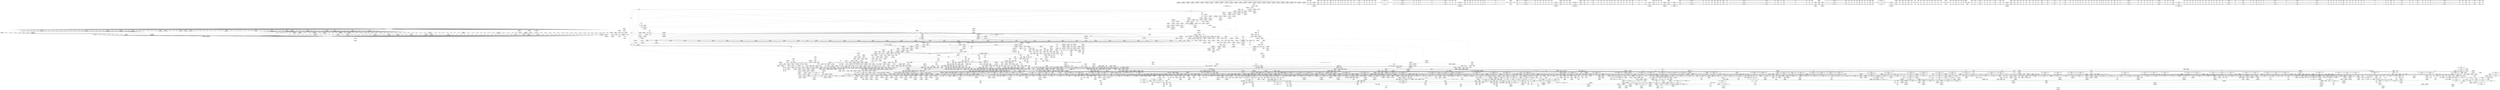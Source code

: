digraph {
	CE0x45a83b0 [shape=record,shape=Mrecord,label="{CE0x45a83b0|i64*_getelementptr_inbounds_(_9_x_i64_,_9_x_i64_*___llvm_gcov_ctr65,_i64_0,_i64_8)|*Constant*|*SummSource*}"]
	CE0x470a650 [shape=record,shape=Mrecord,label="{CE0x470a650|aa_get_profile_rcu:_tmp28|security/apparmor/include/policy.h,309|*SummSink*}"]
	CE0x47830a0 [shape=record,shape=Mrecord,label="{CE0x47830a0|kref_get:_tmp8|include/linux/kref.h,47|*SummSink*}"]
	CE0x478cd10 [shape=record,shape=Mrecord,label="{CE0x478cd10|kref_get:_tmp18|include/linux/kref.h,47|*SummSource*}"]
	CE0x47dea30 [shape=record,shape=Mrecord,label="{CE0x47dea30|i64*_getelementptr_inbounds_(_2_x_i64_,_2_x_i64_*___llvm_gcov_ctr72,_i64_0,_i64_0)|*Constant*|*SummSink*}"]
	CE0x46204f0 [shape=record,shape=Mrecord,label="{CE0x46204f0|aa_get_newest_profile:_bb|*SummSink*}"]
	CE0x45932c0 [shape=record,shape=Mrecord,label="{CE0x45932c0|VOIDTB_TE_array:_GCE_.str323_private_unnamed_addr_constant_45_x_i8_c_suspicious_rcu_dereference_protected()_usage_00_,_align_1_8,16_|*MultipleSource*|security/apparmor/lsm.c,311|security/apparmor/lsm.c,312}"]
	CE0x4578540 [shape=record,shape=Mrecord,label="{CE0x4578540|104:_%struct.inode*,_:_CRE_151,152_}"]
	CE0x465e9d0 [shape=record,shape=Mrecord,label="{CE0x465e9d0|aa_current_profile:_tmp76|security/apparmor/include/context.h,159|*SummSource*}"]
	CE0x4814320 [shape=record,shape=Mrecord,label="{CE0x4814320|__atomic_add_unless:_tmp5|./arch/x86/include/asm/atomic.h,199|*SummSink*}"]
	CE0x46abe80 [shape=record,shape=Mrecord,label="{CE0x46abe80|GLOBAL:_kref_put|*Constant*|*SummSource*}"]
	CE0x457ef80 [shape=record,shape=Mrecord,label="{CE0x457ef80|_ret_i1_%lnot,_!dbg_!15473|security/apparmor/include/apparmor.h,117|*SummSource*}"]
	CE0x46ce030 [shape=record,shape=Mrecord,label="{CE0x46ce030|_ret_void,_!dbg_!15474|include/linux/rcupdate.h,245|*SummSink*}"]
	CE0x47018b0 [shape=record,shape=Mrecord,label="{CE0x47018b0|__rcu_read_lock:_tmp|*SummSink*}"]
	CE0x482b940 [shape=record,shape=Mrecord,label="{CE0x482b940|VOIDTB_TE:_CE_148,149_}"]
	CE0x482dcf0 [shape=record,shape=Mrecord,label="{CE0x482dcf0|VOIDTB_TE:_CE_94,95_}"]
	CE0x46ec7d0 [shape=record,shape=Mrecord,label="{CE0x46ec7d0|i32_0|*Constant*}"]
	CE0x458e860 [shape=record,shape=Mrecord,label="{CE0x458e860|aa_current_profile:_if.then23|*SummSink*}"]
	CE0x480f380 [shape=record,shape=Mrecord,label="{CE0x480f380|i64*_getelementptr_inbounds_(_4_x_i64_,_4_x_i64_*___llvm_gcov_ctr51,_i64_0,_i64_3)|*Constant*|*SummSink*}"]
	CE0x4615740 [shape=record,shape=Mrecord,label="{CE0x4615740|aa_put_profile:_tmp3|security/apparmor/include/policy.h,341|*SummSource*}"]
	CE0x471a050 [shape=record,shape=Mrecord,label="{CE0x471a050|kref_get_not0:_refcount|security/apparmor/include/apparmor.h,83}"]
	CE0x4706b90 [shape=record,shape=Mrecord,label="{CE0x4706b90|%struct.lockdep_map*_null|*Constant*|*SummSink*}"]
	CE0x46ed3f0 [shape=record,shape=Mrecord,label="{CE0x46ed3f0|aa_get_profile_rcu:_do.body}"]
	CE0x46c3250 [shape=record,shape=Mrecord,label="{CE0x46c3250|GLOBAL:_atomic_add_return|*Constant*|*SummSource*}"]
	CE0x4667750 [shape=record,shape=Mrecord,label="{CE0x4667750|i32_12|*Constant*|*SummSink*}"]
	CE0x4667410 [shape=record,shape=Mrecord,label="{CE0x4667410|i32_12|*Constant*}"]
	CE0x4723920 [shape=record,shape=Mrecord,label="{CE0x4723920|rcu_read_unlock:_tobool1|include/linux/rcupdate.h,933|*SummSink*}"]
	CE0x477b910 [shape=record,shape=Mrecord,label="{CE0x477b910|i64*_getelementptr_inbounds_(_4_x_i64_,_4_x_i64_*___llvm_gcov_ctr43,_i64_0,_i64_1)|*Constant*}"]
	CE0x482c150 [shape=record,shape=Mrecord,label="{CE0x482c150|VOIDTB_TE:_CE_207,208_}"]
	CE0x4831a70 [shape=record,shape=Mrecord,label="{CE0x4831a70|VOIDTB_TE:_CE_212,213_}"]
	CE0x472ccc0 [shape=record,shape=Mrecord,label="{CE0x472ccc0|i64*_getelementptr_inbounds_(_11_x_i64_,_11_x_i64_*___llvm_gcov_ctr42,_i64_0,_i64_8)|*Constant*|*SummSource*}"]
	CE0x46a2d50 [shape=record,shape=Mrecord,label="{CE0x46a2d50|__atomic_add_unless:_tmp12|./arch/x86/include/asm/atomic.h,202|*SummSink*}"]
	CE0x46df0c0 [shape=record,shape=Mrecord,label="{CE0x46df0c0|kref_sub:_tmp10|include/linux/kref.h,73|*SummSource*}"]
	CE0x4787da0 [shape=record,shape=Mrecord,label="{CE0x4787da0|kref_get:_conv28|include/linux/kref.h,47|*SummSource*}"]
	CE0x461b640 [shape=record,shape=Mrecord,label="{CE0x461b640|aa_current_profile:_tmp27|security/apparmor/include/context.h,153}"]
	CE0x4730de0 [shape=record,shape=Mrecord,label="{CE0x4730de0|rcu_read_lock:_tmp20|include/linux/rcupdate.h,882}"]
	CE0x46f31f0 [shape=record,shape=Mrecord,label="{CE0x46f31f0|kref_put:_bb}"]
	CE0x47e0ea0 [shape=record,shape=Mrecord,label="{CE0x47e0ea0|__rcu_read_unlock:_tmp2}"]
	CE0x4733a40 [shape=record,shape=Mrecord,label="{CE0x4733a40|rcu_read_lock:_tmp21|include/linux/rcupdate.h,884}"]
	CE0x46a5b70 [shape=record,shape=Mrecord,label="{CE0x46a5b70|VOIDTB_TE:_CE_178,179_}"]
	CE0x457c170 [shape=record,shape=Mrecord,label="{CE0x457c170|104:_%struct.inode*,_:_CRE_218,219_}"]
	CE0x48133b0 [shape=record,shape=Mrecord,label="{CE0x48133b0|_call_void_mcount()_#2|*SummSource*}"]
	CE0x463e5a0 [shape=record,shape=Mrecord,label="{CE0x463e5a0|rcu_read_lock:_tmp2|*SummSource*}"]
	CE0x45abc40 [shape=record,shape=Mrecord,label="{CE0x45abc40|aa_current_profile:_if.end|*SummSink*}"]
	CE0x46b44b0 [shape=record,shape=Mrecord,label="{CE0x46b44b0|kref_put:_tmp2|*SummSource*}"]
	CE0x45ef500 [shape=record,shape=Mrecord,label="{CE0x45ef500|i64*_getelementptr_inbounds_(_9_x_i64_,_9_x_i64_*___llvm_gcov_ctr67,_i64_0,_i64_8)|*Constant*|*SummSink*}"]
	CE0x4810150 [shape=record,shape=Mrecord,label="{CE0x4810150|__atomic_add_unless:_lnot1|./arch/x86/include/asm/atomic.h,199}"]
	CE0x4562660 [shape=record,shape=Mrecord,label="{CE0x4562660|aa_current_profile:_tmp18|security/apparmor/include/context.h,151|*SummSink*}"]
	CE0x4620bb0 [shape=record,shape=Mrecord,label="{CE0x4620bb0|i64*_getelementptr_inbounds_(_5_x_i64_,_5_x_i64_*___llvm_gcov_ctr77,_i64_0,_i64_0)|*Constant*}"]
	CE0x45a9180 [shape=record,shape=Mrecord,label="{CE0x45a9180|i64*_getelementptr_inbounds_(_20_x_i64_,_20_x_i64_*___llvm_gcov_ctr68,_i64_0,_i64_12)|*Constant*|*SummSink*}"]
	CE0x47d9bd0 [shape=record,shape=Mrecord,label="{CE0x47d9bd0|i64*_getelementptr_inbounds_(_4_x_i64_,_4_x_i64_*___llvm_gcov_ctr49,_i64_0,_i64_3)|*Constant*}"]
	CE0x46152b0 [shape=record,shape=Mrecord,label="{CE0x46152b0|i64_0|*Constant*}"]
	CE0x47202d0 [shape=record,shape=Mrecord,label="{CE0x47202d0|GLOBAL:_rcu_read_lock.__warned|Global_var:rcu_read_lock.__warned|*SummSink*}"]
	CE0x46def60 [shape=record,shape=Mrecord,label="{CE0x46def60|kref_sub:_tmp10|include/linux/kref.h,73}"]
	CE0x47ded00 [shape=record,shape=Mrecord,label="{CE0x47ded00|atomic_read:_bb|*SummSink*}"]
	CE0x4613480 [shape=record,shape=Mrecord,label="{CE0x4613480|aa_current_profile:_tmp20|security/apparmor/include/context.h,151|*SummSource*}"]
	CE0x4779740 [shape=record,shape=Mrecord,label="{CE0x4779740|kref_get:_tmp5|include/linux/kref.h,47|*SummSource*}"]
	CE0x4789df0 [shape=record,shape=Mrecord,label="{CE0x4789df0|kref_get:_tmp16|include/linux/kref.h,47|*SummSink*}"]
	CE0x466a720 [shape=record,shape=Mrecord,label="{CE0x466a720|i64_27|*Constant*|*SummSource*}"]
	CE0x478e560 [shape=record,shape=Mrecord,label="{CE0x478e560|i64*_getelementptr_inbounds_(_11_x_i64_,_11_x_i64_*___llvm_gcov_ctr75,_i64_0,_i64_10)|*Constant*|*SummSource*}"]
	CE0x46636b0 [shape=record,shape=Mrecord,label="{CE0x46636b0|rcu_read_unlock:_tobool|include/linux/rcupdate.h,933|*SummSink*}"]
	CE0x455c8b0 [shape=record,shape=Mrecord,label="{CE0x455c8b0|104:_%struct.inode*,_:_CRE_8,12_|*MultipleSource*|Function::apparmor_path_link&Arg::old_dentry::|security/apparmor/lsm.c,308}"]
	CE0x46602a0 [shape=record,shape=Mrecord,label="{CE0x46602a0|aa_current_profile:_tmp80|security/apparmor/include/context.h,162}"]
	CE0x463cd40 [shape=record,shape=Mrecord,label="{CE0x463cd40|kref_get_not0:_tmp1}"]
	CE0x46f8180 [shape=record,shape=Mrecord,label="{CE0x46f8180|aa_get_profile_rcu:_tobool2|security/apparmor/include/policy.h,309|*SummSource*}"]
	CE0x46dead0 [shape=record,shape=Mrecord,label="{CE0x46dead0|kref_sub:_tmp14|include/linux/kref.h,77|*SummSource*}"]
	CE0x477b7c0 [shape=record,shape=Mrecord,label="{CE0x477b7c0|kref_get:_if.then22|*SummSource*}"]
	CE0x46303a0 [shape=record,shape=Mrecord,label="{CE0x46303a0|aa_get_newest_profile:_tmp|*SummSink*}"]
	CE0x47046e0 [shape=record,shape=Mrecord,label="{CE0x47046e0|atomic_add_unless:_call|include/linux/atomic.h,17|*SummSink*}"]
	CE0x4840010 [shape=record,shape=Mrecord,label="{CE0x4840010|VOIDTB_TE:_CE_195,196_}"]
	CE0x46cf140 [shape=record,shape=Mrecord,label="{CE0x46cf140|kref_get:_lnot.ext5|include/linux/kref.h,47|*SummSink*}"]
	CE0x4669d80 [shape=record,shape=Mrecord,label="{CE0x4669d80|aa_current_profile:_tmp49|security/apparmor/include/context.h,153}"]
	CE0x4592aa0 [shape=record,shape=Mrecord,label="{CE0x4592aa0|i32_11|*Constant*|*SummSink*}"]
	CE0x4625930 [shape=record,shape=Mrecord,label="{CE0x4625930|aa_current_profile:_tmp22|security/apparmor/include/context.h,151}"]
	CE0x46afd70 [shape=record,shape=Mrecord,label="{CE0x46afd70|rcu_read_lock:_entry|*SummSink*}"]
	CE0x4570b70 [shape=record,shape=Mrecord,label="{CE0x4570b70|i64_2|*Constant*|*SummSource*}"]
	CE0x47212f0 [shape=record,shape=Mrecord,label="{CE0x47212f0|atomic_add_unless:_u|Function::atomic_add_unless&Arg::u::|*SummSource*}"]
	CE0x469f480 [shape=record,shape=Mrecord,label="{CE0x469f480|aa_get_newest_profile:_if.then2|*SummSink*}"]
	CE0x482edd0 [shape=record,shape=Mrecord,label="{CE0x482edd0|__preempt_count_sub:_tmp1|*SummSource*}"]
	CE0x4192200 [shape=record,shape=Mrecord,label="{CE0x4192200|104:_%struct.inode*,_:_CRE_72,80_|*MultipleSource*|Function::apparmor_path_link&Arg::old_dentry::|security/apparmor/lsm.c,308}"]
	CE0x457a1d0 [shape=record,shape=Mrecord,label="{CE0x457a1d0|VOIDTB_TE:_CE_190,191_}"]
	CE0x480e380 [shape=record,shape=Mrecord,label="{CE0x480e380|__preempt_count_sub:_tmp6|./arch/x86/include/asm/preempt.h,78|*SummSource*}"]
	CE0x464e340 [shape=record,shape=Mrecord,label="{CE0x464e340|aa_get_newest_profile:_entry|*SummSink*}"]
	CE0x4697380 [shape=record,shape=Mrecord,label="{CE0x4697380|aa_put_profile:_tmp5|security/apparmor/include/policy.h,341|*SummSource*}"]
	CE0x4723110 [shape=record,shape=Mrecord,label="{CE0x4723110|i64*_getelementptr_inbounds_(_11_x_i64_,_11_x_i64_*___llvm_gcov_ctr48,_i64_0,_i64_1)|*Constant*|*SummSink*}"]
	CE0x47e8f40 [shape=record,shape=Mrecord,label="{CE0x47e8f40|__rcu_read_unlock:_do.end|*SummSink*}"]
	CE0x4615b30 [shape=record,shape=Mrecord,label="{CE0x4615b30|aa_get_newest_profile:_tmp6|security/apparmor/include/policy.h,327|*SummSink*}"]
	CE0x4592540 [shape=record,shape=Mrecord,label="{CE0x4592540|_ret_%struct.aa_profile*_%tmp81,_!dbg_!15575|security/apparmor/include/context.h,162|*SummSource*}"]
	CE0x46e3440 [shape=record,shape=Mrecord,label="{CE0x46e3440|kref_sub:_lnot8|include/linux/kref.h,71}"]
	CE0x461f700 [shape=record,shape=Mrecord,label="{CE0x461f700|i8*_getelementptr_inbounds_(_36_x_i8_,_36_x_i8_*_.str12,_i32_0,_i32_0)|*Constant*}"]
	CE0x4583350 [shape=record,shape=Mrecord,label="{CE0x4583350|aa_current_profile:_do.end}"]
	CE0x477f500 [shape=record,shape=Mrecord,label="{CE0x477f500|kref_get:_if.then|*SummSource*}"]
	CE0x482ed30 [shape=record,shape=Mrecord,label="{CE0x482ed30|__preempt_count_sub:_tmp1}"]
	CE0x455dea0 [shape=record,shape=Mrecord,label="{CE0x455dea0|104:_%struct.inode*,_:_CRE_201,202_}"]
	CE0x45a6010 [shape=record,shape=Mrecord,label="{CE0x45a6010|apparmor_path_link:_error.0}"]
	CE0x46058d0 [shape=record,shape=Mrecord,label="{CE0x46058d0|i64*_getelementptr_inbounds_(_4_x_i64_,_4_x_i64_*___llvm_gcov_ctr43,_i64_0,_i64_2)|*Constant*|*SummSource*}"]
	CE0x472b3a0 [shape=record,shape=Mrecord,label="{CE0x472b3a0|rcu_read_lock:_tmp14|include/linux/rcupdate.h,882|*SummSource*}"]
	CE0x4834f40 [shape=record,shape=Mrecord,label="{CE0x4834f40|VOIDTB_TE:_CE_88,89_}"]
	CE0x47e2fe0 [shape=record,shape=Mrecord,label="{CE0x47e2fe0|atomic_sub_and_test:_c|./arch/x86/include/asm/atomic.h, 81}"]
	CE0x4722b90 [shape=record,shape=Mrecord,label="{CE0x4722b90|rcu_lock_acquire:_tmp1|*SummSink*}"]
	CE0x46eaa10 [shape=record,shape=Mrecord,label="{CE0x46eaa10|aa_get_profile_rcu:_call|security/apparmor/include/policy.h,309}"]
	CE0x4624680 [shape=record,shape=Mrecord,label="{CE0x4624680|aa_current_profile:_if.end34|*SummSource*}"]
	CE0x464d760 [shape=record,shape=Mrecord,label="{CE0x464d760|aa_current_profile:_call25|security/apparmor/include/context.h,156}"]
	CE0x46589b0 [shape=record,shape=Mrecord,label="{CE0x46589b0|aa_current_profile:_tmp66|security/apparmor/include/context.h,159|*SummSink*}"]
	CE0x4637270 [shape=record,shape=Mrecord,label="{CE0x4637270|aa_get_profile_rcu:_entry|*SummSink*}"]
	CE0x4650720 [shape=record,shape=Mrecord,label="{CE0x4650720|aa_current_profile:_call28|security/apparmor/include/context.h,159|*SummSource*}"]
	CE0x4551d00 [shape=record,shape=Mrecord,label="{CE0x4551d00|104:_%struct.inode*,_:_CRE_184,185_}"]
	CE0x465d310 [shape=record,shape=Mrecord,label="{CE0x465d310|i64*_getelementptr_inbounds_(_37_x_i64_,_37_x_i64_*___llvm_gcov_ctr66,_i64_0,_i64_34)|*Constant*|*SummSink*}"]
	CE0x4644990 [shape=record,shape=Mrecord,label="{CE0x4644990|aa_get_profile:_tmp7|security/apparmor/include/policy.h,276|*SummSource*}"]
	CE0x47f7220 [shape=record,shape=Mrecord,label="{CE0x47f7220|__preempt_count_add:_tmp2}"]
	CE0x4801440 [shape=record,shape=Mrecord,label="{CE0x4801440|COLLAPSED:_GCMRE___llvm_gcov_ctr51_internal_global_4_x_i64_zeroinitializer:_elem_0:default:}"]
	CE0x457bde0 [shape=record,shape=Mrecord,label="{CE0x457bde0|104:_%struct.inode*,_:_CRE_215,216_}"]
	CE0x4589710 [shape=record,shape=Mrecord,label="{CE0x4589710|aa_current_profile:_tmp29|security/apparmor/include/context.h,153}"]
	CE0x459fd40 [shape=record,shape=Mrecord,label="{CE0x459fd40|44:_i32,_48:_i16,_128:_i8*,_:_SCMRE_8,16_|*MultipleSource*|security/apparmor/include/context.h,151|security/apparmor/include/context.h,151}"]
	CE0x46a9a00 [shape=record,shape=Mrecord,label="{CE0x46a9a00|kref_get:_lnot36|include/linux/kref.h,47|*SummSink*}"]
	CE0x46e77c0 [shape=record,shape=Mrecord,label="{CE0x46e77c0|kref_sub:_refcount|include/linux/kref.h,73}"]
	CE0x461c960 [shape=record,shape=Mrecord,label="{CE0x461c960|aa_current_profile:_tmp24|security/apparmor/include/context.h,153}"]
	CE0x4668b50 [shape=record,shape=Mrecord,label="{CE0x4668b50|aa_current_profile:_tmp47|security/apparmor/include/context.h,153|*SummSource*}"]
	CE0x47233b0 [shape=record,shape=Mrecord,label="{CE0x47233b0|atomic_add_return:_i|Function::atomic_add_return&Arg::i::}"]
	CE0x455f410 [shape=record,shape=Mrecord,label="{CE0x455f410|apparmor_path_link:_if.then}"]
	CE0x46eb730 [shape=record,shape=Mrecord,label="{CE0x46eb730|rcu_lock_acquire:_tmp3|*SummSink*}"]
	CE0x45716b0 [shape=record,shape=Mrecord,label="{CE0x45716b0|i64_0|*Constant*|*SummSource*}"]
	CE0x471f6a0 [shape=record,shape=Mrecord,label="{CE0x471f6a0|kref_get_not0:_refcount|security/apparmor/include/apparmor.h,83|*SummSink*}"]
	CE0x4805130 [shape=record,shape=Mrecord,label="{CE0x4805130|void_(i32*,_i32,_i32*)*_asm_addl_$1,_%gs:$0_,_*m,ri,*m,_dirflag_,_fpsr_,_flags_|*SummSource*}"]
	CE0x4696960 [shape=record,shape=Mrecord,label="{CE0x4696960|aa_put_profile:_tmp9|security/apparmor/include/policy.h,343}"]
	CE0x47fe760 [shape=record,shape=Mrecord,label="{CE0x47fe760|__atomic_add_unless:_tmp8|./arch/x86/include/asm/atomic.h,200|*SummSink*}"]
	CE0x46bcf10 [shape=record,shape=Mrecord,label="{CE0x46bcf10|GLOBAL:_rcu_read_unlock.__warned|Global_var:rcu_read_unlock.__warned|*SummSource*}"]
	CE0x4667910 [shape=record,shape=Mrecord,label="{CE0x4667910|i64*_getelementptr_inbounds_(_37_x_i64_,_37_x_i64_*___llvm_gcov_ctr66,_i64_0,_i64_26)|*Constant*|*SummSource*}"]
	CE0x47d4960 [shape=record,shape=Mrecord,label="{CE0x47d4960|COLLAPSED:_GCMRE___llvm_gcov_ctr76_internal_global_2_x_i64_zeroinitializer:_elem_0:default:}"]
	CE0x465dd00 [shape=record,shape=Mrecord,label="{CE0x465dd00|_call_void_lockdep_rcu_suspicious(i8*_getelementptr_inbounds_(_36_x_i8_,_36_x_i8_*_.str12,_i32_0,_i32_0),_i32_159,_i8*_getelementptr_inbounds_(_45_x_i8_,_45_x_i8_*_.str14,_i32_0,_i32_0))_#7,_!dbg_!15560|security/apparmor/include/context.h,159|*SummSource*}"]
	CE0x46be130 [shape=record,shape=Mrecord,label="{CE0x46be130|kref_sub:_lnot.ext|include/linux/kref.h,71}"]
	CE0x47d5ac0 [shape=record,shape=Mrecord,label="{CE0x47d5ac0|_call_void_mcount()_#2|*SummSource*}"]
	CE0x47e2a10 [shape=record,shape=Mrecord,label="{CE0x47e2a10|atomic_add_return:_tmp1|*SummSink*}"]
	CE0x46a7f70 [shape=record,shape=Mrecord,label="{CE0x46a7f70|i64*_getelementptr_inbounds_(_10_x_i64_,_10_x_i64_*___llvm_gcov_ctr71,_i64_0,_i64_9)|*Constant*}"]
	CE0x47b76a0 [shape=record,shape=Mrecord,label="{CE0x47b76a0|kref_sub:_retval.0|*SummSource*}"]
	CE0x4623630 [shape=record,shape=Mrecord,label="{CE0x4623630|44:_i32,_48:_i16,_128:_i8*,_:_SCMRE_136,144_|*MultipleSource*|security/apparmor/include/context.h,151|security/apparmor/include/context.h,151}"]
	CE0x483da00 [shape=record,shape=Mrecord,label="{CE0x483da00|VOIDTB_TE:_CE_248,256_|*MultipleSource*|Function::aa_path_link&Arg::new_dentry::|Function::apparmor_path_link&Arg::new_dentry::}"]
	CE0x46525e0 [shape=record,shape=Mrecord,label="{CE0x46525e0|aa_current_profile:_tobool29|security/apparmor/include/context.h,159|*SummSink*}"]
	CE0x46e0370 [shape=record,shape=Mrecord,label="{CE0x46e0370|_call_void_mcount()_#2}"]
	CE0x45624a0 [shape=record,shape=Mrecord,label="{CE0x45624a0|aa_current_profile:_tmp18|security/apparmor/include/context.h,151|*SummSource*}"]
	CE0x4573e40 [shape=record,shape=Mrecord,label="{CE0x4573e40|apparmor_path_link:_tmp15|security/apparmor/lsm.c,313|*SummSource*}"]
	CE0x46e5160 [shape=record,shape=Mrecord,label="{CE0x46e5160|kref_sub:_refcount|include/linux/kref.h,73|*SummSource*}"]
	CE0x463bb40 [shape=record,shape=Mrecord,label="{CE0x463bb40|i64*_getelementptr_inbounds_(_20_x_i64_,_20_x_i64_*___llvm_gcov_ctr68,_i64_0,_i64_9)|*Constant*}"]
	CE0x4589120 [shape=record,shape=Mrecord,label="{CE0x4589120|aa_current_profile:_tmp28|security/apparmor/include/context.h,153}"]
	CE0x4649510 [shape=record,shape=Mrecord,label="{CE0x4649510|aa_current_profile:_and|security/apparmor/include/context.h,155}"]
	CE0x4657c90 [shape=record,shape=Mrecord,label="{CE0x4657c90|aa_current_profile:_tmp64|security/apparmor/include/context.h,159|*SummSink*}"]
	CE0x4637730 [shape=record,shape=Mrecord,label="{CE0x4637730|i64*_getelementptr_inbounds_(_9_x_i64_,_9_x_i64_*___llvm_gcov_ctr67,_i64_0,_i64_7)|*Constant*}"]
	CE0x4643210 [shape=record,shape=Mrecord,label="{CE0x4643210|aa_get_profile_rcu:_tmp21|security/apparmor/include/policy.h,309}"]
	CE0x45a6610 [shape=record,shape=Mrecord,label="{CE0x45a6610|i64*_getelementptr_inbounds_(_9_x_i64_,_9_x_i64_*___llvm_gcov_ctr65,_i64_0,_i64_7)|*Constant*|*SummSink*}"]
	CE0x460e0b0 [shape=record,shape=Mrecord,label="{CE0x460e0b0|aa_current_profile:_tmp11|security/apparmor/include/context.h,151}"]
	CE0x4648bb0 [shape=record,shape=Mrecord,label="{CE0x4648bb0|i64*_getelementptr_inbounds_(_37_x_i64_,_37_x_i64_*___llvm_gcov_ctr66,_i64_0,_i64_26)|*Constant*}"]
	CE0x4778820 [shape=record,shape=Mrecord,label="{CE0x4778820|kref_get:_tmp4|include/linux/kref.h,47|*SummSink*}"]
	CE0x4581480 [shape=record,shape=Mrecord,label="{CE0x4581480|aa_current_profile:_conv|security/apparmor/include/context.h,153|*SummSource*}"]
	CE0x4610180 [shape=record,shape=Mrecord,label="{CE0x4610180|i64*_getelementptr_inbounds_(_2_x_i64_,_2_x_i64_*___llvm_gcov_ctr112,_i64_0,_i64_1)|*Constant*}"]
	CE0x4608120 [shape=record,shape=Mrecord,label="{CE0x4608120|i32_309|*Constant*}"]
	CE0x47b7280 [shape=record,shape=Mrecord,label="{CE0x47b7280|kref_sub:_bb|*SummSink*}"]
	CE0x4603850 [shape=record,shape=Mrecord,label="{CE0x4603850|rcu_lock_release:_tmp1|*SummSource*}"]
	CE0x478a880 [shape=record,shape=Mrecord,label="{CE0x478a880|kref_get:_tmp21|include/linux/kref.h,47|*SummSource*}"]
	CE0x47765e0 [shape=record,shape=Mrecord,label="{CE0x47765e0|GLOBAL:___llvm_gcov_ctr75|Global_var:__llvm_gcov_ctr75|*SummSink*}"]
	CE0x4614830 [shape=record,shape=Mrecord,label="{CE0x4614830|GLOBAL:_current_task|Global_var:current_task}"]
	CE0x46d5140 [shape=record,shape=Mrecord,label="{CE0x46d5140|kref_get:_lnot15|include/linux/kref.h,47|*SummSource*}"]
	CE0x483d7e0 [shape=record,shape=Mrecord,label="{CE0x483d7e0|VOIDTB_TE:_CE_232,240_|*MultipleSource*|Function::aa_path_link&Arg::new_dentry::|Function::apparmor_path_link&Arg::new_dentry::}"]
	CE0x457b590 [shape=record,shape=Mrecord,label="{CE0x457b590|104:_%struct.inode*,_:_CRE_208,209_}"]
	CE0x46c80b0 [shape=record,shape=Mrecord,label="{CE0x46c80b0|kref_sub:_lnot8|include/linux/kref.h,71|*SummSink*}"]
	CE0x462a2b0 [shape=record,shape=Mrecord,label="{CE0x462a2b0|i64*_getelementptr_inbounds_(_37_x_i64_,_37_x_i64_*___llvm_gcov_ctr66,_i64_0,_i64_16)|*Constant*}"]
	CE0x4661cd0 [shape=record,shape=Mrecord,label="{CE0x4661cd0|aa_current_profile:_cred39|security/apparmor/include/context.h,159|*SummSink*}"]
	CE0x42c5450 [shape=record,shape=Mrecord,label="{CE0x42c5450|apparmor_path_link:_old_dentry|Function::apparmor_path_link&Arg::old_dentry::|*SummSink*}"]
	CE0x472c1a0 [shape=record,shape=Mrecord,label="{CE0x472c1a0|rcu_read_lock:_tmp15|include/linux/rcupdate.h,882|*SummSource*}"]
	CE0x470c120 [shape=record,shape=Mrecord,label="{CE0x470c120|i32_0|*Constant*}"]
	CE0x470d0e0 [shape=record,shape=Mrecord,label="{CE0x470d0e0|void_(i32*,_i8*,_i32,_i32*)*_asm_sideeffect_.pushsection_.smp_locks,_22a_22_0A.balign_4_0A.long_671f_-_._0A.popsection_0A671:_0A_09lock_subl_$2,_$0_sete_$1_,_*m,_*qm,er,*m,_memory_,_dirflag_,_fpsr_,_flags_}"]
	CE0x46de0e0 [shape=record,shape=Mrecord,label="{CE0x46de0e0|_call_void_%release(%struct.arch_spinlock*_%kref)_#7,_!dbg_!15489|include/linux/kref.h,74|*SummSource*}"]
	CE0x4780380 [shape=record,shape=Mrecord,label="{CE0x4780380|kref_get:_bb|*SummSource*}"]
	CE0x4594eb0 [shape=record,shape=Mrecord,label="{CE0x4594eb0|VOIDTB_TE_array:_GCE_.str323_private_unnamed_addr_constant_45_x_i8_c_suspicious_rcu_dereference_protected()_usage_00_,_align_1_48,52_|*MultipleSource*|security/apparmor/lsm.c,311|security/apparmor/lsm.c,312}"]
	CE0x470f140 [shape=record,shape=Mrecord,label="{CE0x470f140|atomic_add_return:_add|./arch/x86/include/asm/atomic.h,157|*SummSource*}"]
	CE0x463a560 [shape=record,shape=Mrecord,label="{CE0x463a560|aa_get_profile_rcu:_tmp5|security/apparmor/include/policy.h,309|*SummSource*}"]
	CE0x457de80 [shape=record,shape=Mrecord,label="{CE0x457de80|104:_%struct.inode*,_:_CRE_307,308_}"]
	CE0x45a1690 [shape=record,shape=Mrecord,label="{CE0x45a1690|aa_current_profile:_tmp1|*SummSource*}"]
	CE0x4810ab0 [shape=record,shape=Mrecord,label="{CE0x4810ab0|i64*_getelementptr_inbounds_(_10_x_i64_,_10_x_i64_*___llvm_gcov_ctr71,_i64_0,_i64_4)|*Constant*}"]
	CE0x4698650 [shape=record,shape=Mrecord,label="{CE0x4698650|aa_get_newest_profile:_tmp12|security/apparmor/include/policy.h,329|*SummSource*}"]
	CE0x4709380 [shape=record,shape=Mrecord,label="{CE0x4709380|aa_get_profile_rcu:_tmp35|security/apparmor/include/policy.h,310}"]
	CE0x477ae70 [shape=record,shape=Mrecord,label="{CE0x477ae70|kref_sub:_tmp5|include/linux/kref.h,71|*SummSource*}"]
	CE0x47e8c60 [shape=record,shape=Mrecord,label="{CE0x47e8c60|__rcu_read_unlock:_do.body|*SummSource*}"]
	CE0x4617e40 [shape=record,shape=Mrecord,label="{CE0x4617e40|i64*_getelementptr_inbounds_(_37_x_i64_,_37_x_i64_*___llvm_gcov_ctr66,_i64_0,_i64_18)|*Constant*}"]
	CE0x477be30 [shape=record,shape=Mrecord,label="{CE0x477be30|i64*_getelementptr_inbounds_(_11_x_i64_,_11_x_i64_*___llvm_gcov_ctr75,_i64_0,_i64_0)|*Constant*|*SummSource*}"]
	CE0x456d7d0 [shape=record,shape=Mrecord,label="{CE0x456d7d0|void_(i32*,_i32,_i32*)*_asm_addl_$1,_%gs:$0_,_*m,ri,*m,_dirflag_,_fpsr_,_flags_}"]
	CE0x471b990 [shape=record,shape=Mrecord,label="{CE0x471b990|rcu_lock_acquire:_entry|*SummSink*}"]
	CE0x4640ec0 [shape=record,shape=Mrecord,label="{CE0x4640ec0|_ret_void,_!dbg_!15510|include/linux/kref.h,48|*SummSink*}"]
	CE0x465fc90 [shape=record,shape=Mrecord,label="{CE0x465fc90|aa_current_profile:_profile42|security/apparmor/include/context.h,162}"]
	CE0x46f4a70 [shape=record,shape=Mrecord,label="{CE0x46f4a70|_call_void_mcount()_#2}"]
	CE0x46f0c30 [shape=record,shape=Mrecord,label="{CE0x46f0c30|GLOBAL:_kref_sub|*Constant*|*SummSource*}"]
	CE0x477c7d0 [shape=record,shape=Mrecord,label="{CE0x477c7d0|kref_get:_tobool21|include/linux/kref.h,47|*SummSink*}"]
	CE0x4832440 [shape=record,shape=Mrecord,label="{CE0x4832440|VOIDTB_TE:_CE_64,72_|*MultipleSource*|Function::aa_path_link&Arg::new_dentry::|Function::apparmor_path_link&Arg::new_dentry::}"]
	CE0x46a9cf0 [shape=record,shape=Mrecord,label="{CE0x46a9cf0|kref_get:_lnot38|include/linux/kref.h,47|*SummSource*}"]
	CE0x477a8e0 [shape=record,shape=Mrecord,label="{CE0x477a8e0|GLOBAL:_kref_get.__warned|Global_var:kref_get.__warned}"]
	CE0x4656e20 [shape=record,shape=Mrecord,label="{CE0x4656e20|aa_current_profile:_tobool31|security/apparmor/include/context.h,159}"]
	CE0x4632330 [shape=record,shape=Mrecord,label="{CE0x4632330|_call_void_mcount()_#2}"]
	CE0x46bd9b0 [shape=record,shape=Mrecord,label="{CE0x46bd9b0|atomic_add_return:_v|Function::atomic_add_return&Arg::v::}"]
	CE0x4560ae0 [shape=record,shape=Mrecord,label="{CE0x4560ae0|104:_%struct.inode*,_:_CRE_206,207_}"]
	CE0x472ecd0 [shape=record,shape=Mrecord,label="{CE0x472ecd0|i64*_getelementptr_inbounds_(_11_x_i64_,_11_x_i64_*___llvm_gcov_ctr42,_i64_0,_i64_9)|*Constant*}"]
	CE0x4803390 [shape=record,shape=Mrecord,label="{CE0x4803390|__preempt_count_add:_tmp|*SummSource*}"]
	CE0x46c27b0 [shape=record,shape=Mrecord,label="{CE0x46c27b0|kref_get:_expval20|include/linux/kref.h,47|*SummSource*}"]
	CE0x461ae00 [shape=record,shape=Mrecord,label="{CE0x461ae00|aa_current_profile:_tmp25|security/apparmor/include/context.h,153|*SummSink*}"]
	CE0x482bab0 [shape=record,shape=Mrecord,label="{CE0x482bab0|VOIDTB_TE:_CE_201,202_}"]
	CE0x462d100 [shape=record,shape=Mrecord,label="{CE0x462d100|i64_6|*Constant*|*SummSink*}"]
	CE0x4838bf0 [shape=record,shape=Mrecord,label="{CE0x4838bf0|VOIDTB_TE:_CE_152,153_}"]
	CE0x459bf90 [shape=record,shape=Mrecord,label="{CE0x459bf90|aa_current_profile:_tmp17|security/apparmor/include/context.h,151|*SummSink*}"]
	CE0x46592f0 [shape=record,shape=Mrecord,label="{CE0x46592f0|i64*_getelementptr_inbounds_(_37_x_i64_,_37_x_i64_*___llvm_gcov_ctr66,_i64_0,_i64_31)|*Constant*}"]
	CE0x461c020 [shape=record,shape=Mrecord,label="{CE0x461c020|aa_current_profile:_tmp22|security/apparmor/include/context.h,151|*SummSink*}"]
	CE0x46f1020 [shape=record,shape=Mrecord,label="{CE0x46f1020|aa_get_profile_rcu:_tmp8|security/apparmor/include/policy.h,309}"]
	CE0x46dc440 [shape=record,shape=Mrecord,label="{CE0x46dc440|kref_sub:_tmp9|include/linux/kref.h,73|*SummSource*}"]
	CE0x4839920 [shape=record,shape=Mrecord,label="{CE0x4839920|VOIDTB_TE:_CE_164,165_}"]
	CE0x4705260 [shape=record,shape=Mrecord,label="{CE0x4705260|rcu_lock_acquire:_tmp7|*SummSink*}"]
	CE0x457b920 [shape=record,shape=Mrecord,label="{CE0x457b920|104:_%struct.inode*,_:_CRE_211,212_}"]
	CE0x480b0c0 [shape=record,shape=Mrecord,label="{CE0x480b0c0|_call_void_mcount()_#2}"]
	CE0x4655d70 [shape=record,shape=Mrecord,label="{CE0x4655d70|GLOBAL:_aa_current_profile.__warned15|Global_var:aa_current_profile.__warned15}"]
	CE0x470ae20 [shape=record,shape=Mrecord,label="{CE0x470ae20|aa_get_profile_rcu:_tmp29|security/apparmor/include/policy.h,309|*SummSink*}"]
	CE0x46f2300 [shape=record,shape=Mrecord,label="{CE0x46f2300|aa_get_profile:_tmp9|security/apparmor/include/policy.h,278|*SummSink*}"]
	CE0x46eea40 [shape=record,shape=Mrecord,label="{CE0x46eea40|i64*_getelementptr_inbounds_(_2_x_i64_,_2_x_i64_*___llvm_gcov_ctr69,_i64_0,_i64_0)|*Constant*}"]
	CE0x4779af0 [shape=record,shape=Mrecord,label="{CE0x4779af0|kref_sub:_tobool6|include/linux/kref.h,71}"]
	CE0x46ddfe0 [shape=record,shape=Mrecord,label="{CE0x46ddfe0|_call_void_%release(%struct.arch_spinlock*_%kref)_#7,_!dbg_!15489|include/linux/kref.h,74}"]
	CE0x480f870 [shape=record,shape=Mrecord,label="{CE0x480f870|COLLAPSED:_GCMRE___llvm_gcov_ctr71_internal_global_10_x_i64_zeroinitializer:_elem_0:default:}"]
	CE0x47fe980 [shape=record,shape=Mrecord,label="{CE0x47fe980|atomic_read:_tmp4|*LoadInst*|./arch/x86/include/asm/atomic.h,27|*SummSink*}"]
	CE0x4832960 [shape=record,shape=Mrecord,label="{CE0x4832960|VOIDTB_TE:_CE_304,305_}"]
	CE0x4610e20 [shape=record,shape=Mrecord,label="{CE0x4610e20|aa_current_profile:_if.end41}"]
	CE0x47087e0 [shape=record,shape=Mrecord,label="{CE0x47087e0|i64*_getelementptr_inbounds_(_20_x_i64_,_20_x_i64_*___llvm_gcov_ctr68,_i64_0,_i64_16)|*Constant*|*SummSource*}"]
	CE0x4724c60 [shape=record,shape=Mrecord,label="{CE0x4724c60|atomic_add_unless:_v|Function::atomic_add_unless&Arg::v::|*SummSource*}"]
	CE0x46a12d0 [shape=record,shape=Mrecord,label="{CE0x46a12d0|__atomic_add_unless:_expval10|./arch/x86/include/asm/atomic.h,202|*SummSink*}"]
	CE0x45a77d0 [shape=record,shape=Mrecord,label="{CE0x45a77d0|apparmor_path_link:_tmp17|security/apparmor/lsm.c,314}"]
	CE0x46ef940 [shape=record,shape=Mrecord,label="{CE0x46ef940|GLOBAL:_kref_sub|*Constant*|*SummSink*}"]
	CE0x4787ed0 [shape=record,shape=Mrecord,label="{CE0x4787ed0|kref_get:_conv28|include/linux/kref.h,47|*SummSink*}"]
	CE0x46a6b70 [shape=record,shape=Mrecord,label="{CE0x46a6b70|i64*_getelementptr_inbounds_(_10_x_i64_,_10_x_i64_*___llvm_gcov_ctr71,_i64_0,_i64_8)|*Constant*}"]
	CE0x4819a20 [shape=record,shape=Mrecord,label="{CE0x4819a20|i64*_getelementptr_inbounds_(_10_x_i64_,_10_x_i64_*___llvm_gcov_ctr71,_i64_0,_i64_7)|*Constant*|*SummSink*}"]
	CE0x477afe0 [shape=record,shape=Mrecord,label="{CE0x477afe0|kref_get:_tmp|*SummSource*}"]
	CE0x45e59b0 [shape=record,shape=Mrecord,label="{CE0x45e59b0|mediated_filesystem:_s_flags|security/apparmor/include/apparmor.h,117|*SummSink*}"]
	CE0x458b440 [shape=record,shape=Mrecord,label="{CE0x458b440|aa_current_profile:_tobool8|security/apparmor/include/context.h,153}"]
	CE0x4631f60 [shape=record,shape=Mrecord,label="{CE0x4631f60|i64*_getelementptr_inbounds_(_9_x_i64_,_9_x_i64_*___llvm_gcov_ctr67,_i64_0,_i64_6)|*Constant*|*SummSource*}"]
	CE0x4809440 [shape=record,shape=Mrecord,label="{CE0x4809440|__atomic_add_unless:_tobool|./arch/x86/include/asm/atomic.h,199|*SummSource*}"]
	CE0x477e4c0 [shape=record,shape=Mrecord,label="{CE0x477e4c0|i64*_getelementptr_inbounds_(_11_x_i64_,_11_x_i64_*___llvm_gcov_ctr75,_i64_0,_i64_5)|*Constant*|*SummSink*}"]
	CE0x45ee180 [shape=record,shape=Mrecord,label="{CE0x45ee180|aa_get_profile:_entry}"]
	CE0x4615fb0 [shape=record,shape=Mrecord,label="{CE0x4615fb0|rcu_read_lock:_entry|*SummSource*}"]
	CE0x463ee20 [shape=record,shape=Mrecord,label="{CE0x463ee20|i64*_getelementptr_inbounds_(_20_x_i64_,_20_x_i64_*___llvm_gcov_ctr68,_i64_0,_i64_19)|*Constant*|*SummSink*}"]
	CE0x4630f10 [shape=record,shape=Mrecord,label="{CE0x4630f10|aa_put_profile:_tmp2|security/apparmor/include/policy.h,341}"]
	CE0x46619f0 [shape=record,shape=Mrecord,label="{CE0x46619f0|aa_current_profile:_cred39|security/apparmor/include/context.h,159}"]
	CE0x46ca3a0 [shape=record,shape=Mrecord,label="{CE0x46ca3a0|i32_934|*Constant*|*SummSink*}"]
	CE0x4785d30 [shape=record,shape=Mrecord,label="{CE0x4785d30|i32_47|*Constant*|*SummSource*}"]
	CE0x47e0820 [shape=record,shape=Mrecord,label="{CE0x47e0820|__rcu_read_unlock:_tmp|*SummSink*}"]
	CE0x46a1110 [shape=record,shape=Mrecord,label="{CE0x46a1110|__atomic_add_unless:_expval10|./arch/x86/include/asm/atomic.h,202|*SummSource*}"]
	CE0x4837ec0 [shape=record,shape=Mrecord,label="{CE0x4837ec0|VOIDTB_TE:_CE_16,24_|*MultipleSource*|Function::aa_path_link&Arg::new_dentry::|Function::apparmor_path_link&Arg::new_dentry::}"]
	CE0x4698e10 [shape=record,shape=Mrecord,label="{CE0x4698e10|aa_get_newest_profile:_profile|security/apparmor/include/policy.h,330|*SummSink*}"]
	CE0x477fef0 [shape=record,shape=Mrecord,label="{CE0x477fef0|GLOBAL:___llvm_gcov_ctr79|Global_var:__llvm_gcov_ctr79|*SummSource*}"]
	CE0x4660700 [shape=record,shape=Mrecord,label="{CE0x4660700|aa_current_profile:_tmp74|security/apparmor/include/context.h,159}"]
	CE0x4787c20 [shape=record,shape=Mrecord,label="{CE0x4787c20|kref_get:_conv28|include/linux/kref.h,47}"]
	CE0x460fb30 [shape=record,shape=Mrecord,label="{CE0x460fb30|aa_current_profile:_tmp4|security/apparmor/include/context.h,151|*SummSource*}"]
	CE0x46cf2f0 [shape=record,shape=Mrecord,label="{CE0x46cf2f0|kref_sub:_lnot2|include/linux/kref.h,71|*SummSource*}"]
	CE0x46e2cd0 [shape=record,shape=Mrecord,label="{CE0x46e2cd0|kref_sub:_tobool7|include/linux/kref.h,71|*SummSource*}"]
	CE0x457d780 [shape=record,shape=Mrecord,label="{CE0x457d780|104:_%struct.inode*,_:_CRE_288,296_|*MultipleSource*|Function::apparmor_path_link&Arg::old_dentry::|security/apparmor/lsm.c,308}"]
	CE0x482d0f0 [shape=record,shape=Mrecord,label="{CE0x482d0f0|VOIDTB_TE:_CE_158,159_}"]
	CE0x47d9040 [shape=record,shape=Mrecord,label="{CE0x47d9040|i32_(i32*,_i32,_i32*)*_asm_sideeffect_.pushsection_.smp_locks,_22a_22_0A.balign_4_0A.long_671f_-_._0A.popsection_0A671:_0A_09lock_xaddl_$0,_$1_0A_,_r,_*m,0,*m,_memory_,_cc_,_dirflag_,_fpsr_,_flags_|*SummSink*}"]
	CE0x462d2c0 [shape=record,shape=Mrecord,label="{CE0x462d2c0|GLOBAL:_lockdep_rcu_suspicious|*Constant*|*SummSource*}"]
	CE0x47032e0 [shape=record,shape=Mrecord,label="{CE0x47032e0|i32_2|*Constant*}"]
	CE0x4730a90 [shape=record,shape=Mrecord,label="{CE0x4730a90|rcu_read_lock:_tmp19|include/linux/rcupdate.h,882|*SummSink*}"]
	CE0x4642c70 [shape=record,shape=Mrecord,label="{CE0x4642c70|i64*_getelementptr_inbounds_(_5_x_i64_,_5_x_i64_*___llvm_gcov_ctr74,_i64_0,_i64_3)|*Constant*|*SummSource*}"]
	CE0x4733ab0 [shape=record,shape=Mrecord,label="{CE0x4733ab0|rcu_read_lock:_tmp21|include/linux/rcupdate.h,884|*SummSource*}"]
	CE0x46d3e50 [shape=record,shape=Mrecord,label="{CE0x46d3e50|i64_0|*Constant*}"]
	CE0x4592ce0 [shape=record,shape=Mrecord,label="{CE0x4592ce0|apparmor_path_link:_mode|security/apparmor/lsm.c,312|*SummSource*}"]
	CE0x463a020 [shape=record,shape=Mrecord,label="{CE0x463a020|GLOBAL:___llvm_gcov_ctr74|Global_var:__llvm_gcov_ctr74|*SummSink*}"]
	CE0x4641720 [shape=record,shape=Mrecord,label="{CE0x4641720|GLOBAL:_kref_get|*Constant*|*SummSink*}"]
	CE0x46c7b90 [shape=record,shape=Mrecord,label="{CE0x46c7b90|rcu_read_unlock:_tmp18|include/linux/rcupdate.h,933|*SummSource*}"]
	CE0x477c9d0 [shape=record,shape=Mrecord,label="{CE0x477c9d0|i64_3|*Constant*}"]
	CE0x47f9c20 [shape=record,shape=Mrecord,label="{CE0x47f9c20|_call_void_asm_addl_$1,_%gs:$0_,_*m,ri,*m,_dirflag_,_fpsr_,_flags_(i32*___preempt_count,_i32_%val,_i32*___preempt_count)_#2,_!dbg_!15471,_!srcloc_!15474|./arch/x86/include/asm/preempt.h,72|*SummSource*}"]
	CE0x46350c0 [shape=record,shape=Mrecord,label="{CE0x46350c0|aa_get_newest_profile:_tmp14|security/apparmor/include/policy.h,330}"]
	CE0x4800280 [shape=record,shape=Mrecord,label="{CE0x4800280|__atomic_add_unless:_for.end|*SummSink*}"]
	CE0x46b7670 [shape=record,shape=Mrecord,label="{CE0x46b7670|get_current:_bb|*SummSink*}"]
	CE0x4583430 [shape=record,shape=Mrecord,label="{CE0x4583430|aa_current_profile:_do.end|*SummSource*}"]
	CE0x4699780 [shape=record,shape=Mrecord,label="{CE0x4699780|get_current:_tmp3}"]
	CE0x4800d70 [shape=record,shape=Mrecord,label="{CE0x4800d70|__atomic_add_unless:_tmp3}"]
	CE0x483d070 [shape=record,shape=Mrecord,label="{CE0x483d070|VOIDTB_TE:_CE_218,219_}"]
	CE0x459d530 [shape=record,shape=Mrecord,label="{CE0x459d530|apparmor_path_link:_cmp|security/apparmor/lsm.c,312|*SummSource*}"]
	CE0x45eed80 [shape=record,shape=Mrecord,label="{CE0x45eed80|_ret_%struct.aa_profile*_%p,_!dbg_!15476|security/apparmor/include/policy.h,278|*SummSource*}"]
	CE0x464e690 [shape=record,shape=Mrecord,label="{CE0x464e690|aa_get_newest_profile:_p|Function::aa_get_newest_profile&Arg::p::|*SummSource*}"]
	CE0x46a9770 [shape=record,shape=Mrecord,label="{CE0x46a9770|kref_get:_lnot36|include/linux/kref.h,47}"]
	CE0x463dd10 [shape=record,shape=Mrecord,label="{CE0x463dd10|aa_get_profile:_count|security/apparmor/include/policy.h,276|*SummSink*}"]
	CE0x4620710 [shape=record,shape=Mrecord,label="{CE0x4620710|aa_current_profile:_if.end41|*SummSink*}"]
	CE0x46c1600 [shape=record,shape=Mrecord,label="{CE0x46c1600|kref_get:_expval41|include/linux/kref.h,47|*SummSource*}"]
	CE0x457cfd0 [shape=record,shape=Mrecord,label="{CE0x457cfd0|104:_%struct.inode*,_:_CRE_256,264_|*MultipleSource*|Function::apparmor_path_link&Arg::old_dentry::|security/apparmor/lsm.c,308}"]
	CE0x469c050 [shape=record,shape=Mrecord,label="{CE0x469c050|aa_put_profile:_tobool|security/apparmor/include/policy.h,341|*SummSink*}"]
	CE0x45ed8f0 [shape=record,shape=Mrecord,label="{CE0x45ed8f0|aa_get_newest_profile:_call4|security/apparmor/include/policy.h,332}"]
	CE0x4641b70 [shape=record,shape=Mrecord,label="{CE0x4641b70|aa_get_profile_rcu:_tmp16|security/apparmor/include/policy.h,309|*SummSource*}"]
	CE0x4716130 [shape=record,shape=Mrecord,label="{CE0x4716130|kref_get_not0:_tmp2|*SummSource*}"]
	CE0x45859b0 [shape=record,shape=Mrecord,label="{CE0x45859b0|aa_current_profile:_do.end20|*SummSource*}"]
	CE0x4730a20 [shape=record,shape=Mrecord,label="{CE0x4730a20|rcu_read_lock:_tmp19|include/linux/rcupdate.h,882|*SummSource*}"]
	CE0x4718fd0 [shape=record,shape=Mrecord,label="{CE0x4718fd0|rcu_read_unlock:_tmp3}"]
	CE0x457c9c0 [shape=record,shape=Mrecord,label="{CE0x457c9c0|104:_%struct.inode*,_:_CRE_224,232_|*MultipleSource*|Function::apparmor_path_link&Arg::old_dentry::|security/apparmor/lsm.c,308}"]
	CE0x471ab30 [shape=record,shape=Mrecord,label="{CE0x471ab30|rcu_read_lock:_tmp|*SummSink*}"]
	CE0x46dd3f0 [shape=record,shape=Mrecord,label="{CE0x46dd3f0|_call_void_mcount()_#2}"]
	CE0x46f5c20 [shape=record,shape=Mrecord,label="{CE0x46f5c20|kref_put:_tmp3|*SummSink*}"]
	CE0x457caf0 [shape=record,shape=Mrecord,label="{CE0x457caf0|104:_%struct.inode*,_:_CRE_232,240_|*MultipleSource*|Function::apparmor_path_link&Arg::old_dentry::|security/apparmor/lsm.c,308}"]
	CE0x45629d0 [shape=record,shape=Mrecord,label="{CE0x45629d0|i64*_getelementptr_inbounds_(_37_x_i64_,_37_x_i64_*___llvm_gcov_ctr66,_i64_0,_i64_10)|*Constant*}"]
	CE0x4573b20 [shape=record,shape=Mrecord,label="{CE0x4573b20|apparmor_path_link:_tmp15|security/apparmor/lsm.c,313|*SummSink*}"]
	CE0x46e8060 [shape=record,shape=Mrecord,label="{CE0x46e8060|i64*_getelementptr_inbounds_(_5_x_i64_,_5_x_i64_*___llvm_gcov_ctr74,_i64_0,_i64_4)|*Constant*}"]
	CE0x4579690 [shape=record,shape=Mrecord,label="{CE0x4579690|VOIDTB_TE:_CE_180,181_}"]
	CE0x47d0610 [shape=record,shape=Mrecord,label="{CE0x47d0610|atomic_add_unless:_bb|*SummSource*}"]
	CE0x47e1720 [shape=record,shape=Mrecord,label="{CE0x47e1720|__rcu_read_unlock:_tmp6|include/linux/rcupdate.h,245|*SummSink*}"]
	CE0x477e0f0 [shape=record,shape=Mrecord,label="{CE0x477e0f0|GLOBAL:___llvm_gcov_ctr79|Global_var:__llvm_gcov_ctr79}"]
	CE0x46a4860 [shape=record,shape=Mrecord,label="{CE0x46a4860|__preempt_count_sub:_do.end|*SummSource*}"]
	CE0x45ee6b0 [shape=record,shape=Mrecord,label="{CE0x45ee6b0|aa_get_newest_profile:_retval.0}"]
	CE0x4775330 [shape=record,shape=Mrecord,label="{CE0x4775330|kref_sub:_tmp12|include/linux/kref.h,74|*SummSource*}"]
	CE0x455e7a0 [shape=record,shape=Mrecord,label="{CE0x455e7a0|VOIDTB_TE_array:_GCE_.str323_private_unnamed_addr_constant_45_x_i8_c_suspicious_rcu_dereference_protected()_usage_00_,_align_1_148,152_|*MultipleSource*|security/apparmor/lsm.c,311|security/apparmor/lsm.c,312}"]
	CE0x46445c0 [shape=record,shape=Mrecord,label="{CE0x46445c0|_call_void_mcount()_#2|*SummSink*}"]
	CE0x46bcb40 [shape=record,shape=Mrecord,label="{CE0x46bcb40|_call_void___preempt_count_add(i32_1)_#7,_!dbg_!15468|include/linux/rcupdate.h,239|*SummSink*}"]
	CE0x46e61f0 [shape=record,shape=Mrecord,label="{CE0x46e61f0|rcu_lock_acquire:_tmp|*SummSink*}"]
	CE0x4831850 [shape=record,shape=Mrecord,label="{CE0x4831850|VOIDTB_TE:_CE_210,211_}"]
	CE0x46b9950 [shape=record,shape=Mrecord,label="{CE0x46b9950|rcu_read_unlock:_do.end|*SummSink*}"]
	CE0x47fb4c0 [shape=record,shape=Mrecord,label="{CE0x47fb4c0|_call_void_mcount()_#2|*SummSource*}"]
	CE0x46cdfc0 [shape=record,shape=Mrecord,label="{CE0x46cdfc0|GLOBAL:___rcu_read_unlock|*Constant*|*SummSink*}"]
	CE0x4576a00 [shape=record,shape=Mrecord,label="{CE0x4576a00|mediated_filesystem:_inode|Function::mediated_filesystem&Arg::inode::}"]
	CE0x47b9050 [shape=record,shape=Mrecord,label="{CE0x47b9050|kref_sub:_tmp15|include/linux/kref.h,77|*SummSink*}"]
	CE0x478d1d0 [shape=record,shape=Mrecord,label="{CE0x478d1d0|i64*_getelementptr_inbounds_(_11_x_i64_,_11_x_i64_*___llvm_gcov_ctr75,_i64_0,_i64_9)|*Constant*}"]
	CE0x477d150 [shape=record,shape=Mrecord,label="{CE0x477d150|rcu_lock_release:_tmp|*SummSource*}"]
	CE0x464f850 [shape=record,shape=Mrecord,label="{CE0x464f850|_call_void_aa_put_profile(%struct.aa_profile*_%call25)_#7,_!dbg_!15544|security/apparmor/include/context.h,158|*SummSource*}"]
	CE0x47b9e30 [shape=record,shape=Mrecord,label="{CE0x47b9e30|i64*_getelementptr_inbounds_(_4_x_i64_,_4_x_i64_*___llvm_gcov_ctr43,_i64_0,_i64_3)|*Constant*|*SummSink*}"]
	CE0x4709980 [shape=record,shape=Mrecord,label="{CE0x4709980|i32_1|*Constant*}"]
	CE0x47e32b0 [shape=record,shape=Mrecord,label="{CE0x47e32b0|i64*_getelementptr_inbounds_(_4_x_i64_,_4_x_i64_*___llvm_gcov_ctr80,_i64_0,_i64_0)|*Constant*}"]
	CE0x46ea190 [shape=record,shape=Mrecord,label="{CE0x46ea190|aa_get_profile_rcu:_tmp13|security/apparmor/include/policy.h,309}"]
	CE0x46e7150 [shape=record,shape=Mrecord,label="{CE0x46e7150|GLOBAL:_atomic_sub_and_test|*Constant*|*SummSource*}"]
	CE0x470d6e0 [shape=record,shape=Mrecord,label="{CE0x470d6e0|__preempt_count_add:_do.body|*SummSink*}"]
	CE0x4724d70 [shape=record,shape=Mrecord,label="{CE0x4724d70|atomic_add_unless:_v|Function::atomic_add_unless&Arg::v::|*SummSink*}"]
	CE0x47848f0 [shape=record,shape=Mrecord,label="{CE0x47848f0|kref_get:_tmp12|include/linux/kref.h,47|*SummSink*}"]
	CE0x472d320 [shape=record,shape=Mrecord,label="{CE0x472d320|i8*_getelementptr_inbounds_(_25_x_i8_,_25_x_i8_*_.str10,_i32_0,_i32_0)|*Constant*}"]
	CE0x4558a80 [shape=record,shape=Mrecord,label="{CE0x4558a80|i64*_getelementptr_inbounds_(_9_x_i64_,_9_x_i64_*___llvm_gcov_ctr65,_i64_0,_i64_0)|*Constant*|*SummSink*}"]
	CE0x46bdc70 [shape=record,shape=Mrecord,label="{CE0x46bdc70|i64*_getelementptr_inbounds_(_11_x_i64_,_11_x_i64_*___llvm_gcov_ctr48,_i64_0,_i64_0)|*Constant*|*SummSource*}"]
	CE0x459beb0 [shape=record,shape=Mrecord,label="{CE0x459beb0|aa_current_profile:_tmp17|security/apparmor/include/context.h,151}"]
	CE0x483d5c0 [shape=record,shape=Mrecord,label="{CE0x483d5c0|VOIDTB_TE:_CE_223,224_}"]
	CE0x47d80f0 [shape=record,shape=Mrecord,label="{CE0x47d80f0|rcu_lock_release:_tmp4|include/linux/rcupdate.h,423}"]
	CE0x4619880 [shape=record,shape=Mrecord,label="{CE0x4619880|aa_current_profile:_tobool|security/apparmor/include/context.h,151|*SummSource*}"]
	CE0x4611ec0 [shape=record,shape=Mrecord,label="{CE0x4611ec0|aa_current_profile:_do.body|*SummSource*}"]
	CE0x47f6d90 [shape=record,shape=Mrecord,label="{CE0x47f6d90|__preempt_count_add:_do.body|*SummSource*}"]
	CE0x46a6240 [shape=record,shape=Mrecord,label="{CE0x46a6240|__atomic_add_unless:_tmp15|./arch/x86/include/asm/atomic.h,203|*SummSink*}"]
	CE0x47e5fa0 [shape=record,shape=Mrecord,label="{CE0x47e5fa0|i32_1|*Constant*}"]
	CE0x455bca0 [shape=record,shape=Mrecord,label="{CE0x455bca0|i32_5|*Constant*|*SummSource*}"]
	CE0x45eebc0 [shape=record,shape=Mrecord,label="{CE0x45eebc0|_ret_%struct.aa_profile*_%p,_!dbg_!15476|security/apparmor/include/policy.h,278}"]
	CE0x4816b60 [shape=record,shape=Mrecord,label="{CE0x4816b60|__atomic_add_unless:_add|./arch/x86/include/asm/atomic.h,201}"]
	CE0x480e8d0 [shape=record,shape=Mrecord,label="{CE0x480e8d0|__atomic_add_unless:_tmp|*SummSink*}"]
	CE0x46ce8b0 [shape=record,shape=Mrecord,label="{CE0x46ce8b0|_ret_void,_!dbg_!15474|include/linux/rcupdate.h,245|*SummSource*}"]
	CE0x46e73f0 [shape=record,shape=Mrecord,label="{CE0x46e73f0|atomic_sub_and_test:_entry|*SummSource*}"]
	CE0x45798c0 [shape=record,shape=Mrecord,label="{CE0x45798c0|VOIDTB_TE:_CE_182,183_}"]
	CE0x4589200 [shape=record,shape=Mrecord,label="{CE0x4589200|aa_current_profile:_tmp28|security/apparmor/include/context.h,153|*SummSink*}"]
	CE0x461ee60 [shape=record,shape=Mrecord,label="{CE0x461ee60|_call_void_mcount()_#2|*SummSource*}"]
	CE0x47d2ab0 [shape=record,shape=Mrecord,label="{CE0x47d2ab0|rcu_lock_release:_indirectgoto|*SummSink*}"]
	CE0x457c760 [shape=record,shape=Mrecord,label="{CE0x457c760|104:_%struct.inode*,_:_CRE_223,224_}"]
	CE0x4834700 [shape=record,shape=Mrecord,label="{CE0x4834700|VOIDTB_TE:_CE_318,319_}"]
	CE0x4712cd0 [shape=record,shape=Mrecord,label="{CE0x4712cd0|i64_18|*Constant*|*SummSource*}"]
	CE0x4611db0 [shape=record,shape=Mrecord,label="{CE0x4611db0|aa_current_profile:_do.body}"]
	CE0x461c6f0 [shape=record,shape=Mrecord,label="{CE0x461c6f0|i64_12|*Constant*}"]
	CE0x477dbb0 [shape=record,shape=Mrecord,label="{CE0x477dbb0|kref_get:_if.end33|*SummSource*}"]
	CE0x477f2c0 [shape=record,shape=Mrecord,label="{CE0x477f2c0|kref_get:_if.end32|*SummSink*}"]
	CE0x46f76e0 [shape=record,shape=Mrecord,label="{CE0x46f76e0|aa_get_profile_rcu:_land.lhs.true}"]
	CE0x471edd0 [shape=record,shape=Mrecord,label="{CE0x471edd0|rcu_read_lock:_land.lhs.true2|*SummSink*}"]
	CE0x46190b0 [shape=record,shape=Mrecord,label="{CE0x46190b0|aa_get_newest_profile:_tmp}"]
	CE0x47db240 [shape=record,shape=Mrecord,label="{CE0x47db240|__rcu_read_unlock:_bb|*SummSource*}"]
	CE0x4703f00 [shape=record,shape=Mrecord,label="{CE0x4703f00|atomic_sub_and_test:_tmp1|*SummSource*}"]
	CE0x45661c0 [shape=record,shape=Mrecord,label="{CE0x45661c0|104:_%struct.inode*,_:_CRE_195,196_}"]
	CE0x4599510 [shape=record,shape=Mrecord,label="{CE0x4599510|VOIDTB_TE_array:_GCE_.str323_private_unnamed_addr_constant_45_x_i8_c_suspicious_rcu_dereference_protected()_usage_00_,_align_1_240,248_|*MultipleSource*|security/apparmor/lsm.c,311|security/apparmor/lsm.c,312}"]
	CE0x4586d70 [shape=record,shape=Mrecord,label="{CE0x4586d70|aa_current_profile:_lor.end}"]
	CE0x4800b30 [shape=record,shape=Mrecord,label="{CE0x4800b30|__preempt_count_sub:_tmp2|*SummSink*}"]
	CE0x464c8a0 [shape=record,shape=Mrecord,label="{CE0x464c8a0|aa_get_profile_rcu:_tmp32|security/apparmor/include/policy.h,310}"]
	CE0x4778250 [shape=record,shape=Mrecord,label="{CE0x4778250|atomic_add_unless:_tmp|*SummSource*}"]
	CE0x4840450 [shape=record,shape=Mrecord,label="{CE0x4840450|VOIDTB_TE:_CE_199,200_}"]
	CE0x455a750 [shape=record,shape=Mrecord,label="{CE0x455a750|apparmor_path_link:_call3|security/apparmor/lsm.c,313|*SummSource*}"]
	CE0x4629310 [shape=record,shape=Mrecord,label="{CE0x4629310|aa_current_profile:_tmp32|security/apparmor/include/context.h,153}"]
	CE0x4631a60 [shape=record,shape=Mrecord,label="{CE0x4631a60|i64*_getelementptr_inbounds_(_9_x_i64_,_9_x_i64_*___llvm_gcov_ctr67,_i64_0,_i64_6)|*Constant*|*SummSink*}"]
	CE0x46208a0 [shape=record,shape=Mrecord,label="{CE0x46208a0|aa_current_profile:_do.end17}"]
	CE0x46c34f0 [shape=record,shape=Mrecord,label="{CE0x46c34f0|rcu_read_unlock:_if.then}"]
	CE0x462b930 [shape=record,shape=Mrecord,label="{CE0x462b930|aa_current_profile:_tmp14|security/apparmor/include/context.h,151|*SummSource*}"]
	CE0x4616860 [shape=record,shape=Mrecord,label="{CE0x4616860|aa_current_profile:_tobool1|security/apparmor/include/context.h,151}"]
	CE0x47f99e0 [shape=record,shape=Mrecord,label="{CE0x47f99e0|i64*_getelementptr_inbounds_(_4_x_i64_,_4_x_i64_*___llvm_gcov_ctr44,_i64_0,_i64_0)|*Constant*|*SummSink*}"]
	CE0x46ead30 [shape=record,shape=Mrecord,label="{CE0x46ead30|aa_get_profile_rcu:_call|security/apparmor/include/policy.h,309|*SummSink*}"]
	CE0x46f8cb0 [shape=record,shape=Mrecord,label="{CE0x46f8cb0|GLOBAL:___rcu_read_lock|*Constant*|*SummSource*}"]
	CE0x461a4e0 [shape=record,shape=Mrecord,label="{CE0x461a4e0|aa_current_profile:_tmp23|security/apparmor/include/context.h,151|*SummSink*}"]
	CE0x46cefe0 [shape=record,shape=Mrecord,label="{CE0x46cefe0|kref_get:_lnot.ext5|include/linux/kref.h,47|*SummSource*}"]
	CE0x4614980 [shape=record,shape=Mrecord,label="{CE0x4614980|%struct.task_struct*_(%struct.task_struct**)*_asm_movq_%gs:$_1:P_,$0_,_r,im,_dirflag_,_fpsr_,_flags_}"]
	CE0x45a6300 [shape=record,shape=Mrecord,label="{CE0x45a6300|_ret_i32_%call69,_!dbg_!15599|security/apparmor/file.c,436|*SummSource*}"]
	CE0x4664ef0 [shape=record,shape=Mrecord,label="{CE0x4664ef0|aa_get_profile_rcu:_tmp22|security/apparmor/include/policy.h,309}"]
	CE0x457b7f0 [shape=record,shape=Mrecord,label="{CE0x457b7f0|104:_%struct.inode*,_:_CRE_210,211_}"]
	CE0x456ce50 [shape=record,shape=Mrecord,label="{CE0x456ce50|aa_current_profile:_if.then33|*SummSource*}"]
	CE0x46f38e0 [shape=record,shape=Mrecord,label="{CE0x46f38e0|aa_get_profile_rcu:_tmp9|security/apparmor/include/policy.h,309|*SummSink*}"]
	CE0x4551bd0 [shape=record,shape=Mrecord,label="{CE0x4551bd0|104:_%struct.inode*,_:_CRE_183,184_}"]
	CE0x46b5b30 [shape=record,shape=Mrecord,label="{CE0x46b5b30|aa_current_profile:_tmp78|security/apparmor/include/context.h,159}"]
	CE0x4837110 [shape=record,shape=Mrecord,label="{CE0x4837110|atomic_cmpxchg:_tmp1|*SummSink*}"]
	CE0x47ea570 [shape=record,shape=Mrecord,label="{CE0x47ea570|i64*_getelementptr_inbounds_(_4_x_i64_,_4_x_i64_*___llvm_gcov_ctr44,_i64_0,_i64_0)|*Constant*}"]
	CE0x461cf20 [shape=record,shape=Mrecord,label="{CE0x461cf20|aa_current_profile:_tmp25|security/apparmor/include/context.h,153}"]
	CE0x45ed390 [shape=record,shape=Mrecord,label="{CE0x45ed390|aa_get_newest_profile:_tmp17|security/apparmor/include/policy.h,332}"]
	CE0x471e6d0 [shape=record,shape=Mrecord,label="{CE0x471e6d0|_call_void___rcu_read_lock()_#7,_!dbg_!15467|include/linux/rcupdate.h,879}"]
	CE0x4560c10 [shape=record,shape=Mrecord,label="{CE0x4560c10|104:_%struct.inode*,_:_CRE_176,177_}"]
	CE0x478c3e0 [shape=record,shape=Mrecord,label="{CE0x478c3e0|kref_sub:_if.then|*SummSink*}"]
	CE0x46b3470 [shape=record,shape=Mrecord,label="{CE0x46b3470|aa_get_profile_rcu:_tmp18|security/apparmor/include/policy.h,309}"]
	CE0x46bc240 [shape=record,shape=Mrecord,label="{CE0x46bc240|kref_get:_lnot4|include/linux/kref.h,47|*SummSource*}"]
	CE0x46406e0 [shape=record,shape=Mrecord,label="{CE0x46406e0|_ret_void,_!dbg_!15474|include/linux/rcupdate.h,240|*SummSource*}"]
	CE0x4814660 [shape=record,shape=Mrecord,label="{CE0x4814660|VOIDTB_TE:_CE_40,48_|*MultipleSource*|Function::aa_path_link&Arg::new_dentry::|Function::apparmor_path_link&Arg::new_dentry::}"]
	CE0x46c1db0 [shape=record,shape=Mrecord,label="{CE0x46c1db0|i64*_getelementptr_inbounds_(_11_x_i64_,_11_x_i64_*___llvm_gcov_ctr48,_i64_0,_i64_8)|*Constant*}"]
	CE0x45a7270 [shape=record,shape=Mrecord,label="{CE0x45a7270|apparmor_path_link:_tmp16|security/apparmor/lsm.c,314|*SummSource*}"]
	CE0x46d3900 [shape=record,shape=Mrecord,label="{CE0x46d3900|kref_get:_tobool6|include/linux/kref.h,47}"]
	CE0x48118a0 [shape=record,shape=Mrecord,label="{CE0x48118a0|__atomic_add_unless:_conv|./arch/x86/include/asm/atomic.h,199}"]
	CE0x4816af0 [shape=record,shape=Mrecord,label="{CE0x4816af0|atomic_cmpxchg:_entry|*SummSource*}"]
	CE0x45a8d90 [shape=record,shape=Mrecord,label="{CE0x45a8d90|aa_get_profile_rcu:_tmp24|security/apparmor/include/policy.h,309}"]
	CE0x47dab80 [shape=record,shape=Mrecord,label="{CE0x47dab80|rcu_lock_release:_tmp7|*SummSink*}"]
	CE0x47fdd20 [shape=record,shape=Mrecord,label="{CE0x47fdd20|i64*_getelementptr_inbounds_(_4_x_i64_,_4_x_i64_*___llvm_gcov_ctr51,_i64_0,_i64_1)|*Constant*|*SummSink*}"]
	CE0x4810ca0 [shape=record,shape=Mrecord,label="{CE0x4810ca0|i64*_getelementptr_inbounds_(_10_x_i64_,_10_x_i64_*___llvm_gcov_ctr71,_i64_0,_i64_4)|*Constant*|*SummSource*}"]
	CE0x4649580 [shape=record,shape=Mrecord,label="{CE0x4649580|aa_current_profile:_and|security/apparmor/include/context.h,155|*SummSource*}"]
	CE0x465a510 [shape=record,shape=Mrecord,label="{CE0x465a510|i64*_getelementptr_inbounds_(_37_x_i64_,_37_x_i64_*___llvm_gcov_ctr66,_i64_0,_i64_34)|*Constant*}"]
	CE0x46aca40 [shape=record,shape=Mrecord,label="{CE0x46aca40|kref_put:_release|Function::kref_put&Arg::release::}"]
	CE0x46c83d0 [shape=record,shape=Mrecord,label="{CE0x46c83d0|kref_sub:_lnot10|include/linux/kref.h,71|*SummSource*}"]
	CE0x46413c0 [shape=record,shape=Mrecord,label="{CE0x46413c0|_call_void_mcount()_#2|*SummSource*}"]
	CE0x4650590 [shape=record,shape=Mrecord,label="{CE0x4650590|_ret_void,_!dbg_!15475|security/apparmor/include/policy.h,343|*SummSink*}"]
	CE0x4579d90 [shape=record,shape=Mrecord,label="{CE0x4579d90|VOIDTB_TE:_CE_186,187_}"]
	CE0x45825c0 [shape=record,shape=Mrecord,label="{CE0x45825c0|aa_current_profile:_tobool11|security/apparmor/include/context.h,153|*SummSink*}"]
	CE0x4724f80 [shape=record,shape=Mrecord,label="{CE0x4724f80|rcu_lock_acquire:_entry|*SummSource*}"]
	CE0x46d7360 [shape=record,shape=Mrecord,label="{CE0x46d7360|kref_sub:_cmp|include/linux/kref.h,71|*SummSink*}"]
	CE0x47e0f10 [shape=record,shape=Mrecord,label="{CE0x47e0f10|__rcu_read_unlock:_tmp2|*SummSource*}"]
	CE0x4639ec0 [shape=record,shape=Mrecord,label="{CE0x4639ec0|_call_void_rcu_read_lock()_#7,_!dbg_!15469|security/apparmor/include/policy.h,307}"]
	CE0x465ab60 [shape=record,shape=Mrecord,label="{CE0x465ab60|aa_current_profile:_tmp72|security/apparmor/include/context.h,159|*SummSink*}"]
	CE0x4626c60 [shape=record,shape=Mrecord,label="{CE0x4626c60|i64*_getelementptr_inbounds_(_37_x_i64_,_37_x_i64_*___llvm_gcov_ctr66,_i64_0,_i64_1)|*Constant*|*SummSource*}"]
	CE0x482ff90 [shape=record,shape=Mrecord,label="{CE0x482ff90|atomic_read:_tmp1|*SummSink*}"]
	CE0x459db60 [shape=record,shape=Mrecord,label="{CE0x459db60|i64_4|*Constant*|*SummSink*}"]
	CE0x478cc10 [shape=record,shape=Mrecord,label="{CE0x478cc10|kref_get:_tmp18|include/linux/kref.h,47}"]
	CE0x47065b0 [shape=record,shape=Mrecord,label="{CE0x47065b0|rcu_lock_acquire:_tmp6|*SummSink*}"]
	CE0x4728480 [shape=record,shape=Mrecord,label="{CE0x4728480|i64*_getelementptr_inbounds_(_11_x_i64_,_11_x_i64_*___llvm_gcov_ctr42,_i64_0,_i64_8)|*Constant*|*SummSink*}"]
	CE0x46d1310 [shape=record,shape=Mrecord,label="{CE0x46d1310|kref_get:_call|include/linux/kref.h,47|*SummSource*}"]
	CE0x46f0aa0 [shape=record,shape=Mrecord,label="{CE0x46f0aa0|GLOBAL:_kref_sub|*Constant*}"]
	CE0x472f940 [shape=record,shape=Mrecord,label="{CE0x472f940|rcu_read_lock:_tmp18|include/linux/rcupdate.h,882|*SummSource*}"]
	CE0x4613960 [shape=record,shape=Mrecord,label="{CE0x4613960|aa_current_profile:_call3|security/apparmor/include/context.h,151}"]
	CE0x47dbbc0 [shape=record,shape=Mrecord,label="{CE0x47dbbc0|__rcu_read_unlock:_tmp1|*SummSink*}"]
	CE0x455a180 [shape=record,shape=Mrecord,label="{CE0x455a180|apparmor_path_link:_tmp14|security/apparmor/lsm.c,313}"]
	CE0x46caf40 [shape=record,shape=Mrecord,label="{CE0x46caf40|i64*_getelementptr_inbounds_(_11_x_i64_,_11_x_i64_*___llvm_gcov_ctr48,_i64_0,_i64_9)|*Constant*|*SummSink*}"]
	CE0x465cf90 [shape=record,shape=Mrecord,label="{CE0x465cf90|aa_current_profile:_tmp70|security/apparmor/include/context.h,159|*SummSource*}"]
	CE0x4819a90 [shape=record,shape=Mrecord,label="{CE0x4819a90|__atomic_add_unless:_lnot7|./arch/x86/include/asm/atomic.h,202}"]
	CE0x46f7f30 [shape=record,shape=Mrecord,label="{CE0x46f7f30|aa_get_profile_rcu:_tmp14|security/apparmor/include/policy.h,309|*SummSource*}"]
	CE0x472fdf0 [shape=record,shape=Mrecord,label="{CE0x472fdf0|i8_1|*Constant*}"]
	CE0x4591800 [shape=record,shape=Mrecord,label="{CE0x4591800|apparmor_path_link:_tmp18|security/apparmor/lsm.c,315|*SummSink*}"]
	CE0x4702cb0 [shape=record,shape=Mrecord,label="{CE0x4702cb0|i64*_getelementptr_inbounds_(_4_x_i64_,_4_x_i64_*___llvm_gcov_ctr49,_i64_0,_i64_0)|*Constant*}"]
	CE0x461ab20 [shape=record,shape=Mrecord,label="{CE0x461ab20|%struct.aa_task_cxt*_null|*Constant*|*SummSink*}"]
	CE0x46b3630 [shape=record,shape=Mrecord,label="{CE0x46b3630|aa_get_profile_rcu:_tmp18|security/apparmor/include/policy.h,309|*SummSource*}"]
	CE0x4733b20 [shape=record,shape=Mrecord,label="{CE0x4733b20|rcu_read_lock:_tmp21|include/linux/rcupdate.h,884|*SummSink*}"]
	CE0x47d1aa0 [shape=record,shape=Mrecord,label="{CE0x47d1aa0|_ret_i32_%c.0,_!dbg_!15497|./arch/x86/include/asm/atomic.h,206|*SummSource*}"]
	CE0x47d6500 [shape=record,shape=Mrecord,label="{CE0x47d6500|atomic_add_return:_add|./arch/x86/include/asm/atomic.h,157|*SummSink*}"]
	CE0x46d09a0 [shape=record,shape=Mrecord,label="{CE0x46d09a0|_ret_void,_!dbg_!15474|include/linux/rcupdate.h,424}"]
	CE0x48197c0 [shape=record,shape=Mrecord,label="{CE0x48197c0|__atomic_add_unless:_lnot5|./arch/x86/include/asm/atomic.h,202|*SummSource*}"]
	CE0x45a7200 [shape=record,shape=Mrecord,label="{CE0x45a7200|apparmor_path_link:_tmp16|security/apparmor/lsm.c,314}"]
	CE0x4727360 [shape=record,shape=Mrecord,label="{CE0x4727360|kref_get:_tobool|include/linux/kref.h,47|*SummSink*}"]
	CE0x46072f0 [shape=record,shape=Mrecord,label="{CE0x46072f0|_call_void_lockdep_rcu_suspicious(i8*_getelementptr_inbounds_(_35_x_i8_,_35_x_i8_*_.str16,_i32_0,_i32_0),_i32_309,_i8*_getelementptr_inbounds_(_41_x_i8_,_41_x_i8_*_.str9,_i32_0,_i32_0))_#7,_!dbg_!15489|security/apparmor/include/policy.h,309|*SummSink*}"]
	CE0x455a8f0 [shape=record,shape=Mrecord,label="{CE0x455a8f0|apparmor_path_link:_call3|security/apparmor/lsm.c,313|*SummSink*}"]
	CE0x4592210 [shape=record,shape=Mrecord,label="{CE0x4592210|_ret_i32_%retval.0,_!dbg_!15488|security/apparmor/lsm.c,315|*SummSink*}"]
	CE0x463e4d0 [shape=record,shape=Mrecord,label="{CE0x463e4d0|kref_get_not0:_tmp2}"]
	CE0x4808a70 [shape=record,shape=Mrecord,label="{CE0x4808a70|__atomic_add_unless:_tmp1|*SummSink*}"]
	CE0x4801230 [shape=record,shape=Mrecord,label="{CE0x4801230|__preempt_count_sub:_do.body|*SummSink*}"]
	CE0x46e7090 [shape=record,shape=Mrecord,label="{CE0x46e7090|GLOBAL:_atomic_sub_and_test|*Constant*}"]
	CE0x47f9f50 [shape=record,shape=Mrecord,label="{CE0x47f9f50|atomic_sub_and_test:_tmp|*SummSource*}"]
	CE0x464fea0 [shape=record,shape=Mrecord,label="{CE0x464fea0|aa_put_profile:_entry|*SummSink*}"]
	CE0x46cc370 [shape=record,shape=Mrecord,label="{CE0x46cc370|i64*_getelementptr_inbounds_(_11_x_i64_,_11_x_i64_*___llvm_gcov_ctr48,_i64_0,_i64_10)|*Constant*|*SummSink*}"]
	CE0x46c5890 [shape=record,shape=Mrecord,label="{CE0x46c5890|atomic_add_unless:_tmp2}"]
	CE0x46a3d70 [shape=record,shape=Mrecord,label="{CE0x46a3d70|__atomic_add_unless:_tmp18|./arch/x86/include/asm/atomic.h,206|*SummSink*}"]
	CE0x477b980 [shape=record,shape=Mrecord,label="{CE0x477b980|i64*_getelementptr_inbounds_(_4_x_i64_,_4_x_i64_*___llvm_gcov_ctr43,_i64_0,_i64_1)|*Constant*|*SummSource*}"]
	CE0x4620620 [shape=record,shape=Mrecord,label="{CE0x4620620|aa_current_profile:_if.end41|*SummSource*}"]
	CE0x46f79b0 [shape=record,shape=Mrecord,label="{CE0x46f79b0|aa_get_profile_rcu:_do.cond}"]
	CE0x47e9b80 [shape=record,shape=Mrecord,label="{CE0x47e9b80|atomic_sub_and_test:_conv1|./arch/x86/include/asm/atomic.h,81|*SummSink*}"]
	CE0x47148b0 [shape=record,shape=Mrecord,label="{CE0x47148b0|i64*_getelementptr_inbounds_(_20_x_i64_,_20_x_i64_*___llvm_gcov_ctr68,_i64_0,_i64_19)|*Constant*|*SummSource*}"]
	CE0x47d3aa0 [shape=record,shape=Mrecord,label="{CE0x47d3aa0|atomic_add_return:_counter|./arch/x86/include/asm/atomic.h,157}"]
	CE0x46a42c0 [shape=record,shape=Mrecord,label="{CE0x46a42c0|__atomic_add_unless:_tmp19|./arch/x86/include/asm/atomic.h,206|*SummSource*}"]
	CE0x482d460 [shape=record,shape=Mrecord,label="{CE0x482d460|VOIDTB_TE:_CE_161,162_}"]
	CE0x47d1020 [shape=record,shape=Mrecord,label="{CE0x47d1020|rcu_lock_release:_indirectgoto}"]
	CE0x46e7330 [shape=record,shape=Mrecord,label="{CE0x46e7330|atomic_sub_and_test:_entry}"]
	CE0x46b8790 [shape=record,shape=Mrecord,label="{CE0x46b8790|kref_sub:_tobool|include/linux/kref.h,71}"]
	CE0x4728120 [shape=record,shape=Mrecord,label="{CE0x4728120|rcu_read_lock:_tmp9|include/linux/rcupdate.h,882|*SummSource*}"]
	CE0x465c8a0 [shape=record,shape=Mrecord,label="{CE0x465c8a0|i64*_getelementptr_inbounds_(_37_x_i64_,_37_x_i64_*___llvm_gcov_ctr66,_i64_0,_i64_33)|*Constant*|*SummSource*}"]
	CE0x4637140 [shape=record,shape=Mrecord,label="{CE0x4637140|aa_get_profile_rcu:_entry}"]
	CE0x4587f90 [shape=record,shape=Mrecord,label="{CE0x4587f90|aa_current_profile:_call|security/apparmor/include/context.h,151|*SummSink*}"]
	CE0x463f3d0 [shape=record,shape=Mrecord,label="{CE0x463f3d0|aa_get_profile_rcu:_tobool10|security/apparmor/include/policy.h,310|*SummSink*}"]
	CE0x455b5b0 [shape=record,shape=Mrecord,label="{CE0x455b5b0|apparmor_path_link:_if.end4}"]
	CE0x4786f80 [shape=record,shape=Mrecord,label="{CE0x4786f80|kref_get:_lnot24|include/linux/kref.h,47|*SummSource*}"]
	CE0x458ba50 [shape=record,shape=Mrecord,label="{CE0x458ba50|%struct.aa_profile*_null|*Constant*|*SummSource*}"]
	CE0x4641a70 [shape=record,shape=Mrecord,label="{CE0x4641a70|i64*_getelementptr_inbounds_(_20_x_i64_,_20_x_i64_*___llvm_gcov_ctr68,_i64_0,_i64_9)|*Constant*|*SummSink*}"]
	CE0x4644470 [shape=record,shape=Mrecord,label="{CE0x4644470|_call_void_mcount()_#2|*SummSource*}"]
	CE0x4569770 [shape=record,shape=Mrecord,label="{CE0x4569770|i64*_getelementptr_inbounds_(_9_x_i64_,_9_x_i64_*___llvm_gcov_ctr65,_i64_0,_i64_0)|*Constant*|*SummSource*}"]
	CE0x477b4c0 [shape=record,shape=Mrecord,label="{CE0x477b4c0|i64*_getelementptr_inbounds_(_4_x_i64_,_4_x_i64_*___llvm_gcov_ctr43,_i64_0,_i64_3)|*Constant*}"]
	CE0x46f56a0 [shape=record,shape=Mrecord,label="{CE0x46f56a0|aa_get_profile_rcu:_tmp10|security/apparmor/include/policy.h,309|*SummSink*}"]
	CE0x4718b00 [shape=record,shape=Mrecord,label="{CE0x4718b00|rcu_read_lock:_tmp6|include/linux/rcupdate.h,882|*SummSink*}"]
	CE0x46bef20 [shape=record,shape=Mrecord,label="{CE0x46bef20|kref_get:_lnot|include/linux/kref.h,47|*SummSource*}"]
	CE0x4816d50 [shape=record,shape=Mrecord,label="{CE0x4816d50|__atomic_add_unless:_add|./arch/x86/include/asm/atomic.h,201|*SummSource*}"]
	CE0x4702fa0 [shape=record,shape=Mrecord,label="{CE0x4702fa0|GLOBAL:_lock_acquire|*Constant*|*SummSink*}"]
	CE0x462e930 [shape=record,shape=Mrecord,label="{CE0x462e930|aa_get_profile_rcu:_tmp15|security/apparmor/include/policy.h,309}"]
	CE0x478c860 [shape=record,shape=Mrecord,label="{CE0x478c860|kref_get:_tmp17|include/linux/kref.h,47|*SummSink*}"]
	CE0x4833150 [shape=record,shape=Mrecord,label="{CE0x4833150|VOIDTB_TE:_CE_309,310_}"]
	CE0x457ad30 [shape=record,shape=Mrecord,label="{CE0x457ad30|GLOBAL:_aa_current_profile|*Constant*|*SummSource*}"]
	CE0x46b2010 [shape=record,shape=Mrecord,label="{CE0x46b2010|aa_get_profile_rcu:_tmp20|security/apparmor/include/policy.h,309}"]
	CE0x47daa60 [shape=record,shape=Mrecord,label="{CE0x47daa60|rcu_lock_release:_tmp7}"]
	CE0x46e7d60 [shape=record,shape=Mrecord,label="{CE0x46e7d60|kref_get:_kref|Function::kref_get&Arg::kref::}"]
	CE0x46d6fc0 [shape=record,shape=Mrecord,label="{CE0x46d6fc0|void_(%struct.arch_spinlock*)*_null|*Constant*|*SummSink*}"]
	CE0x460c460 [shape=record,shape=Mrecord,label="{CE0x460c460|i64*_getelementptr_inbounds_(_37_x_i64_,_37_x_i64_*___llvm_gcov_ctr66,_i64_0,_i64_8)|*Constant*}"]
	CE0x4650350 [shape=record,shape=Mrecord,label="{CE0x4650350|_ret_void,_!dbg_!15475|security/apparmor/include/policy.h,343}"]
	CE0x4662bd0 [shape=record,shape=Mrecord,label="{CE0x4662bd0|i64*_getelementptr_inbounds_(_37_x_i64_,_37_x_i64_*___llvm_gcov_ctr66,_i64_0,_i64_0)|*Constant*}"]
	CE0x46b3000 [shape=record,shape=Mrecord,label="{CE0x46b3000|aa_get_profile:_tmp2|security/apparmor/include/policy.h,275}"]
	CE0x461bfb0 [shape=record,shape=Mrecord,label="{CE0x461bfb0|i64_12|*Constant*|*SummSink*}"]
	CE0x4698ab0 [shape=record,shape=Mrecord,label="{CE0x4698ab0|aa_put_profile:_if.end|*SummSink*}"]
	CE0x46c35e0 [shape=record,shape=Mrecord,label="{CE0x46c35e0|rcu_read_unlock:_if.then|*SummSource*}"]
	CE0x4727570 [shape=record,shape=Mrecord,label="{CE0x4727570|kref_get:_lnot2|include/linux/kref.h,47}"]
	CE0x457e3d0 [shape=record,shape=Mrecord,label="{CE0x457e3d0|104:_%struct.inode*,_:_CRE_313,314_}"]
	CE0x464e060 [shape=record,shape=Mrecord,label="{CE0x464e060|GLOBAL:_aa_get_newest_profile|*Constant*|*SummSink*}"]
	CE0x47231f0 [shape=record,shape=Mrecord,label="{CE0x47231f0|rcu_read_unlock:_tmp1|*SummSource*}"]
	CE0x4786340 [shape=record,shape=Mrecord,label="{CE0x4786340|kref_get:_tmp11|include/linux/kref.h,47}"]
	CE0x46f5140 [shape=record,shape=Mrecord,label="{CE0x46f5140|aa_get_profile_rcu:_land.lhs.true3|*SummSource*}"]
	CE0x4800ac0 [shape=record,shape=Mrecord,label="{CE0x4800ac0|__preempt_count_sub:_tmp2}"]
	CE0x462cd40 [shape=record,shape=Mrecord,label="{CE0x462cd40|_call_void_asm_sideeffect_1:_09ud2_0A.pushsection___bug_table,_22a_22_0A2:_09.long_1b_-_2b,_$_0:c_-_2b_0A_09.word_$_1:c_,_0_0A_09.org_2b+$_2:c_0A.popsection_,_i,i,i,_dirflag_,_fpsr_,_flags_(i8*_getelementptr_inbounds_(_36_x_i8_,_36_x_i8_*_.str12,_i32_0,_i32_0),_i32_153,_i64_12)_#2,_!dbg_!15515,_!srcloc_!15518|security/apparmor/include/context.h,153|*SummSink*}"]
	CE0x47d92c0 [shape=record,shape=Mrecord,label="{CE0x47d92c0|_call_void_lock_release(%struct.lockdep_map*_%map,_i32_1,_i64_ptrtoint_(i8*_blockaddress(_rcu_lock_release,_%__here)_to_i64))_#7,_!dbg_!15473|include/linux/rcupdate.h,423}"]
	CE0x465e870 [shape=record,shape=Mrecord,label="{CE0x465e870|aa_current_profile:_tmp76|security/apparmor/include/context.h,159}"]
	CE0x461b3c0 [shape=record,shape=Mrecord,label="{CE0x461b3c0|aa_current_profile:_tmp26|security/apparmor/include/context.h,153|*SummSink*}"]
	CE0x4620d20 [shape=record,shape=Mrecord,label="{CE0x4620d20|aa_put_profile:_if.then|*SummSource*}"]
	CE0x45a4b70 [shape=record,shape=Mrecord,label="{CE0x45a4b70|aa_path_link:_new_dir|Function::aa_path_link&Arg::new_dir::|*SummSource*}"]
	CE0x46ccaa0 [shape=record,shape=Mrecord,label="{CE0x46ccaa0|rcu_read_unlock:_tmp21|include/linux/rcupdate.h,935|*SummSink*}"]
	CE0x4648e30 [shape=record,shape=Mrecord,label="{CE0x4648e30|aa_current_profile:_tmp55|security/apparmor/include/context.h,155|*SummSource*}"]
	CE0x47b7ad0 [shape=record,shape=Mrecord,label="{CE0x47b7ad0|i64*_getelementptr_inbounds_(_9_x_i64_,_9_x_i64_*___llvm_gcov_ctr79,_i64_0,_i64_8)|*Constant*}"]
	CE0x480a570 [shape=record,shape=Mrecord,label="{CE0x480a570|__atomic_add_unless:_tmp4|./arch/x86/include/asm/atomic.h,199|*SummSource*}"]
	CE0x47dfdb0 [shape=record,shape=Mrecord,label="{CE0x47dfdb0|GLOBAL:___preempt_count_sub|*Constant*|*SummSource*}"]
	CE0x4721690 [shape=record,shape=Mrecord,label="{CE0x4721690|__rcu_read_lock:_entry}"]
	CE0x4704a60 [shape=record,shape=Mrecord,label="{CE0x4704a60|GLOBAL:___atomic_add_unless|*Constant*|*SummSink*}"]
	CE0x45951f0 [shape=record,shape=Mrecord,label="{CE0x45951f0|VOIDTB_TE_array:_GCE_.str323_private_unnamed_addr_constant_45_x_i8_c_suspicious_rcu_dereference_protected()_usage_00_,_align_1_56,64_|*MultipleSource*|security/apparmor/lsm.c,311|security/apparmor/lsm.c,312}"]
	CE0x45d85b0 [shape=record,shape=Mrecord,label="{CE0x45d85b0|mediated_filesystem:_tmp4|*LoadInst*|security/apparmor/include/apparmor.h,117}"]
	CE0x46bd080 [shape=record,shape=Mrecord,label="{CE0x46bd080|GLOBAL:_rcu_read_unlock.__warned|Global_var:rcu_read_unlock.__warned|*SummSink*}"]
	CE0x46f4760 [shape=record,shape=Mrecord,label="{CE0x46f4760|aa_get_profile_rcu:_tmp10|security/apparmor/include/policy.h,309}"]
	CE0x459e690 [shape=record,shape=Mrecord,label="{CE0x459e690|apparmor_path_link:_tmp12|security/apparmor/lsm.c,312}"]
	CE0x4697fc0 [shape=record,shape=Mrecord,label="{CE0x4697fc0|aa_get_profile:_tmp|*SummSink*}"]
	CE0x46d73d0 [shape=record,shape=Mrecord,label="{CE0x46d73d0|kref_get:_lnot.ext13|include/linux/kref.h,47}"]
	CE0x47fd8b0 [shape=record,shape=Mrecord,label="{CE0x47fd8b0|__preempt_count_sub:_sub|./arch/x86/include/asm/preempt.h,77}"]
	CE0x46cbce0 [shape=record,shape=Mrecord,label="{CE0x46cbce0|rcu_read_unlock:_tmp20|include/linux/rcupdate.h,933|*SummSink*}"]
	CE0x464a730 [shape=record,shape=Mrecord,label="{CE0x464a730|aa_current_profile:_tmp52|security/apparmor/include/context.h,155|*SummSink*}"]
	CE0x45a3570 [shape=record,shape=Mrecord,label="{CE0x45a3570|aa_path_link:_profile|Function::aa_path_link&Arg::profile::|*SummSink*}"]
	CE0x460afb0 [shape=record,shape=Mrecord,label="{CE0x460afb0|void_(i8*,_i32,_i64)*_asm_sideeffect_1:_09ud2_0A.pushsection___bug_table,_22a_22_0A2:_09.long_1b_-_2b,_$_0:c_-_2b_0A_09.word_$_1:c_,_0_0A_09.org_2b+$_2:c_0A.popsection_,_i,i,i,_dirflag_,_fpsr_,_flags_|*SummSink*}"]
	CE0x47e8e80 [shape=record,shape=Mrecord,label="{CE0x47e8e80|__rcu_read_unlock:_do.end|*SummSource*}"]
	CE0x4645f10 [shape=record,shape=Mrecord,label="{CE0x4645f10|i64_8|*Constant*}"]
	CE0x4614c70 [shape=record,shape=Mrecord,label="{CE0x4614c70|i64*_getelementptr_inbounds_(_5_x_i64_,_5_x_i64_*___llvm_gcov_ctr74,_i64_0,_i64_0)|*Constant*|*SummSource*}"]
	CE0x4715f20 [shape=record,shape=Mrecord,label="{CE0x4715f20|i64*_getelementptr_inbounds_(_5_x_i64_,_5_x_i64_*___llvm_gcov_ctr74,_i64_0,_i64_0)|*Constant*|*SummSink*}"]
	CE0x4707dc0 [shape=record,shape=Mrecord,label="{CE0x4707dc0|i64*_getelementptr_inbounds_(_20_x_i64_,_20_x_i64_*___llvm_gcov_ctr68,_i64_0,_i64_13)|*Constant*}"]
	CE0x4720e00 [shape=record,shape=Mrecord,label="{CE0x4720e00|rcu_read_lock:_do.body|*SummSink*}"]
	CE0x483d3a0 [shape=record,shape=Mrecord,label="{CE0x483d3a0|VOIDTB_TE:_CE_221,222_}"]
	CE0x463d170 [shape=record,shape=Mrecord,label="{CE0x463d170|_call_void___rcu_read_lock()_#7,_!dbg_!15467|include/linux/rcupdate.h,879|*SummSink*}"]
	CE0x48301a0 [shape=record,shape=Mrecord,label="{CE0x48301a0|__preempt_count_sub:_bb|*SummSource*}"]
	CE0x477cc60 [shape=record,shape=Mrecord,label="{CE0x477cc60|kref_get:_tmp7|include/linux/kref.h,47}"]
	CE0x46573b0 [shape=record,shape=Mrecord,label="{CE0x46573b0|i64_29|*Constant*}"]
	CE0x46ad050 [shape=record,shape=Mrecord,label="{CE0x46ad050|_ret_i32_%call,_!dbg_!15471|include/linux/kref.h,99|*SummSource*}"]
	CE0x46e2780 [shape=record,shape=Mrecord,label="{CE0x46e2780|__rcu_read_lock:_tmp5|include/linux/rcupdate.h,239}"]
	CE0x460eaf0 [shape=record,shape=Mrecord,label="{CE0x460eaf0|get_current:_tmp1|*SummSource*}"]
	CE0x469bae0 [shape=record,shape=Mrecord,label="{CE0x469bae0|_call_void_mcount()_#2|*SummSource*}"]
	CE0x46b0360 [shape=record,shape=Mrecord,label="{CE0x46b0360|aa_get_profile:_tobool|security/apparmor/include/policy.h,275|*SummSource*}"]
	CE0x464aa70 [shape=record,shape=Mrecord,label="{CE0x464aa70|aa_current_profile:_tmp53|security/apparmor/include/context.h,155}"]
	CE0x471a1b0 [shape=record,shape=Mrecord,label="{CE0x471a1b0|rcu_lock_acquire:_map|Function::rcu_lock_acquire&Arg::map::}"]
	CE0x45641b0 [shape=record,shape=Mrecord,label="{CE0x45641b0|_call_void_lockdep_rcu_suspicious(i8*_getelementptr_inbounds_(_36_x_i8_,_36_x_i8_*_.str12,_i32_0,_i32_0),_i32_151,_i8*_getelementptr_inbounds_(_45_x_i8_,_45_x_i8_*_.str14,_i32_0,_i32_0))_#7,_!dbg_!15483|security/apparmor/include/context.h,151|*SummSource*}"]
	CE0x46b6e00 [shape=record,shape=Mrecord,label="{CE0x46b6e00|aa_current_profile:_tmp81|security/apparmor/include/context.h,162|*SummSource*}"]
	CE0x4789380 [shape=record,shape=Mrecord,label="{CE0x4789380|kref_get:_tmp14|include/linux/kref.h,47|*SummSource*}"]
	CE0x4192060 [shape=record,shape=Mrecord,label="{CE0x4192060|104:_%struct.inode*,_:_CRE_64,72_|*MultipleSource*|Function::apparmor_path_link&Arg::old_dentry::|security/apparmor/lsm.c,308}"]
	CE0x46b8e20 [shape=record,shape=Mrecord,label="{CE0x46b8e20|kref_get:_lnot1|include/linux/kref.h,47}"]
	CE0x469a4c0 [shape=record,shape=Mrecord,label="{CE0x469a4c0|aa_get_newest_profile:_tobool1|security/apparmor/include/policy.h,329}"]
	CE0x47d55a0 [shape=record,shape=Mrecord,label="{CE0x47d55a0|rcu_lock_release:_tmp3}"]
	CE0x45a1300 [shape=record,shape=Mrecord,label="{CE0x45a1300|44:_i32,_48:_i16,_128:_i8*,_:_SCMRE_64,72_|*MultipleSource*|security/apparmor/include/context.h,151|security/apparmor/include/context.h,151}"]
	CE0x46cfcc0 [shape=record,shape=Mrecord,label="{CE0x46cfcc0|GLOBAL:_rcu_lock_release|*Constant*|*SummSink*}"]
	CE0x4627160 [shape=record,shape=Mrecord,label="{CE0x4627160|aa_current_profile:_do.end17|*SummSource*}"]
	CE0x46ab9a0 [shape=record,shape=Mrecord,label="{CE0x46ab9a0|aa_put_profile:_tmp7|security/apparmor/include/policy.h,342|*SummSource*}"]
	CE0x45ecf60 [shape=record,shape=Mrecord,label="{CE0x45ecf60|aa_get_newest_profile:_tmp17|security/apparmor/include/policy.h,332|*SummSink*}"]
	CE0x460e8e0 [shape=record,shape=Mrecord,label="{CE0x460e8e0|aa_current_profile:_if.then|*SummSource*}"]
	CE0x460dbe0 [shape=record,shape=Mrecord,label="{CE0x460dbe0|aa_current_profile:_tmp10|security/apparmor/include/context.h,151|*SummSource*}"]
	CE0x47ebfc0 [shape=record,shape=Mrecord,label="{CE0x47ebfc0|i64*_getelementptr_inbounds_(_4_x_i64_,_4_x_i64_*___llvm_gcov_ctr80,_i64_0,_i64_2)|*Constant*}"]
	CE0x47f9540 [shape=record,shape=Mrecord,label="{CE0x47f9540|__atomic_add_unless:_call2|./arch/x86/include/asm/atomic.h,201|*SummSource*}"]
	CE0x46a5fc0 [shape=record,shape=Mrecord,label="{CE0x46a5fc0|__atomic_add_unless:_tmp14|./arch/x86/include/asm/atomic.h,203|*SummSink*}"]
	CE0x47b91c0 [shape=record,shape=Mrecord,label="{CE0x47b91c0|kref_sub:_tmp15|include/linux/kref.h,77}"]
	CE0x46affc0 [shape=record,shape=Mrecord,label="{CE0x46affc0|_ret_void,_!dbg_!15492|include/linux/rcupdate.h,884}"]
	CE0x4666740 [shape=record,shape=Mrecord,label="{CE0x4666740|aa_current_profile:_profile21|security/apparmor/include/context.h,155|*SummSource*}"]
	CE0x455ea50 [shape=record,shape=Mrecord,label="{CE0x455ea50|VOIDTB_TE_array:_GCE_.str323_private_unnamed_addr_constant_45_x_i8_c_suspicious_rcu_dereference_protected()_usage_00_,_align_1_152,160_|*MultipleSource*|security/apparmor/lsm.c,311|security/apparmor/lsm.c,312}"]
	CE0x47d9440 [shape=record,shape=Mrecord,label="{CE0x47d9440|rcu_lock_release:_tmp5|include/linux/rcupdate.h,423}"]
	CE0x45711e0 [shape=record,shape=Mrecord,label="{CE0x45711e0|i64*_getelementptr_inbounds_(_9_x_i64_,_9_x_i64_*___llvm_gcov_ctr65,_i64_0,_i64_3)|*Constant*}"]
	CE0x45631f0 [shape=record,shape=Mrecord,label="{CE0x45631f0|aa_current_profile:_tmp19|security/apparmor/include/context.h,151|*SummSink*}"]
	CE0x463ebb0 [shape=record,shape=Mrecord,label="{CE0x463ebb0|aa_get_profile:_if.then}"]
	CE0x462e710 [shape=record,shape=Mrecord,label="{CE0x462e710|aa_get_profile_rcu:_tmp14|security/apparmor/include/policy.h,309|*SummSink*}"]
	CE0x46f2ed0 [shape=record,shape=Mrecord,label="{CE0x46f2ed0|aa_get_profile_rcu:_if.then}"]
	CE0x45a7c80 [shape=record,shape=Mrecord,label="{CE0x45a7c80|i64*_getelementptr_inbounds_(_9_x_i64_,_9_x_i64_*___llvm_gcov_ctr65,_i64_0,_i64_8)|*Constant*}"]
	CE0x480b050 [shape=record,shape=Mrecord,label="{CE0x480b050|__atomic_add_unless:_for.end|*SummSource*}"]
	CE0x455a5d0 [shape=record,shape=Mrecord,label="{CE0x455a5d0|aa_path_link:_entry}"]
	CE0x46b3e40 [shape=record,shape=Mrecord,label="{CE0x46b3e40|GLOBAL:_rcu_read_lock|*Constant*}"]
	CE0x47fffb0 [shape=record,shape=Mrecord,label="{CE0x47fffb0|__preempt_count_sub:_tmp3}"]
	CE0x47e26d0 [shape=record,shape=Mrecord,label="{CE0x47e26d0|_call_void_mcount()_#2|*SummSink*}"]
	CE0x46646d0 [shape=record,shape=Mrecord,label="{CE0x46646d0|i64*_getelementptr_inbounds_(_20_x_i64_,_20_x_i64_*___llvm_gcov_ctr68,_i64_0,_i64_10)|*Constant*}"]
	CE0x4615a50 [shape=record,shape=Mrecord,label="{CE0x4615a50|aa_get_newest_profile:_tmp6|security/apparmor/include/policy.h,327}"]
	CE0x470ab30 [shape=record,shape=Mrecord,label="{CE0x470ab30|aa_get_profile_rcu:_tmp29|security/apparmor/include/policy.h,309}"]
	CE0x477c6c0 [shape=record,shape=Mrecord,label="{CE0x477c6c0|kref_get:_tobool21|include/linux/kref.h,47|*SummSource*}"]
	CE0x4835eb0 [shape=record,shape=Mrecord,label="{CE0x4835eb0|atomic_cmpxchg:_counter|./arch/x86/include/asm/atomic.h,177|*SummSource*}"]
	CE0x47ffd00 [shape=record,shape=Mrecord,label="{CE0x47ffd00|__atomic_add_unless:_expval|./arch/x86/include/asm/atomic.h,199}"]
	CE0x47e6f60 [shape=record,shape=Mrecord,label="{CE0x47e6f60|atomic_sub_and_test:_counter|./arch/x86/include/asm/atomic.h,81|*SummSink*}"]
	CE0x47bb0c0 [shape=record,shape=Mrecord,label="{CE0x47bb0c0|rcu_lock_acquire:___here|*SummSink*}"]
	CE0x47e9da0 [shape=record,shape=Mrecord,label="{CE0x47e9da0|i64*_getelementptr_inbounds_(_4_x_i64_,_4_x_i64_*___llvm_gcov_ctr80,_i64_0,_i64_3)|*Constant*}"]
	CE0x455c490 [shape=record,shape=Mrecord,label="{CE0x455c490|apparmor_path_link:_tmp5|security/apparmor/lsm.c,308}"]
	CE0x47fae70 [shape=record,shape=Mrecord,label="{CE0x47fae70|__preempt_count_add:_tmp5|./arch/x86/include/asm/preempt.h,72|*SummSource*}"]
	CE0x459c100 [shape=record,shape=Mrecord,label="{CE0x459c100|i64*_getelementptr_inbounds_(_37_x_i64_,_37_x_i64_*___llvm_gcov_ctr66,_i64_0,_i64_10)|*Constant*|*SummSink*}"]
	CE0x4610820 [shape=record,shape=Mrecord,label="{CE0x4610820|%struct.task_struct*_(%struct.task_struct**)*_asm_movq_%gs:$_1:P_,$0_,_r,im,_dirflag_,_fpsr_,_flags_|*SummSource*}"]
	CE0x47249d0 [shape=record,shape=Mrecord,label="{CE0x47249d0|rcu_read_lock:_do.end|*SummSource*}"]
	CE0x4657b80 [shape=record,shape=Mrecord,label="{CE0x4657b80|aa_current_profile:_tmp64|security/apparmor/include/context.h,159|*SummSource*}"]
	CE0x46f48c0 [shape=record,shape=Mrecord,label="{CE0x46f48c0|aa_get_profile_rcu:_tmp10|security/apparmor/include/policy.h,309|*SummSource*}"]
	CE0x477df90 [shape=record,shape=Mrecord,label="{CE0x477df90|kref_sub:_tmp3|include/linux/kref.h,71}"]
	CE0x47d7e30 [shape=record,shape=Mrecord,label="{CE0x47d7e30|i64*_getelementptr_inbounds_(_4_x_i64_,_4_x_i64_*___llvm_gcov_ctr49,_i64_0,_i64_2)|*Constant*|*SummSink*}"]
	CE0x45ee460 [shape=record,shape=Mrecord,label="{CE0x45ee460|GLOBAL:_aa_get_profile|*Constant*|*SummSink*}"]
	CE0x46063c0 [shape=record,shape=Mrecord,label="{CE0x46063c0|i64*_getelementptr_inbounds_(_2_x_i64_,_2_x_i64_*___llvm_gcov_ctr70,_i64_0,_i64_0)|*Constant*|*SummSink*}"]
	CE0x46ac450 [shape=record,shape=Mrecord,label="{CE0x46ac450|kref_put:_kref|Function::kref_put&Arg::kref::|*SummSource*}"]
	CE0x47130a0 [shape=record,shape=Mrecord,label="{CE0x47130a0|aa_get_profile_rcu:_tmp37|security/apparmor/include/policy.h,310|*SummSink*}"]
	CE0x4703440 [shape=record,shape=Mrecord,label="{CE0x4703440|%struct.lockdep_map*_null|*Constant*}"]
	CE0x46b7330 [shape=record,shape=Mrecord,label="{CE0x46b7330|get_current:_bb}"]
	CE0x4573140 [shape=record,shape=Mrecord,label="{CE0x4573140|aa_current_profile:_lnot10|security/apparmor/include/context.h,153|*SummSource*}"]
	CE0x47e2ed0 [shape=record,shape=Mrecord,label="{CE0x47e2ed0|atomic_add_return:_tmp}"]
	CE0x462f6e0 [shape=record,shape=Mrecord,label="{CE0x462f6e0|i32_1|*Constant*}"]
	CE0x4703ab0 [shape=record,shape=Mrecord,label="{CE0x4703ab0|i64*_getelementptr_inbounds_(_4_x_i64_,_4_x_i64_*___llvm_gcov_ctr45,_i64_0,_i64_3)|*Constant*|*SummSource*}"]
	CE0x47294e0 [shape=record,shape=Mrecord,label="{CE0x47294e0|rcu_read_lock:_tmp12|include/linux/rcupdate.h,882}"]
	CE0x457e890 [shape=record,shape=Mrecord,label="{CE0x457e890|104:_%struct.inode*,_:_CRE_317,318_}"]
	CE0x471daa0 [shape=record,shape=Mrecord,label="{CE0x471daa0|rcu_read_unlock:_call|include/linux/rcupdate.h,933|*SummSink*}"]
	CE0x47e3d10 [shape=record,shape=Mrecord,label="{CE0x47e3d10|GLOBAL:_atomic_read|*Constant*|*SummSink*}"]
	CE0x46bbfb0 [shape=record,shape=Mrecord,label="{CE0x46bbfb0|rcu_read_unlock:_tmp2}"]
	CE0x47d7c90 [shape=record,shape=Mrecord,label="{CE0x47d7c90|i64*_getelementptr_inbounds_(_4_x_i64_,_4_x_i64_*___llvm_gcov_ctr49,_i64_0,_i64_2)|*Constant*|*SummSource*}"]
	CE0x459cb40 [shape=record,shape=Mrecord,label="{CE0x459cb40|apparmor_path_link:_tmp13|security/apparmor/lsm.c,312}"]
	CE0x46e3640 [shape=record,shape=Mrecord,label="{CE0x46e3640|__rcu_read_unlock:_tmp4|include/linux/rcupdate.h,244}"]
	CE0x46f0030 [shape=record,shape=Mrecord,label="{CE0x46f0030|GLOBAL:___llvm_gcov_ctr68|Global_var:__llvm_gcov_ctr68}"]
	CE0x470de90 [shape=record,shape=Mrecord,label="{CE0x470de90|atomic_sub_and_test:_tmp2|*SummSink*}"]
	CE0x46bd3e0 [shape=record,shape=Mrecord,label="{CE0x46bd3e0|i32_2|*Constant*|*SummSink*}"]
	CE0x48300f0 [shape=record,shape=Mrecord,label="{CE0x48300f0|__preempt_count_sub:_do.body}"]
	CE0x47856d0 [shape=record,shape=Mrecord,label="{CE0x47856d0|i8*_getelementptr_inbounds_(_21_x_i8_,_21_x_i8_*_.str17,_i32_0,_i32_0)|*Constant*}"]
	CE0x46bd4e0 [shape=record,shape=Mrecord,label="{CE0x46bd4e0|kref_get:_cmp|include/linux/kref.h,47}"]
	CE0x4579ae0 [shape=record,shape=Mrecord,label="{CE0x4579ae0|VOIDTB_TE:_CE_184,185_}"]
	CE0x477c540 [shape=record,shape=Mrecord,label="{CE0x477c540|kref_get:_tobool21|include/linux/kref.h,47}"]
	CE0x46cd480 [shape=record,shape=Mrecord,label="{CE0x46cd480|_call_void_rcu_lock_release(%struct.lockdep_map*_rcu_lock_map)_#7,_!dbg_!15490|include/linux/rcupdate.h,935|*SummSink*}"]
	CE0x47127a0 [shape=record,shape=Mrecord,label="{CE0x47127a0|i64_17|*Constant*}"]
	CE0x47e2030 [shape=record,shape=Mrecord,label="{CE0x47e2030|_call_void___preempt_count_sub(i32_1)_#7,_!dbg_!15472|include/linux/rcupdate.h,244}"]
	CE0x4818590 [shape=record,shape=Mrecord,label="{CE0x4818590|atomic_cmpxchg:_new|Function::atomic_cmpxchg&Arg::new::|*SummSource*}"]
	CE0x46f7200 [shape=record,shape=Mrecord,label="{CE0x46f7200|0:_i8,_:_GCMR_aa_get_profile_rcu.__warned_internal_global_i8_0,_section_.data.unlikely_,_align_1:_elem_0:default:}"]
	CE0x46404e0 [shape=record,shape=Mrecord,label="{CE0x46404e0|i64_7|*Constant*}"]
	CE0x46d57f0 [shape=record,shape=Mrecord,label="{CE0x46d57f0|kref_sub:_tmp7|include/linux/kref.h,71|*SummSink*}"]
	CE0x4804cb0 [shape=record,shape=Mrecord,label="{CE0x4804cb0|__atomic_add_unless:_if.end|*SummSource*}"]
	CE0x47d2760 [shape=record,shape=Mrecord,label="{CE0x47d2760|atomic_add_unless:_conv|include/linux/atomic.h,17|*SummSink*}"]
	CE0x4561eb0 [shape=record,shape=Mrecord,label="{CE0x4561eb0|104:_%struct.inode*,_:_CRE_158,159_}"]
	CE0x46e2d40 [shape=record,shape=Mrecord,label="{CE0x46e2d40|kref_sub:_tobool7|include/linux/kref.h,71|*SummSink*}"]
	CE0x457d390 [shape=record,shape=Mrecord,label="{CE0x457d390|104:_%struct.inode*,_:_CRE_272,280_|*MultipleSource*|Function::apparmor_path_link&Arg::old_dentry::|security/apparmor/lsm.c,308}"]
	CE0x4715100 [shape=record,shape=Mrecord,label="{CE0x4715100|GLOBAL:_rcu_read_unlock|*Constant*}"]
	CE0x455f5c0 [shape=record,shape=Mrecord,label="{CE0x455f5c0|apparmor_path_link:_bb|*SummSink*}"]
	CE0x469d660 [shape=record,shape=Mrecord,label="{CE0x469d660|aa_get_newest_profile:_tmp13|security/apparmor/include/policy.h,330|*SummSource*}"]
	CE0x46c82d0 [shape=record,shape=Mrecord,label="{CE0x46c82d0|kref_sub:_lnot10|include/linux/kref.h,71}"]
	CE0x45808f0 [shape=record,shape=Mrecord,label="{CE0x45808f0|104:_%struct.inode*,_:_CRE_93,94_}"]
	CE0x471ea20 [shape=record,shape=Mrecord,label="{CE0x471ea20|GLOBAL:_atomic_add_unless|*Constant*}"]
	CE0x4663020 [shape=record,shape=Mrecord,label="{CE0x4663020|_ret_i32_%retval.0,_!dbg_!15493|include/linux/kref.h,78|*SummSink*}"]
	CE0x4839580 [shape=record,shape=Mrecord,label="{CE0x4839580|i64*_getelementptr_inbounds_(_2_x_i64_,_2_x_i64_*___llvm_gcov_ctr73,_i64_0,_i64_0)|*Constant*}"]
	CE0x47141f0 [shape=record,shape=Mrecord,label="{CE0x47141f0|aa_get_profile_rcu:_tmp40|security/apparmor/include/policy.h,310|*SummSource*}"]
	CE0x48389d0 [shape=record,shape=Mrecord,label="{CE0x48389d0|VOIDTB_TE:_CE_150,151_}"]
	CE0x471a330 [shape=record,shape=Mrecord,label="{CE0x471a330|rcu_lock_acquire:_map|Function::rcu_lock_acquire&Arg::map::|*SummSource*}"]
	CE0x4717520 [shape=record,shape=Mrecord,label="{CE0x4717520|aa_get_profile_rcu:_tmp42|security/apparmor/include/policy.h,311|*SummSink*}"]
	CE0x46f3b70 [shape=record,shape=Mrecord,label="{CE0x46f3b70|kref_put:_call|include/linux/kref.h,99|*SummSource*}"]
	CE0x478a810 [shape=record,shape=Mrecord,label="{CE0x478a810|kref_get:_tmp21|include/linux/kref.h,47}"]
	CE0x4814400 [shape=record,shape=Mrecord,label="{CE0x4814400|i64*_getelementptr_inbounds_(_10_x_i64_,_10_x_i64_*___llvm_gcov_ctr71,_i64_0,_i64_4)|*Constant*|*SummSink*}"]
	CE0x4624980 [shape=record,shape=Mrecord,label="{CE0x4624980|aa_get_newest_profile:_tmp7|security/apparmor/include/policy.h,327|*SummSource*}"]
	CE0x4789280 [shape=record,shape=Mrecord,label="{CE0x4789280|kref_get:_tmp14|include/linux/kref.h,47}"]
	CE0x46bed90 [shape=record,shape=Mrecord,label="{CE0x46bed90|i1_true|*Constant*}"]
	CE0x4732b90 [shape=record,shape=Mrecord,label="{CE0x4732b90|rcu_read_unlock:_tmp16|include/linux/rcupdate.h,933}"]
	CE0x46d50b0 [shape=record,shape=Mrecord,label="{CE0x46d50b0|i64*_getelementptr_inbounds_(_9_x_i64_,_9_x_i64_*___llvm_gcov_ctr79,_i64_0,_i64_3)|*Constant*|*SummSource*}"]
	CE0x465db70 [shape=record,shape=Mrecord,label="{CE0x465db70|_call_void_lockdep_rcu_suspicious(i8*_getelementptr_inbounds_(_36_x_i8_,_36_x_i8_*_.str12,_i32_0,_i32_0),_i32_159,_i8*_getelementptr_inbounds_(_45_x_i8_,_45_x_i8_*_.str14,_i32_0,_i32_0))_#7,_!dbg_!15560|security/apparmor/include/context.h,159}"]
	CE0x46b0690 [shape=record,shape=Mrecord,label="{CE0x46b0690|aa_get_profile_rcu:_do.body6}"]
	CE0x45ebd00 [shape=record,shape=Mrecord,label="{CE0x45ebd00|mediated_filesystem:_s_flags|security/apparmor/include/apparmor.h,117|*SummSource*}"]
	CE0x4709180 [shape=record,shape=Mrecord,label="{CE0x4709180|aa_get_profile_rcu:_call9|security/apparmor/include/policy.h,310|*SummSink*}"]
	CE0x464a590 [shape=record,shape=Mrecord,label="{CE0x464a590|aa_current_profile:_tmp52|security/apparmor/include/context.h,155}"]
	CE0x4787090 [shape=record,shape=Mrecord,label="{CE0x4787090|kref_get:_lnot24|include/linux/kref.h,47|*SummSink*}"]
	CE0x4625430 [shape=record,shape=Mrecord,label="{CE0x4625430|aa_current_profile:_security|security/apparmor/include/context.h,151}"]
	CE0x4728a90 [shape=record,shape=Mrecord,label="{CE0x4728a90|rcu_read_lock:_tmp10|include/linux/rcupdate.h,882}"]
	CE0x47e9f60 [shape=record,shape=Mrecord,label="{CE0x47e9f60|i64*_getelementptr_inbounds_(_4_x_i64_,_4_x_i64_*___llvm_gcov_ctr80,_i64_0,_i64_3)|*Constant*|*SummSource*}"]
	CE0x472b760 [shape=record,shape=Mrecord,label="{CE0x472b760|kref_sub:_lnot1|include/linux/kref.h,71}"]
	CE0x4718500 [shape=record,shape=Mrecord,label="{CE0x4718500|rcu_read_lock:_tobool1|include/linux/rcupdate.h,882|*SummSink*}"]
	CE0x47798a0 [shape=record,shape=Mrecord,label="{CE0x47798a0|kref_get:_tmp5|include/linux/kref.h,47|*SummSink*}"]
	CE0x46f5070 [shape=record,shape=Mrecord,label="{CE0x46f5070|aa_get_profile_rcu:_land.lhs.true3}"]
	CE0x4835d60 [shape=record,shape=Mrecord,label="{CE0x4835d60|VOIDTB_TE:_CE_157,158_}"]
	CE0x4638050 [shape=record,shape=Mrecord,label="{CE0x4638050|GLOBAL:___llvm_gcov_ctr77|Global_var:__llvm_gcov_ctr77|*SummSink*}"]
	CE0x47dad50 [shape=record,shape=Mrecord,label="{CE0x47dad50|i8*_undef|*Constant*}"]
	CE0x46bb190 [shape=record,shape=Mrecord,label="{CE0x46bb190|kref_get:_lnot17|include/linux/kref.h,47|*SummSink*}"]
	CE0x46b39a0 [shape=record,shape=Mrecord,label="{CE0x46b39a0|kref_put:_tmp1|*SummSink*}"]
	CE0x45a6830 [shape=record,shape=Mrecord,label="{CE0x45a6830|apparmor_path_link:_error.0|*SummSource*}"]
	CE0x46f7ec0 [shape=record,shape=Mrecord,label="{CE0x46f7ec0|aa_get_profile_rcu:_tmp11|security/apparmor/include/policy.h,309|*SummSource*}"]
	CE0x4778fa0 [shape=record,shape=Mrecord,label="{CE0x4778fa0|i32_0|*Constant*}"]
	CE0x47894e0 [shape=record,shape=Mrecord,label="{CE0x47894e0|kref_get:_tmp14|include/linux/kref.h,47|*SummSink*}"]
	CE0x46afb60 [shape=record,shape=Mrecord,label="{CE0x46afb60|_call_void_mcount()_#2|*SummSink*}"]
	CE0x47d18e0 [shape=record,shape=Mrecord,label="{CE0x47d18e0|__atomic_add_unless:_u|Function::__atomic_add_unless&Arg::u::|*SummSink*}"]
	CE0x457c2a0 [shape=record,shape=Mrecord,label="{CE0x457c2a0|104:_%struct.inode*,_:_CRE_219,220_}"]
	CE0x4632fe0 [shape=record,shape=Mrecord,label="{CE0x4632fe0|i32_0|*Constant*}"]
	CE0x463dc10 [shape=record,shape=Mrecord,label="{CE0x463dc10|_call_void_kref_get(%struct.arch_spinlock*_%count)_#7,_!dbg_!15474|security/apparmor/include/policy.h,276|*SummSource*}"]
	CE0x460fef0 [shape=record,shape=Mrecord,label="{CE0x460fef0|get_current:_tmp1|*SummSink*}"]
	CE0x46d6bb0 [shape=record,shape=Mrecord,label="{CE0x46d6bb0|kref_get:_call|include/linux/kref.h,47|*SummSink*}"]
	CE0x47333f0 [shape=record,shape=Mrecord,label="{CE0x47333f0|__rcu_read_lock:_tmp4|include/linux/rcupdate.h,239|*SummSource*}"]
	CE0x456d380 [shape=record,shape=Mrecord,label="{CE0x456d380|_call_void_mcount()_#2|*SummSource*}"]
	CE0x4592ed0 [shape=record,shape=Mrecord,label="{CE0x4592ed0|apparmor_path_link:_mode|security/apparmor/lsm.c,312}"]
	CE0x47b7560 [shape=record,shape=Mrecord,label="{CE0x47b7560|kref_sub:_retval.0}"]
	CE0x45522f0 [shape=record,shape=Mrecord,label="{CE0x45522f0|104:_%struct.inode*,_:_CRE_189,190_}"]
	CE0x4787410 [shape=record,shape=Mrecord,label="{CE0x4787410|kref_get:_lnot26|include/linux/kref.h,47|*SummSource*}"]
	CE0x455bf90 [shape=record,shape=Mrecord,label="{CE0x455bf90|104:_%struct.inode*,_:_CRE_24,40_|*MultipleSource*|Function::apparmor_path_link&Arg::old_dentry::|security/apparmor/lsm.c,308}"]
	CE0x4602820 [shape=record,shape=Mrecord,label="{CE0x4602820|mediated_filesystem:_tmp5|security/apparmor/include/apparmor.h,117}"]
	CE0x46e7f00 [shape=record,shape=Mrecord,label="{CE0x46e7f00|kref_get:_kref|Function::kref_get&Arg::kref::|*SummSink*}"]
	CE0x45a3080 [shape=record,shape=Mrecord,label="{CE0x45a3080|aa_path_link:_entry|*SummSource*}"]
	CE0x4585400 [shape=record,shape=Mrecord,label="{CE0x4585400|aa_current_profile:_land.lhs.true32|*SummSource*}"]
	CE0x45a6080 [shape=record,shape=Mrecord,label="{CE0x45a6080|aa_path_link:_new_dentry|Function::aa_path_link&Arg::new_dentry::|*SummSink*}"]
	CE0x4717850 [shape=record,shape=Mrecord,label="{CE0x4717850|aa_get_profile_rcu:_tmp42|security/apparmor/include/policy.h,311}"]
	CE0x46b92f0 [shape=record,shape=Mrecord,label="{CE0x46b92f0|_call_void_mcount()_#2|*SummSink*}"]
	CE0x4620250 [shape=record,shape=Mrecord,label="{CE0x4620250|aa_get_newest_profile:_bb}"]
	CE0x46639e0 [shape=record,shape=Mrecord,label="{CE0x46639e0|GLOBAL:___llvm_gcov_ctr48|Global_var:__llvm_gcov_ctr48|*SummSink*}"]
	CE0x462a170 [shape=record,shape=Mrecord,label="{CE0x462a170|aa_current_profile:_tmp34|security/apparmor/include/context.h,153|*SummSink*}"]
	CE0x46458c0 [shape=record,shape=Mrecord,label="{CE0x46458c0|_call_void_kref_get(%struct.arch_spinlock*_%count)_#7,_!dbg_!15474|security/apparmor/include/policy.h,276}"]
	CE0x47dba30 [shape=record,shape=Mrecord,label="{CE0x47dba30|atomic_sub_and_test:_tmp4|./arch/x86/include/asm/atomic.h,81}"]
	CE0x46b53a0 [shape=record,shape=Mrecord,label="{CE0x46b53a0|i64_1|*Constant*}"]
	CE0x45a9350 [shape=record,shape=Mrecord,label="{CE0x45a9350|aa_get_profile_rcu:_tmp25|security/apparmor/include/policy.h,309}"]
	CE0x47f9de0 [shape=record,shape=Mrecord,label="{CE0x47f9de0|_call_void_asm_addl_$1,_%gs:$0_,_*m,ri,*m,_dirflag_,_fpsr_,_flags_(i32*___preempt_count,_i32_%val,_i32*___preempt_count)_#2,_!dbg_!15471,_!srcloc_!15474|./arch/x86/include/asm/preempt.h,72|*SummSink*}"]
	CE0x45a2200 [shape=record,shape=Mrecord,label="{CE0x45a2200|aa_current_profile:_tmp16|security/apparmor/include/context.h,151|*SummSink*}"]
	CE0x464ef50 [shape=record,shape=Mrecord,label="{CE0x464ef50|aa_current_profile:_call26|security/apparmor/include/context.h,157|*SummSource*}"]
	CE0x47b7310 [shape=record,shape=Mrecord,label="{CE0x47b7310|kref_sub:_return}"]
	CE0x48167b0 [shape=record,shape=Mrecord,label="{CE0x48167b0|__atomic_add_unless:_tmp9|./arch/x86/include/asm/atomic.h,200|*SummSource*}"]
	CE0x45738e0 [shape=record,shape=Mrecord,label="{CE0x45738e0|aa_current_profile:_lnot.ext|security/apparmor/include/context.h,153|*SummSink*}"]
	CE0x46ee8e0 [shape=record,shape=Mrecord,label="{CE0x46ee8e0|i64*_getelementptr_inbounds_(_2_x_i64_,_2_x_i64_*___llvm_gcov_ctr69,_i64_0,_i64_0)|*Constant*|*SummSink*}"]
	CE0x469e5f0 [shape=record,shape=Mrecord,label="{CE0x469e5f0|aa_get_newest_profile:_tmp10|security/apparmor/include/policy.h,329|*SummSource*}"]
	CE0x46e82d0 [shape=record,shape=Mrecord,label="{CE0x46e82d0|rcu_read_unlock:_tmp1|*SummSink*}"]
	CE0x4580490 [shape=record,shape=Mrecord,label="{CE0x4580490|i64*_getelementptr_inbounds_(_2_x_i64_,_2_x_i64_*___llvm_gcov_ctr55,_i64_0,_i64_0)|*Constant*}"]
	CE0x47b71d0 [shape=record,shape=Mrecord,label="{CE0x47b71d0|__rcu_read_lock:_tmp}"]
	CE0x46492d0 [shape=record,shape=Mrecord,label="{CE0x46492d0|i64_512|*Constant*|*SummSink*}"]
	CE0x4586250 [shape=record,shape=Mrecord,label="{CE0x4586250|aa_current_profile:_tmp37|security/apparmor/include/context.h,153|*SummSink*}"]
	CE0x46095b0 [shape=record,shape=Mrecord,label="{CE0x46095b0|aa_current_profile:_tmp45|security/apparmor/include/context.h,153}"]
	CE0x4573590 [shape=record,shape=Mrecord,label="{CE0x4573590|aa_current_profile:_lnot.ext|security/apparmor/include/context.h,153}"]
	CE0x4776540 [shape=record,shape=Mrecord,label="{CE0x4776540|__rcu_read_lock:_do.body}"]
	CE0x481ae00 [shape=record,shape=Mrecord,label="{CE0x481ae00|__atomic_add_unless:_conv9|./arch/x86/include/asm/atomic.h,202}"]
	CE0x4801ff0 [shape=record,shape=Mrecord,label="{CE0x4801ff0|__preempt_count_add:_tmp7|./arch/x86/include/asm/preempt.h,73}"]
	CE0x4817dc0 [shape=record,shape=Mrecord,label="{CE0x4817dc0|atomic_cmpxchg:_v|Function::atomic_cmpxchg&Arg::v::|*SummSink*}"]
	CE0x4815ee0 [shape=record,shape=Mrecord,label="{CE0x4815ee0|atomic_read:_tmp}"]
	CE0x46114c0 [shape=record,shape=Mrecord,label="{CE0x46114c0|aa_current_profile:_lor.end|*SummSink*}"]
	CE0x4698cc0 [shape=record,shape=Mrecord,label="{CE0x4698cc0|aa_get_newest_profile:_tobool1|security/apparmor/include/policy.h,329|*SummSource*}"]
	CE0x4570aa0 [shape=record,shape=Mrecord,label="{CE0x4570aa0|i64_2|*Constant*}"]
	CE0x469b9c0 [shape=record,shape=Mrecord,label="{CE0x469b9c0|_call_void_mcount()_#2}"]
	CE0x4818700 [shape=record,shape=Mrecord,label="{CE0x4818700|atomic_cmpxchg:_new|Function::atomic_cmpxchg&Arg::new::|*SummSink*}"]
	CE0x4734180 [shape=record,shape=Mrecord,label="{CE0x4734180|rcu_read_lock:_tmp22|include/linux/rcupdate.h,884}"]
	CE0x46c9160 [shape=record,shape=Mrecord,label="{CE0x46c9160|kref_sub:_conv12|include/linux/kref.h,71|*SummSink*}"]
	CE0x4782de0 [shape=record,shape=Mrecord,label="{CE0x4782de0|kref_get:_tmp8|include/linux/kref.h,47}"]
	CE0x46c0c40 [shape=record,shape=Mrecord,label="{CE0x46c0c40|rcu_read_unlock:_tmp5|include/linux/rcupdate.h,933|*SummSource*}"]
	CE0x4663790 [shape=record,shape=Mrecord,label="{CE0x4663790|rcu_read_unlock:_tmp4|include/linux/rcupdate.h,933|*SummSource*}"]
	CE0x46251f0 [shape=record,shape=Mrecord,label="{CE0x46251f0|i32_22|*Constant*|*SummSink*}"]
	CE0x47f6820 [shape=record,shape=Mrecord,label="{CE0x47f6820|__preempt_count_add:_tmp7|./arch/x86/include/asm/preempt.h,73|*SummSink*}"]
	CE0x4811e70 [shape=record,shape=Mrecord,label="{CE0x4811e70|__atomic_add_unless:_if.end13|*SummSource*}"]
	CE0x480a030 [shape=record,shape=Mrecord,label="{CE0x480a030|_call_void_mcount()_#2}"]
	CE0x47104b0 [shape=record,shape=Mrecord,label="{CE0x47104b0|aa_get_profile_rcu:_tobool10|security/apparmor/include/policy.h,310}"]
	CE0x461d960 [shape=record,shape=Mrecord,label="{CE0x461d960|aa_current_profile:_tmp9|security/apparmor/include/context.h,151|*SummSource*}"]
	CE0x46a54d0 [shape=record,shape=Mrecord,label="{CE0x46a54d0|VOIDTB_TE:_CE_172,173_}"]
	CE0x471d430 [shape=record,shape=Mrecord,label="{CE0x471d430|GLOBAL:___llvm_gcov_ctr75|Global_var:__llvm_gcov_ctr75}"]
	CE0x47794e0 [shape=record,shape=Mrecord,label="{CE0x47794e0|__preempt_count_add:_entry|*SummSource*}"]
	CE0x458c710 [shape=record,shape=Mrecord,label="{CE0x458c710|mediated_filesystem:_tmp4|*LoadInst*|security/apparmor/include/apparmor.h,117|*SummSink*}"]
	CE0x4784450 [shape=record,shape=Mrecord,label="{CE0x4784450|GLOBAL:_warn_slowpath_null|*Constant*}"]
	CE0x471f260 [shape=record,shape=Mrecord,label="{CE0x471f260|atomic_add_unless:_entry}"]
	CE0x4581320 [shape=record,shape=Mrecord,label="{CE0x4581320|aa_current_profile:_conv|security/apparmor/include/context.h,153}"]
	CE0x4723180 [shape=record,shape=Mrecord,label="{CE0x4723180|rcu_read_unlock:_tmp1}"]
	CE0x4642090 [shape=record,shape=Mrecord,label="{CE0x4642090|aa_get_profile_rcu:_tmp17|security/apparmor/include/policy.h,309|*SummSource*}"]
	CE0x46ee290 [shape=record,shape=Mrecord,label="{CE0x46ee290|aa_get_profile_rcu:_if.end|*SummSource*}"]
	CE0x45ef330 [shape=record,shape=Mrecord,label="{CE0x45ef330|aa_get_newest_profile:_retval.0|*SummSource*}"]
	CE0x469e9d0 [shape=record,shape=Mrecord,label="{CE0x469e9d0|aa_get_profile_rcu:_tmp15|security/apparmor/include/policy.h,309|*SummSource*}"]
	CE0x457a4a0 [shape=record,shape=Mrecord,label="{CE0x457a4a0|apparmor_path_link:_tmp4|security/apparmor/lsm.c,308}"]
	CE0x465b640 [shape=record,shape=Mrecord,label="{CE0x465b640|i64*_getelementptr_inbounds_(_37_x_i64_,_37_x_i64_*___llvm_gcov_ctr66,_i64_0,_i64_35)|*Constant*}"]
	CE0x4622170 [shape=record,shape=Mrecord,label="{CE0x4622170|0:_i8,_:_GCMR_aa_current_profile.__warned_internal_global_i8_0,_section_.data.unlikely_,_align_1:_elem_0:default:}"]
	CE0x46e2080 [shape=record,shape=Mrecord,label="{CE0x46e2080|_ret_i32_%conv1,_!dbg_!15478|./arch/x86/include/asm/atomic.h,81|*SummSource*}"]
	CE0x469ce70 [shape=record,shape=Mrecord,label="{CE0x469ce70|_call_void_rcu_read_lock()_#7,_!dbg_!15469|security/apparmor/include/policy.h,307|*SummSink*}"]
	CE0x46a7bc0 [shape=record,shape=Mrecord,label="{CE0x46a7bc0|__atomic_add_unless:_tmp17|./arch/x86/include/asm/atomic.h,204|*SummSource*}"]
	CE0x47fe8e0 [shape=record,shape=Mrecord,label="{CE0x47fe8e0|__atomic_add_unless:_tmp9|./arch/x86/include/asm/atomic.h,200|*SummSink*}"]
	CE0x4591a80 [shape=record,shape=Mrecord,label="{CE0x4591a80|_ret_i32_%retval.0,_!dbg_!15488|security/apparmor/lsm.c,315}"]
	CE0x46e3560 [shape=record,shape=Mrecord,label="{CE0x46e3560|kref_sub:_lnot8|include/linux/kref.h,71|*SummSource*}"]
	CE0x47fa970 [shape=record,shape=Mrecord,label="{CE0x47fa970|i64*_getelementptr_inbounds_(_2_x_i64_,_2_x_i64_*___llvm_gcov_ctr76,_i64_0,_i64_1)|*Constant*|*SummSource*}"]
	CE0x46cd350 [shape=record,shape=Mrecord,label="{CE0x46cd350|_call_void_rcu_lock_release(%struct.lockdep_map*_rcu_lock_map)_#7,_!dbg_!15490|include/linux/rcupdate.h,935|*SummSource*}"]
	CE0x4619700 [shape=record,shape=Mrecord,label="{CE0x4619700|aa_current_profile:_tobool|security/apparmor/include/context.h,151}"]
	CE0x4660770 [shape=record,shape=Mrecord,label="{CE0x4660770|aa_current_profile:_tmp74|security/apparmor/include/context.h,159|*SummSource*}"]
	CE0x472f2c0 [shape=record,shape=Mrecord,label="{CE0x472f2c0|rcu_read_lock:_tmp17|include/linux/rcupdate.h,882|*SummSource*}"]
	CE0x46af100 [shape=record,shape=Mrecord,label="{CE0x46af100|aa_get_profile:_tmp1|*SummSource*}"]
	CE0x4614190 [shape=record,shape=Mrecord,label="{CE0x4614190|GLOBAL:_get_current|*Constant*|*SummSource*}"]
	CE0x478b690 [shape=record,shape=Mrecord,label="{CE0x478b690|kref_get:_expval41|include/linux/kref.h,47}"]
	CE0x4702db0 [shape=record,shape=Mrecord,label="{CE0x4702db0|i64*_getelementptr_inbounds_(_4_x_i64_,_4_x_i64_*___llvm_gcov_ctr49,_i64_0,_i64_0)|*Constant*|*SummSource*}"]
	CE0x47ed0e0 [shape=record,shape=Mrecord,label="{CE0x47ed0e0|__rcu_read_unlock:_tmp1|*SummSource*}"]
	CE0x459d490 [shape=record,shape=Mrecord,label="{CE0x459d490|apparmor_path_link:_cmp|security/apparmor/lsm.c,312}"]
	CE0x46f6660 [shape=record,shape=Mrecord,label="{CE0x46f6660|kref_get_not0:_tmp|*SummSink*}"]
	CE0x4719190 [shape=record,shape=Mrecord,label="{CE0x4719190|kref_sub:_tobool|include/linux/kref.h,71|*SummSink*}"]
	CE0x47bafb0 [shape=record,shape=Mrecord,label="{CE0x47bafb0|rcu_lock_acquire:___here|*SummSource*}"]
	CE0x4577c80 [shape=record,shape=Mrecord,label="{CE0x4577c80|104:_%struct.inode*,_:_CRE_167,168_}"]
	CE0x459ad40 [shape=record,shape=Mrecord,label="{CE0x459ad40|apparmor_path_link:_tmp9|security/apparmor/lsm.c,312}"]
	CE0x4701b20 [shape=record,shape=Mrecord,label="{CE0x4701b20|__rcu_read_lock:_do.end|*SummSink*}"]
	CE0x455b220 [shape=record,shape=Mrecord,label="{CE0x455b220|i64_1|*Constant*}"]
	CE0x464daa0 [shape=record,shape=Mrecord,label="{CE0x464daa0|aa_current_profile:_call25|security/apparmor/include/context.h,156|*SummSink*}"]
	CE0x47197c0 [shape=record,shape=Mrecord,label="{CE0x47197c0|rcu_read_lock:_tmp7|include/linux/rcupdate.h,882|*SummSink*}"]
	CE0x47b98f0 [shape=record,shape=Mrecord,label="{CE0x47b98f0|__rcu_read_lock:_bb|*SummSink*}"]
	CE0x47f6b90 [shape=record,shape=Mrecord,label="{CE0x47f6b90|__preempt_count_add:_do.body}"]
	CE0x45667b0 [shape=record,shape=Mrecord,label="{CE0x45667b0|104:_%struct.inode*,_:_CRE_200,201_}"]
	CE0x478d0d0 [shape=record,shape=Mrecord,label="{CE0x478d0d0|i8_1|*Constant*}"]
	CE0x4651ef0 [shape=record,shape=Mrecord,label="{CE0x4651ef0|aa_put_profile:_p|Function::aa_put_profile&Arg::p::}"]
	CE0x46eb270 [shape=record,shape=Mrecord,label="{CE0x46eb270|i64*_getelementptr_inbounds_(_20_x_i64_,_20_x_i64_*___llvm_gcov_ctr68,_i64_0,_i64_0)|*Constant*}"]
	CE0x46a3820 [shape=record,shape=Mrecord,label="{CE0x46a3820|i64*_getelementptr_inbounds_(_10_x_i64_,_10_x_i64_*___llvm_gcov_ctr71,_i64_0,_i64_7)|*Constant*|*SummSource*}"]
	CE0x478dfa0 [shape=record,shape=Mrecord,label="{CE0x478dfa0|kref_get:_tmp20|include/linux/kref.h,47}"]
	CE0x4584b90 [shape=record,shape=Mrecord,label="{CE0x4584b90|i64*_getelementptr_inbounds_(_37_x_i64_,_37_x_i64_*___llvm_gcov_ctr66,_i64_0,_i64_6)|*Constant*}"]
	CE0x46f8c00 [shape=record,shape=Mrecord,label="{CE0x46f8c00|GLOBAL:___rcu_read_lock|*Constant*|*SummSink*}"]
	CE0x478b9d0 [shape=record,shape=Mrecord,label="{CE0x478b9d0|i32_71|*Constant*}"]
	CE0x4614030 [shape=record,shape=Mrecord,label="{CE0x4614030|GLOBAL:_get_current|*Constant*}"]
	CE0x458c320 [shape=record,shape=Mrecord,label="{CE0x458c320|mediated_filesystem:_i_sb|security/apparmor/include/apparmor.h,117|*SummSource*}"]
	CE0x46d5040 [shape=record,shape=Mrecord,label="{CE0x46d5040|GLOBAL:_warn_slowpath_null|*Constant*}"]
	CE0x455e0b0 [shape=record,shape=Mrecord,label="{CE0x455e0b0|104:_%struct.inode*,_:_CRE_203,204_}"]
	CE0x48064b0 [shape=record,shape=Mrecord,label="{CE0x48064b0|GLOBAL:___preempt_count|Global_var:__preempt_count}"]
	CE0x4608fc0 [shape=record,shape=Mrecord,label="{CE0x4608fc0|aa_current_profile:_tmp44|security/apparmor/include/context.h,153}"]
	CE0x46baf30 [shape=record,shape=Mrecord,label="{CE0x46baf30|i64_1|*Constant*}"]
	CE0x46b1240 [shape=record,shape=Mrecord,label="{CE0x46b1240|aa_get_profile_rcu:_tmp3|*SummSource*}"]
	CE0x4576750 [shape=record,shape=Mrecord,label="{CE0x4576750|mediated_filesystem:_entry|*SummSource*}"]
	CE0x461d270 [shape=record,shape=Mrecord,label="{CE0x461d270|aa_current_profile:_tobool6|security/apparmor/include/context.h,153|*SummSink*}"]
	CE0x4636710 [shape=record,shape=Mrecord,label="{CE0x4636710|i64*_getelementptr_inbounds_(_9_x_i64_,_9_x_i64_*___llvm_gcov_ctr67,_i64_0,_i64_7)|*Constant*|*SummSink*}"]
	CE0x4729130 [shape=record,shape=Mrecord,label="{CE0x4729130|rcu_read_lock:_tmp11|include/linux/rcupdate.h,882|*SummSource*}"]
	CE0x464b3c0 [shape=record,shape=Mrecord,label="{CE0x464b3c0|aa_get_profile_rcu:_tobool8|security/apparmor/include/policy.h,310|*SummSource*}"]
	CE0x465aa80 [shape=record,shape=Mrecord,label="{CE0x465aa80|aa_current_profile:_tmp72|security/apparmor/include/context.h,159}"]
	CE0x4780490 [shape=record,shape=Mrecord,label="{CE0x4780490|kref_get:_bb|*SummSink*}"]
	CE0x46af980 [shape=record,shape=Mrecord,label="{CE0x46af980|_call_void_mcount()_#2}"]
	CE0x469f570 [shape=record,shape=Mrecord,label="{CE0x469f570|aa_get_newest_profile:_return}"]
	CE0x4787570 [shape=record,shape=Mrecord,label="{CE0x4787570|kref_get:_lnot26|include/linux/kref.h,47|*SummSink*}"]
	CE0x46a4100 [shape=record,shape=Mrecord,label="{CE0x46a4100|__atomic_add_unless:_tmp19|./arch/x86/include/asm/atomic.h,206}"]
	CE0x472c7f0 [shape=record,shape=Mrecord,label="{CE0x472c7f0|rcu_read_lock:_tmp16|include/linux/rcupdate.h,882|*SummSink*}"]
	CE0x46b9050 [shape=record,shape=Mrecord,label="{CE0x46b9050|kref_get:_lnot1|include/linux/kref.h,47|*SummSink*}"]
	CE0x466a6b0 [shape=record,shape=Mrecord,label="{CE0x466a6b0|i64_27|*Constant*}"]
	CE0x4617eb0 [shape=record,shape=Mrecord,label="{CE0x4617eb0|i64*_getelementptr_inbounds_(_37_x_i64_,_37_x_i64_*___llvm_gcov_ctr66,_i64_0,_i64_18)|*Constant*|*SummSource*}"]
	CE0x463d5d0 [shape=record,shape=Mrecord,label="{CE0x463d5d0|aa_get_profile_rcu:_tmp1}"]
	CE0x47f5db0 [shape=record,shape=Mrecord,label="{CE0x47f5db0|__preempt_count_sub:_tmp3|*SummSource*}"]
	CE0x4593590 [shape=record,shape=Mrecord,label="{CE0x4593590|VOIDTB_TE_array:_GCE_.str323_private_unnamed_addr_constant_45_x_i8_c_suspicious_rcu_dereference_protected()_usage_00_,_align_1_24,32_|*MultipleSource*|security/apparmor/lsm.c,311|security/apparmor/lsm.c,312}"]
	CE0x46c9480 [shape=record,shape=Mrecord,label="{CE0x46c9480|rcu_read_unlock:_tmp18|include/linux/rcupdate.h,933|*SummSink*}"]
	CE0x4578670 [shape=record,shape=Mrecord,label="{CE0x4578670|104:_%struct.inode*,_:_CRE_152,153_}"]
	CE0x46e6340 [shape=record,shape=Mrecord,label="{CE0x46e6340|rcu_lock_acquire:_tmp1|*SummSource*}"]
	CE0x4807fe0 [shape=record,shape=Mrecord,label="{CE0x4807fe0|__atomic_add_unless:_cmp|./arch/x86/include/asm/atomic.h,199|*SummSink*}"]
	CE0x465eb50 [shape=record,shape=Mrecord,label="{CE0x465eb50|aa_current_profile:_tmp76|security/apparmor/include/context.h,159|*SummSink*}"]
	CE0x461ef20 [shape=record,shape=Mrecord,label="{CE0x461ef20|_call_void_mcount()_#2|*SummSink*}"]
	CE0x46f8420 [shape=record,shape=Mrecord,label="{CE0x46f8420|i64*_getelementptr_inbounds_(_2_x_i64_,_2_x_i64_*___llvm_gcov_ctr78,_i64_0,_i64_1)|*Constant*|*SummSink*}"]
	CE0x46cad50 [shape=record,shape=Mrecord,label="{CE0x46cad50|i64*_getelementptr_inbounds_(_11_x_i64_,_11_x_i64_*___llvm_gcov_ctr48,_i64_0,_i64_9)|*Constant*|*SummSource*}"]
	CE0x47d62c0 [shape=record,shape=Mrecord,label="{CE0x47d62c0|i64*_getelementptr_inbounds_(_4_x_i64_,_4_x_i64_*___llvm_gcov_ctr49,_i64_0,_i64_1)|*Constant*|*SummSource*}"]
	CE0x47da620 [shape=record,shape=Mrecord,label="{CE0x47da620|i64_ptrtoint_(i8*_blockaddress(_rcu_lock_release,_%__here)_to_i64)|*Constant*|*SummSource*}"]
	CE0x465fc20 [shape=record,shape=Mrecord,label="{CE0x465fc20|i64*_getelementptr_inbounds_(_2_x_i64_,_2_x_i64_*___llvm_gcov_ctr112,_i64_0,_i64_0)|*Constant*}"]
	CE0x4806ba0 [shape=record,shape=Mrecord,label="{CE0x4806ba0|i64*_getelementptr_inbounds_(_4_x_i64_,_4_x_i64_*___llvm_gcov_ctr51,_i64_0,_i64_3)|*Constant*}"]
	CE0x4727d60 [shape=record,shape=Mrecord,label="{CE0x4727d60|rcu_read_lock:_tobool1|include/linux/rcupdate.h,882}"]
	CE0x46580a0 [shape=record,shape=Mrecord,label="{CE0x46580a0|aa_current_profile:_tmp65|security/apparmor/include/context.h,159}"]
	CE0x4696550 [shape=record,shape=Mrecord,label="{CE0x4696550|aa_put_profile:_tmp}"]
	CE0x47292a0 [shape=record,shape=Mrecord,label="{CE0x47292a0|rcu_read_lock:_tmp11|include/linux/rcupdate.h,882|*SummSink*}"]
	CE0x47e6270 [shape=record,shape=Mrecord,label="{CE0x47e6270|__rcu_read_unlock:_tmp3|*SummSink*}"]
	CE0x47e19d0 [shape=record,shape=Mrecord,label="{CE0x47e19d0|atomic_add_return:_bb}"]
	CE0x4580650 [shape=record,shape=Mrecord,label="{CE0x4580650|104:_%struct.inode*,_:_CRE_80,88_|*MultipleSource*|Function::apparmor_path_link&Arg::old_dentry::|security/apparmor/lsm.c,308}"]
	CE0x469f0e0 [shape=record,shape=Mrecord,label="{CE0x469f0e0|aa_get_profile:_if.end}"]
	CE0x46c1760 [shape=record,shape=Mrecord,label="{CE0x46c1760|kref_get:_expval41|include/linux/kref.h,47|*SummSink*}"]
	CE0x4816f10 [shape=record,shape=Mrecord,label="{CE0x4816f10|__atomic_add_unless:_add|./arch/x86/include/asm/atomic.h,201|*SummSink*}"]
	CE0x4697a20 [shape=record,shape=Mrecord,label="{CE0x4697a20|aa_get_newest_profile:_tmp8|*LoadInst*|security/apparmor/include/policy.h,329|*SummSource*}"]
	CE0x46224c0 [shape=record,shape=Mrecord,label="{CE0x46224c0|i64*_getelementptr_inbounds_(_9_x_i64_,_9_x_i64_*___llvm_gcov_ctr67,_i64_0,_i64_3)|*Constant*|*SummSink*}"]
	CE0x46c0920 [shape=record,shape=Mrecord,label="{CE0x46c0920|GLOBAL:___llvm_gcov_ctr48|Global_var:__llvm_gcov_ctr48}"]
	CE0x46cc720 [shape=record,shape=Mrecord,label="{CE0x46cc720|rcu_read_unlock:_tmp21|include/linux/rcupdate.h,935}"]
	CE0x46c5900 [shape=record,shape=Mrecord,label="{CE0x46c5900|atomic_add_unless:_tmp2|*SummSource*}"]
	CE0x46abd90 [shape=record,shape=Mrecord,label="{CE0x46abd90|GLOBAL:_kref_put|*Constant*}"]
	CE0x46f6400 [shape=record,shape=Mrecord,label="{CE0x46f6400|aa_get_profile_rcu:_do.cond|*SummSink*}"]
	CE0x46f1d40 [shape=record,shape=Mrecord,label="{CE0x46f1d40|aa_get_profile_rcu:_tmp8|security/apparmor/include/policy.h,309|*SummSource*}"]
	CE0x4814a70 [shape=record,shape=Mrecord,label="{CE0x4814a70|__atomic_add_unless:_tobool|./arch/x86/include/asm/atomic.h,199|*SummSink*}"]
	CE0x4801180 [shape=record,shape=Mrecord,label="{CE0x4801180|__preempt_count_sub:_do.body|*SummSource*}"]
	CE0x458a0c0 [shape=record,shape=Mrecord,label="{CE0x458a0c0|aa_current_profile:_profile7|security/apparmor/include/context.h,153|*SummSink*}"]
	CE0x47dc780 [shape=record,shape=Mrecord,label="{CE0x47dc780|rcu_lock_release:_tmp6|*SummSource*}"]
	CE0x470b6a0 [shape=record,shape=Mrecord,label="{CE0x470b6a0|atomic_sub_and_test:_tmp6|./arch/x86/include/asm/atomic.h,81}"]
	CE0x46aff50 [shape=record,shape=Mrecord,label="{CE0x46aff50|i64*_getelementptr_inbounds_(_20_x_i64_,_20_x_i64_*___llvm_gcov_ctr68,_i64_0,_i64_2)|*Constant*}"]
	CE0x4832550 [shape=record,shape=Mrecord,label="{CE0x4832550|VOIDTB_TE:_CE_72,80_|*MultipleSource*|Function::aa_path_link&Arg::new_dentry::|Function::apparmor_path_link&Arg::new_dentry::}"]
	CE0x45ebab0 [shape=record,shape=Mrecord,label="{CE0x45ebab0|i32_10|*Constant*|*SummSource*}"]
	CE0x461c500 [shape=record,shape=Mrecord,label="{CE0x461c500|i64_11|*Constant*|*SummSink*}"]
	CE0x47760d0 [shape=record,shape=Mrecord,label="{CE0x47760d0|atomic_add_unless:_tmp3|*SummSink*}"]
	CE0x45857a0 [shape=record,shape=Mrecord,label="{CE0x45857a0|aa_current_profile:_if.end18|*SummSink*}"]
	CE0x472e850 [shape=record,shape=Mrecord,label="{CE0x472e850|i8*_getelementptr_inbounds_(_42_x_i8_,_42_x_i8_*_.str11,_i32_0,_i32_0)|*Constant*|*SummSource*}"]
	CE0x4710b80 [shape=record,shape=Mrecord,label="{CE0x4710b80|GLOBAL:_kref_get_not0|*Constant*|*SummSink*}"]
	CE0x46a00d0 [shape=record,shape=Mrecord,label="{CE0x46a00d0|aa_get_newest_profile:_if.then2|*SummSource*}"]
	CE0x4649920 [shape=record,shape=Mrecord,label="{CE0x4649920|aa_current_profile:_tobool22|security/apparmor/include/context.h,155}"]
	CE0x463abd0 [shape=record,shape=Mrecord,label="{CE0x463abd0|aa_get_profile_rcu:_tmp1|*SummSink*}"]
	CE0x46d6240 [shape=record,shape=Mrecord,label="{CE0x46d6240|kref_sub:_lnot.ext11|include/linux/kref.h,71}"]
	CE0x47085f0 [shape=record,shape=Mrecord,label="{CE0x47085f0|i64*_getelementptr_inbounds_(_20_x_i64_,_20_x_i64_*___llvm_gcov_ctr68,_i64_0,_i64_16)|*Constant*}"]
	CE0x4662eb0 [shape=record,shape=Mrecord,label="{CE0x4662eb0|_ret_i32_%retval.0,_!dbg_!15493|include/linux/kref.h,78|*SummSource*}"]
	CE0x47dde20 [shape=record,shape=Mrecord,label="{CE0x47dde20|atomic_sub_and_test:_conv|./arch/x86/include/asm/atomic.h,81}"]
	CE0x46374e0 [shape=record,shape=Mrecord,label="{CE0x46374e0|aa_get_profile_rcu:_p|Function::aa_get_profile_rcu&Arg::p::|*SummSource*}"]
	CE0x482c510 [shape=record,shape=Mrecord,label="{CE0x482c510|VOIDTB_TE:_CE_80,88_|*MultipleSource*|Function::aa_path_link&Arg::new_dentry::|Function::apparmor_path_link&Arg::new_dentry::}"]
	CE0x472a5d0 [shape=record,shape=Mrecord,label="{CE0x472a5d0|rcu_read_unlock:_tmp11|include/linux/rcupdate.h,933|*SummSink*}"]
	CE0x46d5c80 [shape=record,shape=Mrecord,label="{CE0x46d5c80|kref_get:_refcount|include/linux/kref.h,47|*SummSink*}"]
	CE0x46cdea0 [shape=record,shape=Mrecord,label="{CE0x46cdea0|GLOBAL:___rcu_read_unlock|*Constant*|*SummSource*}"]
	CE0x46c5070 [shape=record,shape=Mrecord,label="{CE0x46c5070|kref_get:_lnot.ext|include/linux/kref.h,47|*SummSink*}"]
	CE0x47d3ff0 [shape=record,shape=Mrecord,label="{CE0x47d3ff0|__rcu_read_unlock:_tmp7|include/linux/rcupdate.h,245|*SummSource*}"]
	CE0x4577f90 [shape=record,shape=Mrecord,label="{CE0x4577f90|aa_current_profile:_do.body13|*SummSource*}"]
	CE0x461bae0 [shape=record,shape=Mrecord,label="{CE0x461bae0|aa_current_profile:_land.lhs.true32}"]
	CE0x4626b60 [shape=record,shape=Mrecord,label="{CE0x4626b60|i64*_getelementptr_inbounds_(_37_x_i64_,_37_x_i64_*___llvm_gcov_ctr66,_i64_0,_i64_1)|*Constant*}"]
	CE0x46c7510 [shape=record,shape=Mrecord,label="{CE0x46c7510|rcu_read_unlock:_tmp17|include/linux/rcupdate.h,933|*SummSource*}"]
	CE0x46cc0d0 [shape=record,shape=Mrecord,label="{CE0x46cc0d0|i64*_getelementptr_inbounds_(_11_x_i64_,_11_x_i64_*___llvm_gcov_ctr48,_i64_0,_i64_10)|*Constant*|*SummSource*}"]
	CE0x46ceee0 [shape=record,shape=Mrecord,label="{CE0x46ceee0|kref_get:_lnot.ext5|include/linux/kref.h,47}"]
	CE0x4619ba0 [shape=record,shape=Mrecord,label="{CE0x4619ba0|i64_3|*Constant*}"]
	CE0x4663720 [shape=record,shape=Mrecord,label="{CE0x4663720|rcu_read_unlock:_tmp5|include/linux/rcupdate.h,933}"]
	CE0x477f400 [shape=record,shape=Mrecord,label="{CE0x477f400|kref_get:_if.then}"]
	CE0x470a5e0 [shape=record,shape=Mrecord,label="{CE0x470a5e0|aa_get_profile_rcu:_tmp28|security/apparmor/include/policy.h,309|*SummSource*}"]
	CE0x46ac6d0 [shape=record,shape=Mrecord,label="{CE0x46ac6d0|GLOBAL:_aa_free_profile_kref|*Constant*}"]
	CE0x4631650 [shape=record,shape=Mrecord,label="{CE0x4631650|i64_1|*Constant*}"]
	CE0x4729c50 [shape=record,shape=Mrecord,label="{CE0x4729c50|rcu_read_lock:_call3|include/linux/rcupdate.h,882|*SummSource*}"]
	CE0x4781270 [shape=record,shape=Mrecord,label="{CE0x4781270|kref_get:_lnot12|include/linux/kref.h,47|*SummSource*}"]
	CE0x4585a70 [shape=record,shape=Mrecord,label="{CE0x4585a70|aa_current_profile:_do.end20|*SummSink*}"]
	CE0x47ecab0 [shape=record,shape=Mrecord,label="{CE0x47ecab0|atomic_sub_and_test:_tmp8|./arch/x86/include/asm/atomic.h,81|*SummSource*}"]
	CE0x4818970 [shape=record,shape=Mrecord,label="{CE0x4818970|_ret_i32_%tmp4,_!dbg_!15478|./arch/x86/include/asm/atomic.h,177}"]
	CE0x47143b0 [shape=record,shape=Mrecord,label="{CE0x47143b0|aa_get_profile_rcu:_tmp40|security/apparmor/include/policy.h,310|*SummSink*}"]
	CE0x46abff0 [shape=record,shape=Mrecord,label="{CE0x46abff0|GLOBAL:_kref_put|*Constant*|*SummSink*}"]
	CE0x4655470 [shape=record,shape=Mrecord,label="{CE0x4655470|aa_current_profile:_tmp61|security/apparmor/include/context.h,159|*SummSink*}"]
	CE0x46119d0 [shape=record,shape=Mrecord,label="{CE0x46119d0|aa_put_profile:_tmp4|security/apparmor/include/policy.h,341|*SummSink*}"]
	CE0x471af30 [shape=record,shape=Mrecord,label="{CE0x471af30|rcu_read_unlock:_tmp6|include/linux/rcupdate.h,933|*SummSource*}"]
	CE0x46d1b30 [shape=record,shape=Mrecord,label="{CE0x46d1b30|kref_get:_conv|include/linux/kref.h,47|*SummSink*}"]
	CE0x46e7230 [shape=record,shape=Mrecord,label="{CE0x46e7230|GLOBAL:_atomic_sub_and_test|*Constant*|*SummSink*}"]
	CE0x46d0f40 [shape=record,shape=Mrecord,label="{CE0x46d0f40|__rcu_read_lock:_tmp3}"]
	CE0x464ff80 [shape=record,shape=Mrecord,label="{CE0x464ff80|aa_current_profile:_call28|security/apparmor/include/context.h,159}"]
	CE0x46b28a0 [shape=record,shape=Mrecord,label="{CE0x46b28a0|rcu_read_lock:_tmp2}"]
	CE0x47e9930 [shape=record,shape=Mrecord,label="{CE0x47e9930|atomic_sub_and_test:_conv1|./arch/x86/include/asm/atomic.h,81}"]
	CE0x46d2ee0 [shape=record,shape=Mrecord,label="{CE0x46d2ee0|kref_sub:_tmp7|include/linux/kref.h,71}"]
	CE0x482cb20 [shape=record,shape=Mrecord,label="{CE0x482cb20|VOIDTB_TE:_CE_145,146_}"]
	CE0x46eabd0 [shape=record,shape=Mrecord,label="{CE0x46eabd0|aa_get_profile_rcu:_call|security/apparmor/include/policy.h,309|*SummSource*}"]
	CE0x46a1fe0 [shape=record,shape=Mrecord,label="{CE0x46a1fe0|__atomic_add_unless:_tmp10|./arch/x86/include/asm/atomic.h,202|*SummSource*}"]
	CE0x459ee00 [shape=record,shape=Mrecord,label="{CE0x459ee00|mediated_filesystem:_tobool|security/apparmor/include/apparmor.h,117|*SummSink*}"]
	CE0x47dec90 [shape=record,shape=Mrecord,label="{CE0x47dec90|atomic_read:_bb|*SummSource*}"]
	CE0x46a5840 [shape=record,shape=Mrecord,label="{CE0x46a5840|VOIDTB_TE:_CE_175,176_}"]
	CE0x46f8f00 [shape=record,shape=Mrecord,label="{CE0x46f8f00|aa_get_profile_rcu:_call4|security/apparmor/include/policy.h,309|*SummSource*}"]
	CE0x47309b0 [shape=record,shape=Mrecord,label="{CE0x47309b0|rcu_read_lock:_tmp19|include/linux/rcupdate.h,882}"]
	CE0x46411c0 [shape=record,shape=Mrecord,label="{CE0x46411c0|GLOBAL:_kref_get|*Constant*}"]
	CE0x46b2e80 [shape=record,shape=Mrecord,label="{CE0x46b2e80|i64_2|*Constant*}"]
	CE0x46f97d0 [shape=record,shape=Mrecord,label="{CE0x46f97d0|kref_put:_tmp|*SummSource*}"]
	CE0x47206c0 [shape=record,shape=Mrecord,label="{CE0x47206c0|rcu_read_lock:_tmp8|include/linux/rcupdate.h,882}"]
	CE0x4715650 [shape=record,shape=Mrecord,label="{CE0x4715650|_ret_void,_!dbg_!15492|include/linux/rcupdate.h,938|*SummSink*}"]
	CE0x4615030 [shape=record,shape=Mrecord,label="{CE0x4615030|aa_get_newest_profile:_tmp2|security/apparmor/include/policy.h,326|*SummSink*}"]
	CE0x4777520 [shape=record,shape=Mrecord,label="{CE0x4777520|GLOBAL:___preempt_count_add|*Constant*|*SummSource*}"]
	CE0x4639450 [shape=record,shape=Mrecord,label="{CE0x4639450|aa_get_profile_rcu:_tmp4|security/apparmor/include/policy.h,309|*SummSource*}"]
	CE0x4698490 [shape=record,shape=Mrecord,label="{CE0x4698490|aa_get_newest_profile:_tmp12|security/apparmor/include/policy.h,329}"]
	CE0x4664740 [shape=record,shape=Mrecord,label="{CE0x4664740|i64*_getelementptr_inbounds_(_20_x_i64_,_20_x_i64_*___llvm_gcov_ctr68,_i64_0,_i64_10)|*Constant*|*SummSource*}"]
	CE0x4725060 [shape=record,shape=Mrecord,label="{CE0x4725060|GLOBAL:_rcu_lock_acquire|*Constant*}"]
	CE0x47f8b60 [shape=record,shape=Mrecord,label="{CE0x47f8b60|void_(i32*,_i32,_i32*)*_asm_addl_$1,_%gs:$0_,_*m,ri,*m,_dirflag_,_fpsr_,_flags_}"]
	CE0x4833f90 [shape=record,shape=Mrecord,label="{CE0x4833f90|VOIDTB_TE:_CE_310,311_}"]
	CE0x46aa630 [shape=record,shape=Mrecord,label="{CE0x46aa630|aa_put_profile:_call|security/apparmor/include/policy.h,342|*SummSource*}"]
	CE0x47d20c0 [shape=record,shape=Mrecord,label="{CE0x47d20c0|atomic_add_unless:_cmp|include/linux/atomic.h,17}"]
	CE0x4552420 [shape=record,shape=Mrecord,label="{CE0x4552420|104:_%struct.inode*,_:_CRE_190,191_}"]
	CE0x45a0700 [shape=record,shape=Mrecord,label="{CE0x45a0700|44:_i32,_48:_i16,_128:_i8*,_:_SCMRE_36,40_|*MultipleSource*|security/apparmor/include/context.h,151|security/apparmor/include/context.h,151}"]
	CE0x46dbdc0 [shape=record,shape=Mrecord,label="{CE0x46dbdc0|i64_5|*Constant*}"]
	CE0x46b8a50 [shape=record,shape=Mrecord,label="{CE0x46b8a50|i64*_getelementptr_inbounds_(_11_x_i64_,_11_x_i64_*___llvm_gcov_ctr48,_i64_0,_i64_1)|*Constant*|*SummSource*}"]
	CE0x47eb410 [shape=record,shape=Mrecord,label="{CE0x47eb410|i64*_getelementptr_inbounds_(_10_x_i64_,_10_x_i64_*___llvm_gcov_ctr71,_i64_0,_i64_0)|*Constant*|*SummSink*}"]
	CE0x46583c0 [shape=record,shape=Mrecord,label="{CE0x46583c0|aa_current_profile:_tmp65|security/apparmor/include/context.h,159|*SummSink*}"]
	CE0x459a530 [shape=record,shape=Mrecord,label="{CE0x459a530|VOIDTB_TE_array:_GCE_.str323_private_unnamed_addr_constant_45_x_i8_c_suspicious_rcu_dereference_protected()_usage_00_,_align_1_536,544_|*MultipleSource*|security/apparmor/lsm.c,311|security/apparmor/lsm.c,312}"]
	CE0x4711050 [shape=record,shape=Mrecord,label="{CE0x4711050|kref_get_not0:_kref|Function::kref_get_not0&Arg::kref::|*SummSource*}"]
	CE0x45ac670 [shape=record,shape=Mrecord,label="{CE0x45ac670|aa_current_profile:_lor.rhs|*SummSink*}"]
	CE0x465ade0 [shape=record,shape=Mrecord,label="{CE0x465ade0|i64*_getelementptr_inbounds_(_37_x_i64_,_37_x_i64_*___llvm_gcov_ctr66,_i64_0,_i64_35)|*Constant*|*SummSink*}"]
	CE0x46568d0 [shape=record,shape=Mrecord,label="{CE0x46568d0|aa_current_profile:_tmp63|security/apparmor/include/context.h,159|*SummSink*}"]
	CE0x483f930 [shape=record,shape=Mrecord,label="{CE0x483f930|i64*_getelementptr_inbounds_(_2_x_i64_,_2_x_i64_*___llvm_gcov_ctr73,_i64_0,_i64_1)|*Constant*}"]
	CE0x4578410 [shape=record,shape=Mrecord,label="{CE0x4578410|104:_%struct.inode*,_:_CRE_175,176_}"]
	CE0x4645ba0 [shape=record,shape=Mrecord,label="{CE0x4645ba0|i64_7|*Constant*|*SummSource*}"]
	CE0x4721620 [shape=record,shape=Mrecord,label="{CE0x4721620|__rcu_read_lock:_entry|*SummSource*}"]
	CE0x46684d0 [shape=record,shape=Mrecord,label="{CE0x46684d0|aa_current_profile:_tmp46|security/apparmor/include/context.h,153|*SummSource*}"]
	CE0x46c7030 [shape=record,shape=Mrecord,label="{CE0x46c7030|i64*_getelementptr_inbounds_(_11_x_i64_,_11_x_i64_*___llvm_gcov_ctr48,_i64_0,_i64_8)|*Constant*|*SummSink*}"]
	CE0x47d5780 [shape=record,shape=Mrecord,label="{CE0x47d5780|rcu_lock_release:_tmp3|*SummSink*}"]
	CE0x46b4730 [shape=record,shape=Mrecord,label="{CE0x46b4730|i8_1|*Constant*}"]
	CE0x4830690 [shape=record,shape=Mrecord,label="{CE0x4830690|atomic_cmpxchg:_tmp3|*SummSource*}"]
	CE0x47facb0 [shape=record,shape=Mrecord,label="{CE0x47facb0|__preempt_count_add:_tmp5|./arch/x86/include/asm/preempt.h,72}"]
	CE0x457dfb0 [shape=record,shape=Mrecord,label="{CE0x457dfb0|apparmor_path_link:_call|security/apparmor/lsm.c,308|*SummSink*}"]
	CE0x46c1f10 [shape=record,shape=Mrecord,label="{CE0x46c1f10|rcu_read_unlock:_tmp9|include/linux/rcupdate.h,933|*SummSink*}"]
	CE0x4781e80 [shape=record,shape=Mrecord,label="{CE0x4781e80|kref_sub:_lnot.ext5|include/linux/kref.h,71}"]
	CE0x47e4640 [shape=record,shape=Mrecord,label="{CE0x47e4640|_ret_void,_!dbg_!15477|./arch/x86/include/asm/preempt.h,78|*SummSource*}"]
	CE0x46a1a70 [shape=record,shape=Mrecord,label="{CE0x46a1a70|i64_5|*Constant*}"]
	CE0x4598240 [shape=record,shape=Mrecord,label="{CE0x4598240|VOIDTB_TE_array:_GCE_.str323_private_unnamed_addr_constant_45_x_i8_c_suspicious_rcu_dereference_protected()_usage_00_,_align_1_160,188_|*MultipleSource*|security/apparmor/lsm.c,311|security/apparmor/lsm.c,312}"]
	CE0x47b7b70 [shape=record,shape=Mrecord,label="{CE0x47b7b70|i64*_getelementptr_inbounds_(_9_x_i64_,_9_x_i64_*___llvm_gcov_ctr79,_i64_0,_i64_8)|*Constant*|*SummSource*}"]
	CE0x4640620 [shape=record,shape=Mrecord,label="{CE0x4640620|_ret_void,_!dbg_!15474|include/linux/rcupdate.h,240}"]
	CE0x47050e0 [shape=record,shape=Mrecord,label="{CE0x47050e0|rcu_lock_acquire:_tmp7}"]
	CE0x4627640 [shape=record,shape=Mrecord,label="{CE0x4627640|aa_current_profile:_tmp2}"]
	CE0x46dba80 [shape=record,shape=Mrecord,label="{CE0x46dba80|kref_sub:_tmp1|*SummSource*}"]
	CE0x470edd0 [shape=record,shape=Mrecord,label="{CE0x470edd0|_call_void_mcount()_#2}"]
	CE0x47dcd50 [shape=record,shape=Mrecord,label="{CE0x47dcd50|i64_ptrtoint_(i8*_blockaddress(_rcu_lock_release,_%__here)_to_i64)|*Constant*|*SummSink*}"]
	CE0x46221e0 [shape=record,shape=Mrecord,label="{CE0x46221e0|aa_current_profile:_tmp8|security/apparmor/include/context.h,151|*SummSource*}"]
	CE0x464ca60 [shape=record,shape=Mrecord,label="{CE0x464ca60|aa_get_profile_rcu:_tmp32|security/apparmor/include/policy.h,310|*SummSource*}"]
	CE0x463c840 [shape=record,shape=Mrecord,label="{CE0x463c840|aa_get_profile:_tmp5|security/apparmor/include/policy.h,275|*SummSource*}"]
	CE0x4666d40 [shape=record,shape=Mrecord,label="{CE0x4666d40|aa_current_profile:_tmp50|security/apparmor/include/context.h,155|*SummSource*}"]
	CE0x4705490 [shape=record,shape=Mrecord,label="{CE0x4705490|i8*_undef|*Constant*}"]
	CE0x46215f0 [shape=record,shape=Mrecord,label="{CE0x46215f0|GLOBAL:_aa_current_profile.__warned|Global_var:aa_current_profile.__warned|*SummSource*}"]
	CE0x455b3e0 [shape=record,shape=Mrecord,label="{CE0x455b3e0|apparmor_path_link:_tmp1|*SummSink*}"]
	CE0x4599a70 [shape=record,shape=Mrecord,label="{CE0x4599a70|VOIDTB_TE_array:_GCE_.str323_private_unnamed_addr_constant_45_x_i8_c_suspicious_rcu_dereference_protected()_usage_00_,_align_1_256,264_|*MultipleSource*|security/apparmor/lsm.c,311|security/apparmor/lsm.c,312}"]
	CE0x45abe40 [shape=record,shape=Mrecord,label="{CE0x45abe40|aa_current_profile:_if.then12|*SummSource*}"]
	CE0x45ac320 [shape=record,shape=Mrecord,label="{CE0x45ac320|aa_current_profile:_land.lhs.true|*SummSink*}"]
	CE0x471d7b0 [shape=record,shape=Mrecord,label="{CE0x471d7b0|kref_get:_lnot4|include/linux/kref.h,47}"]
	CE0x47d9140 [shape=record,shape=Mrecord,label="{CE0x47d9140|atomic_add_return:_add|./arch/x86/include/asm/atomic.h,157}"]
	CE0x471dd90 [shape=record,shape=Mrecord,label="{CE0x471dd90|COLLAPSED:_GCMRE___llvm_gcov_ctr42_internal_global_11_x_i64_zeroinitializer:_elem_0:default:}"]
	CE0x46bf1d0 [shape=record,shape=Mrecord,label="{CE0x46bf1d0|rcu_read_unlock:_land.lhs.true2|*SummSink*}"]
	CE0x462d810 [shape=record,shape=Mrecord,label="{CE0x462d810|i32_151|*Constant*}"]
	CE0x464f6f0 [shape=record,shape=Mrecord,label="{CE0x464f6f0|_call_void_aa_put_profile(%struct.aa_profile*_%call25)_#7,_!dbg_!15544|security/apparmor/include/context.h,158}"]
	CE0x45a5ab0 [shape=record,shape=Mrecord,label="{CE0x45a5ab0|aa_current_profile:_tmp12|security/apparmor/include/context.h,151|*SummSource*}"]
	CE0x465b2d0 [shape=record,shape=Mrecord,label="{CE0x465b2d0|aa_current_profile:_tmp73|security/apparmor/include/context.h,159|*SummSink*}"]
	CE0x47121c0 [shape=record,shape=Mrecord,label="{CE0x47121c0|i1_false|*Constant*|*SummSource*}"]
	CE0x478ae10 [shape=record,shape=Mrecord,label="{CE0x478ae10|kref_get:_tmp22|include/linux/kref.h,47}"]
	CE0x4623f00 [shape=record,shape=Mrecord,label="{CE0x4623f00|get_current:_tmp|*SummSource*}"]
	CE0x4623230 [shape=record,shape=Mrecord,label="{CE0x4623230|44:_i32,_48:_i16,_128:_i8*,_:_SCMRE_120,128_|*MultipleSource*|security/apparmor/include/context.h,151|security/apparmor/include/context.h,151}"]
	CE0x46d22a0 [shape=record,shape=Mrecord,label="{CE0x46d22a0|kref_get:_lnot8|include/linux/kref.h,47|*SummSource*}"]
	CE0x4726090 [shape=record,shape=Mrecord,label="{CE0x4726090|GLOBAL:___llvm_gcov_ctr42|Global_var:__llvm_gcov_ctr42|*SummSink*}"]
	CE0x46bd6d0 [shape=record,shape=Mrecord,label="{CE0x46bd6d0|i64*_getelementptr_inbounds_(_11_x_i64_,_11_x_i64_*___llvm_gcov_ctr48,_i64_0,_i64_0)|*Constant*|*SummSink*}"]
	CE0x4805be0 [shape=record,shape=Mrecord,label="{CE0x4805be0|GLOBAL:___preempt_count|Global_var:__preempt_count|*SummSink*}"]
	CE0x471cef0 [shape=record,shape=Mrecord,label="{CE0x471cef0|rcu_read_unlock:_tmp14|include/linux/rcupdate.h,933|*SummSink*}"]
	CE0x459f510 [shape=record,shape=Mrecord,label="{CE0x459f510|mediated_filesystem:_lnot|security/apparmor/include/apparmor.h,117|*SummSource*}"]
	CE0x4580e70 [shape=record,shape=Mrecord,label="{CE0x4580e70|mediated_filesystem:_tmp2|*SummSink*}"]
	CE0x4837040 [shape=record,shape=Mrecord,label="{CE0x4837040|i64*_getelementptr_inbounds_(_2_x_i64_,_2_x_i64_*___llvm_gcov_ctr73,_i64_0,_i64_0)|*Constant*|*SummSource*}"]
	CE0x469c660 [shape=record,shape=Mrecord,label="{CE0x469c660|i64*_getelementptr_inbounds_(_20_x_i64_,_20_x_i64_*___llvm_gcov_ctr68,_i64_0,_i64_2)|*Constant*|*SummSink*}"]
	CE0x48107f0 [shape=record,shape=Mrecord,label="{CE0x48107f0|__atomic_add_unless:_tmp7|./arch/x86/include/asm/atomic.h,199|*SummSink*}"]
	CE0x458c580 [shape=record,shape=Mrecord,label="{CE0x458c580|mediated_filesystem:_i_sb|security/apparmor/include/apparmor.h,117}"]
	CE0x46216f0 [shape=record,shape=Mrecord,label="{CE0x46216f0|aa_get_newest_profile:_if.end3}"]
	CE0x48073a0 [shape=record,shape=Mrecord,label="{CE0x48073a0|atomic_cmpxchg:_tmp4|./arch/x86/include/asm/atomic.h,177}"]
	CE0x4833060 [shape=record,shape=Mrecord,label="{CE0x4833060|VOIDTB_TE:_CE_308,309_}"]
	CE0x4642e30 [shape=record,shape=Mrecord,label="{CE0x4642e30|aa_get_profile_rcu:_tmp20|security/apparmor/include/policy.h,309|*SummSink*}"]
	CE0x482be20 [shape=record,shape=Mrecord,label="{CE0x482be20|VOIDTB_TE:_CE_204,205_}"]
	CE0x46afa50 [shape=record,shape=Mrecord,label="{CE0x46afa50|_call_void_mcount()_#2|*SummSource*}"]
	CE0x472ad00 [shape=record,shape=Mrecord,label="{CE0x472ad00|rcu_read_lock:_tmp13|include/linux/rcupdate.h,882}"]
	CE0x464f5b0 [shape=record,shape=Mrecord,label="{CE0x464f5b0|GLOBAL:_aa_replace_current_profile|*Constant*|*SummSink*}"]
	CE0x46ca7e0 [shape=record,shape=Mrecord,label="{CE0x46ca7e0|i8*_getelementptr_inbounds_(_44_x_i8_,_44_x_i8_*_.str13,_i32_0,_i32_0)|*Constant*}"]
	CE0x482f140 [shape=record,shape=Mrecord,label="{CE0x482f140|VOIDTB_TE:_CE_8,12_|*MultipleSource*|Function::aa_path_link&Arg::new_dentry::|Function::apparmor_path_link&Arg::new_dentry::}"]
	CE0x4809cd0 [shape=record,shape=Mrecord,label="{CE0x4809cd0|__atomic_add_unless:_call|./arch/x86/include/asm/atomic.h,197}"]
	CE0x4664210 [shape=record,shape=Mrecord,label="{CE0x4664210|i8*_getelementptr_inbounds_(_41_x_i8_,_41_x_i8_*_.str9,_i32_0,_i32_0)|*Constant*}"]
	CE0x483ff00 [shape=record,shape=Mrecord,label="{CE0x483ff00|VOIDTB_TE:_CE_194,195_}"]
	CE0x45a7e00 [shape=record,shape=Mrecord,label="{CE0x45a7e00|apparmor_path_link:_retval.0|*SummSink*}"]
	CE0x46efd90 [shape=record,shape=Mrecord,label="{CE0x46efd90|aa_get_profile_rcu:_tmp7|security/apparmor/include/policy.h,309|*SummSink*}"]
	CE0x4656740 [shape=record,shape=Mrecord,label="{CE0x4656740|aa_current_profile:_tmp63|security/apparmor/include/context.h,159|*SummSource*}"]
	CE0x4780d80 [shape=record,shape=Mrecord,label="{CE0x4780d80|kref_get:_lnot10|include/linux/kref.h,47|*SummSource*}"]
	CE0x47074e0 [shape=record,shape=Mrecord,label="{CE0x47074e0|rcu_lock_acquire:_indirectgoto|*SummSource*}"]
	CE0x45a2040 [shape=record,shape=Mrecord,label="{CE0x45a2040|aa_current_profile:_tmp16|security/apparmor/include/context.h,151|*SummSource*}"]
	CE0x4612fb0 [shape=record,shape=Mrecord,label="{CE0x4612fb0|i64_2|*Constant*}"]
	CE0x47e4800 [shape=record,shape=Mrecord,label="{CE0x47e4800|_ret_void,_!dbg_!15477|./arch/x86/include/asm/preempt.h,78|*SummSink*}"]
	CE0x4602d70 [shape=record,shape=Mrecord,label="{CE0x4602d70|mediated_filesystem:_and|security/apparmor/include/apparmor.h,117}"]
	CE0x4643500 [shape=record,shape=Mrecord,label="{CE0x4643500|aa_get_profile_rcu:_tmp21|security/apparmor/include/policy.h,309|*SummSink*}"]
	CE0x47e74b0 [shape=record,shape=Mrecord,label="{CE0x47e74b0|__atomic_add_unless:_call|./arch/x86/include/asm/atomic.h,197|*SummSource*}"]
	CE0x47d5cb0 [shape=record,shape=Mrecord,label="{CE0x47d5cb0|i64*_getelementptr_inbounds_(_4_x_i64_,_4_x_i64_*___llvm_gcov_ctr50,_i64_0,_i64_2)|*Constant*|*SummSink*}"]
	CE0x4587300 [shape=record,shape=Mrecord,label="{CE0x4587300|i8*_getelementptr_inbounds_(_45_x_i8_,_45_x_i8_*_.str14,_i32_0,_i32_0)|*Constant*|*SummSource*}"]
	CE0x46113c0 [shape=record,shape=Mrecord,label="{CE0x46113c0|aa_current_profile:_lor.end|*SummSource*}"]
	CE0x469f2b0 [shape=record,shape=Mrecord,label="{CE0x469f2b0|aa_get_profile:_if.end|*SummSink*}"]
	CE0x46032c0 [shape=record,shape=Mrecord,label="{CE0x46032c0|GLOBAL:_lock_acquire|*Constant*}"]
	CE0x46e95a0 [shape=record,shape=Mrecord,label="{CE0x46e95a0|atomic_add_return:_entry}"]
	CE0x45ed880 [shape=record,shape=Mrecord,label="{CE0x45ed880|aa_get_profile:_entry|*SummSource*}"]
	CE0x48111e0 [shape=record,shape=Mrecord,label="{CE0x48111e0|atomic_read:_tmp|*SummSink*}"]
	CE0x46103d0 [shape=record,shape=Mrecord,label="{CE0x46103d0|aa_current_profile:_do.end36|*SummSink*}"]
	CE0x4643e70 [shape=record,shape=Mrecord,label="{CE0x4643e70|aa_get_profile:_tmp6|security/apparmor/include/policy.h,276}"]
	CE0x4623a30 [shape=record,shape=Mrecord,label="{CE0x4623a30|44:_i32,_48:_i16,_128:_i8*,_:_SCMRE_152,160_|*MultipleSource*|security/apparmor/include/context.h,151|security/apparmor/include/context.h,151}"]
	CE0x4817930 [shape=record,shape=Mrecord,label="{CE0x4817930|atomic_cmpxchg:_entry|*SummSink*}"]
	CE0x46f1380 [shape=record,shape=Mrecord,label="{CE0x46f1380|i64*_getelementptr_inbounds_(_2_x_i64_,_2_x_i64_*___llvm_gcov_ctr78,_i64_0,_i64_0)|*Constant*|*SummSink*}"]
	CE0x4817fa0 [shape=record,shape=Mrecord,label="{CE0x4817fa0|atomic_cmpxchg:_old|Function::atomic_cmpxchg&Arg::old::}"]
	CE0x46efa60 [shape=record,shape=Mrecord,label="{CE0x46efa60|kref_sub:_entry}"]
	CE0x465a580 [shape=record,shape=Mrecord,label="{CE0x465a580|i64*_getelementptr_inbounds_(_37_x_i64_,_37_x_i64_*___llvm_gcov_ctr66,_i64_0,_i64_34)|*Constant*|*SummSource*}"]
	CE0x47bb720 [shape=record,shape=Mrecord,label="{CE0x47bb720|rcu_lock_acquire:_bb|*SummSink*}"]
	CE0x4706540 [shape=record,shape=Mrecord,label="{CE0x4706540|rcu_lock_acquire:_tmp6|*SummSource*}"]
	CE0x4833200 [shape=record,shape=Mrecord,label="{CE0x4833200|VOIDTB_TE:_CE_311,312_}"]
	CE0x4814c90 [shape=record,shape=Mrecord,label="{CE0x4814c90|i64_3|*Constant*}"]
	CE0x478c780 [shape=record,shape=Mrecord,label="{CE0x478c780|kref_get:_tmp17|include/linux/kref.h,47}"]
	CE0x4715e40 [shape=record,shape=Mrecord,label="{CE0x4715e40|aa_get_profile:_bb|*SummSink*}"]
	CE0x46a7310 [shape=record,shape=Mrecord,label="{CE0x46a7310|__atomic_add_unless:_tmp16|./arch/x86/include/asm/atomic.h,204}"]
	CE0x46b0b30 [shape=record,shape=Mrecord,label="{CE0x46b0b30|i64*_getelementptr_inbounds_(_2_x_i64_,_2_x_i64_*___llvm_gcov_ctr69,_i64_0,_i64_1)|*Constant*|*SummSource*}"]
	CE0x46c0510 [shape=record,shape=Mrecord,label="{CE0x46c0510|i32_71|*Constant*|*SummSink*}"]
	CE0x45a6460 [shape=record,shape=Mrecord,label="{CE0x45a6460|_ret_i32_%call69,_!dbg_!15599|security/apparmor/file.c,436|*SummSink*}"]
	CE0x4721210 [shape=record,shape=Mrecord,label="{CE0x4721210|atomic_add_unless:_u|Function::atomic_add_unless&Arg::u::}"]
	CE0x4712c10 [shape=record,shape=Mrecord,label="{CE0x4712c10|i64_18|*Constant*}"]
	CE0x47e6200 [shape=record,shape=Mrecord,label="{CE0x47e6200|VOIDTB_TE:_CE_91,92_}"]
	CE0x46093b0 [shape=record,shape=Mrecord,label="{CE0x46093b0|i64*_getelementptr_inbounds_(_37_x_i64_,_37_x_i64_*___llvm_gcov_ctr66,_i64_0,_i64_22)|*Constant*|*SummSink*}"]
	CE0x457a600 [shape=record,shape=Mrecord,label="{CE0x457a600|aa_current_profile:_entry}"]
	CE0x4624480 [shape=record,shape=Mrecord,label="{CE0x4624480|aa_current_profile:_do.cond|*SummSink*}"]
	CE0x45a1f10 [shape=record,shape=Mrecord,label="{CE0x45a1f10|aa_current_profile:_tmp16|security/apparmor/include/context.h,151}"]
	CE0x46b6c70 [shape=record,shape=Mrecord,label="{CE0x46b6c70|aa_current_profile:_tmp81|security/apparmor/include/context.h,162}"]
	CE0x46a8160 [shape=record,shape=Mrecord,label="{CE0x46a8160|i64*_getelementptr_inbounds_(_10_x_i64_,_10_x_i64_*___llvm_gcov_ctr71,_i64_0,_i64_9)|*Constant*|*SummSource*}"]
	CE0x469a3e0 [shape=record,shape=Mrecord,label="{CE0x469a3e0|aa_get_newest_profile:_tmp12|security/apparmor/include/policy.h,329|*SummSink*}"]
	CE0x4715ca0 [shape=record,shape=Mrecord,label="{CE0x4715ca0|aa_get_profile:_bb}"]
	CE0x4589a00 [shape=record,shape=Mrecord,label="{CE0x4589a00|aa_current_profile:_tmp29|security/apparmor/include/context.h,153|*SummSink*}"]
	CE0x4602e70 [shape=record,shape=Mrecord,label="{CE0x4602e70|mediated_filesystem:_and|security/apparmor/include/apparmor.h,117|*SummSink*}"]
	CE0x4608280 [shape=record,shape=Mrecord,label="{CE0x4608280|aa_current_profile:_tmp43|security/apparmor/include/context.h,153|*SummSource*}"]
	CE0x45987a0 [shape=record,shape=Mrecord,label="{CE0x45987a0|VOIDTB_TE_array:_GCE_.str323_private_unnamed_addr_constant_45_x_i8_c_suspicious_rcu_dereference_protected()_usage_00_,_align_1_200,208_|*MultipleSource*|security/apparmor/lsm.c,311|security/apparmor/lsm.c,312}"]
	CE0x477db10 [shape=record,shape=Mrecord,label="{CE0x477db10|kref_get:_if.end33}"]
	CE0x4604e70 [shape=record,shape=Mrecord,label="{CE0x4604e70|rcu_lock_acquire:_tmp|*SummSource*}"]
	CE0x464ce00 [shape=record,shape=Mrecord,label="{CE0x464ce00|aa_get_profile_rcu:_tmp33|security/apparmor/include/policy.h,310}"]
	CE0x466b350 [shape=record,shape=Mrecord,label="{CE0x466b350|i64*_getelementptr_inbounds_(_37_x_i64_,_37_x_i64_*___llvm_gcov_ctr66,_i64_0,_i64_9)|*Constant*}"]
	CE0x46ef000 [shape=record,shape=Mrecord,label="{CE0x46ef000|aa_get_profile_rcu:_do.body1|*SummSource*}"]
	CE0x46e37c0 [shape=record,shape=Mrecord,label="{CE0x46e37c0|__rcu_read_unlock:_tmp4|include/linux/rcupdate.h,244|*SummSink*}"]
	CE0x4718e20 [shape=record,shape=Mrecord,label="{CE0x4718e20|rcu_read_unlock:_tmp3|*SummSource*}"]
	CE0x4576ad0 [shape=record,shape=Mrecord,label="{CE0x4576ad0|mediated_filesystem:_inode|Function::mediated_filesystem&Arg::inode::|*SummSource*}"]
	CE0x46a2bd0 [shape=record,shape=Mrecord,label="{CE0x46a2bd0|__atomic_add_unless:_tmp12|./arch/x86/include/asm/atomic.h,202|*SummSource*}"]
	CE0x47e81c0 [shape=record,shape=Mrecord,label="{CE0x47e81c0|i64*_getelementptr_inbounds_(_4_x_i64_,_4_x_i64_*___llvm_gcov_ctr50,_i64_0,_i64_1)|*Constant*|*SummSink*}"]
	CE0x46a1e20 [shape=record,shape=Mrecord,label="{CE0x46a1e20|__atomic_add_unless:_tmp10|./arch/x86/include/asm/atomic.h,202}"]
	CE0x4581830 [shape=record,shape=Mrecord,label="{CE0x4581830|GLOBAL:_llvm.expect.i64|*Constant*}"]
	CE0x458bea0 [shape=record,shape=Mrecord,label="{CE0x458bea0|_call_void_mcount()_#2}"]
	CE0x45ec230 [shape=record,shape=Mrecord,label="{CE0x45ec230|i32_1|*Constant*|*SummSink*}"]
	CE0x457c3d0 [shape=record,shape=Mrecord,label="{CE0x457c3d0|104:_%struct.inode*,_:_CRE_220,221_}"]
	CE0x46e1cb0 [shape=record,shape=Mrecord,label="{CE0x46e1cb0|atomic_sub_and_test:_v|Function::atomic_sub_and_test&Arg::v::}"]
	CE0x46e5b90 [shape=record,shape=Mrecord,label="{CE0x46e5b90|atomic_sub_and_test:_i|Function::atomic_sub_and_test&Arg::i::|*SummSource*}"]
	CE0x4570f10 [shape=record,shape=Mrecord,label="{CE0x4570f10|apparmor_path_link:_tmp3|security/apparmor/lsm.c,308|*SummSource*}"]
	CE0x47094b0 [shape=record,shape=Mrecord,label="{CE0x47094b0|aa_get_profile_rcu:_tmp35|security/apparmor/include/policy.h,310|*SummSource*}"]
	CE0x4731ce0 [shape=record,shape=Mrecord,label="{CE0x4731ce0|kref_get_not0:_bb}"]
	CE0x4570cd0 [shape=record,shape=Mrecord,label="{CE0x4570cd0|i64_2|*Constant*|*SummSink*}"]
	CE0x455b070 [shape=record,shape=Mrecord,label="{CE0x455b070|104:_%struct.inode*,_:_CRE_95,96_}"]
	CE0x45a39f0 [shape=record,shape=Mrecord,label="{CE0x45a39f0|aa_path_link:_old_dentry|Function::aa_path_link&Arg::old_dentry::}"]
	CE0x4776490 [shape=record,shape=Mrecord,label="{CE0x4776490|__rcu_read_lock:_do.body|*SummSink*}"]
	CE0x4810670 [shape=record,shape=Mrecord,label="{CE0x4810670|__atomic_add_unless:_tmp7|./arch/x86/include/asm/atomic.h,199|*SummSource*}"]
	CE0x47d4760 [shape=record,shape=Mrecord,label="{CE0x47d4760|atomic_add_return:_tmp|*SummSource*}"]
	CE0x4633b60 [shape=record,shape=Mrecord,label="{CE0x4633b60|aa_get_profile_rcu:_tmp6|security/apparmor/include/policy.h,309|*SummSink*}"]
	CE0x46ba1c0 [shape=record,shape=Mrecord,label="{CE0x46ba1c0|rcu_read_unlock:_tmp8|include/linux/rcupdate.h,933|*SummSink*}"]
	CE0x46af5b0 [shape=record,shape=Mrecord,label="{CE0x46af5b0|aa_get_profile_rcu:_tmp12|security/apparmor/include/policy.h,309|*SummSink*}"]
	CE0x4641c40 [shape=record,shape=Mrecord,label="{CE0x4641c40|aa_get_profile_rcu:_tmp16|security/apparmor/include/policy.h,309|*SummSink*}"]
	CE0x46a9bd0 [shape=record,shape=Mrecord,label="{CE0x46a9bd0|kref_get:_lnot38|include/linux/kref.h,47}"]
	CE0x4840560 [shape=record,shape=Mrecord,label="{CE0x4840560|VOIDTB_TE:_CE_200,201_}"]
	CE0x45ac1a0 [shape=record,shape=Mrecord,label="{CE0x45ac1a0|mediated_filesystem:_tmp1|*SummSource*}"]
	CE0x459a280 [shape=record,shape=Mrecord,label="{CE0x459a280|VOIDTB_TE_array:_GCE_.str323_private_unnamed_addr_constant_45_x_i8_c_suspicious_rcu_dereference_protected()_usage_00_,_align_1_528,536_|*MultipleSource*|security/apparmor/lsm.c,311|security/apparmor/lsm.c,312}"]
	CE0x46ddcf0 [shape=record,shape=Mrecord,label="{CE0x46ddcf0|kref_sub:_tmp13|include/linux/kref.h,74|*SummSource*}"]
	CE0x4661320 [shape=record,shape=Mrecord,label="{CE0x4661320|aa_current_profile:_call38|security/apparmor/include/context.h,159}"]
	CE0x4619120 [shape=record,shape=Mrecord,label="{CE0x4619120|COLLAPSED:_GCMRE___llvm_gcov_ctr67_internal_global_9_x_i64_zeroinitializer:_elem_0:default:}"]
	CE0x480dfa0 [shape=record,shape=Mrecord,label="{CE0x480dfa0|__atomic_add_unless:_tmp7|./arch/x86/include/asm/atomic.h,199}"]
	CE0x4579480 [shape=record,shape=Mrecord,label="{CE0x4579480|aa_get_newest_profile:_if.then|*SummSink*}"]
	CE0x462d4b0 [shape=record,shape=Mrecord,label="{CE0x462d4b0|i32_151|*Constant*|*SummSink*}"]
	CE0x45ee530 [shape=record,shape=Mrecord,label="{CE0x45ee530|aa_get_profile:_p|Function::aa_get_profile&Arg::p::}"]
	CE0x4785e20 [shape=record,shape=Mrecord,label="{CE0x4785e20|i32_47|*Constant*|*SummSink*}"]
	CE0x46d3850 [shape=record,shape=Mrecord,label="{CE0x46d3850|__rcu_read_lock:_do.body|*SummSource*}"]
	CE0x45a31e0 [shape=record,shape=Mrecord,label="{CE0x45a31e0|aa_path_link:_entry|*SummSink*}"]
	CE0x455f2b0 [shape=record,shape=Mrecord,label="{CE0x455f2b0|104:_%struct.inode*,_:_CRE_0,4_|*MultipleSource*|Function::apparmor_path_link&Arg::old_dentry::|security/apparmor/lsm.c,308}"]
	CE0x4590ba0 [shape=record,shape=Mrecord,label="{CE0x4590ba0|i32_8|*Constant*|*SummSink*}"]
	CE0x4581d00 [shape=record,shape=Mrecord,label="{CE0x4581d00|aa_current_profile:_expval|security/apparmor/include/context.h,153}"]
	CE0x46e1c40 [shape=record,shape=Mrecord,label="{CE0x46e1c40|kref_sub:_tobool14|include/linux/kref.h,73}"]
	CE0x4667f20 [shape=record,shape=Mrecord,label="{CE0x4667f20|aa_current_profile:_tmp51|security/apparmor/include/context.h,155|*SummSource*}"]
	CE0x4732e30 [shape=record,shape=Mrecord,label="{CE0x4732e30|rcu_read_unlock:_tmp16|include/linux/rcupdate.h,933|*SummSink*}"]
	CE0x4711eb0 [shape=record,shape=Mrecord,label="{CE0x4711eb0|aa_get_profile_rcu:_lnot|security/apparmor/include/policy.h,310|*SummSink*}"]
	CE0x469acd0 [shape=record,shape=Mrecord,label="{CE0x469acd0|i64*_getelementptr_inbounds_(_5_x_i64_,_5_x_i64_*___llvm_gcov_ctr77,_i64_0,_i64_0)|*Constant*|*SummSink*}"]
	CE0x46989f0 [shape=record,shape=Mrecord,label="{CE0x46989f0|aa_put_profile:_if.end|*SummSource*}"]
	CE0x4783420 [shape=record,shape=Mrecord,label="{CE0x4783420|kref_get:_tmp9|include/linux/kref.h,47|*SummSource*}"]
	CE0x46dc560 [shape=record,shape=Mrecord,label="{CE0x46dc560|kref_sub:_tmp9|include/linux/kref.h,73|*SummSink*}"]
	CE0x48100e0 [shape=record,shape=Mrecord,label="{CE0x48100e0|GLOBAL:___llvm_gcov_ctr71|Global_var:__llvm_gcov_ctr71|*SummSink*}"]
	CE0x46ee020 [shape=record,shape=Mrecord,label="{CE0x46ee020|i64*_getelementptr_inbounds_(_5_x_i64_,_5_x_i64_*___llvm_gcov_ctr74,_i64_0,_i64_4)|*Constant*|*SummSink*}"]
	CE0x46a2f70 [shape=record,shape=Mrecord,label="{CE0x46a2f70|__atomic_add_unless:_tmp13|./arch/x86/include/asm/atomic.h,202}"]
	CE0x4836d50 [shape=record,shape=Mrecord,label="{CE0x4836d50|VOIDTB_TE:_CE_95,96_}"]
	CE0x470b420 [shape=record,shape=Mrecord,label="{CE0x470b420|i64*_getelementptr_inbounds_(_2_x_i64_,_2_x_i64_*___llvm_gcov_ctr76,_i64_0,_i64_0)|*Constant*|*SummSource*}"]
	CE0x46d2fd0 [shape=record,shape=Mrecord,label="{CE0x46d2fd0|kref_sub:_tmp7|include/linux/kref.h,71|*SummSource*}"]
	CE0x46bf620 [shape=record,shape=Mrecord,label="{CE0x46bf620|rcu_lock_acquire:_tmp2}"]
	CE0x45a0f00 [shape=record,shape=Mrecord,label="{CE0x45a0f00|44:_i32,_48:_i16,_128:_i8*,_:_SCMRE_52,56_|*MultipleSource*|security/apparmor/include/context.h,151|security/apparmor/include/context.h,151}"]
	CE0x463f250 [shape=record,shape=Mrecord,label="{CE0x463f250|aa_get_profile_rcu:_tobool10|security/apparmor/include/policy.h,310|*SummSource*}"]
	CE0x457bcb0 [shape=record,shape=Mrecord,label="{CE0x457bcb0|104:_%struct.inode*,_:_CRE_214,215_}"]
	CE0x46402c0 [shape=record,shape=Mrecord,label="{CE0x46402c0|aa_get_profile_rcu:_tobool5|security/apparmor/include/policy.h,309|*SummSink*}"]
	CE0x46cf430 [shape=record,shape=Mrecord,label="{CE0x46cf430|kref_sub:_lnot2|include/linux/kref.h,71|*SummSink*}"]
	CE0x4718990 [shape=record,shape=Mrecord,label="{CE0x4718990|rcu_read_lock:_tmp6|include/linux/rcupdate.h,882|*SummSource*}"]
	CE0x4627810 [shape=record,shape=Mrecord,label="{CE0x4627810|aa_current_profile:_call|security/apparmor/include/context.h,151}"]
	CE0x465f730 [shape=record,shape=Mrecord,label="{CE0x465f730|aa_current_profile:_tmp77|security/apparmor/include/context.h,159|*SummSource*}"]
	CE0x46bd860 [shape=record,shape=Mrecord,label="{CE0x46bd860|atomic_add_return:_i|Function::atomic_add_return&Arg::i::|*SummSink*}"]
	CE0x465c3a0 [shape=record,shape=Mrecord,label="{CE0x465c3a0|aa_current_profile:_tmp69|security/apparmor/include/context.h,159|*SummSink*}"]
	CE0x4713470 [shape=record,shape=Mrecord,label="{CE0x4713470|aa_get_profile_rcu:_tmp38|security/apparmor/include/policy.h,310}"]
	CE0x46a7a00 [shape=record,shape=Mrecord,label="{CE0x46a7a00|__atomic_add_unless:_tmp17|./arch/x86/include/asm/atomic.h,204}"]
	CE0x46c0100 [shape=record,shape=Mrecord,label="{CE0x46c0100|rcu_read_unlock:_bb}"]
	CE0x46e3d20 [shape=record,shape=Mrecord,label="{CE0x46e3d20|i64*_getelementptr_inbounds_(_2_x_i64_,_2_x_i64_*___llvm_gcov_ctr70,_i64_0,_i64_1)|*Constant*|*SummSource*}"]
	CE0x4627c60 [shape=record,shape=Mrecord,label="{CE0x4627c60|_ret_%struct.task_struct*_%tmp4,_!dbg_!15471|./arch/x86/include/asm/current.h,14}"]
	CE0x460d6e0 [shape=record,shape=Mrecord,label="{CE0x460d6e0|aa_get_profile_rcu:_tmp11|security/apparmor/include/policy.h,309|*SummSink*}"]
	CE0x463b480 [shape=record,shape=Mrecord,label="{CE0x463b480|aa_get_profile_rcu:_tmp19|security/apparmor/include/policy.h,309}"]
	CE0x46b0620 [shape=record,shape=Mrecord,label="{CE0x46b0620|i64*_getelementptr_inbounds_(_20_x_i64_,_20_x_i64_*___llvm_gcov_ctr68,_i64_0,_i64_0)|*Constant*|*SummSink*}"]
	CE0x469cc40 [shape=record,shape=Mrecord,label="{CE0x469cc40|i64_4|*Constant*}"]
	CE0x47d72f0 [shape=record,shape=Mrecord,label="{CE0x47d72f0|i32_0|*Constant*}"]
	CE0x46b14f0 [shape=record,shape=Mrecord,label="{CE0x46b14f0|aa_get_profile:_tobool|security/apparmor/include/policy.h,275|*SummSink*}"]
	CE0x45abef0 [shape=record,shape=Mrecord,label="{CE0x45abef0|i64_1|*Constant*}"]
	CE0x4788640 [shape=record,shape=Mrecord,label="{CE0x4788640|kref_get:_tobool30|include/linux/kref.h,47}"]
	CE0x47dee40 [shape=record,shape=Mrecord,label="{CE0x47dee40|atomic_sub_and_test:_tmp3|*SummSource*}"]
	CE0x459daf0 [shape=record,shape=Mrecord,label="{CE0x459daf0|i64_4|*Constant*|*SummSource*}"]
	CE0x45a1100 [shape=record,shape=Mrecord,label="{CE0x45a1100|44:_i32,_48:_i16,_128:_i8*,_:_SCMRE_56,64_|*MultipleSource*|security/apparmor/include/context.h,151|security/apparmor/include/context.h,151}"]
	CE0x45ee870 [shape=record,shape=Mrecord,label="{CE0x45ee870|aa_get_profile:_p|Function::aa_get_profile&Arg::p::|*SummSource*}"]
	CE0x47b9a60 [shape=record,shape=Mrecord,label="{CE0x47b9a60|__rcu_read_lock:_bb}"]
	CE0x4566680 [shape=record,shape=Mrecord,label="{CE0x4566680|104:_%struct.inode*,_:_CRE_199,200_}"]
	CE0x46375f0 [shape=record,shape=Mrecord,label="{CE0x46375f0|aa_get_profile_rcu:_p|Function::aa_get_profile_rcu&Arg::p::|*SummSink*}"]
	CE0x4732210 [shape=record,shape=Mrecord,label="{CE0x4732210|rcu_read_unlock:_tmp3|*SummSink*}"]
	CE0x4618b20 [shape=record,shape=Mrecord,label="{CE0x4618b20|aa_current_profile:_tmp41|security/apparmor/include/context.h,153|*SummSink*}"]
	CE0x4779c10 [shape=record,shape=Mrecord,label="{CE0x4779c10|kref_sub:_tobool6|include/linux/kref.h,71|*SummSource*}"]
	CE0x472de00 [shape=record,shape=Mrecord,label="{CE0x472de00|i32_883|*Constant*}"]
	CE0x471bca0 [shape=record,shape=Mrecord,label="{CE0x471bca0|kref_get_not0:_call|security/apparmor/include/apparmor.h,83}"]
	CE0x46b0780 [shape=record,shape=Mrecord,label="{CE0x46b0780|aa_get_profile_rcu:_do.body6|*SummSource*}"]
	CE0x469fc00 [shape=record,shape=Mrecord,label="{CE0x469fc00|aa_get_newest_profile:_tmp5|security/apparmor/include/policy.h,326|*SummSource*}"]
	CE0x471b8b0 [shape=record,shape=Mrecord,label="{CE0x471b8b0|rcu_lock_acquire:_entry}"]
	CE0x4728190 [shape=record,shape=Mrecord,label="{CE0x4728190|i64_4|*Constant*}"]
	CE0x459f2e0 [shape=record,shape=Mrecord,label="{CE0x459f2e0|i1_true|*Constant*|*SummSink*}"]
	CE0x4715960 [shape=record,shape=Mrecord,label="{CE0x4715960|_ret_void,_!dbg_!15492|include/linux/rcupdate.h,938}"]
	CE0x46b2940 [shape=record,shape=Mrecord,label="{CE0x46b2940|aa_get_profile_rcu:_tmp2|*SummSink*}"]
	CE0x46cd970 [shape=record,shape=Mrecord,label="{CE0x46cd970|_call_void___rcu_read_unlock()_#7,_!dbg_!15491|include/linux/rcupdate.h,937|*SummSource*}"]
	CE0x46ac1c0 [shape=record,shape=Mrecord,label="{CE0x46ac1c0|kref_put:_entry|*SummSource*}"]
	CE0x481a490 [shape=record,shape=Mrecord,label="{CE0x481a490|__atomic_add_unless:_lnot7|./arch/x86/include/asm/atomic.h,202|*SummSource*}"]
	CE0x470ac60 [shape=record,shape=Mrecord,label="{CE0x470ac60|aa_get_profile_rcu:_tmp29|security/apparmor/include/policy.h,309|*SummSource*}"]
	CE0x465d640 [shape=record,shape=Mrecord,label="{CE0x465d640|aa_current_profile:_tmp71|security/apparmor/include/context.h,159|*SummSource*}"]
	CE0x46b74c0 [shape=record,shape=Mrecord,label="{CE0x46b74c0|get_current:_bb|*SummSource*}"]
	CE0x46f7dc0 [shape=record,shape=Mrecord,label="{CE0x46f7dc0|kref_put:_call|include/linux/kref.h,99}"]
	CE0x46e66a0 [shape=record,shape=Mrecord,label="{CE0x46e66a0|kref_sub:_return|*SummSource*}"]
	CE0x4716eb0 [shape=record,shape=Mrecord,label="{CE0x4716eb0|rcu_read_lock:_if.then}"]
	CE0x45aad90 [shape=record,shape=Mrecord,label="{CE0x45aad90|mediated_filesystem:_bb|*SummSink*}"]
	CE0x464e1a0 [shape=record,shape=Mrecord,label="{CE0x464e1a0|aa_get_newest_profile:_entry}"]
	CE0x4577640 [shape=record,shape=Mrecord,label="{CE0x4577640|104:_%struct.inode*,_:_CRE_162,163_}"]
	CE0x465d800 [shape=record,shape=Mrecord,label="{CE0x465d800|aa_current_profile:_tmp71|security/apparmor/include/context.h,159|*SummSink*}"]
	CE0x461e050 [shape=record,shape=Mrecord,label="{CE0x461e050|i64_-2147483648|*Constant*|*SummSink*}"]
	CE0x46e97f0 [shape=record,shape=Mrecord,label="{CE0x46e97f0|atomic_add_return:_entry|*SummSink*}"]
	CE0x4831eb0 [shape=record,shape=Mrecord,label="{CE0x4831eb0|VOIDTB_TE:_CE_216,217_}"]
	CE0x4646b40 [shape=record,shape=Mrecord,label="{CE0x4646b40|i64*_getelementptr_inbounds_(_37_x_i64_,_37_x_i64_*___llvm_gcov_ctr66,_i64_0,_i64_21)|*Constant*|*SummSink*}"]
	CE0x464ee00 [shape=record,shape=Mrecord,label="{CE0x464ee00|aa_current_profile:_call26|security/apparmor/include/context.h,157}"]
	CE0x4664840 [shape=record,shape=Mrecord,label="{CE0x4664840|i64*_getelementptr_inbounds_(_20_x_i64_,_20_x_i64_*___llvm_gcov_ctr68,_i64_0,_i64_10)|*Constant*|*SummSink*}"]
	CE0x4704540 [shape=record,shape=Mrecord,label="{CE0x4704540|atomic_add_unless:_call|include/linux/atomic.h,17}"]
	CE0x46ced80 [shape=record,shape=Mrecord,label="{CE0x46ced80|i64*_getelementptr_inbounds_(_11_x_i64_,_11_x_i64_*___llvm_gcov_ctr75,_i64_0,_i64_0)|*Constant*|*SummSink*}"]
	CE0x48142b0 [shape=record,shape=Mrecord,label="{CE0x48142b0|__atomic_add_unless:_tmp5|./arch/x86/include/asm/atomic.h,199|*SummSource*}"]
	CE0x47d9250 [shape=record,shape=Mrecord,label="{CE0x47d9250|rcu_lock_release:_tmp5|include/linux/rcupdate.h,423|*SummSink*}"]
	CE0x47f76b0 [shape=record,shape=Mrecord,label="{CE0x47f76b0|atomic_sub_and_test:_tmp8|./arch/x86/include/asm/atomic.h,81|*SummSink*}"]
	CE0x47d0c50 [shape=record,shape=Mrecord,label="{CE0x47d0c50|__atomic_add_unless:_v|Function::__atomic_add_unless&Arg::v::}"]
	CE0x4712f90 [shape=record,shape=Mrecord,label="{CE0x4712f90|aa_get_profile_rcu:_tmp37|security/apparmor/include/policy.h,310|*SummSource*}"]
	CE0x470c810 [shape=record,shape=Mrecord,label="{CE0x470c810|atomic_sub_and_test:_do.body}"]
	CE0x457dc70 [shape=record,shape=Mrecord,label="{CE0x457dc70|104:_%struct.inode*,_:_CRE_306,307_}"]
	CE0x46e28f0 [shape=record,shape=Mrecord,label="{CE0x46e28f0|__rcu_read_lock:_tmp5|include/linux/rcupdate.h,239|*SummSource*}"]
	CE0x46be810 [shape=record,shape=Mrecord,label="{CE0x46be810|rcu_read_unlock:_tmp13|include/linux/rcupdate.h,933|*SummSource*}"]
	CE0x4595f60 [shape=record,shape=Mrecord,label="{CE0x4595f60|VOIDTB_TE_array:_GCE_.str323_private_unnamed_addr_constant_45_x_i8_c_suspicious_rcu_dereference_protected()_usage_00_,_align_1_96,104_|*MultipleSource*|security/apparmor/lsm.c,311|security/apparmor/lsm.c,312}"]
	CE0x464ee70 [shape=record,shape=Mrecord,label="{CE0x464ee70|aa_current_profile:_call26|security/apparmor/include/context.h,157|*SummSink*}"]
	CE0x4607070 [shape=record,shape=Mrecord,label="{CE0x4607070|__rcu_read_lock:_do.end}"]
	CE0x4720f00 [shape=record,shape=Mrecord,label="{CE0x4720f00|i64*_getelementptr_inbounds_(_11_x_i64_,_11_x_i64_*___llvm_gcov_ctr42,_i64_0,_i64_0)|*Constant*}"]
	CE0x4698850 [shape=record,shape=Mrecord,label="{CE0x4698850|aa_put_profile:_if.then|*SummSink*}"]
	CE0x4719ad0 [shape=record,shape=Mrecord,label="{CE0x4719ad0|GLOBAL:_rcu_read_lock.__warned|Global_var:rcu_read_lock.__warned}"]
	CE0x4709b70 [shape=record,shape=Mrecord,label="{CE0x4709b70|aa_get_profile_rcu:_count|security/apparmor/include/policy.h,310}"]
	CE0x46d0df0 [shape=record,shape=Mrecord,label="{CE0x46d0df0|i64*_getelementptr_inbounds_(_4_x_i64_,_4_x_i64_*___llvm_gcov_ctr43,_i64_0,_i64_2)|*Constant*}"]
	CE0x4612290 [shape=record,shape=Mrecord,label="{CE0x4612290|aa_get_newest_profile:_tmp4|security/apparmor/include/policy.h,326|*SummSource*}"]
	CE0x4713c60 [shape=record,shape=Mrecord,label="{CE0x4713c60|aa_get_profile_rcu:_tmp39|security/apparmor/include/policy.h,310|*SummSource*}"]
	CE0x46f4390 [shape=record,shape=Mrecord,label="{CE0x46f4390|aa_get_profile:_tmp9|security/apparmor/include/policy.h,278}"]
	CE0x4650e60 [shape=record,shape=Mrecord,label="{CE0x4650e60|GLOBAL:_aa_put_profile|*Constant*}"]
	CE0x4599d20 [shape=record,shape=Mrecord,label="{CE0x4599d20|VOIDTB_TE_array:_GCE_.str323_private_unnamed_addr_constant_45_x_i8_c_suspicious_rcu_dereference_protected()_usage_00_,_align_1_264,268_|*MultipleSource*|security/apparmor/lsm.c,311|security/apparmor/lsm.c,312}"]
	CE0x45efc30 [shape=record,shape=Mrecord,label="{CE0x45efc30|aa_get_newest_profile:_tmp18|security/apparmor/include/policy.h,333}"]
	CE0x46a2760 [shape=record,shape=Mrecord,label="{CE0x46a2760|__atomic_add_unless:_tmp11|./arch/x86/include/asm/atomic.h,202|*SummSink*}"]
	CE0x4579560 [shape=record,shape=Mrecord,label="{CE0x4579560|aa_get_newest_profile:_if.end|*SummSink*}"]
	CE0x478c4e0 [shape=record,shape=Mrecord,label="{CE0x478c4e0|kref_sub:_if.end16|*SummSink*}"]
	CE0x46bc020 [shape=record,shape=Mrecord,label="{CE0x46bc020|rcu_read_unlock:_tmp2|*SummSource*}"]
	CE0x4588090 [shape=record,shape=Mrecord,label="{CE0x4588090|aa_current_profile:_tobool|security/apparmor/include/context.h,151|*SummSink*}"]
	CE0x45778f0 [shape=record,shape=Mrecord,label="{CE0x45778f0|104:_%struct.inode*,_:_CRE_164,165_}"]
	CE0x4582b70 [shape=record,shape=Mrecord,label="{CE0x4582b70|i64_15|*Constant*|*SummSink*}"]
	CE0x47fa040 [shape=record,shape=Mrecord,label="{CE0x47fa040|atomic_add_return:_tmp2}"]
	CE0x48397d0 [shape=record,shape=Mrecord,label="{CE0x48397d0|VOIDTB_TE:_CE_163,164_}"]
	CE0x465f5d0 [shape=record,shape=Mrecord,label="{CE0x465f5d0|aa_current_profile:_tmp77|security/apparmor/include/context.h,159}"]
	CE0x4580780 [shape=record,shape=Mrecord,label="{CE0x4580780|104:_%struct.inode*,_:_CRE_89,90_}"]
	CE0x460e210 [shape=record,shape=Mrecord,label="{CE0x460e210|aa_current_profile:_tmp11|security/apparmor/include/context.h,151|*SummSource*}"]
	CE0x47e5730 [shape=record,shape=Mrecord,label="{CE0x47e5730|_call_void_asm_addl_$1,_%gs:$0_,_*m,ri,*m,_dirflag_,_fpsr_,_flags_(i32*___preempt_count,_i32_%sub,_i32*___preempt_count)_#2,_!dbg_!15474,_!srcloc_!15475|./arch/x86/include/asm/preempt.h,77|*SummSource*}"]
	CE0x47777f0 [shape=record,shape=Mrecord,label="{CE0x47777f0|GLOBAL:_kref_get.__warned|Global_var:kref_get.__warned|*SummSink*}"]
	CE0x47d54b0 [shape=record,shape=Mrecord,label="{CE0x47d54b0|atomic_sub_and_test:_do.body|*SummSink*}"]
	CE0x47d42d0 [shape=record,shape=Mrecord,label="{CE0x47d42d0|i64*_getelementptr_inbounds_(_2_x_i64_,_2_x_i64_*___llvm_gcov_ctr76,_i64_0,_i64_0)|*Constant*}"]
	CE0x4801a30 [shape=record,shape=Mrecord,label="{CE0x4801a30|atomic_read:_tmp3}"]
	CE0x4582da0 [shape=record,shape=Mrecord,label="{CE0x4582da0|i64_14|*Constant*|*SummSource*}"]
	CE0x465beb0 [shape=record,shape=Mrecord,label="{CE0x465beb0|i64*_getelementptr_inbounds_(_37_x_i64_,_37_x_i64_*___llvm_gcov_ctr66,_i64_0,_i64_33)|*Constant*|*SummSink*}"]
	CE0x47fe680 [shape=record,shape=Mrecord,label="{CE0x47fe680|__atomic_add_unless:_tmp8|./arch/x86/include/asm/atomic.h,200}"]
	CE0x4659480 [shape=record,shape=Mrecord,label="{CE0x4659480|i64*_getelementptr_inbounds_(_37_x_i64_,_37_x_i64_*___llvm_gcov_ctr66,_i64_0,_i64_31)|*Constant*|*SummSource*}"]
	CE0x455c6f0 [shape=record,shape=Mrecord,label="{CE0x455c6f0|apparmor_path_link:_tmp5|security/apparmor/lsm.c,308|*SummSink*}"]
	CE0x4831c90 [shape=record,shape=Mrecord,label="{CE0x4831c90|VOIDTB_TE:_CE_214,215_}"]
	CE0x47d0d60 [shape=record,shape=Mrecord,label="{CE0x47d0d60|__atomic_add_unless:_v|Function::__atomic_add_unless&Arg::v::|*SummSource*}"]
	CE0x460e280 [shape=record,shape=Mrecord,label="{CE0x460e280|GLOBAL:_current_task|Global_var:current_task|*SummSource*}"]
	CE0x4662190 [shape=record,shape=Mrecord,label="{CE0x4662190|GLOBAL:_rcu_lock_map|Global_var:rcu_lock_map|*SummSink*}"]
	CE0x4565420 [shape=record,shape=Mrecord,label="{CE0x4565420|aa_current_profile:_do.body27|*SummSink*}"]
	CE0x46aa930 [shape=record,shape=Mrecord,label="{CE0x46aa930|i64*_getelementptr_inbounds_(_5_x_i64_,_5_x_i64_*___llvm_gcov_ctr77,_i64_0,_i64_4)|*Constant*|*SummSink*}"]
	CE0x46eaeb0 [shape=record,shape=Mrecord,label="{CE0x46eaeb0|_ret_void,_!dbg_!15510|include/linux/kref.h,48}"]
	CE0x4784790 [shape=record,shape=Mrecord,label="{CE0x4784790|kref_get:_tmp12|include/linux/kref.h,47|*SummSource*}"]
	CE0x4650480 [shape=record,shape=Mrecord,label="{CE0x4650480|_ret_void,_!dbg_!15475|security/apparmor/include/policy.h,343|*SummSource*}"]
	CE0x45a9640 [shape=record,shape=Mrecord,label="{CE0x45a9640|aa_get_profile_rcu:_tmp25|security/apparmor/include/policy.h,309|*SummSink*}"]
	CE0x460fc00 [shape=record,shape=Mrecord,label="{CE0x460fc00|aa_current_profile:_tmp4|security/apparmor/include/context.h,151|*SummSink*}"]
	CE0x460da80 [shape=record,shape=Mrecord,label="{CE0x460da80|aa_current_profile:_tmp10|security/apparmor/include/context.h,151}"]
	CE0x46ab100 [shape=record,shape=Mrecord,label="{CE0x46ab100|aa_put_profile:_tmp6|security/apparmor/include/policy.h,342}"]
	CE0x4629e90 [shape=record,shape=Mrecord,label="{CE0x4629e90|aa_current_profile:_tmp34|security/apparmor/include/context.h,153}"]
	CE0x4665310 [shape=record,shape=Mrecord,label="{CE0x4665310|aa_get_profile_rcu:_tmp23|security/apparmor/include/policy.h,309}"]
	CE0x46bb460 [shape=record,shape=Mrecord,label="{CE0x46bb460|kref_get:_lnot.ext18|include/linux/kref.h,47|*SummSource*}"]
	CE0x46182f0 [shape=record,shape=Mrecord,label="{CE0x46182f0|aa_current_profile:_tmp40|security/apparmor/include/context.h,153}"]
	CE0x48122c0 [shape=record,shape=Mrecord,label="{CE0x48122c0|i64*_getelementptr_inbounds_(_4_x_i64_,_4_x_i64_*___llvm_gcov_ctr51,_i64_0,_i64_2)|*Constant*|*SummSink*}"]
	CE0x46f16c0 [shape=record,shape=Mrecord,label="{CE0x46f16c0|aa_get_profile_rcu:_do.end11|*SummSource*}"]
	CE0x47d3280 [shape=record,shape=Mrecord,label="{CE0x47d3280|__rcu_read_unlock:_tmp5|include/linux/rcupdate.h,244|*SummSink*}"]
	CE0x4807c60 [shape=record,shape=Mrecord,label="{CE0x4807c60|__preempt_count_sub:_tmp5|./arch/x86/include/asm/preempt.h,77}"]
	CE0x464a1f0 [shape=record,shape=Mrecord,label="{CE0x464a1f0|i64_24|*Constant*|*SummSink*}"]
	CE0x46dc070 [shape=record,shape=Mrecord,label="{CE0x46dc070|kref_sub:_tmp8|include/linux/kref.h,73|*SummSource*}"]
	CE0x48342c0 [shape=record,shape=Mrecord,label="{CE0x48342c0|VOIDTB_TE:_CE_314,315_}"]
	CE0x46e2c10 [shape=record,shape=Mrecord,label="{CE0x46e2c10|kref_sub:_tobool7|include/linux/kref.h,71}"]
	CE0x4635ca0 [shape=record,shape=Mrecord,label="{CE0x4635ca0|aa_get_newest_profile:_replacedby|security/apparmor/include/policy.h,330|*SummSink*}"]
	CE0x4571f50 [shape=record,shape=Mrecord,label="{CE0x4571f50|aa_current_profile:_lnot|security/apparmor/include/context.h,153}"]
	CE0x46c44d0 [shape=record,shape=Mrecord,label="{CE0x46c44d0|rcu_read_unlock:_tobool1|include/linux/rcupdate.h,933}"]
	CE0x4595a00 [shape=record,shape=Mrecord,label="{CE0x4595a00|VOIDTB_TE_array:_GCE_.str323_private_unnamed_addr_constant_45_x_i8_c_suspicious_rcu_dereference_protected()_usage_00_,_align_1_80,88_|*MultipleSource*|security/apparmor/lsm.c,311|security/apparmor/lsm.c,312}"]
	CE0x46115f0 [shape=record,shape=Mrecord,label="{CE0x46115f0|aa_current_profile:_do.end36}"]
	CE0x4624bd0 [shape=record,shape=Mrecord,label="{CE0x4624bd0|aa_current_profile:_tmp21|security/apparmor/include/context.h,151|*SummSink*}"]
	CE0x462b080 [shape=record,shape=Mrecord,label="{CE0x462b080|i64*_getelementptr_inbounds_(_9_x_i64_,_9_x_i64_*___llvm_gcov_ctr67,_i64_0,_i64_0)|*Constant*|*SummSource*}"]
	CE0x47d4470 [shape=record,shape=Mrecord,label="{CE0x47d4470|atomic_add_return:_bb|*SummSink*}"]
	CE0x463a9d0 [shape=record,shape=Mrecord,label="{CE0x463a9d0|aa_get_profile:_tmp4|security/apparmor/include/policy.h,275|*SummSink*}"]
	CE0x46e6260 [shape=record,shape=Mrecord,label="{CE0x46e6260|i64*_getelementptr_inbounds_(_4_x_i64_,_4_x_i64_*___llvm_gcov_ctr45,_i64_0,_i64_1)|*Constant*|*SummSink*}"]
	CE0x46cb7f0 [shape=record,shape=Mrecord,label="{CE0x46cb7f0|rcu_read_unlock:_tmp19|include/linux/rcupdate.h,933|*SummSink*}"]
	CE0x46b2180 [shape=record,shape=Mrecord,label="{CE0x46b2180|rcu_read_unlock:_if.end|*SummSource*}"]
	CE0x4645140 [shape=record,shape=Mrecord,label="{CE0x4645140|_call_void_kref_get(%struct.arch_spinlock*_%count)_#7,_!dbg_!15474|security/apparmor/include/policy.h,276|*SummSink*}"]
	CE0x45648a0 [shape=record,shape=Mrecord,label="{CE0x45648a0|mediated_filesystem:_tmp1|*SummSink*}"]
	CE0x4613cb0 [shape=record,shape=Mrecord,label="{CE0x4613cb0|aa_current_profile:_call3|security/apparmor/include/context.h,151|*SummSink*}"]
	CE0x463b670 [shape=record,shape=Mrecord,label="{CE0x463b670|aa_get_profile_rcu:_tmp19|security/apparmor/include/policy.h,309|*SummSource*}"]
	CE0x472b890 [shape=record,shape=Mrecord,label="{CE0x472b890|kref_sub:_lnot1|include/linux/kref.h,71|*SummSource*}"]
	CE0x46c0870 [shape=record,shape=Mrecord,label="{CE0x46c0870|kref_sub:_lnot.ext11|include/linux/kref.h,71|*SummSource*}"]
	CE0x4788870 [shape=record,shape=Mrecord,label="{CE0x4788870|kref_get:_tobool30|include/linux/kref.h,47|*SummSource*}"]
	CE0x477f110 [shape=record,shape=Mrecord,label="{CE0x477f110|kref_sub:_tmp4|include/linux/kref.h,71|*SummSource*}"]
	CE0x4733380 [shape=record,shape=Mrecord,label="{CE0x4733380|__rcu_read_lock:_tmp4|include/linux/rcupdate.h,239}"]
	CE0x480f0d0 [shape=record,shape=Mrecord,label="{CE0x480f0d0|__atomic_add_unless:_lnot|./arch/x86/include/asm/atomic.h,199}"]
	CE0x478d980 [shape=record,shape=Mrecord,label="{CE0x478d980|kref_get:_tmp19|include/linux/kref.h,47|*SummSource*}"]
	CE0x46bf690 [shape=record,shape=Mrecord,label="{CE0x46bf690|rcu_lock_acquire:_tmp2|*SummSource*}"]
	CE0x47e8cf0 [shape=record,shape=Mrecord,label="{CE0x47e8cf0|__rcu_read_unlock:_do.body|*SummSink*}"]
	CE0x47d8de0 [shape=record,shape=Mrecord,label="{CE0x47d8de0|i32_(i32*,_i32,_i32*)*_asm_sideeffect_.pushsection_.smp_locks,_22a_22_0A.balign_4_0A.long_671f_-_._0A.popsection_0A671:_0A_09lock_xaddl_$0,_$1_0A_,_r,_*m,0,*m,_memory_,_cc_,_dirflag_,_fpsr_,_flags_}"]
	CE0x4565e30 [shape=record,shape=Mrecord,label="{CE0x4565e30|104:_%struct.inode*,_:_CRE_192,193_}"]
	CE0x48340a0 [shape=record,shape=Mrecord,label="{CE0x48340a0|VOIDTB_TE:_CE_312,313_}"]
	CE0x4582860 [shape=record,shape=Mrecord,label="{CE0x4582860|i64_15|*Constant*}"]
	CE0x472c550 [shape=record,shape=Mrecord,label="{CE0x472c550|rcu_read_lock:_tmp16|include/linux/rcupdate.h,882}"]
	CE0x4603140 [shape=record,shape=Mrecord,label="{CE0x4603140|mediated_filesystem:_tobool|security/apparmor/include/apparmor.h,117}"]
	CE0x45aa4e0 [shape=record,shape=Mrecord,label="{CE0x45aa4e0|i64*_getelementptr_inbounds_(_20_x_i64_,_20_x_i64_*___llvm_gcov_ctr68,_i64_0,_i64_13)|*Constant*|*SummSink*}"]
	CE0x457a920 [shape=record,shape=Mrecord,label="{CE0x457a920|apparmor_path_link:_call1|security/apparmor/lsm.c,311|*SummSink*}"]
	CE0x469f1a0 [shape=record,shape=Mrecord,label="{CE0x469f1a0|aa_get_profile:_if.end|*SummSource*}"]
	CE0x4551e30 [shape=record,shape=Mrecord,label="{CE0x4551e30|104:_%struct.inode*,_:_CRE_185,186_}"]
	CE0x4660fb0 [shape=record,shape=Mrecord,label="{CE0x4660fb0|aa_current_profile:_tmp75|security/apparmor/include/context.h,159|*SummSink*}"]
	CE0x4625510 [shape=record,shape=Mrecord,label="{CE0x4625510|aa_current_profile:_security|security/apparmor/include/context.h,151|*SummSink*}"]
	CE0x455d130 [shape=record,shape=Mrecord,label="{CE0x455d130|104:_%struct.inode*,_:_CRE_173,174_}"]
	CE0x483ea60 [shape=record,shape=Mrecord,label="{CE0x483ea60|VOIDTB_TE:_CE_288,296_|*MultipleSource*|Function::aa_path_link&Arg::new_dentry::|Function::apparmor_path_link&Arg::new_dentry::}"]
	CE0x4640140 [shape=record,shape=Mrecord,label="{CE0x4640140|aa_get_profile_rcu:_tobool5|security/apparmor/include/policy.h,309|*SummSource*}"]
	CE0x47248b0 [shape=record,shape=Mrecord,label="{CE0x47248b0|rcu_read_lock:_do.end}"]
	CE0x45a2e20 [shape=record,shape=Mrecord,label="{CE0x45a2e20|aa_path_link:_old_dentry|Function::aa_path_link&Arg::old_dentry::|*SummSink*}"]
	CE0x4778980 [shape=record,shape=Mrecord,label="{CE0x4778980|kref_get:_tmp5|include/linux/kref.h,47}"]
	CE0x4781660 [shape=record,shape=Mrecord,label="{CE0x4781660|__preempt_count_add:_val|Function::__preempt_count_add&Arg::val::}"]
	CE0x46df630 [shape=record,shape=Mrecord,label="{CE0x46df630|kref_sub:_tmp11|include/linux/kref.h,73|*SummSink*}"]
	CE0x46e1ba0 [shape=record,shape=Mrecord,label="{CE0x46e1ba0|__rcu_read_lock:_tmp|*SummSource*}"]
	CE0x4697230 [shape=record,shape=Mrecord,label="{CE0x4697230|aa_put_profile:_tmp5|security/apparmor/include/policy.h,341}"]
	CE0x464bee0 [shape=record,shape=Mrecord,label="{CE0x464bee0|i64*_getelementptr_inbounds_(_20_x_i64_,_20_x_i64_*___llvm_gcov_ctr68,_i64_0,_i64_16)|*Constant*|*SummSink*}"]
	CE0x47324d0 [shape=record,shape=Mrecord,label="{CE0x47324d0|kref_sub:_expval13|include/linux/kref.h,71}"]
	CE0x4838ae0 [shape=record,shape=Mrecord,label="{CE0x4838ae0|VOIDTB_TE:_CE_151,152_}"]
	CE0x46d04a0 [shape=record,shape=Mrecord,label="{CE0x46d04a0|rcu_lock_release:_map|Function::rcu_lock_release&Arg::map::}"]
	CE0x45a4f70 [shape=record,shape=Mrecord,label="{CE0x45a4f70|apparmor_path_link:_new_dentry|Function::apparmor_path_link&Arg::new_dentry::}"]
	CE0x47bb5d0 [shape=record,shape=Mrecord,label="{CE0x47bb5d0|rcu_lock_acquire:_bb}"]
	CE0x48119d0 [shape=record,shape=Mrecord,label="{CE0x48119d0|__atomic_add_unless:_conv|./arch/x86/include/asm/atomic.h,199|*SummSource*}"]
	CE0x461e5a0 [shape=record,shape=Mrecord,label="{CE0x461e5a0|aa_current_profile:_tmp5|security/apparmor/include/context.h,151}"]
	CE0x45845b0 [shape=record,shape=Mrecord,label="{CE0x45845b0|aa_current_profile:_tmp58|security/apparmor/include/context.h,156|*SummSink*}"]
	CE0x46f08f0 [shape=record,shape=Mrecord,label="{CE0x46f08f0|kref_put:_call|include/linux/kref.h,99|*SummSink*}"]
	CE0x4712d70 [shape=record,shape=Mrecord,label="{CE0x4712d70|i64_18|*Constant*|*SummSink*}"]
	CE0x471b200 [shape=record,shape=Mrecord,label="{CE0x471b200|rcu_read_lock:_if.then|*SummSink*}"]
	CE0x45929f0 [shape=record,shape=Mrecord,label="{CE0x45929f0|i32_11|*Constant*}"]
	CE0x48136a0 [shape=record,shape=Mrecord,label="{CE0x48136a0|__atomic_add_unless:_if.then12|*SummSource*}"]
	CE0x48048c0 [shape=record,shape=Mrecord,label="{CE0x48048c0|__preempt_count_sub:_sub|./arch/x86/include/asm/preempt.h,77|*SummSink*}"]
	CE0x4781b20 [shape=record,shape=Mrecord,label="{CE0x4781b20|kref_get:_lnot10|include/linux/kref.h,47|*SummSink*}"]
	CE0x4561200 [shape=record,shape=Mrecord,label="{CE0x4561200|104:_%struct.inode*,_:_CRE_181,182_}"]
	CE0x4574300 [shape=record,shape=Mrecord,label="{CE0x4574300|i64_0|*Constant*|*SummSink*}"]
	CE0x464deb0 [shape=record,shape=Mrecord,label="{CE0x464deb0|GLOBAL:_aa_get_newest_profile|*Constant*|*SummSource*}"]
	CE0x460b250 [shape=record,shape=Mrecord,label="{CE0x460b250|GLOBAL:_current_task|Global_var:current_task|*SummSink*}"]
	CE0x471f140 [shape=record,shape=Mrecord,label="{CE0x471f140|GLOBAL:_atomic_add_unless|*Constant*|*SummSink*}"]
	CE0x4641880 [shape=record,shape=Mrecord,label="{CE0x4641880|kref_get:_entry|*SummSource*}"]
	CE0x478c7f0 [shape=record,shape=Mrecord,label="{CE0x478c7f0|kref_get:_tmp17|include/linux/kref.h,47|*SummSource*}"]
	CE0x46d55f0 [shape=record,shape=Mrecord,label="{CE0x46d55f0|kref_get:_lnot17|include/linux/kref.h,47|*SummSource*}"]
	CE0x4629b80 [shape=record,shape=Mrecord,label="{CE0x4629b80|aa_current_profile:_tmp33|security/apparmor/include/context.h,153|*SummSink*}"]
	CE0x46d1120 [shape=record,shape=Mrecord,label="{CE0x46d1120|kref_get:_cmp|include/linux/kref.h,47|*SummSource*}"]
	CE0x46ecae0 [shape=record,shape=Mrecord,label="{CE0x46ecae0|aa_get_profile_rcu:_tobool|security/apparmor/include/policy.h,309|*SummSource*}"]
	CE0x46a8780 [shape=record,shape=Mrecord,label="{CE0x46a8780|__atomic_add_unless:_tmp18|./arch/x86/include/asm/atomic.h,206|*SummSource*}"]
	CE0x45ac550 [shape=record,shape=Mrecord,label="{CE0x45ac550|aa_current_profile:_lor.rhs|*SummSource*}"]
	CE0x466a8d0 [shape=record,shape=Mrecord,label="{CE0x466a8d0|aa_current_profile:_tmp59|security/apparmor/include/context.h,159}"]
	CE0x470eea0 [shape=record,shape=Mrecord,label="{CE0x470eea0|_call_void_mcount()_#2|*SummSource*}"]
	CE0x4564140 [shape=record,shape=Mrecord,label="{CE0x4564140|_call_void_lockdep_rcu_suspicious(i8*_getelementptr_inbounds_(_36_x_i8_,_36_x_i8_*_.str12,_i32_0,_i32_0),_i32_151,_i8*_getelementptr_inbounds_(_45_x_i8_,_45_x_i8_*_.str14,_i32_0,_i32_0))_#7,_!dbg_!15483|security/apparmor/include/context.h,151}"]
	CE0x45724f0 [shape=record,shape=Mrecord,label="{CE0x45724f0|aa_current_profile:_tmp31}"]
	CE0x4592e60 [shape=record,shape=Mrecord,label="{CE0x4592e60|VOIDTB_TE_array:_GCE_.str323_private_unnamed_addr_constant_45_x_i8_c_suspicious_rcu_dereference_protected()_usage_00_,_align_1_0,8_|*MultipleSource*|security/apparmor/lsm.c,311|security/apparmor/lsm.c,312}"]
	CE0x46b15b0 [shape=record,shape=Mrecord,label="{CE0x46b15b0|aa_get_profile:_tmp2|security/apparmor/include/policy.h,275|*SummSource*}"]
	CE0x4721460 [shape=record,shape=Mrecord,label="{CE0x4721460|atomic_add_unless:_u|Function::atomic_add_unless&Arg::u::|*SummSink*}"]
	CE0x4838920 [shape=record,shape=Mrecord,label="{CE0x4838920|VOIDTB_TE:_CE_149,150_}"]
	CE0x46185d0 [shape=record,shape=Mrecord,label="{CE0x46185d0|i64*_getelementptr_inbounds_(_37_x_i64_,_37_x_i64_*___llvm_gcov_ctr66,_i64_0,_i64_19)|*Constant*|*SummSink*}"]
	CE0x4559690 [shape=record,shape=Mrecord,label="{CE0x4559690|aa_put_profile:_count|security/apparmor/include/policy.h,342|*SummSink*}"]
	CE0x46bc890 [shape=record,shape=Mrecord,label="{CE0x46bc890|rcu_read_unlock:_tmp8|include/linux/rcupdate.h,933|*SummSource*}"]
	CE0x4781180 [shape=record,shape=Mrecord,label="{CE0x4781180|GLOBAL:___llvm_gcov_ctr79|Global_var:__llvm_gcov_ctr79|*SummSink*}"]
	CE0x4562240 [shape=record,shape=Mrecord,label="{CE0x4562240|104:_%struct.inode*,_:_CRE_161,162_}"]
	CE0x480f8e0 [shape=record,shape=Mrecord,label="{CE0x480f8e0|__atomic_add_unless:_tmp|*SummSource*}"]
	CE0x4598d00 [shape=record,shape=Mrecord,label="{CE0x4598d00|VOIDTB_TE_array:_GCE_.str323_private_unnamed_addr_constant_45_x_i8_c_suspicious_rcu_dereference_protected()_usage_00_,_align_1_216,224_|*MultipleSource*|security/apparmor/lsm.c,311|security/apparmor/lsm.c,312}"]
	CE0x46270a0 [shape=record,shape=Mrecord,label="{CE0x46270a0|aa_current_profile:_if.end18|*SummSource*}"]
	CE0x46642f0 [shape=record,shape=Mrecord,label="{CE0x46642f0|i8*_getelementptr_inbounds_(_41_x_i8_,_41_x_i8_*_.str9,_i32_0,_i32_0)|*Constant*|*SummSink*}"]
	CE0x47bb640 [shape=record,shape=Mrecord,label="{CE0x47bb640|rcu_lock_acquire:_bb|*SummSource*}"]
	CE0x46b6fb0 [shape=record,shape=Mrecord,label="{CE0x46b6fb0|aa_current_profile:_tmp81|security/apparmor/include/context.h,162|*SummSink*}"]
	CE0x46c5c00 [shape=record,shape=Mrecord,label="{CE0x46c5c00|GLOBAL:___atomic_add_unless|*Constant*}"]
	CE0x4573300 [shape=record,shape=Mrecord,label="{CE0x4573300|aa_current_profile:_lnot10|security/apparmor/include/context.h,153|*SummSink*}"]
	CE0x46b9c80 [shape=record,shape=Mrecord,label="{CE0x46b9c80|rcu_read_unlock:_land.lhs.true|*SummSink*}"]
	CE0x47e30d0 [shape=record,shape=Mrecord,label="{CE0x47e30d0|atomic_sub_and_test:_c|./arch/x86/include/asm/atomic.h, 81|*SummSource*}"]
	CE0x4641910 [shape=record,shape=Mrecord,label="{CE0x4641910|kref_get:_entry|*SummSink*}"]
	CE0x47d7280 [shape=record,shape=Mrecord,label="{CE0x47d7280|void_(i32*,_i8*,_i32,_i32*)*_asm_sideeffect_.pushsection_.smp_locks,_22a_22_0A.balign_4_0A.long_671f_-_._0A.popsection_0A671:_0A_09lock_subl_$2,_$0_sete_$1_,_*m,_*qm,er,*m,_memory_,_dirflag_,_fpsr_,_flags_|*SummSource*}"]
	CE0x45623a0 [shape=record,shape=Mrecord,label="{CE0x45623a0|aa_current_profile:_tmp18|security/apparmor/include/context.h,151}"]
	CE0x46b68f0 [shape=record,shape=Mrecord,label="{CE0x46b68f0|aa_current_profile:_profile42|security/apparmor/include/context.h,162|*SummSink*}"]
	CE0x4719390 [shape=record,shape=Mrecord,label="{CE0x4719390|kref_sub:_lnot2|include/linux/kref.h,71}"]
	CE0x46f1c00 [shape=record,shape=Mrecord,label="{CE0x46f1c00|_ret_i32_%retval.0,_!dbg_!15493|include/linux/kref.h,78}"]
	CE0x47869e0 [shape=record,shape=Mrecord,label="{CE0x47869e0|kref_get:_tobool23|include/linux/kref.h,47}"]
	CE0x4839470 [shape=record,shape=Mrecord,label="{CE0x4839470|atomic_cmpxchg:_tmp2|*SummSink*}"]
	CE0x47d4d00 [shape=record,shape=Mrecord,label="{CE0x47d4d00|rcu_lock_release:_tmp2|*SummSink*}"]
	CE0x4560d40 [shape=record,shape=Mrecord,label="{CE0x4560d40|104:_%struct.inode*,_:_CRE_177,178_}"]
	CE0x46af090 [shape=record,shape=Mrecord,label="{CE0x46af090|aa_get_profile:_tmp1}"]
	CE0x47fb5d0 [shape=record,shape=Mrecord,label="{CE0x47fb5d0|_call_void_mcount()_#2|*SummSink*}"]
	CE0x455c3b0 [shape=record,shape=Mrecord,label="{CE0x455c3b0|104:_%struct.inode*,_:_CRE_88,89_}"]
	CE0x45a5c70 [shape=record,shape=Mrecord,label="{CE0x45a5c70|aa_current_profile:_tmp12|security/apparmor/include/context.h,151|*SummSink*}"]
	CE0x46ec280 [shape=record,shape=Mrecord,label="{CE0x46ec280|COLLAPSED:_GCMRE___llvm_gcov_ctr68_internal_global_20_x_i64_zeroinitializer:_elem_0:default:}"]
	CE0x4628520 [shape=record,shape=Mrecord,label="{CE0x4628520|aa_current_profile:_cred|security/apparmor/include/context.h,151|*SummSource*}"]
	CE0x4669080 [shape=record,shape=Mrecord,label="{CE0x4669080|i64*_getelementptr_inbounds_(_37_x_i64_,_37_x_i64_*___llvm_gcov_ctr66,_i64_0,_i64_23)|*Constant*}"]
	CE0x4781920 [shape=record,shape=Mrecord,label="{CE0x4781920|_call_void_asm_sideeffect_,_memory_,_dirflag_,_fpsr_,_flags_()_#2,_!dbg_!15471,_!srcloc_!15472|include/linux/rcupdate.h,239|*SummSource*}"]
	CE0x477e630 [shape=record,shape=Mrecord,label="{CE0x477e630|_call_void_mcount()_#2}"]
	CE0x4831960 [shape=record,shape=Mrecord,label="{CE0x4831960|VOIDTB_TE:_CE_211,212_}"]
	CE0x46e8520 [shape=record,shape=Mrecord,label="{CE0x46e8520|i64_1|*Constant*}"]
	CE0x4838340 [shape=record,shape=Mrecord,label="{CE0x4838340|atomic_cmpxchg:_tmp|*SummSource*}"]
	CE0x4629860 [shape=record,shape=Mrecord,label="{CE0x4629860|aa_current_profile:_tmp33|security/apparmor/include/context.h,153}"]
	CE0x47ba870 [shape=record,shape=Mrecord,label="{CE0x47ba870|_call_void_mcount()_#2}"]
	CE0x45a52f0 [shape=record,shape=Mrecord,label="{CE0x45a52f0|apparmor_path_link:_new_dentry|Function::apparmor_path_link&Arg::new_dentry::|*SummSink*}"]
	CE0x46a0540 [shape=record,shape=Mrecord,label="{CE0x46a0540|aa_get_profile_rcu:_tmp|*SummSink*}"]
	CE0x4710ce0 [shape=record,shape=Mrecord,label="{CE0x4710ce0|kref_get_not0:_entry}"]
	CE0x477af70 [shape=record,shape=Mrecord,label="{CE0x477af70|COLLAPSED:_GCMRE___llvm_gcov_ctr75_internal_global_11_x_i64_zeroinitializer:_elem_0:default:}"]
	CE0x46e5360 [shape=record,shape=Mrecord,label="{CE0x46e5360|kref_sub:_call|include/linux/kref.h,73|*SummSource*}"]
	CE0x47ffb40 [shape=record,shape=Mrecord,label="{CE0x47ffb40|i64_0|*Constant*}"]
	CE0x4648010 [shape=record,shape=Mrecord,label="{CE0x4648010|aa_current_profile:_tmp56|security/apparmor/include/context.h,156|*SummSource*}"]
	CE0x472a330 [shape=record,shape=Mrecord,label="{CE0x472a330|rcu_read_unlock:_tmp11|include/linux/rcupdate.h,933}"]
	CE0x4705500 [shape=record,shape=Mrecord,label="{CE0x4705500|i8*_undef|*Constant*|*SummSource*}"]
	CE0x46ec620 [shape=record,shape=Mrecord,label="{CE0x46ec620|_ret_void,_!dbg_!15474|include/linux/rcupdate.h,419|*SummSource*}"]
	CE0x480bef0 [shape=record,shape=Mrecord,label="{CE0x480bef0|atomic_read:_v|Function::atomic_read&Arg::v::|*SummSource*}"]
	CE0x4561c50 [shape=record,shape=Mrecord,label="{CE0x4561c50|104:_%struct.inode*,_:_CRE_156,157_}"]
	CE0x47dfef0 [shape=record,shape=Mrecord,label="{CE0x47dfef0|__preempt_count_sub:_val|Function::__preempt_count_sub&Arg::val::|*SummSink*}"]
	CE0x47d1e00 [shape=record,shape=Mrecord,label="{CE0x47d1e00|atomic_add_unless:_cmp|include/linux/atomic.h,17|*SummSink*}"]
	CE0x4663bd0 [shape=record,shape=Mrecord,label="{CE0x4663bd0|i32_309|*Constant*|*SummSink*}"]
	CE0x4594080 [shape=record,shape=Mrecord,label="{CE0x4594080|VOIDTB_TE_array:_GCE_.str323_private_unnamed_addr_constant_45_x_i8_c_suspicious_rcu_dereference_protected()_usage_00_,_align_1_40,48_|*MultipleSource*|security/apparmor/lsm.c,311|security/apparmor/lsm.c,312}"]
	CE0x47ec430 [shape=record,shape=Mrecord,label="{CE0x47ec430|atomic_sub_and_test:_bb|*SummSink*}"]
	CE0x48137c0 [shape=record,shape=Mrecord,label="{CE0x48137c0|__atomic_add_unless:_if.then12|*SummSink*}"]
	CE0x472b9f0 [shape=record,shape=Mrecord,label="{CE0x472b9f0|kref_sub:_lnot1|include/linux/kref.h,71|*SummSink*}"]
	CE0x4783540 [shape=record,shape=Mrecord,label="{CE0x4783540|kref_get:_tmp9|include/linux/kref.h,47|*SummSink*}"]
	CE0x46183d0 [shape=record,shape=Mrecord,label="{CE0x46183d0|aa_current_profile:_tmp40|security/apparmor/include/context.h,153|*SummSink*}"]
	CE0x46280b0 [shape=record,shape=Mrecord,label="{CE0x46280b0|i32_78|*Constant*}"]
	CE0x4630430 [shape=record,shape=Mrecord,label="{CE0x4630430|%struct.aa_profile*_null|*Constant*}"]
	CE0x46a20b0 [shape=record,shape=Mrecord,label="{CE0x46a20b0|__atomic_add_unless:_tmp10|./arch/x86/include/asm/atomic.h,202|*SummSink*}"]
	CE0x4585510 [shape=record,shape=Mrecord,label="{CE0x4585510|aa_current_profile:_land.lhs.true32|*SummSink*}"]
	CE0x457ae40 [shape=record,shape=Mrecord,label="{CE0x457ae40|GLOBAL:_aa_current_profile|*Constant*|*SummSink*}"]
	CE0x4720ff0 [shape=record,shape=Mrecord,label="{CE0x4720ff0|i64*_getelementptr_inbounds_(_11_x_i64_,_11_x_i64_*___llvm_gcov_ctr42,_i64_0,_i64_0)|*Constant*|*SummSource*}"]
	CE0x4787a30 [shape=record,shape=Mrecord,label="{CE0x4787a30|kref_get:_lnot.ext27|include/linux/kref.h,47|*SummSink*}"]
	CE0x47d83e0 [shape=record,shape=Mrecord,label="{CE0x47d83e0|rcu_lock_release:_tmp4|include/linux/rcupdate.h,423|*SummSink*}"]
	CE0x47b6c00 [shape=record,shape=Mrecord,label="{CE0x47b6c00|kref_sub:_call|include/linux/kref.h,73|*SummSink*}"]
	CE0x46d6530 [shape=record,shape=Mrecord,label="{CE0x46d6530|i64_0|*Constant*}"]
	CE0x470b710 [shape=record,shape=Mrecord,label="{CE0x470b710|atomic_sub_and_test:_tmp6|./arch/x86/include/asm/atomic.h,81|*SummSource*}"]
	CE0x46b2320 [shape=record,shape=Mrecord,label="{CE0x46b2320|rcu_read_unlock:_do.end}"]
	CE0x47d4340 [shape=record,shape=Mrecord,label="{CE0x47d4340|atomic_add_return:_bb|*SummSource*}"]
	CE0x46e96e0 [shape=record,shape=Mrecord,label="{CE0x46e96e0|atomic_add_return:_entry|*SummSource*}"]
	CE0x4722660 [shape=record,shape=Mrecord,label="{CE0x4722660|_ret_void,_!dbg_!15474|include/linux/rcupdate.h,240|*SummSink*}"]
	CE0x4804dd0 [shape=record,shape=Mrecord,label="{CE0x4804dd0|__atomic_add_unless:_if.end|*SummSink*}"]
	CE0x46a9280 [shape=record,shape=Mrecord,label="{CE0x46a9280|kref_get:_tobool35|include/linux/kref.h,47|*SummSource*}"]
	CE0x4622830 [shape=record,shape=Mrecord,label="{CE0x4622830|44:_i32,_48:_i16,_128:_i8*,_:_SCMRE_80,88_|*MultipleSource*|security/apparmor/include/context.h,151|security/apparmor/include/context.h,151}"]
	CE0x459d900 [shape=record,shape=Mrecord,label="{CE0x459d900|i64_5|*Constant*|*SummSink*}"]
	CE0x4555130 [shape=record,shape=Mrecord,label="{CE0x4555130|apparmor_path_link:_if.end}"]
	CE0x4585fc0 [shape=record,shape=Mrecord,label="{CE0x4585fc0|aa_current_profile:_tmp37|security/apparmor/include/context.h,153}"]
	CE0x4729dc0 [shape=record,shape=Mrecord,label="{CE0x4729dc0|rcu_read_lock:_call3|include/linux/rcupdate.h,882|*SummSink*}"]
	CE0x47baa80 [shape=record,shape=Mrecord,label="{CE0x47baa80|_call_void_mcount()_#2|*SummSink*}"]
	CE0x4627d70 [shape=record,shape=Mrecord,label="{CE0x4627d70|_ret_%struct.task_struct*_%tmp4,_!dbg_!15471|./arch/x86/include/asm/current.h,14|*SummSink*}"]
	CE0x46680a0 [shape=record,shape=Mrecord,label="{CE0x46680a0|aa_current_profile:_tmp51|security/apparmor/include/context.h,155|*SummSink*}"]
	CE0x47ba180 [shape=record,shape=Mrecord,label="{CE0x47ba180|__rcu_read_lock:_tmp6|include/linux/rcupdate.h,240|*SummSink*}"]
	CE0x4622c30 [shape=record,shape=Mrecord,label="{CE0x4622c30|44:_i32,_48:_i16,_128:_i8*,_:_SCMRE_96,104_|*MultipleSource*|security/apparmor/include/context.h,151|security/apparmor/include/context.h,151}"]
	CE0x461e190 [shape=record,shape=Mrecord,label="{CE0x461e190|aa_get_newest_profile:_tobool|security/apparmor/include/policy.h,326|*SummSource*}"]
	CE0x4708e70 [shape=record,shape=Mrecord,label="{CE0x4708e70|aa_get_profile_rcu:_tmp34|security/apparmor/include/policy.h,310|*SummSink*}"]
	CE0x4807e00 [shape=record,shape=Mrecord,label="{CE0x4807e00|__preempt_count_sub:_tmp5|./arch/x86/include/asm/preempt.h,77|*SummSource*}"]
	CE0x4657860 [shape=record,shape=Mrecord,label="{CE0x4657860|i64_30|*Constant*}"]
	CE0x46a87f0 [shape=record,shape=Mrecord,label="{CE0x46a87f0|__atomic_add_unless:_tmp19|./arch/x86/include/asm/atomic.h,206|*SummSink*}"]
	CE0x46b7940 [shape=record,shape=Mrecord,label="{CE0x46b7940|rcu_read_unlock:_tobool|include/linux/rcupdate.h,933|*SummSource*}"]
	CE0x4592090 [shape=record,shape=Mrecord,label="{CE0x4592090|mediated_filesystem:_bb}"]
	CE0x4698270 [shape=record,shape=Mrecord,label="{CE0x4698270|aa_get_newest_profile:_tmp11|security/apparmor/include/policy.h,329|*SummSink*}"]
	CE0x471a460 [shape=record,shape=Mrecord,label="{CE0x471a460|rcu_lock_acquire:_map|Function::rcu_lock_acquire&Arg::map::|*SummSink*}"]
	CE0x4580960 [shape=record,shape=Mrecord,label="{CE0x4580960|104:_%struct.inode*,_:_CRE_90,91_}"]
	CE0x4815fc0 [shape=record,shape=Mrecord,label="{CE0x4815fc0|atomic_read:_tmp|*SummSource*}"]
	CE0x4815710 [shape=record,shape=Mrecord,label="{CE0x4815710|_call_void_mcount()_#2|*SummSink*}"]
	CE0x45810c0 [shape=record,shape=Mrecord,label="{CE0x45810c0|mediated_filesystem:_tmp3|*SummSource*}"]
	CE0x471abc0 [shape=record,shape=Mrecord,label="{CE0x471abc0|i64*_getelementptr_inbounds_(_11_x_i64_,_11_x_i64_*___llvm_gcov_ctr42,_i64_0,_i64_1)|*Constant*|*SummSink*}"]
	CE0x46e59b0 [shape=record,shape=Mrecord,label="{CE0x46e59b0|_ret_i32_%conv1,_!dbg_!15478|./arch/x86/include/asm/atomic.h,81}"]
	CE0x4707fb0 [shape=record,shape=Mrecord,label="{CE0x4707fb0|i64*_getelementptr_inbounds_(_20_x_i64_,_20_x_i64_*___llvm_gcov_ctr68,_i64_0,_i64_13)|*Constant*|*SummSource*}"]
	CE0x47774b0 [shape=record,shape=Mrecord,label="{CE0x47774b0|GLOBAL:___preempt_count_add|*Constant*|*SummSink*}"]
	CE0x4775ec0 [shape=record,shape=Mrecord,label="{CE0x4775ec0|atomic_add_unless:_tmp3}"]
	CE0x46b4ae0 [shape=record,shape=Mrecord,label="{CE0x46b4ae0|_call_void_lockdep_rcu_suspicious(i8*_getelementptr_inbounds_(_35_x_i8_,_35_x_i8_*_.str16,_i32_0,_i32_0),_i32_309,_i8*_getelementptr_inbounds_(_41_x_i8_,_41_x_i8_*_.str9,_i32_0,_i32_0))_#7,_!dbg_!15489|security/apparmor/include/policy.h,309|*SummSource*}"]
	CE0x46db620 [shape=record,shape=Mrecord,label="{CE0x46db620|kref_sub:_tobool14|include/linux/kref.h,73|*SummSink*}"]
	CE0x4579fb0 [shape=record,shape=Mrecord,label="{CE0x4579fb0|VOIDTB_TE:_CE_188,189_}"]
	CE0x46e3b20 [shape=record,shape=Mrecord,label="{CE0x46e3b20|atomic_add_unless:_tmp1|*SummSink*}"]
	CE0x47eb570 [shape=record,shape=Mrecord,label="{CE0x47eb570|__atomic_add_unless:_bb|*SummSource*}"]
	CE0x46de970 [shape=record,shape=Mrecord,label="{CE0x46de970|i64*_getelementptr_inbounds_(_9_x_i64_,_9_x_i64_*___llvm_gcov_ctr79,_i64_0,_i64_7)|*Constant*|*SummSink*}"]
	CE0x46ee750 [shape=record,shape=Mrecord,label="{CE0x46ee750|i64*_getelementptr_inbounds_(_2_x_i64_,_2_x_i64_*___llvm_gcov_ctr69,_i64_0,_i64_0)|*Constant*|*SummSource*}"]
	CE0x4835920 [shape=record,shape=Mrecord,label="{CE0x4835920|VOIDTB_TE:_CE_153,154_}"]
	CE0x46d6010 [shape=record,shape=Mrecord,label="{CE0x46d6010|kref_sub:_lnot10|include/linux/kref.h,71|*SummSink*}"]
	CE0x46ee5e0 [shape=record,shape=Mrecord,label="{CE0x46ee5e0|aa_get_profile_rcu:_bb|*SummSource*}"]
	CE0x47ba270 [shape=record,shape=Mrecord,label="{CE0x47ba270|__rcu_read_lock:_tmp7|include/linux/rcupdate.h,240|*SummSink*}"]
	CE0x480c000 [shape=record,shape=Mrecord,label="{CE0x480c000|atomic_read:_v|Function::atomic_read&Arg::v::|*SummSink*}"]
	CE0x47ff2b0 [shape=record,shape=Mrecord,label="{CE0x47ff2b0|__atomic_add_unless:_expval|./arch/x86/include/asm/atomic.h,199|*SummSource*}"]
	CE0x4619b30 [shape=record,shape=Mrecord,label="{CE0x4619b30|GLOBAL:___llvm_gcov_ctr66|Global_var:__llvm_gcov_ctr66|*SummSink*}"]
	CE0x464a660 [shape=record,shape=Mrecord,label="{CE0x464a660|aa_current_profile:_tmp52|security/apparmor/include/context.h,155|*SummSource*}"]
	CE0x47320f0 [shape=record,shape=Mrecord,label="{CE0x47320f0|rcu_read_unlock:_call|include/linux/rcupdate.h,933}"]
	CE0x480b160 [shape=record,shape=Mrecord,label="{CE0x480b160|_call_void_mcount()_#2|*SummSource*}"]
	CE0x46ddf70 [shape=record,shape=Mrecord,label="{CE0x46ddf70|_call_void_%release(%struct.arch_spinlock*_%kref)_#7,_!dbg_!15489|include/linux/kref.h,74|*SummSink*}"]
	CE0x46b3f60 [shape=record,shape=Mrecord,label="{CE0x46b3f60|GLOBAL:_rcu_read_lock|*Constant*|*SummSource*}"]
	CE0x472d570 [shape=record,shape=Mrecord,label="{CE0x472d570|i8*_getelementptr_inbounds_(_25_x_i8_,_25_x_i8_*_.str10,_i32_0,_i32_0)|*Constant*|*SummSource*}"]
	CE0x47dca70 [shape=record,shape=Mrecord,label="{CE0x47dca70|__rcu_read_unlock:_bb|*SummSink*}"]
	CE0x47e1530 [shape=record,shape=Mrecord,label="{CE0x47e1530|__rcu_read_unlock:_tmp6|include/linux/rcupdate.h,245}"]
	CE0x4804eb0 [shape=record,shape=Mrecord,label="{CE0x4804eb0|__atomic_add_unless:_if.then12}"]
	CE0x481aa70 [shape=record,shape=Mrecord,label="{CE0x481aa70|__atomic_add_unless:_lnot.ext8|./arch/x86/include/asm/atomic.h,202|*SummSource*}"]
	CE0x4643cd0 [shape=record,shape=Mrecord,label="{CE0x4643cd0|i64*_getelementptr_inbounds_(_20_x_i64_,_20_x_i64_*___llvm_gcov_ctr68,_i64_0,_i64_2)|*Constant*|*SummSource*}"]
	CE0x4571250 [shape=record,shape=Mrecord,label="{CE0x4571250|GLOBAL:___llvm_gcov_ctr65|Global_var:__llvm_gcov_ctr65}"]
	CE0x45594e0 [shape=record,shape=Mrecord,label="{CE0x45594e0|aa_put_profile:_count|security/apparmor/include/policy.h,342|*SummSource*}"]
	CE0x4831da0 [shape=record,shape=Mrecord,label="{CE0x4831da0|VOIDTB_TE:_CE_215,216_}"]
	CE0x46f3760 [shape=record,shape=Mrecord,label="{CE0x46f3760|aa_get_profile_rcu:_tmp9|security/apparmor/include/policy.h,309|*SummSource*}"]
	CE0x46b37b0 [shape=record,shape=Mrecord,label="{CE0x46b37b0|aa_get_profile_rcu:_tmp18|security/apparmor/include/policy.h,309|*SummSink*}"]
	CE0x46bda90 [shape=record,shape=Mrecord,label="{CE0x46bda90|atomic_add_return:_v|Function::atomic_add_return&Arg::v::|*SummSource*}"]
	CE0x47def00 [shape=record,shape=Mrecord,label="{CE0x47def00|atomic_sub_and_test:_tmp3|*SummSink*}"]
	CE0x4729780 [shape=record,shape=Mrecord,label="{CE0x4729780|rcu_read_lock:_tmp12|include/linux/rcupdate.h,882|*SummSink*}"]
	CE0x45a73f0 [shape=record,shape=Mrecord,label="{CE0x45a73f0|apparmor_path_link:_tmp16|security/apparmor/lsm.c,314|*SummSink*}"]
	CE0x456d1e0 [shape=record,shape=Mrecord,label="{CE0x456d1e0|_call_void_mcount()_#2}"]
	CE0x463d560 [shape=record,shape=Mrecord,label="{CE0x463d560|i64_1|*Constant*}"]
	CE0x4726970 [shape=record,shape=Mrecord,label="{CE0x4726970|rcu_read_lock:_tobool|include/linux/rcupdate.h,882}"]
	CE0x46c0fc0 [shape=record,shape=Mrecord,label="{CE0x46c0fc0|i32_2|*Constant*|*SummSource*}"]
	CE0x4575700 [shape=record,shape=Mrecord,label="{CE0x4575700|i64*_getelementptr_inbounds_(_9_x_i64_,_9_x_i64_*___llvm_gcov_ctr65,_i64_0,_i64_3)|*Constant*|*SummSink*}"]
	CE0x46c7cd0 [shape=record,shape=Mrecord,label="{CE0x46c7cd0|i64*_getelementptr_inbounds_(_4_x_i64_,_4_x_i64_*___llvm_gcov_ctr45,_i64_0,_i64_1)|*Constant*|*SummSource*}"]
	CE0x4596cd0 [shape=record,shape=Mrecord,label="{CE0x4596cd0|VOIDTB_TE_array:_GCE_.str323_private_unnamed_addr_constant_45_x_i8_c_suspicious_rcu_dereference_protected()_usage_00_,_align_1_128,136_|*MultipleSource*|security/apparmor/lsm.c,311|security/apparmor/lsm.c,312}"]
	CE0x4644820 [shape=record,shape=Mrecord,label="{CE0x4644820|aa_get_profile:_tmp7|security/apparmor/include/policy.h,276}"]
	CE0x47daed0 [shape=record,shape=Mrecord,label="{CE0x47daed0|__rcu_read_unlock:_bb}"]
	CE0x45ecc60 [shape=record,shape=Mrecord,label="{CE0x45ecc60|aa_get_newest_profile:_tmp16|security/apparmor/include/policy.h,332|*SummSink*}"]
	CE0x472c310 [shape=record,shape=Mrecord,label="{CE0x472c310|rcu_read_lock:_tmp15|include/linux/rcupdate.h,882|*SummSink*}"]
	CE0x464c270 [shape=record,shape=Mrecord,label="{CE0x464c270|aa_get_profile_rcu:_tmp31|security/apparmor/include/policy.h,310}"]
	CE0x471b5f0 [shape=record,shape=Mrecord,label="{CE0x471b5f0|_call_void_mcount()_#2|*SummSource*}"]
	CE0x46e6540 [shape=record,shape=Mrecord,label="{CE0x46e6540|kref_sub:_if.end|*SummSource*}"]
	CE0x455f630 [shape=record,shape=Mrecord,label="{CE0x455f630|apparmor_path_link:_bb|*SummSource*}"]
	CE0x46bd660 [shape=record,shape=Mrecord,label="{CE0x46bd660|rcu_read_unlock:_do.body|*SummSink*}"]
	CE0x4636160 [shape=record,shape=Mrecord,label="{CE0x4636160|aa_get_newest_profile:_tmp15|*LoadInst*|security/apparmor/include/policy.h,330}"]
	CE0x4776eb0 [shape=record,shape=Mrecord,label="{CE0x4776eb0|_call_void_mcount()_#2|*SummSource*}"]
	CE0x460cd50 [shape=record,shape=Mrecord,label="{CE0x460cd50|aa_current_profile:_tmp15|security/apparmor/include/context.h,151|*SummSink*}"]
	CE0x461d490 [shape=record,shape=Mrecord,label="{CE0x461d490|i64_11|*Constant*}"]
	CE0x46c3df0 [shape=record,shape=Mrecord,label="{CE0x46c3df0|rcu_read_unlock:_tmp7|include/linux/rcupdate.h,933}"]
	CE0x48125c0 [shape=record,shape=Mrecord,label="{CE0x48125c0|__preempt_count_sub:_tmp4|./arch/x86/include/asm/preempt.h,77|*SummSink*}"]
	CE0x4593850 [shape=record,shape=Mrecord,label="{CE0x4593850|aa_current_profile:_do.body14}"]
	CE0x46bf0c0 [shape=record,shape=Mrecord,label="{CE0x46bf0c0|rcu_read_unlock:_land.lhs.true2|*SummSource*}"]
	CE0x4656f20 [shape=record,shape=Mrecord,label="{CE0x4656f20|aa_current_profile:_tobool31|security/apparmor/include/context.h,159|*SummSource*}"]
	CE0x4562110 [shape=record,shape=Mrecord,label="{CE0x4562110|104:_%struct.inode*,_:_CRE_160,161_}"]
	CE0x45ecb60 [shape=record,shape=Mrecord,label="{CE0x45ecb60|_ret_%struct.aa_profile*_%tmp6,_!dbg_!15516|security/apparmor/include/policy.h,313|*SummSink*}"]
	CE0x46f64e0 [shape=record,shape=Mrecord,label="{CE0x46f64e0|aa_get_profile_rcu:_land.end}"]
	CE0x42c54c0 [shape=record,shape=Mrecord,label="{CE0x42c54c0|apparmor_path_link:_old_dentry|Function::apparmor_path_link&Arg::old_dentry::|*SummSource*}"]
	CE0x47d3b60 [shape=record,shape=Mrecord,label="{CE0x47d3b60|atomic_add_return:_counter|./arch/x86/include/asm/atomic.h,157|*SummSink*}"]
	CE0x46f9760 [shape=record,shape=Mrecord,label="{CE0x46f9760|COLLAPSED:_GCMRE___llvm_gcov_ctr78_internal_global_2_x_i64_zeroinitializer:_elem_0:default:}"]
	CE0x4593250 [shape=record,shape=Mrecord,label="{CE0x4593250|VOIDTB_TE_array:_GCE_.str323_private_unnamed_addr_constant_45_x_i8_c_suspicious_rcu_dereference_protected()_usage_00_,_align_1_32,40_|*MultipleSource*|security/apparmor/lsm.c,311|security/apparmor/lsm.c,312}"]
	CE0x456c850 [shape=record,shape=Mrecord,label="{CE0x456c850|aa_current_profile:_land.lhs.true|*SummSource*}"]
	CE0x47b69a0 [shape=record,shape=Mrecord,label="{CE0x47b69a0|kref_sub:_if.end|*SummSink*}"]
	CE0x4645750 [shape=record,shape=Mrecord,label="{CE0x4645750|aa_get_profile:_count|security/apparmor/include/policy.h,276|*SummSource*}"]
	CE0x4839630 [shape=record,shape=Mrecord,label="{CE0x4839630|COLLAPSED:_GCMRE___llvm_gcov_ctr73_internal_global_2_x_i64_zeroinitializer:_elem_0:default:}"]
	CE0x47e9a60 [shape=record,shape=Mrecord,label="{CE0x47e9a60|atomic_sub_and_test:_conv1|./arch/x86/include/asm/atomic.h,81|*SummSource*}"]
	CE0x457c630 [shape=record,shape=Mrecord,label="{CE0x457c630|104:_%struct.inode*,_:_CRE_222,223_}"]
	CE0x463acf0 [shape=record,shape=Mrecord,label="{CE0x463acf0|i64*_getelementptr_inbounds_(_20_x_i64_,_20_x_i64_*___llvm_gcov_ctr68,_i64_0,_i64_1)|*Constant*}"]
	CE0x4591a10 [shape=record,shape=Mrecord,label="{CE0x4591a10|apparmor_path_link:_tmp19|security/apparmor/lsm.c,315|*SummSink*}"]
	CE0x460c5f0 [shape=record,shape=Mrecord,label="{CE0x460c5f0|i64*_getelementptr_inbounds_(_37_x_i64_,_37_x_i64_*___llvm_gcov_ctr66,_i64_0,_i64_8)|*Constant*|*SummSource*}"]
	CE0x480dd80 [shape=record,shape=Mrecord,label="{CE0x480dd80|__atomic_add_unless:_tmp6|./arch/x86/include/asm/atomic.h,199|*SummSink*}"]
	CE0x46efbb0 [shape=record,shape=Mrecord,label="{CE0x46efbb0|kref_sub:_entry|*SummSource*}"]
	CE0x46d1e10 [shape=record,shape=Mrecord,label="{CE0x46d1e10|kref_sub:_conv|include/linux/kref.h,71|*SummSource*}"]
	CE0x4696e40 [shape=record,shape=Mrecord,label="{CE0x4696e40|aa_get_profile_rcu:_do.body1}"]
	CE0x4664fd0 [shape=record,shape=Mrecord,label="{CE0x4664fd0|aa_get_profile_rcu:_tmp22|security/apparmor/include/policy.h,309|*SummSink*}"]
	CE0x460ea00 [shape=record,shape=Mrecord,label="{CE0x460ea00|aa_current_profile:_if.then|*SummSink*}"]
	CE0x460b400 [shape=record,shape=Mrecord,label="{CE0x460b400|aa_get_newest_profile:_if.then|*SummSource*}"]
	CE0x4614500 [shape=record,shape=Mrecord,label="{CE0x4614500|get_current:_entry}"]
	CE0x4777a70 [shape=record,shape=Mrecord,label="{CE0x4777a70|kref_sub:_expval|include/linux/kref.h,71|*SummSource*}"]
	CE0x471da30 [shape=record,shape=Mrecord,label="{CE0x471da30|rcu_read_unlock:_call|include/linux/rcupdate.h,933|*SummSource*}"]
	CE0x4819600 [shape=record,shape=Mrecord,label="{CE0x4819600|__atomic_add_unless:_lnot5|./arch/x86/include/asm/atomic.h,202}"]
	CE0x480abf0 [shape=record,shape=Mrecord,label="{CE0x480abf0|__preempt_count_sub:_tmp7|./arch/x86/include/asm/preempt.h,78|*SummSource*}"]
	CE0x46a50c0 [shape=record,shape=Mrecord,label="{CE0x46a50c0|VOIDTB_TE:_CE_168,169_}"]
	CE0x46276b0 [shape=record,shape=Mrecord,label="{CE0x46276b0|aa_current_profile:_tmp2|*SummSource*}"]
	CE0x47137f0 [shape=record,shape=Mrecord,label="{CE0x47137f0|aa_get_profile_rcu:_tmp38|security/apparmor/include/policy.h,310|*SummSink*}"]
	CE0x47e5e90 [shape=record,shape=Mrecord,label="{CE0x47e5e90|atomic_sub_and_test:_tmp1|*SummSink*}"]
	CE0x47061f0 [shape=record,shape=Mrecord,label="{CE0x47061f0|i64*_getelementptr_inbounds_(_4_x_i64_,_4_x_i64_*___llvm_gcov_ctr45,_i64_0,_i64_3)|*Constant*}"]
	CE0x4818d80 [shape=record,shape=Mrecord,label="{CE0x4818d80|__atomic_add_unless:_cmp3|./arch/x86/include/asm/atomic.h,202}"]
	CE0x46e8590 [shape=record,shape=Mrecord,label="{CE0x46e8590|rcu_read_lock:_tmp1}"]
	CE0x46a2a10 [shape=record,shape=Mrecord,label="{CE0x46a2a10|__atomic_add_unless:_tmp12|./arch/x86/include/asm/atomic.h,202}"]
	CE0x45788d0 [shape=record,shape=Mrecord,label="{CE0x45788d0|104:_%struct.inode*,_:_CRE_154,155_}"]
	CE0x46ee3a0 [shape=record,shape=Mrecord,label="{CE0x46ee3a0|aa_get_profile_rcu:_if.end|*SummSink*}"]
	CE0x4715220 [shape=record,shape=Mrecord,label="{CE0x4715220|GLOBAL:_rcu_read_unlock|*Constant*|*SummSink*}"]
	CE0x46d1a20 [shape=record,shape=Mrecord,label="{CE0x46d1a20|kref_get:_conv|include/linux/kref.h,47|*SummSource*}"]
	CE0x46f7590 [shape=record,shape=Mrecord,label="{CE0x46f7590|atomic_add_unless:_tmp}"]
	CE0x4623430 [shape=record,shape=Mrecord,label="{CE0x4623430|44:_i32,_48:_i16,_128:_i8*,_:_SCMRE_128,136_|*MultipleSource*|security/apparmor/include/context.h,151|security/apparmor/include/context.h,151}"]
	CE0x482fda0 [shape=record,shape=Mrecord,label="{CE0x482fda0|atomic_read:_tmp1|*SummSource*}"]
	CE0x4668d10 [shape=record,shape=Mrecord,label="{CE0x4668d10|aa_current_profile:_tmp47|security/apparmor/include/context.h,153|*SummSink*}"]
	CE0x46c1c30 [shape=record,shape=Mrecord,label="{CE0x46c1c30|kref_sub:_if.then15}"]
	CE0x4613130 [shape=record,shape=Mrecord,label="{CE0x4613130|aa_get_newest_profile:_tmp2|security/apparmor/include/policy.h,326}"]
	CE0x47dfb30 [shape=record,shape=Mrecord,label="{CE0x47dfb30|atomic_add_return:_tmp1|*SummSource*}"]
	CE0x4592650 [shape=record,shape=Mrecord,label="{CE0x4592650|_ret_%struct.aa_profile*_%tmp81,_!dbg_!15575|security/apparmor/include/context.h,162}"]
	CE0x455ee70 [shape=record,shape=Mrecord,label="{CE0x455ee70|apparmor_path_link:_tmp6|security/apparmor/lsm.c,308}"]
	CE0x4614760 [shape=record,shape=Mrecord,label="{CE0x4614760|get_current:_entry|*SummSink*}"]
	CE0x4812fc0 [shape=record,shape=Mrecord,label="{CE0x4812fc0|__atomic_add_unless:_if.then|*SummSource*}"]
	CE0x46096e0 [shape=record,shape=Mrecord,label="{CE0x46096e0|aa_current_profile:_tmp45|security/apparmor/include/context.h,153|*SummSource*}"]
	CE0x46dbf10 [shape=record,shape=Mrecord,label="{CE0x46dbf10|kref_sub:_tmp8|include/linux/kref.h,73}"]
	CE0x464f0e0 [shape=record,shape=Mrecord,label="{CE0x464f0e0|aa_put_profile:_entry|*SummSource*}"]
	CE0x4611c80 [shape=record,shape=Mrecord,label="{CE0x4611c80|aa_current_profile:_do.end17|*SummSink*}"]
	CE0x45ec350 [shape=record,shape=Mrecord,label="{CE0x45ec350|aa_get_newest_profile:_profile|security/apparmor/include/policy.h,330|*SummSource*}"]
	CE0x4717a10 [shape=record,shape=Mrecord,label="{CE0x4717a10|aa_get_profile_rcu:_tmp42|security/apparmor/include/policy.h,311|*SummSource*}"]
	CE0x47232b0 [shape=record,shape=Mrecord,label="{CE0x47232b0|i32_1|*Constant*}"]
	CE0x471cc50 [shape=record,shape=Mrecord,label="{CE0x471cc50|rcu_read_unlock:_tmp14|include/linux/rcupdate.h,933}"]
	CE0x462fe60 [shape=record,shape=Mrecord,label="{CE0x462fe60|aa_put_profile:_tmp1|*SummSource*}"]
	CE0x4724840 [shape=record,shape=Mrecord,label="{CE0x4724840|rcu_read_lock:_if.then|*SummSource*}"]
	CE0x4696ab0 [shape=record,shape=Mrecord,label="{CE0x4696ab0|aa_put_profile:_tmp9|security/apparmor/include/policy.h,343|*SummSource*}"]
	CE0x469bc40 [shape=record,shape=Mrecord,label="{CE0x469bc40|_call_void_mcount()_#2|*SummSink*}"]
	CE0x482d240 [shape=record,shape=Mrecord,label="{CE0x482d240|VOIDTB_TE:_CE_159,160_}"]
	CE0x4619e30 [shape=record,shape=Mrecord,label="{CE0x4619e30|get_current:_tmp4|./arch/x86/include/asm/current.h,14|*SummSink*}"]
	CE0x46d0150 [shape=record,shape=Mrecord,label="{CE0x46d0150|rcu_lock_release:_entry|*SummSink*}"]
	CE0x456df10 [shape=record,shape=Mrecord,label="{CE0x456df10|__atomic_add_unless:_for.cond|*SummSink*}"]
	CE0x456dc30 [shape=record,shape=Mrecord,label="{CE0x456dc30|__atomic_add_unless:_tmp2}"]
	CE0x46f35a0 [shape=record,shape=Mrecord,label="{CE0x46f35a0|aa_get_profile_rcu:_tmp11|security/apparmor/include/policy.h,309}"]
	CE0x46c1e20 [shape=record,shape=Mrecord,label="{CE0x46c1e20|rcu_read_unlock:_tmp9|include/linux/rcupdate.h,933|*SummSource*}"]
	CE0x4621bc0 [shape=record,shape=Mrecord,label="{CE0x4621bc0|GLOBAL:_aa_current_profile.__warned|Global_var:aa_current_profile.__warned|*SummSink*}"]
	CE0x46417f0 [shape=record,shape=Mrecord,label="{CE0x46417f0|kref_get:_entry}"]
	CE0x46675a0 [shape=record,shape=Mrecord,label="{CE0x46675a0|i32_12|*Constant*|*SummSource*}"]
	CE0x46ecc60 [shape=record,shape=Mrecord,label="{CE0x46ecc60|aa_get_profile_rcu:_tobool|security/apparmor/include/policy.h,309|*SummSink*}"]
	CE0x470a570 [shape=record,shape=Mrecord,label="{CE0x470a570|aa_get_profile_rcu:_tmp28|security/apparmor/include/policy.h,309}"]
	CE0x461a060 [shape=record,shape=Mrecord,label="{CE0x461a060|aa_current_profile:_tobool6|security/apparmor/include/context.h,153}"]
	CE0x4726580 [shape=record,shape=Mrecord,label="{CE0x4726580|rcu_read_unlock:_tmp8|include/linux/rcupdate.h,933}"]
	CE0x477e2f0 [shape=record,shape=Mrecord,label="{CE0x477e2f0|kref_get:_tmp6|include/linux/kref.h,47|*SummSource*}"]
	CE0x4617760 [shape=record,shape=Mrecord,label="{CE0x4617760|i64*_getelementptr_inbounds_(_37_x_i64_,_37_x_i64_*___llvm_gcov_ctr66,_i64_0,_i64_18)|*Constant*|*SummSink*}"]
	CE0x46bbac0 [shape=record,shape=Mrecord,label="{CE0x46bbac0|rcu_lock_acquire:_tmp3|*SummSource*}"]
	CE0x47df560 [shape=record,shape=Mrecord,label="{CE0x47df560|_call_void_asm_sideeffect_,_memory_,_dirflag_,_fpsr_,_flags_()_#2,_!dbg_!15468,_!srcloc_!15471|include/linux/rcupdate.h,244|*SummSink*}"]
	CE0x47ff930 [shape=record,shape=Mrecord,label="{CE0x47ff930|i64*_getelementptr_inbounds_(_4_x_i64_,_4_x_i64_*___llvm_gcov_ctr51,_i64_0,_i64_1)|*Constant*|*SummSource*}"]
	CE0x45662f0 [shape=record,shape=Mrecord,label="{CE0x45662f0|104:_%struct.inode*,_:_CRE_196,197_}"]
	CE0x45a5150 [shape=record,shape=Mrecord,label="{CE0x45a5150|apparmor_path_link:_new_dentry|Function::apparmor_path_link&Arg::new_dentry::|*SummSource*}"]
	CE0x471bf10 [shape=record,shape=Mrecord,label="{CE0x471bf10|kref_get_not0:_call|security/apparmor/include/apparmor.h,83|*SummSink*}"]
	CE0x4627720 [shape=record,shape=Mrecord,label="{CE0x4627720|aa_current_profile:_tmp2|*SummSink*}"]
	CE0x4577b50 [shape=record,shape=Mrecord,label="{CE0x4577b50|104:_%struct.inode*,_:_CRE_166,167_}"]
	CE0x46ab170 [shape=record,shape=Mrecord,label="{CE0x46ab170|aa_put_profile:_tmp6|security/apparmor/include/policy.h,342|*SummSource*}"]
	CE0x45a7970 [shape=record,shape=Mrecord,label="{CE0x45a7970|apparmor_path_link:_tmp17|security/apparmor/lsm.c,314|*SummSource*}"]
	CE0x4835a30 [shape=record,shape=Mrecord,label="{CE0x4835a30|VOIDTB_TE:_CE_154,155_}"]
	CE0x4635960 [shape=record,shape=Mrecord,label="{CE0x4635960|aa_get_newest_profile:_replacedby|security/apparmor/include/policy.h,330|*SummSource*}"]
	CE0x47342f0 [shape=record,shape=Mrecord,label="{CE0x47342f0|rcu_read_lock:_tmp22|include/linux/rcupdate.h,884|*SummSource*}"]
	CE0x45799d0 [shape=record,shape=Mrecord,label="{CE0x45799d0|VOIDTB_TE:_CE_183,184_}"]
	CE0x472bce0 [shape=record,shape=Mrecord,label="{CE0x472bce0|_ret_i32_%conv,_!dbg_!15473|include/linux/atomic.h,17|*SummSource*}"]
	CE0x472f330 [shape=record,shape=Mrecord,label="{CE0x472f330|rcu_read_lock:_tmp17|include/linux/rcupdate.h,882|*SummSink*}"]
	CE0x45aabd0 [shape=record,shape=Mrecord,label="{CE0x45aabd0|mediated_filesystem:_bb|*SummSource*}"]
	CE0x461a7e0 [shape=record,shape=Mrecord,label="{CE0x461a7e0|%struct.aa_task_cxt*_null|*Constant*}"]
	CE0x45ab630 [shape=record,shape=Mrecord,label="{CE0x45ab630|aa_current_profile:_tmp7|security/apparmor/include/context.h,151}"]
	CE0x481ac30 [shape=record,shape=Mrecord,label="{CE0x481ac30|__atomic_add_unless:_lnot.ext8|./arch/x86/include/asm/atomic.h,202|*SummSink*}"]
	CE0x462be70 [shape=record,shape=Mrecord,label="{CE0x462be70|aa_current_profile:_tmp38|security/apparmor/include/context.h,153|*SummSource*}"]
	CE0x472ae60 [shape=record,shape=Mrecord,label="{CE0x472ae60|rcu_read_lock:_tmp13|include/linux/rcupdate.h,882|*SummSource*}"]
	CE0x45ab230 [shape=record,shape=Mrecord,label="{CE0x45ab230|aa_current_profile:_tmp6|security/apparmor/include/context.h,151|*SummSource*}"]
	CE0x4630a90 [shape=record,shape=Mrecord,label="{CE0x4630a90|aa_get_newest_profile:_tmp1|*SummSource*}"]
	CE0x47ea200 [shape=record,shape=Mrecord,label="{CE0x47ea200|__preempt_count_add:_do.end|*SummSink*}"]
	CE0x4661fc0 [shape=record,shape=Mrecord,label="{CE0x4661fc0|GLOBAL:_rcu_lock_map|Global_var:rcu_lock_map}"]
	CE0x456c760 [shape=record,shape=Mrecord,label="{CE0x456c760|aa_current_profile:_land.lhs.true}"]
	CE0x4727cd0 [shape=record,shape=Mrecord,label="{CE0x4727cd0|i64_5|*Constant*}"]
	CE0x4649150 [shape=record,shape=Mrecord,label="{CE0x4649150|i64_512|*Constant*|*SummSource*}"]
	CE0x46c4ac0 [shape=record,shape=Mrecord,label="{CE0x46c4ac0|i1_true|*Constant*}"]
	CE0x46a6d60 [shape=record,shape=Mrecord,label="{CE0x46a6d60|i64*_getelementptr_inbounds_(_10_x_i64_,_10_x_i64_*___llvm_gcov_ctr71,_i64_0,_i64_8)|*Constant*|*SummSource*}"]
	CE0x4668850 [shape=record,shape=Mrecord,label="{CE0x4668850|i64*_getelementptr_inbounds_(_37_x_i64_,_37_x_i64_*___llvm_gcov_ctr66,_i64_0,_i64_23)|*Constant*|*SummSink*}"]
	CE0x47eb480 [shape=record,shape=Mrecord,label="{CE0x47eb480|__atomic_add_unless:_bb}"]
	CE0x464a420 [shape=record,shape=Mrecord,label="{CE0x464a420|i64_25|*Constant*|*SummSource*}"]
	CE0x46c41e0 [shape=record,shape=Mrecord,label="{CE0x46c41e0|kref_sub:_lnot4|include/linux/kref.h,71|*SummSink*}"]
	CE0x4699880 [shape=record,shape=Mrecord,label="{CE0x4699880|get_current:_tmp3|*SummSource*}"]
	CE0x460cce0 [shape=record,shape=Mrecord,label="{CE0x460cce0|aa_current_profile:_tmp15|security/apparmor/include/context.h,151|*SummSource*}"]
	CE0x4565f60 [shape=record,shape=Mrecord,label="{CE0x4565f60|104:_%struct.inode*,_:_CRE_193,194_}"]
	CE0x469f740 [shape=record,shape=Mrecord,label="{CE0x469f740|aa_get_newest_profile:_return|*SummSink*}"]
	CE0x47ecc60 [shape=record,shape=Mrecord,label="{CE0x47ecc60|__preempt_count_add:_tmp4|./arch/x86/include/asm/preempt.h,72|*SummSink*}"]
	CE0x483d180 [shape=record,shape=Mrecord,label="{CE0x483d180|VOIDTB_TE:_CE_219,220_}"]
	CE0x46b66c0 [shape=record,shape=Mrecord,label="{CE0x46b66c0|i64*_getelementptr_inbounds_(_37_x_i64_,_37_x_i64_*___llvm_gcov_ctr66,_i64_0,_i64_36)|*Constant*|*SummSource*}"]
	CE0x457b3c0 [shape=record,shape=Mrecord,label="{CE0x457b3c0|aa_current_profile:_entry|*SummSink*}"]
	CE0x46f66f0 [shape=record,shape=Mrecord,label="{CE0x46f66f0|i64*_getelementptr_inbounds_(_2_x_i64_,_2_x_i64_*___llvm_gcov_ctr69,_i64_0,_i64_1)|*Constant*|*SummSink*}"]
	CE0x4801f00 [shape=record,shape=Mrecord,label="{CE0x4801f00|atomic_sub_and_test:_tmp|*SummSink*}"]
	CE0x459aff0 [shape=record,shape=Mrecord,label="{CE0x459aff0|apparmor_path_link:_tmp9|security/apparmor/lsm.c,312|*SummSource*}"]
	CE0x4721c20 [shape=record,shape=Mrecord,label="{CE0x4721c20|_call_void_warn_slowpath_null(i8*_getelementptr_inbounds_(_21_x_i8_,_21_x_i8_*_.str17,_i32_0,_i32_0),_i32_71)_#7,_!dbg_!15480|include/linux/kref.h,71|*SummSink*}"]
	CE0x4800730 [shape=record,shape=Mrecord,label="{CE0x4800730|atomic_read:_entry|*SummSink*}"]
	CE0x482eb80 [shape=record,shape=Mrecord,label="{CE0x482eb80|0:_%struct.vfsmount*,_:_CRE:_elem_0:default:}"]
	CE0x4832380 [shape=record,shape=Mrecord,label="{CE0x4832380|i64*_getelementptr_inbounds_(_2_x_i64_,_2_x_i64_*___llvm_gcov_ctr73,_i64_0,_i64_1)|*Constant*|*SummSink*}"]
	CE0x4625c10 [shape=record,shape=Mrecord,label="{CE0x4625c10|44:_i32,_48:_i16,_128:_i8*,_:_SCMRE_4,8_|*MultipleSource*|security/apparmor/include/context.h,151|security/apparmor/include/context.h,151}"]
	CE0x46b8660 [shape=record,shape=Mrecord,label="{CE0x46b8660|i32_0|*Constant*}"]
	CE0x4623e30 [shape=record,shape=Mrecord,label="{CE0x4623e30|44:_i32,_48:_i16,_128:_i8*,_:_SCMRE_168,176_|*MultipleSource*|security/apparmor/include/context.h,151|security/apparmor/include/context.h,151}"]
	CE0x47067b0 [shape=record,shape=Mrecord,label="{CE0x47067b0|atomic_add_unless:_bb|*SummSink*}"]
	CE0x4585850 [shape=record,shape=Mrecord,label="{CE0x4585850|aa_current_profile:_do.end15}"]
	CE0x4631090 [shape=record,shape=Mrecord,label="{CE0x4631090|aa_put_profile:_tmp2|security/apparmor/include/policy.h,341|*SummSource*}"]
	CE0x4730f10 [shape=record,shape=Mrecord,label="{CE0x4730f10|rcu_read_lock:_tmp20|include/linux/rcupdate.h,882|*SummSource*}"]
	CE0x47d52b0 [shape=record,shape=Mrecord,label="{CE0x47d52b0|atomic_add_return:_tmp4|./arch/x86/include/asm/atomic.h,157|*SummSink*}"]
	CE0x46a98f0 [shape=record,shape=Mrecord,label="{CE0x46a98f0|kref_get:_lnot36|include/linux/kref.h,47|*SummSource*}"]
	CE0x4563110 [shape=record,shape=Mrecord,label="{CE0x4563110|aa_current_profile:_tmp19|security/apparmor/include/context.h,151}"]
	CE0x4564d30 [shape=record,shape=Mrecord,label="{CE0x4564d30|apparmor_path_link:_tmp|*SummSource*}"]
	CE0x4711570 [shape=record,shape=Mrecord,label="{CE0x4711570|_ret_i32_%call,_!dbg_!15471|security/apparmor/include/apparmor.h,83|*SummSource*}"]
	CE0x47051a0 [shape=record,shape=Mrecord,label="{CE0x47051a0|rcu_lock_acquire:_tmp7|*SummSource*}"]
	CE0x4711980 [shape=record,shape=Mrecord,label="{CE0x4711980|i1_true|*Constant*}"]
	CE0x46ee4d0 [shape=record,shape=Mrecord,label="{CE0x46ee4d0|aa_get_profile_rcu:_bb}"]
	CE0x466a7d0 [shape=record,shape=Mrecord,label="{CE0x466a7d0|i64_27|*Constant*|*SummSink*}"]
	CE0x4805a70 [shape=record,shape=Mrecord,label="{CE0x4805a70|GLOBAL:___preempt_count|Global_var:__preempt_count|*SummSource*}"]
	CE0x45787a0 [shape=record,shape=Mrecord,label="{CE0x45787a0|104:_%struct.inode*,_:_CRE_153,154_}"]
	CE0x4840120 [shape=record,shape=Mrecord,label="{CE0x4840120|VOIDTB_TE:_CE_196,197_}"]
	CE0x4580b60 [shape=record,shape=Mrecord,label="{CE0x4580b60|COLLAPSED:_GCMRE___llvm_gcov_ctr66_internal_global_37_x_i64_zeroinitializer:_elem_0:default:}"]
	CE0x45ef490 [shape=record,shape=Mrecord,label="{CE0x45ef490|i64*_getelementptr_inbounds_(_9_x_i64_,_9_x_i64_*___llvm_gcov_ctr67,_i64_0,_i64_8)|*Constant*}"]
	CE0x46df1e0 [shape=record,shape=Mrecord,label="{CE0x46df1e0|kref_sub:_tmp10|include/linux/kref.h,73|*SummSink*}"]
	CE0x4589d70 [shape=record,shape=Mrecord,label="{CE0x4589d70|aa_current_profile:_profile7|security/apparmor/include/context.h,153}"]
	CE0x46a3320 [shape=record,shape=Mrecord,label="{CE0x46a3320|__atomic_add_unless:_tmp13|./arch/x86/include/asm/atomic.h,202|*SummSink*}"]
	CE0x464eb10 [shape=record,shape=Mrecord,label="{CE0x464eb10|_ret_%struct.aa_profile*_%retval.0,_!dbg_!15485|security/apparmor/include/policy.h,333|*SummSink*}"]
	CE0x480ff40 [shape=record,shape=Mrecord,label="{CE0x480ff40|__atomic_add_unless:_lnot|./arch/x86/include/asm/atomic.h,199|*SummSource*}"]
	CE0x47d9ee0 [shape=record,shape=Mrecord,label="{CE0x47d9ee0|GLOBAL:_lock_release|*Constant*|*SummSource*}"]
	CE0x47d4c20 [shape=record,shape=Mrecord,label="{CE0x47d4c20|rcu_lock_release:_tmp2}"]
	CE0x46ceca0 [shape=record,shape=Mrecord,label="{CE0x46ceca0|kref_get:_if.then31|*SummSink*}"]
	CE0x4776310 [shape=record,shape=Mrecord,label="{CE0x4776310|__rcu_read_lock:_tmp2|*SummSink*}"]
	CE0x4710e00 [shape=record,shape=Mrecord,label="{CE0x4710e00|kref_get_not0:_entry|*SummSink*}"]
	CE0x478d910 [shape=record,shape=Mrecord,label="{CE0x478d910|kref_get:_tmp19|include/linux/kref.h,47}"]
	CE0x4784690 [shape=record,shape=Mrecord,label="{CE0x4784690|kref_get:_tmp12|include/linux/kref.h,47}"]
	CE0x4570e40 [shape=record,shape=Mrecord,label="{CE0x4570e40|apparmor_path_link:_tmp3|security/apparmor/lsm.c,308}"]
	CE0x4669bb0 [shape=record,shape=Mrecord,label="{CE0x4669bb0|aa_current_profile:_profile21|security/apparmor/include/context.h,155|*SummSink*}"]
	CE0x47ecdc0 [shape=record,shape=Mrecord,label="{CE0x47ecdc0|__preempt_count_add:_tmp5|./arch/x86/include/asm/preempt.h,72|*SummSink*}"]
	CE0x46d54d0 [shape=record,shape=Mrecord,label="{CE0x46d54d0|kref_get:_lnot17|include/linux/kref.h,47}"]
	CE0x47d5f10 [shape=record,shape=Mrecord,label="{CE0x47d5f10|__rcu_read_unlock:_tmp4|include/linux/rcupdate.h,244|*SummSource*}"]
	CE0x4648860 [shape=record,shape=Mrecord,label="{CE0x4648860|aa_current_profile:_tmp55|security/apparmor/include/context.h,155}"]
	CE0x45a0500 [shape=record,shape=Mrecord,label="{CE0x45a0500|44:_i32,_48:_i16,_128:_i8*,_:_SCMRE_32,36_|*MultipleSource*|security/apparmor/include/context.h,151|security/apparmor/include/context.h,151}"]
	CE0x45797b0 [shape=record,shape=Mrecord,label="{CE0x45797b0|VOIDTB_TE:_CE_181,182_}"]
	CE0x460ed30 [shape=record,shape=Mrecord,label="{CE0x460ed30|get_current:_tmp2|*SummSink*}"]
	CE0x481a650 [shape=record,shape=Mrecord,label="{CE0x481a650|__atomic_add_unless:_lnot7|./arch/x86/include/asm/atomic.h,202|*SummSink*}"]
	CE0x47df790 [shape=record,shape=Mrecord,label="{CE0x47df790|i64*_getelementptr_inbounds_(_4_x_i64_,_4_x_i64_*___llvm_gcov_ctr50,_i64_0,_i64_2)|*Constant*}"]
	CE0x4639b20 [shape=record,shape=Mrecord,label="{CE0x4639b20|aa_get_profile:_tmp2|security/apparmor/include/policy.h,275|*SummSink*}"]
	CE0x4638cb0 [shape=record,shape=Mrecord,label="{CE0x4638cb0|aa_put_profile:_bb|*SummSink*}"]
	CE0x4728310 [shape=record,shape=Mrecord,label="{CE0x4728310|rcu_read_lock:_tmp9|include/linux/rcupdate.h,882}"]
	CE0x4586750 [shape=record,shape=Mrecord,label="{CE0x4586750|i64*_getelementptr_inbounds_(_37_x_i64_,_37_x_i64_*___llvm_gcov_ctr66,_i64_0,_i64_17)|*Constant*|*SummSource*}"]
	CE0x46143a0 [shape=record,shape=Mrecord,label="{CE0x46143a0|GLOBAL:_get_current|*Constant*|*SummSink*}"]
	CE0x4630c70 [shape=record,shape=Mrecord,label="{CE0x4630c70|aa_get_newest_profile:_tmp1|*SummSink*}"]
	CE0x455af60 [shape=record,shape=Mrecord,label="{CE0x455af60|104:_%struct.inode*,_:_CRE_94,95_}"]
	CE0x45876d0 [shape=record,shape=Mrecord,label="{CE0x45876d0|i64*_getelementptr_inbounds_(_37_x_i64_,_37_x_i64_*___llvm_gcov_ctr66,_i64_0,_i64_9)|*Constant*|*SummSink*}"]
	CE0x47f79f0 [shape=record,shape=Mrecord,label="{CE0x47f79f0|atomic_sub_and_test:_tmp8|./arch/x86/include/asm/atomic.h,81}"]
	CE0x480bde0 [shape=record,shape=Mrecord,label="{CE0x480bde0|__preempt_count_sub:_tmp7|./arch/x86/include/asm/preempt.h,78}"]
	CE0x458b220 [shape=record,shape=Mrecord,label="{CE0x458b220|aa_current_profile:_tmp30|security/apparmor/include/context.h,153|*SummSource*}"]
	CE0x4811270 [shape=record,shape=Mrecord,label="{CE0x4811270|i64*_getelementptr_inbounds_(_2_x_i64_,_2_x_i64_*___llvm_gcov_ctr72,_i64_0,_i64_1)|*Constant*|*SummSink*}"]
	CE0x4776230 [shape=record,shape=Mrecord,label="{CE0x4776230|__rcu_read_lock:_tmp2}"]
	CE0x48024f0 [shape=record,shape=Mrecord,label="{CE0x48024f0|__atomic_add_unless:_for.cond|*SummSource*}"]
	CE0x469fcd0 [shape=record,shape=Mrecord,label="{CE0x469fcd0|aa_put_profile:_tmp2|security/apparmor/include/policy.h,341|*SummSink*}"]
	CE0x4581600 [shape=record,shape=Mrecord,label="{CE0x4581600|aa_current_profile:_conv|security/apparmor/include/context.h,153|*SummSink*}"]
	CE0x45819c0 [shape=record,shape=Mrecord,label="{CE0x45819c0|GLOBAL:_llvm.expect.i64|*Constant*|*SummSink*}"]
	CE0x46c24f0 [shape=record,shape=Mrecord,label="{CE0x46c24f0|kref_get:_conv19|include/linux/kref.h,47|*SummSink*}"]
	CE0x47d32f0 [shape=record,shape=Mrecord,label="{CE0x47d32f0|_call_void_asm_sideeffect_,_memory_,_dirflag_,_fpsr_,_flags_()_#2,_!dbg_!15468,_!srcloc_!15471|include/linux/rcupdate.h,244}"]
	CE0x4803210 [shape=record,shape=Mrecord,label="{CE0x4803210|__atomic_add_unless:_lnot1|./arch/x86/include/asm/atomic.h,199|*SummSink*}"]
	CE0x471f5a0 [shape=record,shape=Mrecord,label="{CE0x471f5a0|kref_get_not0:_refcount|security/apparmor/include/apparmor.h,83|*SummSource*}"]
	CE0x46e6c00 [shape=record,shape=Mrecord,label="{CE0x46e6c00|kref_sub:_tmp|*SummSource*}"]
	CE0x46ef660 [shape=record,shape=Mrecord,label="{CE0x46ef660|aa_get_profile_rcu:_do.end7|*SummSink*}"]
	CE0x4603a70 [shape=record,shape=Mrecord,label="{CE0x4603a70|rcu_lock_acquire:_tmp5|include/linux/rcupdate.h,418}"]
	CE0x46bc680 [shape=record,shape=Mrecord,label="{CE0x46bc680|0:_i8,_:_GCMR_rcu_read_unlock.__warned_internal_global_i8_0,_section_.data.unlikely_,_align_1:_elem_0:default:}"]
	CE0x4788190 [shape=record,shape=Mrecord,label="{CE0x4788190|kref_get:_expval29|include/linux/kref.h,47|*SummSource*}"]
	CE0x464cbe0 [shape=record,shape=Mrecord,label="{CE0x464cbe0|aa_get_profile_rcu:_tmp32|security/apparmor/include/policy.h,310|*SummSink*}"]
	CE0x463a310 [shape=record,shape=Mrecord,label="{CE0x463a310|aa_get_profile:_tmp3|security/apparmor/include/policy.h,275|*SummSource*}"]
	CE0x46d74a0 [shape=record,shape=Mrecord,label="{CE0x46d74a0|kref_get:_lnot.ext13|include/linux/kref.h,47|*SummSource*}"]
	CE0x462ce40 [shape=record,shape=Mrecord,label="{CE0x462ce40|i64_6|*Constant*}"]
	CE0x46f4bf0 [shape=record,shape=Mrecord,label="{CE0x46f4bf0|_call_void_mcount()_#2|*SummSink*}"]
	CE0x4839a30 [shape=record,shape=Mrecord,label="{CE0x4839a30|VOIDTB_TE:_CE_165,166_}"]
	CE0x4730090 [shape=record,shape=Mrecord,label="{CE0x4730090|_call_void_lockdep_rcu_suspicious(i8*_getelementptr_inbounds_(_25_x_i8_,_25_x_i8_*_.str10,_i32_0,_i32_0),_i32_883,_i8*_getelementptr_inbounds_(_42_x_i8_,_42_x_i8_*_.str11,_i32_0,_i32_0))_#7,_!dbg_!15485|include/linux/rcupdate.h,882|*SummSource*}"]
	CE0x46090a0 [shape=record,shape=Mrecord,label="{CE0x46090a0|aa_current_profile:_tmp44|security/apparmor/include/context.h,153|*SummSink*}"]
	CE0x42c62c0 [shape=record,shape=Mrecord,label="{CE0x42c62c0|i32_0|*Constant*}"]
	CE0x46d77f0 [shape=record,shape=Mrecord,label="{CE0x46d77f0|kref_get:_tobool14|include/linux/kref.h,47}"]
	CE0x4657ab0 [shape=record,shape=Mrecord,label="{CE0x4657ab0|aa_current_profile:_tmp64|security/apparmor/include/context.h,159}"]
	CE0x4577a20 [shape=record,shape=Mrecord,label="{CE0x4577a20|104:_%struct.inode*,_:_CRE_165,166_}"]
	CE0x469df60 [shape=record,shape=Mrecord,label="{CE0x469df60|aa_get_newest_profile:_and|security/apparmor/include/policy.h,329|*SummSink*}"]
	CE0x46b9130 [shape=record,shape=Mrecord,label="{CE0x46b9130|_call_void_mcount()_#2}"]
	CE0x47055e0 [shape=record,shape=Mrecord,label="{CE0x47055e0|i8*_undef|*Constant*|*SummSink*}"]
	CE0x46f72c0 [shape=record,shape=Mrecord,label="{CE0x46f72c0|i64*_getelementptr_inbounds_(_2_x_i64_,_2_x_i64_*___llvm_gcov_ctr70,_i64_0,_i64_0)|*Constant*|*SummSource*}"]
	CE0x48343d0 [shape=record,shape=Mrecord,label="{CE0x48343d0|VOIDTB_TE:_CE_315,316_}"]
	CE0x459d9e0 [shape=record,shape=Mrecord,label="{CE0x459d9e0|apparmor_path_link:_tmp10|security/apparmor/lsm.c,312|*SummSink*}"]
	CE0x4804230 [shape=record,shape=Mrecord,label="{CE0x4804230|__preempt_count_add:_tmp1|*SummSink*}"]
	CE0x4608440 [shape=record,shape=Mrecord,label="{CE0x4608440|aa_current_profile:_tmp43|security/apparmor/include/context.h,153|*SummSink*}"]
	CE0x46324b0 [shape=record,shape=Mrecord,label="{CE0x46324b0|_call_void_mcount()_#2|*SummSink*}"]
	CE0x4585690 [shape=record,shape=Mrecord,label="{CE0x4585690|aa_current_profile:_do.cond}"]
	CE0x4635240 [shape=record,shape=Mrecord,label="{CE0x4635240|aa_get_newest_profile:_tmp14|security/apparmor/include/policy.h,330|*SummSource*}"]
	CE0x4563990 [shape=record,shape=Mrecord,label="{CE0x4563990|i64*_getelementptr_inbounds_(_2_x_i64_,_2_x_i64_*___llvm_gcov_ctr55,_i64_0,_i64_1)|*Constant*|*SummSink*}"]
	CE0x46eccf0 [shape=record,shape=Mrecord,label="{CE0x46eccf0|i64_3|*Constant*}"]
	CE0x477cb50 [shape=record,shape=Mrecord,label="{CE0x477cb50|i64_4|*Constant*}"]
	CE0x46f7ab0 [shape=record,shape=Mrecord,label="{CE0x46f7ab0|kref_put:_tmp2|*SummSink*}"]
	CE0x46c45f0 [shape=record,shape=Mrecord,label="{CE0x46c45f0|rcu_read_unlock:_tobool1|include/linux/rcupdate.h,933|*SummSource*}"]
	CE0x46455d0 [shape=record,shape=Mrecord,label="{CE0x46455d0|aa_get_profile_rcu:_tmp2}"]
	CE0x457dce0 [shape=record,shape=Mrecord,label="{CE0x457dce0|104:_%struct.inode*,_:_CRE_309,310_}"]
	CE0x46d1f20 [shape=record,shape=Mrecord,label="{CE0x46d1f20|kref_sub:_conv|include/linux/kref.h,71|*SummSink*}"]
	CE0x4650f30 [shape=record,shape=Mrecord,label="{CE0x4650f30|aa_put_profile:_entry}"]
	CE0x4780090 [shape=record,shape=Mrecord,label="{CE0x4780090|kref_sub:_tmp4|include/linux/kref.h,71}"]
	CE0x46132f0 [shape=record,shape=Mrecord,label="{CE0x46132f0|GLOBAL:___llvm_gcov_ctr67|Global_var:__llvm_gcov_ctr67|*SummSink*}"]
	CE0x4657540 [shape=record,shape=Mrecord,label="{CE0x4657540|i64_29|*Constant*|*SummSource*}"]
	CE0x4642200 [shape=record,shape=Mrecord,label="{CE0x4642200|i64*_getelementptr_inbounds_(_5_x_i64_,_5_x_i64_*___llvm_gcov_ctr74,_i64_0,_i64_3)|*Constant*|*SummSink*}"]
	CE0x46d3fb0 [shape=record,shape=Mrecord,label="{CE0x46d3fb0|kref_sub:_expval|include/linux/kref.h,71}"]
	CE0x459d7d0 [shape=record,shape=Mrecord,label="{CE0x459d7d0|i64_5|*Constant*|*SummSource*}"]
	CE0x4595750 [shape=record,shape=Mrecord,label="{CE0x4595750|VOIDTB_TE_array:_GCE_.str323_private_unnamed_addr_constant_45_x_i8_c_suspicious_rcu_dereference_protected()_usage_00_,_align_1_72,80_|*MultipleSource*|security/apparmor/lsm.c,311|security/apparmor/lsm.c,312}"]
	CE0x4786a50 [shape=record,shape=Mrecord,label="{CE0x4786a50|kref_get:_tobool23|include/linux/kref.h,47|*SummSource*}"]
	CE0x47e64f0 [shape=record,shape=Mrecord,label="{CE0x47e64f0|_call_void_mcount()_#2}"]
	CE0x469c740 [shape=record,shape=Mrecord,label="{CE0x469c740|aa_get_profile_rcu:_tmp4|security/apparmor/include/policy.h,309}"]
	CE0x4566fc0 [shape=record,shape=Mrecord,label="{CE0x4566fc0|i64*_getelementptr_inbounds_(_9_x_i64_,_9_x_i64_*___llvm_gcov_ctr65,_i64_0,_i64_3)|*Constant*|*SummSource*}"]
	CE0x459c5c0 [shape=record,shape=Mrecord,label="{CE0x459c5c0|apparmor_path_link:_tmp14|security/apparmor/lsm.c,313|*SummSink*}"]
	CE0x4606810 [shape=record,shape=Mrecord,label="{CE0x4606810|_call_void_lock_acquire(%struct.lockdep_map*_%map,_i32_0,_i32_0,_i32_2,_i32_0,_%struct.lockdep_map*_null,_i64_ptrtoint_(i8*_blockaddress(_rcu_lock_acquire,_%__here)_to_i64))_#7,_!dbg_!15473|include/linux/rcupdate.h,418}"]
	CE0x4624820 [shape=record,shape=Mrecord,label="{CE0x4624820|aa_get_newest_profile:_tmp7|security/apparmor/include/policy.h,327}"]
	CE0x4707650 [shape=record,shape=Mrecord,label="{CE0x4707650|rcu_lock_acquire:_indirectgoto|*SummSink*}"]
	CE0x480fb60 [shape=record,shape=Mrecord,label="{CE0x480fb60|i64*_getelementptr_inbounds_(_2_x_i64_,_2_x_i64_*___llvm_gcov_ctr72,_i64_0,_i64_0)|*Constant*|*SummSource*}"]
	CE0x45edab0 [shape=record,shape=Mrecord,label="{CE0x45edab0|aa_get_newest_profile:_call4|security/apparmor/include/policy.h,332|*SummSource*}"]
	CE0x45a3b60 [shape=record,shape=Mrecord,label="{CE0x45a3b60|aa_path_link:_old_dentry|Function::aa_path_link&Arg::old_dentry::|*SummSource*}"]
	CE0x4835c50 [shape=record,shape=Mrecord,label="{CE0x4835c50|VOIDTB_TE:_CE_156,157_}"]
	CE0x46e2e20 [shape=record,shape=Mrecord,label="{CE0x46e2e20|i64_1|*Constant*}"]
	CE0x4701fc0 [shape=record,shape=Mrecord,label="{CE0x4701fc0|__rcu_read_lock:_tmp7|include/linux/rcupdate.h,240|*SummSource*}"]
	CE0x458b3a0 [shape=record,shape=Mrecord,label="{CE0x458b3a0|aa_current_profile:_tmp30|security/apparmor/include/context.h,153|*SummSink*}"]
	CE0x48121c0 [shape=record,shape=Mrecord,label="{CE0x48121c0|i64*_getelementptr_inbounds_(_10_x_i64_,_10_x_i64_*___llvm_gcov_ctr71,_i64_0,_i64_0)|*Constant*|*SummSource*}"]
	CE0x464b0a0 [shape=record,shape=Mrecord,label="{CE0x464b0a0|aa_current_profile:_tmp54|security/apparmor/include/context.h,155}"]
	CE0x46b2080 [shape=record,shape=Mrecord,label="{CE0x46b2080|aa_get_profile_rcu:_tmp20|security/apparmor/include/policy.h,309|*SummSource*}"]
	CE0x46c4cd0 [shape=record,shape=Mrecord,label="{CE0x46c4cd0|rcu_read_unlock:_tmp7|include/linux/rcupdate.h,933|*SummSink*}"]
	CE0x469a450 [shape=record,shape=Mrecord,label="{CE0x469a450|aa_get_newest_profile:_and|security/apparmor/include/policy.h,329|*SummSource*}"]
	CE0x42c6590 [shape=record,shape=Mrecord,label="{CE0x42c6590|i32_0|*Constant*|*SummSource*}"]
	CE0x46ca0e0 [shape=record,shape=Mrecord,label="{CE0x46ca0e0|i32_934|*Constant*|*SummSource*}"]
	CE0x458c780 [shape=record,shape=Mrecord,label="{CE0x458c780|mediated_filesystem:_i_sb|security/apparmor/include/apparmor.h,117|*SummSink*}"]
	CE0x47dc7f0 [shape=record,shape=Mrecord,label="{CE0x47dc7f0|rcu_lock_release:_tmp6|*SummSink*}"]
	CE0x47e2c70 [shape=record,shape=Mrecord,label="{CE0x47e2c70|atomic_add_return:_tmp3|*SummSink*}"]
	CE0x46b60c0 [shape=record,shape=Mrecord,label="{CE0x46b60c0|aa_current_profile:_cxt.0}"]
	CE0x471fc80 [shape=record,shape=Mrecord,label="{CE0x471fc80|rcu_read_lock:_do.body|*SummSource*}"]
	CE0x46e2260 [shape=record,shape=Mrecord,label="{CE0x46e2260|_ret_i32_%conv1,_!dbg_!15478|./arch/x86/include/asm/atomic.h,81|*SummSink*}"]
	CE0x4774a90 [shape=record,shape=Mrecord,label="{CE0x4774a90|_call_void___preempt_count_add(i32_1)_#7,_!dbg_!15468|include/linux/rcupdate.h,239}"]
	CE0x46e9f90 [shape=record,shape=Mrecord,label="{CE0x46e9f90|kref_sub:_kref|Function::kref_sub&Arg::kref::|*SummSource*}"]
	CE0x46af510 [shape=record,shape=Mrecord,label="{CE0x46af510|aa_get_profile_rcu:_tmp12|security/apparmor/include/policy.h,309|*SummSource*}"]
	CE0x46ec2f0 [shape=record,shape=Mrecord,label="{CE0x46ec2f0|aa_get_profile_rcu:_tmp|*SummSource*}"]
	CE0x471ba00 [shape=record,shape=Mrecord,label="{CE0x471ba00|_ret_void,_!dbg_!15474|include/linux/rcupdate.h,419|*SummSink*}"]
	CE0x4591500 [shape=record,shape=Mrecord,label="{CE0x4591500|apparmor_path_link:_tmp18|security/apparmor/lsm.c,315}"]
	CE0x4651e60 [shape=record,shape=Mrecord,label="{CE0x4651e60|GLOBAL:_aa_put_profile|*Constant*|*SummSink*}"]
	CE0x45ed510 [shape=record,shape=Mrecord,label="{CE0x45ed510|aa_get_newest_profile:_tmp17|security/apparmor/include/policy.h,332|*SummSource*}"]
	CE0x4781d80 [shape=record,shape=Mrecord,label="{CE0x4781d80|kref_get:_lnot12|include/linux/kref.h,47}"]
	CE0x46c01d0 [shape=record,shape=Mrecord,label="{CE0x46c01d0|rcu_read_unlock:_bb|*SummSource*}"]
	CE0x45d8240 [shape=record,shape=Mrecord,label="{CE0x45d8240|i32_10|*Constant*}"]
	CE0x4716ac0 [shape=record,shape=Mrecord,label="{CE0x4716ac0|kref_get_not0:_tmp3}"]
	CE0x46b9a80 [shape=record,shape=Mrecord,label="{CE0x46b9a80|rcu_read_unlock:_land.lhs.true}"]
	CE0x46c5220 [shape=record,shape=Mrecord,label="{CE0x46c5220|kref_get:_tobool|include/linux/kref.h,47}"]
	CE0x4577e60 [shape=record,shape=Mrecord,label="{CE0x4577e60|aa_current_profile:_do.body13}"]
	CE0x46c9890 [shape=record,shape=Mrecord,label="{CE0x46c9890|_call_void_lockdep_rcu_suspicious(i8*_getelementptr_inbounds_(_25_x_i8_,_25_x_i8_*_.str10,_i32_0,_i32_0),_i32_934,_i8*_getelementptr_inbounds_(_44_x_i8_,_44_x_i8_*_.str13,_i32_0,_i32_0))_#7,_!dbg_!15483|include/linux/rcupdate.h,933|*SummSink*}"]
	CE0x4603330 [shape=record,shape=Mrecord,label="{CE0x4603330|_call_void_lock_acquire(%struct.lockdep_map*_%map,_i32_0,_i32_0,_i32_2,_i32_0,_%struct.lockdep_map*_null,_i64_ptrtoint_(i8*_blockaddress(_rcu_lock_acquire,_%__here)_to_i64))_#7,_!dbg_!15473|include/linux/rcupdate.h,418|*SummSource*}"]
	CE0x46e2e90 [shape=record,shape=Mrecord,label="{CE0x46e2e90|atomic_add_unless:_tmp1}"]
	CE0x457e070 [shape=record,shape=Mrecord,label="{CE0x457e070|104:_%struct.inode*,_:_CRE_310,311_}"]
	CE0x46d4c20 [shape=record,shape=Mrecord,label="{CE0x46d4c20|kref_get:_tmp2|include/linux/kref.h,47|*SummSource*}"]
	CE0x4839710 [shape=record,shape=Mrecord,label="{CE0x4839710|atomic_cmpxchg:_tmp}"]
	CE0x48074f0 [shape=record,shape=Mrecord,label="{CE0x48074f0|atomic_cmpxchg:_tmp4|./arch/x86/include/asm/atomic.h,177|*SummSource*}"]
	CE0x462d330 [shape=record,shape=Mrecord,label="{CE0x462d330|GLOBAL:_lockdep_rcu_suspicious|*Constant*|*SummSink*}"]
	CE0x4669830 [shape=record,shape=Mrecord,label="{CE0x4669830|aa_current_profile:_tmp48|security/apparmor/include/context.h,153|*SummSource*}"]
	CE0x4598fb0 [shape=record,shape=Mrecord,label="{CE0x4598fb0|VOIDTB_TE_array:_GCE_.str323_private_unnamed_addr_constant_45_x_i8_c_suspicious_rcu_dereference_protected()_usage_00_,_align_1_224,232_|*MultipleSource*|security/apparmor/lsm.c,311|security/apparmor/lsm.c,312}"]
	CE0x48341b0 [shape=record,shape=Mrecord,label="{CE0x48341b0|VOIDTB_TE:_CE_313,314_}"]
	CE0x46f40d0 [shape=record,shape=Mrecord,label="{CE0x46f40d0|aa_get_profile_rcu:_land.rhs|*SummSource*}"]
	CE0x470bea0 [shape=record,shape=Mrecord,label="{CE0x470bea0|atomic_sub_and_test:_tmp5|./arch/x86/include/asm/atomic.h,81}"]
	CE0x4839c50 [shape=record,shape=Mrecord,label="{CE0x4839c50|VOIDTB_TE:_CE_167,168_}"]
	CE0x482e1c0 [shape=record,shape=Mrecord,label="{CE0x482e1c0|atomic_cmpxchg:_bb}"]
	CE0x459d1d0 [shape=record,shape=Mrecord,label="{CE0x459d1d0|i64_3|*Constant*|*SummSink*}"]
	CE0x455e1e0 [shape=record,shape=Mrecord,label="{CE0x455e1e0|104:_%struct.inode*,_:_CRE_204,205_}"]
	CE0x459aa90 [shape=record,shape=Mrecord,label="{CE0x459aa90|i64_3|*Constant*}"]
	CE0x465f8b0 [shape=record,shape=Mrecord,label="{CE0x465f8b0|aa_current_profile:_tmp77|security/apparmor/include/context.h,159|*SummSink*}"]
	CE0x4576860 [shape=record,shape=Mrecord,label="{CE0x4576860|mediated_filesystem:_entry|*SummSink*}"]
	CE0x482bf30 [shape=record,shape=Mrecord,label="{CE0x482bf30|VOIDTB_TE:_CE_205,206_}"]
	CE0x47d2530 [shape=record,shape=Mrecord,label="{CE0x47d2530|rcu_lock_release:_bb}"]
	CE0x46451b0 [shape=record,shape=Mrecord,label="{CE0x46451b0|aa_get_profile:_count|security/apparmor/include/policy.h,276}"]
	CE0x4593720 [shape=record,shape=Mrecord,label="{CE0x4593720|aa_current_profile:_do.body5|*SummSink*}"]
	CE0x46d3cf0 [shape=record,shape=Mrecord,label="{CE0x46d3cf0|GLOBAL:_llvm.expect.i64|*Constant*}"]
	CE0x4718170 [shape=record,shape=Mrecord,label="{CE0x4718170|_call_void_rcu_read_unlock()_#7,_!dbg_!15515|security/apparmor/include/policy.h,311|*SummSink*}"]
	CE0x483fdb0 [shape=record,shape=Mrecord,label="{CE0x483fdb0|VOIDTB_TE:_CE_193,194_}"]
	CE0x47bb2d0 [shape=record,shape=Mrecord,label="{CE0x47bb2d0|rcu_lock_release:_tmp|*SummSink*}"]
	CE0x462f4f0 [shape=record,shape=Mrecord,label="{CE0x462f4f0|aa_get_newest_profile:_tobool|security/apparmor/include/policy.h,326}"]
	CE0x4618830 [shape=record,shape=Mrecord,label="{CE0x4618830|aa_current_profile:_tmp41|security/apparmor/include/context.h,153}"]
	CE0x463c5c0 [shape=record,shape=Mrecord,label="{CE0x463c5c0|aa_get_profile_rcu:_tmp6|security/apparmor/include/policy.h,309}"]
	CE0x47f5e90 [shape=record,shape=Mrecord,label="{CE0x47f5e90|__preempt_count_sub:_tmp3|*SummSink*}"]
	CE0x4631470 [shape=record,shape=Mrecord,label="{CE0x4631470|i32_12|*Constant*}"]
	CE0x47e0f80 [shape=record,shape=Mrecord,label="{CE0x47e0f80|__rcu_read_unlock:_tmp2|*SummSink*}"]
	CE0x46a5f50 [shape=record,shape=Mrecord,label="{CE0x46a5f50|__atomic_add_unless:_tmp14|./arch/x86/include/asm/atomic.h,203|*SummSource*}"]
	CE0x4565d00 [shape=record,shape=Mrecord,label="{CE0x4565d00|104:_%struct.inode*,_:_CRE_191,192_}"]
	CE0x459d050 [shape=record,shape=Mrecord,label="{CE0x459d050|i64_5|*Constant*}"]
	CE0x465fe20 [shape=record,shape=Mrecord,label="{CE0x465fe20|aa_current_profile:_profile42|security/apparmor/include/context.h,162|*SummSource*}"]
	CE0x46f3100 [shape=record,shape=Mrecord,label="{CE0x46f3100|aa_get_profile_rcu:_if.then|*SummSink*}"]
	CE0x47df8a0 [shape=record,shape=Mrecord,label="{CE0x47df8a0|__rcu_read_unlock:_tmp3}"]
	CE0x46030d0 [shape=record,shape=Mrecord,label="{CE0x46030d0|i64_0|*Constant*}"]
	CE0x458c4e0 [shape=record,shape=Mrecord,label="{CE0x458c4e0|i32_0|*Constant*}"]
	CE0x4656940 [shape=record,shape=Mrecord,label="{CE0x4656940|i64*_getelementptr_inbounds_(_37_x_i64_,_37_x_i64_*___llvm_gcov_ctr66,_i64_0,_i64_31)|*Constant*|*SummSink*}"]
	CE0x46cccc0 [shape=record,shape=Mrecord,label="{CE0x46cccc0|rcu_read_unlock:_tmp22|include/linux/rcupdate.h,935|*SummSink*}"]
	CE0x482c9a0 [shape=record,shape=Mrecord,label="{CE0x482c9a0|VOIDTB_TE:_CE_144,145_}"]
	CE0x4633f80 [shape=record,shape=Mrecord,label="{CE0x4633f80|aa_get_newest_profile:_flags|security/apparmor/include/policy.h,329}"]
	CE0x47fdcb0 [shape=record,shape=Mrecord,label="{CE0x47fdcb0|__preempt_count_sub:_tmp|*SummSink*}"]
	CE0x464be10 [shape=record,shape=Mrecord,label="{CE0x464be10|aa_get_profile_rcu:_tmp30|security/apparmor/include/policy.h,310}"]
	CE0x45a2570 [shape=record,shape=Mrecord,label="{CE0x45a2570|i8_1|*Constant*}"]
	CE0x4813910 [shape=record,shape=Mrecord,label="{CE0x4813910|__atomic_add_unless:_if.end13}"]
	CE0x46b0ed0 [shape=record,shape=Mrecord,label="{CE0x46b0ed0|i64*_getelementptr_inbounds_(_11_x_i64_,_11_x_i64_*___llvm_gcov_ctr42,_i64_0,_i64_1)|*Constant*}"]
	CE0x483d8f0 [shape=record,shape=Mrecord,label="{CE0x483d8f0|VOIDTB_TE:_CE_240,248_|*MultipleSource*|Function::aa_path_link&Arg::new_dentry::|Function::apparmor_path_link&Arg::new_dentry::}"]
	CE0x46e6b90 [shape=record,shape=Mrecord,label="{CE0x46e6b90|COLLAPSED:_GCMRE___llvm_gcov_ctr79_internal_global_9_x_i64_zeroinitializer:_elem_0:default:}"]
	CE0x457cc60 [shape=record,shape=Mrecord,label="{CE0x457cc60|104:_%struct.inode*,_:_CRE_240,248_|*MultipleSource*|Function::apparmor_path_link&Arg::old_dentry::|security/apparmor/lsm.c,308}"]
	CE0x4697b60 [shape=record,shape=Mrecord,label="{CE0x4697b60|i64_5|*Constant*}"]
	CE0x4711160 [shape=record,shape=Mrecord,label="{CE0x4711160|kref_get_not0:_kref|Function::kref_get_not0&Arg::kref::|*SummSink*}"]
	CE0x46f7600 [shape=record,shape=Mrecord,label="{CE0x46f7600|COLLAPSED:_GCMRE___llvm_gcov_ctr70_internal_global_2_x_i64_zeroinitializer:_elem_0:default:}"]
	CE0x4727000 [shape=record,shape=Mrecord,label="{CE0x4727000|atomic_sub_and_test:_tmp5|./arch/x86/include/asm/atomic.h,81|*SummSink*}"]
	CE0x4720980 [shape=record,shape=Mrecord,label="{CE0x4720980|rcu_read_lock:_tmp8|include/linux/rcupdate.h,882|*SummSource*}"]
	CE0x47e0370 [shape=record,shape=Mrecord,label="{CE0x47e0370|_ret_void,_!dbg_!15477|./arch/x86/include/asm/preempt.h,78}"]
	CE0x477a2d0 [shape=record,shape=Mrecord,label="{CE0x477a2d0|__preempt_count_add:_entry|*SummSink*}"]
	CE0x47d5630 [shape=record,shape=Mrecord,label="{CE0x47d5630|rcu_lock_release:_tmp3|*SummSource*}"]
	CE0x46355b0 [shape=record,shape=Mrecord,label="{CE0x46355b0|aa_get_newest_profile:_tmp15|*LoadInst*|security/apparmor/include/policy.h,330|*SummSink*}"]
	CE0x45521c0 [shape=record,shape=Mrecord,label="{CE0x45521c0|104:_%struct.inode*,_:_CRE_188,189_}"]
	CE0x47b73f0 [shape=record,shape=Mrecord,label="{CE0x47b73f0|i64*_getelementptr_inbounds_(_9_x_i64_,_9_x_i64_*___llvm_gcov_ctr79,_i64_0,_i64_8)|*Constant*|*SummSink*}"]
	CE0x47768e0 [shape=record,shape=Mrecord,label="{CE0x47768e0|kref_get:_tmp4|include/linux/kref.h,47}"]
	CE0x465c710 [shape=record,shape=Mrecord,label="{CE0x465c710|i64*_getelementptr_inbounds_(_37_x_i64_,_37_x_i64_*___llvm_gcov_ctr66,_i64_0,_i64_33)|*Constant*}"]
	CE0x46b0f70 [shape=record,shape=Mrecord,label="{CE0x46b0f70|i64*_getelementptr_inbounds_(_11_x_i64_,_11_x_i64_*___llvm_gcov_ctr42,_i64_0,_i64_1)|*Constant*|*SummSource*}"]
	CE0x46210f0 [shape=record,shape=Mrecord,label="{CE0x46210f0|aa_current_profile:_tmp7|security/apparmor/include/context.h,151|*SummSink*}"]
	CE0x462af60 [shape=record,shape=Mrecord,label="{CE0x462af60|i64*_getelementptr_inbounds_(_9_x_i64_,_9_x_i64_*___llvm_gcov_ctr67,_i64_0,_i64_0)|*Constant*}"]
	CE0x455c2d0 [shape=record,shape=Mrecord,label="{CE0x455c2d0|apparmor_path_link:_d_inode|security/apparmor/lsm.c,308|*SummSink*}"]
	CE0x472a460 [shape=record,shape=Mrecord,label="{CE0x472a460|rcu_read_unlock:_tmp11|include/linux/rcupdate.h,933|*SummSource*}"]
	CE0x4602a10 [shape=record,shape=Mrecord,label="{CE0x4602a10|mediated_filesystem:_tmp5|security/apparmor/include/apparmor.h,117|*SummSource*}"]
	CE0x4711710 [shape=record,shape=Mrecord,label="{CE0x4711710|_ret_i32_%call,_!dbg_!15471|security/apparmor/include/apparmor.h,83|*SummSink*}"]
	CE0x46a9180 [shape=record,shape=Mrecord,label="{CE0x46a9180|kref_get:_tobool35|include/linux/kref.h,47}"]
	CE0x47f71b0 [shape=record,shape=Mrecord,label="{CE0x47f71b0|__preempt_count_add:_tmp|*SummSink*}"]
	CE0x4818a50 [shape=record,shape=Mrecord,label="{CE0x4818a50|_ret_i32_%tmp4,_!dbg_!15478|./arch/x86/include/asm/atomic.h,177|*SummSource*}"]
	CE0x46e23e0 [shape=record,shape=Mrecord,label="{CE0x46e23e0|i64*_getelementptr_inbounds_(_9_x_i64_,_9_x_i64_*___llvm_gcov_ctr79,_i64_0,_i64_6)|*Constant*}"]
	CE0x45a7670 [shape=record,shape=Mrecord,label="{CE0x45a7670|apparmor_path_link:_retval.0}"]
	CE0x46ac130 [shape=record,shape=Mrecord,label="{CE0x46ac130|kref_put:_entry}"]
	CE0x4785cc0 [shape=record,shape=Mrecord,label="{CE0x4785cc0|i32_47|*Constant*}"]
	CE0x4812690 [shape=record,shape=Mrecord,label="{CE0x4812690|atomic_read:_counter|./arch/x86/include/asm/atomic.h,27}"]
	CE0x46b6400 [shape=record,shape=Mrecord,label="{CE0x46b6400|aa_current_profile:_cxt.0|*SummSink*}"]
	CE0x4801c20 [shape=record,shape=Mrecord,label="{CE0x4801c20|atomic_read:_tmp3|*SummSink*}"]
	CE0x46ca850 [shape=record,shape=Mrecord,label="{CE0x46ca850|i8*_getelementptr_inbounds_(_44_x_i8_,_44_x_i8_*_.str13,_i32_0,_i32_0)|*Constant*|*SummSource*}"]
	CE0x4595cb0 [shape=record,shape=Mrecord,label="{CE0x4595cb0|VOIDTB_TE_array:_GCE_.str323_private_unnamed_addr_constant_45_x_i8_c_suspicious_rcu_dereference_protected()_usage_00_,_align_1_88,96_|*MultipleSource*|security/apparmor/lsm.c,311|security/apparmor/lsm.c,312}"]
	CE0x46ea060 [shape=record,shape=Mrecord,label="{CE0x46ea060|kref_sub:_kref|Function::kref_sub&Arg::kref::|*SummSink*}"]
	CE0x4579ea0 [shape=record,shape=Mrecord,label="{CE0x4579ea0|VOIDTB_TE:_CE_187,188_}"]
	CE0x47f61d0 [shape=record,shape=Mrecord,label="{CE0x47f61d0|atomic_sub_and_test:_c|./arch/x86/include/asm/atomic.h, 81|*SummSink*}"]
	CE0x46f9080 [shape=record,shape=Mrecord,label="{CE0x46f9080|aa_get_profile_rcu:_call4|security/apparmor/include/policy.h,309|*SummSink*}"]
	CE0x46a55e0 [shape=record,shape=Mrecord,label="{CE0x46a55e0|VOIDTB_TE:_CE_173,174_}"]
	CE0x46bb7b0 [shape=record,shape=Mrecord,label="{CE0x46bb7b0|kref_get:_conv19|include/linux/kref.h,47}"]
	CE0x4814240 [shape=record,shape=Mrecord,label="{CE0x4814240|__atomic_add_unless:_tmp6|./arch/x86/include/asm/atomic.h,199}"]
	CE0x46a0f20 [shape=record,shape=Mrecord,label="{CE0x46a0f20|__atomic_add_unless:_expval10|./arch/x86/include/asm/atomic.h,202}"]
	CE0x4624310 [shape=record,shape=Mrecord,label="{CE0x4624310|aa_current_profile:_do.cond|*SummSource*}"]
	CE0x4603be0 [shape=record,shape=Mrecord,label="{CE0x4603be0|rcu_lock_acquire:_tmp5|include/linux/rcupdate.h,418|*SummSource*}"]
	CE0x46b2c30 [shape=record,shape=Mrecord,label="{CE0x46b2c30|_call_void_rcu_read_lock()_#7,_!dbg_!15469|security/apparmor/include/policy.h,307|*SummSource*}"]
	CE0x45ab740 [shape=record,shape=Mrecord,label="{CE0x45ab740|mediated_filesystem:_tmp2|*SummSource*}"]
	CE0x4eb7f30 [shape=record,shape=Mrecord,label="{CE0x4eb7f30|i64*_getelementptr_inbounds_(_9_x_i64_,_9_x_i64_*___llvm_gcov_ctr65,_i64_0,_i64_0)|*Constant*}"]
	CE0x4655a00 [shape=record,shape=Mrecord,label="{CE0x4655a00|aa_current_profile:_tmp62|security/apparmor/include/context.h,159|*SummSink*}"]
	CE0x4713630 [shape=record,shape=Mrecord,label="{CE0x4713630|aa_get_profile_rcu:_tmp38|security/apparmor/include/policy.h,310|*SummSource*}"]
	CE0x4573ca0 [shape=record,shape=Mrecord,label="{CE0x4573ca0|apparmor_path_link:_tmp15|security/apparmor/lsm.c,313}"]
	CE0x46f2cc0 [shape=record,shape=Mrecord,label="{CE0x46f2cc0|kref_sub:_release|Function::kref_sub&Arg::release::|*SummSource*}"]
	CE0x47ed070 [shape=record,shape=Mrecord,label="{CE0x47ed070|__rcu_read_unlock:_tmp1}"]
	CE0x46eecc0 [shape=record,shape=Mrecord,label="{CE0x46eecc0|aa_get_profile_rcu:_call4|security/apparmor/include/policy.h,309}"]
	CE0x455e4f0 [shape=record,shape=Mrecord,label="{CE0x455e4f0|VOIDTB_TE_array:_GCE_.str323_private_unnamed_addr_constant_45_x_i8_c_suspicious_rcu_dereference_protected()_usage_00_,_align_1_144,148_|*MultipleSource*|security/apparmor/lsm.c,311|security/apparmor/lsm.c,312}"]
	CE0x47eb090 [shape=record,shape=Mrecord,label="{CE0x47eb090|__atomic_add_unless:_for.cond}"]
	CE0x4607f70 [shape=record,shape=Mrecord,label="{CE0x4607f70|GLOBAL:_lockdep_rcu_suspicious|*Constant*}"]
	CE0x457eaf0 [shape=record,shape=Mrecord,label="{CE0x457eaf0|104:_%struct.inode*,_:_CRE_319,320_}"]
	CE0x469d960 [shape=record,shape=Mrecord,label="{CE0x469d960|aa_get_newest_profile:_tmp14|security/apparmor/include/policy.h,330|*SummSink*}"]
	CE0x47820c0 [shape=record,shape=Mrecord,label="{CE0x47820c0|kref_sub:_lnot.ext5|include/linux/kref.h,71|*SummSink*}"]
	CE0x472a7d0 [shape=record,shape=Mrecord,label="{CE0x472a7d0|rcu_read_unlock:_tmp12|include/linux/rcupdate.h,933}"]
	CE0x46db190 [shape=record,shape=Mrecord,label="{CE0x46db190|kref_sub:_bb}"]
	CE0x47d1760 [shape=record,shape=Mrecord,label="{CE0x47d1760|__atomic_add_unless:_u|Function::__atomic_add_unless&Arg::u::|*SummSource*}"]
	CE0x46397c0 [shape=record,shape=Mrecord,label="{CE0x46397c0|GLOBAL:___llvm_gcov_ctr74|Global_var:__llvm_gcov_ctr74|*SummSource*}"]
	CE0x4588b30 [shape=record,shape=Mrecord,label="{CE0x4588b30|i64*_getelementptr_inbounds_(_37_x_i64_,_37_x_i64_*___llvm_gcov_ctr66,_i64_0,_i64_13)|*Constant*|*SummSource*}"]
	CE0x4726a40 [shape=record,shape=Mrecord,label="{CE0x4726a40|rcu_read_lock:_tobool|include/linux/rcupdate.h,882|*SummSource*}"]
	CE0x46e4300 [shape=record,shape=Mrecord,label="{CE0x46e4300|void_(%struct.arch_spinlock*)*_null|*Constant*}"]
	CE0x47d3cd0 [shape=record,shape=Mrecord,label="{CE0x47d3cd0|atomic_add_return:_counter|./arch/x86/include/asm/atomic.h,157|*SummSource*}"]
	CE0x45a4db0 [shape=record,shape=Mrecord,label="{CE0x45a4db0|aa_path_link:_new_dir|Function::aa_path_link&Arg::new_dir::|*SummSink*}"]
	CE0x483f9a0 [shape=record,shape=Mrecord,label="{CE0x483f9a0|i64*_getelementptr_inbounds_(_2_x_i64_,_2_x_i64_*___llvm_gcov_ctr73,_i64_0,_i64_1)|*Constant*|*SummSource*}"]
	CE0x4839390 [shape=record,shape=Mrecord,label="{CE0x4839390|atomic_cmpxchg:_tmp2}"]
	CE0x461a100 [shape=record,shape=Mrecord,label="{CE0x461a100|aa_current_profile:_tobool6|security/apparmor/include/context.h,153|*SummSource*}"]
	CE0x459dd60 [shape=record,shape=Mrecord,label="{CE0x459dd60|apparmor_path_link:_tmp10|security/apparmor/lsm.c,312}"]
	CE0x478b3c0 [shape=record,shape=Mrecord,label="{CE0x478b3c0|kref_get:_conv40|include/linux/kref.h,47|*SummSource*}"]
	CE0x482db50 [shape=record,shape=Mrecord,label="{CE0x482db50|VOIDTB_TE:_CE_92,93_}"]
	CE0x460f970 [shape=record,shape=Mrecord,label="{CE0x460f970|aa_current_profile:_tmp4|security/apparmor/include/context.h,151}"]
	CE0x482c8d0 [shape=record,shape=Mrecord,label="{CE0x482c8d0|VOIDTB_TE:_CE_104,112_|*MultipleSource*|Function::aa_path_link&Arg::new_dentry::|Function::apparmor_path_link&Arg::new_dentry::}"]
	CE0x46ccd30 [shape=record,shape=Mrecord,label="{CE0x46ccd30|_call_void_rcu_lock_release(%struct.lockdep_map*_rcu_lock_map)_#7,_!dbg_!15490|include/linux/rcupdate.h,935}"]
	CE0x4628590 [shape=record,shape=Mrecord,label="{CE0x4628590|aa_current_profile:_cred|security/apparmor/include/context.h,151|*SummSink*}"]
	CE0x46a67c0 [shape=record,shape=Mrecord,label="{CE0x46a67c0|__atomic_add_unless:_tmp15|./arch/x86/include/asm/atomic.h,203|*SummSource*}"]
	CE0x463a2a0 [shape=record,shape=Mrecord,label="{CE0x463a2a0|aa_get_profile:_tmp4|security/apparmor/include/policy.h,275}"]
	CE0x478e460 [shape=record,shape=Mrecord,label="{CE0x478e460|i64*_getelementptr_inbounds_(_11_x_i64_,_11_x_i64_*___llvm_gcov_ctr75,_i64_0,_i64_10)|*Constant*}"]
	CE0x455cda0 [shape=record,shape=Mrecord,label="{CE0x455cda0|104:_%struct.inode*,_:_CRE_170,171_}"]
	CE0x466af90 [shape=record,shape=Mrecord,label="{CE0x466af90|aa_current_profile:_tmp60|security/apparmor/include/context.h,159|*SummSource*}"]
	CE0x4729b20 [shape=record,shape=Mrecord,label="{CE0x4729b20|rcu_read_lock:_call3|include/linux/rcupdate.h,882}"]
	CE0x465aaf0 [shape=record,shape=Mrecord,label="{CE0x465aaf0|aa_current_profile:_tmp72|security/apparmor/include/context.h,159|*SummSource*}"]
	CE0x46169f0 [shape=record,shape=Mrecord,label="{CE0x46169f0|aa_current_profile:_tobool1|security/apparmor/include/context.h,151|*SummSource*}"]
	CE0x47e8db0 [shape=record,shape=Mrecord,label="{CE0x47e8db0|__rcu_read_unlock:_do.end}"]
	CE0x471ef10 [shape=record,shape=Mrecord,label="{CE0x471ef10|rcu_read_lock:_if.end}"]
	CE0x46eafe0 [shape=record,shape=Mrecord,label="{CE0x46eafe0|_ret_void,_!dbg_!15510|include/linux/kref.h,48|*SummSource*}"]
	CE0x4635620 [shape=record,shape=Mrecord,label="{CE0x4635620|i32_5|*Constant*}"]
	CE0x4581b80 [shape=record,shape=Mrecord,label="{CE0x4581b80|GLOBAL:_llvm.expect.i64|*Constant*|*SummSource*}"]
	CE0x45ef880 [shape=record,shape=Mrecord,label="{CE0x45ef880|i64*_getelementptr_inbounds_(_9_x_i64_,_9_x_i64_*___llvm_gcov_ctr67,_i64_0,_i64_8)|*Constant*|*SummSource*}"]
	CE0x4839400 [shape=record,shape=Mrecord,label="{CE0x4839400|atomic_cmpxchg:_tmp2|*SummSource*}"]
	CE0x4560fa0 [shape=record,shape=Mrecord,label="{CE0x4560fa0|104:_%struct.inode*,_:_CRE_179,180_}"]
	CE0x46387c0 [shape=record,shape=Mrecord,label="{CE0x46387c0|aa_get_newest_profile:_tmp19|security/apparmor/include/policy.h,333}"]
	CE0x463c550 [shape=record,shape=Mrecord,label="{CE0x463c550|GLOBAL:___llvm_gcov_ctr68|Global_var:__llvm_gcov_ctr68|*SummSink*}"]
	CE0x455a110 [shape=record,shape=Mrecord,label="{CE0x455a110|apparmor_path_link:_tmp14|security/apparmor/lsm.c,313|*SummSource*}"]
	CE0x46f0120 [shape=record,shape=Mrecord,label="{CE0x46f0120|aa_get_profile:_tmp8|security/apparmor/include/policy.h,278}"]
	CE0x455b300 [shape=record,shape=Mrecord,label="{CE0x455b300|apparmor_path_link:_tmp1}"]
	CE0x4698d30 [shape=record,shape=Mrecord,label="{CE0x4698d30|aa_get_newest_profile:_tobool1|security/apparmor/include/policy.h,329|*SummSink*}"]
	CE0x46d2180 [shape=record,shape=Mrecord,label="{CE0x46d2180|kref_get:_lnot8|include/linux/kref.h,47}"]
	CE0x4711fd0 [shape=record,shape=Mrecord,label="{CE0x4711fd0|i1_false|*Constant*}"]
	CE0x46b8990 [shape=record,shape=Mrecord,label="{CE0x46b8990|i64*_getelementptr_inbounds_(_11_x_i64_,_11_x_i64_*___llvm_gcov_ctr48,_i64_0,_i64_1)|*Constant*}"]
	CE0x47237b0 [shape=record,shape=Mrecord,label="{CE0x47237b0|rcu_read_unlock:_tmp5|include/linux/rcupdate.h,933|*SummSink*}"]
	CE0x4718860 [shape=record,shape=Mrecord,label="{CE0x4718860|rcu_read_lock:_tmp6|include/linux/rcupdate.h,882}"]
	CE0x46bf380 [shape=record,shape=Mrecord,label="{CE0x46bf380|i64*_getelementptr_inbounds_(_11_x_i64_,_11_x_i64_*___llvm_gcov_ctr48,_i64_0,_i64_0)|*Constant*}"]
	CE0x46cbb70 [shape=record,shape=Mrecord,label="{CE0x46cbb70|rcu_read_unlock:_tmp20|include/linux/rcupdate.h,933|*SummSource*}"]
	CE0x46dd190 [shape=record,shape=Mrecord,label="{CE0x46dd190|i64*_getelementptr_inbounds_(_9_x_i64_,_9_x_i64_*___llvm_gcov_ctr79,_i64_0,_i64_0)|*Constant*}"]
	CE0x47d7760 [shape=record,shape=Mrecord,label="{CE0x47d7760|__preempt_count_add:_tmp4|./arch/x86/include/asm/preempt.h,72}"]
	CE0x4555200 [shape=record,shape=Mrecord,label="{CE0x4555200|apparmor_path_link:_if.end|*SummSource*}"]
	CE0x46ddb90 [shape=record,shape=Mrecord,label="{CE0x46ddb90|kref_sub:_tmp13|include/linux/kref.h,74}"]
	CE0x4564cc0 [shape=record,shape=Mrecord,label="{CE0x4564cc0|COLLAPSED:_GCMRE___llvm_gcov_ctr65_internal_global_9_x_i64_zeroinitializer:_elem_0:default:}"]
	CE0x46d2a00 [shape=record,shape=Mrecord,label="{CE0x46d2a00|kref_get:_expval|include/linux/kref.h,47|*SummSink*}"]
	CE0x46b5410 [shape=record,shape=Mrecord,label="{CE0x46b5410|get_current:_tmp1}"]
	CE0x47255f0 [shape=record,shape=Mrecord,label="{CE0x47255f0|kref_get:_if.end|*SummSink*}"]
	CE0x4699f60 [shape=record,shape=Mrecord,label="{CE0x4699f60|aa_get_newest_profile:_tmp9|security/apparmor/include/policy.h,329|*SummSource*}"]
	CE0x463ecb0 [shape=record,shape=Mrecord,label="{CE0x463ecb0|aa_get_profile:_if.then|*SummSource*}"]
	CE0x457e2a0 [shape=record,shape=Mrecord,label="{CE0x457e2a0|104:_%struct.inode*,_:_CRE_312,313_}"]
	CE0x46c31b0 [shape=record,shape=Mrecord,label="{CE0x46c31b0|GLOBAL:_atomic_add_return|*Constant*}"]
	CE0x4720910 [shape=record,shape=Mrecord,label="{CE0x4720910|0:_i8,_:_GCMR_rcu_read_lock.__warned_internal_global_i8_0,_section_.data.unlikely_,_align_1:_elem_0:default:}"]
	CE0x47b92a0 [shape=record,shape=Mrecord,label="{CE0x47b92a0|kref_sub:_tmp15|include/linux/kref.h,77|*SummSource*}"]
	CE0x47d1c80 [shape=record,shape=Mrecord,label="{CE0x47d1c80|_ret_i32_%c.0,_!dbg_!15497|./arch/x86/include/asm/atomic.h,206|*SummSink*}"]
	CE0x46529e0 [shape=record,shape=Mrecord,label="{CE0x46529e0|aa_current_profile:_tobool29|security/apparmor/include/context.h,159}"]
	CE0x46c18c0 [shape=record,shape=Mrecord,label="{CE0x46c18c0|i64*_getelementptr_inbounds_(_9_x_i64_,_9_x_i64_*___llvm_gcov_ctr79,_i64_0,_i64_0)|*Constant*|*SummSink*}"]
	CE0x4571360 [shape=record,shape=Mrecord,label="{CE0x4571360|GLOBAL:___llvm_gcov_ctr65|Global_var:__llvm_gcov_ctr65|*SummSource*}"]
	CE0x4818ee0 [shape=record,shape=Mrecord,label="{CE0x4818ee0|__atomic_add_unless:_cmp3|./arch/x86/include/asm/atomic.h,202|*SummSource*}"]
	CE0x4775a40 [shape=record,shape=Mrecord,label="{CE0x4775a40|kref_get:_tobool14|include/linux/kref.h,47|*SummSink*}"]
	CE0x47d77d0 [shape=record,shape=Mrecord,label="{CE0x47d77d0|__preempt_count_add:_tmp4|./arch/x86/include/asm/preempt.h,72|*SummSource*}"]
	CE0x46e9a80 [shape=record,shape=Mrecord,label="{CE0x46e9a80|rcu_read_lock:_call|include/linux/rcupdate.h,882}"]
	CE0x46ccfd0 [shape=record,shape=Mrecord,label="{CE0x46ccfd0|rcu_read_unlock:_tmp22|include/linux/rcupdate.h,935|*SummSource*}"]
	CE0x462ef90 [shape=record,shape=Mrecord,label="{CE0x462ef90|aa_put_profile:_tmp|*SummSink*}"]
	CE0x46b8f70 [shape=record,shape=Mrecord,label="{CE0x46b8f70|kref_get:_lnot1|include/linux/kref.h,47|*SummSource*}"]
	CE0x46d5df0 [shape=record,shape=Mrecord,label="{CE0x46d5df0|kref_get:_refcount|include/linux/kref.h,47|*SummSource*}"]
	CE0x46c0470 [shape=record,shape=Mrecord,label="{CE0x46c0470|rcu_read_unlock:_land.lhs.true2}"]
	CE0x4733130 [shape=record,shape=Mrecord,label="{CE0x4733130|i64*_getelementptr_inbounds_(_4_x_i64_,_4_x_i64_*___llvm_gcov_ctr43,_i64_0,_i64_2)|*Constant*|*SummSink*}"]
	CE0x46bb340 [shape=record,shape=Mrecord,label="{CE0x46bb340|kref_get:_lnot.ext18|include/linux/kref.h,47}"]
	CE0x472af30 [shape=record,shape=Mrecord,label="{CE0x472af30|rcu_read_lock:_tmp13|include/linux/rcupdate.h,882|*SummSink*}"]
	CE0x47d6760 [shape=record,shape=Mrecord,label="{CE0x47d6760|atomic_sub_and_test:_bb}"]
	CE0x46b8d20 [shape=record,shape=Mrecord,label="{CE0x46b8d20|kref_get:_lnot|include/linux/kref.h,47|*SummSink*}"]
	CE0x46467c0 [shape=record,shape=Mrecord,label="{CE0x46467c0|aa_current_profile:_tmp42|security/apparmor/include/context.h,153|*SummSource*}"]
	CE0x4785350 [shape=record,shape=Mrecord,label="{CE0x4785350|GLOBAL:_warn_slowpath_null|*Constant*|*SummSink*}"]
	CE0x4626390 [shape=record,shape=Mrecord,label="{CE0x4626390|aa_current_profile:_tmp3}"]
	CE0x469d6d0 [shape=record,shape=Mrecord,label="{CE0x469d6d0|aa_get_newest_profile:_tmp13|security/apparmor/include/policy.h,330|*SummSink*}"]
	CE0x47daaf0 [shape=record,shape=Mrecord,label="{CE0x47daaf0|rcu_lock_release:_tmp7|*SummSource*}"]
	CE0x477c310 [shape=record,shape=Mrecord,label="{CE0x477c310|i64*_getelementptr_inbounds_(_2_x_i64_,_2_x_i64_*___llvm_gcov_ctr70,_i64_0,_i64_1)|*Constant*|*SummSink*}"]
	CE0x47e4980 [shape=record,shape=Mrecord,label="{CE0x47e4980|i64*_getelementptr_inbounds_(_4_x_i64_,_4_x_i64_*___llvm_gcov_ctr50,_i64_0,_i64_3)|*Constant*}"]
	CE0x45a03a0 [shape=record,shape=Mrecord,label="{CE0x45a03a0|44:_i32,_48:_i16,_128:_i8*,_:_SCMRE_28,32_|*MultipleSource*|security/apparmor/include/context.h,151|security/apparmor/include/context.h,151}"]
	CE0x46d7080 [shape=record,shape=Mrecord,label="{CE0x46d7080|kref_sub:_cmp|include/linux/kref.h,71}"]
	CE0x4561fe0 [shape=record,shape=Mrecord,label="{CE0x4561fe0|104:_%struct.inode*,_:_CRE_159,160_}"]
	CE0x471ff60 [shape=record,shape=Mrecord,label="{CE0x471ff60|i32_1|*Constant*}"]
	CE0x461b7d0 [shape=record,shape=Mrecord,label="{CE0x461b7d0|aa_current_profile:_tmp27|security/apparmor/include/context.h,153|*SummSource*}"]
	CE0x477ace0 [shape=record,shape=Mrecord,label="{CE0x477ace0|kref_sub:_tmp5|include/linux/kref.h,71}"]
	CE0x461c760 [shape=record,shape=Mrecord,label="{CE0x461c760|i64_12|*Constant*|*SummSource*}"]
	CE0x48116d0 [shape=record,shape=Mrecord,label="{CE0x48116d0|__atomic_add_unless:_lnot.ext|./arch/x86/include/asm/atomic.h,199|*SummSink*}"]
	CE0x45777c0 [shape=record,shape=Mrecord,label="{CE0x45777c0|104:_%struct.inode*,_:_CRE_163,164_}"]
	CE0x4775f80 [shape=record,shape=Mrecord,label="{CE0x4775f80|atomic_add_unless:_tmp3|*SummSource*}"]
	CE0x45a2cb0 [shape=record,shape=Mrecord,label="{CE0x45a2cb0|GLOBAL:_aa_path_link|*Constant*|*SummSink*}"]
	CE0x4610550 [shape=record,shape=Mrecord,label="{CE0x4610550|aa_current_profile:_land.lhs.true30}"]
	CE0x4812eb0 [shape=record,shape=Mrecord,label="{CE0x4812eb0|__atomic_add_unless:_if.then}"]
	CE0x45a3dc0 [shape=record,shape=Mrecord,label="{CE0x45a3dc0|apparmor_path_link:_new_dir|Function::apparmor_path_link&Arg::new_dir::|*SummSource*}"]
	CE0x470b130 [shape=record,shape=Mrecord,label="{CE0x470b130|%struct.aa_profile*_null|*Constant*}"]
	CE0x46ab1e0 [shape=record,shape=Mrecord,label="{CE0x46ab1e0|aa_put_profile:_tmp6|security/apparmor/include/policy.h,342|*SummSink*}"]
	CE0x45eef20 [shape=record,shape=Mrecord,label="{CE0x45eef20|_ret_%struct.aa_profile*_%p,_!dbg_!15476|security/apparmor/include/policy.h,278|*SummSink*}"]
	CE0x4566090 [shape=record,shape=Mrecord,label="{CE0x4566090|104:_%struct.inode*,_:_CRE_194,195_}"]
	CE0x472dc50 [shape=record,shape=Mrecord,label="{CE0x472dc50|GLOBAL:_lockdep_rcu_suspicious|*Constant*}"]
	CE0x4637ad0 [shape=record,shape=Mrecord,label="{CE0x4637ad0|aa_get_newest_profile:_call|security/apparmor/include/policy.h,330}"]
	CE0x4716d60 [shape=record,shape=Mrecord,label="{CE0x4716d60|rcu_read_lock:_do.end|*SummSink*}"]
	CE0x463fef0 [shape=record,shape=Mrecord,label="{CE0x463fef0|rcu_read_lock:_call|include/linux/rcupdate.h,882|*SummSource*}"]
	CE0x4560e70 [shape=record,shape=Mrecord,label="{CE0x4560e70|104:_%struct.inode*,_:_CRE_178,179_}"]
	CE0x4578270 [shape=record,shape=Mrecord,label="{CE0x4578270|104:_%struct.inode*,_:_CRE_147,148_}"]
	CE0x4638210 [shape=record,shape=Mrecord,label="{CE0x4638210|GLOBAL:___llvm_gcov_ctr77|Global_var:__llvm_gcov_ctr77}"]
	CE0x4730450 [shape=record,shape=Mrecord,label="{CE0x4730450|_call_void_lockdep_rcu_suspicious(i8*_getelementptr_inbounds_(_25_x_i8_,_25_x_i8_*_.str10,_i32_0,_i32_0),_i32_883,_i8*_getelementptr_inbounds_(_42_x_i8_,_42_x_i8_*_.str11,_i32_0,_i32_0))_#7,_!dbg_!15485|include/linux/rcupdate.h,882|*SummSink*}"]
	CE0x472f250 [shape=record,shape=Mrecord,label="{CE0x472f250|rcu_read_lock:_tmp17|include/linux/rcupdate.h,882}"]
	CE0x459d0c0 [shape=record,shape=Mrecord,label="{CE0x459d0c0|i64_3|*Constant*|*SummSource*}"]
	CE0x46e9d80 [shape=record,shape=Mrecord,label="{CE0x46e9d80|kref_sub:_entry|*SummSink*}"]
	CE0x46ea340 [shape=record,shape=Mrecord,label="{CE0x46ea340|aa_get_profile_rcu:_tmp13|security/apparmor/include/policy.h,309|*SummSource*}"]
	CE0x48180d0 [shape=record,shape=Mrecord,label="{CE0x48180d0|atomic_cmpxchg:_old|Function::atomic_cmpxchg&Arg::old::|*SummSource*}"]
	CE0x4721960 [shape=record,shape=Mrecord,label="{CE0x4721960|__rcu_read_lock:_entry|*SummSink*}"]
	CE0x47ff380 [shape=record,shape=Mrecord,label="{CE0x47ff380|__atomic_add_unless:_expval|./arch/x86/include/asm/atomic.h,199|*SummSink*}"]
	CE0x4646d10 [shape=record,shape=Mrecord,label="{CE0x4646d10|aa_current_profile:_tmp43|security/apparmor/include/context.h,153}"]
	CE0x46c02e0 [shape=record,shape=Mrecord,label="{CE0x46c02e0|rcu_read_unlock:_bb|*SummSink*}"]
	CE0x47fb3b0 [shape=record,shape=Mrecord,label="{CE0x47fb3b0|_call_void_mcount()_#2}"]
	CE0x45abb20 [shape=record,shape=Mrecord,label="{CE0x45abb20|aa_current_profile:_if.end|*SummSource*}"]
	CE0x4782c00 [shape=record,shape=Mrecord,label="{CE0x4782c00|kref_get:_tmp7|include/linux/kref.h,47|*SummSink*}"]
	CE0x47d7510 [shape=record,shape=Mrecord,label="{CE0x47d7510|i64*_getelementptr_inbounds_(_4_x_i64_,_4_x_i64_*___llvm_gcov_ctr44,_i64_0,_i64_2)|*Constant*|*SummSink*}"]
	CE0x46362e0 [shape=record,shape=Mrecord,label="{CE0x46362e0|aa_get_newest_profile:_tmp15|*LoadInst*|security/apparmor/include/policy.h,330|*SummSource*}"]
	CE0x482b810 [shape=record,shape=Mrecord,label="{CE0x482b810|VOIDTB_TE:_CE_147,148_}"]
	CE0x459d2e0 [shape=record,shape=Mrecord,label="{CE0x459d2e0|apparmor_path_link:_cmp|security/apparmor/lsm.c,312|*SummSink*}"]
	CE0x461e250 [shape=record,shape=Mrecord,label="{CE0x461e250|aa_get_newest_profile:_tmp2|security/apparmor/include/policy.h,326|*SummSource*}"]
	CE0x46d5ba0 [shape=record,shape=Mrecord,label="{CE0x46d5ba0|kref_get:_refcount|include/linux/kref.h,47}"]
	CE0x466a370 [shape=record,shape=Mrecord,label="{CE0x466a370|i64_28|*Constant*|*SummSource*}"]
	CE0x46f3360 [shape=record,shape=Mrecord,label="{CE0x46f3360|kref_put:_bb|*SummSource*}"]
	CE0x4812550 [shape=record,shape=Mrecord,label="{CE0x4812550|__preempt_count_sub:_tmp4|./arch/x86/include/asm/preempt.h,77|*SummSource*}"]
	CE0x471cd80 [shape=record,shape=Mrecord,label="{CE0x471cd80|rcu_read_unlock:_tmp14|include/linux/rcupdate.h,933|*SummSource*}"]
	CE0x461e8c0 [shape=record,shape=Mrecord,label="{CE0x461e8c0|GLOBAL:___llvm_gcov_ctr66|Global_var:__llvm_gcov_ctr66|*SummSource*}"]
	CE0x46495f0 [shape=record,shape=Mrecord,label="{CE0x46495f0|aa_current_profile:_and|security/apparmor/include/context.h,155|*SummSink*}"]
	CE0x472ed40 [shape=record,shape=Mrecord,label="{CE0x472ed40|i64*_getelementptr_inbounds_(_11_x_i64_,_11_x_i64_*___llvm_gcov_ctr42,_i64_0,_i64_9)|*Constant*|*SummSource*}"]
	CE0x46f0640 [shape=record,shape=Mrecord,label="{CE0x46f0640|aa_get_profile_rcu:_do.end|*SummSource*}"]
	CE0x478a210 [shape=record,shape=Mrecord,label="{CE0x478a210|i64*_getelementptr_inbounds_(_11_x_i64_,_11_x_i64_*___llvm_gcov_ctr75,_i64_0,_i64_8)|*Constant*|*SummSource*}"]
	CE0x4781a00 [shape=record,shape=Mrecord,label="{CE0x4781a00|_ret_void,_!dbg_!15476|./arch/x86/include/asm/preempt.h,73|*SummSink*}"]
	CE0x47dd2d0 [shape=record,shape=Mrecord,label="{CE0x47dd2d0|i64*_getelementptr_inbounds_(_4_x_i64_,_4_x_i64_*___llvm_gcov_ctr49,_i64_0,_i64_3)|*Constant*|*SummSink*}"]
	CE0x45efca0 [shape=record,shape=Mrecord,label="{CE0x45efca0|aa_get_newest_profile:_tmp18|security/apparmor/include/policy.h,333|*SummSource*}"]
	CE0x47755b0 [shape=record,shape=Mrecord,label="{CE0x47755b0|kref_sub:_tmp13|include/linux/kref.h,74|*SummSink*}"]
	CE0x4596f80 [shape=record,shape=Mrecord,label="{CE0x4596f80|VOIDTB_TE_array:_GCE_.str323_private_unnamed_addr_constant_45_x_i8_c_suspicious_rcu_dereference_protected()_usage_00_,_align_1_136,144_|*MultipleSource*|security/apparmor/lsm.c,311|security/apparmor/lsm.c,312}"]
	CE0x455a640 [shape=record,shape=Mrecord,label="{CE0x455a640|apparmor_path_link:_call3|security/apparmor/lsm.c,313}"]
	CE0x460ecc0 [shape=record,shape=Mrecord,label="{CE0x460ecc0|get_current:_tmp2|*SummSource*}"]
	CE0x47e3b50 [shape=record,shape=Mrecord,label="{CE0x47e3b50|GLOBAL:_atomic_read|*Constant*|*SummSource*}"]
	CE0x463a3b0 [shape=record,shape=Mrecord,label="{CE0x463a3b0|aa_get_profile_rcu:_tmp5|security/apparmor/include/policy.h,309}"]
	CE0x4789870 [shape=record,shape=Mrecord,label="{CE0x4789870|kref_get:_tmp15|include/linux/kref.h,47|*SummSource*}"]
	CE0x46bc090 [shape=record,shape=Mrecord,label="{CE0x46bc090|rcu_read_unlock:_tmp2|*SummSink*}"]
	CE0x4716cb0 [shape=record,shape=Mrecord,label="{CE0x4716cb0|kref_get_not0:_tmp3|*SummSink*}"]
	CE0x4789990 [shape=record,shape=Mrecord,label="{CE0x4789990|kref_get:_tmp15|include/linux/kref.h,47|*SummSink*}"]
	CE0x472c0c0 [shape=record,shape=Mrecord,label="{CE0x472c0c0|rcu_read_lock:_tmp15|include/linux/rcupdate.h,882}"]
	CE0x4701a20 [shape=record,shape=Mrecord,label="{CE0x4701a20|__rcu_read_lock:_do.end|*SummSource*}"]
	CE0x472a900 [shape=record,shape=Mrecord,label="{CE0x472a900|rcu_read_unlock:_tmp12|include/linux/rcupdate.h,933|*SummSource*}"]
	CE0x463adf0 [shape=record,shape=Mrecord,label="{CE0x463adf0|i64*_getelementptr_inbounds_(_20_x_i64_,_20_x_i64_*___llvm_gcov_ctr68,_i64_0,_i64_1)|*Constant*|*SummSource*}"]
	CE0x46d4f60 [shape=record,shape=Mrecord,label="{CE0x46d4f60|kref_sub:_tmp6|include/linux/kref.h,71|*SummSource*}"]
	CE0x455ecd0 [shape=record,shape=Mrecord,label="{CE0x455ecd0|_call_void_mcount()_#2}"]
	CE0x45a69a0 [shape=record,shape=Mrecord,label="{CE0x45a69a0|apparmor_path_link:_error.0|*SummSink*}"]
	CE0x462c390 [shape=record,shape=Mrecord,label="{CE0x462c390|aa_current_profile:_tmp39|security/apparmor/include/context.h,153}"]
	CE0x4639830 [shape=record,shape=Mrecord,label="{CE0x4639830|aa_get_profile:_tmp3|security/apparmor/include/policy.h,275}"]
	CE0x471fad0 [shape=record,shape=Mrecord,label="{CE0x471fad0|rcu_read_lock:_if.end|*SummSink*}"]
	CE0x46cd900 [shape=record,shape=Mrecord,label="{CE0x46cd900|_call_void___rcu_read_unlock()_#7,_!dbg_!15491|include/linux/rcupdate.h,937}"]
	CE0x46d28e0 [shape=record,shape=Mrecord,label="{CE0x46d28e0|kref_get:_expval|include/linux/kref.h,47|*SummSource*}"]
	CE0x4779d70 [shape=record,shape=Mrecord,label="{CE0x4779d70|kref_sub:_tobool6|include/linux/kref.h,71|*SummSink*}"]
	CE0x4631da0 [shape=record,shape=Mrecord,label="{CE0x4631da0|i64*_getelementptr_inbounds_(_9_x_i64_,_9_x_i64_*___llvm_gcov_ctr67,_i64_0,_i64_6)|*Constant*}"]
	CE0x46acb30 [shape=record,shape=Mrecord,label="{CE0x46acb30|kref_put:_release|Function::kref_put&Arg::release::|*SummSource*}"]
	CE0x457ee80 [shape=record,shape=Mrecord,label="{CE0x457ee80|apparmor_path_link:_tmp2|*LoadInst*|security/apparmor/lsm.c,308|*SummSink*}"]
	CE0x4786e00 [shape=record,shape=Mrecord,label="{CE0x4786e00|kref_get:_lnot24|include/linux/kref.h,47}"]
	CE0x47fe0c0 [shape=record,shape=Mrecord,label="{CE0x47fe0c0|i64*_getelementptr_inbounds_(_4_x_i64_,_4_x_i64_*___llvm_gcov_ctr51,_i64_0,_i64_0)|*Constant*|*SummSink*}"]
	CE0x462d9a0 [shape=record,shape=Mrecord,label="{CE0x462d9a0|i32_151|*Constant*|*SummSource*}"]
	CE0x4831780 [shape=record,shape=Mrecord,label="{CE0x4831780|VOIDTB_TE:_CE_209,210_}"]
	CE0x47df960 [shape=record,shape=Mrecord,label="{CE0x47df960|__rcu_read_unlock:_tmp3|*SummSource*}"]
	CE0x4608940 [shape=record,shape=Mrecord,label="{CE0x4608940|i64*_getelementptr_inbounds_(_37_x_i64_,_37_x_i64_*___llvm_gcov_ctr66,_i64_0,_i64_21)|*Constant*|*SummSource*}"]
	CE0x4573720 [shape=record,shape=Mrecord,label="{CE0x4573720|aa_current_profile:_lnot.ext|security/apparmor/include/context.h,153|*SummSource*}"]
	CE0x457b4b0 [shape=record,shape=Mrecord,label="{CE0x457b4b0|104:_%struct.inode*,_:_CRE_207,208_}"]
	CE0x455d260 [shape=record,shape=Mrecord,label="{CE0x455d260|104:_%struct.inode*,_:_CRE_174,175_}"]
	CE0x4779010 [shape=record,shape=Mrecord,label="{CE0x4779010|i64_1|*Constant*}"]
	CE0x4779360 [shape=record,shape=Mrecord,label="{CE0x4779360|__preempt_count_add:_val|Function::__preempt_count_add&Arg::val::|*SummSink*}"]
	CE0x457cdf0 [shape=record,shape=Mrecord,label="{CE0x457cdf0|104:_%struct.inode*,_:_CRE_248,256_|*MultipleSource*|Function::apparmor_path_link&Arg::old_dentry::|security/apparmor/lsm.c,308}"]
	CE0x47b8030 [shape=record,shape=Mrecord,label="{CE0x47b8030|kref_sub:_tmp16|include/linux/kref.h,78|*SummSink*}"]
	CE0x480f800 [shape=record,shape=Mrecord,label="{CE0x480f800|__atomic_add_unless:_tmp}"]
	CE0x463c370 [shape=record,shape=Mrecord,label="{CE0x463c370|rcu_read_lock:_land.lhs.true|*SummSink*}"]
	CE0x463ff80 [shape=record,shape=Mrecord,label="{CE0x463ff80|aa_get_profile_rcu:_tobool5|security/apparmor/include/policy.h,309}"]
	CE0x483e270 [shape=record,shape=Mrecord,label="{CE0x483e270|VOIDTB_TE:_CE_256,264_|*MultipleSource*|Function::aa_path_link&Arg::new_dentry::|Function::apparmor_path_link&Arg::new_dentry::}"]
	CE0x4801ad0 [shape=record,shape=Mrecord,label="{CE0x4801ad0|atomic_read:_tmp3|*SummSource*}"]
	CE0x47ba0a0 [shape=record,shape=Mrecord,label="{CE0x47ba0a0|__rcu_read_lock:_tmp6|include/linux/rcupdate.h,240}"]
	CE0x455cc70 [shape=record,shape=Mrecord,label="{CE0x455cc70|104:_%struct.inode*,_:_CRE_169,170_}"]
	CE0x4572800 [shape=record,shape=Mrecord,label="{CE0x4572800|aa_current_profile:_tmp31|*SummSink*}"]
	CE0x46de5b0 [shape=record,shape=Mrecord,label="{CE0x46de5b0|i64*_getelementptr_inbounds_(_9_x_i64_,_9_x_i64_*___llvm_gcov_ctr79,_i64_0,_i64_7)|*Constant*}"]
	CE0x45a00e0 [shape=record,shape=Mrecord,label="{CE0x45a00e0|44:_i32,_48:_i16,_128:_i8*,_:_SCMRE_20,24_|*MultipleSource*|security/apparmor/include/context.h,151|security/apparmor/include/context.h,151}"]
	CE0x47e9650 [shape=record,shape=Mrecord,label="{CE0x47e9650|atomic_sub_and_test:_cmp|./arch/x86/include/asm/atomic.h,81|*SummSource*}"]
	CE0x459dc60 [shape=record,shape=Mrecord,label="{CE0x459dc60|i64*_getelementptr_inbounds_(_9_x_i64_,_9_x_i64_*___llvm_gcov_ctr65,_i64_0,_i64_6)|*Constant*}"]
	CE0x46ab4f0 [shape=record,shape=Mrecord,label="{CE0x46ab4f0|aa_put_profile:_tmp7|security/apparmor/include/policy.h,342|*SummSink*}"]
	CE0x46af4a0 [shape=record,shape=Mrecord,label="{CE0x46af4a0|aa_get_profile_rcu:_tmp12|security/apparmor/include/policy.h,309}"]
	CE0x46f29f0 [shape=record,shape=Mrecord,label="{CE0x46f29f0|kref_sub:_count|Function::kref_sub&Arg::count::|*SummSink*}"]
	CE0x4615ac0 [shape=record,shape=Mrecord,label="{CE0x4615ac0|aa_get_newest_profile:_tmp6|security/apparmor/include/policy.h,327|*SummSource*}"]
	CE0x457e760 [shape=record,shape=Mrecord,label="{CE0x457e760|104:_%struct.inode*,_:_CRE_316,317_}"]
	CE0x47128f0 [shape=record,shape=Mrecord,label="{CE0x47128f0|i64_17|*Constant*|*SummSource*}"]
	CE0x4610b40 [shape=record,shape=Mrecord,label="{CE0x4610b40|aa_current_profile:_bb}"]
	CE0x4644b60 [shape=record,shape=Mrecord,label="{CE0x4644b60|i64_5|*Constant*}"]
	CE0x45649c0 [shape=record,shape=Mrecord,label="{CE0x45649c0|i64*_getelementptr_inbounds_(_2_x_i64_,_2_x_i64_*___llvm_gcov_ctr55,_i64_0,_i64_1)|*Constant*}"]
	CE0x461b0e0 [shape=record,shape=Mrecord,label="{CE0x461b0e0|aa_current_profile:_tmp26|security/apparmor/include/context.h,153}"]
	CE0x471c220 [shape=record,shape=Mrecord,label="{CE0x471c220|GLOBAL:___llvm_gcov_ctr42|Global_var:__llvm_gcov_ctr42}"]
	CE0x4623c30 [shape=record,shape=Mrecord,label="{CE0x4623c30|44:_i32,_48:_i16,_128:_i8*,_:_SCMRE_160,168_|*MultipleSource*|security/apparmor/include/context.h,151|security/apparmor/include/context.h,151}"]
	CE0x47d3140 [shape=record,shape=Mrecord,label="{CE0x47d3140|rcu_lock_release:_tmp}"]
	CE0x4606560 [shape=record,shape=Mrecord,label="{CE0x4606560|rcu_lock_acquire:_tmp4|include/linux/rcupdate.h,418|*SummSink*}"]
	CE0x47872f0 [shape=record,shape=Mrecord,label="{CE0x47872f0|kref_get:_lnot26|include/linux/kref.h,47}"]
	CE0x4644370 [shape=record,shape=Mrecord,label="{CE0x4644370|_call_void_mcount()_#2}"]
	CE0x4715d10 [shape=record,shape=Mrecord,label="{CE0x4715d10|aa_get_profile:_bb|*SummSource*}"]
	CE0x4558e90 [shape=record,shape=Mrecord,label="{CE0x4558e90|apparmor_path_link:_return|*SummSource*}"]
	CE0x4776e40 [shape=record,shape=Mrecord,label="{CE0x4776e40|_call_void_mcount()_#2}"]
	CE0x480baf0 [shape=record,shape=Mrecord,label="{CE0x480baf0|__preempt_count_sub:_tmp7|./arch/x86/include/asm/preempt.h,78|*SummSink*}"]
	CE0x47828c0 [shape=record,shape=Mrecord,label="{CE0x47828c0|rcu_lock_acquire:_tmp4|include/linux/rcupdate.h,418}"]
	CE0x46d0b10 [shape=record,shape=Mrecord,label="{CE0x46d0b10|_ret_void,_!dbg_!15474|include/linux/rcupdate.h,424|*SummSource*}"]
	CE0x470d9e0 [shape=record,shape=Mrecord,label="{CE0x470d9e0|__preempt_count_add:_tmp2|*SummSource*}"]
	CE0x46c0d80 [shape=record,shape=Mrecord,label="{CE0x46c0d80|i32_2|*Constant*}"]
	CE0x47ec2d0 [shape=record,shape=Mrecord,label="{CE0x47ec2d0|COLLAPSED:_GCMRE___llvm_gcov_ctr80_internal_global_4_x_i64_zeroinitializer:_elem_0:default:}"]
	CE0x4637c90 [shape=record,shape=Mrecord,label="{CE0x4637c90|aa_get_newest_profile:_call|security/apparmor/include/policy.h,330|*SummSource*}"]
	CE0x4805fb0 [shape=record,shape=Mrecord,label="{CE0x4805fb0|__atomic_add_unless:_c.0|*SummSink*}"]
	CE0x462abe0 [shape=record,shape=Mrecord,label="{CE0x462abe0|aa_current_profile:_tmp36|security/apparmor/include/context.h,153|*SummSource*}"]
	CE0x46d63d0 [shape=record,shape=Mrecord,label="{CE0x46d63d0|GLOBAL:_llvm.expect.i64|*Constant*}"]
	CE0x47b6b30 [shape=record,shape=Mrecord,label="{CE0x47b6b30|atomic_sub_and_test:_i|Function::atomic_sub_and_test&Arg::i::|*SummSink*}"]
	CE0x4665c50 [shape=record,shape=Mrecord,label="{CE0x4665c50|aa_current_profile:_tmp35|security/apparmor/include/context.h,153}"]
	CE0x461eb10 [shape=record,shape=Mrecord,label="{CE0x461eb10|aa_current_profile:_tmp5|security/apparmor/include/context.h,151|*SummSource*}"]
	CE0x4609c10 [shape=record,shape=Mrecord,label="{CE0x4609c10|i64*_getelementptr_inbounds_(_37_x_i64_,_37_x_i64_*___llvm_gcov_ctr66,_i64_0,_i64_22)|*Constant*}"]
	CE0x47f9270 [shape=record,shape=Mrecord,label="{CE0x47f9270|__preempt_count_add:_do.end}"]
	CE0x46e1e00 [shape=record,shape=Mrecord,label="{CE0x46e1e00|atomic_sub_and_test:_v|Function::atomic_sub_and_test&Arg::v::|*SummSource*}"]
	CE0x461ca80 [shape=record,shape=Mrecord,label="{CE0x461ca80|aa_current_profile:_tmp24|security/apparmor/include/context.h,153|*SummSource*}"]
	CE0x462c680 [shape=record,shape=Mrecord,label="{CE0x462c680|aa_current_profile:_tmp39|security/apparmor/include/context.h,153|*SummSink*}"]
	CE0x466ae30 [shape=record,shape=Mrecord,label="{CE0x466ae30|aa_current_profile:_tmp60|security/apparmor/include/context.h,159}"]
	CE0x4724360 [shape=record,shape=Mrecord,label="{CE0x4724360|rcu_read_unlock:_call3|include/linux/rcupdate.h,933}"]
	CE0x47d31b0 [shape=record,shape=Mrecord,label="{CE0x47d31b0|COLLAPSED:_GCMRE___llvm_gcov_ctr49_internal_global_4_x_i64_zeroinitializer:_elem_0:default:}"]
	CE0x459fef0 [shape=record,shape=Mrecord,label="{CE0x459fef0|44:_i32,_48:_i16,_128:_i8*,_:_SCMRE_16,20_|*MultipleSource*|security/apparmor/include/context.h,151|security/apparmor/include/context.h,151}"]
	CE0x4813340 [shape=record,shape=Mrecord,label="{CE0x4813340|_call_void_mcount()_#2}"]
	CE0x47e6190 [shape=record,shape=Mrecord,label="{CE0x47e6190|VOIDTB_TE:_CE_90,91_}"]
	CE0x47fb1f0 [shape=record,shape=Mrecord,label="{CE0x47fb1f0|GLOBAL:_llvm.expect.i64|*Constant*}"]
	CE0x46e87a0 [shape=record,shape=Mrecord,label="{CE0x46e87a0|rcu_read_lock:_tmp1|*SummSource*}"]
	CE0x46c7a60 [shape=record,shape=Mrecord,label="{CE0x46c7a60|rcu_read_unlock:_tmp18|include/linux/rcupdate.h,933}"]
	CE0x461b240 [shape=record,shape=Mrecord,label="{CE0x461b240|aa_current_profile:_tmp26|security/apparmor/include/context.h,153|*SummSource*}"]
	CE0x47ffdd0 [shape=record,shape=Mrecord,label="{CE0x47ffdd0|__preempt_count_sub:_tmp2|*SummSource*}"]
	CE0x4806830 [shape=record,shape=Mrecord,label="{CE0x4806830|__atomic_add_unless:_c.0}"]
	CE0x47d3420 [shape=record,shape=Mrecord,label="{CE0x47d3420|__rcu_read_unlock:_tmp5|include/linux/rcupdate.h,244}"]
	CE0x46b7ce0 [shape=record,shape=Mrecord,label="{CE0x46b7ce0|kref_get:_lnot2|include/linux/kref.h,47|*SummSource*}"]
	CE0x4784240 [shape=record,shape=Mrecord,label="{CE0x4784240|kref_get:_tmp11|include/linux/kref.h,47|*SummSink*}"]
	CE0x47f8bd0 [shape=record,shape=Mrecord,label="{CE0x47f8bd0|_call_void_asm_addl_$1,_%gs:$0_,_*m,ri,*m,_dirflag_,_fpsr_,_flags_(i32*___preempt_count,_i32_%val,_i32*___preempt_count)_#2,_!dbg_!15471,_!srcloc_!15474|./arch/x86/include/asm/preempt.h,72}"]
	CE0x47d1270 [shape=record,shape=Mrecord,label="{CE0x47d1270|__atomic_add_unless:_a|Function::__atomic_add_unless&Arg::a::|*SummSource*}"]
	CE0x471b140 [shape=record,shape=Mrecord,label="{CE0x471b140|rcu_read_lock:_bb}"]
	CE0x45865c0 [shape=record,shape=Mrecord,label="{CE0x45865c0|i64*_getelementptr_inbounds_(_37_x_i64_,_37_x_i64_*___llvm_gcov_ctr66,_i64_0,_i64_17)|*Constant*}"]
	CE0x46ad1f0 [shape=record,shape=Mrecord,label="{CE0x46ad1f0|_ret_i32_%call,_!dbg_!15471|include/linux/kref.h,99|*SummSink*}"]
	CE0x46f0840 [shape=record,shape=Mrecord,label="{CE0x46f0840|aa_get_profile_rcu:_do.end7}"]
	CE0x4580af0 [shape=record,shape=Mrecord,label="{CE0x4580af0|aa_current_profile:_tmp}"]
	CE0x47da180 [shape=record,shape=Mrecord,label="{CE0x47da180|GLOBAL:_lock_release|*Constant*|*SummSink*}"]
	CE0x470a3a0 [shape=record,shape=Mrecord,label="{CE0x470a3a0|aa_get_profile_rcu:_count|security/apparmor/include/policy.h,310|*SummSink*}"]
	"CONST[source:1(input),value:2(dynamic)][purpose:{object}]"
	CE0x47f9ee0 [shape=record,shape=Mrecord,label="{CE0x47f9ee0|atomic_sub_and_test:_tmp}"]
	CE0x4706f00 [shape=record,shape=Mrecord,label="{CE0x4706f00|rcu_lock_acquire:_tmp}"]
	CE0x46f0520 [shape=record,shape=Mrecord,label="{CE0x46f0520|aa_get_profile_rcu:_do.end}"]
	CE0x48083c0 [shape=record,shape=Mrecord,label="{CE0x48083c0|VOIDTB_TE:_CE_8,16_}"]
	CE0x4638940 [shape=record,shape=Mrecord,label="{CE0x4638940|aa_get_newest_profile:_tmp19|security/apparmor/include/policy.h,333|*SummSource*}"]
	CE0x46cd5f0 [shape=record,shape=Mrecord,label="{CE0x46cd5f0|rcu_lock_release:_entry|*SummSource*}"]
	CE0x46698a0 [shape=record,shape=Mrecord,label="{CE0x46698a0|aa_current_profile:_tmp48|security/apparmor/include/context.h,153|*SummSink*}"]
	CE0x4667dc0 [shape=record,shape=Mrecord,label="{CE0x4667dc0|aa_current_profile:_tmp51|security/apparmor/include/context.h,155}"]
	CE0x47dd610 [shape=record,shape=Mrecord,label="{CE0x47dd610|i64*_getelementptr_inbounds_(_4_x_i64_,_4_x_i64_*___llvm_gcov_ctr44,_i64_0,_i64_3)|*Constant*}"]
	CE0x461a970 [shape=record,shape=Mrecord,label="{CE0x461a970|%struct.aa_task_cxt*_null|*Constant*|*SummSource*}"]
	CE0x4708d90 [shape=record,shape=Mrecord,label="{CE0x4708d90|aa_get_profile_rcu:_tmp34|security/apparmor/include/policy.h,310}"]
	CE0x45a0b00 [shape=record,shape=Mrecord,label="{CE0x45a0b00|44:_i32,_48:_i16,_128:_i8*,_:_SCMRE_44,48_|*MultipleSource*|security/apparmor/include/context.h,151|security/apparmor/include/context.h,151}"]
	CE0x46e1ef0 [shape=record,shape=Mrecord,label="{CE0x46e1ef0|atomic_sub_and_test:_v|Function::atomic_sub_and_test&Arg::v::|*SummSink*}"]
	CE0x459f580 [shape=record,shape=Mrecord,label="{CE0x459f580|mediated_filesystem:_lnot|security/apparmor/include/apparmor.h,117|*SummSink*}"]
	CE0x471c390 [shape=record,shape=Mrecord,label="{CE0x471c390|GLOBAL:___llvm_gcov_ctr42|Global_var:__llvm_gcov_ctr42|*SummSource*}"]
	CE0x456e560 [shape=record,shape=Mrecord,label="{CE0x456e560|104:_%struct.inode*,_:_CRE_148,149_}"]
	CE0x457d1b0 [shape=record,shape=Mrecord,label="{CE0x457d1b0|104:_%struct.inode*,_:_CRE_264,272_|*MultipleSource*|Function::apparmor_path_link&Arg::old_dentry::|security/apparmor/lsm.c,308}"]
	CE0x46f6c80 [shape=record,shape=Mrecord,label="{CE0x46f6c80|rcu_read_lock:_tmp3|*SummSink*}"]
	CE0x478d9f0 [shape=record,shape=Mrecord,label="{CE0x478d9f0|kref_get:_tmp19|include/linux/kref.h,47|*SummSink*}"]
	CE0x47b82c0 [shape=record,shape=Mrecord,label="{CE0x47b82c0|kref_sub:_tmp17|include/linux/kref.h,78|*SummSink*}"]
	CE0x47b7f50 [shape=record,shape=Mrecord,label="{CE0x47b7f50|kref_sub:_tmp16|include/linux/kref.h,78}"]
	CE0x464dd50 [shape=record,shape=Mrecord,label="{CE0x464dd50|GLOBAL:_aa_get_newest_profile|*Constant*}"]
	CE0x483dd10 [shape=record,shape=Mrecord,label="{CE0x483dd10|VOIDTB_TE:_CE_89,90_}"]
	CE0x459e910 [shape=record,shape=Mrecord,label="{CE0x459e910|apparmor_path_link:_tmp12|security/apparmor/lsm.c,312|*SummSink*}"]
	CE0x4807660 [shape=record,shape=Mrecord,label="{CE0x4807660|atomic_cmpxchg:_tmp4|./arch/x86/include/asm/atomic.h,177|*SummSink*}"]
	CE0x4809280 [shape=record,shape=Mrecord,label="{CE0x4809280|__atomic_add_unless:_tobool|./arch/x86/include/asm/atomic.h,199}"]
	CE0x4584710 [shape=record,shape=Mrecord,label="{CE0x4584710|aa_current_profile:_tmp12|security/apparmor/include/context.h,151}"]
	CE0x4638280 [shape=record,shape=Mrecord,label="{CE0x4638280|GLOBAL:___llvm_gcov_ctr77|Global_var:__llvm_gcov_ctr77|*SummSource*}"]
	CE0x4624fb0 [shape=record,shape=Mrecord,label="{CE0x4624fb0|i32_22|*Constant*|*SummSource*}"]
	CE0x459b2a0 [shape=record,shape=Mrecord,label="{CE0x459b2a0|apparmor_path_link:_tmp9|security/apparmor/lsm.c,312|*SummSink*}"]
	CE0x46576c0 [shape=record,shape=Mrecord,label="{CE0x46576c0|i64_29|*Constant*|*SummSink*}"]
	CE0x46bb5c0 [shape=record,shape=Mrecord,label="{CE0x46bb5c0|kref_get:_lnot.ext18|include/linux/kref.h,47|*SummSink*}"]
	CE0x45a3810 [shape=record,shape=Mrecord,label="{CE0x45a3810|apparmor_path_link:_new_dir|Function::apparmor_path_link&Arg::new_dir::}"]
	CE0x466b3c0 [shape=record,shape=Mrecord,label="{CE0x466b3c0|i64*_getelementptr_inbounds_(_37_x_i64_,_37_x_i64_*___llvm_gcov_ctr66,_i64_0,_i64_9)|*Constant*|*SummSource*}"]
	CE0x4624070 [shape=record,shape=Mrecord,label="{CE0x4624070|i64*_getelementptr_inbounds_(_2_x_i64_,_2_x_i64_*___llvm_gcov_ctr112,_i64_0,_i64_1)|*Constant*|*SummSink*}"]
	CE0x4818240 [shape=record,shape=Mrecord,label="{CE0x4818240|atomic_cmpxchg:_old|Function::atomic_cmpxchg&Arg::old::|*SummSink*}"]
	CE0x47045e0 [shape=record,shape=Mrecord,label="{CE0x47045e0|atomic_add_unless:_call|include/linux/atomic.h,17|*SummSource*}"]
	CE0x4662d20 [shape=record,shape=Mrecord,label="{CE0x4662d20|i64*_getelementptr_inbounds_(_37_x_i64_,_37_x_i64_*___llvm_gcov_ctr66,_i64_0,_i64_0)|*Constant*|*SummSource*}"]
	CE0x455d000 [shape=record,shape=Mrecord,label="{CE0x455d000|104:_%struct.inode*,_:_CRE_172,173_}"]
	CE0x469b4f0 [shape=record,shape=Mrecord,label="{CE0x469b4f0|aa_get_profile:_tmp}"]
	CE0x46ceb00 [shape=record,shape=Mrecord,label="{CE0x46ceb00|kref_get:_if.then31}"]
	CE0x47841d0 [shape=record,shape=Mrecord,label="{CE0x47841d0|kref_get:_tmp11|include/linux/kref.h,47|*SummSource*}"]
	CE0x46df3d0 [shape=record,shape=Mrecord,label="{CE0x46df3d0|kref_sub:_tmp11|include/linux/kref.h,73}"]
	CE0x470c530 [shape=record,shape=Mrecord,label="{CE0x470c530|__preempt_count_add:_tmp3|*SummSource*}"]
	CE0x4577db0 [shape=record,shape=Mrecord,label="{CE0x4577db0|104:_%struct.inode*,_:_CRE_168,169_}"]
	CE0x4571d20 [shape=record,shape=Mrecord,label="{CE0x4571d20|i64_0|*Constant*}"]
	CE0x477d970 [shape=record,shape=Mrecord,label="{CE0x477d970|kref_get:_if.then|*SummSink*}"]
	CE0x4589f00 [shape=record,shape=Mrecord,label="{CE0x4589f00|aa_current_profile:_profile7|security/apparmor/include/context.h,153|*SummSource*}"]
	CE0x4640af0 [shape=record,shape=Mrecord,label="{CE0x4640af0|GLOBAL:_aa_get_profile_rcu.__warned|Global_var:aa_get_profile_rcu.__warned|*SummSource*}"]
	CE0x4789b90 [shape=record,shape=Mrecord,label="{CE0x4789b90|kref_get:_tmp16|include/linux/kref.h,47}"]
	CE0x46dbe80 [shape=record,shape=Mrecord,label="{CE0x46dbe80|i64_4|*Constant*}"]
	CE0x460abb0 [shape=record,shape=Mrecord,label="{CE0x460abb0|void_(i8*,_i32,_i64)*_asm_sideeffect_1:_09ud2_0A.pushsection___bug_table,_22a_22_0A2:_09.long_1b_-_2b,_$_0:c_-_2b_0A_09.word_$_1:c_,_0_0A_09.org_2b+$_2:c_0A.popsection_,_i,i,i,_dirflag_,_fpsr_,_flags_|*SummSource*}"]
	CE0x47ec680 [shape=record,shape=Mrecord,label="{CE0x47ec680|i64*_getelementptr_inbounds_(_4_x_i64_,_4_x_i64_*___llvm_gcov_ctr80,_i64_0,_i64_3)|*Constant*|*SummSink*}"]
	CE0x478a8f0 [shape=record,shape=Mrecord,label="{CE0x478a8f0|kref_get:_tmp21|include/linux/kref.h,47|*SummSink*}"]
	CE0x477d6b0 [shape=record,shape=Mrecord,label="{CE0x477d6b0|i32_(i32*,_i32,_i32,_i32*)*_asm_sideeffect_.pushsection_.smp_locks,_22a_22_0A.balign_4_0A.long_671f_-_._0A.popsection_0A671:_0A_09lock_cmpxchgl_$2,$1_,_ax_,_*m,r,0,*m,_memory_,_dirflag_,_fpsr_,_flags_}"]
	CE0x4575c50 [shape=record,shape=Mrecord,label="{CE0x4575c50|apparmor_path_link:_tmp7|security/apparmor/lsm.c,309}"]
	CE0x4711cf0 [shape=record,shape=Mrecord,label="{CE0x4711cf0|aa_get_profile_rcu:_lnot|security/apparmor/include/policy.h,310|*SummSource*}"]
	CE0x45ac420 [shape=record,shape=Mrecord,label="{CE0x45ac420|aa_current_profile:_lor.rhs}"]
	CE0x464e920 [shape=record,shape=Mrecord,label="{CE0x464e920|_ret_%struct.aa_profile*_%retval.0,_!dbg_!15485|security/apparmor/include/policy.h,333}"]
	CE0x4559aa0 [shape=record,shape=Mrecord,label="{CE0x4559aa0|i64_1|*Constant*|*SummSink*}"]
	CE0x47fafd0 [shape=record,shape=Mrecord,label="{CE0x47fafd0|__atomic_add_unless:_conv|./arch/x86/include/asm/atomic.h,199|*SummSink*}"]
	CE0x4660df0 [shape=record,shape=Mrecord,label="{CE0x4660df0|aa_current_profile:_tmp75|security/apparmor/include/context.h,159|*SummSource*}"]
	CE0x47f56e0 [shape=record,shape=Mrecord,label="{CE0x47f56e0|COLLAPSED:_GCMRE___llvm_gcov_ctr44_internal_global_4_x_i64_zeroinitializer:_elem_0:default:}"]
	CE0x47f9350 [shape=record,shape=Mrecord,label="{CE0x47f9350|__atomic_add_unless:_call2|./arch/x86/include/asm/atomic.h,201}"]
	CE0x4572680 [shape=record,shape=Mrecord,label="{CE0x4572680|aa_current_profile:_tmp31|*SummSource*}"]
	CE0x46bdf10 [shape=record,shape=Mrecord,label="{CE0x46bdf10|rcu_read_unlock:_tmp}"]
	CE0x46f13f0 [shape=record,shape=Mrecord,label="{CE0x46f13f0|i64*_getelementptr_inbounds_(_2_x_i64_,_2_x_i64_*___llvm_gcov_ctr78,_i64_0,_i64_0)|*Constant*}"]
	CE0x4785920 [shape=record,shape=Mrecord,label="{CE0x4785920|i8*_getelementptr_inbounds_(_21_x_i8_,_21_x_i8_*_.str17,_i32_0,_i32_0)|*Constant*|*SummSink*}"]
	CE0x464d8f0 [shape=record,shape=Mrecord,label="{CE0x464d8f0|aa_current_profile:_call25|security/apparmor/include/context.h,156|*SummSource*}"]
	CE0x46f1570 [shape=record,shape=Mrecord,label="{CE0x46f1570|aa_get_profile_rcu:_do.end11}"]
	CE0x4664f60 [shape=record,shape=Mrecord,label="{CE0x4664f60|aa_get_profile_rcu:_tmp22|security/apparmor/include/policy.h,309|*SummSource*}"]
	CE0x47866e0 [shape=record,shape=Mrecord,label="{CE0x47866e0|kref_sub:_tmp2|include/linux/kref.h,71|*SummSource*}"]
	CE0x47d2240 [shape=record,shape=Mrecord,label="{CE0x47d2240|atomic_add_unless:_cmp|include/linux/atomic.h,17|*SummSource*}"]
	CE0x4639ab0 [shape=record,shape=Mrecord,label="{CE0x4639ab0|GLOBAL:___llvm_gcov_ctr74|Global_var:__llvm_gcov_ctr74}"]
	CE0x46b5c90 [shape=record,shape=Mrecord,label="{CE0x46b5c90|aa_current_profile:_tmp78|security/apparmor/include/context.h,159|*SummSource*}"]
	CE0x46d4ac0 [shape=record,shape=Mrecord,label="{CE0x46d4ac0|kref_get:_tmp2|include/linux/kref.h,47}"]
	CE0x458e100 [shape=record,shape=Mrecord,label="{CE0x458e100|mediated_filesystem:_tmp|*SummSource*}"]
	CE0x46cf650 [shape=record,shape=Mrecord,label="{CE0x46cf650|kref_sub:_lnot4|include/linux/kref.h,71}"]
	CE0x477cd40 [shape=record,shape=Mrecord,label="{CE0x477cd40|kref_sub:_refcount|include/linux/kref.h,73|*SummSink*}"]
	CE0x471b700 [shape=record,shape=Mrecord,label="{CE0x471b700|_call_void_mcount()_#2|*SummSink*}"]
	CE0x47fda70 [shape=record,shape=Mrecord,label="{CE0x47fda70|__preempt_count_sub:_sub|./arch/x86/include/asm/preempt.h,77|*SummSource*}"]
	CE0x4561d80 [shape=record,shape=Mrecord,label="{CE0x4561d80|104:_%struct.inode*,_:_CRE_157,158_}"]
	CE0x472cb90 [shape=record,shape=Mrecord,label="{CE0x472cb90|i64*_getelementptr_inbounds_(_11_x_i64_,_11_x_i64_*___llvm_gcov_ctr42,_i64_0,_i64_8)|*Constant*}"]
	CE0x45a3460 [shape=record,shape=Mrecord,label="{CE0x45a3460|aa_path_link:_profile|Function::aa_path_link&Arg::profile::|*SummSource*}"]
	CE0x463b200 [shape=record,shape=Mrecord,label="{CE0x463b200|aa_get_profile:_tmp4|security/apparmor/include/policy.h,275|*SummSource*}"]
	CE0x47e1280 [shape=record,shape=Mrecord,label="{CE0x47e1280|i64*_getelementptr_inbounds_(_4_x_i64_,_4_x_i64_*___llvm_gcov_ctr50,_i64_0,_i64_3)|*Constant*|*SummSink*}"]
	CE0x4621910 [shape=record,shape=Mrecord,label="{CE0x4621910|aa_get_newest_profile:_if.end3|*SummSink*}"]
	CE0x46dd4b0 [shape=record,shape=Mrecord,label="{CE0x46dd4b0|_call_void_mcount()_#2|*SummSource*}"]
	CE0x455df80 [shape=record,shape=Mrecord,label="{CE0x455df80|104:_%struct.inode*,_:_CRE_202,203_}"]
	CE0x46a05d0 [shape=record,shape=Mrecord,label="{CE0x46a05d0|i64*_getelementptr_inbounds_(_20_x_i64_,_20_x_i64_*___llvm_gcov_ctr68,_i64_0,_i64_1)|*Constant*|*SummSink*}"]
	CE0x457db40 [shape=record,shape=Mrecord,label="{CE0x457db40|104:_%struct.inode*,_:_CRE_305,306_}"]
	CE0x4592b10 [shape=record,shape=Mrecord,label="{CE0x4592b10|i32_11|*Constant*|*SummSource*}"]
	CE0x4602c00 [shape=record,shape=Mrecord,label="{CE0x4602c00|mediated_filesystem:_tmp5|security/apparmor/include/apparmor.h,117|*SummSink*}"]
	CE0x47fd670 [shape=record,shape=Mrecord,label="{CE0x47fd670|_ret_i32_%tmp4,_!dbg_!15471|./arch/x86/include/asm/atomic.h,27|*SummSink*}"]
	CE0x45811d0 [shape=record,shape=Mrecord,label="{CE0x45811d0|mediated_filesystem:_tmp3|*SummSink*}"]
	CE0x4626940 [shape=record,shape=Mrecord,label="{CE0x4626940|aa_current_profile:_do.end20}"]
	CE0x46d0670 [shape=record,shape=Mrecord,label="{CE0x46d0670|rcu_lock_release:_map|Function::rcu_lock_release&Arg::map::|*SummSink*}"]
	CE0x46d01c0 [shape=record,shape=Mrecord,label="{CE0x46d01c0|_ret_void,_!dbg_!15474|include/linux/rcupdate.h,424|*SummSink*}"]
	CE0x47b7100 [shape=record,shape=Mrecord,label="{CE0x47b7100|kref_sub:_if.then}"]
	CE0x47041d0 [shape=record,shape=Mrecord,label="{CE0x47041d0|atomic_sub_and_test:_counter|./arch/x86/include/asm/atomic.h,81}"]
	CE0x480f230 [shape=record,shape=Mrecord,label="{CE0x480f230|__preempt_count_sub:_tmp6|./arch/x86/include/asm/preempt.h,78}"]
	CE0x462a440 [shape=record,shape=Mrecord,label="{CE0x462a440|i64*_getelementptr_inbounds_(_37_x_i64_,_37_x_i64_*___llvm_gcov_ctr66,_i64_0,_i64_16)|*Constant*|*SummSource*}"]
	CE0x4776ae0 [shape=record,shape=Mrecord,label="{CE0x4776ae0|i64*_getelementptr_inbounds_(_9_x_i64_,_9_x_i64_*___llvm_gcov_ctr79,_i64_0,_i64_3)|*Constant*|*SummSink*}"]
	CE0x47dfd40 [shape=record,shape=Mrecord,label="{CE0x47dfd40|GLOBAL:___preempt_count_sub|*Constant*|*SummSink*}"]
	CE0x46579b0 [shape=record,shape=Mrecord,label="{CE0x46579b0|i64_30|*Constant*|*SummSink*}"]
	CE0x4622a30 [shape=record,shape=Mrecord,label="{CE0x4622a30|44:_i32,_48:_i16,_128:_i8*,_:_SCMRE_88,89_|*MultipleSource*|security/apparmor/include/context.h,151|security/apparmor/include/context.h,151}"]
	CE0x4623030 [shape=record,shape=Mrecord,label="{CE0x4623030|44:_i32,_48:_i16,_128:_i8*,_:_SCMRE_112,120_|*MultipleSource*|security/apparmor/include/context.h,151|security/apparmor/include/context.h,151}"]
	CE0x482d570 [shape=record,shape=Mrecord,label="{CE0x482d570|VOIDTB_TE:_CE_162,163_}"]
	CE0x4710d70 [shape=record,shape=Mrecord,label="{CE0x4710d70|kref_get_not0:_entry|*SummSource*}"]
	CE0x4645640 [shape=record,shape=Mrecord,label="{CE0x4645640|aa_get_profile_rcu:_tmp2|*SummSource*}"]
	CE0x480b910 [shape=record,shape=Mrecord,label="{CE0x480b910|__preempt_count_add:_tmp1|*SummSource*}"]
	CE0x46179a0 [shape=record,shape=Mrecord,label="{CE0x46179a0|i32_153|*Constant*|*SummSource*}"]
	CE0x46c3330 [shape=record,shape=Mrecord,label="{CE0x46c3330|GLOBAL:_atomic_add_return|*Constant*|*SummSink*}"]
	CE0x46db540 [shape=record,shape=Mrecord,label="{CE0x46db540|kref_sub:_tobool14|include/linux/kref.h,73|*SummSource*}"]
	CE0x4778b40 [shape=record,shape=Mrecord,label="{CE0x4778b40|kref_sub:_tmp5|include/linux/kref.h,71|*SummSink*}"]
	CE0x46a0ba0 [shape=record,shape=Mrecord,label="{CE0x46a0ba0|__atomic_add_unless:_conv9|./arch/x86/include/asm/atomic.h,202|*SummSource*}"]
	CE0x471eb70 [shape=record,shape=Mrecord,label="{CE0x471eb70|GLOBAL:_atomic_add_unless|*Constant*|*SummSource*}"]
	CE0x478e0a0 [shape=record,shape=Mrecord,label="{CE0x478e0a0|kref_get:_tmp20|include/linux/kref.h,47|*SummSource*}"]
	CE0x46271d0 [shape=record,shape=Mrecord,label="{CE0x46271d0|aa_current_profile:_do.body27|*SummSource*}"]
	CE0x4666b70 [shape=record,shape=Mrecord,label="{CE0x4666b70|aa_current_profile:_flags|security/apparmor/include/context.h,155}"]
	CE0x47ded70 [shape=record,shape=Mrecord,label="{CE0x47ded70|atomic_sub_and_test:_tmp3}"]
	CE0x460a870 [shape=record,shape=Mrecord,label="{CE0x460a870|void_(i8*,_i32,_i64)*_asm_sideeffect_1:_09ud2_0A.pushsection___bug_table,_22a_22_0A2:_09.long_1b_-_2b,_$_0:c_-_2b_0A_09.word_$_1:c_,_0_0A_09.org_2b+$_2:c_0A.popsection_,_i,i,i,_dirflag_,_fpsr_,_flags_}"]
	CE0x4808c00 [shape=record,shape=Mrecord,label="{CE0x4808c00|__preempt_count_sub:_tmp5|./arch/x86/include/asm/preempt.h,77|*SummSink*}"]
	CE0x4587290 [shape=record,shape=Mrecord,label="{CE0x4587290|i8*_getelementptr_inbounds_(_45_x_i8_,_45_x_i8_*_.str14,_i32_0,_i32_0)|*Constant*}"]
	CE0x4643340 [shape=record,shape=Mrecord,label="{CE0x4643340|aa_get_profile_rcu:_tmp21|security/apparmor/include/policy.h,309|*SummSource*}"]
	CE0x4783860 [shape=record,shape=Mrecord,label="{CE0x4783860|kref_get:_tmp10|include/linux/kref.h,47|*SummSource*}"]
	CE0x462e590 [shape=record,shape=Mrecord,label="{CE0x462e590|aa_get_profile_rcu:_tmp16|security/apparmor/include/policy.h,309}"]
	CE0x4582d30 [shape=record,shape=Mrecord,label="{CE0x4582d30|i64_14|*Constant*}"]
	CE0x46dd230 [shape=record,shape=Mrecord,label="{CE0x46dd230|i64*_getelementptr_inbounds_(_9_x_i64_,_9_x_i64_*___llvm_gcov_ctr79,_i64_0,_i64_0)|*Constant*|*SummSource*}"]
	CE0x4662260 [shape=record,shape=Mrecord,label="{CE0x4662260|aa_current_profile:_tmp|*SummSink*}"]
	CE0x465bb30 [shape=record,shape=Mrecord,label="{CE0x465bb30|aa_current_profile:_tmp68|security/apparmor/include/context.h,159|*SummSource*}"]
	CE0x4603ec0 [shape=record,shape=Mrecord,label="{CE0x4603ec0|atomic_sub_and_test:_bb|*SummSource*}"]
	CE0x480d260 [shape=record,shape=Mrecord,label="{CE0x480d260|i64_1|*Constant*}"]
	CE0x461ba20 [shape=record,shape=Mrecord,label="{CE0x461ba20|aa_current_profile:_do.end|*SummSink*}"]
	CE0x46ce200 [shape=record,shape=Mrecord,label="{CE0x46ce200|__rcu_read_unlock:_entry|*SummSource*}"]
	CE0x46d00a0 [shape=record,shape=Mrecord,label="{CE0x46d00a0|rcu_lock_release:_entry}"]
	CE0x459f160 [shape=record,shape=Mrecord,label="{CE0x459f160|i1_true|*Constant*|*SummSource*}"]
	CE0x462bee0 [shape=record,shape=Mrecord,label="{CE0x462bee0|aa_current_profile:_tmp38|security/apparmor/include/context.h,153|*SummSink*}"]
	CE0x471f410 [shape=record,shape=Mrecord,label="{CE0x471f410|atomic_add_unless:_entry|*SummSink*}"]
	CE0x46d4fd0 [shape=record,shape=Mrecord,label="{CE0x46d4fd0|kref_sub:_tmp6|include/linux/kref.h,71|*SummSink*}"]
	CE0x463d7c0 [shape=record,shape=Mrecord,label="{CE0x463d7c0|aa_get_profile_rcu:_tmp1|*SummSource*}"]
	CE0x4774630 [shape=record,shape=Mrecord,label="{CE0x4774630|kref_get:_tmp3|include/linux/kref.h,47}"]
	CE0x4817630 [shape=record,shape=Mrecord,label="{CE0x4817630|GLOBAL:_atomic_cmpxchg|*Constant*|*SummSource*}"]
	CE0x4665de0 [shape=record,shape=Mrecord,label="{CE0x4665de0|aa_current_profile:_tmp35|security/apparmor/include/context.h,153|*SummSource*}"]
	CE0x46ed2a0 [shape=record,shape=Mrecord,label="{CE0x46ed2a0|aa_get_profile_rcu:_bb|*SummSink*}"]
	CE0x4786ac0 [shape=record,shape=Mrecord,label="{CE0x4786ac0|kref_get:_tobool23|include/linux/kref.h,47|*SummSink*}"]
	CE0x47e0610 [shape=record,shape=Mrecord,label="{CE0x47e0610|i64*_getelementptr_inbounds_(_4_x_i64_,_4_x_i64_*___llvm_gcov_ctr50,_i64_0,_i64_0)|*Constant*|*SummSink*}"]
	CE0x482bd10 [shape=record,shape=Mrecord,label="{CE0x482bd10|VOIDTB_TE:_CE_203,204_}"]
	CE0x462e2a0 [shape=record,shape=Mrecord,label="{CE0x462e2a0|i64_512|*Constant*}"]
	CE0x46b9f70 [shape=record,shape=Mrecord,label="{CE0x46b9f70|kref_get:_lnot.ext|include/linux/kref.h,47|*SummSource*}"]
	CE0x45a1500 [shape=record,shape=Mrecord,label="{CE0x45a1500|44:_i32,_48:_i16,_128:_i8*,_:_SCMRE_72,80_|*MultipleSource*|security/apparmor/include/context.h,151|security/apparmor/include/context.h,151}"]
	CE0x4552e80 [shape=record,shape=Mrecord,label="{CE0x4552e80|apparmor_path_link:_entry}"]
	CE0x46be980 [shape=record,shape=Mrecord,label="{CE0x46be980|rcu_read_unlock:_tmp13|include/linux/rcupdate.h,933|*SummSink*}"]
	CE0x46b23e0 [shape=record,shape=Mrecord,label="{CE0x46b23e0|rcu_read_unlock:_do.end|*SummSource*}"]
	CE0x4596770 [shape=record,shape=Mrecord,label="{CE0x4596770|VOIDTB_TE_array:_GCE_.str323_private_unnamed_addr_constant_45_x_i8_c_suspicious_rcu_dereference_protected()_usage_00_,_align_1_120,124_|*MultipleSource*|security/apparmor/lsm.c,311|security/apparmor/lsm.c,312}"]
	CE0x46be230 [shape=record,shape=Mrecord,label="{CE0x46be230|kref_sub:_lnot.ext|include/linux/kref.h,71|*SummSource*}"]
	CE0x47221b0 [shape=record,shape=Mrecord,label="{CE0x47221b0|rcu_read_lock:_land.lhs.true2}"]
	CE0x480af90 [shape=record,shape=Mrecord,label="{CE0x480af90|__atomic_add_unless:_for.end}"]
	CE0x45858f0 [shape=record,shape=Mrecord,label="{CE0x45858f0|aa_current_profile:_do.end15|*SummSource*}"]
	CE0x45aa6b0 [shape=record,shape=Mrecord,label="{CE0x45aa6b0|aa_get_profile_rcu:_tmp27|security/apparmor/include/policy.h,309}"]
	CE0x4784db0 [shape=record,shape=Mrecord,label="{CE0x4784db0|_call_void_warn_slowpath_null(i8*_getelementptr_inbounds_(_21_x_i8_,_21_x_i8_*_.str17,_i32_0,_i32_0),_i32_47)_#7,_!dbg_!15491|include/linux/kref.h,47|*SummSink*}"]
	CE0x4710a00 [shape=record,shape=Mrecord,label="{CE0x4710a00|GLOBAL:_kref_get_not0|*Constant*|*SummSource*}"]
	CE0x4663870 [shape=record,shape=Mrecord,label="{CE0x4663870|rcu_read_unlock:_tmp4|include/linux/rcupdate.h,933|*SummSink*}"]
	CE0x47e80b0 [shape=record,shape=Mrecord,label="{CE0x47e80b0|__rcu_read_unlock:_tmp|*SummSource*}"]
	CE0x4617310 [shape=record,shape=Mrecord,label="{CE0x4617310|get_current:_tmp}"]
	CE0x42c6520 [shape=record,shape=Mrecord,label="{CE0x42c6520|i32_0|*Constant*|*SummSink*}"]
	CE0x47e0070 [shape=record,shape=Mrecord,label="{CE0x47e0070|__preempt_count_sub:_entry|*SummSource*}"]
	CE0x4778130 [shape=record,shape=Mrecord,label="{CE0x4778130|kref_get:_tmp1|*SummSink*}"]
	CE0x461c220 [shape=record,shape=Mrecord,label="{CE0x461c220|aa_current_profile:_tmp23|security/apparmor/include/context.h,151}"]
	CE0x4598a50 [shape=record,shape=Mrecord,label="{CE0x4598a50|VOIDTB_TE_array:_GCE_.str323_private_unnamed_addr_constant_45_x_i8_c_suspicious_rcu_dereference_protected()_usage_00_,_align_1_208,212_|*MultipleSource*|security/apparmor/lsm.c,311|security/apparmor/lsm.c,312}"]
	CE0x470de20 [shape=record,shape=Mrecord,label="{CE0x470de20|atomic_sub_and_test:_tmp2|*SummSource*}"]
	CE0x46b65f0 [shape=record,shape=Mrecord,label="{CE0x46b65f0|i64*_getelementptr_inbounds_(_37_x_i64_,_37_x_i64_*___llvm_gcov_ctr66,_i64_0,_i64_36)|*Constant*}"]
	CE0x4627bc0 [shape=record,shape=Mrecord,label="{CE0x4627bc0|_ret_%struct.task_struct*_%tmp4,_!dbg_!15471|./arch/x86/include/asm/current.h,14|*SummSource*}"]
	CE0x46bd740 [shape=record,shape=Mrecord,label="{CE0x46bd740|rcu_read_unlock:_if.end}"]
	CE0x461fa40 [shape=record,shape=Mrecord,label="{CE0x461fa40|i8*_getelementptr_inbounds_(_36_x_i8_,_36_x_i8_*_.str12,_i32_0,_i32_0)|*Constant*|*SummSource*}"]
	CE0x477af00 [shape=record,shape=Mrecord,label="{CE0x477af00|kref_get:_tmp}"]
	CE0x4603460 [shape=record,shape=Mrecord,label="{CE0x4603460|_call_void_lock_acquire(%struct.lockdep_map*_%map,_i32_0,_i32_0,_i32_2,_i32_0,_%struct.lockdep_map*_null,_i64_ptrtoint_(i8*_blockaddress(_rcu_lock_acquire,_%__here)_to_i64))_#7,_!dbg_!15473|include/linux/rcupdate.h,418|*SummSink*}"]
	CE0x4724b60 [shape=record,shape=Mrecord,label="{CE0x4724b60|atomic_add_unless:_v|Function::atomic_add_unless&Arg::v::}"]
	CE0x47254e0 [shape=record,shape=Mrecord,label="{CE0x47254e0|kref_get:_if.end|*SummSource*}"]
	CE0x47b7fc0 [shape=record,shape=Mrecord,label="{CE0x47b7fc0|kref_sub:_tmp16|include/linux/kref.h,78|*SummSource*}"]
	CE0x4665600 [shape=record,shape=Mrecord,label="{CE0x4665600|aa_get_profile_rcu:_tmp23|security/apparmor/include/policy.h,309|*SummSink*}"]
	CE0x4721f30 [shape=record,shape=Mrecord,label="{CE0x4721f30|rcu_read_lock:_bb|*SummSource*}"]
	CE0x460ba10 [shape=record,shape=Mrecord,label="{CE0x460ba10|_call_void_mcount()_#2|*SummSource*}"]
	CE0x4832310 [shape=record,shape=Mrecord,label="{CE0x4832310|atomic_cmpxchg:_tmp|*SummSink*}"]
	CE0x462cf60 [shape=record,shape=Mrecord,label="{CE0x462cf60|i64_6|*Constant*|*SummSource*}"]
	CE0x470a2a0 [shape=record,shape=Mrecord,label="{CE0x470a2a0|aa_get_profile_rcu:_call9|security/apparmor/include/policy.h,310|*SummSource*}"]
	CE0x462e460 [shape=record,shape=Mrecord,label="{CE0x462e460|aa_get_newest_profile:_tmp8|*LoadInst*|security/apparmor/include/policy.h,329}"]
	CE0x46607e0 [shape=record,shape=Mrecord,label="{CE0x46607e0|aa_current_profile:_tmp74|security/apparmor/include/context.h,159|*SummSink*}"]
	CE0x4806df0 [shape=record,shape=Mrecord,label="{CE0x4806df0|i64*_getelementptr_inbounds_(_4_x_i64_,_4_x_i64_*___llvm_gcov_ctr51,_i64_0,_i64_3)|*Constant*|*SummSource*}"]
	CE0x46bc9d0 [shape=record,shape=Mrecord,label="{CE0x46bc9d0|_call_void___preempt_count_add(i32_1)_#7,_!dbg_!15468|include/linux/rcupdate.h,239|*SummSource*}"]
	CE0x4610620 [shape=record,shape=Mrecord,label="{CE0x4610620|aa_current_profile:_land.lhs.true30|*SummSource*}"]
	CE0x4576be0 [shape=record,shape=Mrecord,label="{CE0x4576be0|mediated_filesystem:_inode|Function::mediated_filesystem&Arg::inode::|*SummSink*}"]
	CE0x48172c0 [shape=record,shape=Mrecord,label="{CE0x48172c0|GLOBAL:_atomic_cmpxchg|*Constant*}"]
	CE0x458e5f0 [shape=record,shape=Mrecord,label="{CE0x458e5f0|aa_current_profile:_if.then23}"]
	CE0x47d25a0 [shape=record,shape=Mrecord,label="{CE0x47d25a0|atomic_add_unless:_conv|include/linux/atomic.h,17}"]
	CE0x4572b30 [shape=record,shape=Mrecord,label="{CE0x4572b30|aa_current_profile:_lnot9|security/apparmor/include/context.h,153|*SummSource*}"]
	CE0x46c53a0 [shape=record,shape=Mrecord,label="{CE0x46c53a0|kref_get:_tobool|include/linux/kref.h,47|*SummSource*}"]
	CE0x457ed50 [shape=record,shape=Mrecord,label="{CE0x457ed50|apparmor_path_link:_tmp2|*LoadInst*|security/apparmor/lsm.c,308|*SummSource*}"]
	CE0x462cb80 [shape=record,shape=Mrecord,label="{CE0x462cb80|_call_void_asm_sideeffect_1:_09ud2_0A.pushsection___bug_table,_22a_22_0A2:_09.long_1b_-_2b,_$_0:c_-_2b_0A_09.word_$_1:c_,_0_0A_09.org_2b+$_2:c_0A.popsection_,_i,i,i,_dirflag_,_fpsr_,_flags_(i8*_getelementptr_inbounds_(_36_x_i8_,_36_x_i8_*_.str12,_i32_0,_i32_0),_i32_153,_i64_12)_#2,_!dbg_!15515,_!srcloc_!15518|security/apparmor/include/context.h,153|*SummSource*}"]
	CE0x47d5a00 [shape=record,shape=Mrecord,label="{CE0x47d5a00|_call_void_mcount()_#2}"]
	CE0x4730c00 [shape=record,shape=Mrecord,label="{CE0x4730c00|i64*_getelementptr_inbounds_(_11_x_i64_,_11_x_i64_*___llvm_gcov_ctr42,_i64_0,_i64_10)|*Constant*|*SummSink*}"]
	CE0x455ced0 [shape=record,shape=Mrecord,label="{CE0x455ced0|104:_%struct.inode*,_:_CRE_171,172_}"]
	CE0x45a8810 [shape=record,shape=Mrecord,label="{CE0x45a8810|i64*_getelementptr_inbounds_(_20_x_i64_,_20_x_i64_*___llvm_gcov_ctr68,_i64_0,_i64_11)|*Constant*|*SummSource*}"]
	CE0x46044c0 [shape=record,shape=Mrecord,label="{CE0x46044c0|GLOBAL:_lock_acquire|*Constant*|*SummSource*}"]
	CE0x4705a10 [shape=record,shape=Mrecord,label="{CE0x4705a10|atomic_add_unless:_bb}"]
	CE0x477f750 [shape=record,shape=Mrecord,label="{CE0x477f750|i64*_getelementptr_inbounds_(_4_x_i64_,_4_x_i64_*___llvm_gcov_ctr43,_i64_0,_i64_0)|*Constant*|*SummSource*}"]
	CE0x470c460 [shape=record,shape=Mrecord,label="{CE0x470c460|__preempt_count_add:_tmp3}"]
	CE0x47fe6f0 [shape=record,shape=Mrecord,label="{CE0x47fe6f0|__atomic_add_unless:_tmp8|./arch/x86/include/asm/atomic.h,200|*SummSource*}"]
	CE0x458c090 [shape=record,shape=Mrecord,label="{CE0x458c090|_call_void_mcount()_#2|*SummSink*}"]
	CE0x4776950 [shape=record,shape=Mrecord,label="{CE0x4776950|kref_get:_tmp3|include/linux/kref.h,47|*SummSource*}"]
	CE0x457e9c0 [shape=record,shape=Mrecord,label="{CE0x457e9c0|104:_%struct.inode*,_:_CRE_318,319_}"]
	CE0x4587ef0 [shape=record,shape=Mrecord,label="{CE0x4587ef0|aa_current_profile:_call|security/apparmor/include/context.h,151|*SummSource*}"]
	CE0x4612650 [shape=record,shape=Mrecord,label="{CE0x4612650|aa_current_profile:_tmp8|security/apparmor/include/context.h,151|*SummSink*}"]
	CE0x4839b40 [shape=record,shape=Mrecord,label="{CE0x4839b40|VOIDTB_TE:_CE_166,167_}"]
	CE0x46a0d00 [shape=record,shape=Mrecord,label="{CE0x46a0d00|__atomic_add_unless:_conv9|./arch/x86/include/asm/atomic.h,202|*SummSink*}"]
	CE0x46078d0 [shape=record,shape=Mrecord,label="{CE0x46078d0|i8*_getelementptr_inbounds_(_35_x_i8_,_35_x_i8_*_.str16,_i32_0,_i32_0)|*Constant*|*SummSource*}"]
	CE0x4660af0 [shape=record,shape=Mrecord,label="{CE0x4660af0|i64*_getelementptr_inbounds_(_37_x_i64_,_37_x_i64_*___llvm_gcov_ctr66,_i64_0,_i64_36)|*Constant*|*SummSink*}"]
	CE0x47dfe80 [shape=record,shape=Mrecord,label="{CE0x47dfe80|__preempt_count_sub:_entry}"]
	CE0x4660cc0 [shape=record,shape=Mrecord,label="{CE0x4660cc0|aa_current_profile:_tmp75|security/apparmor/include/context.h,159}"]
	CE0x46f5b10 [shape=record,shape=Mrecord,label="{CE0x46f5b10|kref_put:_tmp3|*SummSource*}"]
	CE0x48021b0 [shape=record,shape=Mrecord,label="{CE0x48021b0|__preempt_count_add:_tmp7|./arch/x86/include/asm/preempt.h,73|*SummSource*}"]
	CE0x4697530 [shape=record,shape=Mrecord,label="{CE0x4697530|aa_put_profile:_tmp5|security/apparmor/include/policy.h,341|*SummSink*}"]
	CE0x4707ab0 [shape=record,shape=Mrecord,label="{CE0x4707ab0|aa_get_profile_rcu:_tmp27|security/apparmor/include/policy.h,309|*SummSink*}"]
	CE0x4782b30 [shape=record,shape=Mrecord,label="{CE0x4782b30|kref_get:_tmp7|include/linux/kref.h,47|*SummSource*}"]
	CE0x4728d30 [shape=record,shape=Mrecord,label="{CE0x4728d30|rcu_read_lock:_tmp10|include/linux/rcupdate.h,882|*SummSink*}"]
	CE0x4666580 [shape=record,shape=Mrecord,label="{CE0x4666580|aa_current_profile:_profile21|security/apparmor/include/context.h,155}"]
	CE0x469b380 [shape=record,shape=Mrecord,label="{CE0x469b380|aa_get_newest_profile:_tmp5|security/apparmor/include/policy.h,326|*SummSink*}"]
	CE0x457f760 [shape=record,shape=Mrecord,label="{CE0x457f760|apparmor_path_link:_tmp8|security/apparmor/lsm.c,309|*SummSource*}"]
	CE0x45714d0 [shape=record,shape=Mrecord,label="{CE0x45714d0|GLOBAL:___llvm_gcov_ctr65|Global_var:__llvm_gcov_ctr65|*SummSink*}"]
	CE0x46ebd30 [shape=record,shape=Mrecord,label="{CE0x46ebd30|aa_get_profile_rcu:_tobool|security/apparmor/include/policy.h,309}"]
	CE0x46ea4c0 [shape=record,shape=Mrecord,label="{CE0x46ea4c0|aa_get_profile_rcu:_tmp13|security/apparmor/include/policy.h,309|*SummSink*}"]
	"CONST[source:2(external),value:2(dynamic)][purpose:{subject}]"
	CE0x46ce7a0 [shape=record,shape=Mrecord,label="{CE0x46ce7a0|_ret_void,_!dbg_!15474|include/linux/rcupdate.h,245}"]
	CE0x4609030 [shape=record,shape=Mrecord,label="{CE0x4609030|aa_current_profile:_tmp44|security/apparmor/include/context.h,153|*SummSource*}"]
	CE0x47314f0 [shape=record,shape=Mrecord,label="{CE0x47314f0|i64*_getelementptr_inbounds_(_11_x_i64_,_11_x_i64_*___llvm_gcov_ctr42,_i64_0,_i64_10)|*Constant*|*SummSource*}"]
	CE0x4575cc0 [shape=record,shape=Mrecord,label="{CE0x4575cc0|apparmor_path_link:_tmp7|security/apparmor/lsm.c,309|*SummSource*}"]
	CE0x45edc70 [shape=record,shape=Mrecord,label="{CE0x45edc70|aa_get_newest_profile:_call4|security/apparmor/include/policy.h,332|*SummSink*}"]
	CE0x4638ee0 [shape=record,shape=Mrecord,label="{CE0x4638ee0|aa_put_profile:_bb}"]
	CE0x47ff750 [shape=record,shape=Mrecord,label="{CE0x47ff750|__preempt_count_sub:_tmp1|*SummSink*}"]
	CE0x46c4910 [shape=record,shape=Mrecord,label="{CE0x46c4910|kref_sub:_lnot|include/linux/kref.h,71|*SummSink*}"]
	CE0x45a7fa0 [shape=record,shape=Mrecord,label="{CE0x45a7fa0|i64*_getelementptr_inbounds_(_9_x_i64_,_9_x_i64_*___llvm_gcov_ctr65,_i64_0,_i64_8)|*Constant*|*SummSink*}"]
	CE0x4717dc0 [shape=record,shape=Mrecord,label="{CE0x4717dc0|_call_void_rcu_read_unlock()_#7,_!dbg_!15515|security/apparmor/include/policy.h,311|*SummSource*}"]
	CE0x4eb7e20 [shape=record,shape=Mrecord,label="{CE0x4eb7e20|apparmor_path_link:_if.end|*SummSink*}"]
	CE0x47ddbf0 [shape=record,shape=Mrecord,label="{CE0x47ddbf0|__preempt_count_add:_bb|*SummSource*}"]
	CE0x46e57e0 [shape=record,shape=Mrecord,label="{CE0x46e57e0|atomic_sub_and_test:_entry|*SummSink*}"]
	CE0x455b8a0 [shape=record,shape=Mrecord,label="{CE0x455b8a0|104:_%struct.inode*,_:_CRE_40,48_|*MultipleSource*|Function::apparmor_path_link&Arg::old_dentry::|security/apparmor/lsm.c,308}"]
	CE0x4591d80 [shape=record,shape=Mrecord,label="{CE0x4591d80|apparmor_path_link:_tmp19|security/apparmor/lsm.c,315|*SummSource*}"]
	CE0x478d330 [shape=record,shape=Mrecord,label="{CE0x478d330|i64*_getelementptr_inbounds_(_11_x_i64_,_11_x_i64_*___llvm_gcov_ctr75,_i64_0,_i64_9)|*Constant*|*SummSource*}"]
	CE0x47073b0 [shape=record,shape=Mrecord,label="{CE0x47073b0|rcu_lock_acquire:_indirectgoto}"]
	CE0x4564220 [shape=record,shape=Mrecord,label="{CE0x4564220|_call_void_lockdep_rcu_suspicious(i8*_getelementptr_inbounds_(_36_x_i8_,_36_x_i8_*_.str12,_i32_0,_i32_0),_i32_151,_i8*_getelementptr_inbounds_(_45_x_i8_,_45_x_i8_*_.str14,_i32_0,_i32_0))_#7,_!dbg_!15483|security/apparmor/include/context.h,151|*SummSink*}"]
	CE0x4637410 [shape=record,shape=Mrecord,label="{CE0x4637410|aa_get_profile_rcu:_p|Function::aa_get_profile_rcu&Arg::p::}"]
	CE0x4640c70 [shape=record,shape=Mrecord,label="{CE0x4640c70|GLOBAL:_aa_get_profile_rcu.__warned|Global_var:aa_get_profile_rcu.__warned|*SummSink*}"]
	CE0x4599260 [shape=record,shape=Mrecord,label="{CE0x4599260|VOIDTB_TE_array:_GCE_.str323_private_unnamed_addr_constant_45_x_i8_c_suspicious_rcu_dereference_protected()_usage_00_,_align_1_232,240_|*MultipleSource*|security/apparmor/lsm.c,311|security/apparmor/lsm.c,312}"]
	CE0x459b840 [shape=record,shape=Mrecord,label="{CE0x459b840|i64*_getelementptr_inbounds_(_9_x_i64_,_9_x_i64_*___llvm_gcov_ctr65,_i64_0,_i64_6)|*Constant*|*SummSink*}"]
	CE0x470c740 [shape=record,shape=Mrecord,label="{CE0x470c740|i64*_getelementptr_inbounds_(_4_x_i64_,_4_x_i64_*___llvm_gcov_ctr80,_i64_0,_i64_0)|*Constant*|*SummSink*}"]
	CE0x482dc20 [shape=record,shape=Mrecord,label="{CE0x482dc20|VOIDTB_TE:_CE_93,94_}"]
	CE0x4831fc0 [shape=record,shape=Mrecord,label="{CE0x4831fc0|VOIDTB_TE:_CE_217,218_}"]
	CE0x46c79f0 [shape=record,shape=Mrecord,label="{CE0x46c79f0|i32_934|*Constant*}"]
	CE0x47e1b00 [shape=record,shape=Mrecord,label="{CE0x47e1b00|__rcu_read_unlock:_tmp7|include/linux/rcupdate.h,245}"]
	CE0x4702b70 [shape=record,shape=Mrecord,label="{CE0x4702b70|rcu_lock_release:___here|*SummSink*}"]
	CE0x46cd2e0 [shape=record,shape=Mrecord,label="{CE0x46cd2e0|GLOBAL:_rcu_lock_release|*Constant*}"]
	CE0x477dde0 [shape=record,shape=Mrecord,label="{CE0x477dde0|kref_sub:_tmp2|include/linux/kref.h,71|*SummSink*}"]
	CE0x455ad50 [shape=record,shape=Mrecord,label="{CE0x455ad50|104:_%struct.inode*,_:_CRE_92,93_}"]
	CE0x482c260 [shape=record,shape=Mrecord,label="{CE0x482c260|VOIDTB_TE:_CE_208,209_}"]
	CE0x47ba930 [shape=record,shape=Mrecord,label="{CE0x47ba930|_call_void_mcount()_#2|*SummSource*}"]
	CE0x47236a0 [shape=record,shape=Mrecord,label="{CE0x47236a0|rcu_read_unlock:_tmp6|include/linux/rcupdate.h,933}"]
	CE0x4563900 [shape=record,shape=Mrecord,label="{CE0x4563900|mediated_filesystem:_tmp|*SummSink*}"]
	CE0x457e630 [shape=record,shape=Mrecord,label="{CE0x457e630|104:_%struct.inode*,_:_CRE_315,316_}"]
	CE0x478a110 [shape=record,shape=Mrecord,label="{CE0x478a110|i64*_getelementptr_inbounds_(_11_x_i64_,_11_x_i64_*___llvm_gcov_ctr75,_i64_0,_i64_8)|*Constant*}"]
	CE0x4611b60 [shape=record,shape=Mrecord,label="{CE0x4611b60|i64*_getelementptr_inbounds_(_37_x_i64_,_37_x_i64_*___llvm_gcov_ctr66,_i64_0,_i64_0)|*Constant*|*SummSink*}"]
	CE0x4669eb0 [shape=record,shape=Mrecord,label="{CE0x4669eb0|aa_current_profile:_tmp49|security/apparmor/include/context.h,153|*SummSource*}"]
	CE0x47e5a80 [shape=record,shape=Mrecord,label="{CE0x47e5a80|__atomic_add_unless:_call|./arch/x86/include/asm/atomic.h,197|*SummSink*}"]
	CE0x478c9d0 [shape=record,shape=Mrecord,label="{CE0x478c9d0|i64*_getelementptr_inbounds_(_11_x_i64_,_11_x_i64_*___llvm_gcov_ctr75,_i64_0,_i64_9)|*Constant*|*SummSink*}"]
	CE0x45a9480 [shape=record,shape=Mrecord,label="{CE0x45a9480|aa_get_profile_rcu:_tmp25|security/apparmor/include/policy.h,309|*SummSource*}"]
	CE0x46e5a80 [shape=record,shape=Mrecord,label="{CE0x46e5a80|atomic_sub_and_test:_i|Function::atomic_sub_and_test&Arg::i::}"]
	CE0x47153f0 [shape=record,shape=Mrecord,label="{CE0x47153f0|rcu_read_unlock:_entry|*SummSource*}"]
	CE0x455b9b0 [shape=record,shape=Mrecord,label="{CE0x455b9b0|104:_%struct.inode*,_:_CRE_48,52_|*MultipleSource*|Function::apparmor_path_link&Arg::old_dentry::|security/apparmor/lsm.c,308}"]
	CE0x4630a20 [shape=record,shape=Mrecord,label="{CE0x4630a20|aa_get_newest_profile:_tmp1}"]
	CE0x458ebb0 [shape=record,shape=Mrecord,label="{CE0x458ebb0|0:_i16,_4:_i32,_8:_i16,_40:_%struct.super_block*,_:_SCMRE_40,48_|*MultipleSource*|security/apparmor/include/apparmor.h,117|Function::mediated_filesystem&Arg::inode::|*LoadInst*|security/apparmor/lsm.c,308}"]
	CE0x464bc50 [shape=record,shape=Mrecord,label="{CE0x464bc50|i64_14|*Constant*}"]
	CE0x458e740 [shape=record,shape=Mrecord,label="{CE0x458e740|aa_current_profile:_if.then23|*SummSource*}"]
	CE0x4619190 [shape=record,shape=Mrecord,label="{CE0x4619190|aa_get_newest_profile:_tmp|*SummSource*}"]
	CE0x47b9560 [shape=record,shape=Mrecord,label="{CE0x47b9560|kref_sub:_tmp17|include/linux/kref.h,78}"]
	CE0x4724600 [shape=record,shape=Mrecord,label="{CE0x4724600|rcu_read_unlock:_call3|include/linux/rcupdate.h,933|*SummSink*}"]
	CE0x4648fc0 [shape=record,shape=Mrecord,label="{CE0x4648fc0|i64_512|*Constant*}"]
	CE0x46b05b0 [shape=record,shape=Mrecord,label="{CE0x46b05b0|aa_get_profile_rcu:_do.body1|*SummSink*}"]
	CE0x464e510 [shape=record,shape=Mrecord,label="{CE0x464e510|_ret_%struct.aa_profile*_%retval.0,_!dbg_!15485|security/apparmor/include/policy.h,333|*SummSource*}"]
	CE0x45829f0 [shape=record,shape=Mrecord,label="{CE0x45829f0|i64_15|*Constant*|*SummSource*}"]
	CE0x4836750 [shape=record,shape=Mrecord,label="{CE0x4836750|atomic_cmpxchg:_tmp1|*SummSource*}"]
	CE0x4604e00 [shape=record,shape=Mrecord,label="{CE0x4604e00|COLLAPSED:_GCMRE___llvm_gcov_ctr45_internal_global_4_x_i64_zeroinitializer:_elem_0:default:}"]
	CE0x4610220 [shape=record,shape=Mrecord,label="{CE0x4610220|i64*_getelementptr_inbounds_(_2_x_i64_,_2_x_i64_*___llvm_gcov_ctr112,_i64_0,_i64_1)|*Constant*|*SummSource*}"]
	CE0x4805ae0 [shape=record,shape=Mrecord,label="{CE0x4805ae0|GLOBAL:___preempt_count|Global_var:__preempt_count}"]
	CE0x472fab0 [shape=record,shape=Mrecord,label="{CE0x472fab0|rcu_read_lock:_tmp18|include/linux/rcupdate.h,882|*SummSink*}"]
	CE0x4559320 [shape=record,shape=Mrecord,label="{CE0x4559320|i64*_getelementptr_inbounds_(_5_x_i64_,_5_x_i64_*___llvm_gcov_ctr77,_i64_0,_i64_4)|*Constant*}"]
	CE0x46bee90 [shape=record,shape=Mrecord,label="{CE0x46bee90|kref_get:_lnot|include/linux/kref.h,47}"]
	CE0x46dc8a0 [shape=record,shape=Mrecord,label="{CE0x46dc8a0|i64*_getelementptr_inbounds_(_4_x_i64_,_4_x_i64_*___llvm_gcov_ctr43,_i64_0,_i64_3)|*Constant*|*SummSource*}"]
	CE0x471f9b0 [shape=record,shape=Mrecord,label="{CE0x471f9b0|rcu_read_lock:_if.end|*SummSource*}"]
	CE0x4785e90 [shape=record,shape=Mrecord,label="{CE0x4785e90|i64*_getelementptr_inbounds_(_11_x_i64_,_11_x_i64_*___llvm_gcov_ctr75,_i64_0,_i64_8)|*Constant*|*SummSink*}"]
	CE0x4596210 [shape=record,shape=Mrecord,label="{CE0x4596210|VOIDTB_TE_array:_GCE_.str323_private_unnamed_addr_constant_45_x_i8_c_suspicious_rcu_dereference_protected()_usage_00_,_align_1_104,112_|*MultipleSource*|security/apparmor/lsm.c,311|security/apparmor/lsm.c,312}"]
	CE0x46e9bd0 [shape=record,shape=Mrecord,label="{CE0x46e9bd0|_ret_void,_!dbg_!15474|include/linux/rcupdate.h,419}"]
	CE0x4776fc0 [shape=record,shape=Mrecord,label="{CE0x4776fc0|_call_void_mcount()_#2|*SummSink*}"]
	CE0x457a670 [shape=record,shape=Mrecord,label="{CE0x457a670|apparmor_path_link:_call1|security/apparmor/lsm.c,311}"]
	CE0x4723c20 [shape=record,shape=Mrecord,label="{CE0x4723c20|rcu_read_lock:_tmp4|include/linux/rcupdate.h,882}"]
	CE0x4626810 [shape=record,shape=Mrecord,label="{CE0x4626810|_call_void_mcount()_#2}"]
	CE0x47e7630 [shape=record,shape=Mrecord,label="{CE0x47e7630|_call_void_mcount()_#2|*SummSource*}"]
	CE0x469b5d0 [shape=record,shape=Mrecord,label="{CE0x469b5d0|aa_get_profile:_tmp|*SummSource*}"]
	CE0x4581dd0 [shape=record,shape=Mrecord,label="{CE0x4581dd0|aa_current_profile:_expval|security/apparmor/include/context.h,153|*SummSink*}"]
	CE0x466a070 [shape=record,shape=Mrecord,label="{CE0x466a070|aa_current_profile:_tmp49|security/apparmor/include/context.h,153|*SummSink*}"]
	CE0x46f4f20 [shape=record,shape=Mrecord,label="{CE0x46f4f20|aa_get_profile_rcu:_land.end|*SummSink*}"]
	CE0x4572bf0 [shape=record,shape=Mrecord,label="{CE0x4572bf0|aa_current_profile:_lnot9|security/apparmor/include/context.h,153|*SummSink*}"]
	CE0x46cc790 [shape=record,shape=Mrecord,label="{CE0x46cc790|rcu_read_unlock:_tmp21|include/linux/rcupdate.h,935|*SummSource*}"]
	CE0x461c8f0 [shape=record,shape=Mrecord,label="{CE0x461c8f0|i64*_getelementptr_inbounds_(_37_x_i64_,_37_x_i64_*___llvm_gcov_ctr66,_i64_0,_i64_13)|*Constant*|*SummSink*}"]
	CE0x464b690 [shape=record,shape=Mrecord,label="{CE0x464b690|aa_get_profile_rcu:_tobool8|security/apparmor/include/policy.h,310|*SummSink*}"]
	CE0x4813ea0 [shape=record,shape=Mrecord,label="{CE0x4813ea0|GLOBAL:___llvm_gcov_ctr71|Global_var:__llvm_gcov_ctr71}"]
	CE0x4780100 [shape=record,shape=Mrecord,label="{CE0x4780100|kref_sub:_tmp3|include/linux/kref.h,71|*SummSource*}"]
	CE0x462b330 [shape=record,shape=Mrecord,label="{CE0x462b330|aa_current_profile:_tmp13|security/apparmor/include/context.h,151|*SummSource*}"]
	CE0x4659e30 [shape=record,shape=Mrecord,label="{CE0x4659e30|i32_159|*Constant*|*SummSource*}"]
	CE0x4704b40 [shape=record,shape=Mrecord,label="{CE0x4704b40|__atomic_add_unless:_v|Function::__atomic_add_unless&Arg::v::|*SummSink*}"]
	CE0x47dd140 [shape=record,shape=Mrecord,label="{CE0x47dd140|i64*_getelementptr_inbounds_(_4_x_i64_,_4_x_i64_*___llvm_gcov_ctr49,_i64_0,_i64_3)|*Constant*|*SummSource*}"]
	CE0x461d7c0 [shape=record,shape=Mrecord,label="{CE0x461d7c0|aa_current_profile:_tmp9|security/apparmor/include/context.h,151}"]
	CE0x4712e70 [shape=record,shape=Mrecord,label="{CE0x4712e70|aa_get_profile_rcu:_tmp37|security/apparmor/include/policy.h,310}"]
	CE0x4588680 [shape=record,shape=Mrecord,label="{CE0x4588680|aa_current_profile:_tmp27|security/apparmor/include/context.h,153|*SummSink*}"]
	CE0x4774c20 [shape=record,shape=Mrecord,label="{CE0x4774c20|i64*_getelementptr_inbounds_(_9_x_i64_,_9_x_i64_*___llvm_gcov_ctr79,_i64_0,_i64_6)|*Constant*|*SummSink*}"]
	CE0x46d31e0 [shape=record,shape=Mrecord,label="{CE0x46d31e0|kref_get:_tobool7|include/linux/kref.h,47|*SummSource*}"]
	CE0x478ce70 [shape=record,shape=Mrecord,label="{CE0x478ce70|kref_get:_tmp18|include/linux/kref.h,47|*SummSink*}"]
	CE0x4636000 [shape=record,shape=Mrecord,label="{CE0x4636000|i32_1|*Constant*}"]
	CE0x46b5840 [shape=record,shape=Mrecord,label="{CE0x46b5840|aa_current_profile:_tmp80|security/apparmor/include/context.h,162|*SummSink*}"]
	CE0x470e870 [shape=record,shape=Mrecord,label="{CE0x470e870|i64*_getelementptr_inbounds_(_4_x_i64_,_4_x_i64_*___llvm_gcov_ctr80,_i64_0,_i64_2)|*Constant*|*SummSource*}"]
	CE0x471e060 [shape=record,shape=Mrecord,label="{CE0x471e060|rcu_read_unlock:_do.body|*SummSource*}"]
	CE0x464a3b0 [shape=record,shape=Mrecord,label="{CE0x464a3b0|i64_25|*Constant*}"]
	CE0x455f0f0 [shape=record,shape=Mrecord,label="{CE0x455f0f0|apparmor_path_link:_tmp6|security/apparmor/lsm.c,308|*SummSink*}"]
	CE0x471e7a0 [shape=record,shape=Mrecord,label="{CE0x471e7a0|_call_void___rcu_read_lock()_#7,_!dbg_!15467|include/linux/rcupdate.h,879|*SummSource*}"]
	CE0x4709d30 [shape=record,shape=Mrecord,label="{CE0x4709d30|aa_get_profile_rcu:_count|security/apparmor/include/policy.h,310|*SummSource*}"]
	CE0x46b9b70 [shape=record,shape=Mrecord,label="{CE0x46b9b70|rcu_read_unlock:_land.lhs.true|*SummSource*}"]
	CE0x46b6250 [shape=record,shape=Mrecord,label="{CE0x46b6250|aa_current_profile:_cxt.0|*SummSource*}"]
	CE0x456cf50 [shape=record,shape=Mrecord,label="{CE0x456cf50|aa_current_profile:_if.then33|*SummSink*}"]
	CE0x46ce190 [shape=record,shape=Mrecord,label="{CE0x46ce190|__rcu_read_unlock:_entry}"]
	CE0x469ec60 [shape=record,shape=Mrecord,label="{CE0x469ec60|GLOBAL:___llvm_gcov_ctr67|Global_var:__llvm_gcov_ctr67}"]
	CE0x46b4440 [shape=record,shape=Mrecord,label="{CE0x46b4440|kref_put:_tmp2}"]
	CE0x4731080 [shape=record,shape=Mrecord,label="{CE0x4731080|rcu_read_lock:_tmp20|include/linux/rcupdate.h,882|*SummSink*}"]
	CE0x456dd10 [shape=record,shape=Mrecord,label="{CE0x456dd10|__atomic_add_unless:_tmp2|*SummSink*}"]
	CE0x4574470 [shape=record,shape=Mrecord,label="{CE0x4574470|apparmor_path_link:_tmp4|security/apparmor/lsm.c,308|*SummSink*}"]
	CE0x460c2f0 [shape=record,shape=Mrecord,label="{CE0x460c2f0|get_current:_tmp2}"]
	CE0x471fbe0 [shape=record,shape=Mrecord,label="{CE0x471fbe0|rcu_read_lock:_do.body}"]
	CE0x4782930 [shape=record,shape=Mrecord,label="{CE0x4782930|rcu_lock_acquire:_tmp4|include/linux/rcupdate.h,418|*SummSource*}"]
	CE0x4633950 [shape=record,shape=Mrecord,label="{CE0x4633950|aa_get_newest_profile:_tmp11|security/apparmor/include/policy.h,329|*SummSource*}"]
	CE0x46f0fb0 [shape=record,shape=Mrecord,label="{CE0x46f0fb0|aa_get_profile_rcu:_tmp8|security/apparmor/include/policy.h,309|*SummSink*}"]
	CE0x46e0440 [shape=record,shape=Mrecord,label="{CE0x46e0440|_call_void_mcount()_#2|*SummSource*}"]
	CE0x46500a0 [shape=record,shape=Mrecord,label="{CE0x46500a0|aa_put_profile:_p|Function::aa_put_profile&Arg::p::|*SummSource*}"]
	CE0x480a250 [shape=record,shape=Mrecord,label="{CE0x480a250|i64_2|*Constant*}"]
	CE0x4713de0 [shape=record,shape=Mrecord,label="{CE0x4713de0|aa_get_profile_rcu:_tmp39|security/apparmor/include/policy.h,310|*SummSink*}"]
	CE0x47e25c0 [shape=record,shape=Mrecord,label="{CE0x47e25c0|_call_void_mcount()_#2|*SummSource*}"]
	CE0x465c1e0 [shape=record,shape=Mrecord,label="{CE0x465c1e0|aa_current_profile:_tmp69|security/apparmor/include/context.h,159|*SummSource*}"]
	CE0x458a610 [shape=record,shape=Mrecord,label="{CE0x458a610|0:_%struct.aa_profile*,_:_CMRE_0,8_|*MultipleSource*|security/apparmor/include/context.h,151|security/apparmor/include/context.h,151|security/apparmor/include/context.h,153}"]
	CE0x46b5290 [shape=record,shape=Mrecord,label="{CE0x46b5290|aa_current_profile:_tmp79|security/apparmor/include/context.h,162}"]
	CE0x4571760 [shape=record,shape=Mrecord,label="{CE0x4571760|_ret_i1_%lnot,_!dbg_!15473|security/apparmor/include/apparmor.h,117|*SummSink*}"]
	CE0x4596a20 [shape=record,shape=Mrecord,label="{CE0x4596a20|VOIDTB_TE_array:_GCE_.str323_private_unnamed_addr_constant_45_x_i8_c_suspicious_rcu_dereference_protected()_usage_00_,_align_1_124,128_|*MultipleSource*|security/apparmor/lsm.c,311|security/apparmor/lsm.c,312}"]
	CE0x4817a40 [shape=record,shape=Mrecord,label="{CE0x4817a40|__atomic_add_unless:_lnot5|./arch/x86/include/asm/atomic.h,202|*SummSink*}"]
	CE0x4562b60 [shape=record,shape=Mrecord,label="{CE0x4562b60|i64*_getelementptr_inbounds_(_37_x_i64_,_37_x_i64_*___llvm_gcov_ctr66,_i64_0,_i64_10)|*Constant*|*SummSource*}"]
	CE0x4801880 [shape=record,shape=Mrecord,label="{CE0x4801880|i32_0|*Constant*}"]
	CE0x4566550 [shape=record,shape=Mrecord,label="{CE0x4566550|104:_%struct.inode*,_:_CRE_198,199_}"]
	CE0x4629220 [shape=record,shape=Mrecord,label="{CE0x4629220|i64*_getelementptr_inbounds_(_2_x_i64_,_2_x_i64_*___llvm_gcov_ctr112,_i64_0,_i64_0)|*Constant*|*SummSink*}"]
	CE0x47f65a0 [shape=record,shape=Mrecord,label="{CE0x47f65a0|__preempt_count_add:_tmp6|./arch/x86/include/asm/preempt.h,73|*SummSource*}"]
	CE0x47753a0 [shape=record,shape=Mrecord,label="{CE0x47753a0|kref_sub:_tmp12|include/linux/kref.h,74|*SummSink*}"]
	CE0x47e7be0 [shape=record,shape=Mrecord,label="{CE0x47e7be0|GLOBAL:___preempt_count_sub|*Constant*}"]
	CE0x477dcc0 [shape=record,shape=Mrecord,label="{CE0x477dcc0|kref_get:_if.end33|*SummSink*}"]
	CE0x4716760 [shape=record,shape=Mrecord,label="{CE0x4716760|GLOBAL:_rcu_lock_acquire|*Constant*|*SummSink*}"]
	CE0x4649c20 [shape=record,shape=Mrecord,label="{CE0x4649c20|aa_current_profile:_tobool22|security/apparmor/include/context.h,155|*SummSink*}"]
	CE0x45ee300 [shape=record,shape=Mrecord,label="{CE0x45ee300|GLOBAL:_aa_get_profile|*Constant*|*SummSource*}"]
	CE0x46c0700 [shape=record,shape=Mrecord,label="{CE0x46c0700|i32_71|*Constant*|*SummSource*}"]
	CE0x4832f30 [shape=record,shape=Mrecord,label="{CE0x4832f30|VOIDTB_TE:_CE_307,308_}"]
	CE0x4665fa0 [shape=record,shape=Mrecord,label="{CE0x4665fa0|aa_current_profile:_tmp35|security/apparmor/include/context.h,153|*SummSink*}"]
	CE0x4576050 [shape=record,shape=Mrecord,label="{CE0x4576050|apparmor_path_link:_call|security/apparmor/lsm.c,308}"]
	CE0x46b5590 [shape=record,shape=Mrecord,label="{CE0x46b5590|aa_current_profile:_tmp79|security/apparmor/include/context.h,162|*SummSink*}"]
	CE0x4731b40 [shape=record,shape=Mrecord,label="{CE0x4731b40|kref_get_not0:_bb|*SummSink*}"]
	CE0x4696630 [shape=record,shape=Mrecord,label="{CE0x4696630|aa_put_profile:_tmp|*SummSource*}"]
	CE0x46a93e0 [shape=record,shape=Mrecord,label="{CE0x46a93e0|kref_get:_tobool35|include/linux/kref.h,47|*SummSink*}"]
	CE0x45aa0f0 [shape=record,shape=Mrecord,label="{CE0x45aa0f0|aa_get_profile_rcu:_tmp26|security/apparmor/include/policy.h,309}"]
	CE0x461c380 [shape=record,shape=Mrecord,label="{CE0x461c380|i64_11|*Constant*|*SummSource*}"]
	CE0x46d3b70 [shape=record,shape=Mrecord,label="{CE0x46d3b70|kref_get:_tobool6|include/linux/kref.h,47|*SummSink*}"]
	CE0x46f1eb0 [shape=record,shape=Mrecord,label="{CE0x46f1eb0|aa_get_profile_rcu:_tmp9|security/apparmor/include/policy.h,309}"]
	CE0x46ac520 [shape=record,shape=Mrecord,label="{CE0x46ac520|kref_put:_kref|Function::kref_put&Arg::kref::|*SummSink*}"]
	CE0x471bd90 [shape=record,shape=Mrecord,label="{CE0x471bd90|kref_get_not0:_call|security/apparmor/include/apparmor.h,83|*SummSource*}"]
	CE0x47ffec0 [shape=record,shape=Mrecord,label="{CE0x47ffec0|i64*_getelementptr_inbounds_(_4_x_i64_,_4_x_i64_*___llvm_gcov_ctr51,_i64_0,_i64_2)|*Constant*}"]
	CE0x459e300 [shape=record,shape=Mrecord,label="{CE0x459e300|apparmor_path_link:_tmp11|security/apparmor/lsm.c,312|*SummSource*}"]
	CE0x46bdc00 [shape=record,shape=Mrecord,label="{CE0x46bdc00|atomic_add_return:_v|Function::atomic_add_return&Arg::v::|*SummSink*}"]
	CE0x48178c0 [shape=record,shape=Mrecord,label="{CE0x48178c0|atomic_cmpxchg:_v|Function::atomic_cmpxchg&Arg::v::}"]
	CE0x46371b0 [shape=record,shape=Mrecord,label="{CE0x46371b0|aa_get_profile_rcu:_entry|*SummSource*}"]
	CE0x46ef1b0 [shape=record,shape=Mrecord,label="{CE0x46ef1b0|GLOBAL:_kref_get|*Constant*|*SummSource*}"]
	CE0x46bfec0 [shape=record,shape=Mrecord,label="{CE0x46bfec0|_ret_i32_%add,_!dbg_!15475|./arch/x86/include/asm/atomic.h,157}"]
	CE0x46340c0 [shape=record,shape=Mrecord,label="{CE0x46340c0|aa_get_newest_profile:_flags|security/apparmor/include/policy.h,329|*SummSink*}"]
	CE0x4698050 [shape=record,shape=Mrecord,label="{CE0x4698050|aa_get_profile:_tobool|security/apparmor/include/policy.h,275}"]
	CE0x46aa450 [shape=record,shape=Mrecord,label="{CE0x46aa450|aa_put_profile:_call|security/apparmor/include/policy.h,342}"]
	CE0x45781e0 [shape=record,shape=Mrecord,label="{CE0x45781e0|aa_current_profile:_if.then33}"]
	CE0x464b8a0 [shape=record,shape=Mrecord,label="{CE0x464b8a0|i64_15|*Constant*}"]
	CE0x46281d0 [shape=record,shape=Mrecord,label="{CE0x46281d0|i32_78|*Constant*|*SummSource*}"]
	CE0x463fcd0 [shape=record,shape=Mrecord,label="{CE0x463fcd0|rcu_read_lock:_tobool|include/linux/rcupdate.h,882|*SummSink*}"]
	CE0x472a250 [shape=record,shape=Mrecord,label="{CE0x472a250|i64_7|*Constant*}"]
	CE0x464d1b0 [shape=record,shape=Mrecord,label="{CE0x464d1b0|aa_get_profile_rcu:_tmp33|security/apparmor/include/policy.h,310|*SummSink*}"]
	CE0x45ab7b0 [shape=record,shape=Mrecord,label="{CE0x45ab7b0|i32_8|*Constant*}"]
	CE0x4721e40 [shape=record,shape=Mrecord,label="{CE0x4721e40|i64*_getelementptr_inbounds_(_11_x_i64_,_11_x_i64_*___llvm_gcov_ctr42,_i64_0,_i64_0)|*Constant*|*SummSink*}"]
	CE0x46c9030 [shape=record,shape=Mrecord,label="{CE0x46c9030|kref_sub:_conv12|include/linux/kref.h,71|*SummSource*}"]
	CE0x47eb910 [shape=record,shape=Mrecord,label="{CE0x47eb910|i64*_getelementptr_inbounds_(_4_x_i64_,_4_x_i64_*___llvm_gcov_ctr80,_i64_0,_i64_1)|*Constant*}"]
	CE0x4811cf0 [shape=record,shape=Mrecord,label="{CE0x4811cf0|atomic_cmpxchg:_counter|./arch/x86/include/asm/atomic.h,177}"]
	CE0x47286c0 [shape=record,shape=Mrecord,label="{CE0x47286c0|rcu_read_lock:_tmp9|include/linux/rcupdate.h,882|*SummSink*}"]
	CE0x46ed4b0 [shape=record,shape=Mrecord,label="{CE0x46ed4b0|aa_get_profile_rcu:_do.body|*SummSource*}"]
	CE0x472bc00 [shape=record,shape=Mrecord,label="{CE0x472bc00|_ret_i32_%conv,_!dbg_!15473|include/linux/atomic.h,17}"]
	CE0x472b510 [shape=record,shape=Mrecord,label="{CE0x472b510|rcu_read_lock:_tmp14|include/linux/rcupdate.h,882|*SummSink*}"]
	CE0x46dbcc0 [shape=record,shape=Mrecord,label="{CE0x46dbcc0|kref_sub:_tmp1|*SummSink*}"]
	CE0x4629410 [shape=record,shape=Mrecord,label="{CE0x4629410|aa_current_profile:_tmp32|security/apparmor/include/context.h,153|*SummSource*}"]
	CE0x4593420 [shape=record,shape=Mrecord,label="{CE0x4593420|VOIDTB_TE_array:_GCE_.str323_private_unnamed_addr_constant_45_x_i8_c_suspicious_rcu_dereference_protected()_usage_00_,_align_1_16,24_|*MultipleSource*|security/apparmor/lsm.c,311|security/apparmor/lsm.c,312}"]
	CE0x46ede80 [shape=record,shape=Mrecord,label="{CE0x46ede80|i64*_getelementptr_inbounds_(_5_x_i64_,_5_x_i64_*___llvm_gcov_ctr74,_i64_0,_i64_4)|*Constant*|*SummSource*}"]
	CE0x460dda0 [shape=record,shape=Mrecord,label="{CE0x460dda0|aa_current_profile:_tmp10|security/apparmor/include/context.h,151|*SummSink*}"]
	CE0x469e580 [shape=record,shape=Mrecord,label="{CE0x469e580|aa_get_newest_profile:_tmp10|security/apparmor/include/policy.h,329}"]
	CE0x4807890 [shape=record,shape=Mrecord,label="{CE0x4807890|i64*_getelementptr_inbounds_(_10_x_i64_,_10_x_i64_*___llvm_gcov_ctr71,_i64_0,_i64_1)|*Constant*|*SummSource*}"]
	CE0x4836e20 [shape=record,shape=Mrecord,label="{CE0x4836e20|VOIDTB_TE:_CE_96,104_|*MultipleSource*|Function::aa_path_link&Arg::new_dentry::|Function::apparmor_path_link&Arg::new_dentry::}"]
	CE0x481b330 [shape=record,shape=Mrecord,label="{CE0x481b330|i64*_getelementptr_inbounds_(_4_x_i64_,_4_x_i64_*___llvm_gcov_ctr51,_i64_0,_i64_2)|*Constant*|*SummSource*}"]
	CE0x464abd0 [shape=record,shape=Mrecord,label="{CE0x464abd0|aa_current_profile:_tmp53|security/apparmor/include/context.h,155|*SummSource*}"]
	CE0x4717210 [shape=record,shape=Mrecord,label="{CE0x4717210|aa_get_profile_rcu:_tmp41|security/apparmor/include/policy.h,311|*SummSink*}"]
	CE0x472df80 [shape=record,shape=Mrecord,label="{CE0x472df80|i32_883|*Constant*|*SummSink*}"]
	CE0x46b0850 [shape=record,shape=Mrecord,label="{CE0x46b0850|aa_get_profile_rcu:_do.body6|*SummSink*}"]
	CE0x4786460 [shape=record,shape=Mrecord,label="{CE0x4786460|i64_2|*Constant*}"]
	CE0x455ab20 [shape=record,shape=Mrecord,label="{CE0x455ab20|apparmor_path_link:_bb}"]
	CE0x4712a00 [shape=record,shape=Mrecord,label="{CE0x4712a00|i64_17|*Constant*|*SummSink*}"]
	CE0x47d5010 [shape=record,shape=Mrecord,label="{CE0x47d5010|i64*_getelementptr_inbounds_(_4_x_i64_,_4_x_i64_*___llvm_gcov_ctr49,_i64_0,_i64_2)|*Constant*}"]
	CE0x472eed0 [shape=record,shape=Mrecord,label="{CE0x472eed0|i64*_getelementptr_inbounds_(_11_x_i64_,_11_x_i64_*___llvm_gcov_ctr42,_i64_0,_i64_9)|*Constant*|*SummSink*}"]
	CE0x4785250 [shape=record,shape=Mrecord,label="{CE0x4785250|GLOBAL:_warn_slowpath_null|*Constant*|*SummSource*}"]
	CE0x477cfc0 [shape=record,shape=Mrecord,label="{CE0x477cfc0|kref_sub:_expval13|include/linux/kref.h,71|*SummSink*}"]
	CE0x480d1f0 [shape=record,shape=Mrecord,label="{CE0x480d1f0|i64*_getelementptr_inbounds_(_10_x_i64_,_10_x_i64_*___llvm_gcov_ctr71,_i64_0,_i64_1)|*Constant*|*SummSink*}"]
	"CONST[source:0(mediator),value:2(dynamic)][purpose:{subject}]"
	CE0x4602de0 [shape=record,shape=Mrecord,label="{CE0x4602de0|mediated_filesystem:_and|security/apparmor/include/apparmor.h,117|*SummSource*}"]
	CE0x458b0a0 [shape=record,shape=Mrecord,label="{CE0x458b0a0|aa_current_profile:_tmp30|security/apparmor/include/context.h,153}"]
	CE0x46aa310 [shape=record,shape=Mrecord,label="{CE0x46aa310|kref_get:_lnot.ext39|include/linux/kref.h,47|*SummSink*}"]
	CE0x462b630 [shape=record,shape=Mrecord,label="{CE0x462b630|i64*_getelementptr_inbounds_(_37_x_i64_,_37_x_i64_*___llvm_gcov_ctr66,_i64_0,_i64_8)|*Constant*|*SummSink*}"]
	CE0x4644160 [shape=record,shape=Mrecord,label="{CE0x4644160|aa_get_profile:_tmp7|security/apparmor/include/policy.h,276|*SummSink*}"]
	CE0x48344e0 [shape=record,shape=Mrecord,label="{CE0x48344e0|VOIDTB_TE:_CE_316,317_}"]
	CE0x46cace0 [shape=record,shape=Mrecord,label="{CE0x46cace0|i64*_getelementptr_inbounds_(_11_x_i64_,_11_x_i64_*___llvm_gcov_ctr48,_i64_0,_i64_9)|*Constant*}"]
	CE0x4832d40 [shape=record,shape=Mrecord,label="{CE0x4832d40|VOIDTB_TE:_CE_306,307_}"]
	CE0x462f840 [shape=record,shape=Mrecord,label="{CE0x462f840|kref_sub:_count|Function::kref_sub&Arg::count::}"]
	CE0x47d8160 [shape=record,shape=Mrecord,label="{CE0x47d8160|rcu_lock_release:_tmp4|include/linux/rcupdate.h,423|*SummSource*}"]
	CE0x4814060 [shape=record,shape=Mrecord,label="{CE0x4814060|GLOBAL:___llvm_gcov_ctr71|Global_var:__llvm_gcov_ctr71|*SummSource*}"]
	CE0x4723e90 [shape=record,shape=Mrecord,label="{CE0x4723e90|rcu_read_lock:_tmp4|include/linux/rcupdate.h,882|*SummSink*}"]
	CE0x455ef80 [shape=record,shape=Mrecord,label="{CE0x455ef80|apparmor_path_link:_tmp6|security/apparmor/lsm.c,308|*SummSource*}"]
	CE0x458bfa0 [shape=record,shape=Mrecord,label="{CE0x458bfa0|_call_void_mcount()_#2|*SummSource*}"]
	CE0x4642370 [shape=record,shape=Mrecord,label="{CE0x4642370|aa_get_profile:_tmp5|security/apparmor/include/policy.h,275|*SummSink*}"]
	CE0x4728fb0 [shape=record,shape=Mrecord,label="{CE0x4728fb0|rcu_read_lock:_tmp11|include/linux/rcupdate.h,882}"]
	CE0x45745a0 [shape=record,shape=Mrecord,label="{CE0x45745a0|apparmor_path_link:_tmp4|security/apparmor/lsm.c,308|*SummSource*}"]
	CE0x47d3920 [shape=record,shape=Mrecord,label="{CE0x47d3920|rcu_lock_release:_bb|*SummSink*}"]
	CE0x457e170 [shape=record,shape=Mrecord,label="{CE0x457e170|104:_%struct.inode*,_:_CRE_311,312_}"]
	CE0x46f17e0 [shape=record,shape=Mrecord,label="{CE0x46f17e0|aa_get_profile_rcu:_do.end11|*SummSink*}"]
	CE0x469f660 [shape=record,shape=Mrecord,label="{CE0x469f660|aa_get_newest_profile:_return|*SummSource*}"]
	CE0x457f4b0 [shape=record,shape=Mrecord,label="{CE0x457f4b0|GLOBAL:_aa_current_profile|*Constant*}"]
	CE0x4564a90 [shape=record,shape=Mrecord,label="{CE0x4564a90|i64*_getelementptr_inbounds_(_2_x_i64_,_2_x_i64_*___llvm_gcov_ctr55,_i64_0,_i64_1)|*Constant*|*SummSource*}"]
	CE0x45ebc70 [shape=record,shape=Mrecord,label="{CE0x45ebc70|i32_10|*Constant*|*SummSink*}"]
	CE0x4589190 [shape=record,shape=Mrecord,label="{CE0x4589190|aa_current_profile:_tmp28|security/apparmor/include/context.h,153|*SummSource*}"]
	CE0x45795d0 [shape=record,shape=Mrecord,label="{CE0x45795d0|aa_get_newest_profile:_if.then2}"]
	CE0x46b3b60 [shape=record,shape=Mrecord,label="{CE0x46b3b60|i64*_getelementptr_inbounds_(_2_x_i64_,_2_x_i64_*___llvm_gcov_ctr78,_i64_0,_i64_1)|*Constant*|*SummSource*}"]
	CE0x4788e10 [shape=record,shape=Mrecord,label="{CE0x4788e10|kref_get:_tmp13|include/linux/kref.h,47}"]
	CE0x456c2a0 [shape=record,shape=Mrecord,label="{CE0x456c2a0|104:_%struct.inode*,_:_CRE_104,112_|*MultipleSource*|Function::apparmor_path_link&Arg::old_dentry::|security/apparmor/lsm.c,308}"]
	CE0x45a0d00 [shape=record,shape=Mrecord,label="{CE0x45a0d00|44:_i32,_48:_i16,_128:_i8*,_:_SCMRE_48,52_|*MultipleSource*|security/apparmor/include/context.h,151|security/apparmor/include/context.h,151}"]
	CE0x4558f50 [shape=record,shape=Mrecord,label="{CE0x4558f50|apparmor_path_link:_return|*SummSink*}"]
	CE0x460f010 [shape=record,shape=Mrecord,label="{CE0x460f010|aa_current_profile:_do.body5}"]
	CE0x47f6530 [shape=record,shape=Mrecord,label="{CE0x47f6530|__preempt_count_add:_tmp6|./arch/x86/include/asm/preempt.h,73}"]
	CE0x46414d0 [shape=record,shape=Mrecord,label="{CE0x46414d0|_call_void_mcount()_#2|*SummSink*}"]
	CE0x4786580 [shape=record,shape=Mrecord,label="{CE0x4786580|kref_sub:_tmp2|include/linux/kref.h,71}"]
	CE0x47234c0 [shape=record,shape=Mrecord,label="{CE0x47234c0|atomic_add_return:_i|Function::atomic_add_return&Arg::i::|*SummSource*}"]
	CE0x46ceb70 [shape=record,shape=Mrecord,label="{CE0x46ceb70|kref_get:_if.then31|*SummSource*}"]
	CE0x471c0f0 [shape=record,shape=Mrecord,label="{CE0x471c0f0|i64_0|*Constant*}"]
	CE0x4610c30 [shape=record,shape=Mrecord,label="{CE0x4610c30|aa_current_profile:_bb|*SummSource*}"]
	CE0x457c500 [shape=record,shape=Mrecord,label="{CE0x457c500|104:_%struct.inode*,_:_CRE_221,222_}"]
	CE0x47d9a60 [shape=record,shape=Mrecord,label="{CE0x47d9a60|_call_void_lock_release(%struct.lockdep_map*_%map,_i32_1,_i64_ptrtoint_(i8*_blockaddress(_rcu_lock_release,_%__here)_to_i64))_#7,_!dbg_!15473|include/linux/rcupdate.h,423|*SummSink*}"]
	CE0x461c1b0 [shape=record,shape=Mrecord,label="{CE0x461c1b0|aa_current_profile:_tmp23|security/apparmor/include/context.h,151|*SummSource*}"]
	CE0x46f58f0 [shape=record,shape=Mrecord,label="{CE0x46f58f0|GLOBAL:_aa_get_profile_rcu.__warned|Global_var:aa_get_profile_rcu.__warned}"]
	CE0x46f0760 [shape=record,shape=Mrecord,label="{CE0x46f0760|aa_get_profile_rcu:_do.end|*SummSink*}"]
	CE0x45ec3c0 [shape=record,shape=Mrecord,label="{CE0x45ec3c0|aa_get_newest_profile:_profile|security/apparmor/include/policy.h,330}"]
	CE0x4784c50 [shape=record,shape=Mrecord,label="{CE0x4784c50|_call_void_warn_slowpath_null(i8*_getelementptr_inbounds_(_21_x_i8_,_21_x_i8_*_.str17,_i32_0,_i32_0),_i32_47)_#7,_!dbg_!15491|include/linux/kref.h,47|*SummSource*}"]
	CE0x4818bc0 [shape=record,shape=Mrecord,label="{CE0x4818bc0|_ret_i32_%tmp4,_!dbg_!15478|./arch/x86/include/asm/atomic.h,177|*SummSink*}"]
	CE0x47e7710 [shape=record,shape=Mrecord,label="{CE0x47e7710|_call_void_mcount()_#2|*SummSink*}"]
	CE0x46a6600 [shape=record,shape=Mrecord,label="{CE0x46a6600|__atomic_add_unless:_tmp15|./arch/x86/include/asm/atomic.h,203}"]
	CE0x4617160 [shape=record,shape=Mrecord,label="{CE0x4617160|aa_get_newest_profile:_if.then}"]
	CE0x463b830 [shape=record,shape=Mrecord,label="{CE0x463b830|aa_get_profile_rcu:_tmp19|security/apparmor/include/policy.h,309|*SummSink*}"]
	CE0x47802e0 [shape=record,shape=Mrecord,label="{CE0x47802e0|kref_get:_bb}"]
	CE0x46d7200 [shape=record,shape=Mrecord,label="{CE0x46d7200|kref_sub:_cmp|include/linux/kref.h,71|*SummSource*}"]
	CE0x46b5520 [shape=record,shape=Mrecord,label="{CE0x46b5520|aa_current_profile:_tmp79|security/apparmor/include/context.h,162|*SummSource*}"]
	CE0x480dc00 [shape=record,shape=Mrecord,label="{CE0x480dc00|__atomic_add_unless:_tmp6|./arch/x86/include/asm/atomic.h,199|*SummSource*}"]
	CE0x459cc50 [shape=record,shape=Mrecord,label="{CE0x459cc50|apparmor_path_link:_tmp13|security/apparmor/lsm.c,312|*SummSource*}"]
	CE0x4563180 [shape=record,shape=Mrecord,label="{CE0x4563180|aa_current_profile:_tmp19|security/apparmor/include/context.h,151|*SummSource*}"]
	CE0x47fd3e0 [shape=record,shape=Mrecord,label="{CE0x47fd3e0|_ret_i32_%tmp4,_!dbg_!15471|./arch/x86/include/asm/atomic.h,27}"]
	CE0x477ee10 [shape=record,shape=Mrecord,label="{CE0x477ee10|kref_sub:_tmp3|include/linux/kref.h,71|*SummSink*}"]
	CE0x4704390 [shape=record,shape=Mrecord,label="{CE0x4704390|atomic_sub_and_test:_counter|./arch/x86/include/asm/atomic.h,81|*SummSource*}"]
	CE0x4717fb0 [shape=record,shape=Mrecord,label="{CE0x4717fb0|_call_void_rcu_read_unlock()_#7,_!dbg_!15515|security/apparmor/include/policy.h,311}"]
	CE0x46254a0 [shape=record,shape=Mrecord,label="{CE0x46254a0|aa_current_profile:_security|security/apparmor/include/context.h,151|*SummSource*}"]
	CE0x46ac960 [shape=record,shape=Mrecord,label="{CE0x46ac960|GLOBAL:_aa_free_profile_kref|*Constant*|*SummSink*}"]
	CE0x47ddfe0 [shape=record,shape=Mrecord,label="{CE0x47ddfe0|atomic_sub_and_test:_conv|./arch/x86/include/asm/atomic.h,81|*SummSource*}"]
	CE0x470da50 [shape=record,shape=Mrecord,label="{CE0x470da50|__preempt_count_add:_tmp2|*SummSink*}"]
	CE0x456d490 [shape=record,shape=Mrecord,label="{CE0x456d490|_call_void_mcount()_#2|*SummSink*}"]
	CE0x45954a0 [shape=record,shape=Mrecord,label="{CE0x45954a0|VOIDTB_TE_array:_GCE_.str323_private_unnamed_addr_constant_45_x_i8_c_suspicious_rcu_dereference_protected()_usage_00_,_align_1_64,72_|*MultipleSource*|security/apparmor/lsm.c,311|security/apparmor/lsm.c,312}"]
	CE0x459b590 [shape=record,shape=Mrecord,label="{CE0x459b590|i64*_getelementptr_inbounds_(_9_x_i64_,_9_x_i64_*___llvm_gcov_ctr65,_i64_0,_i64_6)|*Constant*|*SummSource*}"]
	CE0x461ac40 [shape=record,shape=Mrecord,label="{CE0x461ac40|aa_current_profile:_tmp25|security/apparmor/include/context.h,153|*SummSource*}"]
	CE0x477f1d0 [shape=record,shape=Mrecord,label="{CE0x477f1d0|kref_get:_if.end32|*SummSource*}"]
	CE0x4775c50 [shape=record,shape=Mrecord,label="{CE0x4775c50|kref_get:_lnot15|include/linux/kref.h,47}"]
	CE0x47839c0 [shape=record,shape=Mrecord,label="{CE0x47839c0|kref_get:_tmp10|include/linux/kref.h,47|*SummSink*}"]
	CE0x4702a60 [shape=record,shape=Mrecord,label="{CE0x4702a60|rcu_lock_release:___here|*SummSource*}"]
	CE0x46ac830 [shape=record,shape=Mrecord,label="{CE0x46ac830|GLOBAL:_aa_free_profile_kref|*Constant*|*SummSource*}"]
	CE0x46dfdb0 [shape=record,shape=Mrecord,label="{CE0x46dfdb0|i64*_getelementptr_inbounds_(_4_x_i64_,_4_x_i64_*___llvm_gcov_ctr45,_i64_0,_i64_2)|*Constant*|*SummSource*}"]
	CE0x47e7150 [shape=record,shape=Mrecord,label="{CE0x47e7150|_call_void_asm_sideeffect_.pushsection_.smp_locks,_22a_22_0A.balign_4_0A.long_671f_-_._0A.popsection_0A671:_0A_09lock_subl_$2,_$0_sete_$1_,_*m,_*qm,er,*m,_memory_,_dirflag_,_fpsr_,_flags_(i32*_%counter,_i8*_%c,_i32_%i,_i32*_%counter)_#2,_!dbg_!15473,_!srcloc_!15474|./arch/x86/include/asm/atomic.h,81}"]
	CE0x4618960 [shape=record,shape=Mrecord,label="{CE0x4618960|aa_current_profile:_tmp41|security/apparmor/include/context.h,153|*SummSource*}"]
	CE0x47df430 [shape=record,shape=Mrecord,label="{CE0x47df430|_call_void_asm_sideeffect_,_memory_,_dirflag_,_fpsr_,_flags_()_#2,_!dbg_!15468,_!srcloc_!15471|include/linux/rcupdate.h,244|*SummSource*}"]
	CE0x4805700 [shape=record,shape=Mrecord,label="{CE0x4805700|__preempt_count_add:_bb}"]
	CE0x464a490 [shape=record,shape=Mrecord,label="{CE0x464a490|i64_25|*Constant*|*SummSink*}"]
	CE0x45a5680 [shape=record,shape=Mrecord,label="{CE0x45a5680|aa_path_link:_new_dentry|Function::aa_path_link&Arg::new_dentry::}"]
	CE0x477e190 [shape=record,shape=Mrecord,label="{CE0x477e190|0:_i8,_:_GCMR_kref_get.__warned_internal_global_i8_0,_section_.data.unlikely_,_align_1:_elem_0:default:}"]
	CE0x46bffa0 [shape=record,shape=Mrecord,label="{CE0x46bffa0|_ret_i32_%add,_!dbg_!15475|./arch/x86/include/asm/atomic.h,157|*SummSource*}"]
	CE0x46c2690 [shape=record,shape=Mrecord,label="{CE0x46c2690|kref_get:_expval20|include/linux/kref.h,47}"]
	CE0x456e460 [shape=record,shape=Mrecord,label="{CE0x456e460|104:_%struct.inode*,_:_CRE_146,147_}"]
	CE0x459d760 [shape=record,shape=Mrecord,label="{CE0x459d760|i64_4|*Constant*}"]
	CE0x4724490 [shape=record,shape=Mrecord,label="{CE0x4724490|rcu_read_unlock:_call3|include/linux/rcupdate.h,933|*SummSource*}"]
	CE0x4725440 [shape=record,shape=Mrecord,label="{CE0x4725440|kref_get:_if.end}"]
	CE0x46d2400 [shape=record,shape=Mrecord,label="{CE0x46d2400|kref_get:_lnot8|include/linux/kref.h,47|*SummSink*}"]
	CE0x472ff20 [shape=record,shape=Mrecord,label="{CE0x472ff20|_call_void_lockdep_rcu_suspicious(i8*_getelementptr_inbounds_(_25_x_i8_,_25_x_i8_*_.str10,_i32_0,_i32_0),_i32_883,_i8*_getelementptr_inbounds_(_42_x_i8_,_42_x_i8_*_.str11,_i32_0,_i32_0))_#7,_!dbg_!15485|include/linux/rcupdate.h,882}"]
	CE0x470c020 [shape=record,shape=Mrecord,label="{CE0x470c020|atomic_sub_and_test:_tmp5|./arch/x86/include/asm/atomic.h,81|*SummSource*}"]
	CE0x47d6f90 [shape=record,shape=Mrecord,label="{CE0x47d6f90|i64*_getelementptr_inbounds_(_4_x_i64_,_4_x_i64_*___llvm_gcov_ctr44,_i64_0,_i64_2)|*Constant*|*SummSource*}"]
	CE0x4778dc0 [shape=record,shape=Mrecord,label="{CE0x4778dc0|i64*_getelementptr_inbounds_(_9_x_i64_,_9_x_i64_*___llvm_gcov_ctr79,_i64_0,_i64_3)|*Constant*}"]
	CE0x477a470 [shape=record,shape=Mrecord,label="{CE0x477a470|i32_1|*Constant*}"]
	CE0x4553610 [shape=record,shape=Mrecord,label="{CE0x4553610|apparmor_path_link:_if.then2|*SummSource*}"]
	CE0x46aa7b0 [shape=record,shape=Mrecord,label="{CE0x46aa7b0|aa_put_profile:_call|security/apparmor/include/policy.h,342|*SummSink*}"]
	CE0x4668220 [shape=record,shape=Mrecord,label="{CE0x4668220|aa_current_profile:_tmp54|security/apparmor/include/context.h,155|*SummSink*}"]
	CE0x4781f80 [shape=record,shape=Mrecord,label="{CE0x4781f80|kref_sub:_lnot.ext5|include/linux/kref.h,71|*SummSource*}"]
	CE0x4712570 [shape=record,shape=Mrecord,label="{CE0x4712570|aa_get_profile_rcu:_tmp36|*SummSource*}"]
	CE0x47878d0 [shape=record,shape=Mrecord,label="{CE0x47878d0|kref_get:_lnot.ext27|include/linux/kref.h,47|*SummSource*}"]
	CE0x477bd60 [shape=record,shape=Mrecord,label="{CE0x477bd60|i64*_getelementptr_inbounds_(_11_x_i64_,_11_x_i64_*___llvm_gcov_ctr75,_i64_0,_i64_0)|*Constant*}"]
	CE0x4552090 [shape=record,shape=Mrecord,label="{CE0x4552090|104:_%struct.inode*,_:_CRE_187,188_}"]
	CE0x47e5b10 [shape=record,shape=Mrecord,label="{CE0x47e5b10|atomic_read:_v|Function::atomic_read&Arg::v::}"]
	CE0x46567b0 [shape=record,shape=Mrecord,label="{CE0x46567b0|0:_i8,_:_GCMR_aa_current_profile.__warned15_internal_global_i8_0,_section_.data.unlikely_,_align_1:_elem_0:default:}"]
	CE0x4780550 [shape=record,shape=Mrecord,label="{CE0x4780550|kref_get:_if.end32}"]
	CE0x465afe0 [shape=record,shape=Mrecord,label="{CE0x465afe0|aa_current_profile:_tmp73|security/apparmor/include/context.h,159}"]
	CE0x47048e0 [shape=record,shape=Mrecord,label="{CE0x47048e0|GLOBAL:___atomic_add_unless|*Constant*|*SummSource*}"]
	CE0x4634050 [shape=record,shape=Mrecord,label="{CE0x4634050|aa_get_newest_profile:_tmp8|*LoadInst*|security/apparmor/include/policy.h,329|*SummSink*}"]
	CE0x4777ef0 [shape=record,shape=Mrecord,label="{CE0x4777ef0|kref_get:_tmp1|*SummSource*}"]
	CE0x462ac50 [shape=record,shape=Mrecord,label="{CE0x462ac50|aa_current_profile:_tmp36|security/apparmor/include/context.h,153|*SummSink*}"]
	CE0x46d3320 [shape=record,shape=Mrecord,label="{CE0x46d3320|kref_get:_tobool7|include/linux/kref.h,47|*SummSink*}"]
	CE0x483ec50 [shape=record,shape=Mrecord,label="{CE0x483ec50|VOIDTB_TE:_CE_296,304_|*MultipleSource*|Function::aa_path_link&Arg::new_dentry::|Function::apparmor_path_link&Arg::new_dentry::}"]
	CE0x483e870 [shape=record,shape=Mrecord,label="{CE0x483e870|VOIDTB_TE:_CE_280,288_|*MultipleSource*|Function::aa_path_link&Arg::new_dentry::|Function::apparmor_path_link&Arg::new_dentry::}"]
	CE0x47877b0 [shape=record,shape=Mrecord,label="{CE0x47877b0|kref_get:_lnot.ext27|include/linux/kref.h,47}"]
	CE0x464a070 [shape=record,shape=Mrecord,label="{CE0x464a070|i64_24|*Constant*|*SummSource*}"]
	CE0x46be390 [shape=record,shape=Mrecord,label="{CE0x46be390|kref_sub:_lnot.ext|include/linux/kref.h,71|*SummSink*}"]
	CE0x47bb360 [shape=record,shape=Mrecord,label="{CE0x47bb360|i64*_getelementptr_inbounds_(_4_x_i64_,_4_x_i64_*___llvm_gcov_ctr49,_i64_0,_i64_1)|*Constant*|*SummSink*}"]
	CE0x483fbc0 [shape=record,shape=Mrecord,label="{CE0x483fbc0|VOIDTB_TE:_CE_146,147_}"]
	CE0x46294e0 [shape=record,shape=Mrecord,label="{CE0x46294e0|aa_current_profile:_tmp32|security/apparmor/include/context.h,153|*SummSink*}"]
	CE0x469c430 [shape=record,shape=Mrecord,label="{CE0x469c430|i64*_getelementptr_inbounds_(_9_x_i64_,_9_x_i64_*___llvm_gcov_ctr67,_i64_0,_i64_3)|*Constant*|*SummSource*}"]
	CE0x470cc40 [shape=record,shape=Mrecord,label="{CE0x470cc40|atomic_sub_and_test:_do.end|*SummSink*}"]
	CE0x45ec9f0 [shape=record,shape=Mrecord,label="{CE0x45ec9f0|_ret_%struct.aa_profile*_%tmp6,_!dbg_!15516|security/apparmor/include/policy.h,313}"]
	CE0x45ec070 [shape=record,shape=Mrecord,label="{CE0x45ec070|i32_1|*Constant*|*SummSource*}"]
	CE0x46eb380 [shape=record,shape=Mrecord,label="{CE0x46eb380|i64*_getelementptr_inbounds_(_20_x_i64_,_20_x_i64_*___llvm_gcov_ctr68,_i64_0,_i64_0)|*Constant*|*SummSource*}"]
	CE0x4698930 [shape=record,shape=Mrecord,label="{CE0x4698930|aa_put_profile:_if.end}"]
	CE0x463e610 [shape=record,shape=Mrecord,label="{CE0x463e610|rcu_read_lock:_tmp2|*SummSink*}"]
	CE0x46f7790 [shape=record,shape=Mrecord,label="{CE0x46f7790|aa_get_profile_rcu:_land.lhs.true|*SummSource*}"]
	CE0x457b6c0 [shape=record,shape=Mrecord,label="{CE0x457b6c0|104:_%struct.inode*,_:_CRE_209,210_}"]
	CE0x46f3e20 [shape=record,shape=Mrecord,label="{CE0x46f3e20|aa_get_profile_rcu:_land.lhs.true3|*SummSink*}"]
	CE0x46bcde0 [shape=record,shape=Mrecord,label="{CE0x46bcde0|GLOBAL:_rcu_read_unlock.__warned|Global_var:rcu_read_unlock.__warned}"]
	CE0x46be6e0 [shape=record,shape=Mrecord,label="{CE0x46be6e0|rcu_read_unlock:_tmp13|include/linux/rcupdate.h,933}"]
	CE0x461cb50 [shape=record,shape=Mrecord,label="{CE0x461cb50|aa_current_profile:_tmp24|security/apparmor/include/context.h,153|*SummSink*}"]
	CE0x4779080 [shape=record,shape=Mrecord,label="{CE0x4779080|kref_get:_tmp1}"]
	CE0x47d60f0 [shape=record,shape=Mrecord,label="{CE0x47d60f0|rcu_lock_release:_tmp1|*SummSink*}"]
	CE0x46a7380 [shape=record,shape=Mrecord,label="{CE0x46a7380|__atomic_add_unless:_tmp16|./arch/x86/include/asm/atomic.h,204|*SummSource*}"]
	CE0x4552840 [shape=record,shape=Mrecord,label="{CE0x4552840|apparmor_path_link:_entry|*SummSource*}"]
	CE0x4668a20 [shape=record,shape=Mrecord,label="{CE0x4668a20|aa_current_profile:_tmp47|security/apparmor/include/context.h,153}"]
	CE0x4619d90 [shape=record,shape=Mrecord,label="{CE0x4619d90|get_current:_tmp4|./arch/x86/include/asm/current.h,14|*SummSource*}"]
	CE0x4788980 [shape=record,shape=Mrecord,label="{CE0x4788980|kref_get:_tobool30|include/linux/kref.h,47|*SummSink*}"]
	CE0x4599fd0 [shape=record,shape=Mrecord,label="{CE0x4599fd0|VOIDTB_TE_array:_GCE_.str323_private_unnamed_addr_constant_45_x_i8_c_suspicious_rcu_dereference_protected()_usage_00_,_align_1_272,528_|*MultipleSource*|security/apparmor/lsm.c,311|security/apparmor/lsm.c,312}"]
	CE0x4801350 [shape=record,shape=Mrecord,label="{CE0x4801350|__preempt_count_sub:_tmp}"]
	CE0x4812d20 [shape=record,shape=Mrecord,label="{CE0x4812d20|atomic_read:_tmp4|*LoadInst*|./arch/x86/include/asm/atomic.h,27|*SummSource*}"]
	CE0x4573b90 [shape=record,shape=Mrecord,label="{CE0x4573b90|GLOBAL:_aa_path_link|*Constant*}"]
	CE0x478b240 [shape=record,shape=Mrecord,label="{CE0x478b240|kref_get:_conv40|include/linux/kref.h,47}"]
	CE0x465b110 [shape=record,shape=Mrecord,label="{CE0x465b110|aa_current_profile:_tmp73|security/apparmor/include/context.h,159|*SummSource*}"]
	CE0x46a5ee0 [shape=record,shape=Mrecord,label="{CE0x46a5ee0|__atomic_add_unless:_tmp14|./arch/x86/include/asm/atomic.h,203}"]
	CE0x46ad3e0 [shape=record,shape=Mrecord,label="{CE0x46ad3e0|aa_put_profile:_tmp8|security/apparmor/include/policy.h,343|*SummSource*}"]
	CE0x459f4a0 [shape=record,shape=Mrecord,label="{CE0x459f4a0|mediated_filesystem:_lnot|security/apparmor/include/apparmor.h,117}"]
	CE0x470cf90 [shape=record,shape=Mrecord,label="{CE0x470cf90|i64*_getelementptr_inbounds_(_2_x_i64_,_2_x_i64_*___llvm_gcov_ctr76,_i64_0,_i64_1)|*Constant*}"]
	CE0x4647fa0 [shape=record,shape=Mrecord,label="{CE0x4647fa0|aa_current_profile:_tmp56|security/apparmor/include/context.h,156}"]
	CE0x47161a0 [shape=record,shape=Mrecord,label="{CE0x47161a0|kref_get_not0:_tmp2|*SummSink*}"]
	CE0x457a3f0 [shape=record,shape=Mrecord,label="{CE0x457a3f0|VOIDTB_TE:_CE_192,193_}"]
	CE0x46380c0 [shape=record,shape=Mrecord,label="{CE0x46380c0|aa_put_profile:_tmp3|security/apparmor/include/policy.h,341}"]
	CE0x456c1b0 [shape=record,shape=Mrecord,label="{CE0x456c1b0|104:_%struct.inode*,_:_CRE_96,104_|*MultipleSource*|Function::apparmor_path_link&Arg::old_dentry::|security/apparmor/lsm.c,308}"]
	CE0x46b8160 [shape=record,shape=Mrecord,label="{CE0x46b8160|rcu_read_unlock:_tmp4|include/linux/rcupdate.h,933}"]
	CE0x4558ca0 [shape=record,shape=Mrecord,label="{CE0x4558ca0|apparmor_path_link:_if.end4|*SummSource*}"]
	CE0x46e7e30 [shape=record,shape=Mrecord,label="{CE0x46e7e30|kref_get:_kref|Function::kref_get&Arg::kref::|*SummSource*}"]
	CE0x46e3c60 [shape=record,shape=Mrecord,label="{CE0x46e3c60|i64*_getelementptr_inbounds_(_2_x_i64_,_2_x_i64_*___llvm_gcov_ctr70,_i64_0,_i64_1)|*Constant*}"]
	CE0x45a1620 [shape=record,shape=Mrecord,label="{CE0x45a1620|aa_current_profile:_tmp1}"]
	CE0x4590b00 [shape=record,shape=Mrecord,label="{CE0x4590b00|i32_8|*Constant*|*SummSource*}"]
	CE0x4614600 [shape=record,shape=Mrecord,label="{CE0x4614600|get_current:_entry|*SummSource*}"]
	CE0x4645d50 [shape=record,shape=Mrecord,label="{CE0x4645d50|i64_7|*Constant*|*SummSink*}"]
	CE0x46299c0 [shape=record,shape=Mrecord,label="{CE0x46299c0|aa_current_profile:_tmp33|security/apparmor/include/context.h,153|*SummSource*}"]
	CE0x480e3f0 [shape=record,shape=Mrecord,label="{CE0x480e3f0|__preempt_count_sub:_tmp6|./arch/x86/include/asm/preempt.h,78|*SummSink*}"]
	CE0x4622350 [shape=record,shape=Mrecord,label="{CE0x4622350|aa_get_newest_profile:_tmp3|security/apparmor/include/policy.h,326|*SummSource*}"]
	CE0x4645f80 [shape=record,shape=Mrecord,label="{CE0x4645f80|i64_8|*Constant*|*SummSource*}"]
	CE0x4789770 [shape=record,shape=Mrecord,label="{CE0x4789770|kref_get:_tmp15|include/linux/kref.h,47}"]
	CE0x455b0e0 [shape=record,shape=Mrecord,label="{CE0x455b0e0|i32_5|*Constant*}"]
	CE0x47ec220 [shape=record,shape=Mrecord,label="{CE0x47ec220|atomic_sub_and_test:_do.body|*SummSource*}"]
	CE0x46e62d0 [shape=record,shape=Mrecord,label="{CE0x46e62d0|rcu_lock_acquire:_tmp1}"]
	CE0x458b800 [shape=record,shape=Mrecord,label="{CE0x458b800|%struct.aa_profile*_null|*Constant*}"]
	CE0x46b8240 [shape=record,shape=Mrecord,label="{CE0x46b8240|rcu_read_unlock:_tobool|include/linux/rcupdate.h,933}"]
	CE0x4563ba0 [shape=record,shape=Mrecord,label="{CE0x4563ba0|i8_1|*Constant*|*SummSource*}"]
	CE0x477b310 [shape=record,shape=Mrecord,label="{CE0x477b310|_call_void_asm_sideeffect_,_memory_,_dirflag_,_fpsr_,_flags_()_#2,_!dbg_!15471,_!srcloc_!15472|include/linux/rcupdate.h,239|*SummSink*}"]
	CE0x4615dc0 [shape=record,shape=Mrecord,label="{CE0x4615dc0|_ret_void,_!dbg_!15492|include/linux/rcupdate.h,884|*SummSink*}"]
	CE0x4629ff0 [shape=record,shape=Mrecord,label="{CE0x4629ff0|aa_current_profile:_tmp34|security/apparmor/include/context.h,153|*SummSource*}"]
	CE0x4783dd0 [shape=record,shape=Mrecord,label="{CE0x4783dd0|i64*_getelementptr_inbounds_(_11_x_i64_,_11_x_i64_*___llvm_gcov_ctr75,_i64_0,_i64_5)|*Constant*|*SummSource*}"]
	CE0x47fea80 [shape=record,shape=Mrecord,label="{CE0x47fea80|VOIDTB_TE:_CE_0,4_|*MultipleSource*|Function::aa_path_link&Arg::new_dentry::|Function::apparmor_path_link&Arg::new_dentry::}"]
	CE0x4618360 [shape=record,shape=Mrecord,label="{CE0x4618360|aa_current_profile:_tmp40|security/apparmor/include/context.h,153|*SummSource*}"]
	CE0x48090e0 [shape=record,shape=Mrecord,label="{CE0x48090e0|i64*_getelementptr_inbounds_(_4_x_i64_,_4_x_i64_*___llvm_gcov_ctr44,_i64_0,_i64_0)|*Constant*|*SummSource*}"]
	CE0x47d4ae0 [shape=record,shape=Mrecord,label="{CE0x47d4ae0|i64*_getelementptr_inbounds_(_2_x_i64_,_2_x_i64_*___llvm_gcov_ctr76,_i64_0,_i64_1)|*Constant*|*SummSink*}"]
	CE0x4715290 [shape=record,shape=Mrecord,label="{CE0x4715290|GLOBAL:_rcu_read_unlock|*Constant*|*SummSource*}"]
	CE0x4606430 [shape=record,shape=Mrecord,label="{CE0x4606430|i64*_getelementptr_inbounds_(_2_x_i64_,_2_x_i64_*___llvm_gcov_ctr70,_i64_0,_i64_0)|*Constant*}"]
	CE0x463be70 [shape=record,shape=Mrecord,label="{CE0x463be70|rcu_read_lock:_land.lhs.true}"]
	CE0x480a180 [shape=record,shape=Mrecord,label="{CE0x480a180|_call_void_mcount()_#2|*SummSource*}"]
	CE0x47ddd10 [shape=record,shape=Mrecord,label="{CE0x47ddd10|__preempt_count_add:_tmp1}"]
	CE0x4649ee0 [shape=record,shape=Mrecord,label="{CE0x4649ee0|i64_24|*Constant*}"]
	CE0x464c430 [shape=record,shape=Mrecord,label="{CE0x464c430|aa_get_profile_rcu:_tmp31|security/apparmor/include/policy.h,310|*SummSource*}"]
	CE0x480a640 [shape=record,shape=Mrecord,label="{CE0x480a640|__atomic_add_unless:_tmp4|./arch/x86/include/asm/atomic.h,199|*SummSink*}"]
	CE0x482c5f0 [shape=record,shape=Mrecord,label="{CE0x482c5f0|VOIDTB_TE:_CE_48,52_|*MultipleSource*|Function::aa_path_link&Arg::new_dentry::|Function::apparmor_path_link&Arg::new_dentry::}"]
	CE0x465f150 [shape=record,shape=Mrecord,label="{CE0x465f150|aa_current_profile:_security40|security/apparmor/include/context.h,159|*SummSink*}"]
	CE0x480aec0 [shape=record,shape=Mrecord,label="{CE0x480aec0|__atomic_add_unless:_bb|*SummSink*}"]
	CE0x4803060 [shape=record,shape=Mrecord,label="{CE0x4803060|__atomic_add_unless:_lnot1|./arch/x86/include/asm/atomic.h,199|*SummSource*}"]
	CE0x4559390 [shape=record,shape=Mrecord,label="{CE0x4559390|aa_put_profile:_count|security/apparmor/include/policy.h,342}"]
	CE0x46ef550 [shape=record,shape=Mrecord,label="{CE0x46ef550|aa_get_profile_rcu:_do.end7|*SummSource*}"]
	CE0x47d4c90 [shape=record,shape=Mrecord,label="{CE0x47d4c90|rcu_lock_release:_tmp2|*SummSource*}"]
	CE0x4583d10 [shape=record,shape=Mrecord,label="{CE0x4583d10|aa_current_profile:_profile24|security/apparmor/include/context.h,156|*SummSource*}"]
	CE0x46b1140 [shape=record,shape=Mrecord,label="{CE0x46b1140|aa_get_profile_rcu:_tmp3}"]
	CE0x4719650 [shape=record,shape=Mrecord,label="{CE0x4719650|rcu_read_lock:_tmp7|include/linux/rcupdate.h,882|*SummSource*}"]
	CE0x4777710 [shape=record,shape=Mrecord,label="{CE0x4777710|kref_get:_tmp3|include/linux/kref.h,47|*SummSink*}"]
	CE0x47db7e0 [shape=record,shape=Mrecord,label="{CE0x47db7e0|i64*_getelementptr_inbounds_(_4_x_i64_,_4_x_i64_*___llvm_gcov_ctr80,_i64_0,_i64_2)|*Constant*|*SummSink*}"]
	CE0x4582440 [shape=record,shape=Mrecord,label="{CE0x4582440|aa_current_profile:_tobool11|security/apparmor/include/context.h,153|*SummSource*}"]
	CE0x4581e40 [shape=record,shape=Mrecord,label="{CE0x4581e40|i64*_getelementptr_inbounds_(_37_x_i64_,_37_x_i64_*___llvm_gcov_ctr66,_i64_0,_i64_16)|*Constant*|*SummSink*}"]
	CE0x45a7600 [shape=record,shape=Mrecord,label="{CE0x45a7600|apparmor_path_link:_tmp17|security/apparmor/lsm.c,314|*SummSink*}"]
	CE0x4616b90 [shape=record,shape=Mrecord,label="{CE0x4616b90|aa_current_profile:_tobool1|security/apparmor/include/context.h,151|*SummSink*}"]
	CE0x45ef2c0 [shape=record,shape=Mrecord,label="{CE0x45ef2c0|aa_get_newest_profile:_retval.0|*SummSink*}"]
	CE0x4589510 [shape=record,shape=Mrecord,label="{CE0x4589510|aa_current_profile:_tobool8|security/apparmor/include/context.h,153|*SummSource*}"]
	CE0x45ab3b0 [shape=record,shape=Mrecord,label="{CE0x45ab3b0|aa_current_profile:_tmp6|security/apparmor/include/context.h,151|*SummSink*}"]
	CE0x477ce60 [shape=record,shape=Mrecord,label="{CE0x477ce60|kref_sub:_expval13|include/linux/kref.h,71|*SummSource*}"]
	CE0x456d840 [shape=record,shape=Mrecord,label="{CE0x456d840|i32_0|*Constant*}"]
	CE0x45a6c70 [shape=record,shape=Mrecord,label="{CE0x45a6c70|i64*_getelementptr_inbounds_(_9_x_i64_,_9_x_i64_*___llvm_gcov_ctr65,_i64_0,_i64_7)|*Constant*}"]
	CE0x4607490 [shape=record,shape=Mrecord,label="{CE0x4607490|i8*_getelementptr_inbounds_(_35_x_i8_,_35_x_i8_*_.str16,_i32_0,_i32_0)|*Constant*}"]
	CE0x46bf700 [shape=record,shape=Mrecord,label="{CE0x46bf700|rcu_lock_acquire:_tmp2|*SummSink*}"]
	CE0x46bc380 [shape=record,shape=Mrecord,label="{CE0x46bc380|kref_get:_lnot4|include/linux/kref.h,47|*SummSink*}"]
	CE0x478ac00 [shape=record,shape=Mrecord,label="{CE0x478ac00|kref_sub:_if.then15|*SummSink*}"]
	CE0x46f2da0 [shape=record,shape=Mrecord,label="{CE0x46f2da0|aa_get_profile_rcu:_land.rhs|*SummSink*}"]
	CE0x4727ed0 [shape=record,shape=Mrecord,label="{CE0x4727ed0|rcu_read_lock:_tobool1|include/linux/rcupdate.h,882|*SummSource*}"]
	CE0x4628330 [shape=record,shape=Mrecord,label="{CE0x4628330|aa_current_profile:_cred|security/apparmor/include/context.h,151}"]
	CE0x46abaf0 [shape=record,shape=Mrecord,label="{CE0x46abaf0|i64*_getelementptr_inbounds_(_5_x_i64_,_5_x_i64_*___llvm_gcov_ctr77,_i64_0,_i64_4)|*Constant*|*SummSource*}"]
	CE0x4830280 [shape=record,shape=Mrecord,label="{CE0x4830280|i64_1|*Constant*}"]
	CE0x469d5f0 [shape=record,shape=Mrecord,label="{CE0x469d5f0|aa_get_newest_profile:_tmp13|security/apparmor/include/policy.h,330}"]
	CE0x46ec210 [shape=record,shape=Mrecord,label="{CE0x46ec210|aa_get_profile_rcu:_tmp}"]
	"CONST[source:0(mediator),value:2(dynamic)][purpose:{object}]"
	CE0x46ea610 [shape=record,shape=Mrecord,label="{CE0x46ea610|kref_get_not0:_tmp|*SummSource*}"]
	CE0x477aa40 [shape=record,shape=Mrecord,label="{CE0x477aa40|GLOBAL:_kref_get.__warned|Global_var:kref_get.__warned|*SummSource*}"]
	CE0x4617b20 [shape=record,shape=Mrecord,label="{CE0x4617b20|i32_153|*Constant*|*SummSink*}"]
	CE0x46b1a20 [shape=record,shape=Mrecord,label="{CE0x46b1a20|i64*_getelementptr_inbounds_(_20_x_i64_,_20_x_i64_*___llvm_gcov_ctr68,_i64_0,_i64_9)|*Constant*|*SummSource*}"]
	CE0x471c500 [shape=record,shape=Mrecord,label="{CE0x471c500|rcu_read_lock:_tmp5|include/linux/rcupdate.h,882|*SummSink*}"]
	CE0x4634400 [shape=record,shape=Mrecord,label="{CE0x4634400|i64*_getelementptr_inbounds_(_5_x_i64_,_5_x_i64_*___llvm_gcov_ctr77,_i64_0,_i64_3)|*Constant*|*SummSink*}"]
	CE0x46f6290 [shape=record,shape=Mrecord,label="{CE0x46f6290|aa_get_profile_rcu:_do.cond|*SummSource*}"]
	CE0x45729e0 [shape=record,shape=Mrecord,label="{CE0x45729e0|aa_current_profile:_lnot9|security/apparmor/include/context.h,153}"]
	CE0x4637000 [shape=record,shape=Mrecord,label="{CE0x4637000|GLOBAL:_aa_get_profile_rcu|*Constant*|*SummSink*}"]
	CE0x470b320 [shape=record,shape=Mrecord,label="{CE0x470b320|aa_get_profile_rcu:_tobool8|security/apparmor/include/policy.h,310}"]
	CE0x470d560 [shape=record,shape=Mrecord,label="{CE0x470d560|__preempt_count_add:_bb|*SummSink*}"]
	CE0x46d52a0 [shape=record,shape=Mrecord,label="{CE0x46d52a0|kref_get:_lnot15|include/linux/kref.h,47|*SummSink*}"]
	CE0x4585dc0 [shape=record,shape=Mrecord,label="{CE0x4585dc0|i64*_getelementptr_inbounds_(_37_x_i64_,_37_x_i64_*___llvm_gcov_ctr66,_i64_0,_i64_17)|*Constant*|*SummSink*}"]
	CE0x464f430 [shape=record,shape=Mrecord,label="{CE0x464f430|GLOBAL:_aa_replace_current_profile|*Constant*|*SummSource*}"]
	CE0x472be50 [shape=record,shape=Mrecord,label="{CE0x472be50|_ret_i32_%conv,_!dbg_!15473|include/linux/atomic.h,17|*SummSink*}"]
	CE0x470ddb0 [shape=record,shape=Mrecord,label="{CE0x470ddb0|atomic_sub_and_test:_tmp2}"]
	CE0x46b5e10 [shape=record,shape=Mrecord,label="{CE0x46b5e10|aa_current_profile:_tmp78|security/apparmor/include/context.h,159|*SummSink*}"]
	CE0x46390a0 [shape=record,shape=Mrecord,label="{CE0x46390a0|aa_put_profile:_bb|*SummSource*}"]
	CE0x462c1f0 [shape=record,shape=Mrecord,label="{CE0x462c1f0|i32_153|*Constant*}"]
	CE0x46a7670 [shape=record,shape=Mrecord,label="{CE0x46a7670|__atomic_add_unless:_tmp17|./arch/x86/include/asm/atomic.h,204|*SummSink*}"]
	CE0x47e45d0 [shape=record,shape=Mrecord,label="{CE0x47e45d0|i64*_getelementptr_inbounds_(_4_x_i64_,_4_x_i64_*___llvm_gcov_ctr50,_i64_0,_i64_3)|*Constant*|*SummSource*}"]
	CE0x482bc00 [shape=record,shape=Mrecord,label="{CE0x482bc00|VOIDTB_TE:_CE_202,203_}"]
	CE0x460e840 [shape=record,shape=Mrecord,label="{CE0x460e840|aa_current_profile:_if.then}"]
	CE0x4606e40 [shape=record,shape=Mrecord,label="{CE0x4606e40|i64*_getelementptr_inbounds_(_4_x_i64_,_4_x_i64_*___llvm_gcov_ctr45,_i64_0,_i64_0)|*Constant*|*SummSource*}"]
	CE0x47832c0 [shape=record,shape=Mrecord,label="{CE0x47832c0|kref_get:_tmp9|include/linux/kref.h,47}"]
	CE0x462fdf0 [shape=record,shape=Mrecord,label="{CE0x462fdf0|aa_put_profile:_tmp1}"]
	CE0x4817cb0 [shape=record,shape=Mrecord,label="{CE0x4817cb0|atomic_cmpxchg:_v|Function::atomic_cmpxchg&Arg::v::|*SummSource*}"]
	CE0x482d670 [shape=record,shape=Mrecord,label="{CE0x482d670|VOIDTB_TE:_CE_16,20_}"]
	CE0x46366a0 [shape=record,shape=Mrecord,label="{CE0x46366a0|aa_get_newest_profile:_tmp16|security/apparmor/include/policy.h,332}"]
	CE0x457ec20 [shape=record,shape=Mrecord,label="{CE0x457ec20|apparmor_path_link:_tmp2|*LoadInst*|security/apparmor/lsm.c,308}"]
	CE0x4649aa0 [shape=record,shape=Mrecord,label="{CE0x4649aa0|aa_current_profile:_tobool22|security/apparmor/include/context.h,155|*SummSource*}"]
	CE0x4729610 [shape=record,shape=Mrecord,label="{CE0x4729610|rcu_read_lock:_tmp12|include/linux/rcupdate.h,882|*SummSource*}"]
	CE0x46de900 [shape=record,shape=Mrecord,label="{CE0x46de900|kref_sub:_tmp14|include/linux/kref.h,77}"]
	CE0x463dfe0 [shape=record,shape=Mrecord,label="{CE0x463dfe0|aa_get_profile_rcu:_tobool2|security/apparmor/include/policy.h,309|*SummSink*}"]
	CE0x46bdff0 [shape=record,shape=Mrecord,label="{CE0x46bdff0|rcu_read_unlock:_tmp|*SummSource*}"]
	CE0x46c20c0 [shape=record,shape=Mrecord,label="{CE0x46c20c0|rcu_read_unlock:_tmp10|include/linux/rcupdate.h,933|*SummSink*}"]
	CE0x4806160 [shape=record,shape=Mrecord,label="{CE0x4806160|__atomic_add_unless:_cmp|./arch/x86/include/asm/atomic.h,199}"]
	CE0x459efd0 [shape=record,shape=Mrecord,label="{CE0x459efd0|i1_true|*Constant*}"]
	CE0x4611860 [shape=record,shape=Mrecord,label="{CE0x4611860|aa_put_profile:_tmp4|security/apparmor/include/policy.h,341|*SummSource*}"]
	CE0x46a1700 [shape=record,shape=Mrecord,label="{CE0x46a1700|__atomic_add_unless:_tobool11|./arch/x86/include/asm/atomic.h,202|*SummSource*}"]
	CE0x45698f0 [shape=record,shape=Mrecord,label="{CE0x45698f0|apparmor_path_link:_tmp}"]
	CE0x459ec40 [shape=record,shape=Mrecord,label="{CE0x459ec40|mediated_filesystem:_tobool|security/apparmor/include/apparmor.h,117|*SummSource*}"]
	CE0x4667980 [shape=record,shape=Mrecord,label="{CE0x4667980|aa_current_profile:_flags|security/apparmor/include/context.h,155|*SummSource*}"]
	CE0x4788070 [shape=record,shape=Mrecord,label="{CE0x4788070|kref_get:_expval29|include/linux/kref.h,47}"]
	CE0x464c5f0 [shape=record,shape=Mrecord,label="{CE0x464c5f0|aa_get_profile_rcu:_tmp31|security/apparmor/include/policy.h,310|*SummSink*}"]
	CE0x4815f50 [shape=record,shape=Mrecord,label="{CE0x4815f50|COLLAPSED:_GCMRE___llvm_gcov_ctr72_internal_global_2_x_i64_zeroinitializer:_elem_0:default:}"]
	CE0x4662080 [shape=record,shape=Mrecord,label="{CE0x4662080|GLOBAL:_rcu_lock_map|Global_var:rcu_lock_map|*SummSource*}"]
	CE0x482f960 [shape=record,shape=Mrecord,label="{CE0x482f960|atomic_read:_tmp2}"]
	CE0x4650fa0 [shape=record,shape=Mrecord,label="{CE0x4650fa0|GLOBAL:_aa_put_profile|*Constant*|*SummSource*}"]
	CE0x455f4b0 [shape=record,shape=Mrecord,label="{CE0x455f4b0|apparmor_path_link:_if.then|*SummSource*}"]
	CE0x46de690 [shape=record,shape=Mrecord,label="{CE0x46de690|i64*_getelementptr_inbounds_(_9_x_i64_,_9_x_i64_*___llvm_gcov_ctr79,_i64_0,_i64_7)|*Constant*|*SummSource*}"]
	CE0x4780ef0 [shape=record,shape=Mrecord,label="{CE0x4780ef0|kref_sub:_lnot|include/linux/kref.h,71}"]
	CE0x460ef10 [shape=record,shape=Mrecord,label="{CE0x460ef10|aa_current_profile:_land.lhs.true30|*SummSink*}"]
	CE0x46e9f20 [shape=record,shape=Mrecord,label="{CE0x46e9f20|kref_sub:_kref|Function::kref_sub&Arg::kref::}"]
	CE0x482f4e0 [shape=record,shape=Mrecord,label="{CE0x482f4e0|i64*_getelementptr_inbounds_(_2_x_i64_,_2_x_i64_*___llvm_gcov_ctr72,_i64_0,_i64_1)|*Constant*|*SummSource*}"]
	CE0x470c640 [shape=record,shape=Mrecord,label="{CE0x470c640|__preempt_count_add:_tmp3|*SummSink*}"]
	CE0x4732cc0 [shape=record,shape=Mrecord,label="{CE0x4732cc0|rcu_read_unlock:_tmp16|include/linux/rcupdate.h,933|*SummSource*}"]
	CE0x4583b80 [shape=record,shape=Mrecord,label="{CE0x4583b80|aa_current_profile:_profile24|security/apparmor/include/context.h,156}"]
	CE0x46ef790 [shape=record,shape=Mrecord,label="{CE0x46ef790|aa_get_profile_rcu:_if.end}"]
	CE0x463a860 [shape=record,shape=Mrecord,label="{CE0x463a860|aa_get_profile:_tmp3|security/apparmor/include/policy.h,275|*SummSink*}"]
	CE0x465c0b0 [shape=record,shape=Mrecord,label="{CE0x465c0b0|aa_current_profile:_tmp69|security/apparmor/include/context.h,159}"]
	CE0x46ad450 [shape=record,shape=Mrecord,label="{CE0x46ad450|aa_put_profile:_tmp8|security/apparmor/include/policy.h,343|*SummSink*}"]
	CE0x4774420 [shape=record,shape=Mrecord,label="{CE0x4774420|kref_get:_tmp2|include/linux/kref.h,47|*SummSink*}"]
	CE0x4584d20 [shape=record,shape=Mrecord,label="{CE0x4584d20|i64*_getelementptr_inbounds_(_37_x_i64_,_37_x_i64_*___llvm_gcov_ctr66,_i64_0,_i64_6)|*Constant*|*SummSource*}"]
	CE0x46316c0 [shape=record,shape=Mrecord,label="{CE0x46316c0|kref_put:_tmp1}"]
	CE0x478af10 [shape=record,shape=Mrecord,label="{CE0x478af10|kref_get:_tmp22|include/linux/kref.h,47|*SummSource*}"]
	CE0x47f70b0 [shape=record,shape=Mrecord,label="{CE0x47f70b0|atomic_sub_and_test:_tmp1}"]
	CE0x469efc0 [shape=record,shape=Mrecord,label="{CE0x469efc0|aa_get_newest_profile:_tmp3|security/apparmor/include/policy.h,326|*SummSink*}"]
	CE0x457a2e0 [shape=record,shape=Mrecord,label="{CE0x457a2e0|VOIDTB_TE:_CE_191,192_}"]
	CE0x47ec8e0 [shape=record,shape=Mrecord,label="{CE0x47ec8e0|atomic_sub_and_test:_tmp7|./arch/x86/include/asm/atomic.h,81|*SummSource*}"]
	CE0x46a4670 [shape=record,shape=Mrecord,label="{CE0x46a4670|__preempt_count_sub:_do.end}"]
	CE0x4812bd0 [shape=record,shape=Mrecord,label="{CE0x4812bd0|i64*_getelementptr_inbounds_(_2_x_i64_,_2_x_i64_*___llvm_gcov_ctr73,_i64_0,_i64_0)|*Constant*|*SummSink*}"]
	CE0x46a4600 [shape=record,shape=Mrecord,label="{CE0x46a4600|__preempt_count_sub:_bb}"]
	CE0x46a2350 [shape=record,shape=Mrecord,label="{CE0x46a2350|__atomic_add_unless:_tmp11|./arch/x86/include/asm/atomic.h,202}"]
	CE0x46e3080 [shape=record,shape=Mrecord,label="{CE0x46e3080|atomic_add_unless:_tmp1|*SummSource*}"]
	CE0x477e780 [shape=record,shape=Mrecord,label="{CE0x477e780|_call_void_mcount()_#2|*SummSink*}"]
	CE0x46112b0 [shape=record,shape=Mrecord,label="{CE0x46112b0|i64*_getelementptr_inbounds_(_2_x_i64_,_2_x_i64_*___llvm_gcov_ctr112,_i64_0,_i64_0)|*Constant*|*SummSource*}"]
	CE0x4774a20 [shape=record,shape=Mrecord,label="{CE0x4774a20|GLOBAL:___preempt_count_add|*Constant*}"]
	CE0x47d8ed0 [shape=record,shape=Mrecord,label="{CE0x47d8ed0|i32_(i32*,_i32,_i32*)*_asm_sideeffect_.pushsection_.smp_locks,_22a_22_0A.balign_4_0A.long_671f_-_._0A.popsection_0A671:_0A_09lock_xaddl_$0,_$1_0A_,_r,_*m,0,*m,_memory_,_cc_,_dirflag_,_fpsr_,_flags_|*SummSource*}"]
	CE0x4643a60 [shape=record,shape=Mrecord,label="{CE0x4643a60|_ret_void,_!dbg_!15492|include/linux/rcupdate.h,884|*SummSource*}"]
	CE0x47168c0 [shape=record,shape=Mrecord,label="{CE0x47168c0|GLOBAL:_rcu_lock_acquire|*Constant*|*SummSource*}"]
	CE0x46e6730 [shape=record,shape=Mrecord,label="{CE0x46e6730|kref_sub:_return|*SummSink*}"]
	CE0x4774d20 [shape=record,shape=Mrecord,label="{CE0x4774d20|i64*_getelementptr_inbounds_(_9_x_i64_,_9_x_i64_*___llvm_gcov_ctr79,_i64_0,_i64_6)|*Constant*|*SummSource*}"]
	CE0x47e8a40 [shape=record,shape=Mrecord,label="{CE0x47e8a40|__rcu_read_unlock:_tmp}"]
	CE0x469ad60 [shape=record,shape=Mrecord,label="{CE0x469ad60|i64*_getelementptr_inbounds_(_5_x_i64_,_5_x_i64_*___llvm_gcov_ctr77,_i64_0,_i64_0)|*Constant*|*SummSource*}"]
	CE0x4666ec0 [shape=record,shape=Mrecord,label="{CE0x4666ec0|aa_current_profile:_tmp50|security/apparmor/include/context.h,155|*SummSink*}"]
	CE0x47e90f0 [shape=record,shape=Mrecord,label="{CE0x47e90f0|i64*_getelementptr_inbounds_(_4_x_i64_,_4_x_i64_*___llvm_gcov_ctr50,_i64_0,_i64_0)|*Constant*|*SummSource*}"]
	CE0x45a0900 [shape=record,shape=Mrecord,label="{CE0x45a0900|44:_i32,_48:_i16,_128:_i8*,_:_SCMRE_40,44_|*MultipleSource*|security/apparmor/include/context.h,151|security/apparmor/include/context.h,151}"]
	CE0x46394c0 [shape=record,shape=Mrecord,label="{CE0x46394c0|aa_get_profile_rcu:_tmp4|security/apparmor/include/policy.h,309|*SummSink*}"]
	CE0x48345f0 [shape=record,shape=Mrecord,label="{CE0x48345f0|VOIDTB_TE:_CE_317,318_}"]
	CE0x46586d0 [shape=record,shape=Mrecord,label="{CE0x46586d0|aa_current_profile:_tmp66|security/apparmor/include/context.h,159}"]
	CE0x463cdb0 [shape=record,shape=Mrecord,label="{CE0x463cdb0|kref_get_not0:_tmp1|*SummSource*}"]
	CE0x470d360 [shape=record,shape=Mrecord,label="{CE0x470d360|void_(i32*,_i8*,_i32,_i32*)*_asm_sideeffect_.pushsection_.smp_locks,_22a_22_0A.balign_4_0A.long_671f_-_._0A.popsection_0A671:_0A_09lock_subl_$2,_$0_sete_$1_,_*m,_*qm,er,*m,_memory_,_dirflag_,_fpsr_,_flags_|*SummSink*}"]
	CE0x47313c0 [shape=record,shape=Mrecord,label="{CE0x47313c0|i64*_getelementptr_inbounds_(_11_x_i64_,_11_x_i64_*___llvm_gcov_ctr42,_i64_0,_i64_10)|*Constant*}"]
	CE0x4551f60 [shape=record,shape=Mrecord,label="{CE0x4551f60|104:_%struct.inode*,_:_CRE_186,187_}"]
	CE0x47d3590 [shape=record,shape=Mrecord,label="{CE0x47d3590|__rcu_read_unlock:_tmp5|include/linux/rcupdate.h,244|*SummSource*}"]
	CE0x46ad6e0 [shape=record,shape=Mrecord,label="{CE0x46ad6e0|aa_put_profile:_tmp9|security/apparmor/include/policy.h,343|*SummSink*}"]
	CE0x4712340 [shape=record,shape=Mrecord,label="{CE0x4712340|i1_false|*Constant*|*SummSink*}"]
	CE0x464e260 [shape=record,shape=Mrecord,label="{CE0x464e260|aa_get_newest_profile:_entry|*SummSource*}"]
	CE0x46d17a0 [shape=record,shape=Mrecord,label="{CE0x46d17a0|i64*_getelementptr_inbounds_(_4_x_i64_,_4_x_i64_*___llvm_gcov_ctr43,_i64_0,_i64_0)|*Constant*}"]
	CE0x4566af0 [shape=record,shape=Mrecord,label="{CE0x4566af0|aa_current_profile:_land.lhs.true2|*SummSource*}"]
	CE0x4733460 [shape=record,shape=Mrecord,label="{CE0x4733460|__rcu_read_lock:_tmp4|include/linux/rcupdate.h,239|*SummSink*}"]
	CE0x4777b90 [shape=record,shape=Mrecord,label="{CE0x4777b90|kref_sub:_expval|include/linux/kref.h,71|*SummSink*}"]
	CE0x4652ed0 [shape=record,shape=Mrecord,label="{CE0x4652ed0|i64_28|*Constant*}"]
	CE0x47f7c20 [shape=record,shape=Mrecord,label="{CE0x47f7c20|i64*_getelementptr_inbounds_(_4_x_i64_,_4_x_i64_*___llvm_gcov_ctr44,_i64_0,_i64_1)|*Constant*}"]
	CE0x4789040 [shape=record,shape=Mrecord,label="{CE0x4789040|kref_get:_tmp13|include/linux/kref.h,47|*SummSink*}"]
	CE0x4636e80 [shape=record,shape=Mrecord,label="{CE0x4636e80|GLOBAL:_aa_get_profile_rcu|*Constant*|*SummSource*}"]
	CE0x461fd00 [shape=record,shape=Mrecord,label="{CE0x461fd00|i8*_getelementptr_inbounds_(_36_x_i8_,_36_x_i8_*_.str12,_i32_0,_i32_0)|*Constant*|*SummSink*}"]
	CE0x4572260 [shape=record,shape=Mrecord,label="{CE0x4572260|aa_current_profile:_lnot|security/apparmor/include/context.h,153|*SummSink*}"]
	CE0x46b31c0 [shape=record,shape=Mrecord,label="{CE0x46b31c0|aa_get_profile_rcu:_tmp17|security/apparmor/include/policy.h,309|*SummSink*}"]
	CE0x471ecc0 [shape=record,shape=Mrecord,label="{CE0x471ecc0|rcu_read_lock:_land.lhs.true2|*SummSource*}"]
	CE0x47808b0 [shape=record,shape=Mrecord,label="{CE0x47808b0|_call_void_asm_sideeffect_,_memory_,_dirflag_,_fpsr_,_flags_()_#2,_!dbg_!15471,_!srcloc_!15472|include/linux/rcupdate.h,239}"]
	CE0x4812770 [shape=record,shape=Mrecord,label="{CE0x4812770|atomic_read:_counter|./arch/x86/include/asm/atomic.h,27|*SummSink*}"]
	CE0x456c470 [shape=record,shape=Mrecord,label="{CE0x456c470|_call_void_mcount()_#2|*SummSink*}"]
	CE0x46098a0 [shape=record,shape=Mrecord,label="{CE0x46098a0|aa_current_profile:_tmp45|security/apparmor/include/context.h,153|*SummSink*}"]
	CE0x46f1a30 [shape=record,shape=Mrecord,label="{CE0x46f1a30|kref_sub:_release|Function::kref_sub&Arg::release::|*SummSink*}"]
	CE0x457de10 [shape=record,shape=Mrecord,label="{CE0x457de10|104:_%struct.inode*,_:_CRE_308,309_}"]
	CE0x4819060 [shape=record,shape=Mrecord,label="{CE0x4819060|__atomic_add_unless:_cmp3|./arch/x86/include/asm/atomic.h,202|*SummSink*}"]
	CE0x4720bc0 [shape=record,shape=Mrecord,label="{CE0x4720bc0|atomic_add_unless:_a|Function::atomic_add_unless&Arg::a::|*SummSink*}"]
	CE0x46f96f0 [shape=record,shape=Mrecord,label="{CE0x46f96f0|kref_put:_tmp}"]
	CE0x46c2910 [shape=record,shape=Mrecord,label="{CE0x46c2910|kref_get:_expval20|include/linux/kref.h,47|*SummSink*}"]
	CE0x46067a0 [shape=record,shape=Mrecord,label="{CE0x46067a0|rcu_lock_acquire:_tmp5|include/linux/rcupdate.h,418|*SummSink*}"]
	CE0x46d49a0 [shape=record,shape=Mrecord,label="{CE0x46d49a0|i64_2|*Constant*}"]
	CE0x4582e50 [shape=record,shape=Mrecord,label="{CE0x4582e50|i64_14|*Constant*|*SummSink*}"]
	CE0x4624530 [shape=record,shape=Mrecord,label="{CE0x4624530|aa_current_profile:_if.end34}"]
	CE0x47d2930 [shape=record,shape=Mrecord,label="{CE0x47d2930|rcu_lock_release:_indirectgoto|*SummSource*}"]
	CE0x48307c0 [shape=record,shape=Mrecord,label="{CE0x48307c0|atomic_cmpxchg:_tmp3}"]
	CE0x4579380 [shape=record,shape=Mrecord,label="{CE0x4579380|i64*_getelementptr_inbounds_(_9_x_i64_,_9_x_i64_*___llvm_gcov_ctr67,_i64_0,_i64_0)|*Constant*|*SummSink*}"]
	CE0x4782f40 [shape=record,shape=Mrecord,label="{CE0x4782f40|kref_get:_tmp8|include/linux/kref.h,47|*SummSource*}"]
	CE0x47e89a0 [shape=record,shape=Mrecord,label="{CE0x47e89a0|atomic_add_return:_tmp1}"]
	CE0x4800ec0 [shape=record,shape=Mrecord,label="{CE0x4800ec0|__atomic_add_unless:_tmp3|*SummSource*}"]
	CE0x46dcde0 [shape=record,shape=Mrecord,label="{CE0x46dcde0|void_(%struct.arch_spinlock*)*_null|*Constant*|*SummSource*}"]
	CE0x45eccd0 [shape=record,shape=Mrecord,label="{CE0x45eccd0|aa_get_newest_profile:_tmp16|security/apparmor/include/policy.h,332|*SummSource*}"]
	CE0x47d1580 [shape=record,shape=Mrecord,label="{CE0x47d1580|__atomic_add_unless:_u|Function::__atomic_add_unless&Arg::u::}"]
	CE0x47df3c0 [shape=record,shape=Mrecord,label="{CE0x47df3c0|_call_void___preempt_count_sub(i32_1)_#7,_!dbg_!15472|include/linux/rcupdate.h,244|*SummSource*}"]
	CE0x46306b0 [shape=record,shape=Mrecord,label="{CE0x46306b0|aa_get_profile_rcu:_tmp5|security/apparmor/include/policy.h,309|*SummSink*}"]
	CE0x4728bc0 [shape=record,shape=Mrecord,label="{CE0x4728bc0|rcu_read_lock:_tmp10|include/linux/rcupdate.h,882|*SummSource*}"]
	CE0x46599f0 [shape=record,shape=Mrecord,label="{CE0x46599f0|i32_159|*Constant*}"]
	CE0x47762a0 [shape=record,shape=Mrecord,label="{CE0x47762a0|__rcu_read_lock:_tmp2|*SummSource*}"]
	CE0x456e3f0 [shape=record,shape=Mrecord,label="{CE0x456e3f0|104:_%struct.inode*,_:_CRE_149,150_}"]
	CE0x46a73f0 [shape=record,shape=Mrecord,label="{CE0x46a73f0|__atomic_add_unless:_tmp16|./arch/x86/include/asm/atomic.h,204|*SummSink*}"]
	CE0x480d2d0 [shape=record,shape=Mrecord,label="{CE0x480d2d0|__atomic_add_unless:_tmp1}"]
	CE0x456dca0 [shape=record,shape=Mrecord,label="{CE0x456dca0|__atomic_add_unless:_tmp2|*SummSource*}"]
	CE0x46a1c60 [shape=record,shape=Mrecord,label="{CE0x46a1c60|i64_6|*Constant*}"]
	CE0x4566970 [shape=record,shape=Mrecord,label="{CE0x4566970|aa_current_profile:_land.lhs.true2}"]
	CE0x4719c50 [shape=record,shape=Mrecord,label="{CE0x4719c50|GLOBAL:_rcu_read_lock.__warned|Global_var:rcu_read_lock.__warned|*SummSource*}"]
	CE0x471bc30 [shape=record,shape=Mrecord,label="{CE0x471bc30|rcu_read_unlock:_do.body}"]
	CE0x47d45e0 [shape=record,shape=Mrecord,label="{CE0x47d45e0|i64*_getelementptr_inbounds_(_2_x_i64_,_2_x_i64_*___llvm_gcov_ctr76,_i64_0,_i64_0)|*Constant*|*SummSink*}"]
	CE0x4652b60 [shape=record,shape=Mrecord,label="{CE0x4652b60|aa_current_profile:_tobool29|security/apparmor/include/context.h,159|*SummSource*}"]
	CE0x46ace90 [shape=record,shape=Mrecord,label="{CE0x46ace90|_ret_i32_%call,_!dbg_!15471|include/linux/kref.h,99}"]
	CE0x4641320 [shape=record,shape=Mrecord,label="{CE0x4641320|_call_void_mcount()_#2}"]
	CE0x46dff50 [shape=record,shape=Mrecord,label="{CE0x46dff50|i64*_getelementptr_inbounds_(_4_x_i64_,_4_x_i64_*___llvm_gcov_ctr45,_i64_0,_i64_2)|*Constant*|*SummSink*}"]
	CE0x4724020 [shape=record,shape=Mrecord,label="{CE0x4724020|rcu_read_unlock:_tmp12|include/linux/rcupdate.h,933|*SummSink*}"]
	CE0x46f3fa0 [shape=record,shape=Mrecord,label="{CE0x46f3fa0|aa_get_profile_rcu:_land.rhs}"]
	CE0x46c9760 [shape=record,shape=Mrecord,label="{CE0x46c9760|_call_void_lockdep_rcu_suspicious(i8*_getelementptr_inbounds_(_25_x_i8_,_25_x_i8_*_.str10,_i32_0,_i32_0),_i32_934,_i8*_getelementptr_inbounds_(_44_x_i8_,_44_x_i8_*_.str13,_i32_0,_i32_0))_#7,_!dbg_!15483|include/linux/rcupdate.h,933|*SummSource*}"]
	CE0x457bb80 [shape=record,shape=Mrecord,label="{CE0x457bb80|104:_%struct.inode*,_:_CRE_213,214_}"]
	CE0x4593a80 [shape=record,shape=Mrecord,label="{CE0x4593a80|aa_current_profile:_do.body14|*SummSink*}"]
	CE0x477e6a0 [shape=record,shape=Mrecord,label="{CE0x477e6a0|_call_void_mcount()_#2|*SummSource*}"]
	CE0x4610d50 [shape=record,shape=Mrecord,label="{CE0x4610d50|aa_current_profile:_bb|*SummSink*}"]
	CE0x46a56f0 [shape=record,shape=Mrecord,label="{CE0x46a56f0|VOIDTB_TE:_CE_174,175_}"]
	CE0x47031b0 [shape=record,shape=Mrecord,label="{CE0x47031b0|i32_0|*Constant*}"]
	CE0x4607120 [shape=record,shape=Mrecord,label="{CE0x4607120|i64*_getelementptr_inbounds_(_4_x_i64_,_4_x_i64_*___llvm_gcov_ctr43,_i64_0,_i64_0)|*Constant*|*SummSink*}"]
	CE0x47817a0 [shape=record,shape=Mrecord,label="{CE0x47817a0|__preempt_count_add:_val|Function::__preempt_count_add&Arg::val::|*SummSource*}"]
	CE0x4624eb0 [shape=record,shape=Mrecord,label="{CE0x4624eb0|i32_22|*Constant*}"]
	CE0x4583ed0 [shape=record,shape=Mrecord,label="{CE0x4583ed0|aa_current_profile:_profile24|security/apparmor/include/context.h,156|*SummSink*}"]
	CE0x46b4920 [shape=record,shape=Mrecord,label="{CE0x46b4920|_call_void_lockdep_rcu_suspicious(i8*_getelementptr_inbounds_(_35_x_i8_,_35_x_i8_*_.str16,_i32_0,_i32_0),_i32_309,_i8*_getelementptr_inbounds_(_41_x_i8_,_41_x_i8_*_.str9,_i32_0,_i32_0))_#7,_!dbg_!15489|security/apparmor/include/policy.h,309}"]
	CE0x462ab70 [shape=record,shape=Mrecord,label="{CE0x462ab70|aa_current_profile:_tmp36|security/apparmor/include/context.h,153}"]
	CE0x4711b70 [shape=record,shape=Mrecord,label="{CE0x4711b70|aa_get_profile_rcu:_lnot|security/apparmor/include/policy.h,310}"]
	CE0x457b230 [shape=record,shape=Mrecord,label="{CE0x457b230|aa_current_profile:_entry|*SummSource*}"]
	CE0x463c7b0 [shape=record,shape=Mrecord,label="{CE0x463c7b0|aa_get_profile_rcu:_tmp6|security/apparmor/include/policy.h,309|*SummSource*}"]
	CE0x47dd260 [shape=record,shape=Mrecord,label="{CE0x47dd260|rcu_lock_release:_tmp6}"]
	CE0x48082a0 [shape=record,shape=Mrecord,label="{CE0x48082a0|i1_true|*Constant*}"]
	CE0x461eaa0 [shape=record,shape=Mrecord,label="{CE0x461eaa0|aa_current_profile:_tmp6|security/apparmor/include/context.h,151}"]
	CE0x47d1090 [shape=record,shape=Mrecord,label="{CE0x47d1090|__atomic_add_unless:_a|Function::__atomic_add_unless&Arg::a::}"]
	CE0x45636d0 [shape=record,shape=Mrecord,label="{CE0x45636d0|aa_current_profile:_tmp20|security/apparmor/include/context.h,151}"]
	CE0x45a2ba0 [shape=record,shape=Mrecord,label="{CE0x45a2ba0|GLOBAL:_aa_path_link|*Constant*|*SummSource*}"]
	CE0x47230a0 [shape=record,shape=Mrecord,label="{CE0x47230a0|rcu_read_unlock:_tmp|*SummSink*}"]
	CE0x477b880 [shape=record,shape=Mrecord,label="{CE0x477b880|kref_get:_if.then22|*SummSink*}"]
	CE0x46d30a0 [shape=record,shape=Mrecord,label="{CE0x46d30a0|kref_get:_tobool7|include/linux/kref.h,47}"]
	CE0x457f250 [shape=record,shape=Mrecord,label="{CE0x457f250|apparmor_path_link:_tmp7|security/apparmor/lsm.c,309|*SummSink*}"]
	CE0x461be20 [shape=record,shape=Mrecord,label="{CE0x461be20|aa_current_profile:_tmp22|security/apparmor/include/context.h,151|*SummSource*}"]
	CE0x46a25a0 [shape=record,shape=Mrecord,label="{CE0x46a25a0|__atomic_add_unless:_tmp11|./arch/x86/include/asm/atomic.h,202|*SummSource*}"]
	CE0x469f3e0 [shape=record,shape=Mrecord,label="{CE0x469f3e0|i64*_getelementptr_inbounds_(_5_x_i64_,_5_x_i64_*___llvm_gcov_ctr74,_i64_0,_i64_0)|*Constant*}"]
	CE0x4715a70 [shape=record,shape=Mrecord,label="{CE0x4715a70|_ret_void,_!dbg_!15492|include/linux/rcupdate.h,938|*SummSource*}"]
	CE0x472e7e0 [shape=record,shape=Mrecord,label="{CE0x472e7e0|i8*_getelementptr_inbounds_(_42_x_i8_,_42_x_i8_*_.str11,_i32_0,_i32_0)|*Constant*}"]
	CE0x4807f20 [shape=record,shape=Mrecord,label="{CE0x4807f20|__atomic_add_unless:_cmp|./arch/x86/include/asm/atomic.h,199|*SummSource*}"]
	CE0x4646830 [shape=record,shape=Mrecord,label="{CE0x4646830|aa_current_profile:_tmp42|security/apparmor/include/context.h,153|*SummSink*}"]
	CE0x462be00 [shape=record,shape=Mrecord,label="{CE0x462be00|aa_current_profile:_tmp38|security/apparmor/include/context.h,153}"]
	CE0x482fa40 [shape=record,shape=Mrecord,label="{CE0x482fa40|atomic_read:_tmp2|*SummSink*}"]
	CE0x462c9f0 [shape=record,shape=Mrecord,label="{CE0x462c9f0|_call_void_asm_sideeffect_1:_09ud2_0A.pushsection___bug_table,_22a_22_0A2:_09.long_1b_-_2b,_$_0:c_-_2b_0A_09.word_$_1:c_,_0_0A_09.org_2b+$_2:c_0A.popsection_,_i,i,i,_dirflag_,_fpsr_,_flags_(i8*_getelementptr_inbounds_(_36_x_i8_,_36_x_i8_*_.str12,_i32_0,_i32_0),_i32_153,_i64_12)_#2,_!dbg_!15515,_!srcloc_!15518|security/apparmor/include/context.h,153}"]
	CE0x466b4d0 [shape=record,shape=Mrecord,label="{CE0x466b4d0|i8*_getelementptr_inbounds_(_45_x_i8_,_45_x_i8_*_.str14,_i32_0,_i32_0)|*Constant*|*SummSink*}"]
	CE0x47e0890 [shape=record,shape=Mrecord,label="{CE0x47e0890|i64*_getelementptr_inbounds_(_4_x_i64_,_4_x_i64_*___llvm_gcov_ctr50,_i64_0,_i64_1)|*Constant*|*SummSource*}"]
	CE0x471c6d0 [shape=record,shape=Mrecord,label="{CE0x471c6d0|rcu_read_lock:_tmp5|include/linux/rcupdate.h,882|*SummSource*}"]
	CE0x4806a20 [shape=record,shape=Mrecord,label="{CE0x4806a20|__atomic_add_unless:_c.0|*SummSource*}"]
	CE0x4631870 [shape=record,shape=Mrecord,label="{CE0x4631870|kref_put:_tmp1|*SummSource*}"]
	CE0x4663c40 [shape=record,shape=Mrecord,label="{CE0x4663c40|i32_309|*Constant*|*SummSource*}"]
	CE0x46578d0 [shape=record,shape=Mrecord,label="{CE0x46578d0|i64_30|*Constant*|*SummSource*}"]
	CE0x482e490 [shape=record,shape=Mrecord,label="{CE0x482e490|atomic_cmpxchg:_bb|*SummSink*}"]
	CE0x477a750 [shape=record,shape=Mrecord,label="{CE0x477a750|kref_get:_tmp6|include/linux/kref.h,47}"]
	CE0x459e3e0 [shape=record,shape=Mrecord,label="{CE0x459e3e0|apparmor_path_link:_tmp11|security/apparmor/lsm.c,312|*SummSink*}"]
	CE0x46f6a90 [shape=record,shape=Mrecord,label="{CE0x46f6a90|rcu_read_lock:_tmp3}"]
	CE0x4699920 [shape=record,shape=Mrecord,label="{CE0x4699920|get_current:_tmp3|*SummSink*}"]
	CE0x470c9d0 [shape=record,shape=Mrecord,label="{CE0x470c9d0|atomic_sub_and_test:_do.end}"]
	CE0x4560620 [shape=record,shape=Mrecord,label="{CE0x4560620|apparmor_path_link:_if.then|*SummSink*}"]
	CE0x47d95b0 [shape=record,shape=Mrecord,label="{CE0x47d95b0|rcu_lock_release:_tmp5|include/linux/rcupdate.h,423|*SummSource*}"]
	CE0x472c680 [shape=record,shape=Mrecord,label="{CE0x472c680|rcu_read_lock:_tmp16|include/linux/rcupdate.h,882|*SummSource*}"]
	CE0x472e8c0 [shape=record,shape=Mrecord,label="{CE0x472e8c0|i8*_getelementptr_inbounds_(_42_x_i8_,_42_x_i8_*_.str11,_i32_0,_i32_0)|*Constant*|*SummSink*}"]
	CE0x47171a0 [shape=record,shape=Mrecord,label="{CE0x47171a0|aa_get_profile_rcu:_tmp41|security/apparmor/include/policy.h,311|*SummSource*}"]
	CE0x469ee20 [shape=record,shape=Mrecord,label="{CE0x469ee20|GLOBAL:___llvm_gcov_ctr67|Global_var:__llvm_gcov_ctr67|*SummSource*}"]
	CE0x47200d0 [shape=record,shape=Mrecord,label="{CE0x47200d0|atomic_add_unless:_a|Function::atomic_add_unless&Arg::a::}"]
	CE0x4668460 [shape=record,shape=Mrecord,label="{CE0x4668460|aa_current_profile:_tmp46|security/apparmor/include/context.h,153}"]
	CE0x47813d0 [shape=record,shape=Mrecord,label="{CE0x47813d0|kref_get:_lnot12|include/linux/kref.h,47|*SummSink*}"]
	CE0x480fac0 [shape=record,shape=Mrecord,label="{CE0x480fac0|i64*_getelementptr_inbounds_(_2_x_i64_,_2_x_i64_*___llvm_gcov_ctr72,_i64_0,_i64_0)|*Constant*}"]
	CE0x4633790 [shape=record,shape=Mrecord,label="{CE0x4633790|aa_get_newest_profile:_tmp11|security/apparmor/include/policy.h,329}"]
	CE0x4706cb0 [shape=record,shape=Mrecord,label="{CE0x4706cb0|i64_ptrtoint_(i8*_blockaddress(_rcu_lock_acquire,_%__here)_to_i64)|*Constant*|*SummSink*}"]
	CE0x46ea5a0 [shape=record,shape=Mrecord,label="{CE0x46ea5a0|COLLAPSED:_GCMRE___llvm_gcov_ctr69_internal_global_2_x_i64_zeroinitializer:_elem_0:default:}"]
	CE0x45860f0 [shape=record,shape=Mrecord,label="{CE0x45860f0|aa_current_profile:_tmp37|security/apparmor/include/context.h,153|*SummSource*}"]
	CE0x461de20 [shape=record,shape=Mrecord,label="{CE0x461de20|i64_-2147483648|*Constant*}"]
	CE0x4634290 [shape=record,shape=Mrecord,label="{CE0x4634290|aa_put_profile:_tmp3|security/apparmor/include/policy.h,341|*SummSink*}"]
	CE0x4564f00 [shape=record,shape=Mrecord,label="{CE0x4564f00|apparmor_path_link:_d_inode|security/apparmor/lsm.c,308|*SummSource*}"]
	CE0x47146c0 [shape=record,shape=Mrecord,label="{CE0x47146c0|i64*_getelementptr_inbounds_(_20_x_i64_,_20_x_i64_*___llvm_gcov_ctr68,_i64_0,_i64_19)|*Constant*}"]
	CE0x45a33c0 [shape=record,shape=Mrecord,label="{CE0x45a33c0|aa_path_link:_profile|Function::aa_path_link&Arg::profile::}"]
	CE0x46383a0 [shape=record,shape=Mrecord,label="{CE0x46383a0|aa_get_newest_profile:_tmp19|security/apparmor/include/policy.h,333|*SummSink*}"]
	CE0x459cdf0 [shape=record,shape=Mrecord,label="{CE0x459cdf0|apparmor_path_link:_tmp13|security/apparmor/lsm.c,312|*SummSink*}"]
	CE0x478b700 [shape=record,shape=Mrecord,label="{CE0x478b700|kref_sub:_if.then15|*SummSource*}"]
	CE0x463ca80 [shape=record,shape=Mrecord,label="{CE0x463ca80|aa_get_profile:_tmp5|security/apparmor/include/policy.h,275}"]
	CE0x4603630 [shape=record,shape=Mrecord,label="{CE0x4603630|rcu_lock_release:_tmp1}"]
	CE0x483d6d0 [shape=record,shape=Mrecord,label="{CE0x483d6d0|VOIDTB_TE:_CE_224,232_|*MultipleSource*|Function::aa_path_link&Arg::new_dentry::|Function::apparmor_path_link&Arg::new_dentry::}"]
	CE0x483e490 [shape=record,shape=Mrecord,label="{CE0x483e490|VOIDTB_TE:_CE_264,272_|*MultipleSource*|Function::aa_path_link&Arg::new_dentry::|Function::apparmor_path_link&Arg::new_dentry::}"]
	CE0x4800550 [shape=record,shape=Mrecord,label="{CE0x4800550|atomic_read:_entry}"]
	CE0x45d8860 [shape=record,shape=Mrecord,label="{CE0x45d8860|mediated_filesystem:_tmp4|*LoadInst*|security/apparmor/include/apparmor.h,117|*SummSource*}"]
	CE0x46489f0 [shape=record,shape=Mrecord,label="{CE0x46489f0|aa_current_profile:_tmp55|security/apparmor/include/context.h,155|*SummSink*}"]
	CE0x4610300 [shape=record,shape=Mrecord,label="{CE0x4610300|aa_current_profile:_do.end36|*SummSource*}"]
	CE0x46b9e70 [shape=record,shape=Mrecord,label="{CE0x46b9e70|kref_get:_lnot.ext|include/linux/kref.h,47}"]
	CE0x48130e0 [shape=record,shape=Mrecord,label="{CE0x48130e0|__atomic_add_unless:_if.then|*SummSink*}"]
	CE0x471a920 [shape=record,shape=Mrecord,label="{CE0x471a920|rcu_read_lock:_tmp|*SummSource*}"]
	CE0x45720e0 [shape=record,shape=Mrecord,label="{CE0x45720e0|aa_current_profile:_lnot|security/apparmor/include/context.h,153|*SummSource*}"]
	CE0x47d9930 [shape=record,shape=Mrecord,label="{CE0x47d9930|_call_void_lock_release(%struct.lockdep_map*_%map,_i32_1,_i64_ptrtoint_(i8*_blockaddress(_rcu_lock_release,_%__here)_to_i64))_#7,_!dbg_!15473|include/linux/rcupdate.h,423|*SummSource*}"]
	CE0x477a580 [shape=record,shape=Mrecord,label="{CE0x477a580|_ret_void,_!dbg_!15476|./arch/x86/include/asm/preempt.h,73}"]
	CE0x4707340 [shape=record,shape=Mrecord,label="{CE0x4707340|i64*_getelementptr_inbounds_(_4_x_i64_,_4_x_i64_*___llvm_gcov_ctr45,_i64_0,_i64_0)|*Constant*|*SummSink*}"]
	CE0x4566420 [shape=record,shape=Mrecord,label="{CE0x4566420|104:_%struct.inode*,_:_CRE_197,198_}"]
	CE0x456c5e0 [shape=record,shape=Mrecord,label="{CE0x456c5e0|aa_current_profile:_if.then12|*SummSink*}"]
	CE0x456dfb0 [shape=record,shape=Mrecord,label="{CE0x456dfb0|104:_%struct.inode*,_:_CRE_144,145_}"]
	CE0x4561b20 [shape=record,shape=Mrecord,label="{CE0x4561b20|104:_%struct.inode*,_:_CRE_155,156_}"]
	CE0x4642b20 [shape=record,shape=Mrecord,label="{CE0x4642b20|i64*_getelementptr_inbounds_(_5_x_i64_,_5_x_i64_*___llvm_gcov_ctr74,_i64_0,_i64_3)|*Constant*}"]
	CE0x48177f0 [shape=record,shape=Mrecord,label="{CE0x48177f0|GLOBAL:_atomic_cmpxchg|*Constant*|*SummSink*}"]
	CE0x45837c0 [shape=record,shape=Mrecord,label="{CE0x45837c0|aa_current_profile:_tmp57|security/apparmor/include/context.h,156|*SummSource*}"]
	CE0x46d7600 [shape=record,shape=Mrecord,label="{CE0x46d7600|kref_get:_lnot.ext13|include/linux/kref.h,47|*SummSink*}"]
	CE0x461def0 [shape=record,shape=Mrecord,label="{CE0x461def0|i64_-2147483648|*Constant*|*SummSource*}"]
	CE0x46f0360 [shape=record,shape=Mrecord,label="{CE0x46f0360|aa_get_profile:_tmp8|security/apparmor/include/policy.h,278|*SummSource*}"]
	CE0x4580ff0 [shape=record,shape=Mrecord,label="{CE0x4580ff0|mediated_filesystem:_tmp3}"]
	CE0x465d510 [shape=record,shape=Mrecord,label="{CE0x465d510|aa_current_profile:_tmp71|security/apparmor/include/context.h,159}"]
	CE0x45a8e70 [shape=record,shape=Mrecord,label="{CE0x45a8e70|aa_get_profile_rcu:_tmp24|security/apparmor/include/policy.h,309|*SummSink*}"]
	CE0x46ac2a0 [shape=record,shape=Mrecord,label="{CE0x46ac2a0|kref_put:_entry|*SummSink*}"]
	CE0x457c890 [shape=record,shape=Mrecord,label="{CE0x457c890|104:_%struct.inode*,_:_CRE_304,305_}"]
	CE0x4708e00 [shape=record,shape=Mrecord,label="{CE0x4708e00|aa_get_profile_rcu:_tmp34|security/apparmor/include/policy.h,310|*SummSource*}"]
	CE0x4808840 [shape=record,shape=Mrecord,label="{CE0x4808840|__atomic_add_unless:_tmp1|*SummSource*}"]
	CE0x42c53e0 [shape=record,shape=Mrecord,label="{CE0x42c53e0|apparmor_path_link:_old_dentry|Function::apparmor_path_link&Arg::old_dentry::}"]
	CE0x469b560 [shape=record,shape=Mrecord,label="{CE0x469b560|COLLAPSED:_GCMRE___llvm_gcov_ctr74_internal_global_5_x_i64_zeroinitializer:_elem_0:default:}"]
	CE0x4703bd0 [shape=record,shape=Mrecord,label="{CE0x4703bd0|rcu_lock_acquire:_tmp6}"]
	CE0x4647630 [shape=record,shape=Mrecord,label="{CE0x4647630|i64*_getelementptr_inbounds_(_37_x_i64_,_37_x_i64_*___llvm_gcov_ctr66,_i64_0,_i64_26)|*Constant*|*SummSink*}"]
	CE0x47f7cf0 [shape=record,shape=Mrecord,label="{CE0x47f7cf0|i64*_getelementptr_inbounds_(_4_x_i64_,_4_x_i64_*___llvm_gcov_ctr44,_i64_0,_i64_1)|*Constant*|*SummSink*}"]
	CE0x47d2c20 [shape=record,shape=Mrecord,label="{CE0x47d2c20|i64*_getelementptr_inbounds_(_4_x_i64_,_4_x_i64_*___llvm_gcov_ctr49,_i64_0,_i64_0)|*Constant*|*SummSink*}"]
	CE0x45822e0 [shape=record,shape=Mrecord,label="{CE0x45822e0|aa_current_profile:_tobool11|security/apparmor/include/context.h,153}"]
	CE0x460ee20 [shape=record,shape=Mrecord,label="{CE0x460ee20|_call_void_mcount()_#2}"]
	CE0x4668540 [shape=record,shape=Mrecord,label="{CE0x4668540|aa_current_profile:_tmp46|security/apparmor/include/context.h,153|*SummSink*}"]
	CE0x4618e90 [shape=record,shape=Mrecord,label="{CE0x4618e90|i64*_getelementptr_inbounds_(_37_x_i64_,_37_x_i64_*___llvm_gcov_ctr66,_i64_0,_i64_19)|*Constant*}"]
	CE0x47d98c0 [shape=record,shape=Mrecord,label="{CE0x47d98c0|GLOBAL:_lock_release|*Constant*}"]
	CE0x46560c0 [shape=record,shape=Mrecord,label="{CE0x46560c0|GLOBAL:_aa_current_profile.__warned15|Global_var:aa_current_profile.__warned15|*SummSink*}"]
	CE0x459e1f0 [shape=record,shape=Mrecord,label="{CE0x459e1f0|apparmor_path_link:_tmp11|security/apparmor/lsm.c,312}"]
	CE0x4710fe0 [shape=record,shape=Mrecord,label="{CE0x4710fe0|kref_get_not0:_kref|Function::kref_get_not0&Arg::kref::}"]
	CE0x46f03d0 [shape=record,shape=Mrecord,label="{CE0x46f03d0|aa_get_profile:_tmp8|security/apparmor/include/policy.h,278|*SummSink*}"]
	CE0x4721a70 [shape=record,shape=Mrecord,label="{CE0x4721a70|_call_void_warn_slowpath_null(i8*_getelementptr_inbounds_(_21_x_i8_,_21_x_i8_*_.str17,_i32_0,_i32_0),_i32_71)_#7,_!dbg_!15480|include/linux/kref.h,71|*SummSource*}"]
	CE0x47f8140 [shape=record,shape=Mrecord,label="{CE0x47f8140|atomic_sub_and_test:_tmp7|./arch/x86/include/asm/atomic.h,81}"]
	CE0x47e0480 [shape=record,shape=Mrecord,label="{CE0x47e0480|__preempt_count_sub:_val|Function::__preempt_count_sub&Arg::val::}"]
	CE0x45a8e00 [shape=record,shape=Mrecord,label="{CE0x45a8e00|aa_get_profile_rcu:_tmp24|security/apparmor/include/policy.h,309|*SummSource*}"]
	CE0x46109c0 [shape=record,shape=Mrecord,label="{CE0x46109c0|%struct.task_struct*_(%struct.task_struct**)*_asm_movq_%gs:$_1:P_,$0_,_r,im,_dirflag_,_fpsr_,_flags_|*SummSink*}"]
	CE0x47d6200 [shape=record,shape=Mrecord,label="{CE0x47d6200|i64*_getelementptr_inbounds_(_4_x_i64_,_4_x_i64_*___llvm_gcov_ctr49,_i64_0,_i64_1)|*Constant*}"]
	CE0x4731e50 [shape=record,shape=Mrecord,label="{CE0x4731e50|kref_get_not0:_bb|*SummSource*}"]
	CE0x47836d0 [shape=record,shape=Mrecord,label="{CE0x47836d0|kref_get:_tmp10|include/linux/kref.h,47}"]
	CE0x4706a60 [shape=record,shape=Mrecord,label="{CE0x4706a60|%struct.lockdep_map*_null|*Constant*|*SummSource*}"]
	CE0x4713aa0 [shape=record,shape=Mrecord,label="{CE0x4713aa0|aa_get_profile_rcu:_tmp39|security/apparmor/include/policy.h,310}"]
	CE0x4727a30 [shape=record,shape=Mrecord,label="{CE0x4727a30|rcu_read_lock:_tmp8|include/linux/rcupdate.h,882|*SummSink*}"]
	CE0x472f810 [shape=record,shape=Mrecord,label="{CE0x472f810|rcu_read_lock:_tmp18|include/linux/rcupdate.h,882}"]
	CE0x4732630 [shape=record,shape=Mrecord,label="{CE0x4732630|kref_sub:_lnot.ext11|include/linux/kref.h,71|*SummSink*}"]
	CE0x48012e0 [shape=record,shape=Mrecord,label="{CE0x48012e0|__preempt_count_sub:_tmp|*SummSource*}"]
	CE0x46f1490 [shape=record,shape=Mrecord,label="{CE0x46f1490|i64*_getelementptr_inbounds_(_2_x_i64_,_2_x_i64_*___llvm_gcov_ctr78,_i64_0,_i64_0)|*Constant*|*SummSource*}"]
	CE0x47baf10 [shape=record,shape=Mrecord,label="{CE0x47baf10|rcu_lock_acquire:___here}"]
	CE0x478e200 [shape=record,shape=Mrecord,label="{CE0x478e200|kref_get:_tmp20|include/linux/kref.h,47|*SummSink*}"]
	CE0x47b9670 [shape=record,shape=Mrecord,label="{CE0x47b9670|kref_sub:_tmp17|include/linux/kref.h,78|*SummSource*}"]
	CE0x47de140 [shape=record,shape=Mrecord,label="{CE0x47de140|atomic_sub_and_test:_conv|./arch/x86/include/asm/atomic.h,81|*SummSink*}"]
	CE0x4697890 [shape=record,shape=Mrecord,label="{CE0x4697890|i64*_getelementptr_inbounds_(_5_x_i64_,_5_x_i64_*___llvm_gcov_ctr77,_i64_0,_i64_3)|*Constant*}"]
	CE0x47194d0 [shape=record,shape=Mrecord,label="{CE0x47194d0|rcu_read_lock:_tmp7|include/linux/rcupdate.h,882}"]
	CE0x46ab7f0 [shape=record,shape=Mrecord,label="{CE0x46ab7f0|aa_put_profile:_tmp7|security/apparmor/include/policy.h,342}"]
	CE0x483d290 [shape=record,shape=Mrecord,label="{CE0x483d290|VOIDTB_TE:_CE_220,221_}"]
	CE0x477bc30 [shape=record,shape=Mrecord,label="{CE0x477bc30|__rcu_read_lock:_tmp1}"]
	CE0x4625a90 [shape=record,shape=Mrecord,label="{CE0x4625a90|44:_i32,_48:_i16,_128:_i8*,_:_SCMRE_0,4_|*MultipleSource*|security/apparmor/include/context.h,151|security/apparmor/include/context.h,151}"]
	CE0x4807780 [shape=record,shape=Mrecord,label="{CE0x4807780|i64*_getelementptr_inbounds_(_10_x_i64_,_10_x_i64_*___llvm_gcov_ctr71,_i64_0,_i64_1)|*Constant*}"]
	CE0x46156d0 [shape=record,shape=Mrecord,label="{CE0x46156d0|aa_put_profile:_tmp4|security/apparmor/include/policy.h,341}"]
	CE0x47108a0 [shape=record,shape=Mrecord,label="{CE0x47108a0|GLOBAL:_kref_get_not0|*Constant*}"]
	CE0x47b8de0 [shape=record,shape=Mrecord,label="{CE0x47b8de0|kref_sub:_tmp14|include/linux/kref.h,77|*SummSink*}"]
	CE0x4788b80 [shape=record,shape=Mrecord,label="{CE0x4788b80|i64_7|*Constant*}"]
	CE0x46e53d0 [shape=record,shape=Mrecord,label="{CE0x46e53d0|kref_sub:_call|include/linux/kref.h,73}"]
	CE0x47078f0 [shape=record,shape=Mrecord,label="{CE0x47078f0|aa_get_profile_rcu:_tmp27|security/apparmor/include/policy.h,309|*SummSource*}"]
	CE0x4626fc0 [shape=record,shape=Mrecord,label="{CE0x4626fc0|aa_current_profile:_do.body27}"]
	CE0x46120d0 [shape=record,shape=Mrecord,label="{CE0x46120d0|aa_get_newest_profile:_tmp4|security/apparmor/include/policy.h,326}"]
	CE0x460bb00 [shape=record,shape=Mrecord,label="{CE0x460bb00|_call_void_mcount()_#2|*SummSink*}"]
	CE0x42927a0 [shape=record,shape=Mrecord,label="{CE0x42927a0|i32_5|*Constant*|*SummSink*}"]
	CE0x470efb0 [shape=record,shape=Mrecord,label="{CE0x470efb0|_call_void_mcount()_#2|*SummSink*}"]
	CE0x4840340 [shape=record,shape=Mrecord,label="{CE0x4840340|VOIDTB_TE:_CE_198,199_}"]
	CE0x47e9020 [shape=record,shape=Mrecord,label="{CE0x47e9020|i64*_getelementptr_inbounds_(_4_x_i64_,_4_x_i64_*___llvm_gcov_ctr50,_i64_0,_i64_0)|*Constant*}"]
	CE0x465d000 [shape=record,shape=Mrecord,label="{CE0x465d000|aa_current_profile:_tmp70|security/apparmor/include/context.h,159|*SummSink*}"]
	CE0x46eb610 [shape=record,shape=Mrecord,label="{CE0x46eb610|i64*_getelementptr_inbounds_(_4_x_i64_,_4_x_i64_*___llvm_gcov_ctr45,_i64_0,_i64_2)|*Constant*}"]
	CE0x47de760 [shape=record,shape=Mrecord,label="{CE0x47de760|atomic_sub_and_test:_cmp|./arch/x86/include/asm/atomic.h,81}"]
	CE0x4592100 [shape=record,shape=Mrecord,label="{CE0x4592100|_ret_i32_%retval.0,_!dbg_!15488|security/apparmor/lsm.c,315|*SummSource*}"]
	CE0x460d8c0 [shape=record,shape=Mrecord,label="{CE0x460d8c0|aa_get_profile_rcu:_tobool2|security/apparmor/include/policy.h,309}"]
	CE0x45abf60 [shape=record,shape=Mrecord,label="{CE0x45abf60|mediated_filesystem:_tmp1}"]
	CE0x45a3f20 [shape=record,shape=Mrecord,label="{CE0x45a3f20|apparmor_path_link:_new_dir|Function::apparmor_path_link&Arg::new_dir::|*SummSink*}"]
	CE0x46a8710 [shape=record,shape=Mrecord,label="{CE0x46a8710|__atomic_add_unless:_tmp18|./arch/x86/include/asm/atomic.h,206}"]
	CE0x4637e10 [shape=record,shape=Mrecord,label="{CE0x4637e10|aa_get_newest_profile:_call|security/apparmor/include/policy.h,330|*SummSink*}"]
	CE0x46d18a0 [shape=record,shape=Mrecord,label="{CE0x46d18a0|kref_get:_conv|include/linux/kref.h,47}"]
	CE0x47792f0 [shape=record,shape=Mrecord,label="{CE0x47792f0|__preempt_count_add:_entry}"]
	CE0x48366e0 [shape=record,shape=Mrecord,label="{CE0x48366e0|atomic_cmpxchg:_tmp1}"]
	CE0x471b550 [shape=record,shape=Mrecord,label="{CE0x471b550|_call_void_mcount()_#2}"]
	CE0x46dd5c0 [shape=record,shape=Mrecord,label="{CE0x46dd5c0|_call_void_mcount()_#2|*SummSink*}"]
	CE0x4726100 [shape=record,shape=Mrecord,label="{CE0x4726100|i64_3|*Constant*}"]
	CE0x47e8ab0 [shape=record,shape=Mrecord,label="{CE0x47e8ab0|COLLAPSED:_GCMRE___llvm_gcov_ctr50_internal_global_4_x_i64_zeroinitializer:_elem_0:default:}"]
	CE0x45a0240 [shape=record,shape=Mrecord,label="{CE0x45a0240|44:_i32,_48:_i16,_128:_i8*,_:_SCMRE_24,28_|*MultipleSource*|security/apparmor/include/context.h,151|security/apparmor/include/context.h,151}"]
	CE0x457ff40 [shape=record,shape=Mrecord,label="{CE0x457ff40|104:_%struct.inode*,_:_CRE_56,64_|*MultipleSource*|Function::apparmor_path_link&Arg::old_dentry::|security/apparmor/lsm.c,308}"]
	CE0x46b91a0 [shape=record,shape=Mrecord,label="{CE0x46b91a0|_call_void_mcount()_#2|*SummSource*}"]
	CE0x4628990 [shape=record,shape=Mrecord,label="{CE0x4628990|COLLAPSED:_GCRE_current_task_external_global_%struct.task_struct*:_elem_0::|security/apparmor/include/context.h,151}"]
	CE0x456c370 [shape=record,shape=Mrecord,label="{CE0x456c370|_call_void_mcount()_#2|*SummSource*}"]
	CE0x4580bd0 [shape=record,shape=Mrecord,label="{CE0x4580bd0|aa_current_profile:_tmp|*SummSource*}"]
	CE0x47882f0 [shape=record,shape=Mrecord,label="{CE0x47882f0|kref_get:_expval29|include/linux/kref.h,47|*SummSink*}"]
	CE0x4576470 [shape=record,shape=Mrecord,label="{CE0x4576470|GLOBAL:_mediated_filesystem|*Constant*|*SummSink*}"]
	CE0x46b2220 [shape=record,shape=Mrecord,label="{CE0x46b2220|rcu_read_unlock:_if.end|*SummSink*}"]
	CE0x4804a60 [shape=record,shape=Mrecord,label="{CE0x4804a60|_call_void_asm_addl_$1,_%gs:$0_,_*m,ri,*m,_dirflag_,_fpsr_,_flags_(i32*___preempt_count,_i32_%sub,_i32*___preempt_count)_#2,_!dbg_!15474,_!srcloc_!15475|./arch/x86/include/asm/preempt.h,77}"]
	CE0x46df4d0 [shape=record,shape=Mrecord,label="{CE0x46df4d0|kref_sub:_tmp11|include/linux/kref.h,73|*SummSource*}"]
	CE0x4566c10 [shape=record,shape=Mrecord,label="{CE0x4566c10|aa_current_profile:_land.lhs.true2|*SummSink*}"]
	CE0x47fa120 [shape=record,shape=Mrecord,label="{CE0x47fa120|atomic_add_return:_tmp2|*SummSink*}"]
	CE0x47f6610 [shape=record,shape=Mrecord,label="{CE0x47f6610|__preempt_count_add:_tmp6|./arch/x86/include/asm/preempt.h,73|*SummSink*}"]
	CE0x4645ff0 [shape=record,shape=Mrecord,label="{CE0x4645ff0|i64_8|*Constant*|*SummSink*}"]
	CE0x46461a0 [shape=record,shape=Mrecord,label="{CE0x46461a0|i64*_getelementptr_inbounds_(_37_x_i64_,_37_x_i64_*___llvm_gcov_ctr66,_i64_0,_i64_19)|*Constant*|*SummSource*}"]
	CE0x46ebb70 [shape=record,shape=Mrecord,label="{CE0x46ebb70|i32_0|*Constant*}"]
	CE0x464cff0 [shape=record,shape=Mrecord,label="{CE0x464cff0|aa_get_profile_rcu:_tmp33|security/apparmor/include/policy.h,310|*SummSource*}"]
	CE0x466b150 [shape=record,shape=Mrecord,label="{CE0x466b150|aa_current_profile:_tmp60|security/apparmor/include/context.h,159|*SummSink*}"]
	CE0x478b070 [shape=record,shape=Mrecord,label="{CE0x478b070|kref_get:_tmp22|include/linux/kref.h,47|*SummSink*}"]
	CE0x46a4a20 [shape=record,shape=Mrecord,label="{CE0x46a4a20|__preempt_count_sub:_do.end|*SummSink*}"]
	CE0x46f4570 [shape=record,shape=Mrecord,label="{CE0x46f4570|kref_put:_bb|*SummSink*}"]
	CE0x46a1880 [shape=record,shape=Mrecord,label="{CE0x46a1880|__atomic_add_unless:_tobool11|./arch/x86/include/asm/atomic.h,202|*SummSink*}"]
	CE0x46217f0 [shape=record,shape=Mrecord,label="{CE0x46217f0|aa_get_newest_profile:_if.end3|*SummSource*}"]
	CE0x45aa7c0 [shape=record,shape=Mrecord,label="{CE0x45aa7c0|i64*_getelementptr_inbounds_(_2_x_i64_,_2_x_i64_*___llvm_gcov_ctr55,_i64_0,_i64_0)|*Constant*|*SummSink*}"]
	CE0x4664280 [shape=record,shape=Mrecord,label="{CE0x4664280|i8*_getelementptr_inbounds_(_41_x_i8_,_41_x_i8_*_.str9,_i32_0,_i32_0)|*Constant*|*SummSource*}"]
	CE0x469bf80 [shape=record,shape=Mrecord,label="{CE0x469bf80|aa_put_profile:_tobool|security/apparmor/include/policy.h,341|*SummSource*}"]
	CE0x458b8d0 [shape=record,shape=Mrecord,label="{CE0x458b8d0|%struct.aa_profile*_null|*Constant*|*SummSink*}"]
	CE0x463bc10 [shape=record,shape=Mrecord,label="{CE0x463bc10|rcu_read_lock:_land.lhs.true|*SummSource*}"]
	CE0x47f9760 [shape=record,shape=Mrecord,label="{CE0x47f9760|__preempt_count_add:_do.end|*SummSource*}"]
	CE0x465b7d0 [shape=record,shape=Mrecord,label="{CE0x465b7d0|i64*_getelementptr_inbounds_(_37_x_i64_,_37_x_i64_*___llvm_gcov_ctr66,_i64_0,_i64_35)|*Constant*|*SummSource*}"]
	CE0x4712500 [shape=record,shape=Mrecord,label="{CE0x4712500|aa_get_profile_rcu:_tmp36}"]
	CE0x4669210 [shape=record,shape=Mrecord,label="{CE0x4669210|i64*_getelementptr_inbounds_(_37_x_i64_,_37_x_i64_*___llvm_gcov_ctr66,_i64_0,_i64_23)|*Constant*|*SummSource*}"]
	CE0x46db200 [shape=record,shape=Mrecord,label="{CE0x46db200|kref_sub:_bb|*SummSource*}"]
	CE0x4778f10 [shape=record,shape=Mrecord,label="{CE0x4778f10|kref_get:_tmp|*SummSink*}"]
	CE0x47d3a30 [shape=record,shape=Mrecord,label="{CE0x47d3a30|rcu_lock_release:___here}"]
	CE0x457bf10 [shape=record,shape=Mrecord,label="{CE0x457bf10|104:_%struct.inode*,_:_CRE_216,217_}"]
	CE0x464e5b0 [shape=record,shape=Mrecord,label="{CE0x464e5b0|aa_get_newest_profile:_p|Function::aa_get_newest_profile&Arg::p::}"]
	CE0x4575fe0 [shape=record,shape=Mrecord,label="{CE0x4575fe0|GLOBAL:_mediated_filesystem|*Constant*}"]
	CE0x4652e60 [shape=record,shape=Mrecord,label="{CE0x4652e60|aa_current_profile:_tmp63|security/apparmor/include/context.h,159}"]
	CE0x46f8390 [shape=record,shape=Mrecord,label="{CE0x46f8390|kref_put:_tmp|*SummSink*}"]
	CE0x47fa0b0 [shape=record,shape=Mrecord,label="{CE0x47fa0b0|atomic_add_return:_tmp2|*SummSource*}"]
	CE0x46c6d90 [shape=record,shape=Mrecord,label="{CE0x46c6d90|i64*_getelementptr_inbounds_(_11_x_i64_,_11_x_i64_*___llvm_gcov_ctr48,_i64_0,_i64_8)|*Constant*|*SummSource*}"]
	CE0x47ba110 [shape=record,shape=Mrecord,label="{CE0x47ba110|__rcu_read_lock:_tmp6|include/linux/rcupdate.h,240|*SummSource*}"]
	CE0x465bba0 [shape=record,shape=Mrecord,label="{CE0x465bba0|aa_current_profile:_tmp68|security/apparmor/include/context.h,159|*SummSink*}"]
	CE0x470e0d0 [shape=record,shape=Mrecord,label="{CE0x470e0d0|_call_void_asm_sideeffect_.pushsection_.smp_locks,_22a_22_0A.balign_4_0A.long_671f_-_._0A.popsection_0A671:_0A_09lock_subl_$2,_$0_sete_$1_,_*m,_*qm,er,*m,_memory_,_dirflag_,_fpsr_,_flags_(i32*_%counter,_i8*_%c,_i32_%i,_i32*_%counter)_#2,_!dbg_!15473,_!srcloc_!15474|./arch/x86/include/asm/atomic.h,81|*SummSource*}"]
	CE0x46d1190 [shape=record,shape=Mrecord,label="{CE0x46d1190|kref_get:_call|include/linux/kref.h,47}"]
	CE0x45a40d0 [shape=record,shape=Mrecord,label="{CE0x45a40d0|_ret_i32_%call69,_!dbg_!15599|security/apparmor/file.c,436}"]
	CE0x4722960 [shape=record,shape=Mrecord,label="{CE0x4722960|_call_void_rcu_lock_acquire(%struct.lockdep_map*_rcu_lock_map)_#7,_!dbg_!15468|include/linux/rcupdate.h,881}"]
	CE0x46bd260 [shape=record,shape=Mrecord,label="{CE0x46bd260|_ret_i32_%add,_!dbg_!15475|./arch/x86/include/asm/atomic.h,157|*SummSink*}"]
	CE0x4641ed0 [shape=record,shape=Mrecord,label="{CE0x4641ed0|aa_get_profile_rcu:_tmp17|security/apparmor/include/policy.h,309}"]
	CE0x47d07e0 [shape=record,shape=Mrecord,label="{CE0x47d07e0|__atomic_add_unless:_entry|*SummSource*}"]
	CE0x457ba50 [shape=record,shape=Mrecord,label="{CE0x457ba50|104:_%struct.inode*,_:_CRE_212,213_}"]
	CE0x45a6dc0 [shape=record,shape=Mrecord,label="{CE0x45a6dc0|i64*_getelementptr_inbounds_(_9_x_i64_,_9_x_i64_*___llvm_gcov_ctr65,_i64_0,_i64_7)|*Constant*|*SummSource*}"]
	CE0x46265e0 [shape=record,shape=Mrecord,label="{CE0x46265e0|aa_current_profile:_tmp3|*SummSink*}"]
	CE0x46d34d0 [shape=record,shape=Mrecord,label="{CE0x46d34d0|__rcu_read_lock:_tmp3|*SummSink*}"]
	CE0x464b200 [shape=record,shape=Mrecord,label="{CE0x464b200|aa_current_profile:_tmp54|security/apparmor/include/context.h,155|*SummSource*}"]
	CE0x469eb50 [shape=record,shape=Mrecord,label="{CE0x469eb50|aa_get_profile_rcu:_tmp15|security/apparmor/include/policy.h,309|*SummSink*}"]
	CE0x48165f0 [shape=record,shape=Mrecord,label="{CE0x48165f0|__atomic_add_unless:_tmp9|./arch/x86/include/asm/atomic.h,200}"]
	CE0x47155e0 [shape=record,shape=Mrecord,label="{CE0x47155e0|rcu_read_unlock:_entry|*SummSink*}"]
	CE0x457a0c0 [shape=record,shape=Mrecord,label="{CE0x457a0c0|VOIDTB_TE:_CE_189,190_}"]
	CE0x4832260 [shape=record,shape=Mrecord,label="{CE0x4832260|VOIDTB_TE:_CE_24,40_|*MultipleSource*|Function::aa_path_link&Arg::new_dentry::|Function::apparmor_path_link&Arg::new_dentry::}"]
	CE0x46cb520 [shape=record,shape=Mrecord,label="{CE0x46cb520|i64*_getelementptr_inbounds_(_11_x_i64_,_11_x_i64_*___llvm_gcov_ctr48,_i64_0,_i64_10)|*Constant*}"]
	CE0x4811f90 [shape=record,shape=Mrecord,label="{CE0x4811f90|__atomic_add_unless:_if.end13|*SummSink*}"]
	CE0x46622f0 [shape=record,shape=Mrecord,label="{CE0x46622f0|i64*_getelementptr_inbounds_(_37_x_i64_,_37_x_i64_*___llvm_gcov_ctr66,_i64_0,_i64_1)|*Constant*|*SummSink*}"]
	CE0x464ad90 [shape=record,shape=Mrecord,label="{CE0x464ad90|aa_current_profile:_tmp53|security/apparmor/include/context.h,155|*SummSink*}"]
	CE0x4658830 [shape=record,shape=Mrecord,label="{CE0x4658830|aa_current_profile:_tmp66|security/apparmor/include/context.h,159|*SummSource*}"]
	CE0x4607b50 [shape=record,shape=Mrecord,label="{CE0x4607b50|i8*_getelementptr_inbounds_(_35_x_i8_,_35_x_i8_*_.str16,_i32_0,_i32_0)|*Constant*|*SummSink*}"]
	CE0x47d0940 [shape=record,shape=Mrecord,label="{CE0x47d0940|__atomic_add_unless:_entry|*SummSink*}"]
	CE0x46c8870 [shape=record,shape=Mrecord,label="{CE0x46c8870|rcu_read_unlock:_tmp10|include/linux/rcupdate.h,933|*SummSource*}"]
	CE0x4655f00 [shape=record,shape=Mrecord,label="{CE0x4655f00|GLOBAL:_aa_current_profile.__warned15|Global_var:aa_current_profile.__warned15|*SummSource*}"]
	CE0x470a040 [shape=record,shape=Mrecord,label="{CE0x470a040|aa_get_profile_rcu:_call9|security/apparmor/include/policy.h,310}"]
	CE0x46ca900 [shape=record,shape=Mrecord,label="{CE0x46ca900|i8*_getelementptr_inbounds_(_44_x_i8_,_44_x_i8_*_.str13,_i32_0,_i32_0)|*Constant*|*SummSink*}"]
	CE0x46ac3e0 [shape=record,shape=Mrecord,label="{CE0x46ac3e0|kref_put:_kref|Function::kref_put&Arg::kref::}"]
	CE0x4615c60 [shape=record,shape=Mrecord,label="{CE0x4615c60|GLOBAL:_rcu_read_lock|*Constant*|*SummSink*}"]
	CE0x45610d0 [shape=record,shape=Mrecord,label="{CE0x45610d0|104:_%struct.inode*,_:_CRE_180,181_}"]
	CE0x470a960 [shape=record,shape=Mrecord,label="{CE0x470a960|aa_get_profile_rcu:_tmp30|security/apparmor/include/policy.h,310|*SummSource*}"]
	CE0x472d830 [shape=record,shape=Mrecord,label="{CE0x472d830|i8*_getelementptr_inbounds_(_25_x_i8_,_25_x_i8_*_.str10,_i32_0,_i32_0)|*Constant*|*SummSink*}"]
	CE0x4788d00 [shape=record,shape=Mrecord,label="{CE0x4788d00|i64_6|*Constant*}"]
	CE0x4732820 [shape=record,shape=Mrecord,label="{CE0x4732820|kref_sub:_conv12|include/linux/kref.h,71}"]
	CE0x480a8a0 [shape=record,shape=Mrecord,label="{CE0x480a8a0|__atomic_add_unless:_tmp5|./arch/x86/include/asm/atomic.h,199}"]
	CE0x46e6b20 [shape=record,shape=Mrecord,label="{CE0x46e6b20|kref_sub:_tmp}"]
	CE0x47e8bf0 [shape=record,shape=Mrecord,label="{CE0x47e8bf0|__rcu_read_unlock:_do.body}"]
	CE0x4623fe0 [shape=record,shape=Mrecord,label="{CE0x4623fe0|get_current:_tmp|*SummSink*}"]
	CE0x46a3630 [shape=record,shape=Mrecord,label="{CE0x46a3630|i64*_getelementptr_inbounds_(_10_x_i64_,_10_x_i64_*___llvm_gcov_ctr71,_i64_0,_i64_7)|*Constant*}"]
	CE0x46ec760 [shape=record,shape=Mrecord,label="{CE0x46ec760|rcu_read_lock:_call|include/linux/rcupdate.h,882|*SummSink*}"]
	CE0x461f520 [shape=record,shape=Mrecord,label="{CE0x461f520|aa_get_newest_profile:_if.end|*SummSource*}"]
	CE0x4775910 [shape=record,shape=Mrecord,label="{CE0x4775910|kref_get:_tobool14|include/linux/kref.h,47|*SummSource*}"]
	CE0x4620c20 [shape=record,shape=Mrecord,label="{CE0x4620c20|aa_put_profile:_if.then}"]
	CE0x46a9e50 [shape=record,shape=Mrecord,label="{CE0x46a9e50|kref_get:_lnot38|include/linux/kref.h,47|*SummSink*}"]
	CE0x477d790 [shape=record,shape=Mrecord,label="{CE0x477d790|i32_(i32*,_i32,_i32,_i32*)*_asm_sideeffect_.pushsection_.smp_locks,_22a_22_0A.balign_4_0A.long_671f_-_._0A.popsection_0A671:_0A_09lock_cmpxchgl_$2,$1_,_ax_,_*m,r,0,*m,_memory_,_dirflag_,_fpsr_,_flags_|*SummSource*}"]
	CE0x46dc140 [shape=record,shape=Mrecord,label="{CE0x46dc140|kref_sub:_tmp8|include/linux/kref.h,73|*SummSink*}"]
	CE0x4733820 [shape=record,shape=Mrecord,label="{CE0x4733820|kref_get_not0:_tmp}"]
	CE0x46d08b0 [shape=record,shape=Mrecord,label="{CE0x46d08b0|GLOBAL:___rcu_read_unlock|*Constant*}"]
	CE0x46e6860 [shape=record,shape=Mrecord,label="{CE0x46e6860|kref_sub:_if.end16}"]
	CE0x42c6680 [shape=record,shape=Mrecord,label="{CE0x42c6680|apparmor_path_link:_d_inode|security/apparmor/lsm.c,308}"]
	CE0x46679f0 [shape=record,shape=Mrecord,label="{CE0x46679f0|aa_current_profile:_flags|security/apparmor/include/context.h,155|*SummSink*}"]
	CE0x4558d60 [shape=record,shape=Mrecord,label="{CE0x4558d60|apparmor_path_link:_if.end4|*SummSink*}"]
	CE0x470e250 [shape=record,shape=Mrecord,label="{CE0x470e250|_call_void_asm_sideeffect_.pushsection_.smp_locks,_22a_22_0A.balign_4_0A.long_671f_-_._0A.popsection_0A671:_0A_09lock_subl_$2,_$0_sete_$1_,_*m,_*qm,er,*m,_memory_,_dirflag_,_fpsr_,_flags_(i32*_%counter,_i8*_%c,_i32_%i,_i32*_%counter)_#2,_!dbg_!15473,_!srcloc_!15474|./arch/x86/include/asm/atomic.h,81|*SummSink*}"]
	CE0x4808fd0 [shape=record,shape=Mrecord,label="{CE0x4808fd0|i64*_getelementptr_inbounds_(_4_x_i64_,_4_x_i64_*___llvm_gcov_ctr51,_i64_0,_i64_0)|*Constant*|*SummSource*}"]
	CE0x482f9d0 [shape=record,shape=Mrecord,label="{CE0x482f9d0|atomic_read:_tmp2|*SummSource*}"]
	CE0x4579bf0 [shape=record,shape=Mrecord,label="{CE0x4579bf0|VOIDTB_TE:_CE_185,186_}"]
	CE0x46f2fe0 [shape=record,shape=Mrecord,label="{CE0x46f2fe0|aa_get_profile_rcu:_if.then|*SummSource*}"]
	CE0x455b1b0 [shape=record,shape=Mrecord,label="{CE0x455b1b0|apparmor_path_link:_tmp|*SummSink*}"]
	CE0x46a52b0 [shape=record,shape=Mrecord,label="{CE0x46a52b0|VOIDTB_TE:_CE_170,171_}"]
	CE0x47b7020 [shape=record,shape=Mrecord,label="{CE0x47b7020|kref_sub:_if.then|*SummSource*}"]
	CE0x4815380 [shape=record,shape=Mrecord,label="{CE0x4815380|__atomic_add_unless:_lnot.ext|./arch/x86/include/asm/atomic.h,199}"]
	CE0x45ee5a0 [shape=record,shape=Mrecord,label="{CE0x45ee5a0|aa_get_profile:_entry|*SummSink*}"]
	CE0x4585310 [shape=record,shape=Mrecord,label="{CE0x4585310|aa_current_profile:_tmp13|security/apparmor/include/context.h,151}"]
	CE0x47d4a70 [shape=record,shape=Mrecord,label="{CE0x47d4a70|atomic_add_return:_tmp|*SummSink*}"]
	CE0x4589840 [shape=record,shape=Mrecord,label="{CE0x4589840|aa_current_profile:_tmp29|security/apparmor/include/context.h,153|*SummSource*}"]
	CE0x4800620 [shape=record,shape=Mrecord,label="{CE0x4800620|atomic_read:_entry|*SummSource*}"]
	CE0x462f020 [shape=record,shape=Mrecord,label="{CE0x462f020|aa_put_profile:_tobool|security/apparmor/include/policy.h,341}"]
	CE0x45ab6d0 [shape=record,shape=Mrecord,label="{CE0x45ab6d0|mediated_filesystem:_tmp2}"]
	CE0x47dbaa0 [shape=record,shape=Mrecord,label="{CE0x47dbaa0|atomic_sub_and_test:_tmp4|./arch/x86/include/asm/atomic.h,81|*SummSource*}"]
	CE0x462ebb0 [shape=record,shape=Mrecord,label="{CE0x462ebb0|aa_get_newest_profile:_tmp7|security/apparmor/include/policy.h,327|*SummSink*}"]
	CE0x465a0b0 [shape=record,shape=Mrecord,label="{CE0x465a0b0|i32_159|*Constant*|*SummSink*}"]
	CE0x4563d60 [shape=record,shape=Mrecord,label="{CE0x4563d60|i8_1|*Constant*|*SummSink*}"]
	CE0x46f2bb0 [shape=record,shape=Mrecord,label="{CE0x46f2bb0|kref_sub:_release|Function::kref_sub&Arg::release::}"]
	CE0x46b88a0 [shape=record,shape=Mrecord,label="{CE0x46b88a0|kref_sub:_tobool|include/linux/kref.h,71|*SummSource*}"]
	CE0x45931e0 [shape=record,shape=Mrecord,label="{CE0x45931e0|apparmor_path_link:_mode|security/apparmor/lsm.c,312|*SummSink*}"]
	CE0x46e2600 [shape=record,shape=Mrecord,label="{CE0x46e2600|__rcu_read_lock:_tmp5|include/linux/rcupdate.h,239|*SummSink*}"]
	CE0x455b290 [shape=record,shape=Mrecord,label="{CE0x455b290|i64_1|*Constant*|*SummSource*}"]
	CE0x46cce60 [shape=record,shape=Mrecord,label="{CE0x46cce60|rcu_read_unlock:_tmp22|include/linux/rcupdate.h,935}"]
	CE0x4576110 [shape=record,shape=Mrecord,label="{CE0x4576110|apparmor_path_link:_call|security/apparmor/lsm.c,308|*SummSource*}"]
	CE0x463ed50 [shape=record,shape=Mrecord,label="{CE0x463ed50|aa_get_profile:_if.then|*SummSink*}"]
	CE0x46bdf80 [shape=record,shape=Mrecord,label="{CE0x46bdf80|COLLAPSED:_GCMRE___llvm_gcov_ctr48_internal_global_11_x_i64_zeroinitializer:_elem_0:default:}"]
	CE0x46e6470 [shape=record,shape=Mrecord,label="{CE0x46e6470|kref_sub:_if.end}"]
	CE0x46b3af0 [shape=record,shape=Mrecord,label="{CE0x46b3af0|i64*_getelementptr_inbounds_(_2_x_i64_,_2_x_i64_*___llvm_gcov_ctr78,_i64_0,_i64_1)|*Constant*}"]
	CE0x483e680 [shape=record,shape=Mrecord,label="{CE0x483e680|VOIDTB_TE:_CE_272,280_|*MultipleSource*|Function::aa_path_link&Arg::new_dentry::|Function::apparmor_path_link&Arg::new_dentry::}"]
	CE0x459de30 [shape=record,shape=Mrecord,label="{CE0x459de30|apparmor_path_link:_tmp10|security/apparmor/lsm.c,312|*SummSource*}"]
	CE0x48184b0 [shape=record,shape=Mrecord,label="{CE0x48184b0|atomic_cmpxchg:_new|Function::atomic_cmpxchg&Arg::new::}"]
	CE0x45a5610 [shape=record,shape=Mrecord,label="{CE0x45a5610|aa_path_link:_new_dentry|Function::aa_path_link&Arg::new_dentry::|*SummSource*}"]
	CE0x47e1960 [shape=record,shape=Mrecord,label="{CE0x47e1960|__rcu_read_unlock:_tmp7|include/linux/rcupdate.h,245|*SummSink*}"]
	CE0x46323a0 [shape=record,shape=Mrecord,label="{CE0x46323a0|_call_void_mcount()_#2|*SummSource*}"]
	CE0x46d0560 [shape=record,shape=Mrecord,label="{CE0x46d0560|rcu_lock_release:_map|Function::rcu_lock_release&Arg::map::|*SummSource*}"]
	CE0x46300d0 [shape=record,shape=Mrecord,label="{CE0x46300d0|aa_put_profile:_tmp1|*SummSink*}"]
	CE0x457f440 [shape=record,shape=Mrecord,label="{CE0x457f440|apparmor_path_link:_tmp8|security/apparmor/lsm.c,309|*SummSink*}"]
	CE0x46164c0 [shape=record,shape=Mrecord,label="{CE0x46164c0|aa_current_profile:_do.end15|*SummSink*}"]
	CE0x4648310 [shape=record,shape=Mrecord,label="{CE0x4648310|aa_current_profile:_tmp57|security/apparmor/include/context.h,156|*SummSink*}"]
	CE0x45edfc0 [shape=record,shape=Mrecord,label="{CE0x45edfc0|GLOBAL:_aa_get_profile|*Constant*}"]
	CE0x4836ef0 [shape=record,shape=Mrecord,label="{CE0x4836ef0|VOIDTB_TE:_CE_112,144_|*MultipleSource*|Function::aa_path_link&Arg::new_dentry::|Function::apparmor_path_link&Arg::new_dentry::}"]
	CE0x4784b50 [shape=record,shape=Mrecord,label="{CE0x4784b50|_call_void_warn_slowpath_null(i8*_getelementptr_inbounds_(_21_x_i8_,_21_x_i8_*_.str17,_i32_0,_i32_0),_i32_47)_#7,_!dbg_!15491|include/linux/kref.h,47}"]
	CE0x46e0510 [shape=record,shape=Mrecord,label="{CE0x46e0510|_call_void_mcount()_#2|*SummSink*}"]
	CE0x45763b0 [shape=record,shape=Mrecord,label="{CE0x45763b0|GLOBAL:_mediated_filesystem|*Constant*|*SummSource*}"]
	CE0x45a9950 [shape=record,shape=Mrecord,label="{CE0x45a9950|i64*_getelementptr_inbounds_(_20_x_i64_,_20_x_i64_*___llvm_gcov_ctr68,_i64_0,_i64_12)|*Constant*}"]
	CE0x46d0fb0 [shape=record,shape=Mrecord,label="{CE0x46d0fb0|__rcu_read_lock:_tmp3|*SummSource*}"]
	CE0x46c5970 [shape=record,shape=Mrecord,label="{CE0x46c5970|atomic_add_unless:_tmp2|*SummSink*}"]
	CE0x46357e0 [shape=record,shape=Mrecord,label="{CE0x46357e0|aa_get_newest_profile:_replacedby|security/apparmor/include/policy.h,330}"]
	CE0x46f78b0 [shape=record,shape=Mrecord,label="{CE0x46f78b0|aa_get_profile_rcu:_land.lhs.true|*SummSink*}"]
	CE0x4726e40 [shape=record,shape=Mrecord,label="{CE0x4726e40|kref_get:_tmp6|include/linux/kref.h,47|*SummSink*}"]
	CE0x47d7880 [shape=record,shape=Mrecord,label="{CE0x47d7880|_call_void_mcount()_#2|*SummSink*}"]
	CE0x45783a0 [shape=record,shape=Mrecord,label="{CE0x45783a0|104:_%struct.inode*,_:_CRE_150,151_}"]
	CE0x47e01d0 [shape=record,shape=Mrecord,label="{CE0x47e01d0|__preempt_count_sub:_entry|*SummSink*}"]
	CE0x46b0d50 [shape=record,shape=Mrecord,label="{CE0x46b0d50|rcu_read_lock:_tmp1|*SummSink*}"]
	CE0x46a8b70 [shape=record,shape=Mrecord,label="{CE0x46a8b70|i64*_getelementptr_inbounds_(_5_x_i64_,_5_x_i64_*___llvm_gcov_ctr77,_i64_0,_i64_3)|*Constant*|*SummSource*}"]
	CE0x472dff0 [shape=record,shape=Mrecord,label="{CE0x472dff0|i32_883|*Constant*|*SummSource*}"]
	CE0x4623830 [shape=record,shape=Mrecord,label="{CE0x4623830|44:_i32,_48:_i16,_128:_i8*,_:_SCMRE_144,152_|*MultipleSource*|security/apparmor/include/context.h,151|security/apparmor/include/context.h,151}"]
	CE0x465ee10 [shape=record,shape=Mrecord,label="{CE0x465ee10|aa_current_profile:_security40|security/apparmor/include/context.h,159}"]
	CE0x478b7d0 [shape=record,shape=Mrecord,label="{CE0x478b7d0|i8*_getelementptr_inbounds_(_21_x_i8_,_21_x_i8_*_.str17,_i32_0,_i32_0)|*Constant*}"]
	CE0x477d900 [shape=record,shape=Mrecord,label="{CE0x477d900|i32_(i32*,_i32,_i32,_i32*)*_asm_sideeffect_.pushsection_.smp_locks,_22a_22_0A.balign_4_0A.long_671f_-_._0A.popsection_0A671:_0A_09lock_cmpxchgl_$2,$1_,_ax_,_*m,r,0,*m,_memory_,_dirflag_,_fpsr_,_flags_|*SummSink*}"]
	CE0x4558900 [shape=record,shape=Mrecord,label="{CE0x4558900|apparmor_path_link:_entry|*SummSink*}"]
	CE0x47d13f0 [shape=record,shape=Mrecord,label="{CE0x47d13f0|__atomic_add_unless:_a|Function::__atomic_add_unless&Arg::a::|*SummSink*}"]
	CE0x46556f0 [shape=record,shape=Mrecord,label="{CE0x46556f0|aa_current_profile:_tmp62|security/apparmor/include/context.h,159}"]
	CE0x466a9a0 [shape=record,shape=Mrecord,label="{CE0x466a9a0|aa_current_profile:_tmp59|security/apparmor/include/context.h,159|*SummSource*}"]
	CE0x46b1390 [shape=record,shape=Mrecord,label="{CE0x46b1390|aa_get_profile_rcu:_tmp3|*SummSink*}"]
	CE0x45889a0 [shape=record,shape=Mrecord,label="{CE0x45889a0|i64*_getelementptr_inbounds_(_37_x_i64_,_37_x_i64_*___llvm_gcov_ctr66,_i64_0,_i64_13)|*Constant*}"]
	CE0x4620f30 [shape=record,shape=Mrecord,label="{CE0x4620f30|aa_current_profile:_tmp7|security/apparmor/include/context.h,151|*SummSource*}"]
	CE0x46bafa0 [shape=record,shape=Mrecord,label="{CE0x46bafa0|kref_sub:_tmp1}"]
	CE0x464bf50 [shape=record,shape=Mrecord,label="{CE0x464bf50|aa_get_profile_rcu:_tmp30|security/apparmor/include/policy.h,310|*SummSink*}"]
	CE0x471f300 [shape=record,shape=Mrecord,label="{CE0x471f300|atomic_add_unless:_entry|*SummSource*}"]
	CE0x47b9bc0 [shape=record,shape=Mrecord,label="{CE0x47b9bc0|__rcu_read_lock:_bb|*SummSource*}"]
	CE0x47b7460 [shape=record,shape=Mrecord,label="{CE0x47b7460|i32_1|*Constant*}"]
	CE0x46dc320 [shape=record,shape=Mrecord,label="{CE0x46dc320|kref_sub:_tmp9|include/linux/kref.h,73}"]
	CE0x46a3160 [shape=record,shape=Mrecord,label="{CE0x46a3160|__atomic_add_unless:_tmp13|./arch/x86/include/asm/atomic.h,202|*SummSource*}"]
	CE0x47ff860 [shape=record,shape=Mrecord,label="{CE0x47ff860|i64*_getelementptr_inbounds_(_4_x_i64_,_4_x_i64_*___llvm_gcov_ctr51,_i64_0,_i64_1)|*Constant*}"]
	CE0x4722040 [shape=record,shape=Mrecord,label="{CE0x4722040|rcu_read_lock:_bb|*SummSink*}"]
	CE0x46f5aa0 [shape=record,shape=Mrecord,label="{CE0x46f5aa0|kref_put:_tmp3}"]
	CE0x4699da0 [shape=record,shape=Mrecord,label="{CE0x4699da0|aa_get_newest_profile:_tmp9|security/apparmor/include/policy.h,329}"]
	CE0x46087b0 [shape=record,shape=Mrecord,label="{CE0x46087b0|i64*_getelementptr_inbounds_(_37_x_i64_,_37_x_i64_*___llvm_gcov_ctr66,_i64_0,_i64_21)|*Constant*}"]
	CE0x47e8630 [shape=record,shape=Mrecord,label="{CE0x47e8630|i64*_getelementptr_inbounds_(_4_x_i64_,_4_x_i64_*___llvm_gcov_ctr50,_i64_0,_i64_2)|*Constant*|*SummSource*}"]
	CE0x4701e50 [shape=record,shape=Mrecord,label="{CE0x4701e50|__rcu_read_lock:_tmp7|include/linux/rcupdate.h,240}"]
	CE0x46e0010 [shape=record,shape=Mrecord,label="{CE0x46e0010|kref_sub:_if.end16|*SummSource*}"]
	CE0x46d1540 [shape=record,shape=Mrecord,label="{CE0x46d1540|__rcu_read_lock:_tmp1|*SummSource*}"]
	CE0x458e090 [shape=record,shape=Mrecord,label="{CE0x458e090|COLLAPSED:_GCMRE___llvm_gcov_ctr55_internal_global_2_x_i64_zeroinitializer:_elem_0:default:}"]
	CE0x4584430 [shape=record,shape=Mrecord,label="{CE0x4584430|aa_current_profile:_tmp58|security/apparmor/include/context.h,156|*SummSource*}"]
	CE0x4622e30 [shape=record,shape=Mrecord,label="{CE0x4622e30|44:_i32,_48:_i16,_128:_i8*,_:_SCMRE_104,112_|*MultipleSource*|security/apparmor/include/context.h,151|security/apparmor/include/context.h,151}"]
	CE0x4714000 [shape=record,shape=Mrecord,label="{CE0x4714000|aa_get_profile_rcu:_tmp40|security/apparmor/include/policy.h,310}"]
	CE0x4662af0 [shape=record,shape=Mrecord,label="{CE0x4662af0|aa_current_profile:_do.body|*SummSink*}"]
	CE0x469f970 [shape=record,shape=Mrecord,label="{CE0x469f970|aa_get_newest_profile:_tmp4|security/apparmor/include/policy.h,326|*SummSink*}"]
	CE0x4723dc0 [shape=record,shape=Mrecord,label="{CE0x4723dc0|rcu_read_lock:_tmp4|include/linux/rcupdate.h,882|*SummSource*}"]
	CE0x46a15d0 [shape=record,shape=Mrecord,label="{CE0x46a15d0|__atomic_add_unless:_tobool11|./arch/x86/include/asm/atomic.h,202}"]
	CE0x4556360 [shape=record,shape=Mrecord,label="{CE0x4556360|apparmor_path_link:_if.then2|*SummSink*}"]
	CE0x457a780 [shape=record,shape=Mrecord,label="{CE0x457a780|apparmor_path_link:_call1|security/apparmor/lsm.c,311|*SummSource*}"]
	CE0x4715460 [shape=record,shape=Mrecord,label="{CE0x4715460|rcu_read_unlock:_entry}"]
	CE0x4800f60 [shape=record,shape=Mrecord,label="{CE0x4800f60|__atomic_add_unless:_tmp3|*SummSink*}"]
	CE0x4815570 [shape=record,shape=Mrecord,label="{CE0x4815570|__atomic_add_unless:_lnot.ext|./arch/x86/include/asm/atomic.h,199|*SummSource*}"]
	CE0x459bf20 [shape=record,shape=Mrecord,label="{CE0x459bf20|aa_current_profile:_tmp17|security/apparmor/include/context.h,151|*SummSource*}"]
	CE0x455adc0 [shape=record,shape=Mrecord,label="{CE0x455adc0|104:_%struct.inode*,_:_CRE_91,92_}"]
	CE0x4592760 [shape=record,shape=Mrecord,label="{CE0x4592760|_ret_%struct.aa_profile*_%tmp81,_!dbg_!15575|security/apparmor/include/context.h,162|*SummSink*}"]
	CE0x4711400 [shape=record,shape=Mrecord,label="{CE0x4711400|_ret_i32_%call,_!dbg_!15471|security/apparmor/include/apparmor.h,83}"]
	CE0x465efa0 [shape=record,shape=Mrecord,label="{CE0x465efa0|aa_current_profile:_security40|security/apparmor/include/context.h,159|*SummSource*}"]
	CE0x4783cd0 [shape=record,shape=Mrecord,label="{CE0x4783cd0|i64*_getelementptr_inbounds_(_11_x_i64_,_11_x_i64_*___llvm_gcov_ctr75,_i64_0,_i64_5)|*Constant*}"]
	CE0x46c8700 [shape=record,shape=Mrecord,label="{CE0x46c8700|rcu_read_unlock:_tmp10|include/linux/rcupdate.h,933}"]
	CE0x48390c0 [shape=record,shape=Mrecord,label="{CE0x48390c0|atomic_cmpxchg:_tmp3|*SummSink*}"]
	CE0x46a5a60 [shape=record,shape=Mrecord,label="{CE0x46a5a60|VOIDTB_TE:_CE_177,178_}"]
	CE0x4810e30 [shape=record,shape=Mrecord,label="{CE0x4810e30|i64*_getelementptr_inbounds_(_4_x_i64_,_4_x_i64_*___llvm_gcov_ctr51,_i64_0,_i64_0)|*Constant*}"]
	CE0x4661670 [shape=record,shape=Mrecord,label="{CE0x4661670|aa_current_profile:_call38|security/apparmor/include/context.h,159|*SummSink*}"]
	CE0x482f440 [shape=record,shape=Mrecord,label="{CE0x482f440|i64*_getelementptr_inbounds_(_2_x_i64_,_2_x_i64_*___llvm_gcov_ctr72,_i64_0,_i64_1)|*Constant*}"]
	CE0x4616ea0 [shape=record,shape=Mrecord,label="{CE0x4616ea0|i64_5|*Constant*}"]
	CE0x47e58f0 [shape=record,shape=Mrecord,label="{CE0x47e58f0|_call_void_asm_addl_$1,_%gs:$0_,_*m,ri,*m,_dirflag_,_fpsr_,_flags_(i32*___preempt_count,_i32_%sub,_i32*___preempt_count)_#2,_!dbg_!15474,_!srcloc_!15475|./arch/x86/include/asm/preempt.h,77|*SummSink*}"]
	CE0x4621460 [shape=record,shape=Mrecord,label="{CE0x4621460|GLOBAL:_aa_current_profile.__warned|Global_var:aa_current_profile.__warned}"]
	CE0x46b7fc0 [shape=record,shape=Mrecord,label="{CE0x46b7fc0|kref_get:_cmp|include/linux/kref.h,47|*SummSink*}"]
	CE0x4636d20 [shape=record,shape=Mrecord,label="{CE0x4636d20|GLOBAL:_aa_get_profile_rcu|*Constant*}"]
	CE0x4567280 [shape=record,shape=Mrecord,label="{CE0x4567280|104:_%struct.inode*,_:_CRE_16,24_|*MultipleSource*|Function::apparmor_path_link&Arg::old_dentry::|security/apparmor/lsm.c,308}"]
	CE0x4606d70 [shape=record,shape=Mrecord,label="{CE0x4606d70|i64*_getelementptr_inbounds_(_4_x_i64_,_4_x_i64_*___llvm_gcov_ctr45,_i64_0,_i64_0)|*Constant*}"]
	CE0x47e8930 [shape=record,shape=Mrecord,label="{CE0x47e8930|i64_1|*Constant*}"]
	CE0x45aaeb0 [shape=record,shape=Mrecord,label="{CE0x45aaeb0|aa_current_profile:_tmp8|security/apparmor/include/context.h,151}"]
	CE0x4658c30 [shape=record,shape=Mrecord,label="{CE0x4658c30|aa_current_profile:_tmp67|security/apparmor/include/context.h,159}"]
	CE0x46d6690 [shape=record,shape=Mrecord,label="{CE0x46d6690|kref_get:_expval|include/linux/kref.h,47}"]
	CE0x46efe70 [shape=record,shape=Mrecord,label="{CE0x46efe70|i64_0|*Constant*}"]
	CE0x4650810 [shape=record,shape=Mrecord,label="{CE0x4650810|aa_current_profile:_call28|security/apparmor/include/context.h,159|*SummSink*}"]
	CE0x478bca0 [shape=record,shape=Mrecord,label="{CE0x478bca0|i64_ptrtoint_(i8*_blockaddress(_rcu_lock_acquire,_%__here)_to_i64)|*Constant*}"]
	CE0x4591be0 [shape=record,shape=Mrecord,label="{CE0x4591be0|apparmor_path_link:_tmp19|security/apparmor/lsm.c,315}"]
	CE0x4665910 [shape=record,shape=Mrecord,label="{CE0x4665910|i64*_getelementptr_inbounds_(_20_x_i64_,_20_x_i64_*___llvm_gcov_ctr68,_i64_0,_i64_11)|*Constant*}"]
	CE0x457f5c0 [shape=record,shape=Mrecord,label="{CE0x457f5c0|apparmor_path_link:_tmp8|security/apparmor/lsm.c,309}"]
	CE0x4665140 [shape=record,shape=Mrecord,label="{CE0x4665140|i64*_getelementptr_inbounds_(_20_x_i64_,_20_x_i64_*___llvm_gcov_ctr68,_i64_0,_i64_11)|*Constant*|*SummSink*}"]
	CE0x478dd00 [shape=record,shape=Mrecord,label="{CE0x478dd00|i64*_getelementptr_inbounds_(_11_x_i64_,_11_x_i64_*___llvm_gcov_ctr75,_i64_0,_i64_10)|*Constant*|*SummSink*}"]
	CE0x4831b80 [shape=record,shape=Mrecord,label="{CE0x4831b80|VOIDTB_TE:_CE_213,214_}"]
	CE0x472ab90 [shape=record,shape=Mrecord,label="{CE0x472ab90|i64_6|*Constant*}"]
	CE0x471b0a0 [shape=record,shape=Mrecord,label="{CE0x471b0a0|rcu_read_unlock:_tmp6|include/linux/rcupdate.h,933|*SummSink*}"]
	CE0x46ad370 [shape=record,shape=Mrecord,label="{CE0x46ad370|aa_put_profile:_tmp8|security/apparmor/include/policy.h,343}"]
	CE0x478b4f0 [shape=record,shape=Mrecord,label="{CE0x478b4f0|kref_get:_conv40|include/linux/kref.h,47|*SummSink*}"]
	CE0x47dbb10 [shape=record,shape=Mrecord,label="{CE0x47dbb10|atomic_sub_and_test:_tmp4|./arch/x86/include/asm/atomic.h,81|*SummSink*}"]
	CE0x46501b0 [shape=record,shape=Mrecord,label="{CE0x46501b0|aa_put_profile:_p|Function::aa_put_profile&Arg::p::|*SummSink*}"]
	CE0x46d4550 [shape=record,shape=Mrecord,label="{CE0x46d4550|__rcu_read_lock:_tmp1|*SummSink*}"]
	CE0x47da4c0 [shape=record,shape=Mrecord,label="{CE0x47da4c0|i64_ptrtoint_(i8*_blockaddress(_rcu_lock_release,_%__here)_to_i64)|*Constant*}"]
	CE0x47dd860 [shape=record,shape=Mrecord,label="{CE0x47dd860|i64*_getelementptr_inbounds_(_4_x_i64_,_4_x_i64_*___llvm_gcov_ctr44,_i64_0,_i64_3)|*Constant*|*SummSink*}"]
	CE0x4809620 [shape=record,shape=Mrecord,label="{CE0x4809620|__preempt_count_sub:_bb|*SummSink*}"]
	CE0x477eef0 [shape=record,shape=Mrecord,label="{CE0x477eef0|kref_sub:_tmp6|include/linux/kref.h,71}"]
	CE0x471dd20 [shape=record,shape=Mrecord,label="{CE0x471dd20|rcu_read_lock:_tmp}"]
	CE0x46408c0 [shape=record,shape=Mrecord,label="{CE0x46408c0|_call_void_rcu_lock_acquire(%struct.lockdep_map*_rcu_lock_map)_#7,_!dbg_!15468|include/linux/rcupdate.h,881|*SummSource*}"]
	CE0x4655880 [shape=record,shape=Mrecord,label="{CE0x4655880|aa_current_profile:_tmp62|security/apparmor/include/context.h,159|*SummSource*}"]
	CE0x46035c0 [shape=record,shape=Mrecord,label="{CE0x46035c0|i64_1|*Constant*}"]
	CE0x46a6b00 [shape=record,shape=Mrecord,label="{CE0x46a6b00|i64*_getelementptr_inbounds_(_10_x_i64_,_10_x_i64_*___llvm_gcov_ctr71,_i64_0,_i64_8)|*Constant*|*SummSink*}"]
	CE0x4551a50 [shape=record,shape=Mrecord,label="{CE0x4551a50|104:_%struct.inode*,_:_CRE_182,183_}"]
	CE0x457c040 [shape=record,shape=Mrecord,label="{CE0x457c040|104:_%struct.inode*,_:_CRE_217,218_}"]
	CE0x4580580 [shape=record,shape=Mrecord,label="{CE0x4580580|i64*_getelementptr_inbounds_(_2_x_i64_,_2_x_i64_*___llvm_gcov_ctr55,_i64_0,_i64_0)|*Constant*|*SummSource*}"]
	CE0x4733e30 [shape=record,shape=Mrecord,label="{CE0x4733e30|rcu_read_lock:_tmp22|include/linux/rcupdate.h,884|*SummSink*}"]
	CE0x462c4c0 [shape=record,shape=Mrecord,label="{CE0x462c4c0|aa_current_profile:_tmp39|security/apparmor/include/context.h,153|*SummSource*}"]
	CE0x46d3a10 [shape=record,shape=Mrecord,label="{CE0x46d3a10|kref_get:_tobool6|include/linux/kref.h,47|*SummSource*}"]
	CE0x482fb20 [shape=record,shape=Mrecord,label="{CE0x482fb20|i64_1|*Constant*}"]
	CE0x482d350 [shape=record,shape=Mrecord,label="{CE0x482d350|VOIDTB_TE:_CE_160,161_}"]
	CE0x482e310 [shape=record,shape=Mrecord,label="{CE0x482e310|atomic_cmpxchg:_bb|*SummSource*}"]
	CE0x46965c0 [shape=record,shape=Mrecord,label="{CE0x46965c0|COLLAPSED:_GCMRE___llvm_gcov_ctr77_internal_global_5_x_i64_zeroinitializer:_elem_0:default:}"]
	CE0x462f970 [shape=record,shape=Mrecord,label="{CE0x462f970|kref_sub:_count|Function::kref_sub&Arg::count::|*SummSource*}"]
	CE0x47d0b40 [shape=record,shape=Mrecord,label="{CE0x47d0b40|_ret_i32_%c.0,_!dbg_!15497|./arch/x86/include/asm/atomic.h,206}"]
	CE0x460f140 [shape=record,shape=Mrecord,label="{CE0x460f140|aa_current_profile:_do.body5|*SummSource*}"]
	CE0x45ebd70 [shape=record,shape=Mrecord,label="{CE0x45ebd70|mediated_filesystem:_s_flags|security/apparmor/include/apparmor.h,117}"]
	CE0x462b3a0 [shape=record,shape=Mrecord,label="{CE0x462b3a0|aa_current_profile:_tmp13|security/apparmor/include/context.h,151|*SummSink*}"]
	CE0x481a880 [shape=record,shape=Mrecord,label="{CE0x481a880|__atomic_add_unless:_lnot.ext8|./arch/x86/include/asm/atomic.h,202}"]
	CE0x457d960 [shape=record,shape=Mrecord,label="{CE0x457d960|104:_%struct.inode*,_:_CRE_296,304_|*MultipleSource*|Function::apparmor_path_link&Arg::old_dentry::|security/apparmor/lsm.c,308}"]
	CE0x4840230 [shape=record,shape=Mrecord,label="{CE0x4840230|VOIDTB_TE:_CE_197,198_}"]
	CE0x470c1e0 [shape=record,shape=Mrecord,label="{CE0x470c1e0|atomic_add_return:_tmp3|*SummSource*}"]
	CE0x4732950 [shape=record,shape=Mrecord,label="{CE0x4732950|rcu_read_unlock:_tmp15|include/linux/rcupdate.h,933|*SummSink*}"]
	CE0x45780b0 [shape=record,shape=Mrecord,label="{CE0x45780b0|aa_current_profile:_do.body13|*SummSink*}"]
	CE0x482c660 [shape=record,shape=Mrecord,label="{CE0x482c660|VOIDTB_TE:_CE_56,64_|*MultipleSource*|Function::aa_path_link&Arg::new_dentry::|Function::apparmor_path_link&Arg::new_dentry::}"]
	CE0x46a5950 [shape=record,shape=Mrecord,label="{CE0x46a5950|VOIDTB_TE:_CE_176,177_}"]
	CE0x47dd6f0 [shape=record,shape=Mrecord,label="{CE0x47dd6f0|i64*_getelementptr_inbounds_(_4_x_i64_,_4_x_i64_*___llvm_gcov_ctr44,_i64_0,_i64_3)|*Constant*|*SummSource*}"]
	CE0x4609da0 [shape=record,shape=Mrecord,label="{CE0x4609da0|i64*_getelementptr_inbounds_(_37_x_i64_,_37_x_i64_*___llvm_gcov_ctr66,_i64_0,_i64_22)|*Constant*|*SummSource*}"]
	CE0x483d4b0 [shape=record,shape=Mrecord,label="{CE0x483d4b0|VOIDTB_TE:_CE_222,223_}"]
	CE0x47ddca0 [shape=record,shape=Mrecord,label="{CE0x47ddca0|i64_1|*Constant*}"]
	CE0x46c4080 [shape=record,shape=Mrecord,label="{CE0x46c4080|kref_sub:_lnot4|include/linux/kref.h,71|*SummSource*}"]
	CE0x46a7f00 [shape=record,shape=Mrecord,label="{CE0x46a7f00|i64*_getelementptr_inbounds_(_10_x_i64_,_10_x_i64_*___llvm_gcov_ctr71,_i64_0,_i64_9)|*Constant*|*SummSink*}"]
	CE0x48124e0 [shape=record,shape=Mrecord,label="{CE0x48124e0|__preempt_count_sub:_tmp4|./arch/x86/include/asm/preempt.h,77}"]
	CE0x46614b0 [shape=record,shape=Mrecord,label="{CE0x46614b0|aa_current_profile:_call38|security/apparmor/include/context.h,159|*SummSource*}"]
	CE0x46e1b30 [shape=record,shape=Mrecord,label="{CE0x46e1b30|COLLAPSED:_GCMRE___llvm_gcov_ctr43_internal_global_4_x_i64_zeroinitializer:_elem_0:default:}"]
	CE0x4576340 [shape=record,shape=Mrecord,label="{CE0x4576340|mediated_filesystem:_entry}"]
	CE0x47e4390 [shape=record,shape=Mrecord,label="{CE0x47e4390|__preempt_count_sub:_val|Function::__preempt_count_sub&Arg::val::|*SummSource*}"]
	CE0x4832b50 [shape=record,shape=Mrecord,label="{CE0x4832b50|VOIDTB_TE:_CE_305,306_}"]
	CE0x46697c0 [shape=record,shape=Mrecord,label="{CE0x46697c0|aa_current_profile:_tmp48|security/apparmor/include/context.h,153}"]
	CE0x45ee980 [shape=record,shape=Mrecord,label="{CE0x45ee980|aa_get_profile:_p|Function::aa_get_profile&Arg::p::|*SummSink*}"]
	CE0x470dac0 [shape=record,shape=Mrecord,label="{CE0x470dac0|i64*_getelementptr_inbounds_(_4_x_i64_,_4_x_i64_*___llvm_gcov_ctr44,_i64_0,_i64_2)|*Constant*}"]
	CE0x4643f50 [shape=record,shape=Mrecord,label="{CE0x4643f50|aa_get_profile:_tmp6|security/apparmor/include/policy.h,276|*SummSink*}"]
	CE0x47deaa0 [shape=record,shape=Mrecord,label="{CE0x47deaa0|atomic_read:_bb}"]
	CE0x46cb600 [shape=record,shape=Mrecord,label="{CE0x46cb600|rcu_read_unlock:_tmp19|include/linux/rcupdate.h,933|*SummSource*}"]
	CE0x477c280 [shape=record,shape=Mrecord,label="{CE0x477c280|atomic_add_unless:_tmp|*SummSink*}"]
	CE0x462b800 [shape=record,shape=Mrecord,label="{CE0x462b800|aa_current_profile:_tmp14|security/apparmor/include/context.h,151}"]
	CE0x45efd10 [shape=record,shape=Mrecord,label="{CE0x45efd10|aa_get_newest_profile:_tmp18|security/apparmor/include/policy.h,333|*SummSink*}"]
	CE0x463e820 [shape=record,shape=Mrecord,label="{CE0x463e820|GLOBAL:___rcu_read_lock|*Constant*}"]
	CE0x47857c0 [shape=record,shape=Mrecord,label="{CE0x47857c0|i8*_getelementptr_inbounds_(_21_x_i8_,_21_x_i8_*_.str17,_i32_0,_i32_0)|*Constant*|*SummSource*}"]
	CE0x4716b60 [shape=record,shape=Mrecord,label="{CE0x4716b60|kref_get_not0:_tmp3|*SummSource*}"]
	CE0x46f4ae0 [shape=record,shape=Mrecord,label="{CE0x46f4ae0|_call_void_mcount()_#2|*SummSource*}"]
	CE0x462baf0 [shape=record,shape=Mrecord,label="{CE0x462baf0|aa_current_profile:_tmp14|security/apparmor/include/context.h,151|*SummSink*}"]
	CE0x456d080 [shape=record,shape=Mrecord,label="{CE0x456d080|aa_current_profile:_if.end}"]
	CE0x46c23c0 [shape=record,shape=Mrecord,label="{CE0x46c23c0|kref_get:_conv19|include/linux/kref.h,47|*SummSource*}"]
	CE0x47b7920 [shape=record,shape=Mrecord,label="{CE0x47b7920|kref_sub:_retval.0|*SummSink*}"]
	CE0x4780c80 [shape=record,shape=Mrecord,label="{CE0x4780c80|kref_get:_lnot10|include/linux/kref.h,47}"]
	CE0x4612380 [shape=record,shape=Mrecord,label="{CE0x4612380|i64*_getelementptr_inbounds_(_37_x_i64_,_37_x_i64_*___llvm_gcov_ctr66,_i64_0,_i64_6)|*Constant*|*SummSink*}"]
	CE0x47e7a30 [shape=record,shape=Mrecord,label="{CE0x47e7a30|_call_void___preempt_count_sub(i32_1)_#7,_!dbg_!15472|include/linux/rcupdate.h,244|*SummSink*}"]
	CE0x4804ba0 [shape=record,shape=Mrecord,label="{CE0x4804ba0|__atomic_add_unless:_if.end}"]
	CE0x456e2c0 [shape=record,shape=Mrecord,label="{CE0x456e2c0|104:_%struct.inode*,_:_CRE_145,146_}"]
	CE0x471c570 [shape=record,shape=Mrecord,label="{CE0x471c570|rcu_read_lock:_tmp5|include/linux/rcupdate.h,882}"]
	CE0x469a200 [shape=record,shape=Mrecord,label="{CE0x469a200|aa_get_newest_profile:_and|security/apparmor/include/policy.h,329}"]
	CE0x459e7a0 [shape=record,shape=Mrecord,label="{CE0x459e7a0|apparmor_path_link:_tmp12|security/apparmor/lsm.c,312|*SummSource*}"]
	CE0x47752c0 [shape=record,shape=Mrecord,label="{CE0x47752c0|kref_sub:_tmp12|include/linux/kref.h,74}"]
	CE0x4572fb0 [shape=record,shape=Mrecord,label="{CE0x4572fb0|aa_current_profile:_lnot10|security/apparmor/include/context.h,153}"]
	CE0x47da390 [shape=record,shape=Mrecord,label="{CE0x47da390|i32_1|*Constant*}"]
	CE0x46d4730 [shape=record,shape=Mrecord,label="{CE0x46d4730|i64*_getelementptr_inbounds_(_4_x_i64_,_4_x_i64_*___llvm_gcov_ctr43,_i64_0,_i64_1)|*Constant*|*SummSink*}"]
	CE0x4591570 [shape=record,shape=Mrecord,label="{CE0x4591570|apparmor_path_link:_tmp18|security/apparmor/lsm.c,315|*SummSource*}"]
	CE0x4778700 [shape=record,shape=Mrecord,label="{CE0x4778700|kref_get:_tmp4|include/linux/kref.h,47|*SummSource*}"]
	CE0x465bac0 [shape=record,shape=Mrecord,label="{CE0x465bac0|aa_current_profile:_tmp68|security/apparmor/include/context.h,159}"]
	CE0x461d600 [shape=record,shape=Mrecord,label="{CE0x461d600|i64_4|*Constant*}"]
	CE0x46c74a0 [shape=record,shape=Mrecord,label="{CE0x46c74a0|rcu_read_unlock:_tmp17|include/linux/rcupdate.h,933}"]
	CE0x457d5a0 [shape=record,shape=Mrecord,label="{CE0x457d5a0|104:_%struct.inode*,_:_CRE_280,288_|*MultipleSource*|Function::apparmor_path_link&Arg::old_dentry::|security/apparmor/lsm.c,308}"]
	CE0x47e97d0 [shape=record,shape=Mrecord,label="{CE0x47e97d0|atomic_sub_and_test:_cmp|./arch/x86/include/asm/atomic.h,81|*SummSink*}"]
	CE0x46d5a10 [shape=record,shape=Mrecord,label="{CE0x46d5a10|_call_void_warn_slowpath_null(i8*_getelementptr_inbounds_(_21_x_i8_,_21_x_i8_*_.str17,_i32_0,_i32_0),_i32_71)_#7,_!dbg_!15480|include/linux/kref.h,71}"]
	CE0x48174b0 [shape=record,shape=Mrecord,label="{CE0x48174b0|atomic_cmpxchg:_entry}"]
	CE0x46a51a0 [shape=record,shape=Mrecord,label="{CE0x46a51a0|VOIDTB_TE:_CE_169,170_}"]
	CE0x4626490 [shape=record,shape=Mrecord,label="{CE0x4626490|aa_current_profile:_tmp3|*SummSource*}"]
	CE0x458bbb0 [shape=record,shape=Mrecord,label="{CE0x458bbb0|aa_current_profile:_expval|security/apparmor/include/context.h,153|*SummSource*}"]
	CE0x4723ab0 [shape=record,shape=Mrecord,label="{CE0x4723ab0|i64_2|*Constant*}"]
	CE0x455b370 [shape=record,shape=Mrecord,label="{CE0x455b370|apparmor_path_link:_tmp1|*SummSource*}"]
	CE0x4636560 [shape=record,shape=Mrecord,label="{CE0x4636560|i64*_getelementptr_inbounds_(_9_x_i64_,_9_x_i64_*___llvm_gcov_ctr67,_i64_0,_i64_7)|*Constant*|*SummSource*}"]
	CE0x46af340 [shape=record,shape=Mrecord,label="{CE0x46af340|aa_get_profile:_tmp1|*SummSink*}"]
	CE0x46efcc0 [shape=record,shape=Mrecord,label="{CE0x46efcc0|aa_get_profile_rcu:_tmp7|security/apparmor/include/policy.h,309|*SummSource*}"]
	CE0x463d090 [shape=record,shape=Mrecord,label="{CE0x463d090|kref_get_not0:_tmp1|*SummSink*}"]
	CE0x4805430 [shape=record,shape=Mrecord,label="{CE0x4805430|void_(i32*,_i32,_i32*)*_asm_addl_$1,_%gs:$0_,_*m,ri,*m,_dirflag_,_fpsr_,_flags_|*SummSink*}"]
	CE0x46c3f20 [shape=record,shape=Mrecord,label="{CE0x46c3f20|rcu_read_unlock:_tmp7|include/linux/rcupdate.h,933|*SummSource*}"]
	CE0x46f0e10 [shape=record,shape=Mrecord,label="{CE0x46f0e10|GLOBAL:___llvm_gcov_ctr68|Global_var:__llvm_gcov_ctr68|*SummSource*}"]
	CE0x47f96a0 [shape=record,shape=Mrecord,label="{CE0x47f96a0|__atomic_add_unless:_call2|./arch/x86/include/asm/atomic.h,201|*SummSink*}"]
	CE0x4781070 [shape=record,shape=Mrecord,label="{CE0x4781070|kref_sub:_lnot|include/linux/kref.h,71|*SummSource*}"]
	CE0x45abcf0 [shape=record,shape=Mrecord,label="{CE0x45abcf0|aa_current_profile:_if.then12}"]
	CE0x46552f0 [shape=record,shape=Mrecord,label="{CE0x46552f0|aa_current_profile:_tmp61|security/apparmor/include/context.h,159|*SummSource*}"]
	CE0x46accd0 [shape=record,shape=Mrecord,label="{CE0x46accd0|kref_put:_release|Function::kref_put&Arg::release::|*SummSink*}"]
	CE0x460e5e0 [shape=record,shape=Mrecord,label="{CE0x460e5e0|COLLAPSED:_GCMRE___llvm_gcov_ctr112_internal_global_2_x_i64_zeroinitializer:_elem_0:default:}"]
	CE0x461e380 [shape=record,shape=Mrecord,label="{CE0x461e380|aa_get_newest_profile:_tobool|security/apparmor/include/policy.h,326|*SummSink*}"]
	CE0x46bbc60 [shape=record,shape=Mrecord,label="{CE0x46bbc60|rcu_lock_acquire:_tmp3}"]
	CE0x47e0b50 [shape=record,shape=Mrecord,label="{CE0x47e0b50|i64*_getelementptr_inbounds_(_4_x_i64_,_4_x_i64_*___llvm_gcov_ctr50,_i64_0,_i64_1)|*Constant*}"]
	CE0x46200c0 [shape=record,shape=Mrecord,label="{CE0x46200c0|GLOBAL:_lockdep_rcu_suspicious|*Constant*}"]
	CE0x464f980 [shape=record,shape=Mrecord,label="{CE0x464f980|_call_void_aa_put_profile(%struct.aa_profile*_%call25)_#7,_!dbg_!15544|security/apparmor/include/context.h,158|*SummSink*}"]
	CE0x4717130 [shape=record,shape=Mrecord,label="{CE0x4717130|aa_get_profile_rcu:_tmp41|security/apparmor/include/policy.h,311}"]
	CE0x4643ee0 [shape=record,shape=Mrecord,label="{CE0x4643ee0|aa_get_profile:_tmp6|security/apparmor/include/policy.h,276|*SummSource*}"]
	CE0x45ec810 [shape=record,shape=Mrecord,label="{CE0x45ec810|_ret_%struct.aa_profile*_%tmp6,_!dbg_!15516|security/apparmor/include/policy.h,313|*SummSource*}"]
	CE0x4583b10 [shape=record,shape=Mrecord,label="{CE0x4583b10|aa_get_newest_profile:_p|Function::aa_get_newest_profile&Arg::p::|*SummSink*}"]
	CE0x461e700 [shape=record,shape=Mrecord,label="{CE0x461e700|GLOBAL:___llvm_gcov_ctr66|Global_var:__llvm_gcov_ctr66}"]
	CE0x45964c0 [shape=record,shape=Mrecord,label="{CE0x45964c0|VOIDTB_TE_array:_GCE_.str323_private_unnamed_addr_constant_45_x_i8_c_suspicious_rcu_dereference_protected()_usage_00_,_align_1_112,120_|*MultipleSource*|security/apparmor/lsm.c,311|security/apparmor/lsm.c,312}"]
	CE0x45984f0 [shape=record,shape=Mrecord,label="{CE0x45984f0|VOIDTB_TE_array:_GCE_.str323_private_unnamed_addr_constant_45_x_i8_c_suspicious_rcu_dereference_protected()_usage_00_,_align_1_192,196_|*MultipleSource*|security/apparmor/lsm.c,311|security/apparmor/lsm.c,312}"]
	CE0x46cba40 [shape=record,shape=Mrecord,label="{CE0x46cba40|rcu_read_unlock:_tmp20|include/linux/rcupdate.h,933}"]
	CE0x4593960 [shape=record,shape=Mrecord,label="{CE0x4593960|aa_current_profile:_do.body14|*SummSource*}"]
	CE0x471d200 [shape=record,shape=Mrecord,label="{CE0x471d200|rcu_read_unlock:_tmp15|include/linux/rcupdate.h,933}"]
	CE0x46c0a40 [shape=record,shape=Mrecord,label="{CE0x46c0a40|GLOBAL:___llvm_gcov_ctr48|Global_var:__llvm_gcov_ctr48|*SummSource*}"]
	CE0x46b0a90 [shape=record,shape=Mrecord,label="{CE0x46b0a90|i64*_getelementptr_inbounds_(_2_x_i64_,_2_x_i64_*___llvm_gcov_ctr69,_i64_0,_i64_1)|*Constant*}"]
	CE0x469c270 [shape=record,shape=Mrecord,label="{CE0x469c270|i64*_getelementptr_inbounds_(_9_x_i64_,_9_x_i64_*___llvm_gcov_ctr67,_i64_0,_i64_3)|*Constant*}"]
	CE0x4665440 [shape=record,shape=Mrecord,label="{CE0x4665440|aa_get_profile_rcu:_tmp23|security/apparmor/include/policy.h,309|*SummSource*}"]
	CE0x46edb30 [shape=record,shape=Mrecord,label="{CE0x46edb30|i64_4|*Constant*}"]
	CE0x4658f80 [shape=record,shape=Mrecord,label="{CE0x4658f80|aa_current_profile:_tmp67|security/apparmor/include/context.h,159|*SummSink*}"]
	CE0x477bbc0 [shape=record,shape=Mrecord,label="{CE0x477bbc0|i64_1|*Constant*}"]
	CE0x460cc70 [shape=record,shape=Mrecord,label="{CE0x460cc70|aa_current_profile:_tmp15|security/apparmor/include/context.h,151}"]
	CE0x46203d0 [shape=record,shape=Mrecord,label="{CE0x46203d0|aa_get_newest_profile:_bb|*SummSource*}"]
	CE0x4613af0 [shape=record,shape=Mrecord,label="{CE0x4613af0|aa_current_profile:_call3|security/apparmor/include/context.h,151|*SummSource*}"]
	CE0x45a7cf0 [shape=record,shape=Mrecord,label="{CE0x45a7cf0|apparmor_path_link:_retval.0|*SummSource*}"]
	CE0x46c3700 [shape=record,shape=Mrecord,label="{CE0x46c3700|rcu_read_unlock:_if.then|*SummSink*}"]
	CE0x470cda0 [shape=record,shape=Mrecord,label="{CE0x470cda0|i64_1|*Constant*}"]
	CE0x465dec0 [shape=record,shape=Mrecord,label="{CE0x465dec0|_call_void_lockdep_rcu_suspicious(i8*_getelementptr_inbounds_(_36_x_i8_,_36_x_i8_*_.str12,_i32_0,_i32_0),_i32_159,_i8*_getelementptr_inbounds_(_45_x_i8_,_45_x_i8_*_.str14,_i32_0,_i32_0))_#7,_!dbg_!15560|security/apparmor/include/context.h,159|*SummSink*}"]
	CE0x4703c40 [shape=record,shape=Mrecord,label="{CE0x4703c40|i64*_getelementptr_inbounds_(_4_x_i64_,_4_x_i64_*___llvm_gcov_ctr45,_i64_0,_i64_3)|*Constant*|*SummSink*}"]
	CE0x4835f70 [shape=record,shape=Mrecord,label="{CE0x4835f70|atomic_cmpxchg:_counter|./arch/x86/include/asm/atomic.h,177|*SummSink*}"]
	CE0x46ed5c0 [shape=record,shape=Mrecord,label="{CE0x46ed5c0|aa_get_profile_rcu:_do.body|*SummSink*}"]
	CE0x480b2b0 [shape=record,shape=Mrecord,label="{CE0x480b2b0|_call_void_mcount()_#2|*SummSink*}"]
	CE0x46e4270 [shape=record,shape=Mrecord,label="{CE0x46e4270|kref_sub:_tmp|*SummSink*}"]
	CE0x47d3800 [shape=record,shape=Mrecord,label="{CE0x47d3800|rcu_lock_release:_bb|*SummSource*}"]
	CE0x47eb9f0 [shape=record,shape=Mrecord,label="{CE0x47eb9f0|i64*_getelementptr_inbounds_(_4_x_i64_,_4_x_i64_*___llvm_gcov_ctr80,_i64_0,_i64_1)|*Constant*|*SummSource*}"]
	CE0x4776740 [shape=record,shape=Mrecord,label="{CE0x4776740|GLOBAL:___llvm_gcov_ctr75|Global_var:__llvm_gcov_ctr75|*SummSource*}"]
	CE0x47d2680 [shape=record,shape=Mrecord,label="{CE0x47d2680|atomic_add_unless:_conv|include/linux/atomic.h,17|*SummSource*}"]
	CE0x4657050 [shape=record,shape=Mrecord,label="{CE0x4657050|aa_current_profile:_tobool31|security/apparmor/include/context.h,159|*SummSink*}"]
	CE0x47e15a0 [shape=record,shape=Mrecord,label="{CE0x47e15a0|__rcu_read_unlock:_tmp6|include/linux/rcupdate.h,245|*SummSource*}"]
	CE0x45842d0 [shape=record,shape=Mrecord,label="{CE0x45842d0|aa_current_profile:_tmp58|security/apparmor/include/context.h,156}"]
	CE0x46aa1b0 [shape=record,shape=Mrecord,label="{CE0x46aa1b0|kref_get:_lnot.ext39|include/linux/kref.h,47|*SummSource*}"]
	CE0x4622290 [shape=record,shape=Mrecord,label="{CE0x4622290|aa_get_newest_profile:_tmp3|security/apparmor/include/policy.h,326}"]
	CE0x46f4e00 [shape=record,shape=Mrecord,label="{CE0x46f4e00|aa_get_profile_rcu:_land.end|*SummSource*}"]
	CE0x4583610 [shape=record,shape=Mrecord,label="{CE0x4583610|aa_current_profile:_tmp57|security/apparmor/include/context.h,156}"]
	CE0x470f1b0 [shape=record,shape=Mrecord,label="{CE0x470f1b0|atomic_add_return:_tmp4|./arch/x86/include/asm/atomic.h,157}"]
	CE0x47e3f90 [shape=record,shape=Mrecord,label="{CE0x47e3f90|atomic_add_return:_tmp3}"]
	CE0x4802e50 [shape=record,shape=Mrecord,label="{CE0x4802e50|atomic_sub_and_test:_tmp7|./arch/x86/include/asm/atomic.h,81|*SummSink*}"]
	CE0x4640930 [shape=record,shape=Mrecord,label="{CE0x4640930|_call_void_rcu_lock_acquire(%struct.lockdep_map*_rcu_lock_map)_#7,_!dbg_!15468|include/linux/rcupdate.h,881|*SummSink*}"]
	CE0x46cb590 [shape=record,shape=Mrecord,label="{CE0x46cb590|rcu_read_unlock:_tmp19|include/linux/rcupdate.h,933}"]
	CE0x469e370 [shape=record,shape=Mrecord,label="{CE0x469e370|aa_get_newest_profile:_tmp9|security/apparmor/include/policy.h,329|*SummSink*}"]
	CE0x4604680 [shape=record,shape=Mrecord,label="{CE0x4604680|i64_ptrtoint_(i8*_blockaddress(_rcu_lock_acquire,_%__here)_to_i64)|*Constant*|*SummSource*}"]
	CE0x464f070 [shape=record,shape=Mrecord,label="{CE0x464f070|GLOBAL:_aa_replace_current_profile|*Constant*}"]
	CE0x46a53c0 [shape=record,shape=Mrecord,label="{CE0x46a53c0|VOIDTB_TE:_CE_171,172_}"]
	CE0x45a3d50 [shape=record,shape=Mrecord,label="{CE0x45a3d50|aa_path_link:_new_dir|Function::aa_path_link&Arg::new_dir::}"]
	CE0x482c040 [shape=record,shape=Mrecord,label="{CE0x482c040|VOIDTB_TE:_CE_206,207_}"]
	CE0x4709670 [shape=record,shape=Mrecord,label="{CE0x4709670|aa_get_profile_rcu:_tmp35|security/apparmor/include/policy.h,310|*SummSink*}"]
	CE0x4628160 [shape=record,shape=Mrecord,label="{CE0x4628160|i32_78|*Constant*|*SummSink*}"]
	CE0x46991a0 [shape=record,shape=Mrecord,label="{CE0x46991a0|aa_get_newest_profile:_tmp10|security/apparmor/include/policy.h,329|*SummSink*}"]
	CE0x4570dd0 [shape=record,shape=Mrecord,label="{CE0x4570dd0|apparmor_path_link:_tmp3|security/apparmor/lsm.c,308|*SummSink*}"]
	CE0x460f7f0 [shape=record,shape=Mrecord,label="{CE0x460f7f0|i64_2|*Constant*}"]
	CE0x46cdaa0 [shape=record,shape=Mrecord,label="{CE0x46cdaa0|_call_void___rcu_read_unlock()_#7,_!dbg_!15491|include/linux/rcupdate.h,937|*SummSink*}"]
	CE0x471d590 [shape=record,shape=Mrecord,label="{CE0x471d590|kref_get:_lnot2|include/linux/kref.h,47|*SummSink*}"]
	CE0x470cb20 [shape=record,shape=Mrecord,label="{CE0x470cb20|atomic_sub_and_test:_do.end|*SummSource*}"]
	CE0x46cff20 [shape=record,shape=Mrecord,label="{CE0x46cff20|GLOBAL:_rcu_lock_release|*Constant*|*SummSource*}"]
	CE0x45846a0 [shape=record,shape=Mrecord,label="{CE0x45846a0|aa_current_profile:_tmp11|security/apparmor/include/context.h,151|*SummSink*}"]
	CE0x477b720 [shape=record,shape=Mrecord,label="{CE0x477b720|kref_get:_if.then22}"]
	CE0x4613640 [shape=record,shape=Mrecord,label="{CE0x4613640|aa_current_profile:_tmp20|security/apparmor/include/context.h,151|*SummSink*}"]
	CE0x457e500 [shape=record,shape=Mrecord,label="{CE0x457e500|104:_%struct.inode*,_:_CRE_314,315_}"]
	CE0x471d330 [shape=record,shape=Mrecord,label="{CE0x471d330|rcu_read_unlock:_tmp15|include/linux/rcupdate.h,933|*SummSource*}"]
	CE0x458e020 [shape=record,shape=Mrecord,label="{CE0x458e020|mediated_filesystem:_tmp}"]
	CE0x455e310 [shape=record,shape=Mrecord,label="{CE0x455e310|104:_%struct.inode*,_:_CRE_205,206_}"]
	CE0x4835380 [shape=record,shape=Mrecord,label="{CE0x4835380|VOIDTB_TE:_CE_0,8_}"]
	CE0x482fb90 [shape=record,shape=Mrecord,label="{CE0x482fb90|atomic_read:_tmp1}"]
	CE0x46c4440 [shape=record,shape=Mrecord,label="{CE0x46c4440|rcu_read_unlock:_tmp9|include/linux/rcupdate.h,933}"]
	CE0x46d1c90 [shape=record,shape=Mrecord,label="{CE0x46d1c90|kref_sub:_conv|include/linux/kref.h,71}"]
	CE0x461ec20 [shape=record,shape=Mrecord,label="{CE0x461ec20|aa_current_profile:_tmp5|security/apparmor/include/context.h,151|*SummSink*}"]
	CE0x459a7e0 [shape=record,shape=Mrecord,label="{CE0x459a7e0|VOIDTB_TE_array:_GCE_.str323_private_unnamed_addr_constant_45_x_i8_c_suspicious_rcu_dereference_protected()_usage_00_,_align_1_544,592_|*MultipleSource*|security/apparmor/lsm.c,311|security/apparmor/lsm.c,312}"]
	CE0x45aa1d0 [shape=record,shape=Mrecord,label="{CE0x45aa1d0|aa_get_profile_rcu:_tmp26|security/apparmor/include/policy.h,309|*SummSink*}"]
	CE0x4615e30 [shape=record,shape=Mrecord,label="{CE0x4615e30|rcu_read_lock:_entry}"]
	CE0x46f4500 [shape=record,shape=Mrecord,label="{CE0x46f4500|aa_get_profile:_tmp9|security/apparmor/include/policy.h,278|*SummSource*}"]
	CE0x46aa090 [shape=record,shape=Mrecord,label="{CE0x46aa090|kref_get:_lnot.ext39|include/linux/kref.h,47}"]
	CE0x469fb90 [shape=record,shape=Mrecord,label="{CE0x469fb90|aa_get_newest_profile:_tmp5|security/apparmor/include/policy.h,326}"]
	CE0x472a2c0 [shape=record,shape=Mrecord,label="{CE0x472a2c0|_call_void_lockdep_rcu_suspicious(i8*_getelementptr_inbounds_(_25_x_i8_,_25_x_i8_*_.str10,_i32_0,_i32_0),_i32_934,_i8*_getelementptr_inbounds_(_44_x_i8_,_44_x_i8_*_.str13,_i32_0,_i32_0))_#7,_!dbg_!15483|include/linux/rcupdate.h,933}"]
	CE0x45a2880 [shape=record,shape=Mrecord,label="{CE0x45a2880|aa_get_newest_profile:_if.end}"]
	CE0x48134c0 [shape=record,shape=Mrecord,label="{CE0x48134c0|_call_void_mcount()_#2|*SummSink*}"]
	CE0x4834810 [shape=record,shape=Mrecord,label="{CE0x4834810|VOIDTB_TE:_CE_319,320_}"]
	CE0x4658200 [shape=record,shape=Mrecord,label="{CE0x4658200|aa_current_profile:_tmp65|security/apparmor/include/context.h,159|*SummSource*}"]
	CE0x46ce500 [shape=record,shape=Mrecord,label="{CE0x46ce500|__rcu_read_unlock:_entry|*SummSink*}"]
	CE0x47f9060 [shape=record,shape=Mrecord,label="{CE0x47f9060|atomic_sub_and_test:_tmp6|./arch/x86/include/asm/atomic.h,81|*SummSink*}"]
	CE0x470db30 [shape=record,shape=Mrecord,label="{CE0x470db30|i64*_getelementptr_inbounds_(_4_x_i64_,_4_x_i64_*___llvm_gcov_ctr44,_i64_0,_i64_1)|*Constant*|*SummSource*}"]
	CE0x477ab50 [shape=record,shape=Mrecord,label="{CE0x477ab50|kref_sub:_tmp4|include/linux/kref.h,71|*SummSink*}"]
	CE0x45765e0 [shape=record,shape=Mrecord,label="{CE0x45765e0|_ret_i1_%lnot,_!dbg_!15473|security/apparmor/include/apparmor.h,117}"]
	CE0x456e170 [shape=record,shape=Mrecord,label="{CE0x456e170|104:_%struct.inode*,_:_CRE_112,144_|*MultipleSource*|Function::apparmor_path_link&Arg::old_dentry::|security/apparmor/lsm.c,308}"]
	CE0x4789c90 [shape=record,shape=Mrecord,label="{CE0x4789c90|kref_get:_tmp16|include/linux/kref.h,47|*SummSource*}"]
	CE0x4835b40 [shape=record,shape=Mrecord,label="{CE0x4835b40|VOIDTB_TE:_CE_155,156_}"]
	CE0x466a4f0 [shape=record,shape=Mrecord,label="{CE0x466a4f0|i64_28|*Constant*|*SummSink*}"]
	CE0x4560700 [shape=record,shape=Mrecord,label="{CE0x4560700|apparmor_path_link:_return}"]
	CE0x47fd540 [shape=record,shape=Mrecord,label="{CE0x47fd540|_ret_i32_%tmp4,_!dbg_!15471|./arch/x86/include/asm/atomic.h,27|*SummSource*}"]
	CE0x45aa160 [shape=record,shape=Mrecord,label="{CE0x45aa160|aa_get_profile_rcu:_tmp26|security/apparmor/include/policy.h,309|*SummSource*}"]
	CE0x4655190 [shape=record,shape=Mrecord,label="{CE0x4655190|aa_current_profile:_tmp61|security/apparmor/include/context.h,159}"]
	CE0x47125e0 [shape=record,shape=Mrecord,label="{CE0x47125e0|aa_get_profile_rcu:_tmp36|*SummSink*}"]
	CE0x458b4b0 [shape=record,shape=Mrecord,label="{CE0x458b4b0|aa_current_profile:_tobool8|security/apparmor/include/context.h,153|*SummSink*}"]
	CE0x47fa730 [shape=record,shape=Mrecord,label="{CE0x47fa730|i64*_getelementptr_inbounds_(_4_x_i64_,_4_x_i64_*___llvm_gcov_ctr80,_i64_0,_i64_0)|*Constant*|*SummSource*}"]
	CE0x47e2500 [shape=record,shape=Mrecord,label="{CE0x47e2500|_call_void_mcount()_#2}"]
	CE0x47e5d30 [shape=record,shape=Mrecord,label="{CE0x47e5d30|GLOBAL:_atomic_read|*Constant*}"]
	CE0x46c77a0 [shape=record,shape=Mrecord,label="{CE0x46c77a0|rcu_read_unlock:_tmp17|include/linux/rcupdate.h,933|*SummSink*}"]
	CE0x4720a60 [shape=record,shape=Mrecord,label="{CE0x4720a60|atomic_add_unless:_a|Function::atomic_add_unless&Arg::a::|*SummSource*}"]
	CE0x4648080 [shape=record,shape=Mrecord,label="{CE0x4648080|aa_current_profile:_tmp56|security/apparmor/include/context.h,156|*SummSink*}"]
	CE0x4628af0 [shape=record,shape=Mrecord,label="{CE0x4628af0|aa_current_profile:_tmp21|security/apparmor/include/context.h,151}"]
	CE0x470f3a0 [shape=record,shape=Mrecord,label="{CE0x470f3a0|atomic_add_return:_tmp4|./arch/x86/include/asm/atomic.h,157|*SummSource*}"]
	CE0x4558af0 [shape=record,shape=Mrecord,label="{CE0x4558af0|apparmor_path_link:_if.then2}"]
	CE0x470ce10 [shape=record,shape=Mrecord,label="{CE0x470ce10|i64*_getelementptr_inbounds_(_4_x_i64_,_4_x_i64_*___llvm_gcov_ctr80,_i64_0,_i64_1)|*Constant*|*SummSink*}"]
	CE0x4812090 [shape=record,shape=Mrecord,label="{CE0x4812090|i64*_getelementptr_inbounds_(_10_x_i64_,_10_x_i64_*___llvm_gcov_ctr71,_i64_0,_i64_0)|*Constant*}"]
	CE0x46ea530 [shape=record,shape=Mrecord,label="{CE0x46ea530|aa_get_profile_rcu:_tmp14|security/apparmor/include/policy.h,309}"]
	CE0x4661b50 [shape=record,shape=Mrecord,label="{CE0x4661b50|aa_current_profile:_cred39|security/apparmor/include/context.h,159|*SummSource*}"]
	CE0x480be50 [shape=record,shape=Mrecord,label="{CE0x480be50|__atomic_add_unless:_lnot|./arch/x86/include/asm/atomic.h,199|*SummSink*}"]
	CE0x460e740 [shape=record,shape=Mrecord,label="{CE0x460e740|aa_current_profile:_if.end34|*SummSink*}"]
	CE0x4781990 [shape=record,shape=Mrecord,label="{CE0x4781990|_ret_void,_!dbg_!15476|./arch/x86/include/asm/preempt.h,73|*SummSource*}"]
	CE0x45a1850 [shape=record,shape=Mrecord,label="{CE0x45a1850|aa_current_profile:_tmp1|*SummSink*}"]
	CE0x4704870 [shape=record,shape=Mrecord,label="{CE0x4704870|__atomic_add_unless:_entry}"]
	CE0x4646750 [shape=record,shape=Mrecord,label="{CE0x4646750|aa_current_profile:_tmp42|security/apparmor/include/context.h,153}"]
	CE0x46f6b30 [shape=record,shape=Mrecord,label="{CE0x46f6b30|rcu_read_lock:_tmp3|*SummSource*}"]
	CE0x4658dc0 [shape=record,shape=Mrecord,label="{CE0x4658dc0|aa_current_profile:_tmp67|security/apparmor/include/context.h,159|*SummSource*}"]
	CE0x4722e10 [shape=record,shape=Mrecord,label="{CE0x4722e10|i64*_getelementptr_inbounds_(_4_x_i64_,_4_x_i64_*___llvm_gcov_ctr45,_i64_0,_i64_1)|*Constant*}"]
	CE0x45997c0 [shape=record,shape=Mrecord,label="{CE0x45997c0|VOIDTB_TE_array:_GCE_.str323_private_unnamed_addr_constant_45_x_i8_c_suspicious_rcu_dereference_protected()_usage_00_,_align_1_248,256_|*MultipleSource*|security/apparmor/lsm.c,311|security/apparmor/lsm.c,312}"]
	CE0x466aab0 [shape=record,shape=Mrecord,label="{CE0x466aab0|aa_current_profile:_tmp59|security/apparmor/include/context.h,159|*SummSink*}"]
	CE0x4803320 [shape=record,shape=Mrecord,label="{CE0x4803320|__preempt_count_add:_tmp}"]
	CE0x4628c70 [shape=record,shape=Mrecord,label="{CE0x4628c70|aa_current_profile:_tmp21|security/apparmor/include/context.h,151|*SummSource*}"]
	CE0x4631400 [shape=record,shape=Mrecord,label="{CE0x4631400|aa_get_newest_profile:_flags|security/apparmor/include/policy.h,329|*SummSource*}"]
	CE0x455c5a0 [shape=record,shape=Mrecord,label="{CE0x455c5a0|apparmor_path_link:_tmp5|security/apparmor/lsm.c,308|*SummSource*}"]
	CE0x472b270 [shape=record,shape=Mrecord,label="{CE0x472b270|rcu_read_lock:_tmp14|include/linux/rcupdate.h,882}"]
	CE0x465cf20 [shape=record,shape=Mrecord,label="{CE0x465cf20|aa_current_profile:_tmp70|security/apparmor/include/context.h,159}"]
	CE0x480a3b0 [shape=record,shape=Mrecord,label="{CE0x480a3b0|__atomic_add_unless:_tmp4|./arch/x86/include/asm/atomic.h,199}"]
	CE0x4812c40 [shape=record,shape=Mrecord,label="{CE0x4812c40|atomic_read:_tmp4|*LoadInst*|./arch/x86/include/asm/atomic.h,27}"]
	CE0x4660420 [shape=record,shape=Mrecord,label="{CE0x4660420|aa_current_profile:_tmp80|security/apparmor/include/context.h,162|*SummSource*}"]
	CE0x461da30 [shape=record,shape=Mrecord,label="{CE0x461da30|aa_current_profile:_tmp9|security/apparmor/include/context.h,151|*SummSink*}"]
	CE0x46edcb0 [shape=record,shape=Mrecord,label="{CE0x46edcb0|aa_get_profile_rcu:_tmp7|security/apparmor/include/policy.h,309}"]
	CE0x45e7030 [shape=record,shape=Mrecord,label="{CE0x45e7030|80:_i64,_:_CRE_80,88_|*MultipleSource*|*LoadInst*|security/apparmor/include/apparmor.h,117|security/apparmor/include/apparmor.h,117}"]
	CE0x45a9b40 [shape=record,shape=Mrecord,label="{CE0x45a9b40|i64*_getelementptr_inbounds_(_20_x_i64_,_20_x_i64_*___llvm_gcov_ctr68,_i64_0,_i64_12)|*Constant*|*SummSource*}"]
	CE0x48128e0 [shape=record,shape=Mrecord,label="{CE0x48128e0|atomic_read:_counter|./arch/x86/include/asm/atomic.h,27|*SummSource*}"]
	CE0x46a5c80 [shape=record,shape=Mrecord,label="{CE0x46a5c80|VOIDTB_TE:_CE_179,180_}"]
	CE0x45d89d0 [shape=record,shape=Mrecord,label="{CE0x45d89d0|aa_current_profile:_if.end18}"]
	CE0x4666be0 [shape=record,shape=Mrecord,label="{CE0x4666be0|aa_current_profile:_tmp50|security/apparmor/include/context.h,155}"]
	CE0x4788f70 [shape=record,shape=Mrecord,label="{CE0x4788f70|kref_get:_tmp13|include/linux/kref.h,47|*SummSource*}"]
	CE0x461edc0 [shape=record,shape=Mrecord,label="{CE0x461edc0|get_current:_tmp4|./arch/x86/include/asm/current.h,14}"]
	CE0x46dbdc0 -> CE0x46dbf10
	"CONST[source:1(input),value:2(dynamic)][purpose:{object}]" -> CE0x457d960
	CE0x470b130 -> CE0x458b8d0
	CE0x4701e50 -> CE0x46e1b30
	"CONST[source:0(mediator),value:2(dynamic)][purpose:{subject}]" -> CE0x457a780
	CE0x4712e70 -> CE0x47130a0
	CE0x457a670 -> CE0x4592ed0
	CE0x46e6340 -> CE0x46e62d0
	CE0x4598fb0 -> CE0x464ee00
	CE0x47f9270 -> CE0x47ea200
	CE0x4704390 -> CE0x47041d0
	"CONST[source:1(input),value:2(dynamic)][purpose:{object}]" -> CE0x457d780
	CE0x4592ed0 -> CE0x459ad40
	CE0x463c5c0 -> CE0x4633b60
	CE0x46b2c30 -> CE0x4639ec0
	CE0x45984f0 -> CE0x470b6a0
	CE0x471dd90 -> CE0x4728fb0
	CE0x4801440 -> CE0x480f230
	CE0x482d240 -> "CONST[source:0(mediator),value:2(dynamic)][purpose:{object}]"
	CE0x4835b40 -> "CONST[source:0(mediator),value:2(dynamic)][purpose:{object}]"
	CE0x46380c0 -> CE0x46156d0
	CE0x4788f70 -> CE0x4788e10
	CE0x47b92a0 -> CE0x47b91c0
	CE0x42c6590 -> CE0x47d72f0
	CE0x472ff20 -> CE0x4730450
	CE0x46f2ed0 -> CE0x46f3100
	CE0x477b910 -> CE0x4776230
	CE0x46675a0 -> CE0x4631470
	CE0x46a1a70 -> CE0x46a1e20
	CE0x4571f50 -> CE0x4572260
	CE0x46cf650 -> CE0x4781e80
	CE0x4732820 -> CE0x46c9160
	CE0x4705500 -> CE0x47dad50
	CE0x47051a0 -> CE0x47050e0
	CE0x4580b60 -> CE0x4589120
	CE0x4595750 -> CE0x463c5c0
	CE0x46cb600 -> CE0x46cb590
	CE0x46e2780 -> CE0x46e1b30
	"CONST[source:1(input),value:2(dynamic)][purpose:{object}]" -> CE0x455d260
	CE0x46af090 -> CE0x469b560
	CE0x464d760 -> CE0x464ee00
	CE0x455b290 -> CE0x47ddca0
	CE0x464e920 -> CE0x464eb10
	CE0x4733ab0 -> CE0x4733a40
	CE0x46edb30 -> CE0x459db60
	CE0x466a9a0 -> CE0x466a8d0
	CE0x4596210 -> "CONST[source:0(mediator),value:2(dynamic)][purpose:{subject}]"
	CE0x4721a70 -> CE0x46d5a10
	CE0x4559390 -> CE0x4559690
	CE0x46a7310 -> CE0x46a73f0
	CE0x4598a50 -> CE0x470b6a0
	CE0x4804a60 -> CE0x47e58f0
	CE0x4658c30 -> CE0x4580b60
	CE0x46f0120 -> CE0x46f4390
	CE0x464a070 -> CE0x4649ee0
	CE0x4606430 -> CE0x46063c0
	CE0x466a8d0 -> CE0x466ae30
	CE0x46c0920 -> CE0x46639e0
	CE0x46bed90 -> CE0x471d7b0
	"CONST[source:1(input),value:2(dynamic)][purpose:{object}]" -> CE0x4192200
	CE0x45abef0 -> CE0x4559aa0
	CE0x47f6d90 -> CE0x47f6b90
	CE0x478a880 -> CE0x478a810
	CE0x4807f20 -> CE0x4806160
	CE0x4652e60 -> CE0x4656e20
	CE0x465bb30 -> CE0x465bac0
	CE0x458b800 -> CE0x458b8d0
	CE0x46e4300 -> CE0x46d7080
	CE0x455b220 -> CE0x457f5c0
	CE0x4595f60 -> CE0x464ee00
	CE0x4639ab0 -> CE0x4639830
	"CONST[source:1(input),value:2(dynamic)][purpose:{object}]" -> CE0x45799d0
	CE0x460d8c0 -> CE0x46af4a0
	CE0x4647fa0 -> CE0x4648080
	CE0x46b9f70 -> CE0x46b9e70
	CE0x47eb570 -> CE0x47eb480
	CE0x4723c20 -> CE0x471c570
	CE0x47f7220 -> CE0x470da50
	CE0x45ee530 -> CE0x4698050
	CE0x483d290 -> "CONST[source:0(mediator),value:2(dynamic)][purpose:{object}]"
	CE0x481a880 -> CE0x481ac30
	CE0x45698f0 -> CE0x455b1b0
	CE0x4586d70 -> CE0x46114c0
	CE0x458c4e0 -> CE0x46529e0
	"CONST[source:1(input),value:2(dynamic)][purpose:{object}]" -> CE0x455dea0
	CE0x4831c90 -> "CONST[source:0(mediator),value:2(dynamic)][purpose:{object}]"
	CE0x466af90 -> CE0x466ae30
	CE0x463d7c0 -> CE0x463d5d0
	CE0x46d2ee0 -> CE0x46d57f0
	CE0x46de5b0 -> CE0x46de900
	CE0x456d1e0 -> CE0x456d490
	CE0x455b9b0 -> "CONST[source:0(mediator),value:2(dynamic)][purpose:{object}]"
	CE0x460e8e0 -> CE0x460e840
	CE0x460cce0 -> CE0x460cc70
	CE0x46467c0 -> CE0x4646750
	CE0x46556f0 -> CE0x4580b60
	CE0x45aa6b0 -> CE0x4707ab0
	CE0x46b8240 -> CE0x46636b0
	CE0x4721690 -> CE0x4721960
	CE0x45954a0 -> CE0x470b6a0
	CE0x478d1d0 -> CE0x478d910
	CE0x46529e0 -> CE0x46525e0
	CE0x46d6240 -> CE0x4732630
	CE0x46a8710 -> CE0x46a4100
	CE0x46d3e50 -> CE0x46d3fb0
	CE0x462c390 -> CE0x462c680
	CE0x469b560 -> CE0x469b4f0
	CE0x4570e40 -> CE0x457a4a0
	"CONST[source:1(input),value:2(dynamic)][purpose:{object}]" -> CE0x46a54d0
	CE0x480d2d0 -> CE0x4808a70
	CE0x4598a50 -> "CONST[source:0(mediator),value:2(dynamic)][purpose:{subject}]"
	CE0x46d3cf0 -> CE0x45819c0
	CE0x47d80f0 -> CE0x47d83e0
	CE0x45929f0 -> CE0x4592aa0
	CE0x47872f0 -> CE0x47877b0
	CE0x4830280 -> CE0x480bde0
	CE0x483d6d0 -> "CONST[source:0(mediator),value:2(dynamic)][purpose:{object}]"
	CE0x459a280 -> "CONST[source:0(mediator),value:2(dynamic)][purpose:{subject}]"
	CE0x4724490 -> CE0x4724360
	CE0x46b53a0 -> CE0x4559aa0
	CE0x46eea40 -> CE0x4733820
	CE0x4602d70 -> CE0x4602e70
	CE0x46ce7a0 -> CE0x46cd900
	CE0x45ac420 -> CE0x45ac670
	CE0x462cf60 -> CE0x46a1c60
	CE0x46d3e50 -> CE0x477df90
	CE0x47857c0 -> CE0x47856d0
	CE0x47ba110 -> CE0x47ba0a0
	CE0x4598240 -> CE0x463c5c0
	CE0x47d3aa0 -> CE0x47d3b60
	CE0x4610550 -> CE0x460ef10
	CE0x47fe680 -> CE0x48165f0
	"CONST[source:1(input),value:2(dynamic)][purpose:{object}]" -> CE0x4551f60
	CE0x46bd4e0 -> CE0x46bee90
	CE0x4833f90 -> "CONST[source:0(mediator),value:2(dynamic)][purpose:{object}]"
	"CONST[source:2(external),value:2(dynamic)][purpose:{subject}]" -> CE0x45a0b00
	CE0x45a6c70 -> CE0x45a6610
	CE0x45a2570 -> CE0x4622170
	CE0x4801ff0 -> CE0x47f56e0
	CE0x46b88a0 -> CE0x46b8790
	CE0x4815380 -> CE0x48116d0
	CE0x480a250 -> CE0x480a3b0
	CE0x4572fb0 -> CE0x4573590
	CE0x482fb20 -> CE0x48307c0
	CE0x46ee750 -> CE0x46eea40
	CE0x45987a0 -> CE0x463c5c0
	"CONST[source:1(input),value:2(dynamic)][purpose:{object}]" -> CE0x457ff40
	CE0x455c8b0 -> "CONST[source:0(mediator),value:2(dynamic)][purpose:{object}]"
	"CONST[source:1(input),value:2(dynamic)][purpose:{object}]" -> CE0x4552090
	CE0x457d780 -> "CONST[source:0(mediator),value:2(dynamic)][purpose:{object}]"
	CE0x459e690 -> CE0x459cb40
	CE0x4666580 -> CE0x4669bb0
	CE0x46965c0 -> CE0x46ab100
	CE0x4709d30 -> CE0x4709b70
	CE0x46bfec0 -> CE0x46bd260
	CE0x46455d0 -> CE0x46b2940
	CE0x46b8160 -> CE0x4663870
	CE0x4650e60 -> CE0x4651e60
	CE0x4650350 -> CE0x464f6f0
	CE0x47d25a0 -> CE0x47d2760
	CE0x4777a70 -> CE0x46d3fb0
	CE0x4817630 -> CE0x48172c0
	CE0x4641ed0 -> CE0x46b3470
	CE0x47d4960 -> CE0x47e2ed0
	CE0x4595750 -> CE0x470b6a0
	CE0x459dc60 -> CE0x455a180
	CE0x46ac6d0 -> CE0x46ac960
	CE0x472a460 -> CE0x472a330
	CE0x46bdf80 -> CE0x472a330
	CE0x45a7670 -> CE0x4591a80
	CE0x45720e0 -> CE0x4571f50
	CE0x455ea50 -> CE0x464ee00
	CE0x47d80f0 -> CE0x47d9440
	CE0x4775330 -> CE0x47752c0
	CE0x457ad30 -> CE0x457f4b0
	CE0x46b8660 -> CE0x42c6520
	CE0x459b590 -> CE0x459dc60
	CE0x45a8d90 -> CE0x45a8e70
	CE0x4835a30 -> "CONST[source:0(mediator),value:2(dynamic)][purpose:{object}]"
	CE0x471ff60 -> CE0x45ec230
	CE0x4593250 -> CE0x464ee00
	CE0x45716b0 -> CE0x47ffb40
	CE0x482e310 -> CE0x482e1c0
	CE0x480a250 -> CE0x4570cd0
	CE0x461f700 -> CE0x461fd00
	CE0x45716b0 -> CE0x46030d0
	CE0x4607070 -> CE0x4701b20
	CE0x470b420 -> CE0x47d42d0
	CE0x462d2c0 -> CE0x472dc50
	"CONST[source:1(input),value:2(dynamic)][purpose:{object}]" -> CE0x483d180
	CE0x4832f30 -> "CONST[source:0(mediator),value:2(dynamic)][purpose:{object}]"
	CE0x4668460 -> CE0x4668a20
	CE0x47fb1f0 -> CE0x47ffd00
	CE0x461de20 -> CE0x461e050
	CE0x478af10 -> CE0x478ae10
	CE0x46d1a20 -> CE0x46d18a0
	CE0x478e560 -> CE0x478e460
	CE0x46bbac0 -> CE0x46bbc60
	CE0x4580af0 -> CE0x4662260
	CE0x46d09a0 -> CE0x46d01c0
	CE0x46e8520 -> CE0x4559aa0
	CE0x47e7be0 -> CE0x47dfd40
	CE0x45abef0 -> CE0x45abf60
	CE0x458c4e0 -> CE0x45ebd70
	CE0x461a060 -> CE0x461c960
	CE0x4584430 -> CE0x45842d0
	"CONST[source:1(input),value:2(dynamic)][purpose:{object}]" -> CE0x457ba50
	CE0x4610620 -> CE0x4610550
	CE0x46120d0 -> CE0x469f970
	CE0x46f7ec0 -> CE0x46f35a0
	CE0x48082a0 -> CE0x459f2e0
	"CONST[source:1(input),value:2(dynamic)][purpose:{object}]" -> CE0x4566550
	CE0x45ee180 -> CE0x45ee5a0
	CE0x46af090 -> CE0x46af340
	CE0x46a4600 -> CE0x4809620
	CE0x46e1b30 -> CE0x47b71d0
	CE0x455bca0 -> CE0x455b0e0
	CE0x46c5900 -> CE0x46c5890
	"CONST[source:2(external),value:2(dynamic)][purpose:{subject}]" -> CE0x45a0500
	CE0x4595a00 -> "CONST[source:0(mediator),value:2(dynamic)][purpose:{subject}]"
	"CONST[source:1(input),value:2(dynamic)][purpose:{object}]" -> CE0x456dfb0
	CE0x45a9950 -> CE0x45a9180
	CE0x455b290 -> CE0x4631650
	CE0x4610e20 -> CE0x4620710
	CE0x4628990 -> CE0x465f5d0
	CE0x46c01d0 -> CE0x46c0100
	CE0x471ff60 -> CE0x47200d0
	CE0x4818590 -> CE0x48184b0
	CE0x4705a10 -> CE0x47067b0
	CE0x4702db0 -> CE0x4702cb0
	CE0x46b7330 -> CE0x46b7670
	CE0x46169f0 -> CE0x4616860
	CE0x4598a50 -> CE0x463c5c0
	CE0x46ede80 -> CE0x46e8060
	CE0x477bbc0 -> CE0x4701e50
	CE0x4595f60 -> CE0x470b6a0
	CE0x461d490 -> CE0x461c960
	CE0x4705500 -> CE0x4705490
	CE0x47e8930 -> CE0x4559aa0
	CE0x47f56e0 -> CE0x4803320
	"CONST[source:1(input),value:2(dynamic)][purpose:{object}]" -> CE0x45783a0
	CE0x46350c0 -> CE0x469d960
	CE0x47309b0 -> CE0x4730de0
	CE0x46e87a0 -> CE0x46e8590
	CE0x4610c30 -> CE0x4610b40
	CE0x46bdf80 -> CE0x471d200
	CE0x47d9440 -> CE0x47d9250
	CE0x46d77f0 -> CE0x4775c50
	CE0x477af70 -> CE0x478d910
	"CONST[source:0(mediator),value:2(dynamic)][purpose:{subject}]" -> CE0x455e7a0
	"CONST[source:2(external),value:2(dynamic)][purpose:{subject}]" -> CE0x45a0f00
	CE0x4779010 -> CE0x47836d0
	CE0x478d910 -> CE0x478dfa0
	CE0x4667910 -> CE0x4648bb0
	CE0x465e9d0 -> CE0x465e870
	CE0x477bd60 -> CE0x46ced80
	CE0x4779af0 -> CE0x4786580
	CE0x4599510 -> CE0x470b6a0
	CE0x4715460 -> CE0x47155e0
	CE0x46e53d0 -> CE0x47b6c00
	CE0x47d0c50 -> CE0x4704b40
	CE0x42c6590 -> CE0x458c4e0
	CE0x4608940 -> CE0x46087b0
	CE0x463b670 -> CE0x463b480
	CE0x46bdf80 -> CE0x46cb590
	CE0x4616860 -> CE0x4616b90
	CE0x4667410 -> CE0x4666b70
	"CONST[source:1(input),value:2(dynamic)][purpose:{object}]" -> CE0x4561d80
	CE0x4812550 -> CE0x48124e0
	CE0x4629e90 -> CE0x462a170
	CE0x4778fa0 -> CE0x47869e0
	CE0x47857c0 -> CE0x478b7d0
	CE0x4648e30 -> CE0x4648860
	CE0x4832440 -> "CONST[source:0(mediator),value:2(dynamic)][purpose:{object}]"
	CE0x469c740 -> CE0x463a3b0
	CE0x47294e0 -> CE0x4729780
	"CONST[source:1(input),value:2(dynamic)][purpose:{object}]" -> CE0x457bde0
	CE0x465f5d0 -> CE0x46b5b30
	CE0x4704870 -> CE0x47d0940
	CE0x4613960 -> CE0x4628330
	CE0x46eecc0 -> CE0x463ff80
	CE0x4609030 -> CE0x4608fc0
	CE0x4666d40 -> CE0x4666be0
	CE0x4596a20 -> CE0x463c5c0
	CE0x458b0a0 -> CE0x458b3a0
	CE0x46b4ae0 -> CE0x46b4920
	CE0x4788d00 -> CE0x462d100
	CE0x470d9e0 -> CE0x47f7220
	CE0x4611db0 -> CE0x4662af0
	CE0x463d5d0 -> CE0x463abd0
	CE0x458e100 -> CE0x458e020
	CE0x4780550 -> CE0x477f2c0
	CE0x4563ba0 -> CE0x478d0d0
	CE0x45932c0 -> "CONST[source:0(mediator),value:2(dynamic)][purpose:{subject}]"
	CE0x47085f0 -> CE0x4708d90
	CE0x463a2a0 -> CE0x463a9d0
	CE0x456ce50 -> CE0x45781e0
	CE0x47b7560 -> CE0x47b7920
	CE0x46bcde0 -> CE0x4726580
	CE0x47146c0 -> CE0x463ee20
	CE0x47762a0 -> CE0x4776230
	CE0x47d4c20 -> CE0x47d4d00
	CE0x472f2c0 -> CE0x472f250
	CE0x4728310 -> CE0x47286c0
	CE0x4580b60 -> CE0x4563110
	CE0x4805a70 -> CE0x48064b0
	CE0x45ec070 -> CE0x47da390
	CE0x47212f0 -> CE0x4721210
	CE0x4712500 -> CE0x4712e70
	CE0x46d3e50 -> CE0x4574300
	CE0x4580ff0 -> CE0x45811d0
	CE0x47221b0 -> CE0x471edd0
	CE0x458e020 -> CE0x4563900
	CE0x461b640 -> CE0x4580b60
	CE0x471ef10 -> CE0x471fad0
	CE0x457cc60 -> "CONST[source:0(mediator),value:2(dynamic)][purpose:{object}]"
	CE0x457a1d0 -> "CONST[source:0(mediator),value:2(dynamic)][purpose:{object}]"
	CE0x455b0e0 -> CE0x42c6680
	CE0x46e7090 -> CE0x46e7230
	CE0x48172c0 -> CE0x48177f0
	CE0x46120d0 -> CE0x469fb90
	"CONST[source:0(mediator),value:2(dynamic)][purpose:{subject}]" -> CE0x4596210
	"CONST[source:2(external),value:2(dynamic)][purpose:{subject}]" -> CE0x45a0240
	"CONST[source:1(input),value:2(dynamic)][purpose:{object}]" -> CE0x4579bf0
	CE0x46d6530 -> CE0x4782de0
	CE0x46e2e20 -> CE0x4775ec0
	"CONST[source:1(input),value:2(dynamic)][purpose:{object}]" -> CE0x4579690
	CE0x4648fc0 -> CE0x46492d0
	CE0x4604e00 -> CE0x4703bd0
	CE0x4808840 -> CE0x480d2d0
	CE0x46030d0 -> CE0x4574300
	CE0x4630a20 -> CE0x4630c70
	CE0x46f8f00 -> CE0x46eecc0
	"CONST[source:1(input),value:2(dynamic)][purpose:{object}]" -> CE0x482dcf0
	CE0x46b6e00 -> CE0x46b6c70
	CE0x46e7e30 -> CE0x46e7d60
	CE0x47d31b0 -> CE0x47d80f0
	CE0x461e700 -> CE0x464aa70
	CE0x4710fe0 -> CE0x4711160
	CE0x462ab70 -> CE0x4585fc0
	CE0x478e460 -> CE0x478dd00
	CE0x45a2ba0 -> CE0x4573b90
	CE0x4711cf0 -> CE0x4711b70
	CE0x4581320 -> CE0x4581d00
	CE0x45a9350 -> CE0x45a9640
	CE0x46c83d0 -> CE0x46c82d0
	CE0x46a9770 -> CE0x46a9bd0
	CE0x4712c10 -> CE0x4712d70
	CE0x458ba50 -> CE0x458b800
	CE0x46a5b70 -> "CONST[source:0(mediator),value:2(dynamic)][purpose:{object}]"
	CE0x42c53e0 -> CE0x45a39f0
	CE0x47e1530 -> CE0x47e1720
	CE0x46d6530 -> CE0x46d6690
	CE0x46f0030 -> CE0x464c270
	CE0x4eb7f30 -> CE0x4558a80
	CE0x477cb50 -> CE0x459db60
	CE0x4590b00 -> CE0x45ab7b0
	CE0x46efe70 -> CE0x4639830
	CE0x46e2cd0 -> CE0x46e2c10
	CE0x464f0e0 -> CE0x4650f30
	CE0x481ae00 -> CE0x46a0d00
	CE0x472b270 -> CE0x472b510
	CE0x46217f0 -> CE0x46216f0
	CE0x45ab630 -> CE0x4580b60
	CE0x46e8590 -> CE0x471dd90
	CE0x46ea610 -> CE0x4733820
	CE0x45ebd00 -> CE0x45ebd70
	CE0x4835eb0 -> CE0x4811cf0
	CE0x477d790 -> CE0x477d6b0
	"CONST[source:1(input),value:2(dynamic)][purpose:{object}]" -> CE0x482d570
	CE0x4656e20 -> CE0x4657ab0
	CE0x482d460 -> "CONST[source:0(mediator),value:2(dynamic)][purpose:{object}]"
	CE0x4801ff0 -> CE0x47f6820
	CE0x4831eb0 -> "CONST[source:0(mediator),value:2(dynamic)][purpose:{object}]"
	CE0x48301a0 -> CE0x46a4600
	CE0x4596cd0 -> "CONST[source:0(mediator),value:2(dynamic)][purpose:{subject}]"
	CE0x471d200 -> CE0x4732b90
	CE0x4580960 -> "CONST[source:0(mediator),value:2(dynamic)][purpose:{object}]"
	CE0x46f7dc0 -> CE0x46f08f0
	CE0x4786e00 -> CE0x4787090
	CE0x456d7d0 -> CE0x4805430
	CE0x477af70 -> CE0x47832c0
	CE0x47dec90 -> CE0x47deaa0
	CE0x46bed90 -> CE0x4780c80
	CE0x4631650 -> CE0x4559aa0
	"CONST[source:1(input),value:2(dynamic)][purpose:{object}]" -> CE0x483e680
	CE0x480d260 -> CE0x48165f0
	CE0x472f250 -> CE0x472f810
	CE0x4564f00 -> CE0x42c6680
	CE0x4830690 -> CE0x48307c0
	CE0x4724840 -> CE0x4716eb0
	CE0x46b9e70 -> CE0x46c5070
	CE0x4576750 -> CE0x4576340
	CE0x4637730 -> CE0x46366a0
	CE0x46cd970 -> CE0x46cd900
	CE0x45abef0 -> CE0x46095b0
	CE0x470bea0 -> CE0x4727000
	"CONST[source:1(input),value:2(dynamic)][purpose:{object}]" -> CE0x455c3b0
	CE0x455e4f0 -> "CONST[source:0(mediator),value:2(dynamic)][purpose:{subject}]"
	CE0x472a330 -> CE0x472a5d0
	CE0x47e8ab0 -> CE0x46e3640
	CE0x46e1b30 -> CE0x4776230
	CE0x46a98f0 -> CE0x46a9770
	CE0x482c5f0 -> "CONST[source:0(mediator),value:2(dynamic)][purpose:{object}]"
	"CONST[source:1(input),value:2(dynamic)][purpose:{object}]" -> CE0x46a56f0
	CE0x459de30 -> CE0x459dd60
	CE0x4628330 -> CE0x4628af0
	CE0x45abf60 -> CE0x45648a0
	CE0x46f48c0 -> CE0x46f4760
	CE0x4581480 -> CE0x4581320
	CE0x46390a0 -> CE0x4638ee0
	CE0x460eaf0 -> CE0x46b5410
	CE0x4733820 -> CE0x463cd40
	CE0x4641880 -> CE0x46417f0
	CE0x4775c50 -> CE0x46d54d0
	"CONST[source:1(input),value:2(dynamic)][purpose:{object}]" -> CE0x45522f0
	CE0x46df4d0 -> CE0x46df3d0
	"CONST[source:1(input),value:2(dynamic)][purpose:{object}]" -> CE0x4566090
	CE0x47d6f90 -> CE0x470dac0
	CE0x4814240 -> CE0x480dd80
	CE0x455f410 -> CE0x4560620
	CE0x4617eb0 -> CE0x4617e40
	CE0x472ab90 -> CE0x472ad00
	CE0x45997c0 -> CE0x464ee00
	CE0x4724360 -> CE0x46be6e0
	CE0x4599510 -> "CONST[source:0(mediator),value:2(dynamic)][purpose:{subject}]"
	CE0x46451b0 -> CE0x463dd10
	CE0x480dfa0 -> CE0x480f870
	CE0x46280b0 -> CE0x4628160
	CE0x4789b90 -> CE0x4789df0
	CE0x46c4440 -> CE0x46c1f10
	CE0x47233b0 -> CE0x470f1b0
	CE0x470c530 -> CE0x470c460
	CE0x47236a0 -> CE0x471b0a0
	CE0x461b0e0 -> CE0x461b3c0
	CE0x46a1c60 -> CE0x46a1e20
	CE0x46c6d90 -> CE0x46c1db0
	CE0x4599fd0 -> "CONST[source:0(mediator),value:2(dynamic)][purpose:{subject}]"
	CE0x47daed0 -> CE0x47dca70
	CE0x471da30 -> CE0x47320f0
	CE0x4595a00 -> CE0x470b6a0
	CE0x455ad50 -> "CONST[source:0(mediator),value:2(dynamic)][purpose:{object}]"
	CE0x4719650 -> CE0x47194d0
	CE0x46ed3f0 -> CE0x46ed5c0
	CE0x4618e90 -> CE0x46185d0
	CE0x46d0b10 -> CE0x46d09a0
	CE0x482ed30 -> CE0x47ff750
	CE0x4614600 -> CE0x4614500
	CE0x4662eb0 -> CE0x46f1c00
	"CONST[source:0(mediator),value:2(dynamic)][purpose:{subject}]" -> CE0x4599510
	"CONST[source:2(external),value:2(dynamic)][purpose:{subject}]" -> CE0x4623e30
	CE0x46d30a0 -> CE0x46d2180
	CE0x47f8bd0 -> CE0x47f9de0
	CE0x45aabd0 -> CE0x4592090
	CE0x4776540 -> CE0x4776490
	CE0x47d4340 -> CE0x47e19d0
	"CONST[source:0(mediator),value:2(dynamic)][purpose:{subject}]" -> CE0x459a530
	"CONST[source:1(input),value:2(dynamic)][purpose:{object}]" -> CE0x4838920
	CE0x47b7560 -> CE0x46f1c00
	"CONST[source:2(external),value:2(dynamic)][purpose:{subject}]" -> CE0x4623030
	CE0x46df3d0 -> CE0x46e6b90
	CE0x46d5a10 -> CE0x4721c20
	CE0x46bc890 -> CE0x4726580
	CE0x4587300 -> CE0x4587290
	CE0x47e8c60 -> CE0x47e8bf0
	CE0x4632fe0 -> CE0x4559390
	CE0x46e5b90 -> CE0x46e5a80
	CE0x47d55a0 -> CE0x47d5780
	CE0x45abef0 -> CE0x4660cc0
	CE0x471cc50 -> CE0x471cef0
	"CONST[source:2(external),value:2(dynamic)][purpose:{subject}]" -> CE0x45a03a0
	CE0x47f56e0 -> CE0x47f7220
	CE0x47dfb30 -> CE0x47e89a0
	CE0x462cf60 -> CE0x472ab90
	CE0x47d95b0 -> CE0x47d9440
	"CONST[source:1(input),value:2(dynamic)][purpose:{object}]" -> CE0x47e6190
	CE0x458c320 -> CE0x458c580
	CE0x4662080 -> CE0x4661fc0
	CE0x46bbc60 -> CE0x4604e00
	CE0x464deb0 -> CE0x464dd50
	CE0x480f800 -> CE0x480e8d0
	CE0x46b44b0 -> CE0x46b4440
	CE0x457bcb0 -> "CONST[source:0(mediator),value:2(dynamic)][purpose:{object}]"
	CE0x4801440 -> CE0x4801350
	CE0x458ba50 -> CE0x4630430
	CE0x46a1700 -> CE0x46a15d0
	CE0x46e9f20 -> CE0x46ea060
	"CONST[source:1(input),value:2(dynamic)][purpose:{object}]" -> CE0x46a53c0
	CE0x4807c60 -> CE0x4801440
	CE0x482f140 -> "CONST[source:0(mediator),value:2(dynamic)][purpose:{object}]"
	CE0x4641320 -> CE0x46414d0
	CE0x45ec070 -> CE0x4636000
	CE0x47facb0 -> CE0x47ecdc0
	CE0x4724b60 -> CE0x4724d70
	CE0x4646750 -> CE0x4646830
	CE0x4667980 -> CE0x4666b70
	CE0x4633950 -> CE0x4633790
	"CONST[source:1(input),value:2(dynamic)][purpose:{object}]" -> CE0x4580780
	"CONST[source:2(external),value:2(dynamic)][purpose:{subject}]" -> CE0x45a0700
	CE0x464ff80 -> CE0x46529e0
	CE0x457bb80 -> "CONST[source:0(mediator),value:2(dynamic)][purpose:{object}]"
	CE0x46ef1b0 -> CE0x46411c0
	CE0x47234c0 -> CE0x47233b0
	CE0x46aa090 -> CE0x478b240
	CE0x4624680 -> CE0x4624530
	CE0x46035c0 -> CE0x4559aa0
	CE0x47e7630 -> CE0x47e64f0
	CE0x4644470 -> CE0x4644370
	CE0x4722960 -> CE0x4640930
	CE0x46087b0 -> CE0x4646b40
	CE0x47153f0 -> CE0x4715460
	CE0x480a3b0 -> CE0x480a8a0
	CE0x460d8c0 -> CE0x463dfe0
	CE0x4781660 -> CE0x4779360
	CE0x46ddb90 -> CE0x47755b0
	"CONST[source:1(input),value:2(dynamic)][purpose:{object}]" -> CE0x456e3f0
	CE0x4717850 -> CE0x4717520
	CE0x4781e80 -> CE0x47820c0
	CE0x455ced0 -> "CONST[source:0(mediator),value:2(dynamic)][purpose:{object}]"
	CE0x47333f0 -> CE0x4733380
	CE0x46404e0 -> CE0x462e590
	CE0x457a600 -> CE0x457b3c0
	CE0x46cad50 -> CE0x46cace0
	CE0x465efa0 -> CE0x465ee10
	CE0x461eb10 -> CE0x461e5a0
	CE0x462cb80 -> CE0x462c9f0
	"CONST[source:1(input),value:2(dynamic)][purpose:{object}]" -> CE0x47fea80
	CE0x45964c0 -> CE0x463c5c0
	CE0x45ebd70 -> CE0x45e59b0
	CE0x459ad40 -> CE0x459d490
	CE0x4718fd0 -> CE0x4732210
	CE0x4789870 -> CE0x4789770
	CE0x4564140 -> CE0x4564220
	CE0x46d3900 -> CE0x46d4ac0
	CE0x47ffd00 -> CE0x47ff380
	CE0x46f3760 -> CE0x46f1eb0
	CE0x46684d0 -> CE0x4668460
	CE0x460c5f0 -> CE0x460c460
	CE0x4626b60 -> CE0x4627640
	CE0x4814c90 -> CE0x459d1d0
	"CONST[source:0(mediator),value:2(dynamic)][purpose:{subject}]" -> CE0x4599fd0
	CE0x4579ae0 -> "CONST[source:0(mediator),value:2(dynamic)][purpose:{object}]"
	CE0x45951f0 -> "CONST[source:0(mediator),value:2(dynamic)][purpose:{subject}]"
	CE0x46ab7f0 -> CE0x46ab4f0
	CE0x47e9930 -> CE0x47e9b80
	CE0x47ed0e0 -> CE0x47ed070
	CE0x4602d70 -> CE0x4603140
	CE0x46e2e90 -> CE0x46f7600
	CE0x4815380 -> CE0x48118a0
	CE0x4660420 -> CE0x46602a0
	CE0x4800550 -> CE0x4800730
	CE0x47171a0 -> CE0x4717130
	CE0x46f2bb0 -> CE0x46f1a30
	CE0x4839390 -> CE0x4839470
	CE0x4596210 -> CE0x470b6a0
	CE0x47f9540 -> CE0x47f9350
	CE0x4647fa0 -> CE0x4583610
	CE0x46eaa10 -> CE0x46ebd30
	CE0x4561200 -> "CONST[source:0(mediator),value:2(dynamic)][purpose:{object}]"
	CE0x46c0920 -> CE0x4663720
	"CONST[source:2(external),value:2(dynamic)][purpose:{subject}]" -> CE0x4623230
	CE0x4649aa0 -> CE0x4649920
	CE0x45ed880 -> CE0x45ee180
	CE0x4839710 -> CE0x4832310
	CE0x4636d20 -> CE0x4637000
	CE0x4657ab0 -> CE0x4657c90
	CE0x46078d0 -> CE0x4607490
	CE0x4596a20 -> CE0x470b6a0
	CE0x46d3e50 -> CE0x46dc320
	CE0x46e5a80 -> CE0x47b6b30
	CE0x464b8a0 -> CE0x464be10
	CE0x46f31f0 -> CE0x46f4570
	CE0x47b7310 -> CE0x46e6730
	CE0x4579ea0 -> "CONST[source:0(mediator),value:2(dynamic)][purpose:{object}]"
	CE0x46ca0e0 -> CE0x46c79f0
	CE0x47792f0 -> CE0x477a2d0
	CE0x4646d10 -> CE0x4608440
	CE0x46c1db0 -> CE0x46c74a0
	CE0x482c260 -> "CONST[source:0(mediator),value:2(dynamic)][purpose:{object}]"
	CE0x48174b0 -> CE0x4817930
	CE0x478ae10 -> CE0x478b070
	CE0x46def60 -> CE0x46df3d0
	CE0x466a370 -> CE0x4652ed0
	CE0x47eb480 -> CE0x480aec0
	CE0x463a560 -> CE0x463a3b0
	CE0x47254e0 -> CE0x4725440
	CE0x4718e20 -> CE0x4718fd0
	"CONST[source:1(input),value:2(dynamic)][purpose:{object}]" -> CE0x457c2a0
	CE0x47248b0 -> CE0x4716d60
	CE0x46dd190 -> CE0x46c18c0
	CE0x47d6200 -> CE0x47d4c20
	CE0x480bde0 -> CE0x480baf0
	CE0x4815ee0 -> CE0x48111e0
	CE0x4655190 -> CE0x46556f0
	CE0x46f4390 -> CE0x46f2300
	CE0x459a280 -> CE0x470b6a0
	CE0x470b130 -> CE0x4698050
	CE0x464be10 -> CE0x464bf50
	CE0x4669830 -> CE0x46697c0
	CE0x464abd0 -> CE0x464aa70
	CE0x4726100 -> CE0x46b8160
	CE0x460da80 -> CE0x460dda0
	CE0x45abf60 -> CE0x458e090
	CE0x4595cb0 -> CE0x4636160
	CE0x4732820 -> CE0x47324d0
	CE0x4665910 -> CE0x45a8d90
	CE0x46035c0 -> CE0x47daa60
	CE0x48074f0 -> CE0x48073a0
	CE0x4696630 -> CE0x4696550
	CE0x4571d20 -> CE0x459e1f0
	CE0x48345f0 -> "CONST[source:0(mediator),value:2(dynamic)][purpose:{object}]"
	CE0x45865c0 -> CE0x4585dc0
	CE0x472b890 -> CE0x472b760
	CE0x46abaf0 -> CE0x4559320
	CE0x46f1eb0 -> CE0x46f4760
	"CONST[source:1(input),value:2(dynamic)][purpose:{object}]" -> CE0x4836d50
	CE0x46e3440 -> CE0x46c82d0
	CE0x46f79b0 -> CE0x46f6400
	CE0x46a7310 -> CE0x46a7a00
	CE0x482c660 -> "CONST[source:0(mediator),value:2(dynamic)][purpose:{object}]"
	CE0x47fea80 -> "CONST[source:0(mediator),value:2(dynamic)][purpose:{object}]"
	CE0x4629e90 -> CE0x4665c50
	CE0x4800ec0 -> CE0x4800d70
	CE0x4809cd0 -> CE0x47e5a80
	CE0x47b9560 -> CE0x47b82c0
	CE0x4704540 -> CE0x47046e0
	CE0x4776230 -> CE0x46d0f40
	"CONST[source:1(input),value:2(dynamic)][purpose:{object}]" -> CE0x45797b0
	CE0x46d49a0 -> CE0x46d4ac0
	CE0x46e6540 -> CE0x46e6470
	CE0x46b53a0 -> CE0x4698490
	CE0x47320f0 -> CE0x471daa0
	CE0x46acb30 -> CE0x46aca40
	CE0x46bc680 -> CE0x4726580
	CE0x46d5ba0 -> CE0x46d5c80
	CE0x4726970 -> CE0x463fcd0
	CE0x4619ba0 -> CE0x460f970
	CE0x4626390 -> CE0x4580b60
	CE0x47ba0a0 -> CE0x4701e50
	CE0x4812090 -> CE0x47eb410
	CE0x47e5d30 -> CE0x47e3d10
	CE0x4618360 -> CE0x46182f0
	"CONST[source:1(input),value:2(dynamic)][purpose:{object}]" -> CE0x4834700
	CE0x47d1090 -> CE0x4816b60
	CE0x472f940 -> CE0x472f810
	CE0x4602de0 -> CE0x4602d70
	CE0x4698050 -> CE0x46b14f0
	CE0x464ce00 -> CE0x464d1b0
	CE0x456dc30 -> CE0x4800d70
	CE0x4570aa0 -> CE0x4570cd0
	CE0x46d63d0 -> CE0x478b690
	CE0x46ab7f0 -> CE0x46965c0
	CE0x47078f0 -> CE0x45aa6b0
	CE0x46d1e10 -> CE0x46d1c90
	CE0x458bfa0 -> CE0x458bea0
	CE0x4720910 -> CE0x47206c0
	CE0x46d1190 -> CE0x46d6bb0
	CE0x4598fb0 -> CE0x470b6a0
	CE0x4706f00 -> CE0x46e62d0
	CE0x47048e0 -> CE0x46c5c00
	CE0x4816af0 -> CE0x48174b0
	CE0x465bac0 -> CE0x465bba0
	CE0x4836750 -> CE0x48366e0
	CE0x4560ae0 -> "CONST[source:0(mediator),value:2(dynamic)][purpose:{object}]"
	CE0x46f0030 -> CE0x463c550
	CE0x459f160 -> CE0x46bed90
	CE0x480a3b0 -> CE0x480a640
	CE0x4819a90 -> CE0x481a650
	CE0x4596770 -> CE0x463c5c0
	CE0x45aa160 -> CE0x45aa0f0
	CE0x4599260 -> "CONST[source:0(mediator),value:2(dynamic)][purpose:{subject}]"
	CE0x4696550 -> CE0x462fdf0
	CE0x45efc30 -> CE0x45efd10
	CE0x4591d80 -> CE0x4591be0
	CE0x47df8a0 -> CE0x47e6270
	CE0x42c6680 -> CE0x455c2d0
	CE0x462ab70 -> CE0x462ac50
	CE0x463b480 -> CE0x46ec280
	CE0x4800d70 -> CE0x480f870
	CE0x4584710 -> CE0x4580b60
	CE0x4712f90 -> CE0x4712e70
	CE0x4807780 -> CE0x480d1f0
	CE0x46be130 -> CE0x46e2c10
	CE0x46e8520 -> CE0x46f6a90
	CE0x471dd20 -> CE0x46e8590
	CE0x46ace90 -> CE0x46ad1f0
	CE0x4715960 -> CE0x4715650
	CE0x45a7cf0 -> CE0x45a7670
	CE0x4706540 -> CE0x4703bd0
	"CONST[source:1(input),value:2(dynamic)][purpose:{object}]" -> CE0x482b940
	CE0x4603ec0 -> CE0x47d6760
	CE0x45abef0 -> CE0x4626390
	CE0x4801880 -> CE0x42c6520
	"CONST[source:1(input),value:2(dynamic)][purpose:{object}]" -> CE0x483d6d0
	CE0x46ab9a0 -> CE0x46ab7f0
	CE0x463d560 -> CE0x4644820
	CE0x46a15d0 -> CE0x46a1e20
	CE0x4580b60 -> CE0x461b0e0
	CE0x457de80 -> "CONST[source:0(mediator),value:2(dynamic)][purpose:{object}]"
	CE0x46ebd30 -> CE0x46edcb0
	"CONST[source:2(external),value:2(dynamic)][purpose:{subject}]" -> CE0x459fd40
	CE0x47b9a60 -> CE0x47b98f0
	CE0x47313c0 -> CE0x4730c00
	CE0x465d510 -> CE0x465d800
	CE0x46ef550 -> CE0x46f0840
	CE0x47836d0 -> CE0x477af70
	"CONST[source:1(input),value:2(dynamic)][purpose:{object}]" -> CE0x4834810
	CE0x4624310 -> CE0x4585690
	CE0x4581320 -> CE0x4581600
	CE0x4712500 -> CE0x47125e0
	"CONST[source:1(input),value:2(dynamic)][purpose:{object}]" -> CE0x45777c0
	CE0x46ac3e0 -> CE0x46e9f20
	CE0x47ec220 -> CE0x470c810
	CE0x48124e0 -> CE0x4807c60
	CE0x46030d0 -> CE0x461e5a0
	CE0x46b8e20 -> CE0x46b9050
	CE0x45ed390 -> CE0x45ecf60
	CE0x4192200 -> "CONST[source:0(mediator),value:2(dynamic)][purpose:{object}]"
	CE0x47e1b00 -> CE0x47e1960
	CE0x46b53a0 -> CE0x4696960
	"CONST[source:1(input),value:2(dynamic)][purpose:{object}]" -> CE0x456c1b0
	CE0x46e1c40 -> CE0x46db620
	CE0x4698050 -> CE0x46b3000
	CE0x4782de0 -> CE0x47830a0
	CE0x47b9bc0 -> CE0x47b9a60
	CE0x460c460 -> CE0x462b630
	CE0x4646750 -> CE0x4646d10
	CE0x4733380 -> CE0x46e2780
	CE0x4779010 -> CE0x478cc10
	CE0x4774d20 -> CE0x46e23e0
	CE0x4840010 -> "CONST[source:0(mediator),value:2(dynamic)][purpose:{object}]"
	CE0x47104b0 -> CE0x463f3d0
	CE0x462f4f0 -> CE0x461e380
	CE0x46316c0 -> CE0x46b39a0
	CE0x46d22a0 -> CE0x46d2180
	CE0x46d6690 -> CE0x46d3900
	CE0x45ed8f0 -> CE0x45ee6b0
	CE0x4555130 -> CE0x4eb7e20
	CE0x4705490 -> CE0x47055e0
	CE0x47d6200 -> CE0x47bb360
	CE0x46bdf80 -> CE0x46bbfb0
	CE0x463ca80 -> CE0x469b560
	CE0x46c5220 -> CE0x4727570
	CE0x47817a0 -> CE0x4781660
	CE0x4649920 -> CE0x464a590
	CE0x4572680 -> CE0x45724f0
	CE0x477cb50 -> CE0x477cc60
	CE0x483d180 -> "CONST[source:0(mediator),value:2(dynamic)][purpose:{object}]"
	CE0x4697b60 -> CE0x4699da0
	CE0x46ea530 -> CE0x462e930
	CE0x4781e80 -> CE0x46d1c90
	"CONST[source:1(input),value:2(dynamic)][purpose:{object}]" -> CE0x483e490
	"CONST[source:1(input),value:2(dynamic)][purpose:{object}]" -> CE0x46a5950
	CE0x4552840 -> CE0x4552e80
	CE0x4641ed0 -> CE0x46b31c0
	CE0x4560fa0 -> "CONST[source:0(mediator),value:2(dynamic)][purpose:{object}]"
	CE0x4800d70 -> CE0x4800f60
	CE0x4573140 -> CE0x4572fb0
	CE0x46b0b30 -> CE0x46b0a90
	"CONST[source:1(input),value:2(dynamic)][purpose:{object}]" -> CE0x457e170
	"CONST[source:1(input),value:2(dynamic)][purpose:{object}]" -> CE0x4839c50
	CE0x46404e0 -> CE0x4645d50
	"CONST[source:2(external),value:2(dynamic)][purpose:{subject}]" -> CE0x4623c30
	CE0x4734180 -> CE0x4733e30
	"CONST[source:1(input),value:2(dynamic)][purpose:{object}]" -> CE0x4578540
	"CONST[source:1(input),value:2(dynamic)][purpose:{object}]" -> CE0x482d670
	"CONST[source:2(external),value:2(dynamic)][purpose:{subject}]" -> CE0x459fef0
	CE0x464c270 -> CE0x464c8a0
	CE0x46b8660 -> CE0x46b8790
	CE0x471d430 -> CE0x4789280
	CE0x4650f30 -> CE0x464fea0
	CE0x47061f0 -> CE0x4703bd0
	CE0x45521c0 -> "CONST[source:0(mediator),value:2(dynamic)][purpose:{object}]"
	CE0x462c390 -> CE0x4580b60
	CE0x4832d40 -> "CONST[source:0(mediator),value:2(dynamic)][purpose:{object}]"
	CE0x483e270 -> "CONST[source:0(mediator),value:2(dynamic)][purpose:{object}]"
	CE0x4816d50 -> CE0x4816b60
	CE0x46b0690 -> CE0x46b0850
	CE0x4552090 -> "CONST[source:0(mediator),value:2(dynamic)][purpose:{object}]"
	CE0x460c2f0 -> CE0x4699780
	CE0x4779740 -> CE0x4778980
	CE0x465fe20 -> CE0x465fc90
	CE0x47f79f0 -> CE0x47ec2d0
	CE0x4652e60 -> CE0x46568d0
	CE0x46e9bd0 -> CE0x4722960
	CE0x46e8520 -> CE0x472a7d0
	CE0x45a3b60 -> CE0x45a39f0
	CE0x477eef0 -> CE0x46d4fd0
	CE0x460e5e0 -> CE0x4617310
	CE0x470de20 -> CE0x470ddb0
	CE0x460cc70 -> CE0x45a1f10
	CE0x471ea20 -> CE0x471f140
	CE0x455b290 -> CE0x455b220
	CE0x463d560 -> CE0x463a3b0
	CE0x47fda70 -> CE0x47fd8b0
	CE0x46ab100 -> CE0x46ab7f0
	CE0x4830280 -> CE0x47fffb0
	"CONST[source:1(input),value:2(dynamic)][purpose:{object}]" -> CE0x48083c0
	CE0x46ed4b0 -> CE0x46ed3f0
	"CONST[source:0(mediator),value:2(dynamic)][purpose:{subject}]" -> CE0x45997c0
	CE0x46eea40 -> CE0x46ee8e0
	CE0x42c6590 -> CE0x46ec7d0
	CE0x4778fa0 -> CE0x42c6520
	CE0x47232b0 -> CE0x45ec230
	CE0x45abef0 -> CE0x465c0b0
	CE0x4619ba0 -> CE0x459d1d0
	CE0x46be810 -> CE0x46be6e0
	CE0x47d4960 -> CE0x47fa040
	CE0x4806a20 -> CE0x4806830
	CE0x4839630 -> CE0x4839710
	CE0x46eb270 -> CE0x46b0620
	CE0x46d0df0 -> CE0x4733380
	CE0x4589510 -> CE0x458b440
	CE0x465b7d0 -> CE0x465b640
	CE0x46280b0 -> CE0x4628330
	CE0x480d260 -> CE0x46a0f20
	CE0x46b3470 -> CE0x46b37b0
	CE0x45ee6b0 -> CE0x464e920
	CE0x471d7b0 -> CE0x46ceee0
	CE0x46baf30 -> CE0x477ace0
	CE0x4663790 -> CE0x46b8160
	CE0x455b220 -> CE0x455ee70
	"CONST[source:1(input),value:2(dynamic)][purpose:{object}]" -> CE0x4839920
	"CONST[source:2(external),value:2(dynamic)][purpose:{subject}]" -> CE0x4622a30
	CE0x4783dd0 -> CE0x4783cd0
	"CONST[source:1(input),value:2(dynamic)][purpose:{object}]" -> CE0x4560ae0
	CE0x48012e0 -> CE0x4801350
	CE0x46b5410 -> CE0x460e5e0
	CE0x461c6f0 -> CE0x461c960
	CE0x4592090 -> CE0x45aad90
	CE0x458e090 -> CE0x45ab6d0
	"CONST[source:1(input),value:2(dynamic)][purpose:{object}]" -> CE0x4840230
	CE0x46a3630 -> CE0x46a5ee0
	CE0x4812d20 -> CE0x4812c40
	CE0x4562110 -> "CONST[source:0(mediator),value:2(dynamic)][purpose:{object}]"
	CE0x4642090 -> CE0x4641ed0
	CE0x4776950 -> CE0x4774630
	CE0x46a9770 -> CE0x46a9a00
	CE0x462e2a0 -> CE0x469a200
	CE0x46e8520 -> CE0x46cba40
	CE0x46f0120 -> CE0x46f03d0
	CE0x46115f0 -> CE0x46103d0
	CE0x4620bb0 -> CE0x4696550
	CE0x4805130 -> CE0x47f8b60
	"CONST[source:2(external),value:2(dynamic)][purpose:{subject}]" -> CE0x4622830
	CE0x482c9a0 -> "CONST[source:0(mediator),value:2(dynamic)][purpose:{object}]"
	CE0x46b9130 -> CE0x46b92f0
	CE0x46d3cf0 -> CE0x46d3fb0
	CE0x47d9bd0 -> CE0x47dd2d0
	CE0x477af70 -> CE0x4786340
	CE0x4570f10 -> CE0x4570e40
	CE0x459daf0 -> CE0x477cb50
	"CONST[source:1(input),value:2(dynamic)][purpose:{object}]" -> CE0x45a3dc0
	"CONST[source:1(input),value:2(dynamic)][purpose:{object}]" -> CE0x46a50c0
	CE0x477bbc0 -> CE0x4603a70
	CE0x4558e90 -> CE0x4560700
	CE0x46dc440 -> CE0x46dc320
	CE0x46f13f0 -> CE0x46f1380
	CE0x46a00d0 -> CE0x45795d0
	CE0x455e1e0 -> "CONST[source:0(mediator),value:2(dynamic)][purpose:{object}]"
	CE0x46f4500 -> CE0x46f4390
	CE0x4832550 -> "CONST[source:0(mediator),value:2(dynamic)][purpose:{object}]"
	"CONST[source:2(external),value:2(dynamic)][purpose:{subject}]" -> CE0x45a1500
	CE0x4610b40 -> CE0x4610d50
	CE0x4553610 -> CE0x4558af0
	CE0x4810e30 -> CE0x4801350
	"CONST[source:1(input),value:2(dynamic)][purpose:{object}]" -> CE0x455adc0
	CE0x47d6760 -> CE0x47ec430
	CE0x46bbfb0 -> CE0x4718fd0
	CE0x4581b80 -> CE0x4581830
	CE0x4638210 -> CE0x4638050
	CE0x45594e0 -> CE0x4559390
	CE0x4776740 -> CE0x471d430
	CE0x46be230 -> CE0x46be130
	CE0x4809cd0 -> CE0x4806830
	CE0x46dbdc0 -> CE0x459d900
	"CONST[source:1(input),value:2(dynamic)][purpose:{object}]" -> CE0x4838ae0
	CE0x46b3af0 -> CE0x46b4440
	CE0x4724360 -> CE0x4724600
	CE0x47d1760 -> CE0x47d1580
	CE0x4838bf0 -> "CONST[source:0(mediator),value:2(dynamic)][purpose:{object}]"
	CE0x46d3e50 -> CE0x4779af0
	CE0x480f870 -> CE0x480f800
	CE0x471dd90 -> CE0x4718860
	CE0x46dc320 -> CE0x46dc560
	CE0x47d07e0 -> CE0x4704870
	CE0x4810150 -> CE0x4815380
	CE0x42c6590 -> CE0x42c62c0
	"CONST[source:1(input),value:2(dynamic)][purpose:{object}]" -> CE0x455f2b0
	CE0x45984f0 -> "CONST[source:0(mediator),value:2(dynamic)][purpose:{subject}]"
	CE0x46ee290 -> CE0x46ef790
	CE0x477db10 -> CE0x477dcc0
	CE0x47df3c0 -> CE0x47e2030
	CE0x470edd0 -> CE0x470efb0
	CE0x472d320 -> CE0x472d830
	CE0x463d560 -> CE0x463b480
	CE0x46ec280 -> CE0x46b2010
	CE0x4576a00 -> CE0x458c580
	CE0x457c170 -> "CONST[source:0(mediator),value:2(dynamic)][purpose:{object}]"
	CE0x4585690 -> CE0x4624480
	CE0x4664740 -> CE0x46646d0
	CE0x4639450 -> CE0x469c740
	CE0x463dc10 -> CE0x46458c0
	CE0x4596a20 -> CE0x464ee00
	CE0x46ca7e0 -> CE0x46ca900
	CE0x47794e0 -> CE0x47792f0
	CE0x4645f10 -> CE0x4645ff0
	CE0x45a7270 -> CE0x45a7200
	CE0x4786340 -> CE0x4784240
	CE0x46bbc60 -> CE0x46eb730
	"CONST[source:1(input),value:2(dynamic)][purpose:{object}]" -> CE0x455b8a0
	CE0x46299c0 -> CE0x4629860
	CE0x46b6250 -> CE0x46b60c0
	CE0x463d560 -> CE0x45aa6b0
	CE0x471a330 -> CE0x471a1b0
	CE0x461d600 -> CE0x459db60
	CE0x46281d0 -> CE0x46280b0
	CE0x465b110 -> CE0x465afe0
	CE0x46b53a0 -> CE0x4613130
	CE0x456d840 -> CE0x42c6520
	CE0x46e8520 -> CE0x463cd40
	CE0x46b0a90 -> CE0x463e4d0
	CE0x462f840 -> CE0x46e5a80
	CE0x470c460 -> CE0x470c640
	CE0x464c8a0 -> CE0x464cbe0
	CE0x472c0c0 -> CE0x472c310
	CE0x4579d90 -> "CONST[source:0(mediator),value:2(dynamic)][purpose:{object}]"
	CE0x4613130 -> CE0x4615030
	CE0x459daf0 -> CE0x459d760
	CE0x46e7d60 -> CE0x46d5ba0
	CE0x477b4c0 -> CE0x47ba0a0
	CE0x45a1620 -> CE0x4580b60
	CE0x47872f0 -> CE0x4787570
	CE0x46bb7b0 -> CE0x46c24f0
	CE0x46c82d0 -> CE0x46d6240
	CE0x47e5730 -> CE0x4804a60
	CE0x455b220 -> CE0x4570e40
	CE0x4648bb0 -> CE0x4647630
	CE0x4806830 -> CE0x47d0b40
	CE0x46cace0 -> CE0x46cb590
	CE0x478d330 -> CE0x478d1d0
	CE0x46d6530 -> CE0x46d3900
	CE0x480d2d0 -> CE0x480f870
	CE0x45629d0 -> CE0x459c100
	CE0x45eebc0 -> CE0x45ed8f0
	CE0x47fae70 -> CE0x47facb0
	CE0x4665310 -> CE0x46ec280
	CE0x46e9f90 -> CE0x46e9f20
	CE0x4729b20 -> CE0x4729dc0
	CE0x459a530 -> "CONST[source:0(mediator),value:2(dynamic)][purpose:{subject}]"
	CE0x45716b0 -> CE0x46d6530
	CE0x4804ba0 -> CE0x4804dd0
	CE0x46b65f0 -> CE0x46b5290
	CE0x4807e00 -> CE0x4807c60
	CE0x4721210 -> CE0x4721460
	CE0x4632fe0 -> CE0x46357e0
	CE0x478cd10 -> CE0x478cc10
	CE0x46d63d0 -> CE0x46d6690
	CE0x46a9280 -> CE0x46a9180
	CE0x46b53a0 -> CE0x4630f10
	CE0x4668a20 -> CE0x4668d10
	CE0x4668b50 -> CE0x4668a20
	CE0x4658dc0 -> CE0x4658c30
	CE0x4576ad0 -> CE0x4576a00
	CE0x460fb30 -> CE0x460f970
	CE0x47ed070 -> CE0x47dbbc0
	"CONST[source:1(input),value:2(dynamic)][purpose:{object}]" -> CE0x4565e30
	CE0x4815ee0 -> CE0x482fb90
	CE0x4583d10 -> CE0x4583b80
	CE0x4581b80 -> CE0x46d63d0
	"CONST[source:1(input),value:2(dynamic)][purpose:{object}]" -> CE0x482be20
	CE0x46eaeb0 -> CE0x46458c0
	CE0x480ff40 -> CE0x480f0d0
	CE0x45a40d0 -> CE0x45a6460
	CE0x469ec60 -> CE0x4622290
	CE0x4564cc0 -> CE0x45a7200
	CE0x47e0890 -> CE0x47e0b50
	CE0x459a280 -> CE0x463c5c0
	CE0x455b300 -> CE0x4564cc0
	CE0x455b300 -> CE0x455b3e0
	CE0x4645750 -> CE0x46451b0
	CE0x471f260 -> CE0x471f410
	CE0x48118a0 -> CE0x47ffd00
	CE0x4708d90 -> CE0x4708e70
	CE0x47d9bd0 -> CE0x47dd260
	CE0x45798c0 -> "CONST[source:0(mediator),value:2(dynamic)][purpose:{object}]"
	"CONST[source:1(input),value:2(dynamic)][purpose:{object}]" -> CE0x455ced0
	CE0x471dd90 -> CE0x47309b0
	CE0x45a83b0 -> CE0x45a7c80
	CE0x462e2a0 -> CE0x46492d0
	CE0x46f35a0 -> CE0x460d6e0
	CE0x47d42d0 -> CE0x47d45e0
	CE0x46f16c0 -> CE0x46f1570
	CE0x4665c50 -> CE0x4665fa0
	CE0x480d260 -> CE0x480d2d0
	CE0x4581b80 -> CE0x47fb1f0
	CE0x47e0ea0 -> CE0x47e0f80
	CE0x4781070 -> CE0x4780ef0
	CE0x466a720 -> CE0x466a6b0
	"CONST[source:1(input),value:2(dynamic)][purpose:{object}]" -> CE0x4579ae0
	CE0x4614830 -> CE0x4628990
	CE0x480f8e0 -> CE0x480f800
	CE0x46d54d0 -> CE0x46bb190
	CE0x46b7ce0 -> CE0x4727570
	CE0x4592e60 -> CE0x470f1b0
	CE0x46e7330 -> CE0x46e57e0
	CE0x46f5b10 -> CE0x46f5aa0
	CE0x465b640 -> CE0x465ade0
	CE0x4636000 -> CE0x45ec230
	CE0x456c370 -> CE0x455ecd0
	CE0x4551d00 -> "CONST[source:0(mediator),value:2(dynamic)][purpose:{object}]"
	CE0x456c1b0 -> "CONST[source:0(mediator),value:2(dynamic)][purpose:{object}]"
	CE0x4710a00 -> CE0x47108a0
	CE0x4731ce0 -> CE0x4731b40
	CE0x460abb0 -> CE0x460a870
	CE0x4782b30 -> CE0x477cc60
	CE0x46bf380 -> CE0x46bdf10
	CE0x47df960 -> CE0x47df8a0
	CE0x4659e30 -> CE0x46599f0
	CE0x461b7d0 -> CE0x461b640
	CE0x459d050 -> CE0x459d900
	CE0x46edb30 -> CE0x46edcb0
	CE0x459d0c0 -> CE0x4619ba0
	CE0x4784690 -> CE0x477af70
	CE0x45783a0 -> "CONST[source:0(mediator),value:2(dynamic)][purpose:{object}]"
	CE0x4615740 -> CE0x46380c0
	CE0x469e580 -> CE0x4633790
	CE0x4631f60 -> CE0x4631da0
	CE0x455b290 -> CE0x463d560
	CE0x46efe70 -> CE0x464c270
	CE0x462f970 -> CE0x462f840
	"CONST[source:1(input),value:2(dynamic)][purpose:{object}]" -> CE0x457dce0
	CE0x47168c0 -> CE0x4725060
	CE0x4629860 -> CE0x4629b80
	CE0x4630430 -> CE0x462f020
	CE0x46bbfb0 -> CE0x46bc090
	CE0x46dcde0 -> CE0x46e4300
	CE0x47e5fa0 -> CE0x45ec230
	CE0x46a7f70 -> CE0x46a8710
	CE0x4598240 -> "CONST[source:0(mediator),value:2(dynamic)][purpose:{subject}]"
	CE0x4668a20 -> CE0x4580b60
	CE0x464a3b0 -> CE0x464a490
	CE0x46af4a0 -> CE0x46af5b0
	CE0x480bde0 -> CE0x4801440
	CE0x459f160 -> CE0x459efd0
	CE0x472c550 -> CE0x471dd90
	CE0x455b370 -> CE0x455b300
	CE0x465c0b0 -> CE0x4580b60
	CE0x463c7b0 -> CE0x463c5c0
	CE0x4595f60 -> CE0x463c5c0
	CE0x48124e0 -> CE0x48125c0
	CE0x469b5d0 -> CE0x469b4f0
	CE0x4551e30 -> "CONST[source:0(mediator),value:2(dynamic)][purpose:{object}]"
	CE0x47f7c20 -> CE0x47f7220
	"CONST[source:1(input),value:2(dynamic)][purpose:{object}]" -> CE0x483fbc0
	CE0x4811e70 -> CE0x4813910
	CE0x4805130 -> CE0x456d7d0
	"CONST[source:2(external),value:2(dynamic)][purpose:{subject}]" -> CE0x45a0900
	CE0x46a51a0 -> "CONST[source:0(mediator),value:2(dynamic)][purpose:{object}]"
	CE0x47e6200 -> "CONST[source:0(mediator),value:2(dynamic)][purpose:{object}]"
	CE0x4633f80 -> CE0x46340c0
	CE0x471c570 -> CE0x4718860
	CE0x4806830 -> CE0x4806160
	CE0x46a7380 -> CE0x46a7310
	CE0x47e8a40 -> CE0x47e0820
	CE0x47eb910 -> CE0x470ce10
	CE0x480dfa0 -> CE0x48107f0
	CE0x472c550 -> CE0x472c7f0
	CE0x461d7c0 -> CE0x461da30
	CE0x46baf30 -> CE0x47b9560
	CE0x47e90f0 -> CE0x47e9020
	CE0x46c0fc0 -> CE0x46c0d80
	CE0x459efd0 -> CE0x459f2e0
	CE0x4642c70 -> CE0x4642b20
	CE0x46ea530 -> CE0x462e710
	CE0x47e5fa0 -> CE0x47e2fe0
	CE0x46602a0 -> CE0x4580b60
	CE0x4642b20 -> CE0x4643e70
	CE0x4577e60 -> CE0x45780b0
	CE0x4591570 -> CE0x4591500
	CE0x47fffb0 -> CE0x4801440
	CE0x461e250 -> CE0x4613130
	CE0x4723ab0 -> CE0x46b8160
	CE0x464bc50 -> CE0x4582e50
	CE0x46bafa0 -> CE0x46e6b90
	CE0x478bca0 -> CE0x4706cb0
	CE0x4819600 -> CE0x4819a90
	CE0x482fda0 -> CE0x482fb90
	"CONST[source:0(mediator),value:2(dynamic)][purpose:{subject}]" -> CE0x4595750
	CE0x45662f0 -> "CONST[source:0(mediator),value:2(dynamic)][purpose:{object}]"
	CE0x47fd3e0 -> CE0x4809cd0
	CE0x4805700 -> CE0x470d560
	CE0x478e460 -> CE0x478a810
	CE0x4643210 -> CE0x4643500
	CE0x45abef0 -> CE0x4669d80
	CE0x4580b60 -> CE0x4608fc0
	CE0x46a9180 -> CE0x46a9770
	CE0x4779010 -> CE0x478ae10
	CE0x4612290 -> CE0x46120d0
	CE0x4720980 -> CE0x47206c0
	CE0x471c220 -> CE0x472b270
	CE0x47b71d0 -> CE0x47018b0
	"CONST[source:1(input),value:2(dynamic)][purpose:{object}]" -> CE0x4577c80
	CE0x463d560 -> CE0x46b1140
	CE0x46030d0 -> CE0x4629860
	CE0x48073a0 -> CE0x4807660
	"CONST[source:1(input),value:2(dynamic)][purpose:{object}]" -> CE0x482d460
	CE0x48133b0 -> CE0x4813340
	CE0x46e8520 -> CE0x47294e0
	CE0x482fb20 -> CE0x48366e0
	CE0x46e8520 -> CE0x4734180
	CE0x471c0f0 -> CE0x471cc50
	CE0x4656740 -> CE0x4652e60
	CE0x45865c0 -> CE0x462be00
	CE0x469c270 -> CE0x4615a50
	CE0x46f0360 -> CE0x46f0120
	CE0x455e7a0 -> CE0x470b6a0
	CE0x455d000 -> "CONST[source:0(mediator),value:2(dynamic)][purpose:{object}]"
	CE0x46bf0c0 -> CE0x46c0470
	CE0x47dba30 -> CE0x470bea0
	CE0x482f440 -> CE0x4811270
	CE0x47d4760 -> CE0x47e2ed0
	"CONST[source:1(input),value:2(dynamic)][purpose:{object}]" -> CE0x48389d0
	CE0x4787c20 -> CE0x4787ed0
	CE0x4624eb0 -> CE0x4625430
	CE0x4723c20 -> CE0x4723e90
	CE0x457f5c0 -> CE0x457f440
	CE0x46b7940 -> CE0x46b8240
	CE0x4715a70 -> CE0x4715960
	CE0x4831a70 -> "CONST[source:0(mediator),value:2(dynamic)][purpose:{object}]"
	CE0x455b5b0 -> CE0x4558d60
	CE0x47d1270 -> CE0x47d1090
	CE0x4669210 -> CE0x4669080
	CE0x47e89a0 -> CE0x47d4960
	CE0x47d7c90 -> CE0x47d5010
	CE0x4711570 -> CE0x4711400
	CE0x465c1e0 -> CE0x465c0b0
	CE0x45ec070 -> CE0x4709980
	CE0x46c1db0 -> CE0x46c7030
	CE0x4582440 -> CE0x45822e0
	CE0x4836d50 -> "CONST[source:0(mediator),value:2(dynamic)][purpose:{object}]"
	CE0x482bf30 -> "CONST[source:0(mediator),value:2(dynamic)][purpose:{object}]"
	CE0x459d0c0 -> CE0x459aa90
	CE0x45a5610 -> CE0x45a5680
	CE0x46152b0 -> CE0x469e580
	CE0x47194d0 -> CE0x47197c0
	"CONST[source:1(input),value:2(dynamic)][purpose:{object}]" -> CE0x457caf0
	CE0x456c2a0 -> CE0x457ec20
	CE0x4580b60 -> CE0x465bac0
	CE0x4669080 -> CE0x46697c0
	CE0x4655d70 -> CE0x46560c0
	CE0x471c0f0 -> CE0x471c570
	CE0x46e6b90 -> CE0x46e6b20
	CE0x4720f00 -> CE0x4721e40
	CE0x47fb1f0 -> CE0x45819c0
	CE0x48197c0 -> CE0x4819600
	"CONST[source:2(external),value:2(dynamic)][purpose:{subject}]" -> CE0x45a0d00
	CE0x45623a0 -> CE0x4562660
	"CONST[source:1(input),value:2(dynamic)][purpose:{object}]" -> CE0x482c660
	CE0x463d5d0 -> CE0x46ec280
	CE0x472ad00 -> CE0x472b270
	CE0x46bc9d0 -> CE0x4774a90
	"CONST[source:0(mediator),value:2(dynamic)][purpose:{subject}]" -> CE0x45984f0
	CE0x465f5d0 -> CE0x465f8b0
	CE0x45a2040 -> CE0x45a1f10
	CE0x461f520 -> CE0x45a2880
	CE0x46f0e10 -> CE0x46f0030
	CE0x463d560 -> CE0x462e930
	CE0x463d560 -> CE0x4709380
	CE0x469fb90 -> CE0x469b380
	"CONST[source:1(input),value:2(dynamic)][purpose:{object}]" -> CE0x4580650
	CE0x45abef0 -> CE0x45ab630
	CE0x4622290 -> CE0x46120d0
	CE0x47e4980 -> CE0x47e1280
	CE0x4580b60 -> CE0x465cf20
	CE0x47d3420 -> CE0x47d3280
	CE0x464c8a0 -> CE0x464ce00
	CE0x4656f20 -> CE0x4656e20
	CE0x46c5220 -> CE0x4727360
	CE0x4707dc0 -> CE0x45aa4e0
	CE0x4780090 -> CE0x477ab50
	CE0x470eea0 -> CE0x470edd0
	CE0x46573b0 -> CE0x4657ab0
	CE0x4699f60 -> CE0x4699da0
	CE0x46d0df0 -> CE0x4733130
	CE0x46a3630 -> CE0x4819a20
	"CONST[source:1(input),value:2(dynamic)][purpose:{object}]" -> CE0x4832260
	CE0x46cce60 -> CE0x46bdf80
	CE0x46be130 -> CE0x46b8790
	CE0x455f2b0 -> "CONST[source:0(mediator),value:2(dynamic)][purpose:{object}]"
	CE0x4613960 -> CE0x4613cb0
	CE0x458e020 -> CE0x45abf60
	CE0x459d7d0 -> CE0x4727cd0
	CE0x471f300 -> CE0x471f260
	CE0x4572fb0 -> CE0x4573300
	CE0x46a6600 -> CE0x46a6240
	CE0x47d62c0 -> CE0x47d6200
	CE0x483d7e0 -> "CONST[source:0(mediator),value:2(dynamic)][purpose:{object}]"
	"CONST[source:0(mediator),value:2(dynamic)][purpose:{subject}]" -> CE0x4598d00
	CE0x45a9350 -> CE0x46ec280
	CE0x45d8240 -> CE0x45ebc70
	CE0x466ae30 -> CE0x466b150
	CE0x46a2a10 -> CE0x46a2d50
	CE0x4614830 -> CE0x461edc0
	CE0x45a8d90 -> CE0x45a9350
	CE0x46f13f0 -> CE0x46f96f0
	CE0x46a2350 -> CE0x46a2a10
	CE0x45716b0 -> CE0x46d3e50
	CE0x4580af0 -> CE0x45a1620
	CE0x4666be0 -> CE0x4666ec0
	CE0x480f230 -> CE0x480bde0
	CE0x455adc0 -> "CONST[source:0(mediator),value:2(dynamic)][purpose:{object}]"
	CE0x47233b0 -> CE0x47d9140
	CE0x46f76e0 -> CE0x46f78b0
	CE0x4661320 -> CE0x46619f0
	CE0x45d85b0 -> CE0x458c710
	CE0x477bbc0 -> CE0x477bc30
	CE0x4192060 -> "CONST[source:0(mediator),value:2(dynamic)][purpose:{object}]"
	CE0x4806830 -> CE0x4816b60
	CE0x47d2530 -> CE0x47d3920
	CE0x47e2500 -> CE0x47e26d0
	CE0x459daf0 -> CE0x46dbe80
	CE0x462a440 -> CE0x462a2b0
	CE0x4779010 -> CE0x4778980
	CE0x46b1a20 -> CE0x463bb40
	CE0x480af90 -> CE0x4800280
	"CONST[source:1(input),value:2(dynamic)][purpose:{object}]" -> CE0x4565d00
	CE0x46bdff0 -> CE0x46bdf10
	CE0x480f870 -> CE0x46a7310
	CE0x47802e0 -> CE0x4780490
	CE0x460cc70 -> CE0x460cd50
	"CONST[source:1(input),value:2(dynamic)][purpose:{object}]" -> CE0x4831a70
	CE0x47b7ad0 -> CE0x47b7f50
	CE0x46030d0 -> CE0x461cf20
	CE0x46c0d80 -> CE0x46bd4e0
	CE0x47073b0 -> CE0x4707650
	"CONST[source:1(input),value:2(dynamic)][purpose:{object}]" -> CE0x4551a50
	"CONST[source:0(mediator),value:2(dynamic)][purpose:{subject}]" -> CE0x45932c0
	CE0x483da00 -> "CONST[source:0(mediator),value:2(dynamic)][purpose:{object}]"
	CE0x46bed90 -> CE0x46d54d0
	CE0x4800ac0 -> CE0x4800b30
	CE0x4812c40 -> CE0x47fd3e0
	CE0x46b8660 -> CE0x46e2c10
	CE0x4599a70 -> CE0x464ee00
	CE0x45711e0 -> CE0x4575c50
	CE0x46d0fb0 -> CE0x46d0f40
	CE0x46c0d80 -> CE0x46bd3e0
	CE0x47108a0 -> CE0x4710b80
	CE0x46c0920 -> CE0x46c8700
	CE0x457e9c0 -> "CONST[source:0(mediator),value:2(dynamic)][purpose:{object}]"
	CE0x46bed90 -> CE0x46d2180
	CE0x47856d0 -> CE0x4785920
	CE0x4720f00 -> CE0x471dd20
	CE0x477a580 -> CE0x4774a90
	CE0x477a580 -> CE0x4781a00
	"CONST[source:0(mediator),value:2(dynamic)][purpose:{subject}]" -> CE0x4594eb0
	"CONST[source:1(input),value:2(dynamic)][purpose:{object}]" -> CE0x455b070
	CE0x4817fa0 -> CE0x4818240
	"CONST[source:1(input),value:2(dynamic)][purpose:{object}]" -> CE0x47e6200
	CE0x455b290 -> CE0x482fb20
	CE0x4717850 -> CE0x46ec280
	CE0x455b220 -> CE0x45a77d0
	CE0x459e690 -> CE0x459e910
	CE0x46a7a00 -> CE0x480f870
	CE0x4575cc0 -> CE0x4575c50
	CE0x461edc0 -> CE0x4627c60
	CE0x46bed90 -> CE0x4775c50
	CE0x4581d00 -> CE0x45822e0
	CE0x4663720 -> CE0x47237b0
	CE0x4782f40 -> CE0x4782de0
	CE0x45763b0 -> CE0x4575fe0
	CE0x4603630 -> CE0x47d60f0
	CE0x4563ba0 -> CE0x472fdf0
	CE0x4612fb0 -> CE0x4630f10
	CE0x461edc0 -> CE0x4619e30
	CE0x4630a20 -> CE0x4619120
	CE0x455b290 -> CE0x46baf30
	CE0x46b8160 -> CE0x4663720
	CE0x480d260 -> CE0x46a6600
	CE0x471c0f0 -> CE0x472b270
	CE0x459cb40 -> CE0x4564cc0
	CE0x46b60c0 -> CE0x465fc90
	CE0x46efa60 -> CE0x46e9d80
	CE0x4723dc0 -> CE0x4723c20
	CE0x46b3000 -> CE0x4639830
	CE0x457ec20 -> CE0x457ee80
	CE0x46d5ba0 -> CE0x46bd9b0
	CE0x46a5a60 -> "CONST[source:0(mediator),value:2(dynamic)][purpose:{object}]"
	CE0x47768e0 -> CE0x4778980
	CE0x45954a0 -> "CONST[source:0(mediator),value:2(dynamic)][purpose:{subject}]"
	CE0x461a100 -> CE0x461a060
	CE0x46d17a0 -> CE0x47b71d0
	CE0x45a9b40 -> CE0x45a9950
	CE0x47d98c0 -> CE0x47da180
	CE0x461bae0 -> CE0x4585510
	CE0x4724f80 -> CE0x471b8b0
	CE0x46d3850 -> CE0x4776540
	CE0x4788190 -> CE0x4788070
	CE0x45ab7b0 -> CE0x4590ba0
	CE0x45ebab0 -> CE0x45d8240
	CE0x46a5950 -> "CONST[source:0(mediator),value:2(dynamic)][purpose:{object}]"
	CE0x461def0 -> CE0x461de20
	CE0x4718860 -> CE0x4718b00
	CE0x46b8990 -> CE0x4723110
	CE0x459f4a0 -> CE0x45765e0
	CE0x46db540 -> CE0x46e1c40
	CE0x46c5890 -> CE0x4775ec0
	CE0x4564d30 -> CE0x45698f0
	CE0x463be70 -> CE0x463c370
	CE0x455e4f0 -> CE0x464ee00
	CE0x47ddca0 -> CE0x47facb0
	CE0x47828c0 -> CE0x4606560
	CE0x4806ba0 -> CE0x480f380
	CE0x4701a20 -> CE0x4607070
	CE0x4596f80 -> CE0x470b6a0
	CE0x455e7a0 -> "CONST[source:0(mediator),value:2(dynamic)][purpose:{subject}]"
	CE0x47878d0 -> CE0x47877b0
	CE0x46e2e20 -> CE0x4559aa0
	CE0x4560e70 -> "CONST[source:0(mediator),value:2(dynamic)][purpose:{object}]"
	CE0x46b5c90 -> CE0x46b5b30
	CE0x47f9ee0 -> CE0x47f70b0
	CE0x46675a0 -> CE0x4667410
	CE0x4580b60 -> CE0x460e0b0
	CE0x4629860 -> CE0x4629e90
	CE0x46efe70 -> CE0x4713470
	CE0x47b9560 -> CE0x46e6b90
	CE0x46e7150 -> CE0x46e7090
	CE0x45829f0 -> CE0x4582860
	CE0x465aa80 -> CE0x465ab60
	CE0x46646d0 -> CE0x4664840
	"CONST[source:1(input),value:2(dynamic)][purpose:{object}]" -> CE0x45521c0
	"CONST[source:1(input),value:2(dynamic)][purpose:{object}]" -> CE0x456c2a0
	CE0x458b0a0 -> CE0x458b440
	CE0x48340a0 -> "CONST[source:0(mediator),value:2(dynamic)][purpose:{object}]"
	CE0x4619190 -> CE0x46190b0
	CE0x4624530 -> CE0x460e740
	"CONST[source:1(input),value:2(dynamic)][purpose:{object}]" -> CE0x4579fb0
	CE0x478d910 -> CE0x478d9f0
	CE0x4619120 -> CE0x46190b0
	CE0x46f4390 -> CE0x469b560
	CE0x46f3fa0 -> CE0x46f2da0
	CE0x46a52b0 -> "CONST[source:0(mediator),value:2(dynamic)][purpose:{object}]"
	CE0x4608280 -> CE0x4646d10
	CE0x4733a40 -> CE0x4733b20
	CE0x4713c60 -> CE0x4713aa0
	CE0x456c850 -> CE0x456c760
	CE0x45abef0 -> CE0x4648860
	CE0x480d260 -> CE0x46a7a00
	CE0x463cd40 -> CE0x463d090
	CE0x48024f0 -> CE0x47eb090
	CE0x4816b60 -> CE0x48184b0
	CE0x47de760 -> CE0x47e97d0
	CE0x4592e60 -> CE0x4812c40
	CE0x469f1a0 -> CE0x469f0e0
	CE0x4649580 -> CE0x4649510
	CE0x4645ba0 -> CE0x4788b80
	CE0x45ee870 -> CE0x45ee530
	"CONST[source:1(input),value:2(dynamic)][purpose:{object}]" -> CE0x455bf90
	CE0x46586d0 -> CE0x46589b0
	CE0x45964c0 -> "CONST[source:0(mediator),value:2(dynamic)][purpose:{subject}]"
	CE0x457ec20 -> CE0x4576a00
	CE0x455b290 -> CE0x46035c0
	CE0x463ca80 -> CE0x4642370
	CE0x47313c0 -> CE0x4733a40
	CE0x4645f10 -> CE0x462e590
	CE0x47e9650 -> CE0x47de760
	"CONST[source:1(input),value:2(dynamic)][purpose:{object}]" -> CE0x457c760
	CE0x457e630 -> "CONST[source:0(mediator),value:2(dynamic)][purpose:{object}]"
	"CONST[source:1(input),value:2(dynamic)][purpose:{object}]" -> CE0x455e1e0
	CE0x4581d00 -> CE0x4581dd0
	CE0x483ec50 -> "CONST[source:0(mediator),value:2(dynamic)][purpose:{object}]"
	CE0x4565f60 -> "CONST[source:0(mediator),value:2(dynamic)][purpose:{object}]"
	CE0x462d810 -> CE0x462d4b0
	CE0x47e2fe0 -> CE0x47f61d0
	CE0x4570aa0 -> CE0x4570e40
	CE0x461eaa0 -> CE0x45ab3b0
	"CONST[source:1(input),value:2(dynamic)][purpose:{object}]" -> CE0x4580960
	CE0x464bc50 -> CE0x464be10
	CE0x469b560 -> CE0x463a2a0
	CE0x45abef0 -> CE0x462c390
	CE0x4618e90 -> CE0x4646750
	CE0x46be6e0 -> CE0x46be980
	CE0x48073a0 -> CE0x4818970
	CE0x455ea50 -> "CONST[source:0(mediator),value:2(dynamic)][purpose:{subject}]"
	CE0x4564cc0 -> CE0x455c490
	CE0x46baf30 -> CE0x4559aa0
	CE0x4708e00 -> CE0x4708d90
	CE0x47eb090 -> CE0x456df10
	CE0x46e9bd0 -> CE0x471ba00
	CE0x462fdf0 -> CE0x46300d0
	CE0x4801440 -> CE0x48124e0
	"CONST[source:1(input),value:2(dynamic)][purpose:{object}]" -> CE0x4560e70
	CE0x46f64e0 -> CE0x46f4f20
	CE0x4660df0 -> CE0x4660cc0
	CE0x459e7a0 -> CE0x459e690
	CE0x42c6590 -> CE0x46ebb70
	CE0x46edcb0 -> CE0x46efd90
	CE0x46a6b70 -> CE0x46a7310
	CE0x4563ba0 -> CE0x45a2570
	CE0x46350c0 -> CE0x4619120
	CE0x471bc30 -> CE0x46bd660
	CE0x459cb40 -> CE0x459cdf0
	CE0x455b290 -> CE0x4830280
	CE0x46d0f40 -> CE0x46e1b30
	CE0x46b3b60 -> CE0x46b3af0
	CE0x45624a0 -> CE0x45623a0
	CE0x464ff80 -> CE0x4650810
	CE0x46095b0 -> CE0x46098a0
	CE0x46c31b0 -> CE0x46c3330
	CE0x45951f0 -> CE0x464ee00
	CE0x46030d0 -> CE0x4581d00
	CE0x463a310 -> CE0x4639830
	CE0x464f430 -> CE0x464f070
	CE0x464a590 -> CE0x464aa70
	CE0x4631470 -> CE0x4667750
	CE0x46179a0 -> CE0x462c1f0
	CE0x459d490 -> CE0x459dd60
	CE0x456e3f0 -> "CONST[source:0(mediator),value:2(dynamic)][purpose:{object}]"
	"CONST[source:1(input),value:2(dynamic)][purpose:{object}]" -> CE0x4561c50
	CE0x46f7590 -> CE0x46e2e90
	CE0x4627810 -> CE0x4587f90
	CE0x47b7460 -> CE0x47b7560
	CE0x461c960 -> CE0x461cb50
	CE0x4788640 -> CE0x4788980
	CE0x45a8e00 -> CE0x45a8d90
	CE0x4581b80 -> CE0x46d3cf0
	CE0x46a5c80 -> "CONST[source:0(mediator),value:2(dynamic)][purpose:{object}]"
	CE0x472c680 -> CE0x472c550
	"CONST[source:2(external),value:2(dynamic)][purpose:{subject}]" -> CE0x45a1300
	CE0x45a5680 -> CE0x45a6080
	CE0x4626390 -> CE0x46265e0
	CE0x4728310 -> CE0x4728a90
	CE0x462e590 -> CE0x4641ed0
	CE0x46030d0 -> CE0x45822e0
	CE0x46b0360 -> CE0x4698050
	CE0x4599260 -> CE0x470b6a0
	CE0x4570b70 -> CE0x460f7f0
	CE0x45ee300 -> CE0x45edfc0
	CE0x46a9bd0 -> CE0x46aa090
	CE0x42c6590 -> CE0x4801880
	CE0x47de760 -> CE0x47e9930
	CE0x46ec280 -> CE0x4664ef0
	CE0x46e0440 -> CE0x46e0370
	"CONST[source:1(input),value:2(dynamic)][purpose:{object}]" -> CE0x4567280
	"CONST[source:1(input),value:2(dynamic)][purpose:{object}]" -> CE0x457a0c0
	CE0x455a5d0 -> CE0x45a31e0
	CE0x47d72f0 -> CE0x47041d0
	CE0x47e8ab0 -> CE0x47e0ea0
	CE0x4779af0 -> CE0x4779d70
	CE0x477b4c0 -> CE0x47b9e30
	CE0x469a200 -> CE0x469df60
	CE0x46b4730 -> CE0x46f7200
	CE0x469cc40 -> CE0x459db60
	CE0x4582d30 -> CE0x4582e50
	CE0x4575c50 -> CE0x457f250
	CE0x469a450 -> CE0x469a200
	CE0x4806160 -> CE0x4807fe0
	CE0x46b74c0 -> CE0x46b7330
	CE0x457a4a0 -> CE0x4574470
	CE0x4717fb0 -> CE0x4718170
	CE0x464e510 -> CE0x464e920
	CE0x4723ab0 -> CE0x4723c20
	CE0x4806830 -> CE0x4805fb0
	CE0x459a7e0 -> CE0x470b6a0
	CE0x471dd20 -> CE0x471ab30
	CE0x462f4f0 -> CE0x4613130
	CE0x469b560 -> CE0x4643e70
	CE0x46dbf10 -> CE0x46dc320
	CE0x46bf620 -> CE0x46bbc60
	CE0x4598fb0 -> CE0x463c5c0
	CE0x461b0e0 -> CE0x461b640
	"CONST[source:0(mediator),value:2(dynamic)][purpose:{subject}]" -> CE0x4592e60
	CE0x480fb60 -> CE0x480fac0
	CE0x4664ef0 -> CE0x4665310
	CE0x478b240 -> CE0x478b4f0
	CE0x480d260 -> CE0x4559aa0
	CE0x47fd540 -> CE0x47fd3e0
	CE0x46c8700 -> CE0x46c20c0
	CE0x47bafb0 -> CE0x47baf10
	CE0x45795d0 -> CE0x469f480
	CE0x4715ca0 -> CE0x4715e40
	CE0x463bc10 -> CE0x463be70
	CE0x48167b0 -> CE0x48165f0
	CE0x470c810 -> CE0x47d54b0
	CE0x45716b0 -> CE0x4571d20
	CE0x46b2080 -> CE0x46b2010
	CE0x463ecb0 -> CE0x463ebb0
	"CONST[source:1(input),value:2(dynamic)][purpose:{object}]" -> CE0x4833200
	CE0x45abef0 -> CE0x4589710
	CE0x4839580 -> CE0x4812bd0
	CE0x4645ba0 -> CE0x472a250
	CE0x470dac0 -> CE0x47d7510
	CE0x4833060 -> "CONST[source:0(mediator),value:2(dynamic)][purpose:{object}]"
	CE0x483ea60 -> "CONST[source:0(mediator),value:2(dynamic)][purpose:{object}]"
	CE0x4599510 -> CE0x464ee00
	CE0x46ad050 -> CE0x46ace90
	CE0x4603be0 -> CE0x4603a70
	"CONST[source:1(input),value:2(dynamic)][purpose:{object}]" -> CE0x457e630
	"CONST[source:1(input),value:2(dynamic)][purpose:{object}]" -> CE0x483fdb0
	CE0x46ec280 -> CE0x45aa0f0
	CE0x47d3cd0 -> CE0x47d3aa0
	CE0x46be6e0 -> CE0x471cc50
	CE0x466ae30 -> CE0x4655190
	CE0x4643e70 -> CE0x4643f50
	CE0x45ac1a0 -> CE0x45abf60
	CE0x47094b0 -> CE0x4709380
	CE0x46dc070 -> CE0x46dbf10
	"CONST[source:1(input),value:2(dynamic)][purpose:{object}]" -> CE0x482cb20
	CE0x4616ea0 -> CE0x461d7c0
	CE0x48178c0 -> CE0x4817dc0
	CE0x4609c10 -> CE0x46093b0
	CE0x4778fa0 -> CE0x46d5ba0
	CE0x46a42c0 -> CE0x46a4100
	CE0x46d3e50 -> CE0x47324d0
	CE0x4564cc0 -> CE0x4591500
	CE0x45ec810 -> CE0x45ec9f0
	CE0x4810670 -> CE0x480dfa0
	CE0x46406e0 -> CE0x4640620
	CE0x471bca0 -> CE0x471bf10
	CE0x46dd230 -> CE0x46dd190
	"CONST[source:1(input),value:2(dynamic)][purpose:{object}]" -> CE0x4565f60
	CE0x46e66a0 -> CE0x47b7310
	CE0x46e6b90 -> CE0x47b7f50
	CE0x46dfdb0 -> CE0x46eb610
	CE0x47832c0 -> CE0x4783540
	CE0x482fb90 -> CE0x4815f50
	CE0x4565e30 -> "CONST[source:0(mediator),value:2(dynamic)][purpose:{object}]"
	CE0x46f2fe0 -> CE0x46f2ed0
	CE0x461c6f0 -> CE0x461bfb0
	CE0x47dde20 -> CE0x47de760
	CE0x46b8990 -> CE0x46bbfb0
	CE0x4732b90 -> CE0x46bdf80
	CE0x46e53d0 -> CE0x46e1c40
	CE0x46c2690 -> CE0x477c540
	CE0x472ccc0 -> CE0x472cb90
	CE0x478cc10 -> CE0x478ce70
	CE0x4717a10 -> CE0x4717850
	CE0x4839b40 -> "CONST[source:0(mediator),value:2(dynamic)][purpose:{object}]"
	CE0x47ddca0 -> CE0x4801ff0
	CE0x4833200 -> "CONST[source:0(mediator),value:2(dynamic)][purpose:{object}]"
	CE0x480dc00 -> CE0x4814240
	CE0x4614c70 -> CE0x469f3e0
	CE0x472b270 -> CE0x472c0c0
	CE0x46e6b90 -> CE0x4780090
	CE0x470ddb0 -> CE0x47ded70
	CE0x459d050 -> CE0x459dd60
	"CONST[source:1(input),value:2(dynamic)][purpose:{object}]" -> CE0x457c500
	CE0x4835d60 -> "CONST[source:0(mediator),value:2(dynamic)][purpose:{object}]"
	CE0x4593960 -> CE0x4593850
	CE0x4667f20 -> CE0x4667dc0
	CE0x47dfdb0 -> CE0x47e7be0
	CE0x4810ab0 -> CE0x4814400
	CE0x4596cd0 -> CE0x464ee00
	CE0x46cb590 -> CE0x46cb7f0
	CE0x458a610 -> CE0x45842d0
	CE0x46ec7d0 -> CE0x471a050
	CE0x4800620 -> CE0x4800550
	CE0x47b91c0 -> CE0x47b9050
	CE0x4789c90 -> CE0x4789b90
	CE0x48180d0 -> CE0x4817fa0
	CE0x4580b60 -> CE0x4585310
	CE0x46b9b70 -> CE0x46b9a80
	CE0x458c4e0 -> CE0x465fc90
	CE0x461ee60 -> CE0x460ee20
	CE0x46bef20 -> CE0x46bee90
	CE0x462f6e0 -> CE0x462f840
	CE0x46a2a10 -> CE0x46a2f70
	CE0x42c62c0 -> CE0x4592ed0
	CE0x47e0b50 -> CE0x47e0ea0
	CE0x4580b60 -> CE0x4655190
	CE0x462e460 -> CE0x4634050
	CE0x4803320 -> CE0x47f71b0
	CE0x4784450 -> CE0x4785350
	CE0x45889a0 -> CE0x4589120
	CE0x455b290 -> CE0x46e8520
	CE0x4776230 -> CE0x4776310
	CE0x4617310 -> CE0x4623fe0
	CE0x4619120 -> CE0x4633790
	CE0x46030d0 -> CE0x466ae30
	CE0x4615ac0 -> CE0x4615a50
	CE0x46bed90 -> CE0x46a9770
	CE0x4604e00 -> CE0x47828c0
	CE0x46a9180 -> CE0x46a93e0
	CE0x46a50c0 -> "CONST[source:0(mediator),value:2(dynamic)][purpose:{object}]"
	CE0x46ec280 -> CE0x46b3470
	"CONST[source:1(input),value:2(dynamic)][purpose:{object}]" -> CE0x457e070
	CE0x4817fa0 -> CE0x48073a0
	CE0x45829f0 -> CE0x464b8a0
	CE0x472b760 -> CE0x472b9f0
	CE0x46f7790 -> CE0x46f76e0
	CE0x4811cf0 -> CE0x4835f70
	CE0x455ee70 -> CE0x4564cc0
	CE0x45abef0 -> CE0x4646d10
	CE0x47b7f50 -> CE0x47b9560
	CE0x46aa090 -> CE0x46aa310
	CE0x4699780 -> CE0x460e5e0
	CE0x47f6530 -> CE0x47f6610
	CE0x4789770 -> CE0x4789990
	"CONST[source:1(input),value:2(dynamic)][purpose:{object}]" -> CE0x457a1d0
	CE0x4838920 -> "CONST[source:0(mediator),value:2(dynamic)][purpose:{object}]"
	CE0x4598240 -> CE0x470b6a0
	CE0x45997c0 -> CE0x470b6a0
	CE0x45a1620 -> CE0x45a1850
	CE0x46d6530 -> CE0x4789280
	CE0x46b8660 -> CE0x46e1c40
	CE0x47232b0 -> CE0x47233b0
	CE0x460ba10 -> CE0x4626810
	CE0x46b1140 -> CE0x46b1390
	CE0x46bc020 -> CE0x46bbfb0
	CE0x46c0920 -> CE0x471cc50
	CE0x4776eb0 -> CE0x4776e40
	CE0x46df3d0 -> CE0x46df630
	CE0x459d7d0 -> CE0x4644b60
	"CONST[source:1(input),value:2(dynamic)][purpose:{object}]" -> CE0x457de10
	CE0x470cda0 -> CE0x47f79f0
	CE0x4785cc0 -> CE0x4785e20
	CE0x4815fc0 -> CE0x4815ee0
	CE0x46b9e70 -> CE0x46c5220
	CE0x4803320 -> CE0x47ddd10
	CE0x471cd80 -> CE0x471cc50
	CE0x47e30d0 -> CE0x47e2fe0
	CE0x47d9140 -> CE0x47d6500
	CE0x46366a0 -> CE0x45ecc60
	CE0x477e6a0 -> CE0x477e630
	CE0x46cb520 -> CE0x46cc720
	CE0x459beb0 -> CE0x45623a0
	CE0x477d150 -> CE0x47d3140
	CE0x46208a0 -> CE0x4611c80
	CE0x4728190 -> CE0x4728310
	CE0x4779080 -> CE0x477af70
	CE0x4571250 -> CE0x459e1f0
	CE0x4832960 -> "CONST[source:0(mediator),value:2(dynamic)][purpose:{object}]"
	CE0x483d8f0 -> "CONST[source:0(mediator),value:2(dynamic)][purpose:{object}]"
	CE0x47e64f0 -> CE0x47e7710
	CE0x46d00a0 -> CE0x46d0150
	CE0x47fa730 -> CE0x47e32b0
	CE0x464f070 -> CE0x464f5b0
	CE0x469e580 -> CE0x46991a0
	CE0x457eaf0 -> "CONST[source:0(mediator),value:2(dynamic)][purpose:{object}]"
	CE0x4618960 -> CE0x4618830
	CE0x4576050 -> CE0x4570e40
	CE0x47d1580 -> CE0x47d18e0
	CE0x4613480 -> CE0x45636d0
	CE0x4732b90 -> CE0x4732e30
	CE0x46d77f0 -> CE0x4775a40
	CE0x47f9f50 -> CE0x47f9ee0
	CE0x46bed90 -> CE0x46b8e20
	CE0x457a780 -> CE0x457a670
	CE0x46182f0 -> CE0x4618830
	CE0x472ae60 -> CE0x472ad00
	CE0x46ee4d0 -> CE0x46ed2a0
	CE0x4788870 -> CE0x4788640
	CE0x46a1110 -> CE0x46a0f20
	CE0x46e1cb0 -> CE0x47041d0
	CE0x4580b60 -> CE0x4646750
	CE0x46387c0 -> CE0x4619120
	CE0x4657860 -> CE0x46579b0
	CE0x480fac0 -> CE0x47dea30
	CE0x483e490 -> "CONST[source:0(mediator),value:2(dynamic)][purpose:{object}]"
	CE0x46f4760 -> CE0x46f56a0
	CE0x4631da0 -> CE0x469d5f0
	CE0x4728a90 -> CE0x4728fb0
	CE0x4eb7f30 -> CE0x45698f0
	"CONST[source:1(input),value:2(dynamic)][purpose:{object}]" -> CE0x482b810
	"CONST[source:1(input),value:2(dynamic)][purpose:{object}]" -> CE0x455c8b0
	CE0x4804cb0 -> CE0x4804ba0
	CE0x45777c0 -> "CONST[source:0(mediator),value:2(dynamic)][purpose:{object}]"
	CE0x4815f50 -> CE0x4815ee0
	CE0x470ab30 -> CE0x46ec280
	CE0x47309b0 -> CE0x4730a90
	CE0x4598d00 -> CE0x464ee00
	CE0x46c0100 -> CE0x46c02e0
	CE0x45ec070 -> CE0x47232b0
	CE0x470a570 -> CE0x470a650
	CE0x4580780 -> "CONST[source:0(mediator),value:2(dynamic)][purpose:{object}]"
	CE0x4788b80 -> CE0x4645d50
	CE0x4703440 -> CE0x4706b90
	CE0x459d7d0 -> CE0x4616ea0
	CE0x4591500 -> CE0x4591800
	CE0x47ec2d0 -> CE0x470ddb0
	CE0x46e1cb0 -> CE0x46e1ef0
	CE0x4627c60 -> CE0x4627d70
	CE0x45a1f10 -> CE0x4580b60
	CE0x4587ef0 -> CE0x4627810
	CE0x46ceb70 -> CE0x46ceb00
	CE0x45ef330 -> CE0x45ee6b0
	CE0x459d7d0 -> CE0x46dbdc0
	CE0x4696ab0 -> CE0x4696960
	CE0x46d73d0 -> CE0x46d7600
	CE0x472a250 -> CE0x4645d50
	CE0x463d560 -> CE0x4714000
	CE0x46ac6d0 -> CE0x46aca40
	CE0x47e8bf0 -> CE0x47e8cf0
	CE0x470b130 -> CE0x470b320
	CE0x464c430 -> CE0x464c270
	CE0x46ac450 -> CE0x46ac3e0
	CE0x46c82d0 -> CE0x46d6010
	CE0x481a490 -> CE0x4819a90
	CE0x477bbc0 -> CE0x46bbc60
	CE0x458ba50 -> CE0x470b130
	CE0x4652ed0 -> CE0x466a8d0
	CE0x46b8e20 -> CE0x46b9e70
	CE0x47752c0 -> CE0x47753a0
	CE0x45aaeb0 -> CE0x4612650
	CE0x471f9b0 -> CE0x471ef10
	"CONST[source:1(input),value:2(dynamic)][purpose:{object}]" -> CE0x455d000
	CE0x463d560 -> CE0x4717850
	CE0x46a0f20 -> CE0x46a15d0
	CE0x45abb20 -> CE0x456d080
	CE0x46d4ac0 -> CE0x4774630
	CE0x4626fc0 -> CE0x4565420
	CE0x4577a20 -> "CONST[source:0(mediator),value:2(dynamic)][purpose:{object}]"
	CE0x47baf10 -> CE0x47bb0c0
	CE0x4666b70 -> CE0x4667dc0
	CE0x4585310 -> CE0x462b3a0
	CE0x4628990 -> CE0x4625930
	CE0x455a640 -> CE0x45a6010
	CE0x46a9bd0 -> CE0x46a9e50
	CE0x459a7e0 -> "CONST[source:0(mediator),value:2(dynamic)][purpose:{subject}]"
	CE0x46e6b90 -> CE0x47752c0
	CE0x462b330 -> CE0x4585310
	CE0x477bbc0 -> CE0x46e2780
	CE0x45810c0 -> CE0x4580ff0
	CE0x4566fc0 -> CE0x45711e0
	CE0x472f810 -> CE0x472fab0
	CE0x465cf20 -> CE0x465d510
	CE0x46ac3e0 -> CE0x46ac520
	CE0x4593590 -> "CONST[source:0(mediator),value:2(dynamic)][purpose:{subject}]"
	"CONST[source:1(input),value:2(dynamic)][purpose:{object}]" -> CE0x455cda0
	CE0x4840560 -> "CONST[source:0(mediator),value:2(dynamic)][purpose:{object}]"
	CE0x455cda0 -> "CONST[source:0(mediator),value:2(dynamic)][purpose:{object}]"
	CE0x4575c50 -> CE0x457f5c0
	CE0x46af980 -> CE0x46afb60
	"CONST[source:1(input),value:2(dynamic)][purpose:{object}]" -> CE0x457e3d0
	CE0x45623a0 -> CE0x4580b60
	CE0x47daa60 -> CE0x47dab80
	CE0x477b910 -> CE0x46d4730
	CE0x46b2180 -> CE0x46bd740
	CE0x4831da0 -> "CONST[source:0(mediator),value:2(dynamic)][purpose:{object}]"
	CE0x45abe40 -> CE0x45abcf0
	CE0x45799d0 -> "CONST[source:0(mediator),value:2(dynamic)][purpose:{object}]"
	CE0x469fb90 -> CE0x4619120
	CE0x4636e80 -> CE0x4636d20
	CE0x46ec620 -> CE0x46e9bd0
	CE0x47127a0 -> CE0x4712e70
	CE0x480b0c0 -> CE0x480b2b0
	CE0x47d0b40 -> CE0x4704540
	CE0x47dd610 -> CE0x47f6530
	CE0x47ffb40 -> CE0x46a2350
	CE0x46e2080 -> CE0x46e59b0
	CE0x4707dc0 -> CE0x470a570
	CE0x46371b0 -> CE0x4637140
	CE0x48082a0 -> CE0x4819a90
	CE0x46556f0 -> CE0x4655a00
	CE0x46c4440 -> CE0x46c8700
	CE0x472fdf0 -> CE0x4563d60
	CE0x4620d20 -> CE0x4620c20
	CE0x46030d0 -> CE0x4603140
	CE0x472ecd0 -> CE0x472eed0
	CE0x47e4980 -> CE0x47e1530
	"CONST[source:0(mediator),value:2(dynamic)][purpose:{subject}]" -> CE0x4596a20
	CE0x4651ef0 -> CE0x4559390
	CE0x463b480 -> CE0x463b830
	CE0x47f9350 -> CE0x4806830
	CE0x480a180 -> CE0x480a030
	"CONST[source:1(input),value:2(dynamic)][purpose:{object}]" -> CE0x482c260
	CE0x4812690 -> CE0x4812c40
	CE0x46d6690 -> CE0x46d2a00
	CE0x46b8660 -> CE0x47b7560
	CE0x4727cd0 -> CE0x46c4440
	CE0x459e1f0 -> CE0x459e3e0
	CE0x46cc720 -> CE0x46ccaa0
	CE0x478a110 -> CE0x4785e90
	CE0x46cb520 -> CE0x46cc370
	CE0x45ec3c0 -> CE0x4637410
	CE0x47e80b0 -> CE0x47e8a40
	CE0x4610220 -> CE0x4610180
	CE0x47f9c20 -> CE0x47f8bd0
	"CONST[source:1(input),value:2(dynamic)][purpose:{object}]" -> CE0x45787a0
	CE0x4591a80 -> CE0x4592210
	CE0x463d560 -> CE0x45a9350
	CE0x46ec7d0 -> CE0x42c6520
	CE0x47ffb40 -> CE0x46a15d0
	CE0x45d8860 -> CE0x45d85b0
	CE0x464aa70 -> CE0x464ad90
	CE0x46374e0 -> CE0x4637410
	CE0x47d4c90 -> CE0x47d4c20
	CE0x46bdf80 -> CE0x47236a0
	CE0x469bf80 -> CE0x462f020
	CE0x461cf20 -> CE0x461ae00
	CE0x45a7200 -> CE0x45a73f0
	CE0x45ab230 -> CE0x461eaa0
	CE0x46b0ed0 -> CE0x46b28a0
	CE0x46f2bb0 -> CE0x46d7080
	CE0x4702cb0 -> CE0x47d2c20
	CE0x459efd0 -> CE0x459f4a0
	CE0x46c0c40 -> CE0x4663720
	CE0x46cf650 -> CE0x46c41e0
	CE0x4643e70 -> CE0x4644820
	CE0x4727cd0 -> CE0x4728310
	CE0x4570b70 -> CE0x46d49a0
	CE0x4551a50 -> "CONST[source:0(mediator),value:2(dynamic)][purpose:{object}]"
	CE0x477be30 -> CE0x477bd60
	CE0x46156d0 -> CE0x46119d0
	CE0x42c62c0 -> CE0x42c6520
	CE0x4564cc0 -> CE0x455a180
	CE0x4788b80 -> CE0x4788e10
	CE0x4583610 -> CE0x4580b60
	CE0x456e460 -> "CONST[source:0(mediator),value:2(dynamic)][purpose:{object}]"
	CE0x470e0d0 -> CE0x47e7150
	CE0x4578540 -> "CONST[source:0(mediator),value:2(dynamic)][purpose:{object}]"
	CE0x46f7f30 -> CE0x46ea530
	CE0x482c510 -> "CONST[source:0(mediator),value:2(dynamic)][purpose:{object}]"
	CE0x461c760 -> CE0x461c6f0
	CE0x46d6530 -> CE0x4788640
	CE0x4806ba0 -> CE0x480f230
	"CONST[source:1(input),value:2(dynamic)][purpose:{object}]" -> CE0x4840340
	CE0x4836e20 -> "CONST[source:0(mediator),value:2(dynamic)][purpose:{object}]"
	CE0x455e0b0 -> "CONST[source:0(mediator),value:2(dynamic)][purpose:{object}]"
	"CONST[source:1(input),value:2(dynamic)][purpose:{object}]" -> CE0x45808f0
	CE0x4831fc0 -> "CONST[source:0(mediator),value:2(dynamic)][purpose:{object}]"
	CE0x4781d80 -> CE0x46d73d0
	CE0x4604e00 -> CE0x46bf620
	CE0x46b3470 -> CE0x463b480
	CE0x46b8240 -> CE0x46b8160
	CE0x46c4ac0 -> CE0x46e3440
	CE0x471dd90 -> CE0x4733a40
	CE0x465aa80 -> CE0x465afe0
	CE0x47121c0 -> CE0x4711fd0
	CE0x4706f00 -> CE0x46e61f0
	CE0x459d7d0 -> CE0x4697b60
	CE0x461ca80 -> CE0x461c960
	CE0x46e8520 -> CE0x47194d0
	CE0x477a750 -> CE0x4726e40
	CE0x46dc320 -> CE0x46def60
	CE0x458e5f0 -> CE0x458e860
	CE0x4628af0 -> CE0x4625430
	CE0x4583b80 -> CE0x45842d0
	CE0x4623430 -> CE0x465f5d0
	CE0x46455d0 -> CE0x46b1140
	CE0x46c3f20 -> CE0x46c3df0
	CE0x455b070 -> "CONST[source:0(mediator),value:2(dynamic)][purpose:{object}]"
	CE0x4711fd0 -> CE0x4712340
	CE0x4572b30 -> CE0x45729e0
	CE0x4637730 -> CE0x4636710
	CE0x46f72c0 -> CE0x4606430
	CE0x46d6530 -> CE0x4574300
	CE0x477af70 -> CE0x47768e0
	CE0x462cf60 -> CE0x4788d00
	CE0x480a570 -> CE0x480a3b0
	CE0x4563110 -> CE0x45636d0
	CE0x464e5b0 -> CE0x4633f80
	CE0x46f3b70 -> CE0x46f7dc0
	CE0x459a280 -> CE0x464ee00
	CE0x46e8590 -> CE0x46b0d50
	CE0x471eb70 -> CE0x471ea20
	CE0x46d1c90 -> CE0x46d3fb0
	CE0x46dbe80 -> CE0x46dbf10
	CE0x471dd90 -> CE0x471dd20
	CE0x46458c0 -> CE0x4645140
	CE0x4631650 -> CE0x46f5aa0
	CE0x471c570 -> CE0x471c500
	CE0x458b440 -> CE0x458b4b0
	CE0x4699880 -> CE0x4699780
	CE0x46152b0 -> CE0x4574300
	CE0x4711980 -> CE0x459f2e0
	CE0x4630f10 -> CE0x469fcd0
	CE0x480d260 -> CE0x4800d70
	CE0x46f4ae0 -> CE0x46f4a70
	CE0x4599fd0 -> CE0x464ee00
	CE0x4580490 -> CE0x458e020
	CE0x4593420 -> CE0x463c5c0
	CE0x46ce7a0 -> CE0x46ce030
	CE0x45745a0 -> CE0x457a4a0
	CE0x4712cd0 -> CE0x4712c10
	CE0x47061f0 -> CE0x4703c40
	CE0x462be00 -> CE0x462c390
	CE0x471e6d0 -> CE0x463d170
	CE0x480f870 -> CE0x46a5ee0
	CE0x4669d80 -> CE0x4580b60
	CE0x47f9760 -> CE0x47f9270
	CE0x458ebb0 -> CE0x45d85b0
	CE0x4589710 -> CE0x4589a00
	CE0x459daf0 -> CE0x46edb30
	CE0x482db50 -> "CONST[source:0(mediator),value:2(dynamic)][purpose:{object}]"
	"CONST[source:1(input),value:2(dynamic)][purpose:{object}]" -> CE0x4560fa0
	CE0x464a660 -> CE0x464a590
	CE0x4571d20 -> CE0x4574300
	CE0x477c9d0 -> CE0x459d1d0
	CE0x46d1c90 -> CE0x46d1f20
	CE0x46eb610 -> CE0x47828c0
	CE0x459bf20 -> CE0x459beb0
	CE0x459beb0 -> CE0x459bf90
	CE0x47320f0 -> CE0x46b8240
	CE0x4721620 -> CE0x4721690
	CE0x46d6530 -> CE0x478b690
	CE0x4818d80 -> CE0x4819600
	CE0x4636000 -> CE0x4559390
	CE0x460f970 -> CE0x461e5a0
	CE0x46e62d0 -> CE0x4604e00
	CE0x48118a0 -> CE0x47fafd0
	CE0x46e6b90 -> CE0x46de900
	"CONST[source:1(input),value:2(dynamic)][purpose:{object}]" -> CE0x45778f0
	CE0x477bc30 -> CE0x46e1b30
	CE0x47d31b0 -> CE0x47dd260
	CE0x4577640 -> "CONST[source:0(mediator),value:2(dynamic)][purpose:{object}]"
	"CONST[source:1(input),value:2(dynamic)][purpose:{object}]" -> CE0x46a52b0
	CE0x4780d80 -> CE0x4780c80
	CE0x4727d60 -> CE0x4728310
	CE0x471e060 -> CE0x471bc30
	CE0x45a39f0 -> CE0x45a2e20
	CE0x461a7e0 -> CE0x461ab20
	CE0x4644990 -> CE0x4644820
	CE0x461e5a0 -> CE0x461ec20
	CE0x46bcf10 -> CE0x46bcde0
	CE0x477a8e0 -> CE0x47777f0
	CE0x4786340 -> CE0x4784690
	CE0x46f7200 -> CE0x46f35a0
	"CONST[source:1(input),value:2(dynamic)][purpose:{object}]" -> CE0x457c630
	CE0x4710fe0 -> CE0x471a050
	CE0x47dd260 -> CE0x47dc7f0
	CE0x45aa0f0 -> CE0x45aa6b0
	CE0x470c460 -> CE0x47f56e0
	CE0x470a960 -> CE0x464be10
	CE0x478c780 -> CE0x478c860
	CE0x45661c0 -> "CONST[source:0(mediator),value:2(dynamic)][purpose:{object}]"
	"CONST[source:1(input),value:2(dynamic)][purpose:{object}]" -> CE0x457cfd0
	CE0x477e0f0 -> CE0x46dc320
	CE0x4599d20 -> CE0x464ee00
	CE0x4638210 -> CE0x46380c0
	CE0x47f65a0 -> CE0x47f6530
	CE0x45a5ab0 -> CE0x4584710
	CE0x455b220 -> CE0x455b300
	CE0x461b640 -> CE0x4588680
	CE0x478ae10 -> CE0x477af70
	CE0x46c4ac0 -> CE0x46cf650
	CE0x45a3810 -> CE0x45a3f20
	CE0x4658200 -> CE0x46580a0
	CE0x4781f80 -> CE0x4781e80
	CE0x4603a70 -> CE0x4604e00
	CE0x4730f10 -> CE0x4730de0
	CE0x482b810 -> "CONST[source:0(mediator),value:2(dynamic)][purpose:{object}]"
	CE0x4774630 -> CE0x4777710
	CE0x463d560 -> CE0x4643210
	CE0x4606810 -> CE0x4603460
	CE0x46d6240 -> CE0x4732820
	CE0x471bca0 -> CE0x4711400
	CE0x477af70 -> CE0x478a810
	CE0x46de5b0 -> CE0x46de970
	CE0x458b440 -> CE0x4571f50
	CE0x481b330 -> CE0x47ffec0
	CE0x4562b60 -> CE0x45629d0
	CE0x470b320 -> CE0x464b690
	CE0x457caf0 -> "CONST[source:0(mediator),value:2(dynamic)][purpose:{object}]"
	CE0x4593420 -> CE0x470b6a0
	CE0x455a110 -> CE0x455a180
	CE0x46a3820 -> CE0x46a3630
	CE0x46c44d0 -> CE0x46c4440
	CE0x4703bd0 -> CE0x47065b0
	"CONST[source:1(input),value:2(dynamic)][purpose:{object}]" -> CE0x482bab0
	CE0x4719c50 -> CE0x4719ad0
	"CONST[source:1(input),value:2(dynamic)][purpose:{object}]" -> CE0x4831da0
	CE0x482eb80 -> "CONST[source:0(mediator),value:2(dynamic)][purpose:{object}]"
	CE0x483dd10 -> "CONST[source:0(mediator),value:2(dynamic)][purpose:{object}]"
	CE0x4594eb0 -> "CONST[source:0(mediator),value:2(dynamic)][purpose:{subject}]"
	"CONST[source:1(input),value:2(dynamic)][purpose:{object}]" -> CE0x4561eb0
	CE0x4780c80 -> CE0x4781b20
	CE0x480b050 -> CE0x480af90
	CE0x469cc40 -> CE0x4699da0
	CE0x470a040 -> CE0x4709180
	CE0x478a210 -> CE0x478a110
	CE0x472e7e0 -> CE0x472e8c0
	"CONST[source:2(external),value:2(dynamic)][purpose:{subject}]" -> CE0x4623a30
	CE0x4716ac0 -> CE0x46ea5a0
	CE0x47ed070 -> CE0x47e8ab0
	CE0x46ac130 -> CE0x46ac2a0
	CE0x46096e0 -> CE0x46095b0
	CE0x4779c10 -> CE0x4779af0
	CE0x4592ed0 -> CE0x45931e0
	CE0x472a900 -> CE0x472a7d0
	CE0x463d560 -> CE0x46f4760
	CE0x461cf20 -> CE0x461b0e0
	CE0x463e820 -> CE0x46f8c00
	CE0x46c44d0 -> CE0x4723920
	CE0x46affc0 -> CE0x4639ec0
	CE0x46d1540 -> CE0x477bc30
	CE0x46087b0 -> CE0x4608fc0
	CE0x465a510 -> CE0x465d310
	CE0x4819600 -> CE0x4817a40
	CE0x46d2180 -> CE0x46d2400
	CE0x4617160 -> CE0x4579480
	CE0x4637140 -> CE0x4637270
	CE0x469d5f0 -> CE0x46350c0
	CE0x470a570 -> CE0x470ab30
	CE0x46417f0 -> CE0x4641910
	CE0x46a1a70 -> CE0x459d900
	CE0x4593420 -> "CONST[source:0(mediator),value:2(dynamic)][purpose:{subject}]"
	CE0x471c220 -> CE0x471c570
	CE0x4628990 -> CE0x4628990
	CE0x463d560 -> CE0x46b3000
	CE0x45ed390 -> CE0x4619120
	CE0x4652ed0 -> CE0x466a4f0
	CE0x482be20 -> "CONST[source:0(mediator),value:2(dynamic)][purpose:{object}]"
	CE0x460e280 -> CE0x4614830
	CE0x460f970 -> CE0x460fc00
	CE0x4629410 -> CE0x4629310
	CE0x4637ad0 -> CE0x4637e10
	CE0x4584710 -> CE0x45a5c70
	CE0x46ddb90 -> CE0x46e6b90
	CE0x47d0b40 -> CE0x47d1c80
	CE0x47ddca0 -> CE0x470c460
	"CONST[source:1(input),value:2(dynamic)][purpose:{object}]" -> CE0x48340a0
	"CONST[source:0(mediator),value:2(dynamic)][purpose:{subject}]" -> CE0x4593590
	CE0x455b290 -> CE0x47e8930
	CE0x46af4a0 -> CE0x46ea190
	CE0x46bb340 -> CE0x46bb5c0
	CE0x4617e40 -> CE0x4617760
	CE0x4582da0 -> CE0x464bc50
	CE0x4631470 -> CE0x4633f80
	CE0x46323a0 -> CE0x4632330
	CE0x471a050 -> CE0x4724b60
	CE0x4785d30 -> CE0x4785cc0
	CE0x4593590 -> CE0x470b6a0
	CE0x4655880 -> CE0x46556f0
	CE0x47d77d0 -> CE0x47d7760
	CE0x4812690 -> CE0x4812770
	CE0x471e7a0 -> CE0x471e6d0
	CE0x46e3560 -> CE0x46e3440
	CE0x46f7600 -> CE0x46c5890
	CE0x4713630 -> CE0x4713470
	CE0x4818d80 -> CE0x4819060
	CE0x457a920 -> "CONST[source:0(mediator),value:2(dynamic)][purpose:{subject}]"
	CE0x46d1120 -> CE0x46bd4e0
	CE0x4589710 -> CE0x4580b60
	CE0x47e3f90 -> CE0x47d4960
	CE0x46a56f0 -> "CONST[source:0(mediator),value:2(dynamic)][purpose:{object}]"
	CE0x470bea0 -> CE0x47ec2d0
	CE0x45837c0 -> CE0x4583610
	CE0x46abe80 -> CE0x46abd90
	CE0x46599f0 -> CE0x465a0b0
	CE0x463adf0 -> CE0x463acf0
	CE0x466b350 -> CE0x45876d0
	CE0x4722e10 -> CE0x46bf620
	CE0x46d08b0 -> CE0x46cdfc0
	CE0x466a8d0 -> CE0x466aab0
	CE0x47dd140 -> CE0x47d9bd0
	CE0x47f8140 -> CE0x4802e50
	CE0x4830280 -> CE0x4559aa0
	"CONST[source:1(input),value:2(dynamic)][purpose:{object}]" -> CE0x482d350
	CE0x459aa90 -> CE0x459d1d0
	CE0x46aa1b0 -> CE0x46aa090
	CE0x47dee40 -> CE0x47ded70
	CE0x45a52f0 -> "CONST[source:0(mediator),value:2(dynamic)][purpose:{object}]"
	CE0x46b3f60 -> CE0x46b3e40
	CE0x46d4f60 -> CE0x477eef0
	CE0x47d31b0 -> CE0x47d4c20
	CE0x4570b70 -> CE0x46b2e80
	CE0x45a6c70 -> CE0x45a7200
	CE0x47200d0 -> CE0x4720bc0
	CE0x460e0b0 -> CE0x4584710
	CE0x42c62c0 -> CE0x42c6680
	CE0x46dc8a0 -> CE0x477b4c0
	CE0x4594080 -> "CONST[source:0(mediator),value:2(dynamic)][purpose:{subject}]"
	CE0x45ab6d0 -> CE0x4580e70
	CE0x4645f80 -> CE0x4645f10
	"CONST[source:1(input),value:2(dynamic)][purpose:{object}]" -> CE0x48345f0
	CE0x459dd60 -> CE0x459e1f0
	CE0x4592650 -> CE0x4592760
	CE0x46ce200 -> CE0x46ce190
	CE0x4839920 -> "CONST[source:0(mediator),value:2(dynamic)][purpose:{object}]"
	CE0x462e460 -> CE0x469a200
	CE0x458c4e0 -> CE0x465ee10
	CE0x4619120 -> CE0x46366a0
	CE0x47dba30 -> CE0x47dbb10
	CE0x4643cd0 -> CE0x46aff50
	CE0x46ec280 -> CE0x4717130
	CE0x46a0f20 -> CE0x46a12d0
	CE0x4665c50 -> CE0x4580b60
	CE0x4640140 -> CE0x463ff80
	CE0x45d85b0 -> CE0x45ebd70
	CE0x4609da0 -> CE0x4609c10
	CE0x455d130 -> "CONST[source:0(mediator),value:2(dynamic)][purpose:{object}]"
	"CONST[source:1(input),value:2(dynamic)][purpose:{object}]" -> CE0x457d390
	CE0x46190b0 -> CE0x4630a20
	"CONST[source:1(input),value:2(dynamic)][purpose:{object}]" -> CE0x4566420
	CE0x469e5f0 -> CE0x469e580
	CE0x462d2c0 -> CE0x46200c0
	CE0x461e5a0 -> CE0x461eaa0
	CE0x455d260 -> "CONST[source:0(mediator),value:2(dynamic)][purpose:{object}]"
	CE0x47dde20 -> CE0x47de140
	CE0x4573590 -> CE0x4581320
	CE0x466a6b0 -> CE0x466a8d0
	CE0x4712c10 -> CE0x4712e70
	CE0x47ec2d0 -> CE0x47dba30
	"CONST[source:1(input),value:2(dynamic)][purpose:{object}]" -> CE0x457d5a0
	CE0x460dbe0 -> CE0x460da80
	CE0x456d380 -> CE0x456d1e0
	CE0x46d6530 -> CE0x477c540
	CE0x47841d0 -> CE0x4786340
	CE0x47869e0 -> CE0x4786e00
	CE0x461c220 -> CE0x4589d70
	CE0x46e1e00 -> CE0x46e1cb0
	CE0x459d7d0 -> CE0x46a1a70
	CE0x462ce40 -> CE0x462d100
	CE0x47194d0 -> CE0x471dd90
	CE0x46586d0 -> CE0x4658c30
	"CONST[source:1(input),value:2(dynamic)][purpose:{object}]" -> CE0x482c040
	"CONST[source:2(external),value:2(dynamic)][purpose:{subject}]" -> CE0x45a1100
	CE0x42c6590 -> CE0x47031b0
	CE0x46c3df0 -> CE0x46bdf80
	CE0x46f6b30 -> CE0x46f6a90
	CE0x4594080 -> CE0x464ee00
	CE0x45a40d0 -> CE0x455a640
	CE0x47e0370 -> CE0x47e2030
	CE0x4577c80 -> "CONST[source:0(mediator),value:2(dynamic)][purpose:{object}]"
	CE0x45641b0 -> CE0x4564140
	"CONST[source:1(input),value:2(dynamic)][purpose:{object}]" -> CE0x4831850
	CE0x482cb20 -> "CONST[source:0(mediator),value:2(dynamic)][purpose:{object}]"
	CE0x4602820 -> CE0x4602d70
	CE0x46200c0 -> CE0x462d330
	CE0x46ad370 -> CE0x4696960
	CE0x4593590 -> CE0x463c5c0
	"CONST[source:1(input),value:2(dynamic)][purpose:{object}]" -> CE0x4579ea0
	CE0x46ee5e0 -> CE0x46ee4d0
	CE0x46f40d0 -> CE0x46f3fa0
	CE0x4774a20 -> CE0x47774b0
	"CONST[source:1(input),value:2(dynamic)][purpose:{object}]" -> CE0x482bc00
	CE0x46de690 -> CE0x46de5b0
	CE0x4810150 -> CE0x4803210
	CE0x469c270 -> CE0x46224c0
	CE0x4561c50 -> "CONST[source:0(mediator),value:2(dynamic)][purpose:{object}]"
	CE0x47249d0 -> CE0x47248b0
	CE0x46f1eb0 -> CE0x46f38e0
	CE0x46c9030 -> CE0x4732820
	CE0x47d72f0 -> CE0x47de760
	CE0x4784790 -> CE0x4784690
	CE0x4723180 -> CE0x46e82d0
	CE0x46cace0 -> CE0x46caf40
	CE0x4619120 -> CE0x46120d0
	CE0x4785250 -> CE0x46d5040
	CE0x457ed50 -> CE0x457ec20
	CE0x47d4c20 -> CE0x47d55a0
	CE0x457ba50 -> "CONST[source:0(mediator),value:2(dynamic)][purpose:{object}]"
	CE0x4732cc0 -> CE0x4732b90
	CE0x45ec070 -> CE0x471ff60
	"CONST[source:1(input),value:2(dynamic)][purpose:{object}]" -> CE0x4835c50
	CE0x4630a90 -> CE0x4630a20
	CE0x4713470 -> CE0x47137f0
	CE0x463e5a0 -> CE0x46b28a0
	CE0x46f4a70 -> CE0x46f4bf0
	"CONST[source:1(input),value:2(dynamic)][purpose:{object}]" -> CE0x48341b0
	"CONST[source:0(mediator),value:2(dynamic)][purpose:{subject}]" -> CE0x455ea50
	CE0x46dead0 -> CE0x46de900
	CE0x464b8a0 -> CE0x4582b70
	CE0x4778fa0 -> CE0x46d77f0
	CE0x4603a70 -> CE0x46067a0
	CE0x4719ad0 -> CE0x47202d0
	CE0x46cd900 -> CE0x46cdaa0
	CE0x45822e0 -> CE0x45825c0
	CE0x472bc00 -> CE0x471bca0
	CE0x46e6470 -> CE0x47b69a0
	CE0x45778f0 -> "CONST[source:0(mediator),value:2(dynamic)][purpose:{object}]"
	CE0x4818970 -> CE0x47f9350
	CE0x4624820 -> CE0x462ebb0
	CE0x464d760 -> CE0x4651ef0
	CE0x46b0a90 -> CE0x46f66f0
	CE0x483d3a0 -> "CONST[source:0(mediator),value:2(dynamic)][purpose:{object}]"
	CE0x4783420 -> CE0x47832c0
	CE0x47d5f10 -> CE0x46e3640
	CE0x480f800 -> CE0x480d2d0
	CE0x47d9140 -> CE0x46bfec0
	CE0x4788d00 -> CE0x4788e10
	CE0x462e930 -> CE0x469eb50
	CE0x4593850 -> CE0x4593a80
	CE0x46ef000 -> CE0x4696e40
	CE0x46b2e80 -> CE0x46b3000
	CE0x4560c10 -> "CONST[source:0(mediator),value:2(dynamic)][purpose:{object}]"
	CE0x47ddd10 -> CE0x4804230
	"CONST[source:1(input),value:2(dynamic)][purpose:{object}]" -> CE0x4835b40
	CE0x4650720 -> CE0x464ff80
	CE0x4640620 -> CE0x4722660
	CE0x4649510 -> CE0x46495f0
	CE0x4669080 -> CE0x4668850
	CE0x46cbb70 -> CE0x46cba40
	CE0x46e3640 -> CE0x46e37c0
	"CONST[source:1(input),value:2(dynamic)][purpose:{object}]" -> CE0x483ec50
	CE0x45610d0 -> "CONST[source:0(mediator),value:2(dynamic)][purpose:{object}]"
	"CONST[source:1(input),value:2(dynamic)][purpose:{object}]" -> CE0x4551d00
	CE0x4643ee0 -> CE0x4643e70
	CE0x4660770 -> CE0x4660700
	CE0x463acf0 -> CE0x46a05d0
	"CONST[source:1(input),value:2(dynamic)][purpose:{object}]" -> CE0x457bcb0
	CE0x46f7dc0 -> CE0x46ace90
	CE0x4659480 -> CE0x46592f0
	CE0x464f6f0 -> CE0x464f980
	CE0x46affc0 -> CE0x4615dc0
	CE0x4728190 -> CE0x459db60
	"CONST[source:0(mediator),value:2(dynamic)][purpose:{subject}]" -> CE0x45964c0
	CE0x47ff860 -> CE0x4800ac0
	"CONST[source:1(input),value:2(dynamic)][purpose:{object}]" -> CE0x483e270
	CE0x46215f0 -> CE0x4621460
	CE0x47d2930 -> CE0x47d1020
	CE0x45efca0 -> CE0x45efc30
	CE0x46e62d0 -> CE0x4722b90
	CE0x47e45d0 -> CE0x47e4980
	"CONST[source:1(input),value:2(dynamic)][purpose:{object}]" -> CE0x457bf10
	CE0x4589f00 -> CE0x4589d70
	CE0x47deaa0 -> CE0x47ded00
	CE0x458c4e0 -> CE0x4625430
	CE0x4721f30 -> CE0x471b140
	CE0x46bdc70 -> CE0x46bf380
	CE0x4812eb0 -> CE0x48130e0
	CE0x455c5a0 -> CE0x455c490
	CE0x45a6300 -> CE0x45a40d0
	CE0x482f960 -> CE0x482fa40
	CE0x4713470 -> CE0x4713aa0
	CE0x4839710 -> CE0x48366e0
	CE0x46a15d0 -> CE0x46a1880
	CE0x455c490 -> CE0x455c6f0
	CE0x45d89d0 -> CE0x45857a0
	CE0x46bd740 -> CE0x46b2220
	CE0x46e3c60 -> CE0x46c5890
	CE0x46032c0 -> CE0x4702fa0
	CE0x4778700 -> CE0x47768e0
	CE0x4598d00 -> "CONST[source:0(mediator),value:2(dynamic)][purpose:{subject}]"
	CE0x46bafa0 -> CE0x46dbcc0
	CE0x464e5b0 -> CE0x4583b10
	CE0x46e2c10 -> CE0x46e3440
	CE0x4733820 -> CE0x46f6660
	CE0x480f0d0 -> CE0x480be50
	CE0x47045e0 -> CE0x4704540
	CE0x46b60c0 -> CE0x46b6400
	CE0x46a53c0 -> "CONST[source:0(mediator),value:2(dynamic)][purpose:{object}]"
	CE0x472a250 -> CE0x472ad00
	"CONST[source:1(input),value:2(dynamic)][purpose:{object}]" -> CE0x46a5a60
	CE0x45ec3c0 -> CE0x4698e10
	CE0x46d63d0 -> CE0x45819c0
	CE0x4604680 -> CE0x478bca0
	CE0x455a180 -> CE0x459c5c0
	CE0x47ba930 -> CE0x47ba870
	CE0x45abef0 -> CE0x45a1f10
	CE0x46ddfe0 -> CE0x46ddf70
	CE0x48184b0 -> CE0x4818700
	CE0x47df790 -> CE0x46e3640
	CE0x457bde0 -> "CONST[source:0(mediator),value:2(dynamic)][purpose:{object}]"
	"CONST[source:1(input),value:2(dynamic)][purpose:{object}]" -> CE0x455e0b0
	CE0x46989f0 -> CE0x4698930
	CE0x4715290 -> CE0x4715100
	CE0x464a590 -> CE0x464a730
	CE0x42c6590 -> CE0x4632fe0
	CE0x482e1c0 -> CE0x482e490
	CE0x46ab170 -> CE0x46ab100
	CE0x463e4d0 -> CE0x47161a0
	CE0x46aca40 -> CE0x46accd0
	CE0x45987a0 -> CE0x464ee00
	CE0x472a250 -> CE0x46be6e0
	CE0x469c740 -> CE0x46394c0
	CE0x47104b0 -> CE0x4711b70
	CE0x46e2c10 -> CE0x46e2d40
	"CONST[source:1(input),value:2(dynamic)][purpose:{object}]" -> CE0x483ea60
	CE0x472ab90 -> CE0x46be6e0
	CE0x45951f0 -> CE0x463c5c0
	CE0x46e4300 -> CE0x46d6fc0
	CE0x4598240 -> CE0x464ee00
	CE0x457d1b0 -> "CONST[source:0(mediator),value:2(dynamic)][purpose:{object}]"
	CE0x46eb270 -> CE0x46ec210
	CE0x481ae00 -> CE0x46a0f20
	CE0x4801880 -> CE0x4811cf0
	CE0x4592e60 -> CE0x464ee00
	CE0x461c380 -> CE0x461d490
	CE0x471c0f0 -> CE0x46c8700
	CE0x4623430 -> CE0x4625930
	CE0x45abef0 -> CE0x461b640
	CE0x46b91a0 -> CE0x46b9130
	CE0x4730090 -> CE0x472ff20
	CE0x4711980 -> CE0x4711b70
	CE0x47e4640 -> CE0x47e0370
	CE0x471c6d0 -> CE0x471c570
	CE0x4664210 -> CE0x46642f0
	CE0x4786580 -> CE0x477df90
	CE0x472f250 -> CE0x472f330
	CE0x46e9a80 -> CE0x46ec760
	CE0x4596f80 -> CE0x463c5c0
	CE0x460c2f0 -> CE0x460ed30
	CE0x455f4b0 -> CE0x455f410
	CE0x4622350 -> CE0x4622290
	CE0x4615e30 -> CE0x46afd70
	CE0x4734180 -> CE0x471dd90
	CE0x45a5150 -> CE0x45a4f70
	CE0x477e190 -> CE0x477a750
	CE0x4704540 -> CE0x47d20c0
	CE0x48119d0 -> CE0x48118a0
	CE0x465ee10 -> CE0x465f5d0
	CE0x472cb90 -> CE0x4728480
	CE0x457a670 -> CE0x457a920
	CE0x477a750 -> CE0x46d30a0
	CE0x45987a0 -> "CONST[source:0(mediator),value:2(dynamic)][purpose:{subject}]"
	CE0x472fdf0 -> CE0x46bc680
	CE0x46d6530 -> CE0x4788070
	CE0x4627bc0 -> CE0x4627c60
	CE0x46e0370 -> CE0x46e0510
	CE0x477af70 -> CE0x478c780
	CE0x460e210 -> CE0x460e0b0
	CE0x4620c20 -> CE0x4698850
	CE0x46035c0 -> CE0x47d9440
	CE0x46d3cf0 -> CE0x47324d0
	CE0x480e380 -> CE0x480f230
	CE0x477af00 -> CE0x4779080
	CE0x46bd9b0 -> CE0x47d3aa0
	CE0x46aa630 -> CE0x46aa450
	"CONST[source:1(input),value:2(dynamic)][purpose:{object}]" -> CE0x483dd10
	CE0x4626b60 -> CE0x46622f0
	CE0x470c020 -> CE0x470bea0
	CE0x46ec2f0 -> CE0x46ec210
	CE0x45abef0 -> CE0x4668a20
	CE0x46c7cd0 -> CE0x4722e10
	CE0x4816b60 -> CE0x4816f10
	"CONST[source:1(input),value:2(dynamic)][purpose:{object}]" -> CE0x4836ef0
	CE0x4561eb0 -> "CONST[source:0(mediator),value:2(dynamic)][purpose:{object}]"
	CE0x45edfc0 -> CE0x45ee460
	CE0x482edd0 -> CE0x482ed30
	CE0x47e1530 -> CE0x47e1b00
	CE0x47e8930 -> CE0x47e89a0
	CE0x4644820 -> CE0x4644160
	"CONST[source:0(mediator),value:2(dynamic)][purpose:{subject}]" -> CE0x4599a70
	CE0x4580b60 -> CE0x4660700
	CE0x4643210 -> CE0x46ec280
	CE0x483e680 -> "CONST[source:0(mediator),value:2(dynamic)][purpose:{object}]"
	CE0x47e0480 -> CE0x47fd8b0
	CE0x457b230 -> CE0x457a600
	CE0x457cfd0 -> "CONST[source:0(mediator),value:2(dynamic)][purpose:{object}]"
	CE0x46b5b30 -> CE0x46b5e10
	CE0x46270a0 -> CE0x45d89d0
	"CONST[source:1(input),value:2(dynamic)][purpose:{object}]" -> CE0x4833150
	CE0x4788640 -> CE0x4788e10
	CE0x4592e60 -> CE0x463c5c0
	CE0x4813ea0 -> CE0x48100e0
	CE0x459d490 -> CE0x459d2e0
	CE0x47ddca0 -> CE0x47ddd10
	CE0x457c3d0 -> "CONST[source:0(mediator),value:2(dynamic)][purpose:{object}]"
	CE0x4582da0 -> CE0x4582d30
	CE0x46e8520 -> CE0x46c7a60
	CE0x47facb0 -> CE0x47f56e0
	CE0x4660cc0 -> CE0x4580b60
	CE0x46451b0 -> CE0x46e7d60
	CE0x480a8a0 -> CE0x4814240
	CE0x477eef0 -> CE0x46d2ee0
	CE0x45abef0 -> CE0x465d510
	CE0x464a420 -> CE0x464a3b0
	CE0x46b6c70 -> CE0x4592650
	CE0x4720ff0 -> CE0x4720f00
	CE0x47e8db0 -> CE0x47e8f40
	CE0x46b4920 -> CE0x46072f0
	"CONST[source:1(input),value:2(dynamic)][purpose:{object}]" -> CE0x4577b50
	CE0x459aff0 -> CE0x459ad40
	CE0x46c35e0 -> CE0x46c34f0
	CE0x46bb340 -> CE0x46bb7b0
	CE0x4778dc0 -> CE0x4776ae0
	CE0x4592100 -> CE0x4591a80
	CE0x4835920 -> "CONST[source:0(mediator),value:2(dynamic)][purpose:{object}]"
	CE0x4613af0 -> CE0x4613960
	CE0x4649150 -> CE0x4648fc0
	CE0x47da390 -> CE0x45ec230
	CE0x4715960 -> CE0x4717fb0
	CE0x457b4b0 -> "CONST[source:0(mediator),value:2(dynamic)][purpose:{object}]"
	CE0x47087e0 -> CE0x47085f0
	CE0x455b290 -> CE0x45abef0
	CE0x46619f0 -> CE0x465e870
	CE0x463ff80 -> CE0x46402c0
	CE0x4645ba0 -> CE0x46404e0
	CE0x4592650 -> CE0x457a670
	CE0x47e7150 -> CE0x470e250
	CE0x4596cd0 -> CE0x463c5c0
	CE0x46bee90 -> CE0x46b8d20
	"CONST[source:1(input),value:2(dynamic)][purpose:{object}]" -> CE0x482c150
	CE0x457c890 -> "CONST[source:0(mediator),value:2(dynamic)][purpose:{object}]"
	CE0x4789280 -> CE0x47894e0
	CE0x46dbf10 -> CE0x46dc140
	CE0x45a6010 -> CE0x45a69a0
	CE0x4636560 -> CE0x4637730
	CE0x46bda90 -> CE0x46bd9b0
	CE0x46e1b30 -> CE0x47ba0a0
	CE0x4596f80 -> CE0x4667dc0
	CE0x46f5aa0 -> CE0x46f5c20
	CE0x47e15a0 -> CE0x47e1530
	CE0x4619120 -> CE0x469d5f0
	CE0x470f1b0 -> CE0x47d52b0
	CE0x46c74a0 -> CE0x46c7a60
	CE0x45a77d0 -> CE0x4564cc0
	CE0x46461a0 -> CE0x4618e90
	"CONST[source:1(input),value:2(dynamic)][purpose:{object}]" -> CE0x457cc60
	CE0x46baf30 -> CE0x47b91c0
	CE0x455e7a0 -> CE0x464ee00
	CE0x4818a50 -> CE0x4818970
	CE0x45797b0 -> "CONST[source:0(mediator),value:2(dynamic)][purpose:{object}]"
	CE0x46a5840 -> "CONST[source:0(mediator),value:2(dynamic)][purpose:{object}]"
	CE0x46bed90 -> CE0x47872f0
	CE0x455bf90 -> "CONST[source:0(mediator),value:2(dynamic)][purpose:{object}]"
	CE0x47d32f0 -> CE0x47df560
	CE0x457f760 -> CE0x457f5c0
	CE0x4666740 -> CE0x4666580
	CE0x46c1c30 -> CE0x478ac00
	CE0x45842d0 -> CE0x464e5b0
	CE0x47031b0 -> CE0x42c6520
	CE0x469f0e0 -> CE0x469f2b0
	CE0x45a3810 -> CE0x45a3d50
	CE0x47ffdd0 -> CE0x4800ac0
	CE0x462c1f0 -> CE0x4617b20
	CE0x45932c0 -> CE0x464ee00
	"CONST[source:1(input),value:2(dynamic)][purpose:{object}]" -> CE0x4561fe0
	CE0x4615a50 -> CE0x4624820
	CE0x46529e0 -> CE0x466a8d0
	CE0x46f1c00 -> CE0x4663020
	CE0x4728a90 -> CE0x4728d30
	CE0x47e8630 -> CE0x47df790
	"CONST[source:0(mediator),value:2(dynamic)][purpose:{subject}]" -> CE0x4598a50
	CE0x480a030 -> CE0x4815710
	CE0x469f3e0 -> CE0x4715f20
	CE0x4701fc0 -> CE0x4701e50
	CE0x459d0c0 -> CE0x46eccf0
	CE0x469b4f0 -> CE0x46af090
	CE0x47ffd00 -> CE0x4809280
	CE0x463d560 -> CE0x4559aa0
	CE0x472bc00 -> CE0x472be50
	CE0x4788070 -> CE0x4788640
	CE0x45858f0 -> CE0x4585850
	CE0x45859b0 -> CE0x4626940
	CE0x4644b60 -> CE0x459d900
	CE0x4589840 -> CE0x4589710
	CE0x4662bd0 -> CE0x4611b60
	CE0x46b4440 -> CE0x46f7ab0
	CE0x46e1c40 -> CE0x46dbf10
	CE0x4641b70 -> CE0x462e590
	CE0x47e5b10 -> CE0x480c000
	CE0x463ff80 -> CE0x462e590
	CE0x4786580 -> CE0x477dde0
	CE0x45abef0 -> CE0x45636d0
	CE0x46baf30 -> CE0x46df3d0
	CE0x47fd3e0 -> CE0x47fd670
	CE0x4830280 -> CE0x482ed30
	CE0x478b7d0 -> CE0x4785920
	CE0x4566550 -> "CONST[source:0(mediator),value:2(dynamic)][purpose:{object}]"
	"CONST[source:1(input),value:2(dynamic)][purpose:{object}]" -> CE0x456e170
	CE0x46ec280 -> CE0x45a8d90
	CE0x4717130 -> CE0x4717210
	CE0x46a4100 -> CE0x46a87f0
	CE0x4591500 -> CE0x4591be0
	CE0x46f0030 -> CE0x4713470
	CE0x4701e50 -> CE0x47ba270
	CE0x458c4e0 -> CE0x458c580
	CE0x480b160 -> CE0x480b0c0
	CE0x47866e0 -> CE0x4786580
	CE0x47877b0 -> CE0x4787a30
	CE0x47d0610 -> CE0x4705a10
	"CONST[source:1(input),value:2(dynamic)][purpose:{object}]" -> CE0x45798c0
	CE0x462fe60 -> CE0x462fdf0
	CE0x463b200 -> CE0x463a2a0
	"CONST[source:0(mediator),value:2(dynamic)][purpose:{subject}]" -> CE0x459a7e0
	CE0x4571250 -> CE0x45714d0
	CE0x455b290 -> CE0x4779010
	CE0x47e9da0 -> CE0x47f8140
	"CONST[source:1(input),value:2(dynamic)][purpose:{object}]" -> CE0x4835380
	CE0x4583b80 -> CE0x4583ed0
	CE0x458c4e0 -> CE0x4666b70
	CE0x4592e60 -> "CONST[source:0(mediator),value:2(dynamic)][purpose:{subject}]"
	CE0x4649920 -> CE0x4649c20
	CE0x4699da0 -> CE0x469e370
	CE0x4801a30 -> CE0x4815f50
	CE0x4715d10 -> CE0x4715ca0
	CE0x46aff50 -> CE0x469c740
	"CONST[source:1(input),value:2(dynamic)][purpose:{object}]" -> CE0x455ad50
	"CONST[source:1(input),value:2(dynamic)][purpose:{object}]" -> CE0x482bd10
	CE0x469e9d0 -> CE0x462e930
	CE0x461d600 -> CE0x461d7c0
	CE0x47e0ea0 -> CE0x47df8a0
	CE0x4833150 -> "CONST[source:0(mediator),value:2(dynamic)][purpose:{object}]"
	CE0x47f6530 -> CE0x4801ff0
	CE0x458c580 -> CE0x458c780
	CE0x4726970 -> CE0x4723c20
	CE0x482bab0 -> "CONST[source:0(mediator),value:2(dynamic)][purpose:{object}]"
	CE0x48342c0 -> "CONST[source:0(mediator),value:2(dynamic)][purpose:{object}]"
	CE0x46152b0 -> CE0x469a4c0
	CE0x459f4a0 -> CE0x459f580
	CE0x4698490 -> CE0x469a3e0
	CE0x46c4ac0 -> CE0x459f2e0
	CE0x46b0f70 -> CE0x46b0ed0
	"CONST[source:1(input),value:2(dynamic)][purpose:{object}]" -> CE0x457db40
	CE0x477cc60 -> CE0x4782de0
	CE0x46efe70 -> CE0x46ea190
	CE0x482dcf0 -> "CONST[source:0(mediator),value:2(dynamic)][purpose:{object}]"
	CE0x4573ca0 -> CE0x4564cc0
	CE0x4711400 -> CE0x470a040
	CE0x462f840 -> CE0x46f29f0
	CE0x46b23e0 -> CE0x46b2320
	CE0x481aa70 -> CE0x481a880
	CE0x4573e40 -> CE0x4573ca0
	CE0x472de00 -> CE0x472df80
	CE0x455b220 -> CE0x459cb40
	CE0x47dbaa0 -> CE0x47dba30
	CE0x4814c90 -> CE0x480a3b0
	CE0x46aca40 -> CE0x46f2bb0
	CE0x4580b60 -> CE0x46586d0
	CE0x4707fb0 -> CE0x4707dc0
	CE0x45a7670 -> CE0x45a7e00
	CE0x46b15b0 -> CE0x46b3000
	CE0x471c390 -> CE0x471c220
	CE0x46c1600 -> CE0x478b690
	CE0x477e0f0 -> CE0x4781180
	CE0x48178c0 -> CE0x4811cf0
	CE0x4619120 -> CE0x4615a50
	"CONST[source:0(mediator),value:2(dynamic)][purpose:{subject}]" -> CE0x4593420
	CE0x4594080 -> CE0x470b6a0
	CE0x478dfa0 -> CE0x478e200
	CE0x4649510 -> CE0x4649920
	CE0x459f160 -> CE0x46c4ac0
	CE0x46e3c60 -> CE0x477c310
	CE0x471c0f0 -> CE0x4728a90
	CE0x455e4f0 -> CE0x463c5c0
	CE0x4585310 -> CE0x462b800
	CE0x46f1020 -> CE0x46f1eb0
	CE0x463f250 -> CE0x47104b0
	CE0x4660700 -> CE0x4660cc0
	CE0x47e2fe0 -> CE0x470b6a0
	CE0x47ffec0 -> CE0x48124e0
	CE0x46e9f20 -> CE0x46e77c0
	CE0x47050e0 -> CE0x4604e00
	CE0x46a3160 -> CE0x46a2f70
	CE0x4779010 -> CE0x4779080
	CE0x47342f0 -> CE0x4734180
	CE0x47032e0 -> CE0x46bd3e0
	CE0x4614830 -> CE0x460b250
	CE0x45edab0 -> CE0x45ed8f0
	CE0x47768e0 -> CE0x4778820
	CE0x46ddcf0 -> CE0x46ddb90
	CE0x45eed80 -> CE0x45eebc0
	CE0x4814060 -> CE0x4813ea0
	CE0x465a510 -> CE0x465aa80
	CE0x4588b30 -> CE0x45889a0
	CE0x46b3000 -> CE0x4639b20
	CE0x46e2e90 -> CE0x46e3b20
	CE0x4640af0 -> CE0x46f58f0
	CE0x4698930 -> CE0x4698ab0
	CE0x46c9760 -> CE0x472a2c0
	CE0x46df0c0 -> CE0x46def60
	CE0x4812fc0 -> CE0x4812eb0
	"CONST[source:1(input),value:2(dynamic)][purpose:{object}]" -> CE0x4577640
	CE0x4628c70 -> CE0x4628af0
	"CONST[source:1(input),value:2(dynamic)][purpose:{object}]" -> CE0x482c510
	CE0x46f0030 -> CE0x4641ed0
	CE0x459d0c0 -> CE0x4814c90
	"CONST[source:1(input),value:2(dynamic)][purpose:{object}]" -> CE0x457b590
	CE0x47869e0 -> CE0x4786ac0
	CE0x4719390 -> CE0x46cf430
	CE0x4639ab0 -> CE0x463a020
	CE0x4633f80 -> CE0x462e460
	CE0x477e2f0 -> CE0x477a750
	CE0x45729e0 -> CE0x4572bf0
	CE0x4718860 -> CE0x47194d0
	CE0x47d72f0 -> CE0x42c6520
	CE0x46a2f70 -> CE0x480f870
	CE0x47b76a0 -> CE0x47b7560
	CE0x4608120 -> CE0x4663bd0
	CE0x457e890 -> "CONST[source:0(mediator),value:2(dynamic)][purpose:{object}]"
	CE0x4596f80 -> "CONST[source:0(mediator),value:2(dynamic)][purpose:{subject}]"
	CE0x46b8660 -> CE0x46e77c0
	CE0x46619f0 -> CE0x4661cd0
	CE0x4778250 -> CE0x46f7590
	CE0x47da390 -> CE0x47e0480
	CE0x469d660 -> CE0x469d5f0
	CE0x4664ef0 -> CE0x4664fd0
	CE0x463ebb0 -> CE0x463ed50
	"CONST[source:0(mediator),value:2(dynamic)][purpose:{subject}]" -> CE0x4593250
	CE0x4559390 -> CE0x46ac3e0
	CE0x457d960 -> "CONST[source:0(mediator),value:2(dynamic)][purpose:{object}]"
	CE0x470dac0 -> CE0x47d7760
	CE0x47d3a30 -> CE0x4702b70
	CE0x455b290 -> CE0x470cda0
	CE0x457e2a0 -> "CONST[source:0(mediator),value:2(dynamic)][purpose:{object}]"
	CE0x46d6530 -> CE0x46c2690
	CE0x46baf30 -> CE0x46d2ee0
	CE0x4650480 -> CE0x4650350
	CE0x4804eb0 -> CE0x48137c0
	CE0x46b0780 -> CE0x46b0690
	CE0x4831780 -> "CONST[source:0(mediator),value:2(dynamic)][purpose:{object}]"
	CE0x464e1a0 -> CE0x464e340
	CE0x4628520 -> CE0x4628330
	CE0x4624eb0 -> CE0x46251f0
	CE0x461ac40 -> CE0x461cf20
	CE0x4774a90 -> CE0x46bcb40
	CE0x47f5db0 -> CE0x47fffb0
	CE0x4784b50 -> CE0x4784db0
	"CONST[source:1(input),value:2(dynamic)][purpose:{object}]" -> CE0x482eb80
	CE0x470cf90 -> CE0x47fa040
	CE0x464b3c0 -> CE0x470b320
	CE0x4710d70 -> CE0x4710ce0
	CE0x482f4e0 -> CE0x482f440
	CE0x46e6b90 -> CE0x46def60
	CE0x4644b60 -> CE0x46af4a0
	CE0x4627160 -> CE0x46208a0
	CE0x46c53a0 -> CE0x46c5220
	CE0x46f5140 -> CE0x46f5070
	CE0x471d430 -> CE0x47765e0
	CE0x46e8520 -> CE0x4723180
	CE0x47db240 -> CE0x47daed0
	"CONST[source:1(input),value:2(dynamic)][purpose:{object}]" -> CE0x482bf30
	CE0x4581830 -> CE0x45819c0
	"CONST[source:1(input),value:2(dynamic)][purpose:{object}]" -> CE0x4560c10
	CE0x4781920 -> CE0x47808b0
	CE0x46cd2e0 -> CE0x46cfcc0
	CE0x46f0aa0 -> CE0x46ef940
	CE0x46ec280 -> CE0x470a570
	CE0x459efd0 -> CE0x45724f0
	CE0x47ebfc0 -> CE0x47db7e0
	CE0x464ef50 -> CE0x464ee00
	CE0x46cefe0 -> CE0x46ceee0
	CE0x465d640 -> CE0x465d510
	CE0x457f5c0 -> CE0x4564cc0
	CE0x45787a0 -> "CONST[source:0(mediator),value:2(dynamic)][purpose:{object}]"
	CE0x4645640 -> CE0x46455d0
	CE0x4839580 -> CE0x4839710
	"CONST[source:1(input),value:2(dynamic)][purpose:{object}]" -> CE0x457b6c0
	CE0x46f58f0 -> CE0x4640c70
	CE0x47fb3b0 -> CE0x47fb5d0
	CE0x4783cd0 -> CE0x477e4c0
	CE0x477f400 -> CE0x477d970
	CE0x462f020 -> CE0x4630f10
	CE0x46030d0 -> CE0x4649920
	CE0x472a330 -> CE0x472a7d0
	CE0x46ec210 -> CE0x46a0540
	CE0x45a7c80 -> CE0x45a7fa0
	CE0x4729c50 -> CE0x4729b20
	CE0x46ec280 -> CE0x4708d90
	CE0x4580b60 -> CE0x462ab70
	CE0x482f440 -> CE0x482f960
	CE0x4723ab0 -> CE0x4570cd0
	CE0x477f750 -> CE0x46d17a0
	CE0x4807780 -> CE0x456dc30
	CE0x46d4c20 -> CE0x46d4ac0
	CE0x46f0c30 -> CE0x46f0aa0
	CE0x459daf0 -> CE0x461d600
	CE0x4595a00 -> CE0x464ee00
	CE0x45a8810 -> CE0x4665910
	CE0x48343d0 -> "CONST[source:0(mediator),value:2(dynamic)][purpose:{object}]"
	CE0x46030d0 -> CE0x464aa70
	CE0x4559320 -> CE0x46ad370
	CE0x4778980 -> CE0x47798a0
	CE0x4713aa0 -> CE0x4714000
	CE0x45a1f10 -> CE0x45a2200
	CE0x46af100 -> CE0x46af090
	CE0x461a7e0 -> CE0x461a060
	CE0x4778fa0 -> CE0x46a9180
	CE0x46ebb70 -> CE0x46ebd30
	CE0x478d0d0 -> CE0x477e190
	CE0x4778fa0 -> CE0x46c5220
	CE0x4595a00 -> CE0x463c5c0
	"CONST[source:1(input),value:2(dynamic)][purpose:{object}]" -> CE0x482db50
	"CONST[source:1(input),value:2(dynamic)][purpose:{object}]" -> CE0x4831780
	CE0x455dea0 -> "CONST[source:0(mediator),value:2(dynamic)][purpose:{object}]"
	CE0x4586750 -> CE0x45865c0
	CE0x463c840 -> CE0x463ca80
	CE0x4570e40 -> CE0x4570dd0
	CE0x47fa970 -> CE0x470cf90
	CE0x48389d0 -> "CONST[source:0(mediator),value:2(dynamic)][purpose:{object}]"
	CE0x4620bb0 -> CE0x469acd0
	"CONST[source:1(input),value:2(dynamic)][purpose:{object}]" -> CE0x4832960
	CE0x45997c0 -> CE0x463c5c0
	CE0x46d04a0 -> CE0x46d0670
	CE0x47fa040 -> CE0x47e3f90
	CE0x47fe6f0 -> CE0x47fe680
	"CONST[source:1(input),value:2(dynamic)][purpose:{object}]" -> CE0x4832b50
	CE0x46a9cf0 -> CE0x46a9bd0
	CE0x4564cc0 -> CE0x4575c50
	"CONST[source:2(external),value:2(dynamic)][purpose:{subject}]" -> CE0x4623830
	CE0x46d63d0 -> CE0x4788070
	CE0x46edcb0 -> CE0x46f1020
	CE0x45eebc0 -> CE0x45eef20
	CE0x460c460 -> CE0x460cc70
	CE0x471bd90 -> CE0x471bca0
	CE0x4627810 -> CE0x4619700
	CE0x47206c0 -> CE0x4727d60
	CE0x4644820 -> CE0x469b560
	"CONST[source:2(external),value:2(dynamic)][purpose:{subject}]" -> CE0x4622e30
	CE0x46965c0 -> CE0x4696550
	CE0x46de900 -> CE0x47b91c0
	CE0x464d8f0 -> CE0x464d760
	CE0x46035c0 -> CE0x47ed070
	CE0x4666be0 -> CE0x4666b70
	CE0x46cdea0 -> CE0x46d08b0
	CE0x4648fc0 -> CE0x4649510
	CE0x46d4ac0 -> CE0x4774420
	CE0x4664f60 -> CE0x4664ef0
	CE0x45a77d0 -> CE0x45a7600
	CE0x4592540 -> CE0x4592650
	CE0x4712570 -> CE0x4712500
	CE0x47d20c0 -> CE0x47d1e00
	CE0x477bd60 -> CE0x477af00
	CE0x480f870 -> CE0x46a8710
	CE0x459e1f0 -> CE0x459e690
	CE0x4593250 -> CE0x463c5c0
	CE0x4813340 -> CE0x48134c0
	CE0x46ceee0 -> CE0x46cf140
	CE0x46d18a0 -> CE0x46d6690
	CE0x478d980 -> CE0x478d910
	CE0x46d6530 -> CE0x4774630
	CE0x471f5a0 -> CE0x471a050
	CE0x455b220 -> CE0x4573ca0
	CE0x4835380 -> "CONST[source:0(mediator),value:2(dynamic)][purpose:{object}]"
	CE0x472c1a0 -> CE0x472c0c0
	CE0x4784690 -> CE0x47848f0
	CE0x461e8c0 -> CE0x461e700
	CE0x46d7200 -> CE0x46d7080
	CE0x46058d0 -> CE0x46d0df0
	CE0x456c760 -> CE0x45ac320
	CE0x47e9020 -> CE0x47e8a40
	"CONST[source:1(input),value:2(dynamic)][purpose:{object}]" -> CE0x48343d0
	CE0x4577b50 -> "CONST[source:0(mediator),value:2(dynamic)][purpose:{object}]"
	"CONST[source:0(mediator),value:2(dynamic)][purpose:{subject}]" -> CE0x45951f0
	CE0x45abef0 -> CE0x4584710
	CE0x4594080 -> CE0x463c5c0
	"CONST[source:1(input),value:2(dynamic)][purpose:{object}]" -> CE0x482c9a0
	CE0x4570b70 -> CE0x480a250
	CE0x482d350 -> "CONST[source:0(mediator),value:2(dynamic)][purpose:{object}]"
	CE0x459dc60 -> CE0x459b840
	"CONST[source:1(input),value:2(dynamic)][purpose:{object}]" -> CE0x4551bd0
	CE0x459ad40 -> CE0x459b2a0
	CE0x47e19d0 -> CE0x47d4470
	CE0x46f1c00 -> CE0x46f7dc0
	CE0x4595cb0 -> "CONST[source:0(mediator),value:2(dynamic)][purpose:{subject}]"
	CE0x4584b90 -> CE0x4612380
	CE0x4580ff0 -> CE0x458e090
	CE0x46ad370 -> CE0x46ad450
	CE0x47e1b00 -> CE0x47e8ab0
	CE0x471d330 -> CE0x471d200
	CE0x46bb460 -> CE0x46bb340
	CE0x4604e00 -> CE0x4706f00
	CE0x47ff860 -> CE0x47fdd20
	CE0x4566090 -> "CONST[source:0(mediator),value:2(dynamic)][purpose:{object}]"
	CE0x4592e60 -> CE0x48073a0
	CE0x46b53a0 -> CE0x4697230
	CE0x47f6b90 -> CE0x470d6e0
	CE0x4786f80 -> CE0x4786e00
	CE0x4780ef0 -> CE0x46c4910
	CE0x45964c0 -> CE0x470b6a0
	CE0x47fb4c0 -> CE0x47fb3b0
	CE0x4658830 -> CE0x46586d0
	CE0x4709980 -> CE0x46451b0
	CE0x46a7f70 -> CE0x46a7f00
	CE0x459dd60 -> CE0x459d9e0
	CE0x46eabd0 -> CE0x46eaa10
	CE0x477bbc0 -> CE0x46d0f40
	CE0x4552420 -> "CONST[source:0(mediator),value:2(dynamic)][purpose:{object}]"
	CE0x46413c0 -> CE0x4641320
	CE0x4778dc0 -> CE0x477eef0
	CE0x47e3b50 -> CE0x47e5d30
	"CONST[source:0(mediator),value:2(dynamic)][purpose:{subject}]" -> CE0x4595a00
	CE0x45a2570 -> CE0x4563d60
	CE0x478b690 -> CE0x46c1760
	CE0x4780090 -> CE0x477ace0
	CE0x45abef0 -> CE0x4665c50
	CE0x46d3fb0 -> CE0x4777b90
	CE0x46035c0 -> CE0x47d3420
	CE0x4831b80 -> "CONST[source:0(mediator),value:2(dynamic)][purpose:{object}]"
	CE0x455bca0 -> CE0x4635620
	CE0x459a7e0 -> CE0x463c5c0
	CE0x4698cc0 -> CE0x469a4c0
	"CONST[source:1(input),value:2(dynamic)][purpose:{object}]" -> CE0x4560d40
	CE0x46f4760 -> CE0x46ec280
	CE0x455e4f0 -> CE0x470b6a0
	CE0x464ee00 -> CE0x464ee70
	CE0x46ec210 -> CE0x463d5d0
	CE0x47fffb0 -> CE0x47f5e90
	CE0x45abef0 -> CE0x45623a0
	CE0x4775f80 -> CE0x4775ec0
	CE0x482fb20 -> CE0x4559aa0
	CE0x460ecc0 -> CE0x460c2f0
	CE0x482d670 -> "CONST[source:0(mediator),value:2(dynamic)][purpose:{object}]"
	CE0x4637c90 -> CE0x4637ad0
	CE0x4596cd0 -> CE0x470b6a0
	CE0x48136a0 -> CE0x4804eb0
	CE0x46db200 -> CE0x46db190
	CE0x458c4e0 -> CE0x42c6520
	CE0x46bed90 -> CE0x459f2e0
	"CONST[source:1(input),value:2(dynamic)][purpose:{object}]" -> CE0x455cc70
	CE0x46203d0 -> CE0x4620250
	CE0x4633790 -> CE0x4698490
	CE0x477cc60 -> CE0x4782c00
	CE0x45a7970 -> CE0x45a77d0
	CE0x4603140 -> CE0x459ee00
	CE0x46f0840 -> CE0x46ef660
	CE0x480f230 -> CE0x480e3f0
	CE0x45a1690 -> CE0x45a1620
	CE0x46f4e00 -> CE0x46f64e0
	CE0x4658c30 -> CE0x4658f80
	CE0x471d200 -> CE0x4732950
	CE0x4576340 -> CE0x4576860
	CE0x4595f60 -> "CONST[source:0(mediator),value:2(dynamic)][purpose:{subject}]"
	CE0x4780c80 -> CE0x4781d80
	"CONST[source:1(input),value:2(dynamic)][purpose:{object}]" -> CE0x4839b40
	CE0x46d5040 -> CE0x4785350
	CE0x471dd90 -> CE0x46b28a0
	CE0x46ea190 -> CE0x46ea530
	CE0x480d260 -> CE0x480dfa0
	CE0x4718fd0 -> CE0x46bdf80
	CE0x4800ac0 -> CE0x47fffb0
	CE0x46bee90 -> CE0x46b8e20
	CE0x46bffa0 -> CE0x46bfec0
	CE0x45ec070 -> CE0x47b7460
	CE0x47d0d60 -> CE0x47d0c50
	CE0x455a640 -> CE0x455a8f0
	CE0x477fef0 -> CE0x477e0f0
	CE0x4806830 -> CE0x4818d80
	CE0x457d390 -> "CONST[source:0(mediator),value:2(dynamic)][purpose:{object}]"
	CE0x456e2c0 -> "CONST[source:0(mediator),value:2(dynamic)][purpose:{object}]"
	CE0x4643a60 -> CE0x46affc0
	CE0x47d9ee0 -> CE0x47d98c0
	CE0x470cda0 -> CE0x470bea0
	CE0x46efcc0 -> CE0x46edcb0
	CE0x457c2a0 -> "CONST[source:0(mediator),value:2(dynamic)][purpose:{object}]"
	CE0x4626810 -> CE0x460bb00
	CE0x47ec8e0 -> CE0x47f8140
	"CONST[source:0(mediator),value:2(dynamic)][purpose:{subject}]" -> CE0x4595f60
	CE0x455c3b0 -> "CONST[source:0(mediator),value:2(dynamic)][purpose:{object}]"
	CE0x4630430 -> CE0x458b8d0
	CE0x46a2350 -> CE0x46a2760
	CE0x46b53a0 -> CE0x46ab7f0
	CE0x4836ef0 -> "CONST[source:0(mediator),value:2(dynamic)][purpose:{object}]"
	CE0x4840450 -> "CONST[source:0(mediator),value:2(dynamic)][purpose:{object}]"
	CE0x4801180 -> CE0x48300f0
	CE0x477f1d0 -> CE0x4780550
	CE0x482f960 -> CE0x4801a30
	"CONST[source:0(mediator),value:2(dynamic)][purpose:{subject}]" -> CE0x4595cb0
	CE0x46a6d60 -> CE0x46a6b70
	CE0x47e8e80 -> CE0x47e8db0
	CE0x47808b0 -> CE0x477b310
	CE0x462ce40 -> CE0x46af4a0
	CE0x4587290 -> CE0x466b4d0
	CE0x47dfe80 -> CE0x47e01d0
	CE0x457b590 -> "CONST[source:0(mediator),value:2(dynamic)][purpose:{object}]"
	CE0x47d92c0 -> CE0x47d9a60
	CE0x469d5f0 -> CE0x469d6d0
	CE0x47d5010 -> CE0x47d80f0
	CE0x45724f0 -> CE0x45729e0
	CE0x46c27b0 -> CE0x46c2690
	CE0x46e59b0 -> CE0x46e2260
	CE0x45ec9f0 -> CE0x45ecb60
	CE0x463c5c0 -> CE0x470b320
	CE0x465dd00 -> CE0x465db70
	CE0x466b3c0 -> CE0x466b350
	CE0x465afe0 -> CE0x465b2d0
	CE0x477ace0 -> CE0x4778b40
	CE0x47206c0 -> CE0x4727a30
	CE0x462cf60 -> CE0x462ce40
	CE0x477b720 -> CE0x477b880
	CE0x462be70 -> CE0x462be00
	CE0x46b5b30 -> CE0x46b60c0
	"CONST[source:0(mediator),value:2(dynamic)][purpose:{subject}]" -> CE0x4599260
	CE0x471cc50 -> CE0x471d200
	CE0x4651ef0 -> CE0x462f020
	CE0x4788e10 -> CE0x4789040
	CE0x4613130 -> CE0x4622290
	CE0x4635960 -> CE0x46357e0
	CE0x470a5e0 -> CE0x470a570
	CE0x4585fc0 -> CE0x4586250
	CE0x45a7c80 -> CE0x4591500
	CE0x46e3440 -> CE0x46c80b0
	CE0x46b5290 -> CE0x46602a0
	CE0x46cba40 -> CE0x46bdf80
	CE0x4717130 -> CE0x4717850
	CE0x4779010 -> CE0x46d4ac0
	CE0x47ea570 -> CE0x4803320
	CE0x478d1d0 -> CE0x478c9d0
	CE0x47d3aa0 -> CE0x470f1b0
	CE0x46b4440 -> CE0x46f5aa0
	CE0x47e0b50 -> CE0x47e81c0
	CE0x4566420 -> "CONST[source:0(mediator),value:2(dynamic)][purpose:{object}]"
	CE0x460e840 -> CE0x460ea00
	CE0x4807c60 -> CE0x4808c00
	CE0x47eb910 -> CE0x470ddb0
	CE0x48366e0 -> CE0x4837110
	CE0x47ecab0 -> CE0x47f79f0
	CE0x47e0480 -> CE0x47dfef0
	CE0x46cc720 -> CE0x46cce60
	CE0x4551bd0 -> "CONST[source:0(mediator),value:2(dynamic)][purpose:{object}]"
	CE0x465afe0 -> CE0x4580b60
	CE0x46def60 -> CE0x46df1e0
	CE0x477ae70 -> CE0x477ace0
	CE0x470b6a0 -> CE0x47f9060
	CE0x47ded70 -> CE0x47def00
	CE0x46e95a0 -> CE0x46e97f0
	CE0x47e74b0 -> CE0x4809cd0
	CE0x4726580 -> CE0x46ba1c0
	"CONST[source:1(input),value:2(dynamic)][purpose:{object}]" -> CE0x42c54c0
	CE0x465c0b0 -> CE0x465c3a0
	CE0x4638940 -> CE0x46387c0
	CE0x47bb5d0 -> CE0x47bb720
	CE0x46552f0 -> CE0x4655190
	CE0x4697380 -> CE0x4697230
	CE0x46e6b90 -> CE0x477eef0
	CE0x459d0c0 -> CE0x4726100
	CE0x45a2570 -> CE0x46567b0
	CE0x47ebfc0 -> CE0x47dba30
	CE0x458c4e0 -> CE0x46619f0
	CE0x4606e40 -> CE0x4606d70
	CE0x46d5df0 -> CE0x46d5ba0
	CE0x46d74a0 -> CE0x46d73d0
	CE0x46a8780 -> CE0x46a8710
	CE0x463d560 -> CE0x46f4390
	CE0x4576050 -> CE0x457dfb0
	CE0x4584b90 -> CE0x4585310
	CE0x47b7f50 -> CE0x47b8030
	CE0x4781d80 -> CE0x47813d0
	CE0x46b8790 -> CE0x4719390
	CE0x47d5ac0 -> CE0x47d5a00
	CE0x46d2fd0 -> CE0x46d2ee0
	CE0x4839400 -> CE0x4839390
	CE0x482b940 -> "CONST[source:0(mediator),value:2(dynamic)][purpose:{object}]"
	CE0x48142b0 -> CE0x480a8a0
	CE0x462be00 -> CE0x462bee0
	CE0x47233b0 -> CE0x46bd860
	CE0x46ec280 -> CE0x46455d0
	CE0x46a67c0 -> CE0x46a6600
	CE0x462af60 -> CE0x46190b0
	CE0x459daf0 -> CE0x469cc40
	CE0x48300f0 -> CE0x4801230
	CE0x483d070 -> "CONST[source:0(mediator),value:2(dynamic)][purpose:{object}]"
	CE0x4789770 -> CE0x4789b90
	CE0x46578d0 -> CE0x4657860
	CE0x459ec40 -> CE0x4603140
	CE0x4729b20 -> CE0x472ad00
	CE0x47e32b0 -> CE0x470c740
	CE0x4573b90 -> CE0x45a2cb0
	CE0x4593250 -> "CONST[source:0(mediator),value:2(dynamic)][purpose:{subject}]"
	CE0x46152b0 -> CE0x4622290
	CE0x461c960 -> CE0x461cf20
	CE0x458b220 -> CE0x458b0a0
	CE0x47dd260 -> CE0x47daa60
	CE0x46c1e20 -> CE0x46c4440
	CE0x4589120 -> CE0x4589710
	CE0x46e3080 -> CE0x46e2e90
	CE0x46035c0 -> CE0x47df8a0
	"CONST[source:1(input),value:2(dynamic)][purpose:{object}]" -> CE0x455df80
	CE0x4589d70 -> CE0x458b0a0
	CE0x42c6590 -> CE0x4778fa0
	CE0x48121c0 -> CE0x4812090
	"CONST[source:1(input),value:2(dynamic)][purpose:{object}]" -> CE0x457c3d0
	CE0x464d760 -> CE0x464daa0
	CE0x4624980 -> CE0x4624820
	CE0x46b6c70 -> CE0x46b6fb0
	CE0x483f930 -> CE0x4832380
	CE0x4599fd0 -> CE0x470b6a0
	CE0x465c8a0 -> CE0x465c710
	CE0x4648bb0 -> CE0x4647fa0
	CE0x46b8a50 -> CE0x46b8990
	CE0x47b7fc0 -> CE0x47b7f50
	CE0x46a5ee0 -> CE0x46a5fc0
	CE0x4632330 -> CE0x46324b0
	CE0x46db190 -> CE0x47b7280
	CE0x4815f50 -> CE0x482f960
	CE0x4602a10 -> CE0x4602820
	CE0x45a7200 -> CE0x45a77d0
	CE0x46965c0 -> CE0x46ad370
	CE0x478a810 -> CE0x478ae10
	CE0x47e2ed0 -> CE0x47e89a0
	CE0x4610300 -> CE0x46115f0
	"CONST[source:1(input),value:2(dynamic)][purpose:{object}]" -> CE0x4838bf0
	CE0x47f9ee0 -> CE0x4801f00
	CE0x48083c0 -> "CONST[source:0(mediator),value:2(dynamic)][purpose:{object}]"
	CE0x4838ae0 -> "CONST[source:0(mediator),value:2(dynamic)][purpose:{object}]"
	CE0x45abef0 -> CE0x4658c30
	CE0x46c4ac0 -> CE0x4719390
	CE0x483fdb0 -> "CONST[source:0(mediator),value:2(dynamic)][purpose:{object}]"
	CE0x4721210 -> CE0x47d1580
	CE0x462a2b0 -> CE0x462ab70
	CE0x45abef0 -> CE0x4618830
	CE0x469f660 -> CE0x469f570
	CE0x4727d60 -> CE0x4718500
	CE0x477b980 -> CE0x477b910
	CE0x4599260 -> CE0x463c5c0
	CE0x46f8180 -> CE0x460d8c0
	CE0x46eecc0 -> CE0x46f9080
	"CONST[source:1(input),value:2(dynamic)][purpose:{object}]" -> CE0x4577db0
	CE0x482fb20 -> CE0x482fb90
	CE0x4662d20 -> CE0x4662bd0
	CE0x45ab7b0 -> CE0x458c580
	CE0x45ec9f0 -> CE0x4637ad0
	CE0x456e560 -> "CONST[source:0(mediator),value:2(dynamic)][purpose:{object}]"
	CE0x480f870 -> CE0x456dc30
	CE0x4830280 -> CE0x4807c60
	CE0x4657b80 -> CE0x4657ab0
	CE0x46f6290 -> CE0x46f79b0
	CE0x4614190 -> CE0x4614030
	CE0x45716b0 -> CE0x46152b0
	CE0x4619d90 -> CE0x461edc0
	CE0x4697230 -> CE0x4697530
	CE0x470cda0 -> CE0x4559aa0
	"CONST[source:1(input),value:2(dynamic)][purpose:{object}]" -> CE0x457e760
	CE0x457b7f0 -> "CONST[source:0(mediator),value:2(dynamic)][purpose:{object}]"
	CE0x48090e0 -> CE0x47ea570
	CE0x46580a0 -> CE0x46583c0
	CE0x47ffec0 -> CE0x48122c0
	CE0x48341b0 -> "CONST[source:0(mediator),value:2(dynamic)][purpose:{object}]"
	CE0x46ac1c0 -> CE0x46ac130
	CE0x46f0520 -> CE0x46f0760
	"CONST[source:0(mediator),value:2(dynamic)][purpose:{subject}]" -> CE0x4598fb0
	CE0x47ffb40 -> CE0x480a8a0
	CE0x46f0640 -> CE0x46f0520
	CE0x461e190 -> CE0x462f4f0
	CE0x45ec070 -> CE0x462f6e0
	CE0x4664280 -> CE0x4664210
	CE0x455ab20 -> CE0x455f5c0
	CE0x46b3af0 -> CE0x46f8420
	CE0x46cc790 -> CE0x46cc720
	CE0x4596a20 -> "CONST[source:0(mediator),value:2(dynamic)][purpose:{subject}]"
	"CONST[source:1(input),value:2(dynamic)][purpose:{object}]" -> CE0x457e2a0
	CE0x469bae0 -> CE0x469b9c0
	"CONST[source:2(external),value:2(dynamic)][purpose:{subject}]" -> CE0x4623630
	CE0x4711fd0 -> CE0x4712500
	CE0x45716b0 -> CE0x46efe70
	CE0x4840340 -> "CONST[source:0(mediator),value:2(dynamic)][purpose:{object}]"
	CE0x4657540 -> CE0x46573b0
	CE0x477dbb0 -> CE0x477db10
	CE0x46bf690 -> CE0x46bf620
	"CONST[source:1(input),value:2(dynamic)][purpose:{object}]" -> CE0x455af60
	CE0x471ecc0 -> CE0x47221b0
	CE0x48128e0 -> CE0x4812690
	CE0x471b550 -> CE0x471b700
	CE0x46f1570 -> CE0x46f17e0
	CE0x45984f0 -> CE0x463c5c0
	CE0x45abef0 -> CE0x465afe0
	"CONST[source:1(input),value:2(dynamic)][purpose:{object}]" -> CE0x4578410
	CE0x46a1e20 -> CE0x46a20b0
	CE0x4728bc0 -> CE0x4728a90
	CE0x4809440 -> CE0x4809280
	CE0x47e2030 -> CE0x47e7a30
	CE0x46d3fb0 -> CE0x4779af0
	CE0x4660700 -> CE0x46607e0
	CE0x465cf20 -> CE0x465d000
	CE0x4599a70 -> CE0x470b6a0
	"CONST[source:1(input),value:2(dynamic)][purpose:{object}]" -> CE0x4840010
	CE0x46bed90 -> CE0x46bee90
	CE0x47da4c0 -> CE0x47dcd50
	CE0x46efe70 -> CE0x4641ed0
	CE0x46eccf0 -> CE0x459d1d0
	CE0x46b5410 -> CE0x460fef0
	CE0x45ec350 -> CE0x45ec3c0
	CE0x47e25c0 -> CE0x47e2500
	CE0x47f7c20 -> CE0x47f7cf0
	CE0x46ec7d0 -> CE0x4726970
	CE0x458e740 -> CE0x458e5f0
	CE0x4619880 -> CE0x4619700
	CE0x4564cc0 -> CE0x45698f0
	CE0x4661320 -> CE0x4661670
	CE0x46f1020 -> CE0x46f0fb0
	CE0x4775c50 -> CE0x46d52a0
	CE0x47832c0 -> CE0x47836d0
	CE0x459f160 -> CE0x48082a0
	CE0x4639ec0 -> CE0x469ce70
	CE0x4625930 -> CE0x461c220
	CE0x46ecae0 -> CE0x46ebd30
	CE0x47d3800 -> CE0x47d2530
	CE0x45a3f20 -> "CONST[source:0(mediator),value:2(dynamic)][purpose:{object}]"
	CE0x46eaa10 -> CE0x46ead30
	CE0x461c220 -> CE0x461a060
	CE0x477df90 -> CE0x477ee10
	CE0x47d25a0 -> CE0x472bc00
	CE0x45929f0 -> CE0x4592ed0
	CE0x4716130 -> CE0x463e4d0
	CE0x46ceee0 -> CE0x46d18a0
	CE0x45a6dc0 -> CE0x45a6c70
	CE0x4579bf0 -> "CONST[source:0(mediator),value:2(dynamic)][purpose:{object}]"
	CE0x472cb90 -> CE0x472f250
	CE0x4727cd0 -> CE0x459d900
	CE0x463d560 -> CE0x46af090
	CE0x46bb7b0 -> CE0x46c2690
	CE0x47752c0 -> CE0x46ddb90
	CE0x47e8a40 -> CE0x47ed070
	CE0x4625930 -> CE0x461c020
	CE0x46a5f50 -> CE0x46a5ee0
	"CONST[source:1(input),value:2(dynamic)][purpose:{object}]" -> CE0x4832f30
	CE0x4781270 -> CE0x4781d80
	CE0x46c0a40 -> CE0x46c0920
	CE0x4603140 -> CE0x459f4a0
	CE0x46ebd30 -> CE0x46ecc60
	CE0x4669d80 -> CE0x466a070
	CE0x470c9d0 -> CE0x470cc40
	CE0x4558af0 -> CE0x4556360
	CE0x4563110 -> CE0x45631f0
	CE0x4711400 -> CE0x4711710
	CE0x4715100 -> CE0x4715220
	"CONST[source:1(input),value:2(dynamic)][purpose:{object}]" -> CE0x457e500
	CE0x45abef0 -> CE0x46602a0
	CE0x45822e0 -> CE0x4629310
	CE0x4787c20 -> CE0x4788070
	"CONST[source:1(input),value:2(dynamic)][purpose:{object}]" -> CE0x483d5c0
	CE0x478cc10 -> CE0x477af70
	"CONST[source:1(input),value:2(dynamic)][purpose:{object}]" -> CE0x4562110
	CE0x45abef0 -> CE0x45a1620
	CE0x4786460 -> CE0x4786580
	CE0x46c4ac0 -> CE0x46c82d0
	CE0x4593250 -> CE0x470b6a0
	CE0x457c040 -> "CONST[source:0(mediator),value:2(dynamic)][purpose:{object}]"
	CE0x46f9760 -> CE0x46f96f0
	CE0x477af00 -> CE0x4778f10
	CE0x4612fb0 -> CE0x4570cd0
	CE0x4596f80 -> CE0x464ee00
	CE0x42c54c0 -> CE0x42c53e0
	CE0x4580b60 -> CE0x46b5290
	CE0x47f79f0 -> CE0x47f76b0
	"CONST[source:1(input),value:2(dynamic)][purpose:{object}]" -> CE0x45661c0
	CE0x459efd0 -> CE0x4572fb0
	"CONST[source:2(external),value:2(dynamic)][purpose:{subject}]" -> CE0x45a00e0
	CE0x4580490 -> CE0x45aa7c0
	CE0x463a3b0 -> CE0x46306b0
	CE0x459e300 -> CE0x459e1f0
	CE0x45954a0 -> CE0x464ee00
	CE0x464ca60 -> CE0x464c8a0
	CE0x46e6c00 -> CE0x46e6b20
	CE0x47e8ab0 -> CE0x47e1530
	CE0x4723180 -> CE0x46bdf80
	CE0x482dc20 -> "CONST[source:0(mediator),value:2(dynamic)][purpose:{object}]"
	CE0x4648860 -> CE0x46489f0
	CE0x4607f70 -> CE0x462d330
	CE0x47d9930 -> CE0x47d92c0
	CE0x4839390 -> CE0x48307c0
	CE0x4631870 -> CE0x46316c0
	CE0x4561b20 -> "CONST[source:0(mediator),value:2(dynamic)][purpose:{object}]"
	CE0x46cf2f0 -> CE0x4719390
	CE0x4706a60 -> CE0x4703440
	CE0x46152b0 -> CE0x46380c0
	CE0x4779010 -> CE0x478dfa0
	CE0x470b710 -> CE0x470b6a0
	"CONST[source:1(input),value:2(dynamic)][purpose:{object}]" -> CE0x483d4b0
	CE0x471a1b0 -> CE0x471a460
	CE0x482c8d0 -> "CONST[source:0(mediator),value:2(dynamic)][purpose:{object}]"
	CE0x4618830 -> CE0x4618b20
	CE0x47e9020 -> CE0x47e0610
	CE0x4555200 -> CE0x4555130
	CE0x46e2780 -> CE0x46e2600
	CE0x4552e80 -> CE0x4558900
	CE0x4656e20 -> CE0x4657050
	CE0x46357e0 -> CE0x4636160
	CE0x46efe70 -> CE0x46f1020
	CE0x459efd0 -> CE0x45729e0
	CE0x465fc20 -> CE0x4629220
	CE0x46e7d60 -> CE0x46e7f00
	CE0x47294e0 -> CE0x471dd90
	CE0x46bdf80 -> CE0x46cc720
	CE0x4783860 -> CE0x47836d0
	CE0x477af70 -> CE0x4789770
	CE0x4593420 -> CE0x464ee00
	CE0x4570b70 -> CE0x4612fb0
	CE0x47ddbf0 -> CE0x4805700
	CE0x4818970 -> CE0x4818bc0
	"CONST[source:0(mediator),value:2(dynamic)][purpose:{subject}]" -> CE0x4599d20
	CE0x4595750 -> "CONST[source:0(mediator),value:2(dynamic)][purpose:{subject}]"
	CE0x462e930 -> CE0x46ec280
	CE0x45636d0 -> CE0x4613640
	CE0x463d560 -> CE0x4665310
	CE0x477bc30 -> CE0x46d4550
	CE0x4606d70 -> CE0x4707340
	CE0x465c710 -> CE0x465cf20
	CE0x463cdb0 -> CE0x463cd40
	CE0x46ec7d0 -> CE0x46b8240
	CE0x471a920 -> CE0x471dd20
	CE0x4716eb0 -> CE0x471b200
	CE0x46ace90 -> CE0x46aa450
	CE0x46eafe0 -> CE0x46eaeb0
	CE0x46e77c0 -> CE0x477cd40
	CE0x477df90 -> CE0x4780090
	CE0x47f7220 -> CE0x470c460
	CE0x4598fb0 -> "CONST[source:0(mediator),value:2(dynamic)][purpose:{subject}]"
	"CONST[source:1(input),value:2(dynamic)][purpose:{object}]" -> CE0x455d130
	CE0x4696960 -> CE0x46965c0
	CE0x46e8520 -> CE0x46cce60
	CE0x4649ee0 -> CE0x464a590
	CE0x46b53a0 -> CE0x4630a20
	CE0x47d7760 -> CE0x47facb0
	CE0x4621460 -> CE0x45aaeb0
	"CONST[source:1(input),value:2(dynamic)][purpose:{object}]" -> CE0x46a5840
	CE0x46f0030 -> CE0x46ea190
	CE0x4610820 -> CE0x4614980
	CE0x457e500 -> "CONST[source:0(mediator),value:2(dynamic)][purpose:{object}]"
	CE0x4729610 -> CE0x47294e0
	CE0x470d0e0 -> CE0x470d360
	CE0x45711e0 -> CE0x4575700
	CE0x45649c0 -> CE0x4563990
	CE0x4580b60 -> CE0x4627640
	CE0x47836d0 -> CE0x47839c0
	CE0x46e8520 -> CE0x472f810
	CE0x459d530 -> CE0x459d490
	CE0x477ace0 -> CE0x46e6b90
	CE0x46c4ac0 -> CE0x472b760
	CE0x46cd350 -> CE0x46ccd30
	CE0x462fdf0 -> CE0x46965c0
	CE0x472d570 -> CE0x472d320
	CE0x4801880 -> CE0x4812690
	CE0x46e73f0 -> CE0x46e7330
	CE0x457b6c0 -> "CONST[source:0(mediator),value:2(dynamic)][purpose:{object}]"
	"CONST[source:1(input),value:2(dynamic)][purpose:{object}]" -> CE0x4578270
	CE0x482d570 -> "CONST[source:0(mediator),value:2(dynamic)][purpose:{object}]"
	CE0x47314f0 -> CE0x47313c0
	CE0x469f570 -> CE0x469f740
	CE0x461b240 -> CE0x461b0e0
	CE0x46ec280 -> CE0x46ec210
	CE0x4724b60 -> CE0x47d0c50
	CE0x461e700 -> CE0x4629860
	CE0x465e870 -> CE0x465eb50
	CE0x4582d30 -> CE0x4629310
	CE0x463a2a0 -> CE0x463ca80
	CE0x4628990 -> CE0x461edc0
	CE0x48397d0 -> "CONST[source:0(mediator),value:2(dynamic)][purpose:{object}]"
	CE0x460f7f0 -> CE0x4570cd0
	CE0x466a6b0 -> CE0x466a7d0
	CE0x45ab740 -> CE0x45ab6d0
	CE0x477c540 -> CE0x477cc60
	CE0x47324d0 -> CE0x477cfc0
	CE0x47fd8b0 -> CE0x48048c0
	CE0x4558ca0 -> CE0x455b5b0
	CE0x46bed90 -> CE0x4781d80
	"CONST[source:1(input),value:2(dynamic)][purpose:{object}]" -> CE0x4831c90
	CE0x4713aa0 -> CE0x4713de0
	CE0x4599d20 -> "CONST[source:0(mediator),value:2(dynamic)][purpose:{subject}]"
	CE0x477bbc0 -> CE0x4559aa0
	CE0x47041d0 -> CE0x47e6f60
	CE0x469ad60 -> CE0x4620bb0
	CE0x47ec2d0 -> CE0x47f9ee0
	CE0x4648010 -> CE0x4647fa0
	CE0x480d260 -> CE0x46a2f70
	CE0x462b800 -> CE0x4580b60
	CE0x4783cd0 -> CE0x4786340
	"CONST[source:1(input),value:2(dynamic)][purpose:{object}]" -> CE0x457cdf0
	CE0x4840230 -> "CONST[source:0(mediator),value:2(dynamic)][purpose:{object}]"
	"CONST[source:1(input),value:2(dynamic)][purpose:{object}]" -> CE0x483d8f0
	CE0x483d4b0 -> "CONST[source:0(mediator),value:2(dynamic)][purpose:{object}]"
	CE0x457a4a0 -> CE0x455c490
	CE0x46357e0 -> CE0x4635ca0
	CE0x45ef880 -> CE0x45ef490
	CE0x465b640 -> CE0x4660700
	CE0x42c6590 -> CE0x456d840
	CE0x456d840 -> CE0x47fd8b0
	CE0x4627640 -> CE0x4627720
	"CONST[source:1(input),value:2(dynamic)][purpose:{object}]" -> CE0x457e890
	CE0x457f4b0 -> CE0x457ae40
	"CONST[source:2(external),value:2(dynamic)][purpose:{subject}]" -> CE0x4622c30
	CE0x46362e0 -> CE0x4636160
	"CONST[source:1(input),value:2(dynamic)][purpose:{object}]" -> CE0x4551e30
	CE0x46ce8b0 -> CE0x46ce7a0
	CE0x4837040 -> CE0x4839580
	"CONST[source:0(mediator),value:2(dynamic)][purpose:{subject}]" -> CE0x4594080
	CE0x462b930 -> CE0x462b800
	"CONST[source:1(input),value:2(dynamic)][purpose:{object}]" -> CE0x457d1b0
	CE0x4599d20 -> CE0x470b6a0
	CE0x47ba870 -> CE0x47baa80
	CE0x4780100 -> CE0x477df90
	CE0x46eb610 -> CE0x46dff50
	CE0x461c1b0 -> CE0x461c220
	CE0x4779080 -> CE0x4778130
	CE0x461c220 -> CE0x461a4e0
	CE0x45a3460 -> CE0x45a33c0
	CE0x46bd4e0 -> CE0x46b7fc0
	CE0x482fb90 -> CE0x482ff90
	CE0x470c120 -> CE0x42c6520
	CE0x46ec280 -> CE0x469c740
	CE0x4696960 -> CE0x46ad6e0
	CE0x4611ec0 -> CE0x4611db0
	CE0x4655d70 -> CE0x4652e60
	CE0x4620250 -> CE0x46204f0
	CE0x4639830 -> CE0x463a2a0
	CE0x47074e0 -> CE0x47073b0
	CE0x4616860 -> CE0x461d7c0
	"CONST[source:1(input),value:2(dynamic)][purpose:{object}]" -> CE0x457bb80
	CE0x4607490 -> CE0x4607b50
	CE0x4728120 -> CE0x4728310
	CE0x46d73d0 -> CE0x47869e0
	CE0x46d63d0 -> CE0x46c2690
	CE0x480bef0 -> CE0x47e5b10
	CE0x4596210 -> CE0x464ee00
	CE0x4583430 -> CE0x4583350
	CE0x4775910 -> CE0x46d77f0
	CE0x4733a40 -> CE0x4734180
	CE0x478b9d0 -> CE0x46c0510
	CE0x4624fb0 -> CE0x4624eb0
	CE0x47d9440 -> CE0x47d31b0
	CE0x47d7280 -> CE0x470d0e0
	CE0x46b28a0 -> CE0x463e610
	CE0x46bd9b0 -> CE0x46bdc00
	CE0x46592f0 -> CE0x4656940
	CE0x46f3360 -> CE0x46f31f0
	CE0x46d18a0 -> CE0x46d1b30
	CE0x45629d0 -> CE0x4563110
	CE0x4709b70 -> CE0x470a3a0
	CE0x477af70 -> CE0x477af00
	CE0x4775ec0 -> CE0x46f7600
	CE0x458c4e0 -> CE0x4619700
	CE0x4625430 -> CE0x4625510
	CE0x46e8520 -> CE0x4718fd0
	CE0x4663720 -> CE0x47236a0
	CE0x4598d00 -> CE0x470b6a0
	CE0x47d0c50 -> CE0x47e5b10
	CE0x461e700 -> CE0x460da80
	CE0x455ea50 -> CE0x470b6a0
	CE0x4697230 -> CE0x46965c0
	CE0x462a2b0 -> CE0x4581e40
	CE0x460f010 -> CE0x4593720
	CE0x4837ec0 -> "CONST[source:0(mediator),value:2(dynamic)][purpose:{object}]"
	CE0x46bdf80 -> CE0x46c74a0
	CE0x464a3b0 -> CE0x464a590
	CE0x4709380 -> CE0x46ec280
	CE0x4665440 -> CE0x4665310
	CE0x47dad50 -> CE0x47055e0
	CE0x47e0070 -> CE0x47dfe80
	"CONST[source:2(external),value:2(dynamic)][purpose:{subject}]" -> CE0x4628990
	CE0x471af30 -> CE0x47236a0
	CE0x46d2ee0 -> CE0x46e6b90
	CE0x4591be0 -> CE0x4591a10
	CE0x482c150 -> "CONST[source:0(mediator),value:2(dynamic)][purpose:{object}]"
	CE0x4810ca0 -> CE0x4810ab0
	CE0x4788070 -> CE0x47882f0
	CE0x4580b60 -> CE0x459beb0
	CE0x47d1580 -> CE0x4806160
	CE0x47bb640 -> CE0x47bb5d0
	CE0x4578410 -> "CONST[source:0(mediator),value:2(dynamic)][purpose:{object}]"
	"CONST[source:0(mediator),value:2(dynamic)][purpose:{subject}]" -> CE0x4598240
	CE0x4667410 -> CE0x4667750
	CE0x4697890 -> CE0x4634400
	CE0x4639830 -> CE0x463a860
	CE0x4630f10 -> CE0x46380c0
	CE0x4717dc0 -> CE0x4717fb0
	CE0x45eccd0 -> CE0x46366a0
	CE0x4619120 -> CE0x45efc30
	CE0x46f97d0 -> CE0x46f96f0
	CE0x4719ad0 -> CE0x47206c0
	CE0x455e7a0 -> CE0x463c5c0
	CE0x47050e0 -> CE0x4705260
	CE0x47daaf0 -> CE0x47daa60
	CE0x42c6680 -> CE0x457ec20
	CE0x4626c60 -> CE0x4626b60
	CE0x4610180 -> CE0x460c2f0
	"CONST[source:1(input),value:2(dynamic)][purpose:{object}]" -> CE0x4832550
	CE0x46500a0 -> CE0x4651ef0
	CE0x464ce00 -> CE0x46ec280
	CE0x46cba40 -> CE0x46cbce0
	CE0x46035c0 -> CE0x47e1b00
	CE0x4582860 -> CE0x4582b70
	CE0x4636000 -> CE0x45ec3c0
	"CONST[source:1(input),value:2(dynamic)][purpose:{object}]" -> CE0x4552420
	CE0x455af60 -> "CONST[source:0(mediator),value:2(dynamic)][purpose:{object}]"
	CE0x46f1490 -> CE0x46f13f0
	CE0x4580b60 -> CE0x461eaa0
	CE0x4591be0 -> CE0x4564cc0
	CE0x463bb40 -> CE0x46b2010
	CE0x46d49a0 -> CE0x4570cd0
	CE0x464cff0 -> CE0x464ce00
	CE0x46bed90 -> CE0x4786e00
	CE0x47d42d0 -> CE0x47e2ed0
	CE0x47e9930 -> CE0x46e59b0
	CE0x46d3900 -> CE0x46d3b70
	CE0x483e870 -> "CONST[source:0(mediator),value:2(dynamic)][purpose:{object}]"
	CE0x465bac0 -> CE0x465c0b0
	CE0x4714000 -> CE0x46ec280
	CE0x464e920 -> CE0x464d760
	CE0x458a610 -> CE0x4666be0
	CE0x4570b70 -> CE0x4723ab0
	CE0x46ca850 -> CE0x46ca7e0
	CE0x464e260 -> CE0x464e1a0
	CE0x461eaa0 -> CE0x45ab630
	CE0x457ff40 -> "CONST[source:0(mediator),value:2(dynamic)][purpose:{object}]"
	CE0x478d0d0 -> CE0x4563d60
	CE0x460a870 -> CE0x460afb0
	CE0x47dd6f0 -> CE0x47dd610
	CE0x46d1190 -> CE0x46bd4e0
	"CONST[source:1(input),value:2(dynamic)][purpose:{object}]" -> CE0x4831fc0
	CE0x46b2010 -> CE0x4642e30
	CE0x478dfa0 -> CE0x477af70
	"CONST[source:2(external),value:2(dynamic)][purpose:{subject}]" -> CE0x4625a90
	CE0x46d28e0 -> CE0x46d6690
	CE0x46ccd30 -> CE0x46cd480
	CE0x478c7f0 -> CE0x478c780
	CE0x4579690 -> "CONST[source:0(mediator),value:2(dynamic)][purpose:{object}]"
	CE0x4780ef0 -> CE0x472b760
	CE0x47d2240 -> CE0x47d20c0
	CE0x472b3a0 -> CE0x472b270
	CE0x4720a60 -> CE0x47200d0
	CE0x458bbb0 -> CE0x4581d00
	CE0x46dd4b0 -> CE0x46dd3f0
	CE0x480abf0 -> CE0x480bde0
	CE0x4709b70 -> CE0x4710fe0
	CE0x46f6a90 -> CE0x46f6c80
	CE0x45a33c0 -> CE0x45a3570
	CE0x480f870 -> CE0x46a2a10
	CE0x4649ee0 -> CE0x464a1f0
	CE0x4635240 -> CE0x46350c0
	CE0x45a3080 -> CE0x455a5d0
	CE0x4805a70 -> CE0x4805ae0
	CE0x4665de0 -> CE0x4665c50
	CE0x461c220 -> CE0x4666580
	CE0x4606430 -> CE0x46f7590
	CE0x47d0c50 -> CE0x48178c0
	CE0x47f9350 -> CE0x4818d80
	CE0x457e3d0 -> "CONST[source:0(mediator),value:2(dynamic)][purpose:{object}]"
	CE0x45ef490 -> CE0x45efc30
	"CONST[source:1(input),value:2(dynamic)][purpose:{object}]" -> CE0x4831eb0
	CE0x4663c40 -> CE0x4608120
	CE0x464b200 -> CE0x464b0a0
	CE0x4593590 -> CE0x464ee00
	CE0x45abef0 -> CE0x46556f0
	CE0x46280b0 -> CE0x46619f0
	CE0x46bc240 -> CE0x471d7b0
	CE0x47b7ad0 -> CE0x47b73f0
	CE0x45716b0 -> CE0x471c0f0
	CE0x46271d0 -> CE0x4626fc0
	CE0x46d0560 -> CE0x46d04a0
	CE0x47ddd10 -> CE0x47f56e0
	CE0x46b53a0 -> CE0x4624820
	CE0x4565d00 -> "CONST[source:0(mediator),value:2(dynamic)][purpose:{object}]"
	CE0x46a54d0 -> "CONST[source:0(mediator),value:2(dynamic)][purpose:{object}]"
	CE0x45636d0 -> CE0x4580b60
	CE0x47fa0b0 -> CE0x47fa040
	CE0x46c7a60 -> CE0x46bdf80
	CE0x46dd3f0 -> CE0x46dd5c0
	CE0x47877b0 -> CE0x4787c20
	CE0x46112b0 -> CE0x465fc20
	CE0x4566680 -> "CONST[source:0(mediator),value:2(dynamic)][purpose:{object}]"
	CE0x4838340 -> CE0x4839710
	CE0x459efd0 -> CE0x4571f50
	CE0x4576a00 -> CE0x4576be0
	CE0x4622170 -> CE0x45aaeb0
	CE0x4655f00 -> CE0x4655d70
	CE0x4712e70 -> CE0x4713470
	CE0x477f500 -> CE0x477f400
	CE0x4580b60 -> CE0x4647fa0
	CE0x465fc90 -> CE0x46b6c70
	CE0x465db70 -> CE0x465dec0
	CE0x46b53a0 -> CE0x4699780
	CE0x4650350 -> CE0x4650590
	CE0x47e32b0 -> CE0x47f9ee0
	CE0x4665910 -> CE0x4665140
	CE0x4599260 -> CE0x464ee00
	"CONST[source:1(input),value:2(dynamic)][purpose:{object}]" -> CE0x45662f0
	CE0x46e28f0 -> CE0x46e2780
	CE0x461be20 -> CE0x4625930
	CE0x45954a0 -> CE0x463c5c0
	CE0x456dca0 -> CE0x456dc30
	CE0x46c8870 -> CE0x46c8700
	CE0x4711050 -> CE0x4710fe0
	CE0x46e8520 -> CE0x4732b90
	CE0x46e23e0 -> CE0x4774c20
	CE0x48021b0 -> CE0x4801ff0
	CE0x46bf620 -> CE0x46bf700
	CE0x4813ea0 -> CE0x480a8a0
	CE0x472c0c0 -> CE0x472c550
	CE0x482bd10 -> "CONST[source:0(mediator),value:2(dynamic)][purpose:{object}]"
	CE0x47e9a60 -> CE0x47e9930
	CE0x477e0f0 -> CE0x477df90
	CE0x482ed30 -> CE0x4801440
	CE0x460e0b0 -> CE0x45846a0
	CE0x4786e00 -> CE0x47872f0
	CE0x47ff930 -> CE0x47ff860
	CE0x4595cb0 -> CE0x470b6a0
	CE0x4619700 -> CE0x4588090
	CE0x471c0f0 -> CE0x4663720
	CE0x477aa40 -> CE0x477a8e0
	CE0x470ac60 -> CE0x470ab30
	"CONST[source:1(input),value:2(dynamic)][purpose:{object}]" -> CE0x4577a20
	CE0x4808fd0 -> CE0x4810e30
	CE0x4813910 -> CE0x4811f90
	CE0x45842d0 -> CE0x45845b0
	CE0x46030d0 -> CE0x460da80
	"CONST[source:1(input),value:2(dynamic)][purpose:{object}]" -> CE0x483d7e0
	CE0x4561d80 -> "CONST[source:0(mediator),value:2(dynamic)][purpose:{object}]"
	CE0x457a670 -> CE0x45a33c0
	CE0x45a3dc0 -> CE0x45a3810
	CE0x45964c0 -> CE0x464ee00
	"CONST[source:1(input),value:2(dynamic)][purpose:{object}]" -> CE0x482dc20
	CE0x46e8520 -> CE0x4716ac0
	CE0x46380c0 -> CE0x4634290
	CE0x46a6b70 -> CE0x46a6b00
	CE0x457c500 -> "CONST[source:0(mediator),value:2(dynamic)][purpose:{object}]"
	CE0x4580b60 -> CE0x464b0a0
	CE0x483d5c0 -> "CONST[source:0(mediator),value:2(dynamic)][purpose:{object}]"
	CE0x46216f0 -> CE0x4621910
	CE0x457b920 -> "CONST[source:0(mediator),value:2(dynamic)][purpose:{object}]"
	"CONST[source:1(input),value:2(dynamic)][purpose:{object}]" -> CE0x4840120
	CE0x46ad3e0 -> CE0x46ad370
	CE0x4719390 -> CE0x46cf650
	CE0x47d20c0 -> CE0x47d25a0
	CE0x455b290 -> CE0x46b53a0
	CE0x460e5e0 -> CE0x460c2f0
	"CONST[source:1(input),value:2(dynamic)][purpose:{object}]" -> CE0x482c8d0
	CE0x4716ac0 -> CE0x4716cb0
	CE0x47f8140 -> CE0x47f79f0
	CE0x46c3250 -> CE0x46c31b0
	CE0x42c5450 -> "CONST[source:0(mediator),value:2(dynamic)][purpose:{object}]"
	CE0x477d6b0 -> CE0x477d900
	CE0x47ff2b0 -> CE0x47ffd00
	CE0x4801350 -> CE0x47fdcb0
	CE0x463c5c0 -> CE0x4709b70
	CE0x4617310 -> CE0x46b5410
	CE0x457dc70 -> "CONST[source:0(mediator),value:2(dynamic)][purpose:{object}]"
	CE0x4564a90 -> CE0x45649c0
	CE0x4583350 -> CE0x461ba20
	CE0x47828c0 -> CE0x4603a70
	"CONST[source:1(input),value:2(dynamic)][purpose:{object}]" -> CE0x4835920
	CE0x4580bd0 -> CE0x4580af0
	CE0x4668460 -> CE0x4668540
	CE0x4809280 -> CE0x480a3b0
	CE0x46e8520 -> CE0x46e8590
	CE0x478b240 -> CE0x478b690
	CE0x472e850 -> CE0x472e7e0
	CE0x45ec070 -> CE0x47e5fa0
	CE0x4583610 -> CE0x4648310
	CE0x45ac550 -> CE0x45ac420
	CE0x470a040 -> CE0x47104b0
	CE0x46c45f0 -> CE0x46c44d0
	CE0x46e5160 -> CE0x46e77c0
	CE0x477c6c0 -> CE0x477c540
	CE0x461d960 -> CE0x461d7c0
	"CONST[source:1(input),value:2(dynamic)][purpose:{object}]" -> CE0x457b4b0
	CE0x472ab90 -> CE0x462d100
	CE0x462abe0 -> CE0x462ab70
	CE0x4594eb0 -> CE0x464ee00
	CE0x45abcf0 -> CE0x456c5e0
	CE0x45765e0 -> CE0x4576050
	CE0x46113c0 -> CE0x4586d70
	CE0x4636160 -> CE0x45ec3c0
	CE0x46e9a80 -> CE0x4726970
	CE0x46b2e80 -> CE0x4570cd0
	CE0x4817cb0 -> CE0x48178c0
	"CONST[source:1(input),value:2(dynamic)][purpose:{object}]" -> CE0x456e560
	CE0x465f730 -> CE0x465f5d0
	CE0x47e0f10 -> CE0x47e0ea0
	CE0x46e6b20 -> CE0x46bafa0
	"CONST[source:1(input),value:2(dynamic)][purpose:{object}]" -> CE0x4833060
	CE0x42c53e0 -> CE0x42c5450
	CE0x46a8b70 -> CE0x4697890
	CE0x462e590 -> CE0x4641c40
	"CONST[source:1(input),value:2(dynamic)][purpose:{object}]" -> CE0x457c9c0
	CE0x48082a0 -> CE0x4810150
	CE0x4615a50 -> CE0x4615b30
	CE0x465d510 -> CE0x4580b60
	CE0x47d55a0 -> CE0x47d31b0
	CE0x4599510 -> CE0x463c5c0
	CE0x4814660 -> "CONST[source:0(mediator),value:2(dynamic)][purpose:{object}]"
	CE0x459a7e0 -> CE0x464ee00
	CE0x477ce60 -> CE0x47324d0
	CE0x4584d20 -> CE0x4584b90
	CE0x4589120 -> CE0x4589200
	CE0x4598d00 -> CE0x463c5c0
	CE0x48064b0 -> CE0x4805be0
	CE0x45984f0 -> CE0x464ee00
	CE0x4818ee0 -> CE0x4818d80
	"CONST[source:1(input),value:2(dynamic)][purpose:{object}]" -> CE0x483da00
	CE0x47127a0 -> CE0x4712a00
	CE0x45efc30 -> CE0x46387c0
	CE0x4603630 -> CE0x47d31b0
	CE0x482d0f0 -> "CONST[source:0(mediator),value:2(dynamic)][purpose:{object}]"
	CE0x458c4e0 -> CE0x4666580
	CE0x4603850 -> CE0x4603630
	CE0x4630430 -> CE0x45ee6b0
	CE0x47b7020 -> CE0x47b7100
	CE0x45a9480 -> CE0x45a9350
	CE0x4806830 -> CE0x4817fa0
	CE0x455a750 -> CE0x455a640
	CE0x45808f0 -> "CONST[source:0(mediator),value:2(dynamic)][purpose:{object}]"
	CE0x480b910 -> CE0x47ddd10
	CE0x46a4860 -> CE0x46a4670
	CE0x46c7a60 -> CE0x46c9480
	CE0x4801350 -> CE0x482ed30
	CE0x4666b70 -> CE0x46679f0
	CE0x4728fb0 -> CE0x47294e0
	CE0x46a2f70 -> CE0x46a3320
	CE0x464e5b0 -> CE0x45ee530
	CE0x4832b50 -> "CONST[source:0(mediator),value:2(dynamic)][purpose:{object}]"
	CE0x462d2c0 -> CE0x4607f70
	"CONST[source:0(mediator),value:2(dynamic)][purpose:{subject}]" -> CE0x4596770
	CE0x457e170 -> "CONST[source:0(mediator),value:2(dynamic)][purpose:{object}]"
	CE0x42c6590 -> CE0x470c120
	CE0x45aa0f0 -> CE0x45aa1d0
	CE0x4709380 -> CE0x4709670
	CE0x4787410 -> CE0x47872f0
	"CONST[source:1(input),value:2(dynamic)][purpose:{object}]" -> CE0x4561b20
	CE0x4563180 -> CE0x4563110
	CE0x4780380 -> CE0x47802e0
	CE0x46b2320 -> CE0x46b9950
	"CONST[source:1(input),value:2(dynamic)][purpose:{object}]" -> CE0x457de80
	CE0x461c220 -> CE0x4583b80
	CE0x4776e40 -> CE0x4776fc0
	CE0x4814240 -> CE0x480dfa0
	CE0x4602820 -> CE0x4602c00
	CE0x481a880 -> CE0x481ae00
	CE0x470b6a0 -> CE0x47dde20
	CE0x46c0470 -> CE0x46bf1d0
	CE0x4614030 -> CE0x46143a0
	CE0x4638ee0 -> CE0x4638cb0
	CE0x4585850 -> CE0x46164c0
	CE0x47085f0 -> CE0x464bee0
	CE0x4708d90 -> CE0x4709380
	CE0x45932c0 -> CE0x470b6a0
	"CONST[source:1(input),value:2(dynamic)][purpose:{object}]" -> CE0x457b7f0
	CE0x457ef80 -> CE0x45765e0
	CE0x46d3a10 -> CE0x46d3900
	CE0x47fb1f0 -> CE0x46a0f20
	CE0x4567280 -> "CONST[source:0(mediator),value:2(dynamic)][purpose:{object}]"
	CE0x47e6190 -> "CONST[source:0(mediator),value:2(dynamic)][purpose:{object}]"
	CE0x456d080 -> CE0x45abc40
	CE0x46b28a0 -> CE0x46f6a90
	CE0x483f9a0 -> CE0x483f930
	CE0x463bb40 -> CE0x4641a70
	CE0x46c8700 -> CE0x472a330
	CE0x4582860 -> CE0x4629310
	CE0x480a8a0 -> CE0x4814320
	CE0x46a6600 -> CE0x480f870
	CE0x457a0c0 -> "CONST[source:0(mediator),value:2(dynamic)][purpose:{object}]"
	CE0x46e96e0 -> CE0x46e95a0
	CE0x482fb20 -> CE0x4801a30
	CE0x4784c50 -> CE0x4784b50
	CE0x46eccf0 -> CE0x46edcb0
	CE0x46c4ac0 -> CE0x4780ef0
	CE0x4566af0 -> CE0x4566970
	CE0x4577f90 -> CE0x4577e60
	CE0x46254a0 -> CE0x4625430
	CE0x472ad00 -> CE0x472af30
	CE0x4725440 -> CE0x47255f0
	CE0x47b91c0 -> CE0x46e6b90
	CE0x47d3140 -> CE0x47bb2d0
	CE0x4642b20 -> CE0x4642200
	CE0x46ec280 -> CE0x464c8a0
	CE0x4629310 -> CE0x4629860
	CE0x46efe70 -> CE0x4574300
	CE0x471b140 -> CE0x4722040
	CE0x47daa60 -> CE0x47d31b0
	"CONST[source:1(input),value:2(dynamic)][purpose:{object}]" -> CE0x4831960
	CE0x471fbe0 -> CE0x4720e00
	CE0x471a050 -> CE0x471f6a0
	CE0x464e690 -> CE0x464e5b0
	CE0x463acf0 -> CE0x46455d0
	CE0x46044c0 -> CE0x46032c0
	CE0x4627c60 -> CE0x4613960
	CE0x472a2c0 -> CE0x46c9890
	CE0x4561fe0 -> "CONST[source:0(mediator),value:2(dynamic)][purpose:{object}]"
	CE0x4803060 -> CE0x4810150
	CE0x460ee20 -> CE0x461ef20
	CE0x4585fc0 -> CE0x4580b60
	CE0x4661fc0 -> CE0x46d04a0
	CE0x4629310 -> CE0x46294e0
	CE0x46c5c00 -> CE0x4704a60
	CE0x470a2a0 -> CE0x470a040
	"CONST[source:1(input),value:2(dynamic)][purpose:{object}]" -> CE0x4839a30
	CE0x455ea50 -> CE0x463c5c0
	CE0x4571250 -> CE0x457a4a0
	CE0x46ebb70 -> CE0x463ff80
	CE0x46b4730 -> CE0x4563d60
	CE0x45ee530 -> CE0x45eebc0
	CE0x46dba80 -> CE0x46bafa0
	"CONST[source:1(input),value:2(dynamic)][purpose:{object}]" -> CE0x4566680
	"CONST[source:1(input),value:2(dynamic)][purpose:{object}]" -> CE0x457eaf0
	CE0x46bed90 -> CE0x4727570
	CE0x4631400 -> CE0x4633f80
	CE0x47d8de0 -> CE0x47d9040
	"CONST[source:0(mediator),value:2(dynamic)][purpose:{subject}]" -> CE0x45954a0
	CE0x45a4b70 -> CE0x45a3d50
	CE0x470f3a0 -> CE0x470f1b0
	CE0x46095b0 -> CE0x4580b60
	"CONST[source:1(input),value:2(dynamic)][purpose:{object}]" -> CE0x457dc70
	CE0x46d2180 -> CE0x4780c80
	CE0x4785250 -> CE0x4784450
	CE0x457a2e0 -> "CONST[source:0(mediator),value:2(dynamic)][purpose:{object}]"
	CE0x470cda0 -> CE0x47f70b0
	CE0x4580b60 -> CE0x460cc70
	CE0x4702a60 -> CE0x47d3a30
	CE0x48184b0 -> CE0x48073a0
	CE0x4563ba0 -> CE0x46b4730
	CE0x4631650 -> CE0x46316c0
	CE0x470f1b0 -> CE0x47d9140
	"CONST[source:1(input),value:2(dynamic)][purpose:{object}]" -> CE0x483ff00
	CE0x462c4c0 -> CE0x462c390
	CE0x45ee530 -> CE0x45ee980
	CE0x47d5630 -> CE0x47d55a0
	CE0x457db40 -> "CONST[source:0(mediator),value:2(dynamic)][purpose:{object}]"
	CE0x483ff00 -> "CONST[source:0(mediator),value:2(dynamic)][purpose:{object}]"
	CE0x4660cc0 -> CE0x4660fb0
	CE0x46f1d40 -> CE0x46f1020
	CE0x46f5aa0 -> CE0x46f9760
	CE0x471c220 -> CE0x4726090
	CE0x477f110 -> CE0x4780090
	CE0x46bf380 -> CE0x46bd6d0
	CE0x4573ca0 -> CE0x4573b20
	CE0x4709980 -> CE0x45ec230
	CE0x472dc50 -> CE0x462d330
	CE0x45987a0 -> CE0x470b6a0
	CE0x462c9f0 -> CE0x462cd40
	CE0x46cff20 -> CE0x46cd2e0
	CE0x4812090 -> CE0x480f800
	"CONST[source:1(input),value:2(dynamic)][purpose:{object}]" -> CE0x457a3f0
	CE0x480d260 -> CE0x46a4100
	CE0x4638280 -> CE0x4638210
	CE0x4779010 -> CE0x4559aa0
	CE0x4580b60 -> CE0x46697c0
	CE0x4703ab0 -> CE0x47061f0
	CE0x465a580 -> CE0x465a510
	CE0x47df8a0 -> CE0x47e8ab0
	CE0x459a530 -> CE0x464ee00
	CE0x4596210 -> CE0x463c5c0
	CE0x4709980 -> CE0x4709b70
	CE0x46b53a0 -> CE0x462fdf0
	CE0x469a4c0 -> CE0x4698d30
	CE0x4594eb0 -> CE0x463c5c0
	CE0x4710ce0 -> CE0x4710e00
	CE0x47236a0 -> CE0x46c3df0
	CE0x471b5f0 -> CE0x471b550
	CE0x4580650 -> "CONST[source:0(mediator),value:2(dynamic)][purpose:{object}]"
	CE0x46bdf10 -> CE0x47230a0
	CE0x46b9e70 -> CE0x46a9180
	CE0x45951f0 -> CE0x470b6a0
	CE0x46b53a0 -> CE0x469fb90
	"CONST[source:1(input),value:2(dynamic)][purpose:{object}]" -> CE0x4833f90
	CE0x46ea190 -> CE0x46ea4c0
	CE0x472ecd0 -> CE0x47309b0
	CE0x471d7b0 -> CE0x46bc380
	CE0x4560700 -> CE0x4558f50
	CE0x46397c0 -> CE0x4639ab0
	"CONST[source:0(mediator),value:2(dynamic)][purpose:{subject}]" -> CE0x4596cd0
	CE0x4718990 -> CE0x4718860
	CE0x4570b70 -> CE0x4786460
	CE0x46a2bd0 -> CE0x46a2a10
	CE0x45abef0 -> CE0x4583610
	CE0x4711b70 -> CE0x4712500
	CE0x46ebb70 -> CE0x46451b0
	CE0x46573b0 -> CE0x46576c0
	CE0x46eaeb0 -> CE0x4640ec0
	CE0x4635620 -> CE0x42927a0
	CE0x470c1e0 -> CE0x47e3f90
	CE0x45781e0 -> CE0x456cf50
	CE0x47ffb40 -> CE0x4809280
	CE0x46b53a0 -> CE0x46350c0
	CE0x4779010 -> CE0x4784690
	CE0x46b1240 -> CE0x46b1140
	CE0x4640620 -> CE0x471e6d0
	CE0x458b800 -> CE0x458b440
	CE0x4777520 -> CE0x4774a20
	CE0x45765e0 -> CE0x4571760
	CE0x4571f50 -> CE0x45724f0
	CE0x46de900 -> CE0x47b8de0
	CE0x46bfec0 -> CE0x46d1190
	CE0x46e1ba0 -> CE0x47b71d0
	CE0x4666580 -> CE0x4666be0
	CE0x47d2680 -> CE0x47d25a0
	CE0x47f70b0 -> CE0x47ec2d0
	CE0x45aa6b0 -> CE0x46ec280
	CE0x48082a0 -> CE0x480f0d0
	CE0x4811cf0 -> CE0x48073a0
	"CONST[source:1(input),value:2(dynamic)][purpose:{object}]" -> CE0x45788d0
	CE0x480f870 -> CE0x4814240
	CE0x4566970 -> CE0x4566c10
	CE0x47f56e0 -> CE0x47d7760
	CE0x459d0c0 -> CE0x477c9d0
	CE0x460f7f0 -> CE0x460f970
	CE0x459d7d0 -> CE0x459d050
	CE0x464c270 -> CE0x464c5f0
	CE0x47d3590 -> CE0x47d3420
	CE0x46ea340 -> CE0x46ea190
	CE0x46030d0 -> CE0x46580a0
	CE0x46ceb00 -> CE0x46ceca0
	CE0x4698650 -> CE0x4698490
	CE0x46f96f0 -> CE0x46316c0
	CE0x46d73d0 -> CE0x46d77f0
	CE0x4632fe0 -> CE0x42c6520
	CE0x4637ad0 -> CE0x45ee6b0
	CE0x47e8ab0 -> CE0x47e8a40
	CE0x46182f0 -> CE0x46183d0
	CE0x45a4f70 -> CE0x45a52f0
	CE0x46dbe80 -> CE0x459db60
	CE0x45abef0 -> CE0x462b800
	CE0x460da80 -> CE0x460e0b0
	CE0x46c5890 -> CE0x46c5970
	CE0x4815570 -> CE0x4815380
	CE0x4803390 -> CE0x4803320
	CE0x46baf30 -> CE0x4786580
	CE0x4589d70 -> CE0x458a0c0
	CE0x482bc00 -> "CONST[source:0(mediator),value:2(dynamic)][purpose:{object}]"
	CE0x48344e0 -> "CONST[source:0(mediator),value:2(dynamic)][purpose:{object}]"
	CE0x45aaeb0 -> CE0x4616860
	CE0x4622290 -> CE0x469efc0
	CE0x47e8930 -> CE0x47e3f90
	CE0x47146c0 -> CE0x4717130
	CE0x455f630 -> CE0x455ab20
	CE0x42c6590 -> CE0x46b8660
	CE0x47d1090 -> CE0x47d13f0
	CE0x4697a20 -> CE0x462e460
	CE0x4617e40 -> CE0x46182f0
	CE0x48307c0 -> CE0x48390c0
	CE0x47b9670 -> CE0x47b9560
	CE0x4788e10 -> CE0x4789280
	CE0x472bce0 -> CE0x472bc00
	CE0x4714000 -> CE0x47143b0
	"CONST[source:1(input),value:2(dynamic)][purpose:{object}]" -> CE0x4837ec0
	CE0x4580b60 -> CE0x462be00
	CE0x459aa90 -> CE0x459d490
	CE0x46b0ed0 -> CE0x471abc0
	CE0x4631da0 -> CE0x4631a60
	CE0x46f9760 -> CE0x46b4440
	CE0x47d31b0 -> CE0x47d3140
	CE0x46387c0 -> CE0x46383a0
	CE0x46965c0 -> CE0x46156d0
	CE0x4727ed0 -> CE0x4727d60
	CE0x478e0a0 -> CE0x478dfa0
	CE0x4580580 -> CE0x4580490
	CE0x46c23c0 -> CE0x46bb7b0
	CE0x4579fb0 -> "CONST[source:0(mediator),value:2(dynamic)][purpose:{object}]"
	"CONST[source:1(input),value:2(dynamic)][purpose:{object}]" -> CE0x455b9b0
	CE0x4665310 -> CE0x4665600
	CE0x47148b0 -> CE0x47146c0
	CE0x47231f0 -> CE0x4723180
	CE0x477a470 -> CE0x4781660
	CE0x46ea5a0 -> CE0x4733820
	CE0x46e1b30 -> CE0x4733380
	CE0x4726a40 -> CE0x4726970
	CE0x46c7b90 -> CE0x46c7a60
	CE0x469b9c0 -> CE0x469bc40
	CE0x46408c0 -> CE0x4722960
	CE0x4598a50 -> CE0x464ee00
	"CONST[source:2(external),value:2(dynamic)][purpose:{subject}]" -> CE0x4625c10
	CE0x45ee530 -> CE0x46451b0
	CE0x4596cd0 -> CE0x459ad40
	CE0x455b220 -> CE0x4559aa0
	CE0x46d50b0 -> CE0x4778dc0
	CE0x471dd90 -> CE0x472f250
	CE0x46b5520 -> CE0x46b5290
	CE0x459d760 -> CE0x459db60
	CE0x4813ea0 -> CE0x46a2350
	CE0x46ab100 -> CE0x46ab1e0
	CE0x46697c0 -> CE0x4669d80
	CE0x47e4390 -> CE0x47e0480
	CE0x46ec280 -> CE0x46f1eb0
	CE0x46ac830 -> CE0x46ac6d0
	CE0x460b400 -> CE0x4617160
	CE0x46276b0 -> CE0x4627640
	CE0x455b290 -> CE0x480d260
	CE0x46580a0 -> CE0x46586d0
	CE0x4599d20 -> CE0x463c5c0
	CE0x47d1020 -> CE0x47d2ab0
	CE0x46c0700 -> CE0x478b9d0
	CE0x463d560 -> CE0x464ce00
	CE0x4644370 -> CE0x46445c0
	CE0x477c9d0 -> CE0x477cc60
	CE0x46a7a00 -> CE0x46a7670
	CE0x46f8cb0 -> CE0x463e820
	CE0x4580b60 -> CE0x4668460
	CE0x45abef0 -> CE0x4585fc0
	CE0x46ebb70 -> CE0x47104b0
	CE0x45522f0 -> "CONST[source:0(mediator),value:2(dynamic)][purpose:{object}]"
	CE0x478a110 -> CE0x478c780
	CE0x46b9a80 -> CE0x46b9c80
	CE0x47d8160 -> CE0x47d80f0
	CE0x47ec2d0 -> CE0x47f8140
	CE0x4667dc0 -> CE0x46680a0
	"CONST[source:0(mediator),value:2(dynamic)][purpose:{subject}]" -> CE0x459a280
	"CONST[source:1(input),value:2(dynamic)][purpose:{object}]" -> CE0x482f140
	CE0x46dd190 -> CE0x46e6b20
	CE0x48082a0 -> CE0x4819600
	CE0x46f6a90 -> CE0x471dd90
	CE0x4657860 -> CE0x4657ab0
	CE0x470ab30 -> CE0x470ae20
	CE0x457a3f0 -> "CONST[source:0(mediator),value:2(dynamic)][purpose:{object}]"
	CE0x47b7460 -> CE0x45ec230
	CE0x4801440 -> CE0x4800ac0
	"CONST[source:1(input),value:2(dynamic)][purpose:{object}]" -> CE0x48342c0
	CE0x4559320 -> CE0x46aa930
	CE0x45abef0 -> CE0x4580ff0
	"CONST[source:1(input),value:2(dynamic)][purpose:{object}]" -> CE0x4840560
	CE0x47e9da0 -> CE0x47ec680
	"CONST[source:1(input),value:2(dynamic)][purpose:{object}]" -> CE0x4561200
	CE0x464dd50 -> CE0x464e060
	CE0x4806df0 -> CE0x4806ba0
	CE0x46c34f0 -> CE0x46c3700
	CE0x478a810 -> CE0x478a8f0
	CE0x47ddca0 -> CE0x4559aa0
	CE0x465fc90 -> CE0x46b68f0
	CE0x4730a20 -> CE0x47309b0
	CE0x458c4e0 -> CE0x4628330
	CE0x465aaf0 -> CE0x465aa80
	"CONST[source:1(input),value:2(dynamic)][purpose:{object}]" -> CE0x46a51a0
	CE0x456dfb0 -> "CONST[source:0(mediator),value:2(dynamic)][purpose:{object}]"
	CE0x46cb590 -> CE0x46cba40
	CE0x456e170 -> "CONST[source:0(mediator),value:2(dynamic)][purpose:{object}]"
	CE0x46ec280 -> CE0x46ea530
	CE0x4632fe0 -> CE0x45ec3c0
	CE0x458e090 -> CE0x458e020
	CE0x4812c40 -> CE0x47fe980
	CE0x4727570 -> CE0x471d7b0
	"CONST[source:1(input),value:2(dynamic)][purpose:{object}]" -> CE0x4192060
	CE0x45a2880 -> CE0x4579560
	CE0x457c630 -> "CONST[source:0(mediator),value:2(dynamic)][purpose:{object}]"
	"CONST[source:1(input),value:2(dynamic)][purpose:{object}]" -> CE0x4836e20
	CE0x47f70b0 -> CE0x47e5e90
	CE0x463e4d0 -> CE0x4716ac0
	CE0x46d1310 -> CE0x46d1190
	CE0x46ec7d0 -> CE0x4721210
	CE0x46cc0d0 -> CE0x46cb520
	CE0x45ed510 -> CE0x45ed390
	CE0x4702cb0 -> CE0x47d3140
	CE0x47f56e0 -> CE0x47f6530
	CE0x457dce0 -> "CONST[source:0(mediator),value:2(dynamic)][purpose:{object}]"
	"CONST[source:1(input),value:2(dynamic)][purpose:{object}]" -> CE0x457c890
	CE0x4781990 -> CE0x477a580
	CE0x465e870 -> CE0x465ee10
	CE0x464e5b0 -> CE0x46357e0
	CE0x47e9f60 -> CE0x47e9da0
	CE0x459cc50 -> CE0x459cb40
	CE0x4612fb0 -> CE0x4613130
	CE0x45d8240 -> CE0x45ebd70
	CE0x46f2cc0 -> CE0x46f2bb0
	CE0x46e8520 -> CE0x46c3df0
	CE0x461d490 -> CE0x461c500
	CE0x47ea570 -> CE0x47f99e0
	"CONST[source:1(input),value:2(dynamic)][purpose:{object}]" -> CE0x45a5150
	CE0x4834700 -> "CONST[source:0(mediator),value:2(dynamic)][purpose:{object}]"
	CE0x47d7760 -> CE0x47ecc60
	CE0x46646d0 -> CE0x4664ef0
	CE0x4606d70 -> CE0x4706f00
	CE0x47d8ed0 -> CE0x47d8de0
	CE0x4628af0 -> CE0x4624bd0
	CE0x4807890 -> CE0x4807780
	"CONST[source:2(external),value:2(dynamic)][purpose:{subject}]" -> CE0x460e280
	CE0x462d9a0 -> CE0x462d810
	CE0x465cf90 -> CE0x465cf20
	CE0x470cf90 -> CE0x47d4ae0
	CE0x45a6830 -> CE0x45a6010
	CE0x4801a30 -> CE0x4801c20
	CE0x46aa450 -> CE0x46aa7b0
	CE0x457c9c0 -> "CONST[source:0(mediator),value:2(dynamic)][purpose:{object}]"
	CE0x46a55e0 -> "CONST[source:0(mediator),value:2(dynamic)][purpose:{object}]"
	CE0x4832260 -> "CONST[source:0(mediator),value:2(dynamic)][purpose:{object}]"
	CE0x4699da0 -> CE0x469e580
	"CONST[source:1(input),value:2(dynamic)][purpose:{object}]" -> CE0x482d0f0
	CE0x4726580 -> CE0x46c44d0
	"CONST[source:0(mediator),value:2(dynamic)][purpose:{subject}]" -> CE0x4596f80
	CE0x469f3e0 -> CE0x469b4f0
	CE0x4730de0 -> CE0x471dd90
	CE0x4697b60 -> CE0x459d900
	CE0x46d5140 -> CE0x4775c50
	CE0x4594eb0 -> CE0x470b6a0
	CE0x471d430 -> CE0x4782de0
	CE0x461c220 -> CE0x46b60c0
	CE0x4635620 -> CE0x46357e0
	CE0x4730de0 -> CE0x4731080
	CE0x46e0010 -> CE0x46e6860
	CE0x4626940 -> CE0x4585a70
	CE0x4819a90 -> CE0x481a880
	CE0x46bcde0 -> CE0x46bd080
	"CONST[source:0(mediator),value:2(dynamic)][purpose:{subject}]" -> CE0x45987a0
	CE0x4716b60 -> CE0x4716ac0
	CE0x4628990 -> CE0x465e870
	CE0x464f850 -> CE0x464f6f0
	CE0x46a25a0 -> CE0x46a2350
	CE0x47df790 -> CE0x47d5cb0
	CE0x455c490 -> CE0x455ee70
	CE0x45ab6d0 -> CE0x4580ff0
	CE0x4608fc0 -> CE0x46090a0
	CE0x4596770 -> CE0x464ee00
	CE0x47ddfe0 -> CE0x47dde20
	CE0x46b8f70 -> CE0x46b8e20
	CE0x4619700 -> CE0x460f970
	CE0x4628990 -> CE0x4628af0
	CE0x4637410 -> CE0x46375f0
	CE0x46e77c0 -> CE0x46e1cb0
	CE0x480fac0 -> CE0x4815ee0
	CE0x458a610 -> CE0x46b6c70
	CE0x4728fb0 -> CE0x47292a0
	CE0x470ddb0 -> CE0x470de90
	"CONST[source:1(input),value:2(dynamic)][purpose:{object}]" -> CE0x457c170
	CE0x472fdf0 -> CE0x4720910
	CE0x47d3ff0 -> CE0x47e1b00
	CE0x47e89a0 -> CE0x47e2a10
	CE0x457d5a0 -> "CONST[source:0(mediator),value:2(dynamic)][purpose:{object}]"
	CE0x4623f00 -> CE0x4617310
	CE0x478c780 -> CE0x478cc10
	CE0x464b0a0 -> CE0x4668220
	CE0x4667dc0 -> CE0x4649510
	CE0x4777ef0 -> CE0x4779080
	CE0x46f58f0 -> CE0x46f35a0
	"CONST[source:1(input),value:2(dynamic)][purpose:{object}]" -> CE0x4562240
	CE0x455ef80 -> CE0x455ee70
	CE0x461fa40 -> CE0x461f700
	CE0x469a4c0 -> CE0x4699da0
	CE0x45a9950 -> CE0x45aa0f0
	CE0x457bf10 -> "CONST[source:0(mediator),value:2(dynamic)][purpose:{object}]"
	CE0x463fef0 -> CE0x46e9a80
	CE0x461de20 -> CE0x4602d70
	CE0x46afa50 -> CE0x46af980
	CE0x462b800 -> CE0x462baf0
	CE0x46c2690 -> CE0x46c2910
	CE0x4661fc0 -> CE0x4662190
	CE0x4571d20 -> CE0x457a4a0
	CE0x46e59b0 -> CE0x46e53d0
	CE0x46592f0 -> CE0x465bac0
	CE0x47da620 -> CE0x47da4c0
	CE0x47ba0a0 -> CE0x47ba180
	CE0x4581830 -> CE0x4581d00
	CE0x4580b60 -> CE0x4580af0
	CE0x461a060 -> CE0x461d270
	CE0x46b53a0 -> CE0x46387c0
	"CONST[source:1(input),value:2(dynamic)][purpose:{object}]" -> CE0x4840450
	CE0x4595cb0 -> CE0x463c5c0
	CE0x461e700 -> CE0x46580a0
	CE0x465ee10 -> CE0x465f150
	CE0x4839c50 -> "CONST[source:0(mediator),value:2(dynamic)][purpose:{object}]"
	CE0x4603330 -> CE0x4606810
	CE0x47dd610 -> CE0x47dd860
	CE0x42c62c0 -> CE0x45a7670
	CE0x48165f0 -> CE0x47fe8e0
	CE0x46c4080 -> CE0x46cf650
	CE0x483fbc0 -> "CONST[source:0(mediator),value:2(dynamic)][purpose:{object}]"
	CE0x4810e30 -> CE0x47fe0c0
	CE0x471b8b0 -> CE0x471b990
	CE0x4698490 -> CE0x4619120
	CE0x45a6010 -> CE0x45a7670
	CE0x46aff50 -> CE0x469c660
	CE0x4782de0 -> CE0x47832c0
	CE0x4834f40 -> "CONST[source:0(mediator),value:2(dynamic)][purpose:{object}]"
	CE0x465fc20 -> CE0x4617310
	"CONST[source:1(input),value:2(dynamic)][purpose:{object}]" -> CE0x455e310
	CE0x4787da0 -> CE0x4787c20
	CE0x4564cc0 -> CE0x459e690
	CE0x462b080 -> CE0x462af60
	CE0x461d7c0 -> CE0x460da80
	CE0x45932c0 -> CE0x463c5c0
	CE0x464e5b0 -> CE0x462f4f0
	CE0x4801ad0 -> CE0x4801a30
	CE0x47141f0 -> CE0x4714000
	"CONST[source:1(input),value:2(dynamic)][purpose:{object}]" -> CE0x456e460
	CE0x4576110 -> CE0x4576050
	CE0x4618830 -> CE0x4580b60
	CE0x458c4e0 -> CE0x4583b80
	CE0x459a530 -> CE0x463c5c0
	CE0x4632fe0 -> CE0x4633f80
	CE0x478b3c0 -> CE0x478b240
	CE0x46de0e0 -> CE0x46ddfe0
	CE0x459d760 -> CE0x459dd60
	"CONST[source:1(input),value:2(dynamic)][purpose:{object}]" -> CE0x483d070
	CE0x46602a0 -> CE0x46b5840
	CE0x4696550 -> CE0x462ef90
	CE0x460f140 -> CE0x460f010
	CE0x46c79f0 -> CE0x46ca3a0
	CE0x457cdf0 -> "CONST[source:0(mediator),value:2(dynamic)][purpose:{object}]"
	CE0x47d5010 -> CE0x47d7e30
	CE0x4789b90 -> CE0x477af70
	CE0x47ffb40 -> CE0x4574300
	"CONST[source:1(input),value:2(dynamic)][purpose:{object}]" -> CE0x4832440
	CE0x4778980 -> CE0x477af70
	CE0x461e700 -> CE0x461cf20
	CE0x4595cb0 -> CE0x464ee00
	CE0x4631090 -> CE0x4630f10
	CE0x455ecd0 -> CE0x456c470
	CE0x46366a0 -> CE0x45ed390
	CE0x47e3f90 -> CE0x47e2c70
	CE0x4669eb0 -> CE0x4669d80
	CE0x464b0a0 -> CE0x4648860
	CE0x4624eb0 -> CE0x465ee10
	CE0x4810ab0 -> CE0x47fe680
	CE0x470e870 -> CE0x47ebfc0
	CE0x459f510 -> CE0x459f4a0
	CE0x461a970 -> CE0x461a7e0
	CE0x472a7d0 -> CE0x4724020
	CE0x46411c0 -> CE0x4641720
	CE0x4627640 -> CE0x4626390
	CE0x46ce190 -> CE0x46ce500
	CE0x4573720 -> CE0x4573590
	CE0x477e630 -> CE0x477e780
	CE0x4721210 -> CE0x47d20c0
	CE0x47fa040 -> CE0x47fa120
	CE0x4696e40 -> CE0x46b05b0
	CE0x4661fc0 -> CE0x471a1b0
	CE0x42c62c0 -> CE0x45a6010
	CE0x4596770 -> CE0x470b6a0
	CE0x46d17a0 -> CE0x4607120
	CE0x46cce60 -> CE0x46cccc0
	CE0x461e700 -> CE0x466ae30
	CE0x46697c0 -> CE0x46698a0
	CE0x45ee6b0 -> CE0x45ef2c0
	CE0x46567b0 -> CE0x4652e60
	CE0x4834810 -> "CONST[source:0(mediator),value:2(dynamic)][purpose:{object}]"
	CE0x46baf30 -> CE0x46ddb90
	CE0x4727570 -> CE0x471d590
	CE0x46e8520 -> CE0x472c550
	"CONST[source:1(input),value:2(dynamic)][purpose:{object}]" -> CE0x4835d60
	CE0x4577db0 -> "CONST[source:0(mediator),value:2(dynamic)][purpose:{object}]"
	CE0x46efbb0 -> CE0x46efa60
	CE0x462f020 -> CE0x469c050
	CE0x470c120 -> CE0x47d3aa0
	CE0x46e3640 -> CE0x47d3420
	CE0x46a4100 -> CE0x480f870
	CE0x459a530 -> CE0x470b6a0
	CE0x4609c10 -> CE0x4668460
	CE0x45a3d50 -> CE0x45a4db0
	CE0x459f160 -> CE0x4711980
	CE0x47d5a00 -> CE0x47d7880
	CE0x46a5ee0 -> CE0x46a6600
	CE0x458a610 -> CE0x458b0a0
	CE0x4724c60 -> CE0x4724b60
	CE0x463c5c0 -> CE0x45ec9f0
	CE0x4697890 -> CE0x46ab100
	CE0x4575fe0 -> CE0x4576470
	CE0x4703f00 -> CE0x47f70b0
	CE0x4782930 -> CE0x47828c0
	CE0x46e2e20 -> CE0x46e2e90
	CE0x4578670 -> "CONST[source:0(mediator),value:2(dynamic)][purpose:{object}]"
	CE0x4627c60 -> CE0x4661320
	CE0x4789380 -> CE0x4789280
	CE0x4725060 -> CE0x4716760
	CE0x461e700 -> CE0x4619b30
	CE0x45ebd70 -> CE0x4602820
	CE0x471c0f0 -> CE0x4574300
	CE0x46d7080 -> CE0x4780ef0
	CE0x457e070 -> "CONST[source:0(mediator),value:2(dynamic)][purpose:{object}]"
	CE0x4616ea0 -> CE0x459d900
	CE0x458c4e0 -> CE0x4589d70
	CE0x4595750 -> CE0x464ee00
	CE0x4580b60 -> CE0x465aa80
	CE0x458bea0 -> CE0x458c090
	CE0x463d560 -> CE0x463d5d0
	CE0x4630430 -> CE0x462f4f0
	CE0x4615fb0 -> CE0x4615e30
	CE0x46f0030 -> CE0x46f1020
	CE0x4662bd0 -> CE0x4580af0
	CE0x455b8a0 -> "CONST[source:0(mediator),value:2(dynamic)][purpose:{object}]"
	CE0x47fe680 -> CE0x47fe760
	CE0x4604e70 -> CE0x4706f00
	CE0x4699780 -> CE0x4699920
	CE0x47200d0 -> CE0x47d1090
	CE0x4643340 -> CE0x4643210
	CE0x483f930 -> CE0x4839390
	CE0x480f0d0 -> CE0x4810150
	CE0x46a7bc0 -> CE0x46a7a00
	"CONST[source:1(input),value:2(dynamic)][purpose:{object}]" -> CE0x457a2e0
	CE0x456c2a0 -> "CONST[source:0(mediator),value:2(dynamic)][purpose:{object}]"
	CE0x46d54d0 -> CE0x46bb340
	CE0x4786460 -> CE0x4570cd0
	CE0x46a1c60 -> CE0x462d100
	CE0x4608fc0 -> CE0x46095b0
	CE0x45788d0 -> "CONST[source:0(mediator),value:2(dynamic)][purpose:{object}]"
	CE0x47f8b60 -> CE0x4805430
	CE0x47ffb40 -> CE0x47ffd00
	CE0x46316c0 -> CE0x46f9760
	CE0x4722e10 -> CE0x46e6260
	"CONST[source:1(input),value:2(dynamic)][purpose:{object}]" -> CE0x45610d0
	CE0x469b4f0 -> CE0x4697fc0
	CE0x46ebb70 -> CE0x42c6520
	CE0x4620620 -> CE0x4610e20
	CE0x46190b0 -> CE0x46303a0
	CE0x4786a50 -> CE0x47869e0
	CE0x48307c0 -> CE0x4839630
	CE0x469c430 -> CE0x469c270
	CE0x472f810 -> CE0x471dd90
	CE0x4569770 -> CE0x4eb7f30
	CE0x470cda0 -> CE0x47ded70
	"CONST[source:1(input),value:2(dynamic)][purpose:{object}]" -> CE0x483e870
	CE0x4839a30 -> "CONST[source:0(mediator),value:2(dynamic)][purpose:{object}]"
	"CONST[source:1(input),value:2(dynamic)][purpose:{object}]" -> CE0x483d3a0
	CE0x456dc30 -> CE0x456dd10
	CE0x4628330 -> CE0x4628590
	CE0x472a7d0 -> CE0x46bdf80
	CE0x46035c0 -> CE0x47d55a0
	CE0x47d3420 -> CE0x47e8ab0
	CE0x4726100 -> CE0x459d1d0
	CE0x46035c0 -> CE0x4603630
	CE0x42c53e0 -> CE0x42c6680
	CE0x45729e0 -> CE0x4572fb0
	CE0x472ed40 -> CE0x472ecd0
	"CONST[source:0(mediator),value:2(dynamic)][purpose:{subject}]" -> CE0x455e4f0
	CE0x4636160 -> CE0x46355b0
	CE0x4774630 -> CE0x47768e0
	CE0x46f35a0 -> CE0x460d8c0
	CE0x47b71d0 -> CE0x477bc30
	CE0x47128f0 -> CE0x47127a0
	CE0x4655190 -> CE0x4655470
	CE0x47b7100 -> CE0x478c3e0
	CE0x46d09a0 -> CE0x46ccd30
	CE0x471dd90 -> CE0x472c0c0
	CE0x4779010 -> CE0x4789b90
	CE0x4611860 -> CE0x46156d0
	"CONST[source:1(input),value:2(dynamic)][purpose:{object}]" -> CE0x4832d40
	CE0x46e8520 -> CE0x4730de0
	"CONST[source:1(input),value:2(dynamic)][purpose:{object}]" -> CE0x4834f40
	CE0x46ef790 -> CE0x46ee3a0
	CE0x46221e0 -> CE0x45aaeb0
	CE0x46af510 -> CE0x46af4a0
	CE0x46ebb70 -> CE0x4709b70
	CE0x46ccfd0 -> CE0x46cce60
	CE0x45ed8f0 -> CE0x45edc70
	CE0x4592b10 -> CE0x45929f0
	CE0x46b1140 -> CE0x46ec280
	CE0x464be10 -> CE0x464c270
	CE0x4599fd0 -> CE0x463c5c0
	CE0x46b3630 -> CE0x46b3470
	CE0x470db30 -> CE0x47f7c20
	"CONST[source:1(input),value:2(dynamic)][purpose:{object}]" -> CE0x46a55e0
	"CONST[source:1(input),value:2(dynamic)][purpose:{object}]" -> CE0x483d290
	CE0x45889a0 -> CE0x461c8f0
	CE0x46bed90 -> CE0x46a9bd0
	CE0x4614500 -> CE0x4614760
	CE0x46c0870 -> CE0x46d6240
	CE0x46c0fc0 -> CE0x47032e0
	"CONST[source:1(input),value:2(dynamic)][purpose:{object}]" -> CE0x457c040
	CE0x47b7b70 -> CE0x47b7ad0
	CE0x46a8160 -> CE0x46a7f70
	CE0x461e700 -> CE0x461e5a0
	CE0x455ee70 -> CE0x455f0f0
	CE0x4789280 -> CE0x4789770
	CE0x46d7080 -> CE0x46d7360
	CE0x4805ae0 -> CE0x4805be0
	CE0x46a4670 -> CE0x46a4a20
	CE0x4831850 -> "CONST[source:0(mediator),value:2(dynamic)][purpose:{object}]"
	CE0x4560d40 -> "CONST[source:0(mediator),value:2(dynamic)][purpose:{object}]"
	CE0x46b2010 -> CE0x4643210
	CE0x47d3140 -> CE0x4603630
	CE0x46156d0 -> CE0x4697230
	CE0x46b8790 -> CE0x4719190
	CE0x472b760 -> CE0x46be130
	CE0x4703bd0 -> CE0x47050e0
	CE0x46c74a0 -> CE0x46c77a0
	CE0x45e7030 -> CE0x4602820
	CE0x46f96f0 -> CE0x46f8390
	CE0x471fc80 -> CE0x471fbe0
	CE0x46cd5f0 -> CE0x46d00a0
	CE0x458c580 -> CE0x45d85b0
	CE0x47ded70 -> CE0x47ec2d0
	CE0x462af60 -> CE0x4579380
	CE0x4570b70 -> CE0x4570aa0
	CE0x4711b70 -> CE0x4711eb0
	CE0x46d30a0 -> CE0x46d3320
	"CONST[source:1(input),value:2(dynamic)][purpose:{object}]" -> CE0x457e9c0
	"CONST[source:1(input),value:2(dynamic)][purpose:{object}]" -> CE0x4814660
	CE0x46a8710 -> CE0x46a3d70
	CE0x46e23e0 -> CE0x47752c0
	CE0x4571360 -> CE0x4571250
	CE0x455cc70 -> "CONST[source:0(mediator),value:2(dynamic)][purpose:{object}]"
	CE0x463d560 -> CE0x463ca80
	CE0x46bdf10 -> CE0x4723180
	CE0x4596f80 -> CE0x462e460
	CE0x46f5070 -> CE0x46f3e20
	CE0x4726100 -> CE0x4723c20
	CE0x482f9d0 -> CE0x482f960
	CE0x457c760 -> "CONST[source:0(mediator),value:2(dynamic)][purpose:{object}]"
	"CONST[source:1(input),value:2(dynamic)][purpose:{object}]" -> CE0x46a5c80
	CE0x47f9350 -> CE0x47f96a0
	"CONST[source:1(input),value:2(dynamic)][purpose:{object}]" -> CE0x482c5f0
	CE0x455df80 -> "CONST[source:0(mediator),value:2(dynamic)][purpose:{object}]"
	CE0x477bbc0 -> CE0x47050e0
	CE0x47df430 -> CE0x47d32f0
	CE0x4585400 -> CE0x461bae0
	CE0x45649c0 -> CE0x45ab6d0
	CE0x4806160 -> CE0x480f0d0
	"CONST[source:1(input),value:2(dynamic)][purpose:{object}]" -> CE0x482d240
	CE0x464aa70 -> CE0x464b0a0
	"CONST[source:1(input),value:2(dynamic)][purpose:{object}]" -> CE0x46a5b70
	CE0x4551f60 -> "CONST[source:0(mediator),value:2(dynamic)][purpose:{object}]"
	CE0x477b7c0 -> CE0x477b720
	CE0x4620f30 -> CE0x45ab630
	"CONST[source:1(input),value:2(dynamic)][purpose:{object}]" -> CE0x4831b80
	CE0x46e3d20 -> CE0x46e3c60
	CE0x46b65f0 -> CE0x4660af0
	CE0x469ec60 -> CE0x469e580
	CE0x46b66c0 -> CE0x46b65f0
	CE0x470b320 -> CE0x464be10
	CE0x4589190 -> CE0x4589120
	CE0x46b53a0 -> CE0x45ed390
	CE0x45ab630 -> CE0x46210f0
	"CONST[source:1(input),value:2(dynamic)][purpose:{object}]" -> CE0x48344e0
	CE0x4840120 -> "CONST[source:0(mediator),value:2(dynamic)][purpose:{object}]"
	CE0x4831960 -> "CONST[source:0(mediator),value:2(dynamic)][purpose:{object}]"
	CE0x4580b60 -> CE0x46182f0
	"CONST[source:1(input),value:2(dynamic)][purpose:{object}]" -> CE0x4578670
	CE0x4625430 -> CE0x4625930
	CE0x46baf30 -> CE0x46bafa0
	CE0x46e6860 -> CE0x478c4e0
	CE0x4562240 -> "CONST[source:0(mediator),value:2(dynamic)][purpose:{object}]"
	CE0x47d1aa0 -> CE0x47d0b40
	CE0x478b700 -> CE0x46c1c30
	CE0x4775ec0 -> CE0x47760d0
	CE0x46eb380 -> CE0x46eb270
	CE0x46d55f0 -> CE0x46d54d0
	CE0x465c710 -> CE0x465beb0
	CE0x4733380 -> CE0x4733460
	CE0x477a470 -> CE0x45ec230
	CE0x4809280 -> CE0x4814a70
	CE0x47e2ed0 -> CE0x47d4a70
	CE0x47eb9f0 -> CE0x47eb910
	"CONST[source:2(external),value:2(dynamic)][purpose:{subject}]" -> CE0x4623430
	CE0x455b290 -> CE0x46e2e20
	CE0x45ef490 -> CE0x45ef500
	CE0x477c540 -> CE0x477c7d0
	CE0x48366e0 -> CE0x4839630
	CE0x470f140 -> CE0x47d9140
	CE0x46a1fe0 -> CE0x46a1e20
	CE0x46f7590 -> CE0x477c280
	CE0x459daf0 -> CE0x4728190
	CE0x463a3b0 -> CE0x46ec280
	CE0x4649150 -> CE0x462e2a0
	CE0x469ee20 -> CE0x469ec60
	CE0x45667b0 -> "CONST[source:0(mediator),value:2(dynamic)][purpose:{object}]"
	CE0x4610180 -> CE0x4624070
	CE0x4592ce0 -> CE0x4592ed0
	CE0x45860f0 -> CE0x4585fc0
	CE0x46e8060 -> CE0x46ee020
	CE0x4580b60 -> CE0x4629e90
	CE0x455e310 -> "CONST[source:0(mediator),value:2(dynamic)][purpose:{object}]"
	CE0x4621460 -> CE0x4621bc0
	CE0x4651ef0 -> CE0x46501b0
	CE0x469a200 -> CE0x469a4c0
	CE0x4633790 -> CE0x4698270
	CE0x477bbc0 -> CE0x46e62d0
	CE0x480f870 -> CE0x47fe680
	"CONST[source:1(input),value:2(dynamic)][purpose:{object}]" -> CE0x45667b0
	CE0x4648860 -> CE0x4580b60
	CE0x46a0ba0 -> CE0x481ae00
	CE0x477a8e0 -> CE0x477a750
	CE0x457e760 -> "CONST[source:0(mediator),value:2(dynamic)][purpose:{object}]"
	CE0x4657ab0 -> CE0x46580a0
	"CONST[source:1(input),value:2(dynamic)][purpose:{object}]" -> CE0x4835a30
	CE0x4629ff0 -> CE0x4629e90
	CE0x4578270 -> "CONST[source:0(mediator),value:2(dynamic)][purpose:{object}]"
	CE0x4839630 -> CE0x4839390
	CE0x46d0f40 -> CE0x46d34d0
	CE0x45ec070 -> CE0x477a470
	CE0x46c7510 -> CE0x46c74a0
	CE0x4573590 -> CE0x45738e0
	CE0x4596770 -> "CONST[source:0(mediator),value:2(dynamic)][purpose:{subject}]"
	CE0x46abd90 -> CE0x46abff0
	CE0x4626490 -> CE0x4626390
	CE0x4731e50 -> CE0x4731ce0
	CE0x466b350 -> CE0x459beb0
	CE0x46614b0 -> CE0x4661320
	CE0x463d560 -> CE0x470ab30
	CE0x46d31e0 -> CE0x46d30a0
	CE0x46f7600 -> CE0x46f7590
	CE0x455b0e0 -> CE0x42927a0
	CE0x46b5290 -> CE0x46b5590
	"CONST[source:1(input),value:2(dynamic)][purpose:{object}]" -> CE0x457b920
	"CONST[source:1(input),value:2(dynamic)][purpose:{object}]" -> CE0x48397d0
	CE0x46e5360 -> CE0x46e53d0
	CE0x45698f0 -> CE0x455b300
	CE0x4646d10 -> CE0x4580b60
	CE0x455a180 -> CE0x4573ca0
	CE0x455b220 -> CE0x4591be0
	CE0x46b3e40 -> CE0x4615c60
	CE0x46b53a0 -> CE0x46b5410
	CE0x477afe0 -> CE0x477af00
	CE0x4599a70 -> "CONST[source:0(mediator),value:2(dynamic)][purpose:{subject}]"
	CE0x46e6b20 -> CE0x46e4270
	CE0x48165f0 -> CE0x480f870
	CE0x46c3df0 -> CE0x46c4cd0
	CE0x46bdf80 -> CE0x46bdf10
	CE0x47dc780 -> CE0x47dd260
	CE0x4614980 -> CE0x46109c0
	CE0x470cb20 -> CE0x470c9d0
	CE0x4729130 -> CE0x4728fb0
	CE0x463cd40 -> CE0x46ea5a0
	CE0x471d430 -> CE0x4774630
	CE0x4592e60 -> CE0x470b6a0
	CE0x4652b60 -> CE0x46529e0
	CE0x471c220 -> CE0x4728a90
	CE0x45a4f70 -> CE0x45a5680
	CE0x46e8060 -> CE0x46f0120
	CE0x469b560 -> CE0x46f0120
	CE0x47e5b10 -> CE0x4812690
	CE0x469fc00 -> CE0x469fb90
	CE0x47e0370 -> CE0x47e4800
	CE0x46ec280 -> CE0x4713aa0
	CE0x4599a70 -> CE0x463c5c0
	"CONST[source:1(input),value:2(dynamic)][purpose:{object}]" -> CE0x456e2c0
	CE0x4835c50 -> "CONST[source:0(mediator),value:2(dynamic)][purpose:{object}]"
	CE0x469ec60 -> CE0x46132f0
	CE0x472dff0 -> CE0x472de00
	CE0x4650fa0 -> CE0x4650e60
	CE0x455b290 -> CE0x477bbc0
	CE0x4728190 -> CE0x46c4440
	CE0x4637410 -> CE0x463c5c0
	"CONST[source:1(input),value:2(dynamic)][purpose:{object}]" -> CE0x4579d90
	CE0x457de10 -> "CONST[source:0(mediator),value:2(dynamic)][purpose:{object}]"
	CE0x46a1e20 -> CE0x46a2350
	CE0x46be130 -> CE0x46be390
	CE0x45997c0 -> "CONST[source:0(mediator),value:2(dynamic)][purpose:{subject}]"
	CE0x482c040 -> "CONST[source:0(mediator),value:2(dynamic)][purpose:{object}]"
	CE0x462f6e0 -> CE0x45ec230
	CE0x4661b50 -> CE0x46619f0
	CE0x46ea5a0 -> CE0x463e4d0
	CE0x4624820 -> CE0x4619120
	CE0x45724f0 -> CE0x4572800
}